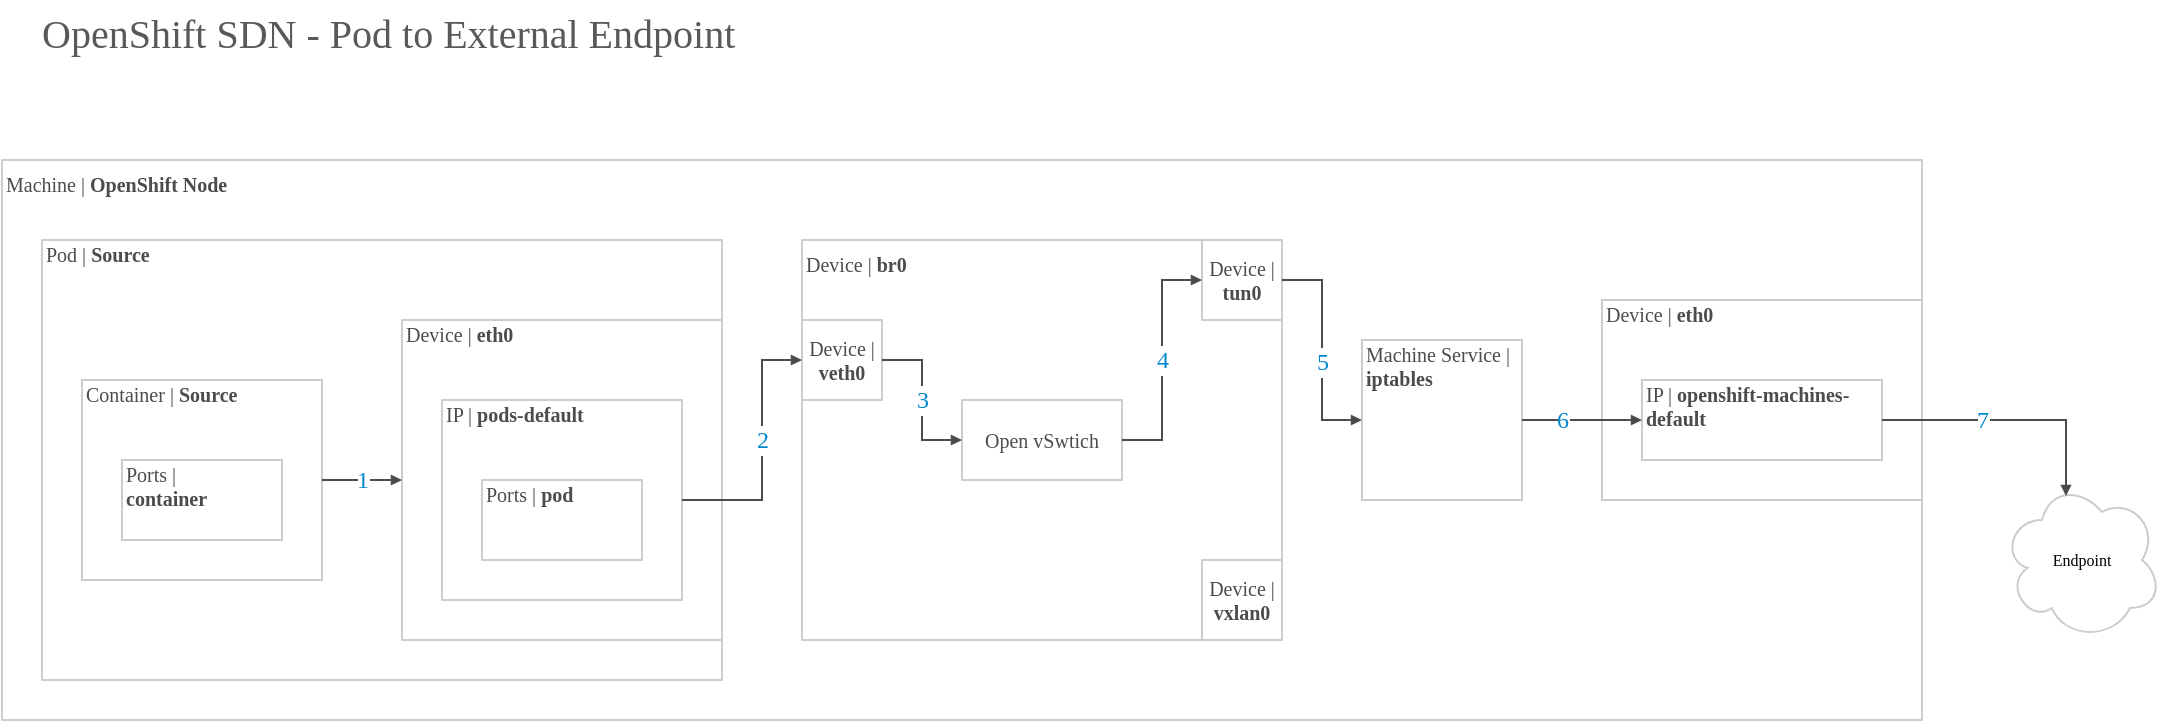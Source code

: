 <mxfile version="13.3.6" type="google" pages="19"><diagram id="fpiycnT5xWIJTobSbO7J" name="Pod to External Endpoint"><mxGraphModel dx="2065" dy="1163" grid="1" gridSize="10" guides="1" tooltips="1" connect="1" arrows="1" fold="1" page="1" pageScale="1" pageWidth="1100" pageHeight="850" math="0" shadow="0"><root><mxCell id="10Xc30LEX_PNZaoIbi0v-0"/><mxCell id="10Xc30LEX_PNZaoIbi0v-1" parent="10Xc30LEX_PNZaoIbi0v-0"/><mxCell id="kHL7HZSt08QBd_DiHqgh-10" value="Machine | &lt;b&gt;OpenShift Node&lt;br&gt;&lt;/b&gt;" style="rounded=0;whiteSpace=wrap;html=1;strokeColor=#CCCCCC;fillColor=#ffffff;fontFamily=Red Hat Text;fontSize=10;fontColor=#4C4C4C;align=left;verticalAlign=top;" parent="10Xc30LEX_PNZaoIbi0v-1" vertex="1"><mxGeometry x="20" y="80" width="960" height="280" as="geometry"/></mxCell><mxCell id="Mr5LI1fzqHvY1a-4DYPi-1" value="OpenShift SDN - Pod to External Endpoint" style="text;html=1;resizable=1;autosize=0;align=left;verticalAlign=top;points=[];fillColor=none;strokeColor=none;rounded=0;fontFamily=Red Hat Text;fontStyle=0;fontSize=20;fontColor=#595959;resizeWidth=0;connectable=0;recursiveResize=0;editable=1;rotatable=0;spacing=0;spacingBottom=-7;movable=1;cloneable=0;imageAspect=0;" parent="10Xc30LEX_PNZaoIbi0v-1" vertex="1"><mxGeometry x="40" width="600" height="60" as="geometry"/></mxCell><mxCell id="kHL7HZSt08QBd_DiHqgh-1" value="" style="group" parent="10Xc30LEX_PNZaoIbi0v-1" vertex="1" connectable="0"><mxGeometry x="40" y="120" width="340" height="220" as="geometry"/></mxCell><mxCell id="kHL7HZSt08QBd_DiHqgh-2" value="Pod | &lt;b&gt;Source&lt;/b&gt;" style="rounded=0;whiteSpace=wrap;html=1;strokeColor=#CCCCCC;fillColor=#ffffff;fontFamily=Red Hat Text;fontSize=10;fontColor=#4C4C4C;align=left;verticalAlign=top;container=1;collapsible=0;spacingTop=-5;" parent="kHL7HZSt08QBd_DiHqgh-1" vertex="1"><mxGeometry width="340" height="220" as="geometry"/></mxCell><mxCell id="kHL7HZSt08QBd_DiHqgh-7" value="&lt;font style=&quot;font-size: 10px&quot;&gt;Container&lt;/font&gt;&lt;font style=&quot;font-size: 10px&quot;&gt; | &lt;b&gt;Source&lt;/b&gt;&lt;/font&gt;" style="rounded=0;whiteSpace=wrap;html=1;strokeColor=#CCCCCC;fillColor=#ffffff;fontFamily=Red Hat Text;fontSize=8;fontColor=#4C4C4C;align=left;verticalAlign=top;container=1;collapsible=0;spacingTop=-5;" parent="kHL7HZSt08QBd_DiHqgh-2" vertex="1"><mxGeometry x="20" y="70" width="120" height="100" as="geometry"/></mxCell><mxCell id="kHL7HZSt08QBd_DiHqgh-8" value="" style="group;fontSize=10;verticalAlign=top;align=center;spacingTop=-5;" parent="kHL7HZSt08QBd_DiHqgh-7" vertex="1" connectable="0"><mxGeometry x="20" y="40" width="80" height="40" as="geometry"/></mxCell><mxCell id="kHL7HZSt08QBd_DiHqgh-9" value="Ports |&lt;br&gt;&lt;b&gt;container&lt;/b&gt;" style="rounded=0;whiteSpace=wrap;html=1;strokeColor=#CCCCCC;fillColor=#ffffff;fontFamily=Red Hat Text;fontSize=10;fontColor=#4C4C4C;align=left;verticalAlign=top;rotatable=0;resizable=0;spacingTop=-5;" parent="kHL7HZSt08QBd_DiHqgh-8" vertex="1"><mxGeometry width="80" height="40" as="geometry"/></mxCell><mxCell id="kHL7HZSt08QBd_DiHqgh-3" value="Device | &lt;b&gt;eth0&lt;/b&gt;" style="rounded=0;whiteSpace=wrap;html=1;strokeColor=#CCCCCC;fillColor=#ffffff;fontFamily=Red Hat Text;fontSize=10;fontColor=#4C4C4C;align=left;verticalAlign=top;container=1;collapsible=0;spacingTop=-5;" parent="kHL7HZSt08QBd_DiHqgh-1" vertex="1"><mxGeometry x="180" y="40" width="160" height="160" as="geometry"/></mxCell><mxCell id="kHL7HZSt08QBd_DiHqgh-4" value="&lt;font style=&quot;font-size: 10px&quot;&gt;IP | &lt;b&gt;pods-default&lt;/b&gt;&lt;/font&gt;" style="rounded=0;whiteSpace=wrap;html=1;strokeColor=#CCCCCC;fillColor=#ffffff;fontFamily=Red Hat Text;fontSize=8;fontColor=#4C4C4C;align=left;verticalAlign=top;container=1;collapsible=0;spacingTop=-5;" parent="kHL7HZSt08QBd_DiHqgh-3" vertex="1"><mxGeometry x="20" y="40" width="120" height="100" as="geometry"/></mxCell><mxCell id="kHL7HZSt08QBd_DiHqgh-5" value="" style="group;fontSize=10;verticalAlign=top;align=center;spacingTop=-5;" parent="kHL7HZSt08QBd_DiHqgh-4" vertex="1" connectable="0"><mxGeometry x="20" y="40" width="80" height="40" as="geometry"/></mxCell><mxCell id="kHL7HZSt08QBd_DiHqgh-6" value="Ports |&lt;b&gt; pod&lt;/b&gt;" style="rounded=0;whiteSpace=wrap;html=1;strokeColor=#CCCCCC;fillColor=#ffffff;fontFamily=Red Hat Text;fontSize=10;fontColor=#4C4C4C;align=left;verticalAlign=top;rotatable=0;resizable=0;spacingTop=-5;" parent="kHL7HZSt08QBd_DiHqgh-5" vertex="1"><mxGeometry width="80" height="40" as="geometry"/></mxCell><mxCell id="OKl80tbcUgKdZArs_k09-5" value="" style="edgeStyle=orthogonalEdgeStyle;shadow=0;startSize=1;endArrow=block;endFill=1;endSize=3;strokeColor=#4c4c4c;strokeWidth=1;fontFamily=Red Hat Text;fontSize=10;fontColor=#4c4c4c;rounded=0;jumpStyle=gap;snapToPoint=1;labelBackgroundColor=none;html=1;spacingTop=-18;labelBorderColor=none;exitX=1;exitY=0.5;exitDx=0;exitDy=0;entryX=0;entryY=0.5;entryDx=0;entryDy=0;" parent="kHL7HZSt08QBd_DiHqgh-1" source="kHL7HZSt08QBd_DiHqgh-7" target="kHL7HZSt08QBd_DiHqgh-3" edge="1"><mxGeometry relative="1" as="geometry"><mxPoint x="240" y="310" as="targetPoint"/><mxPoint x="100" y="310" as="sourcePoint"/></mxGeometry></mxCell><mxCell id="OKl80tbcUgKdZArs_k09-6" value="1" style="edgeLabel;html=1;align=center;verticalAlign=middle;resizable=0;points=[];fontSize=12;fontFamily=Red Hat Text;fontColor=#0088CE;fontStyle=0" parent="OKl80tbcUgKdZArs_k09-5" vertex="1" connectable="0"><mxGeometry x="0.007" y="-3" relative="1" as="geometry"><mxPoint y="-3" as="offset"/></mxGeometry></mxCell><mxCell id="K0HZ4jnueTz9UJoXyPPC-0" value="" style="group" parent="10Xc30LEX_PNZaoIbi0v-1" vertex="1" connectable="0"><mxGeometry x="420" y="120" width="240" height="200" as="geometry"/></mxCell><mxCell id="K0HZ4jnueTz9UJoXyPPC-1" value="" style="group" parent="K0HZ4jnueTz9UJoXyPPC-0" vertex="1" connectable="0"><mxGeometry width="240" height="200" as="geometry"/></mxCell><mxCell id="K0HZ4jnueTz9UJoXyPPC-2" value="Device | &lt;b&gt;br0&lt;/b&gt;" style="rounded=0;whiteSpace=wrap;html=1;strokeColor=#CCCCCC;fillColor=#ffffff;fontFamily=Red Hat Text;fontSize=10;fontColor=#4C4C4C;align=left;verticalAlign=top;" parent="K0HZ4jnueTz9UJoXyPPC-1" vertex="1"><mxGeometry width="240" height="200" as="geometry"/></mxCell><mxCell id="K0HZ4jnueTz9UJoXyPPC-3" value="Device | &lt;b&gt;veth0&lt;/b&gt;" style="rounded=0;whiteSpace=wrap;html=1;strokeColor=#CCCCCC;fillColor=#ffffff;fontFamily=Red Hat Text;fontSize=10;fontColor=#4C4C4C;align=center;" parent="K0HZ4jnueTz9UJoXyPPC-1" vertex="1"><mxGeometry y="40" width="40" height="40" as="geometry"/></mxCell><mxCell id="K0HZ4jnueTz9UJoXyPPC-4" value="Open vSwtich" style="rounded=0;whiteSpace=wrap;html=1;strokeColor=#CCCCCC;fillColor=#ffffff;fontFamily=Red Hat Text;fontSize=10;fontColor=#4C4C4C;align=center;" parent="K0HZ4jnueTz9UJoXyPPC-1" vertex="1"><mxGeometry x="80" y="80" width="80" height="40" as="geometry"/></mxCell><mxCell id="K0HZ4jnueTz9UJoXyPPC-5" value="Device | &lt;b&gt;tun0&lt;/b&gt;" style="rounded=0;whiteSpace=wrap;html=1;strokeColor=#CCCCCC;fillColor=#ffffff;fontFamily=Red Hat Text;fontSize=10;fontColor=#4C4C4C;align=center;" parent="K0HZ4jnueTz9UJoXyPPC-1" vertex="1"><mxGeometry x="200" width="40" height="40" as="geometry"/></mxCell><mxCell id="K0HZ4jnueTz9UJoXyPPC-6" value="Device | &lt;b&gt;vxlan0&lt;/b&gt;" style="rounded=0;whiteSpace=wrap;html=1;strokeColor=#CCCCCC;fillColor=#ffffff;fontFamily=Red Hat Text;fontSize=10;fontColor=#4C4C4C;align=center;" parent="K0HZ4jnueTz9UJoXyPPC-1" vertex="1"><mxGeometry x="200" y="160" width="40" height="40" as="geometry"/></mxCell><mxCell id="OKl80tbcUgKdZArs_k09-9" value="" style="edgeStyle=orthogonalEdgeStyle;shadow=0;startSize=1;endArrow=block;endFill=1;endSize=3;strokeColor=#4c4c4c;strokeWidth=1;fontFamily=Red Hat Text;fontSize=10;fontColor=#4c4c4c;rounded=0;jumpStyle=gap;snapToPoint=1;labelBackgroundColor=none;html=1;spacingTop=-18;labelBorderColor=none;exitX=1;exitY=0.5;exitDx=0;exitDy=0;entryX=0;entryY=0.5;entryDx=0;entryDy=0;" parent="K0HZ4jnueTz9UJoXyPPC-1" source="K0HZ4jnueTz9UJoXyPPC-3" target="K0HZ4jnueTz9UJoXyPPC-4" edge="1"><mxGeometry relative="1" as="geometry"><mxPoint x="250" y="320" as="targetPoint"/><mxPoint x="110" y="320" as="sourcePoint"/></mxGeometry></mxCell><mxCell id="OKl80tbcUgKdZArs_k09-10" value="3" style="edgeLabel;html=1;align=center;verticalAlign=middle;resizable=0;points=[];fontSize=12;fontFamily=Red Hat Text;fontColor=#0088CE;fontStyle=0" parent="OKl80tbcUgKdZArs_k09-9" vertex="1" connectable="0"><mxGeometry x="0.007" y="-3" relative="1" as="geometry"><mxPoint x="3" y="-0.48" as="offset"/></mxGeometry></mxCell><mxCell id="OKl80tbcUgKdZArs_k09-11" value="" style="edgeStyle=orthogonalEdgeStyle;shadow=0;startSize=1;endArrow=block;endFill=1;endSize=3;strokeColor=#4c4c4c;strokeWidth=1;fontFamily=Red Hat Text;fontSize=10;fontColor=#4c4c4c;rounded=0;jumpStyle=gap;snapToPoint=1;labelBackgroundColor=none;html=1;spacingTop=-18;labelBorderColor=none;exitX=1;exitY=0.5;exitDx=0;exitDy=0;entryX=0;entryY=0.5;entryDx=0;entryDy=0;" parent="K0HZ4jnueTz9UJoXyPPC-1" source="K0HZ4jnueTz9UJoXyPPC-4" target="K0HZ4jnueTz9UJoXyPPC-5" edge="1"><mxGeometry relative="1" as="geometry"><mxPoint x="260" y="310" as="targetPoint"/><mxPoint x="120" y="310" as="sourcePoint"/></mxGeometry></mxCell><mxCell id="OKl80tbcUgKdZArs_k09-12" value="4" style="edgeLabel;html=1;align=center;verticalAlign=middle;resizable=0;points=[];fontSize=12;fontFamily=Red Hat Text;fontColor=#0088CE;fontStyle=0" parent="OKl80tbcUgKdZArs_k09-11" vertex="1" connectable="0"><mxGeometry x="0.007" y="-3" relative="1" as="geometry"><mxPoint x="-3" y="0.48" as="offset"/></mxGeometry></mxCell><mxCell id="OKl80tbcUgKdZArs_k09-0" value="" style="group;spacingTop=-5;" parent="10Xc30LEX_PNZaoIbi0v-1" vertex="1" connectable="0"><mxGeometry x="820" y="150" width="160" height="100" as="geometry"/></mxCell><mxCell id="OKl80tbcUgKdZArs_k09-1" value="" style="group;fontSize=10;spacingTop=-5;" parent="OKl80tbcUgKdZArs_k09-0" vertex="1" connectable="0"><mxGeometry width="160" height="100" as="geometry"/></mxCell><mxCell id="OKl80tbcUgKdZArs_k09-2" value="Device | &lt;b&gt;eth0&lt;/b&gt;" style="rounded=0;whiteSpace=wrap;html=1;strokeColor=#CCCCCC;fillColor=#ffffff;fontFamily=Red Hat Text;fontSize=10;fontColor=#4C4C4C;align=left;verticalAlign=top;spacingTop=-5;" parent="OKl80tbcUgKdZArs_k09-1" vertex="1"><mxGeometry width="160" height="100" as="geometry"/></mxCell><mxCell id="OKl80tbcUgKdZArs_k09-3" value="&lt;font style=&quot;font-size: 10px&quot;&gt;IP | &lt;b&gt;openshift-machines-default&lt;/b&gt;&lt;/font&gt;" style="rounded=0;whiteSpace=wrap;html=1;strokeColor=#CCCCCC;fillColor=#ffffff;fontFamily=Red Hat Text;fontSize=8;fontColor=#4C4C4C;align=left;verticalAlign=top;spacingTop=-5;" parent="OKl80tbcUgKdZArs_k09-1" vertex="1"><mxGeometry x="20" y="40" width="120" height="40" as="geometry"/></mxCell><mxCell id="OKl80tbcUgKdZArs_k09-4" value="Endpoint" style="ellipse;shape=cloud;whiteSpace=wrap;html=1;strokeColor=#CCCCCC;fillColor=#ffffff;fontFamily=Red Hat Text;fontSize=8;fontColor=#000000;align=center;" parent="10Xc30LEX_PNZaoIbi0v-1" vertex="1"><mxGeometry x="1020" y="240" width="80" height="80" as="geometry"/></mxCell><mxCell id="OKl80tbcUgKdZArs_k09-7" value="" style="edgeStyle=orthogonalEdgeStyle;shadow=0;startSize=1;endArrow=block;endFill=1;endSize=3;strokeColor=#4c4c4c;strokeWidth=1;fontFamily=Red Hat Text;fontSize=10;fontColor=#4c4c4c;rounded=0;jumpStyle=gap;snapToPoint=1;labelBackgroundColor=none;html=1;spacingTop=-18;labelBorderColor=none;exitX=1;exitY=0.5;exitDx=0;exitDy=0;entryX=0;entryY=0.5;entryDx=0;entryDy=0;" parent="10Xc30LEX_PNZaoIbi0v-1" source="kHL7HZSt08QBd_DiHqgh-4" target="K0HZ4jnueTz9UJoXyPPC-3" edge="1"><mxGeometry relative="1" as="geometry"><mxPoint x="470" y="420" as="targetPoint"/><mxPoint x="330" y="420" as="sourcePoint"/><Array as="points"><mxPoint x="400" y="250"/><mxPoint x="400" y="180"/></Array></mxGeometry></mxCell><mxCell id="OKl80tbcUgKdZArs_k09-8" value="2" style="edgeLabel;html=1;align=center;verticalAlign=middle;resizable=0;points=[];fontSize=12;fontFamily=Red Hat Text;fontColor=#0088CE;fontStyle=0" parent="OKl80tbcUgKdZArs_k09-7" vertex="1" connectable="0"><mxGeometry x="0.007" y="-3" relative="1" as="geometry"><mxPoint x="-3" y="-4.76" as="offset"/></mxGeometry></mxCell><mxCell id="FbPiIGacYylh3YSgBgDv-1" value="Machine Service | &lt;b&gt;iptables&lt;/b&gt;" style="rounded=0;whiteSpace=wrap;html=1;strokeColor=#CCCCCC;fillColor=#ffffff;fontFamily=Red Hat Text;fontSize=10;fontColor=#4C4C4C;align=left;verticalAlign=top;container=1;collapsible=0;spacingTop=-5;" parent="10Xc30LEX_PNZaoIbi0v-1" vertex="1"><mxGeometry x="700" y="170" width="80" height="80" as="geometry"/></mxCell><mxCell id="FbPiIGacYylh3YSgBgDv-2" value="" style="edgeStyle=orthogonalEdgeStyle;shadow=0;startSize=1;endArrow=block;endFill=1;endSize=3;strokeColor=#4c4c4c;strokeWidth=1;fontFamily=Red Hat Text;fontSize=10;fontColor=#4c4c4c;rounded=0;jumpStyle=gap;snapToPoint=1;labelBackgroundColor=none;html=1;spacingTop=-18;labelBorderColor=none;exitX=1;exitY=0.5;exitDx=0;exitDy=0;entryX=0;entryY=0.5;entryDx=0;entryDy=0;" parent="10Xc30LEX_PNZaoIbi0v-1" source="K0HZ4jnueTz9UJoXyPPC-5" target="FbPiIGacYylh3YSgBgDv-1" edge="1"><mxGeometry relative="1" as="geometry"><mxPoint x="750" y="490" as="targetPoint"/><mxPoint x="610" y="490" as="sourcePoint"/></mxGeometry></mxCell><mxCell id="FbPiIGacYylh3YSgBgDv-3" value="5" style="edgeLabel;html=1;align=center;verticalAlign=middle;resizable=0;points=[];fontSize=12;fontFamily=Red Hat Text;fontColor=#0088CE;fontStyle=0" parent="FbPiIGacYylh3YSgBgDv-2" vertex="1" connectable="0"><mxGeometry x="0.007" y="-3" relative="1" as="geometry"><mxPoint x="2.97" y="4.86" as="offset"/></mxGeometry></mxCell><mxCell id="FbPiIGacYylh3YSgBgDv-4" value="" style="edgeStyle=orthogonalEdgeStyle;shadow=0;startSize=1;endArrow=block;endFill=1;endSize=3;strokeColor=#4c4c4c;strokeWidth=1;fontFamily=Red Hat Text;fontSize=10;fontColor=#4c4c4c;rounded=0;jumpStyle=gap;snapToPoint=1;labelBackgroundColor=none;html=1;spacingTop=-18;labelBorderColor=none;exitX=1;exitY=0.5;exitDx=0;exitDy=0;entryX=0;entryY=0.5;entryDx=0;entryDy=0;" parent="10Xc30LEX_PNZaoIbi0v-1" source="FbPiIGacYylh3YSgBgDv-1" target="OKl80tbcUgKdZArs_k09-3" edge="1"><mxGeometry relative="1" as="geometry"><mxPoint x="720" y="450" as="targetPoint"/><mxPoint x="580" y="450" as="sourcePoint"/></mxGeometry></mxCell><mxCell id="FbPiIGacYylh3YSgBgDv-5" value="6" style="edgeLabel;html=1;align=center;verticalAlign=middle;resizable=0;points=[];fontSize=12;fontFamily=Red Hat Text;fontColor=#0088CE;fontStyle=0" parent="FbPiIGacYylh3YSgBgDv-4" vertex="1" connectable="0"><mxGeometry x="0.007" y="-3" relative="1" as="geometry"><mxPoint x="-10.4" y="-3" as="offset"/></mxGeometry></mxCell><mxCell id="FbPiIGacYylh3YSgBgDv-6" value="" style="edgeStyle=orthogonalEdgeStyle;shadow=0;startSize=1;endArrow=block;endFill=1;endSize=3;strokeColor=#4c4c4c;strokeWidth=1;fontFamily=Red Hat Text;fontSize=10;fontColor=#4c4c4c;rounded=0;jumpStyle=gap;snapToPoint=1;labelBackgroundColor=none;html=1;spacingTop=-18;labelBorderColor=none;exitX=1;exitY=0.5;exitDx=0;exitDy=0;entryX=0.4;entryY=0.1;entryDx=0;entryDy=0;entryPerimeter=0;" parent="10Xc30LEX_PNZaoIbi0v-1" source="OKl80tbcUgKdZArs_k09-3" target="OKl80tbcUgKdZArs_k09-4" edge="1"><mxGeometry relative="1" as="geometry"><mxPoint x="830" y="430" as="targetPoint"/><mxPoint x="690" y="430" as="sourcePoint"/></mxGeometry></mxCell><mxCell id="FbPiIGacYylh3YSgBgDv-7" value="7" style="edgeLabel;html=1;align=center;verticalAlign=middle;resizable=0;points=[];fontSize=12;fontFamily=Red Hat Text;fontColor=#0088CE;fontStyle=0" parent="FbPiIGacYylh3YSgBgDv-6" vertex="1" connectable="0"><mxGeometry x="0.007" y="-3" relative="1" as="geometry"><mxPoint x="-15.6" y="-3" as="offset"/></mxGeometry></mxCell></root></mxGraphModel></diagram><diagram name="Pod to Pod Same Machine" id="7J1ABFwXypSbSIsc0syn"><mxGraphModel dx="1721" dy="969" grid="1" gridSize="10" guides="1" tooltips="1" connect="1" arrows="1" fold="1" page="1" pageScale="1" pageWidth="1100" pageHeight="850" math="0" shadow="0"><root><mxCell id="wTT6r_0Ehpd1vbslQXeT-0"/><mxCell id="wTT6r_0Ehpd1vbslQXeT-1" parent="wTT6r_0Ehpd1vbslQXeT-0"/><mxCell id="wTT6r_0Ehpd1vbslQXeT-5" value="OpenShift SDN - Pod to Pod Same Machine" style="text;html=1;resizable=1;autosize=0;align=left;verticalAlign=bottom;points=[];fillColor=none;strokeColor=none;rounded=0;fontFamily=Red Hat Text;fontStyle=0;fontSize=20;fontColor=#595959;resizeWidth=0;connectable=0;recursiveResize=0;editable=1;rotatable=0;spacing=0;spacingBottom=-7;movable=1;cloneable=0;imageAspect=0;" parent="wTT6r_0Ehpd1vbslQXeT-1" vertex="1"><mxGeometry x="40" width="600" height="30" as="geometry"/></mxCell><mxCell id="xTOnL6TDH79PkAqPVvTI-0" value="Machine | &lt;b&gt;OpenShift Node&lt;br&gt;&lt;/b&gt;" style="rounded=0;whiteSpace=wrap;html=1;strokeColor=#CCCCCC;fillColor=#ffffff;fontFamily=Red Hat Text;fontSize=10;fontColor=#4C4C4C;align=left;verticalAlign=top;" parent="wTT6r_0Ehpd1vbslQXeT-1" vertex="1"><mxGeometry x="20" y="80" width="960" height="540" as="geometry"/></mxCell><mxCell id="xTOnL6TDH79PkAqPVvTI-1" value="" style="group" parent="wTT6r_0Ehpd1vbslQXeT-1" vertex="1" connectable="0"><mxGeometry x="40" y="120" width="340" height="220" as="geometry"/></mxCell><mxCell id="xTOnL6TDH79PkAqPVvTI-2" value="Pod | &lt;b&gt;Source&lt;/b&gt;" style="rounded=0;whiteSpace=wrap;html=1;strokeColor=#CCCCCC;fillColor=#ffffff;fontFamily=Red Hat Text;fontSize=10;fontColor=#4C4C4C;align=left;verticalAlign=top;container=1;collapsible=0;spacingTop=-5;" parent="xTOnL6TDH79PkAqPVvTI-1" vertex="1"><mxGeometry width="340" height="220" as="geometry"/></mxCell><mxCell id="xTOnL6TDH79PkAqPVvTI-3" value="&lt;font style=&quot;font-size: 10px&quot;&gt;Container&lt;/font&gt;&lt;font style=&quot;font-size: 10px&quot;&gt; | &lt;b&gt;Source&lt;/b&gt;&lt;/font&gt;" style="rounded=0;whiteSpace=wrap;html=1;strokeColor=#CCCCCC;fillColor=#ffffff;fontFamily=Red Hat Text;fontSize=8;fontColor=#4C4C4C;align=left;verticalAlign=top;container=1;collapsible=0;spacingTop=-5;" parent="xTOnL6TDH79PkAqPVvTI-2" vertex="1"><mxGeometry x="20" y="70" width="120" height="100" as="geometry"/></mxCell><mxCell id="xTOnL6TDH79PkAqPVvTI-4" value="" style="group;fontSize=10;verticalAlign=top;align=center;spacingTop=-5;" parent="xTOnL6TDH79PkAqPVvTI-3" vertex="1" connectable="0"><mxGeometry x="20" y="40" width="80" height="40" as="geometry"/></mxCell><mxCell id="xTOnL6TDH79PkAqPVvTI-5" value="Ports |&lt;br&gt;&lt;b&gt;container&lt;/b&gt;" style="rounded=0;whiteSpace=wrap;html=1;strokeColor=#CCCCCC;fillColor=#ffffff;fontFamily=Red Hat Text;fontSize=10;fontColor=#4C4C4C;align=left;verticalAlign=top;rotatable=0;resizable=0;spacingTop=-5;" parent="xTOnL6TDH79PkAqPVvTI-4" vertex="1"><mxGeometry width="80" height="40" as="geometry"/></mxCell><mxCell id="xTOnL6TDH79PkAqPVvTI-6" value="Device | &lt;b&gt;eth0&lt;/b&gt;" style="rounded=0;whiteSpace=wrap;html=1;strokeColor=#CCCCCC;fillColor=#ffffff;fontFamily=Red Hat Text;fontSize=10;fontColor=#4C4C4C;align=left;verticalAlign=top;container=1;collapsible=0;spacingTop=-5;" parent="xTOnL6TDH79PkAqPVvTI-1" vertex="1"><mxGeometry x="180" y="40" width="160" height="160" as="geometry"/></mxCell><mxCell id="xTOnL6TDH79PkAqPVvTI-7" value="&lt;font style=&quot;font-size: 10px&quot;&gt;IP | &lt;b&gt;pods-default&lt;/b&gt;&lt;/font&gt;" style="rounded=0;whiteSpace=wrap;html=1;strokeColor=#CCCCCC;fillColor=#ffffff;fontFamily=Red Hat Text;fontSize=8;fontColor=#4C4C4C;align=left;verticalAlign=top;container=1;collapsible=0;spacingTop=-5;" parent="xTOnL6TDH79PkAqPVvTI-6" vertex="1"><mxGeometry x="20" y="40" width="120" height="100" as="geometry"/></mxCell><mxCell id="xTOnL6TDH79PkAqPVvTI-8" value="" style="group;fontSize=10;verticalAlign=top;align=center;spacingTop=-5;" parent="xTOnL6TDH79PkAqPVvTI-7" vertex="1" connectable="0"><mxGeometry x="20" y="40" width="80" height="40" as="geometry"/></mxCell><mxCell id="xTOnL6TDH79PkAqPVvTI-9" value="Ports |&lt;b&gt; pod&lt;/b&gt;" style="rounded=0;whiteSpace=wrap;html=1;strokeColor=#CCCCCC;fillColor=#ffffff;fontFamily=Red Hat Text;fontSize=10;fontColor=#4C4C4C;align=left;verticalAlign=top;rotatable=0;resizable=0;spacingTop=-5;" parent="xTOnL6TDH79PkAqPVvTI-8" vertex="1"><mxGeometry width="80" height="40" as="geometry"/></mxCell><mxCell id="xTOnL6TDH79PkAqPVvTI-10" value="" style="edgeStyle=orthogonalEdgeStyle;shadow=0;startSize=1;endArrow=block;endFill=1;endSize=3;strokeColor=#4c4c4c;strokeWidth=1;fontFamily=Red Hat Text;fontSize=10;fontColor=#4c4c4c;rounded=0;jumpStyle=gap;snapToPoint=1;labelBackgroundColor=none;html=1;spacingTop=-18;labelBorderColor=none;exitX=1;exitY=0.5;exitDx=0;exitDy=0;entryX=0;entryY=0.5;entryDx=0;entryDy=0;" parent="xTOnL6TDH79PkAqPVvTI-1" source="xTOnL6TDH79PkAqPVvTI-3" target="xTOnL6TDH79PkAqPVvTI-6" edge="1"><mxGeometry relative="1" as="geometry"><mxPoint x="240" y="310" as="targetPoint"/><mxPoint x="100" y="310" as="sourcePoint"/></mxGeometry></mxCell><mxCell id="xTOnL6TDH79PkAqPVvTI-11" value="1" style="edgeLabel;html=1;align=center;verticalAlign=middle;resizable=0;points=[];fontSize=12;fontFamily=Red Hat Text;fontColor=#0088CE;fontStyle=0" parent="xTOnL6TDH79PkAqPVvTI-10" vertex="1" connectable="0"><mxGeometry x="0.007" y="-3" relative="1" as="geometry"><mxPoint y="-3" as="offset"/></mxGeometry></mxCell><mxCell id="xTOnL6TDH79PkAqPVvTI-12" value="" style="group" parent="wTT6r_0Ehpd1vbslQXeT-1" vertex="1" connectable="0"><mxGeometry x="420" y="260" width="240" height="200" as="geometry"/></mxCell><mxCell id="xTOnL6TDH79PkAqPVvTI-13" value="" style="group" parent="xTOnL6TDH79PkAqPVvTI-12" vertex="1" connectable="0"><mxGeometry width="240" height="200" as="geometry"/></mxCell><mxCell id="xTOnL6TDH79PkAqPVvTI-14" value="Device | &lt;b&gt;br0&lt;/b&gt;" style="rounded=0;whiteSpace=wrap;html=1;strokeColor=#CCCCCC;fillColor=#ffffff;fontFamily=Red Hat Text;fontSize=10;fontColor=#4C4C4C;align=left;verticalAlign=top;" parent="xTOnL6TDH79PkAqPVvTI-13" vertex="1"><mxGeometry width="240" height="200" as="geometry"/></mxCell><mxCell id="xTOnL6TDH79PkAqPVvTI-15" value="Device | &lt;b&gt;veth0&lt;/b&gt;" style="rounded=0;whiteSpace=wrap;html=1;strokeColor=#CCCCCC;fillColor=#ffffff;fontFamily=Red Hat Text;fontSize=10;fontColor=#4C4C4C;align=center;" parent="xTOnL6TDH79PkAqPVvTI-13" vertex="1"><mxGeometry y="40" width="40" height="40" as="geometry"/></mxCell><mxCell id="xTOnL6TDH79PkAqPVvTI-16" value="Open vSwtich" style="rounded=0;whiteSpace=wrap;html=1;strokeColor=#CCCCCC;fillColor=#ffffff;fontFamily=Red Hat Text;fontSize=10;fontColor=#4C4C4C;align=center;" parent="xTOnL6TDH79PkAqPVvTI-13" vertex="1"><mxGeometry x="80" y="80" width="80" height="40" as="geometry"/></mxCell><mxCell id="xTOnL6TDH79PkAqPVvTI-17" value="Device | &lt;b&gt;tun0&lt;/b&gt;" style="rounded=0;whiteSpace=wrap;html=1;strokeColor=#CCCCCC;fillColor=#ffffff;fontFamily=Red Hat Text;fontSize=10;fontColor=#4C4C4C;align=center;" parent="xTOnL6TDH79PkAqPVvTI-13" vertex="1"><mxGeometry x="200" width="40" height="40" as="geometry"/></mxCell><mxCell id="xTOnL6TDH79PkAqPVvTI-18" value="Device | &lt;b&gt;vxlan0&lt;/b&gt;" style="rounded=0;whiteSpace=wrap;html=1;strokeColor=#CCCCCC;fillColor=#ffffff;fontFamily=Red Hat Text;fontSize=10;fontColor=#4C4C4C;align=center;" parent="xTOnL6TDH79PkAqPVvTI-13" vertex="1"><mxGeometry x="200" y="160" width="40" height="40" as="geometry"/></mxCell><mxCell id="xTOnL6TDH79PkAqPVvTI-19" value="" style="edgeStyle=orthogonalEdgeStyle;shadow=0;startSize=1;endArrow=block;endFill=1;endSize=3;strokeColor=#4c4c4c;strokeWidth=1;fontFamily=Red Hat Text;fontSize=10;fontColor=#4c4c4c;rounded=0;jumpStyle=gap;snapToPoint=1;labelBackgroundColor=none;html=1;spacingTop=-18;labelBorderColor=none;exitX=1;exitY=0.5;exitDx=0;exitDy=0;entryX=0.5;entryY=0;entryDx=0;entryDy=0;" parent="xTOnL6TDH79PkAqPVvTI-13" source="xTOnL6TDH79PkAqPVvTI-15" target="xTOnL6TDH79PkAqPVvTI-16" edge="1"><mxGeometry relative="1" as="geometry"><mxPoint x="250" y="320" as="targetPoint"/><mxPoint x="110" y="320" as="sourcePoint"/></mxGeometry></mxCell><mxCell id="xTOnL6TDH79PkAqPVvTI-20" value="3" style="edgeLabel;html=1;align=center;verticalAlign=middle;resizable=0;points=[];fontSize=12;fontFamily=Red Hat Text;fontColor=#0088CE;fontStyle=0" parent="xTOnL6TDH79PkAqPVvTI-19" vertex="1" connectable="0"><mxGeometry x="0.007" y="-3" relative="1" as="geometry"><mxPoint x="-10.34" y="-3" as="offset"/></mxGeometry></mxCell><mxCell id="j1cmdGJg3UOqpH8iXu7p-9" value="Device | &lt;b&gt;veth0&lt;/b&gt;" style="rounded=0;whiteSpace=wrap;html=1;strokeColor=#CCCCCC;fillColor=#ffffff;fontFamily=Red Hat Text;fontSize=10;fontColor=#4C4C4C;align=center;" parent="xTOnL6TDH79PkAqPVvTI-13" vertex="1"><mxGeometry y="120" width="40" height="40" as="geometry"/></mxCell><mxCell id="j1cmdGJg3UOqpH8iXu7p-10" value="" style="edgeStyle=orthogonalEdgeStyle;shadow=0;startSize=1;endArrow=block;endFill=1;endSize=3;strokeColor=#4c4c4c;strokeWidth=1;fontFamily=Red Hat Text;fontSize=10;fontColor=#4c4c4c;rounded=0;jumpStyle=gap;snapToPoint=1;labelBackgroundColor=none;html=1;spacingTop=-18;labelBorderColor=none;exitX=0.5;exitY=1;exitDx=0;exitDy=0;" parent="xTOnL6TDH79PkAqPVvTI-13" source="xTOnL6TDH79PkAqPVvTI-16" target="j1cmdGJg3UOqpH8iXu7p-9" edge="1"><mxGeometry relative="1" as="geometry"><mxPoint x="250" y="430" as="targetPoint"/><mxPoint x="110" y="430" as="sourcePoint"/></mxGeometry></mxCell><mxCell id="j1cmdGJg3UOqpH8iXu7p-11" value="4" style="edgeLabel;html=1;align=center;verticalAlign=middle;resizable=0;points=[];fontSize=12;fontFamily=Red Hat Text;fontColor=#0088CE;fontStyle=0" parent="j1cmdGJg3UOqpH8iXu7p-10" vertex="1" connectable="0"><mxGeometry x="0.007" y="-3" relative="1" as="geometry"><mxPoint x="-9.68" y="2.92" as="offset"/></mxGeometry></mxCell><mxCell id="xTOnL6TDH79PkAqPVvTI-23" value="" style="group;spacingTop=-5;" parent="wTT6r_0Ehpd1vbslQXeT-1" vertex="1" connectable="0"><mxGeometry x="820" y="310" width="160" height="100" as="geometry"/></mxCell><mxCell id="xTOnL6TDH79PkAqPVvTI-24" value="" style="group;fontSize=10;spacingTop=-5;" parent="xTOnL6TDH79PkAqPVvTI-23" vertex="1" connectable="0"><mxGeometry width="160" height="100" as="geometry"/></mxCell><mxCell id="xTOnL6TDH79PkAqPVvTI-25" value="Device | &lt;b&gt;eth0&lt;/b&gt;" style="rounded=0;whiteSpace=wrap;html=1;strokeColor=#CCCCCC;fillColor=#ffffff;fontFamily=Red Hat Text;fontSize=10;fontColor=#4C4C4C;align=left;verticalAlign=top;spacingTop=-5;" parent="xTOnL6TDH79PkAqPVvTI-24" vertex="1"><mxGeometry width="160" height="100" as="geometry"/></mxCell><mxCell id="xTOnL6TDH79PkAqPVvTI-26" value="&lt;font style=&quot;font-size: 10px&quot;&gt;IP | &lt;b&gt;openshift-machines-default&lt;/b&gt;&lt;/font&gt;" style="rounded=0;whiteSpace=wrap;html=1;strokeColor=#CCCCCC;fillColor=#ffffff;fontFamily=Red Hat Text;fontSize=8;fontColor=#4C4C4C;align=left;verticalAlign=top;spacingTop=-5;" parent="xTOnL6TDH79PkAqPVvTI-24" vertex="1"><mxGeometry x="20" y="40" width="120" height="40" as="geometry"/></mxCell><mxCell id="xTOnL6TDH79PkAqPVvTI-28" value="" style="edgeStyle=orthogonalEdgeStyle;shadow=0;startSize=1;endArrow=block;endFill=1;endSize=3;strokeColor=#4c4c4c;strokeWidth=1;fontFamily=Red Hat Text;fontSize=10;fontColor=#4c4c4c;rounded=0;jumpStyle=gap;snapToPoint=1;labelBackgroundColor=none;html=1;spacingTop=-18;labelBorderColor=none;exitX=1;exitY=0.5;exitDx=0;exitDy=0;entryX=0;entryY=0.5;entryDx=0;entryDy=0;" parent="wTT6r_0Ehpd1vbslQXeT-1" source="xTOnL6TDH79PkAqPVvTI-7" target="xTOnL6TDH79PkAqPVvTI-15" edge="1"><mxGeometry relative="1" as="geometry"><mxPoint x="470" y="420" as="targetPoint"/><mxPoint x="330" y="420" as="sourcePoint"/><Array as="points"><mxPoint x="400" y="250"/><mxPoint x="400" y="320"/></Array></mxGeometry></mxCell><mxCell id="xTOnL6TDH79PkAqPVvTI-29" value="2" style="edgeLabel;html=1;align=center;verticalAlign=middle;resizable=0;points=[];fontSize=12;fontFamily=Red Hat Text;fontColor=#0088CE;fontStyle=0" parent="xTOnL6TDH79PkAqPVvTI-28" vertex="1" connectable="0"><mxGeometry x="0.007" y="-3" relative="1" as="geometry"><mxPoint x="3" y="15.0" as="offset"/></mxGeometry></mxCell><mxCell id="xTOnL6TDH79PkAqPVvTI-30" value="Machine Service | &lt;b&gt;iptables&lt;/b&gt;" style="rounded=0;whiteSpace=wrap;html=1;strokeColor=#CCCCCC;fillColor=#ffffff;fontFamily=Red Hat Text;fontSize=10;fontColor=#4C4C4C;align=left;verticalAlign=top;container=1;collapsible=0;spacingTop=-5;" parent="wTT6r_0Ehpd1vbslQXeT-1" vertex="1"><mxGeometry x="700" y="320" width="80" height="80" as="geometry"/></mxCell><mxCell id="xTOnL6TDH79PkAqPVvTI-37" value="" style="group" parent="wTT6r_0Ehpd1vbslQXeT-1" vertex="1" connectable="0"><mxGeometry x="40" y="380" width="340" height="220" as="geometry"/></mxCell><mxCell id="xTOnL6TDH79PkAqPVvTI-38" value="Pod | &lt;b&gt;Destination&lt;/b&gt;" style="rounded=0;whiteSpace=wrap;html=1;strokeColor=#CCCCCC;fillColor=#ffffff;fontFamily=Red Hat Text;fontSize=10;fontColor=#4C4C4C;align=left;verticalAlign=top;container=1;collapsible=0;spacingTop=-5;" parent="xTOnL6TDH79PkAqPVvTI-37" vertex="1"><mxGeometry width="340" height="220" as="geometry"/></mxCell><mxCell id="xTOnL6TDH79PkAqPVvTI-39" value="&lt;font style=&quot;font-size: 10px&quot;&gt;Container&lt;/font&gt;&lt;font style=&quot;font-size: 10px&quot;&gt; | &lt;b&gt;Destination&lt;/b&gt;&lt;br&gt;&lt;/font&gt;" style="rounded=0;whiteSpace=wrap;html=1;strokeColor=#CCCCCC;fillColor=#ffffff;fontFamily=Red Hat Text;fontSize=8;fontColor=#4C4C4C;align=left;verticalAlign=top;container=1;collapsible=0;spacingTop=-5;" parent="xTOnL6TDH79PkAqPVvTI-38" vertex="1"><mxGeometry x="20" y="80" width="120" height="100" as="geometry"/></mxCell><mxCell id="xTOnL6TDH79PkAqPVvTI-40" value="" style="group;fontSize=10;verticalAlign=top;align=center;spacingTop=-5;" parent="xTOnL6TDH79PkAqPVvTI-39" vertex="1" connectable="0"><mxGeometry x="20" y="40" width="80" height="40" as="geometry"/></mxCell><mxCell id="xTOnL6TDH79PkAqPVvTI-41" value="Ports |&lt;br&gt;&lt;b&gt;container&lt;/b&gt;" style="rounded=0;whiteSpace=wrap;html=1;strokeColor=#CCCCCC;fillColor=#ffffff;fontFamily=Red Hat Text;fontSize=10;fontColor=#4C4C4C;align=left;verticalAlign=top;rotatable=0;resizable=0;spacingTop=-5;" parent="xTOnL6TDH79PkAqPVvTI-40" vertex="1"><mxGeometry width="80" height="40" as="geometry"/></mxCell><mxCell id="xTOnL6TDH79PkAqPVvTI-42" value="Device | &lt;b&gt;eth0&lt;/b&gt;" style="rounded=0;whiteSpace=wrap;html=1;strokeColor=#CCCCCC;fillColor=#ffffff;fontFamily=Red Hat Text;fontSize=10;fontColor=#4C4C4C;align=left;verticalAlign=top;container=1;collapsible=0;spacingTop=-5;" parent="xTOnL6TDH79PkAqPVvTI-37" vertex="1"><mxGeometry x="180" y="40" width="160" height="160" as="geometry"/></mxCell><mxCell id="xTOnL6TDH79PkAqPVvTI-43" value="&lt;font style=&quot;font-size: 10px&quot;&gt;IP | &lt;b&gt;pods-default&lt;/b&gt;&lt;/font&gt;" style="rounded=0;whiteSpace=wrap;html=1;strokeColor=#CCCCCC;fillColor=#ffffff;fontFamily=Red Hat Text;fontSize=8;fontColor=#4C4C4C;align=left;verticalAlign=top;container=1;collapsible=0;spacingTop=-5;" parent="xTOnL6TDH79PkAqPVvTI-42" vertex="1"><mxGeometry x="20" y="40" width="120" height="100" as="geometry"/></mxCell><mxCell id="xTOnL6TDH79PkAqPVvTI-44" value="" style="group;fontSize=10;verticalAlign=top;align=center;spacingTop=-5;" parent="xTOnL6TDH79PkAqPVvTI-43" vertex="1" connectable="0"><mxGeometry x="20" y="40" width="80" height="40" as="geometry"/></mxCell><mxCell id="xTOnL6TDH79PkAqPVvTI-45" value="Ports |&lt;b&gt; pod&lt;/b&gt;" style="rounded=0;whiteSpace=wrap;html=1;strokeColor=#CCCCCC;fillColor=#ffffff;fontFamily=Red Hat Text;fontSize=10;fontColor=#4C4C4C;align=left;verticalAlign=top;rotatable=0;resizable=0;spacingTop=-5;" parent="xTOnL6TDH79PkAqPVvTI-44" vertex="1"><mxGeometry width="80" height="40" as="geometry"/></mxCell><mxCell id="j1cmdGJg3UOqpH8iXu7p-14" value="" style="edgeStyle=orthogonalEdgeStyle;shadow=0;startSize=1;endArrow=block;endFill=1;endSize=3;strokeColor=#4c4c4c;strokeWidth=1;fontFamily=Red Hat Text;fontSize=10;fontColor=#4c4c4c;rounded=0;jumpStyle=gap;snapToPoint=1;labelBackgroundColor=none;html=1;spacingTop=-18;labelBorderColor=none;exitX=0;exitY=0.5;exitDx=0;exitDy=0;entryX=1;entryY=0.5;entryDx=0;entryDy=0;" parent="xTOnL6TDH79PkAqPVvTI-37" source="xTOnL6TDH79PkAqPVvTI-45" target="xTOnL6TDH79PkAqPVvTI-41" edge="1"><mxGeometry relative="1" as="geometry"><mxPoint x="360" y="300" as="targetPoint"/><mxPoint x="220" y="300" as="sourcePoint"/></mxGeometry></mxCell><mxCell id="RWg_9VfJz1NXohiOy_8b-0" value="6" style="edgeLabel;html=1;align=center;verticalAlign=middle;resizable=0;points=[];fontSize=10;fontFamily=Red Hat Text;fontColor=#0088CE;" parent="j1cmdGJg3UOqpH8iXu7p-14" vertex="1" connectable="0"><mxGeometry x="0.323" y="-1" relative="1" as="geometry"><mxPoint x="6.19" y="1" as="offset"/></mxGeometry></mxCell><mxCell id="j1cmdGJg3UOqpH8iXu7p-12" value="" style="edgeStyle=orthogonalEdgeStyle;shadow=0;startSize=1;endArrow=block;endFill=1;endSize=3;strokeColor=#4c4c4c;strokeWidth=1;fontFamily=Red Hat Text;fontSize=10;fontColor=#4c4c4c;rounded=0;jumpStyle=gap;snapToPoint=1;labelBackgroundColor=none;html=1;spacingTop=-18;labelBorderColor=none;exitX=0;exitY=0.5;exitDx=0;exitDy=0;entryX=1;entryY=0.5;entryDx=0;entryDy=0;" parent="wTT6r_0Ehpd1vbslQXeT-1" source="j1cmdGJg3UOqpH8iXu7p-9" target="xTOnL6TDH79PkAqPVvTI-45" edge="1"><mxGeometry relative="1" as="geometry"><mxPoint x="530" y="700" as="targetPoint"/><mxPoint x="390" y="700" as="sourcePoint"/><Array as="points"><mxPoint x="400" y="400"/><mxPoint x="400" y="520"/></Array></mxGeometry></mxCell><mxCell id="j1cmdGJg3UOqpH8iXu7p-13" value="5" style="edgeLabel;html=1;align=center;verticalAlign=middle;resizable=0;points=[];fontSize=12;fontFamily=Red Hat Text;fontColor=#0088CE;fontStyle=0" parent="j1cmdGJg3UOqpH8iXu7p-12" vertex="1" connectable="0"><mxGeometry x="0.007" y="-3" relative="1" as="geometry"><mxPoint x="2.97" y="-20.72" as="offset"/></mxGeometry></mxCell></root></mxGraphModel></diagram><diagram name="Pod to Pod Different Machine" id="P-x3oEY8YzN7hmTxZnoV"><mxGraphModel dx="2065" dy="1163" grid="1" gridSize="10" guides="1" tooltips="1" connect="1" arrows="1" fold="1" page="1" pageScale="1" pageWidth="1100" pageHeight="850" math="0" shadow="0"><root><mxCell id="jInhW3_QPy8PHtAv9GuI-0"/><mxCell id="jInhW3_QPy8PHtAv9GuI-1" parent="jInhW3_QPy8PHtAv9GuI-0"/><mxCell id="jInhW3_QPy8PHtAv9GuI-5" value="&lt;font style=&quot;font-size: 20px&quot;&gt;OpenShift SDN - Pod to Pod Different Machine&lt;/font&gt;" style="text;html=1;resizable=1;autosize=0;align=left;verticalAlign=bottom;points=[];fillColor=none;strokeColor=none;rounded=0;fontFamily=Red Hat Text;fontStyle=0;fontSize=20;fontColor=#595959;resizeWidth=0;connectable=0;recursiveResize=0;editable=1;rotatable=0;spacing=0;spacingBottom=-7;movable=1;cloneable=0;imageAspect=0;" parent="jInhW3_QPy8PHtAv9GuI-1" vertex="1"><mxGeometry x="40" width="600" height="30" as="geometry"/></mxCell><mxCell id="liDH3Q1M7kui0DuByuai-0" value="Machine | &lt;b&gt;OpenShift Node&lt;br&gt;&lt;/b&gt;" style="rounded=0;whiteSpace=wrap;html=1;strokeColor=#CCCCCC;fillColor=#ffffff;fontFamily=Red Hat Text;fontSize=10;fontColor=#4C4C4C;align=left;verticalAlign=top;" parent="jInhW3_QPy8PHtAv9GuI-1" vertex="1"><mxGeometry x="20" y="80" width="960" height="280" as="geometry"/></mxCell><mxCell id="liDH3Q1M7kui0DuByuai-1" value="" style="group" parent="jInhW3_QPy8PHtAv9GuI-1" vertex="1" connectable="0"><mxGeometry x="40" y="120" width="340" height="220" as="geometry"/></mxCell><mxCell id="liDH3Q1M7kui0DuByuai-2" value="Pod | &lt;font style=&quot;font-size: 10px&quot;&gt;&lt;b&gt;Source&lt;/b&gt;&lt;/font&gt;" style="rounded=0;whiteSpace=wrap;html=1;strokeColor=#CCCCCC;fillColor=#ffffff;fontFamily=Red Hat Text;fontSize=10;fontColor=#4C4C4C;align=left;verticalAlign=top;container=1;collapsible=0;spacingTop=-5;" parent="liDH3Q1M7kui0DuByuai-1" vertex="1"><mxGeometry width="340" height="220" as="geometry"/></mxCell><mxCell id="liDH3Q1M7kui0DuByuai-3" value="&lt;font style=&quot;font-size: 10px&quot;&gt;Container&lt;/font&gt;&lt;font style=&quot;font-size: 10px&quot;&gt; | &lt;b&gt;Source&lt;/b&gt;&lt;/font&gt;" style="rounded=0;whiteSpace=wrap;html=1;strokeColor=#CCCCCC;fillColor=#ffffff;fontFamily=Red Hat Text;fontSize=8;fontColor=#4C4C4C;align=left;verticalAlign=top;container=1;collapsible=0;spacingTop=-5;" parent="liDH3Q1M7kui0DuByuai-2" vertex="1"><mxGeometry x="20" y="70" width="120" height="100" as="geometry"/></mxCell><mxCell id="liDH3Q1M7kui0DuByuai-4" value="" style="group;fontSize=10;verticalAlign=top;align=center;spacingTop=-5;" parent="liDH3Q1M7kui0DuByuai-3" vertex="1" connectable="0"><mxGeometry x="20" y="40" width="80" height="40" as="geometry"/></mxCell><mxCell id="liDH3Q1M7kui0DuByuai-5" value="Ports |&lt;br&gt;&lt;b&gt;container&lt;/b&gt;" style="rounded=0;whiteSpace=wrap;html=1;strokeColor=#CCCCCC;fillColor=#ffffff;fontFamily=Red Hat Text;fontSize=10;fontColor=#4C4C4C;align=left;verticalAlign=top;rotatable=0;resizable=0;spacingTop=-5;" parent="liDH3Q1M7kui0DuByuai-4" vertex="1"><mxGeometry width="80" height="40" as="geometry"/></mxCell><mxCell id="liDH3Q1M7kui0DuByuai-6" value="Device | &lt;b&gt;eth0&lt;/b&gt;" style="rounded=0;whiteSpace=wrap;html=1;strokeColor=#CCCCCC;fillColor=#ffffff;fontFamily=Red Hat Text;fontSize=10;fontColor=#4C4C4C;align=left;verticalAlign=top;container=1;collapsible=0;spacingTop=-5;" parent="liDH3Q1M7kui0DuByuai-1" vertex="1"><mxGeometry x="180" y="40" width="160" height="160" as="geometry"/></mxCell><mxCell id="liDH3Q1M7kui0DuByuai-7" value="&lt;font style=&quot;font-size: 10px&quot;&gt;IP | &lt;b&gt;pods-default&lt;/b&gt;&lt;/font&gt;" style="rounded=0;whiteSpace=wrap;html=1;strokeColor=#CCCCCC;fillColor=#ffffff;fontFamily=Red Hat Text;fontSize=8;fontColor=#4C4C4C;align=left;verticalAlign=top;container=1;collapsible=0;spacingTop=-5;" parent="liDH3Q1M7kui0DuByuai-6" vertex="1"><mxGeometry x="20" y="40" width="120" height="100" as="geometry"/></mxCell><mxCell id="liDH3Q1M7kui0DuByuai-8" value="" style="group;fontSize=10;verticalAlign=top;align=center;spacingTop=-5;" parent="liDH3Q1M7kui0DuByuai-7" vertex="1" connectable="0"><mxGeometry x="20" y="40" width="80" height="40" as="geometry"/></mxCell><mxCell id="liDH3Q1M7kui0DuByuai-9" value="Ports |&lt;b&gt; pod&lt;/b&gt;" style="rounded=0;whiteSpace=wrap;html=1;strokeColor=#CCCCCC;fillColor=#ffffff;fontFamily=Red Hat Text;fontSize=10;fontColor=#4C4C4C;align=left;verticalAlign=top;rotatable=0;resizable=0;spacingTop=-5;" parent="liDH3Q1M7kui0DuByuai-8" vertex="1"><mxGeometry width="80" height="40" as="geometry"/></mxCell><mxCell id="liDH3Q1M7kui0DuByuai-10" value="" style="edgeStyle=orthogonalEdgeStyle;shadow=0;startSize=1;endArrow=block;endFill=1;endSize=3;strokeColor=#4c4c4c;strokeWidth=1;fontFamily=Red Hat Text;fontSize=10;fontColor=#4c4c4c;rounded=0;jumpStyle=gap;snapToPoint=1;labelBackgroundColor=none;html=1;spacingTop=-18;labelBorderColor=none;exitX=1;exitY=0.5;exitDx=0;exitDy=0;entryX=0;entryY=0.5;entryDx=0;entryDy=0;" parent="liDH3Q1M7kui0DuByuai-1" source="liDH3Q1M7kui0DuByuai-3" target="liDH3Q1M7kui0DuByuai-6" edge="1"><mxGeometry relative="1" as="geometry"><mxPoint x="240" y="310" as="targetPoint"/><mxPoint x="100" y="310" as="sourcePoint"/></mxGeometry></mxCell><mxCell id="liDH3Q1M7kui0DuByuai-11" value="1" style="edgeLabel;html=1;align=center;verticalAlign=middle;resizable=0;points=[];fontSize=12;fontFamily=Red Hat Text;fontColor=#0088CE;fontStyle=0" parent="liDH3Q1M7kui0DuByuai-10" vertex="1" connectable="0"><mxGeometry x="0.007" y="-3" relative="1" as="geometry"><mxPoint y="-3" as="offset"/></mxGeometry></mxCell><mxCell id="liDH3Q1M7kui0DuByuai-12" value="" style="group" parent="jInhW3_QPy8PHtAv9GuI-1" vertex="1" connectable="0"><mxGeometry x="420" y="120" width="240" height="200" as="geometry"/></mxCell><mxCell id="liDH3Q1M7kui0DuByuai-13" value="" style="group" parent="liDH3Q1M7kui0DuByuai-12" vertex="1" connectable="0"><mxGeometry width="240" height="200" as="geometry"/></mxCell><mxCell id="liDH3Q1M7kui0DuByuai-14" value="Device | &lt;b&gt;br0&lt;/b&gt;" style="rounded=0;whiteSpace=wrap;html=1;strokeColor=#CCCCCC;fillColor=#ffffff;fontFamily=Red Hat Text;fontSize=10;fontColor=#4C4C4C;align=left;verticalAlign=top;" parent="liDH3Q1M7kui0DuByuai-13" vertex="1"><mxGeometry width="240" height="200" as="geometry"/></mxCell><mxCell id="liDH3Q1M7kui0DuByuai-15" value="Device | &lt;b&gt;veth0&lt;/b&gt;" style="rounded=0;whiteSpace=wrap;html=1;strokeColor=#CCCCCC;fillColor=#ffffff;fontFamily=Red Hat Text;fontSize=10;fontColor=#4C4C4C;align=center;" parent="liDH3Q1M7kui0DuByuai-13" vertex="1"><mxGeometry y="40" width="40" height="40" as="geometry"/></mxCell><mxCell id="liDH3Q1M7kui0DuByuai-16" value="Open vSwtich" style="rounded=0;whiteSpace=wrap;html=1;strokeColor=#CCCCCC;fillColor=#ffffff;fontFamily=Red Hat Text;fontSize=10;fontColor=#4C4C4C;align=center;" parent="liDH3Q1M7kui0DuByuai-13" vertex="1"><mxGeometry x="80" y="80" width="80" height="40" as="geometry"/></mxCell><mxCell id="liDH3Q1M7kui0DuByuai-17" value="Device | &lt;b&gt;tun0&lt;/b&gt;" style="rounded=0;whiteSpace=wrap;html=1;strokeColor=#CCCCCC;fillColor=#ffffff;fontFamily=Red Hat Text;fontSize=10;fontColor=#4C4C4C;align=center;" parent="liDH3Q1M7kui0DuByuai-13" vertex="1"><mxGeometry x="200" width="40" height="40" as="geometry"/></mxCell><mxCell id="liDH3Q1M7kui0DuByuai-18" value="Device | &lt;b&gt;vxlan0&lt;/b&gt;" style="rounded=0;whiteSpace=wrap;html=1;strokeColor=#CCCCCC;fillColor=#ffffff;fontFamily=Red Hat Text;fontSize=10;fontColor=#4C4C4C;align=center;" parent="liDH3Q1M7kui0DuByuai-13" vertex="1"><mxGeometry x="200" y="160" width="40" height="40" as="geometry"/></mxCell><mxCell id="liDH3Q1M7kui0DuByuai-19" value="" style="edgeStyle=orthogonalEdgeStyle;shadow=0;startSize=1;endArrow=block;endFill=1;endSize=3;strokeColor=#4c4c4c;strokeWidth=1;fontFamily=Red Hat Text;fontSize=10;fontColor=#4c4c4c;rounded=0;jumpStyle=gap;snapToPoint=1;labelBackgroundColor=none;html=1;spacingTop=-18;labelBorderColor=none;exitX=1;exitY=0.5;exitDx=0;exitDy=0;entryX=0;entryY=0.5;entryDx=0;entryDy=0;" parent="liDH3Q1M7kui0DuByuai-13" source="liDH3Q1M7kui0DuByuai-15" target="liDH3Q1M7kui0DuByuai-16" edge="1"><mxGeometry relative="1" as="geometry"><mxPoint x="250" y="320" as="targetPoint"/><mxPoint x="110" y="320" as="sourcePoint"/></mxGeometry></mxCell><mxCell id="liDH3Q1M7kui0DuByuai-20" value="3" style="edgeLabel;html=1;align=center;verticalAlign=middle;resizable=0;points=[];fontSize=12;fontFamily=Red Hat Text;fontColor=#0088CE;fontStyle=0" parent="liDH3Q1M7kui0DuByuai-19" vertex="1" connectable="0"><mxGeometry x="0.007" y="-3" relative="1" as="geometry"><mxPoint x="3" y="-0.48" as="offset"/></mxGeometry></mxCell><mxCell id="liDH3Q1M7kui0DuByuai-21" value="" style="edgeStyle=orthogonalEdgeStyle;shadow=0;startSize=1;endArrow=block;endFill=1;endSize=3;strokeColor=#4c4c4c;strokeWidth=1;fontFamily=Red Hat Text;fontSize=10;fontColor=#4c4c4c;rounded=0;jumpStyle=gap;snapToPoint=1;labelBackgroundColor=none;html=1;spacingTop=-18;labelBorderColor=none;exitX=1;exitY=0.5;exitDx=0;exitDy=0;entryX=0;entryY=0.5;entryDx=0;entryDy=0;" parent="liDH3Q1M7kui0DuByuai-13" source="liDH3Q1M7kui0DuByuai-16" target="liDH3Q1M7kui0DuByuai-18" edge="1"><mxGeometry relative="1" as="geometry"><mxPoint x="260" y="310" as="targetPoint"/><mxPoint x="120" y="310" as="sourcePoint"/></mxGeometry></mxCell><mxCell id="liDH3Q1M7kui0DuByuai-22" value="4" style="edgeLabel;html=1;align=center;verticalAlign=middle;resizable=0;points=[];fontSize=12;fontFamily=Red Hat Text;fontColor=#0088CE;fontStyle=0" parent="liDH3Q1M7kui0DuByuai-21" vertex="1" connectable="0"><mxGeometry x="0.007" y="-3" relative="1" as="geometry"><mxPoint x="3" y="-0.83" as="offset"/></mxGeometry></mxCell><mxCell id="liDH3Q1M7kui0DuByuai-28" value="" style="edgeStyle=orthogonalEdgeStyle;shadow=0;startSize=1;endArrow=block;endFill=1;endSize=3;strokeColor=#4c4c4c;strokeWidth=1;fontFamily=Red Hat Text;fontSize=10;fontColor=#4c4c4c;rounded=0;jumpStyle=gap;snapToPoint=1;labelBackgroundColor=none;html=1;spacingTop=-18;labelBorderColor=none;exitX=1;exitY=0.5;exitDx=0;exitDy=0;entryX=0;entryY=0.5;entryDx=0;entryDy=0;" parent="jInhW3_QPy8PHtAv9GuI-1" source="liDH3Q1M7kui0DuByuai-7" target="liDH3Q1M7kui0DuByuai-15" edge="1"><mxGeometry relative="1" as="geometry"><mxPoint x="470" y="420" as="targetPoint"/><mxPoint x="330" y="420" as="sourcePoint"/><Array as="points"><mxPoint x="400" y="250"/><mxPoint x="400" y="180"/></Array></mxGeometry></mxCell><mxCell id="liDH3Q1M7kui0DuByuai-29" value="2" style="edgeLabel;html=1;align=center;verticalAlign=middle;resizable=0;points=[];fontSize=12;fontFamily=Red Hat Text;fontColor=#0088CE;fontStyle=0" parent="liDH3Q1M7kui0DuByuai-28" vertex="1" connectable="0"><mxGeometry x="0.007" y="-3" relative="1" as="geometry"><mxPoint x="-3" y="-4.76" as="offset"/></mxGeometry></mxCell><mxCell id="liDH3Q1M7kui0DuByuai-30" value="Machine Service | &lt;b&gt;iptables&lt;/b&gt;" style="rounded=0;whiteSpace=wrap;html=1;strokeColor=#CCCCCC;fillColor=#ffffff;fontFamily=Red Hat Text;fontSize=10;fontColor=#4C4C4C;align=left;verticalAlign=top;container=1;collapsible=0;spacingTop=-5;" parent="jInhW3_QPy8PHtAv9GuI-1" vertex="1"><mxGeometry x="700" y="170" width="80" height="80" as="geometry"/></mxCell><mxCell id="liDH3Q1M7kui0DuByuai-31" value="" style="edgeStyle=orthogonalEdgeStyle;shadow=0;startSize=1;endArrow=block;endFill=1;endSize=3;strokeColor=#4c4c4c;strokeWidth=1;fontFamily=Red Hat Text;fontSize=10;fontColor=#4c4c4c;rounded=0;jumpStyle=gap;snapToPoint=1;labelBackgroundColor=none;html=1;spacingTop=-18;labelBorderColor=none;exitX=1;exitY=0.5;exitDx=0;exitDy=0;entryX=0;entryY=0.5;entryDx=0;entryDy=0;" parent="jInhW3_QPy8PHtAv9GuI-1" source="liDH3Q1M7kui0DuByuai-18" target="liDH3Q1M7kui0DuByuai-30" edge="1"><mxGeometry relative="1" as="geometry"><mxPoint x="750" y="490" as="targetPoint"/><mxPoint x="610" y="490" as="sourcePoint"/></mxGeometry></mxCell><mxCell id="liDH3Q1M7kui0DuByuai-32" value="5" style="edgeLabel;html=1;align=center;verticalAlign=middle;resizable=0;points=[];fontSize=12;fontFamily=Red Hat Text;fontColor=#0088CE;fontStyle=0" parent="liDH3Q1M7kui0DuByuai-31" vertex="1" connectable="0"><mxGeometry x="0.007" y="-3" relative="1" as="geometry"><mxPoint x="-3.0" y="5.83" as="offset"/></mxGeometry></mxCell><mxCell id="iPfIECDhe-KP55G1pk_g-0" value="Device | &lt;b&gt;eth0&lt;/b&gt;" style="rounded=0;whiteSpace=wrap;html=1;strokeColor=#CCCCCC;fillColor=#ffffff;fontFamily=Red Hat Text;fontSize=10;fontColor=#4C4C4C;align=left;verticalAlign=top;container=1;collapsible=0;spacingTop=-5;" parent="jInhW3_QPy8PHtAv9GuI-1" vertex="1"><mxGeometry x="820" y="110" width="160" height="160" as="geometry"/></mxCell><mxCell id="iPfIECDhe-KP55G1pk_g-1" value="&lt;font style=&quot;font-size: 10px&quot;&gt;IP | &lt;b&gt;openshift-machines-default&lt;/b&gt;&lt;/font&gt;" style="rounded=0;whiteSpace=wrap;html=1;strokeColor=#CCCCCC;fillColor=#ffffff;fontFamily=Red Hat Text;fontSize=8;fontColor=#4C4C4C;align=left;verticalAlign=top;container=1;collapsible=0;spacingTop=-5;" parent="iPfIECDhe-KP55G1pk_g-0" vertex="1"><mxGeometry x="20" y="40" width="120" height="100" as="geometry"/></mxCell><mxCell id="iPfIECDhe-KP55G1pk_g-2" value="" style="group;fontSize=10;verticalAlign=top;align=center;spacingTop=-5;" parent="iPfIECDhe-KP55G1pk_g-1" vertex="1" connectable="0"><mxGeometry x="20" y="40" width="80" height="40" as="geometry"/></mxCell><mxCell id="iPfIECDhe-KP55G1pk_g-3" value="Ports | &lt;b&gt;openshift-sdn&lt;/b&gt;" style="rounded=0;whiteSpace=wrap;html=1;strokeColor=#CCCCCC;fillColor=#ffffff;fontFamily=Red Hat Text;fontSize=10;fontColor=#4C4C4C;align=left;verticalAlign=top;rotatable=0;resizable=0;spacingTop=-5;" parent="iPfIECDhe-KP55G1pk_g-2" vertex="1"><mxGeometry width="80" height="40" as="geometry"/></mxCell><mxCell id="iPfIECDhe-KP55G1pk_g-4" value="" style="edgeStyle=orthogonalEdgeStyle;shadow=0;startSize=1;endArrow=block;endFill=1;endSize=3;strokeColor=#4c4c4c;strokeWidth=1;fontFamily=Red Hat Text;fontSize=10;fontColor=#4c4c4c;rounded=0;jumpStyle=gap;snapToPoint=1;labelBackgroundColor=none;html=1;spacingTop=-18;labelBorderColor=none;exitX=1;exitY=0.5;exitDx=0;exitDy=0;entryX=0;entryY=0.5;entryDx=0;entryDy=0;" parent="jInhW3_QPy8PHtAv9GuI-1" source="liDH3Q1M7kui0DuByuai-30" target="iPfIECDhe-KP55G1pk_g-3" edge="1"><mxGeometry relative="1" as="geometry"><mxPoint x="850" y="470" as="targetPoint"/><mxPoint x="710" y="470" as="sourcePoint"/></mxGeometry></mxCell><mxCell id="iPfIECDhe-KP55G1pk_g-5" value="6" style="edgeLabel;html=1;align=center;verticalAlign=middle;resizable=0;points=[];fontSize=12;fontFamily=Red Hat Text;fontColor=#0088CE;fontStyle=0" parent="iPfIECDhe-KP55G1pk_g-4" vertex="1" connectable="0"><mxGeometry x="0.007" y="-3" relative="1" as="geometry"><mxPoint x="-20" y="-3" as="offset"/></mxGeometry></mxCell><mxCell id="ELxARHwPtCJBkvCyLNhd-0" value="Machine | &lt;b&gt;OpenShift Node&lt;br&gt;&lt;/b&gt;" style="rounded=0;whiteSpace=wrap;html=1;strokeColor=#CCCCCC;fillColor=#ffffff;fontFamily=Red Hat Text;fontSize=10;fontColor=#4C4C4C;align=left;verticalAlign=top;" parent="jInhW3_QPy8PHtAv9GuI-1" vertex="1"><mxGeometry x="20" y="400" width="960" height="280" as="geometry"/></mxCell><mxCell id="ELxARHwPtCJBkvCyLNhd-1" value="" style="group" parent="jInhW3_QPy8PHtAv9GuI-1" vertex="1" connectable="0"><mxGeometry x="40" y="440" width="340" height="220" as="geometry"/></mxCell><mxCell id="ELxARHwPtCJBkvCyLNhd-2" value="Pod | &lt;font style=&quot;font-size: 10px&quot;&gt;&lt;b&gt;Destination&lt;/b&gt;&lt;/font&gt;" style="rounded=0;whiteSpace=wrap;html=1;strokeColor=#CCCCCC;fillColor=#ffffff;fontFamily=Red Hat Text;fontSize=10;fontColor=#4C4C4C;align=left;verticalAlign=top;container=1;collapsible=0;spacingTop=-5;" parent="ELxARHwPtCJBkvCyLNhd-1" vertex="1"><mxGeometry width="340" height="220" as="geometry"/></mxCell><mxCell id="ELxARHwPtCJBkvCyLNhd-3" value="&lt;font style=&quot;font-size: 10px&quot;&gt;Container&lt;/font&gt;&lt;font style=&quot;font-size: 10px&quot;&gt; | &lt;font style=&quot;font-size: 10px&quot;&gt;&lt;b&gt;Destination&lt;/b&gt;&lt;/font&gt;&lt;/font&gt;" style="rounded=0;whiteSpace=wrap;html=1;strokeColor=#CCCCCC;fillColor=#ffffff;fontFamily=Red Hat Text;fontSize=8;fontColor=#4C4C4C;align=left;verticalAlign=top;container=1;collapsible=0;spacingTop=-5;" parent="ELxARHwPtCJBkvCyLNhd-2" vertex="1"><mxGeometry x="20" y="80" width="120" height="100" as="geometry"/></mxCell><mxCell id="ELxARHwPtCJBkvCyLNhd-4" value="" style="group;fontSize=10;verticalAlign=top;align=center;spacingTop=-5;" parent="ELxARHwPtCJBkvCyLNhd-3" vertex="1" connectable="0"><mxGeometry x="20" y="40" width="80" height="40" as="geometry"/></mxCell><mxCell id="ELxARHwPtCJBkvCyLNhd-5" value="Ports |&lt;br&gt;&lt;b&gt;container&lt;/b&gt;" style="rounded=0;whiteSpace=wrap;html=1;strokeColor=#CCCCCC;fillColor=#ffffff;fontFamily=Red Hat Text;fontSize=10;fontColor=#4C4C4C;align=left;verticalAlign=top;rotatable=0;resizable=0;spacingTop=-5;" parent="ELxARHwPtCJBkvCyLNhd-4" vertex="1"><mxGeometry width="80" height="40" as="geometry"/></mxCell><mxCell id="ELxARHwPtCJBkvCyLNhd-6" value="Device | &lt;b&gt;eth0&lt;/b&gt;" style="rounded=0;whiteSpace=wrap;html=1;strokeColor=#CCCCCC;fillColor=#ffffff;fontFamily=Red Hat Text;fontSize=10;fontColor=#4C4C4C;align=left;verticalAlign=top;container=1;collapsible=0;spacingTop=-5;" parent="ELxARHwPtCJBkvCyLNhd-1" vertex="1"><mxGeometry x="180" y="40" width="160" height="160" as="geometry"/></mxCell><mxCell id="ELxARHwPtCJBkvCyLNhd-7" value="&lt;font style=&quot;font-size: 10px&quot;&gt;IP | &lt;b&gt;pods-default&lt;/b&gt;&lt;/font&gt;" style="rounded=0;whiteSpace=wrap;html=1;strokeColor=#CCCCCC;fillColor=#ffffff;fontFamily=Red Hat Text;fontSize=8;fontColor=#4C4C4C;align=left;verticalAlign=top;container=1;collapsible=0;spacingTop=-5;" parent="ELxARHwPtCJBkvCyLNhd-6" vertex="1"><mxGeometry x="20" y="40" width="120" height="100" as="geometry"/></mxCell><mxCell id="ELxARHwPtCJBkvCyLNhd-8" value="" style="group;fontSize=10;verticalAlign=top;align=center;spacingTop=-5;" parent="ELxARHwPtCJBkvCyLNhd-7" vertex="1" connectable="0"><mxGeometry x="20" y="40" width="80" height="40" as="geometry"/></mxCell><mxCell id="ELxARHwPtCJBkvCyLNhd-9" value="Ports |&lt;b&gt; pod&lt;/b&gt;" style="rounded=0;whiteSpace=wrap;html=1;strokeColor=#CCCCCC;fillColor=#ffffff;fontFamily=Red Hat Text;fontSize=10;fontColor=#4C4C4C;align=left;verticalAlign=top;rotatable=0;resizable=0;spacingTop=-5;" parent="ELxARHwPtCJBkvCyLNhd-8" vertex="1"><mxGeometry width="80" height="40" as="geometry"/></mxCell><mxCell id="jGelACS3uDnwP-NfKm2P-12" value="" style="edgeStyle=orthogonalEdgeStyle;shadow=0;startSize=1;endArrow=block;endFill=1;endSize=3;strokeColor=#4c4c4c;strokeWidth=1;fontFamily=Red Hat Text;fontSize=10;fontColor=#4c4c4c;rounded=0;jumpStyle=gap;snapToPoint=1;labelBackgroundColor=none;html=1;spacingTop=-18;labelBorderColor=none;exitX=0;exitY=0.5;exitDx=0;exitDy=0;entryX=1;entryY=0.5;entryDx=0;entryDy=0;" parent="ELxARHwPtCJBkvCyLNhd-1" source="ELxARHwPtCJBkvCyLNhd-9" target="ELxARHwPtCJBkvCyLNhd-5" edge="1"><mxGeometry relative="1" as="geometry"><mxPoint x="390" y="320" as="targetPoint"/><mxPoint x="250" y="320" as="sourcePoint"/></mxGeometry></mxCell><mxCell id="jGelACS3uDnwP-NfKm2P-13" value="13" style="edgeLabel;html=1;align=center;verticalAlign=middle;resizable=0;points=[];fontSize=12;fontFamily=Red Hat Text;fontColor=#0088CE;fontStyle=0" parent="jGelACS3uDnwP-NfKm2P-12" vertex="1" connectable="0"><mxGeometry x="0.007" y="-3" relative="1" as="geometry"><mxPoint x="-9.66" y="3" as="offset"/></mxGeometry></mxCell><mxCell id="ELxARHwPtCJBkvCyLNhd-12" value="" style="group" parent="jInhW3_QPy8PHtAv9GuI-1" vertex="1" connectable="0"><mxGeometry x="420" y="440" width="240" height="200" as="geometry"/></mxCell><mxCell id="ELxARHwPtCJBkvCyLNhd-13" value="" style="group" parent="ELxARHwPtCJBkvCyLNhd-12" vertex="1" connectable="0"><mxGeometry width="240" height="200" as="geometry"/></mxCell><mxCell id="ELxARHwPtCJBkvCyLNhd-14" value="Device | &lt;b&gt;br0&lt;/b&gt;" style="rounded=0;whiteSpace=wrap;html=1;strokeColor=#CCCCCC;fillColor=#ffffff;fontFamily=Red Hat Text;fontSize=10;fontColor=#4C4C4C;align=left;verticalAlign=top;" parent="ELxARHwPtCJBkvCyLNhd-13" vertex="1"><mxGeometry width="240" height="200" as="geometry"/></mxCell><mxCell id="ELxARHwPtCJBkvCyLNhd-15" value="Device | &lt;b&gt;veth0&lt;/b&gt;" style="rounded=0;whiteSpace=wrap;html=1;strokeColor=#CCCCCC;fillColor=#ffffff;fontFamily=Red Hat Text;fontSize=10;fontColor=#4C4C4C;align=center;" parent="ELxARHwPtCJBkvCyLNhd-13" vertex="1"><mxGeometry y="40" width="40" height="40" as="geometry"/></mxCell><mxCell id="ELxARHwPtCJBkvCyLNhd-16" value="Open vSwtich" style="rounded=0;whiteSpace=wrap;html=1;strokeColor=#CCCCCC;fillColor=#ffffff;fontFamily=Red Hat Text;fontSize=10;fontColor=#4C4C4C;align=center;" parent="ELxARHwPtCJBkvCyLNhd-13" vertex="1"><mxGeometry x="80" y="80" width="80" height="40" as="geometry"/></mxCell><mxCell id="ELxARHwPtCJBkvCyLNhd-17" value="Device | &lt;b&gt;tun0&lt;/b&gt;" style="rounded=0;whiteSpace=wrap;html=1;strokeColor=#CCCCCC;fillColor=#ffffff;fontFamily=Red Hat Text;fontSize=10;fontColor=#4C4C4C;align=center;" parent="ELxARHwPtCJBkvCyLNhd-13" vertex="1"><mxGeometry x="200" width="40" height="40" as="geometry"/></mxCell><mxCell id="ELxARHwPtCJBkvCyLNhd-18" value="Device | &lt;b&gt;vxlan0&lt;/b&gt;" style="rounded=0;whiteSpace=wrap;html=1;strokeColor=#CCCCCC;fillColor=#ffffff;fontFamily=Red Hat Text;fontSize=10;fontColor=#4C4C4C;align=center;" parent="ELxARHwPtCJBkvCyLNhd-13" vertex="1"><mxGeometry x="200" y="160" width="40" height="40" as="geometry"/></mxCell><mxCell id="jGelACS3uDnwP-NfKm2P-6" value="" style="edgeStyle=orthogonalEdgeStyle;shadow=0;startSize=1;endArrow=block;endFill=1;endSize=3;strokeColor=#4c4c4c;strokeWidth=1;fontFamily=Red Hat Text;fontSize=10;fontColor=#4c4c4c;rounded=0;jumpStyle=gap;snapToPoint=1;labelBackgroundColor=none;html=1;spacingTop=-18;labelBorderColor=none;exitX=0;exitY=0.5;exitDx=0;exitDy=0;entryX=0.5;entryY=1;entryDx=0;entryDy=0;" parent="ELxARHwPtCJBkvCyLNhd-13" source="ELxARHwPtCJBkvCyLNhd-18" target="ELxARHwPtCJBkvCyLNhd-16" edge="1"><mxGeometry relative="1" as="geometry"><mxPoint x="370" y="300" as="targetPoint"/><mxPoint x="230" y="300" as="sourcePoint"/></mxGeometry></mxCell><mxCell id="jGelACS3uDnwP-NfKm2P-7" value="10" style="edgeLabel;html=1;align=center;verticalAlign=middle;resizable=0;points=[];fontSize=12;fontFamily=Red Hat Text;fontColor=#0088CE;fontStyle=0" parent="jGelACS3uDnwP-NfKm2P-6" vertex="1" connectable="0"><mxGeometry x="0.007" y="-3" relative="1" as="geometry"><mxPoint x="-9.66" y="-27" as="offset"/></mxGeometry></mxCell><mxCell id="jGelACS3uDnwP-NfKm2P-8" value="" style="edgeStyle=orthogonalEdgeStyle;shadow=0;startSize=1;endArrow=block;endFill=1;endSize=3;strokeColor=#4c4c4c;strokeWidth=1;fontFamily=Red Hat Text;fontSize=10;fontColor=#4c4c4c;rounded=0;jumpStyle=gap;snapToPoint=1;labelBackgroundColor=none;html=1;spacingTop=-18;labelBorderColor=none;exitX=0.5;exitY=0;exitDx=0;exitDy=0;entryX=1;entryY=0.5;entryDx=0;entryDy=0;" parent="ELxARHwPtCJBkvCyLNhd-13" source="ELxARHwPtCJBkvCyLNhd-16" target="ELxARHwPtCJBkvCyLNhd-15" edge="1"><mxGeometry relative="1" as="geometry"><mxPoint x="220" y="310" as="targetPoint"/><mxPoint x="80" y="310" as="sourcePoint"/></mxGeometry></mxCell><mxCell id="jGelACS3uDnwP-NfKm2P-9" value="11" style="edgeLabel;html=1;align=center;verticalAlign=middle;resizable=0;points=[];fontSize=12;fontFamily=Red Hat Text;fontColor=#0088CE;fontStyle=0" parent="jGelACS3uDnwP-NfKm2P-8" vertex="1" connectable="0"><mxGeometry x="0.007" y="-3" relative="1" as="geometry"><mxPoint x="-9.69" y="3" as="offset"/></mxGeometry></mxCell><mxCell id="ELxARHwPtCJBkvCyLNhd-25" value="Machine Service | &lt;b&gt;iptables&lt;/b&gt;" style="rounded=0;whiteSpace=wrap;html=1;strokeColor=#CCCCCC;fillColor=#ffffff;fontFamily=Red Hat Text;fontSize=10;fontColor=#4C4C4C;align=left;verticalAlign=top;container=1;collapsible=0;spacingTop=-5;" parent="jInhW3_QPy8PHtAv9GuI-1" vertex="1"><mxGeometry x="700" y="490" width="80" height="80" as="geometry"/></mxCell><mxCell id="ELxARHwPtCJBkvCyLNhd-28" value="Device | &lt;b&gt;eth0&lt;/b&gt;" style="rounded=0;whiteSpace=wrap;html=1;strokeColor=#CCCCCC;fillColor=#ffffff;fontFamily=Red Hat Text;fontSize=10;fontColor=#4C4C4C;align=left;verticalAlign=top;container=1;collapsible=0;spacingTop=-5;" parent="jInhW3_QPy8PHtAv9GuI-1" vertex="1"><mxGeometry x="820" y="430" width="160" height="160" as="geometry"/></mxCell><mxCell id="ELxARHwPtCJBkvCyLNhd-29" value="&lt;font style=&quot;font-size: 10px&quot;&gt;IP | &lt;b&gt;openshift-machines-default&lt;/b&gt;&lt;/font&gt;" style="rounded=0;whiteSpace=wrap;html=1;strokeColor=#CCCCCC;fillColor=#ffffff;fontFamily=Red Hat Text;fontSize=8;fontColor=#4C4C4C;align=left;verticalAlign=top;container=1;collapsible=0;spacingTop=-5;" parent="ELxARHwPtCJBkvCyLNhd-28" vertex="1"><mxGeometry x="20" y="40" width="120" height="100" as="geometry"/></mxCell><mxCell id="ELxARHwPtCJBkvCyLNhd-30" value="" style="group;fontSize=10;verticalAlign=top;align=center;spacingTop=-5;" parent="ELxARHwPtCJBkvCyLNhd-29" vertex="1" connectable="0"><mxGeometry x="20" y="40" width="80" height="40" as="geometry"/></mxCell><mxCell id="ELxARHwPtCJBkvCyLNhd-31" value="Ports | &lt;b&gt;openshift-sdn&lt;/b&gt;" style="rounded=0;whiteSpace=wrap;html=1;strokeColor=#CCCCCC;fillColor=#ffffff;fontFamily=Red Hat Text;fontSize=10;fontColor=#4C4C4C;align=left;verticalAlign=top;rotatable=0;resizable=0;spacingTop=-5;" parent="ELxARHwPtCJBkvCyLNhd-30" vertex="1"><mxGeometry width="80" height="40" as="geometry"/></mxCell><mxCell id="jGelACS3uDnwP-NfKm2P-0" value="" style="edgeStyle=orthogonalEdgeStyle;shadow=0;startSize=1;endArrow=block;endFill=1;endSize=3;strokeColor=#4c4c4c;strokeWidth=1;fontFamily=Red Hat Text;fontSize=10;fontColor=#4c4c4c;rounded=0;jumpStyle=gap;snapToPoint=1;labelBackgroundColor=none;html=1;spacingTop=-18;labelBorderColor=none;exitX=1;exitY=0.5;exitDx=0;exitDy=0;entryX=1;entryY=0.5;entryDx=0;entryDy=0;" parent="jInhW3_QPy8PHtAv9GuI-1" source="iPfIECDhe-KP55G1pk_g-3" target="ELxARHwPtCJBkvCyLNhd-31" edge="1"><mxGeometry relative="1" as="geometry"><mxPoint x="930" y="780" as="targetPoint"/><mxPoint x="790" y="780" as="sourcePoint"/><Array as="points"><mxPoint x="1000" y="210"/><mxPoint x="1000" y="530"/></Array></mxGeometry></mxCell><mxCell id="jGelACS3uDnwP-NfKm2P-1" value="7" style="edgeLabel;html=1;align=center;verticalAlign=middle;resizable=0;points=[];fontSize=12;fontFamily=Red Hat Text;fontColor=#0088CE;fontStyle=0" parent="jGelACS3uDnwP-NfKm2P-0" vertex="1" connectable="0"><mxGeometry x="0.007" y="-3" relative="1" as="geometry"><mxPoint x="3" y="8.33" as="offset"/></mxGeometry></mxCell><mxCell id="jGelACS3uDnwP-NfKm2P-2" value="" style="edgeStyle=orthogonalEdgeStyle;shadow=0;startSize=1;endArrow=block;endFill=1;endSize=3;strokeColor=#4c4c4c;strokeWidth=1;fontFamily=Red Hat Text;fontSize=10;fontColor=#4c4c4c;rounded=0;jumpStyle=gap;snapToPoint=1;labelBackgroundColor=none;html=1;spacingTop=-18;labelBorderColor=none;exitX=0;exitY=0.5;exitDx=0;exitDy=0;entryX=1;entryY=0.5;entryDx=0;entryDy=0;" parent="jInhW3_QPy8PHtAv9GuI-1" source="ELxARHwPtCJBkvCyLNhd-31" target="ELxARHwPtCJBkvCyLNhd-25" edge="1"><mxGeometry relative="1" as="geometry"><mxPoint x="750" y="770" as="targetPoint"/><mxPoint x="610" y="770" as="sourcePoint"/></mxGeometry></mxCell><mxCell id="jGelACS3uDnwP-NfKm2P-3" value="8" style="edgeLabel;html=1;align=center;verticalAlign=middle;resizable=0;points=[];fontSize=12;fontFamily=Red Hat Text;fontColor=#0088CE;fontStyle=0" parent="jGelACS3uDnwP-NfKm2P-2" vertex="1" connectable="0"><mxGeometry x="0.007" y="-3" relative="1" as="geometry"><mxPoint x="-20" y="3" as="offset"/></mxGeometry></mxCell><mxCell id="jGelACS3uDnwP-NfKm2P-4" value="" style="edgeStyle=orthogonalEdgeStyle;shadow=0;startSize=1;endArrow=block;endFill=1;endSize=3;strokeColor=#4c4c4c;strokeWidth=1;fontFamily=Red Hat Text;fontSize=10;fontColor=#4c4c4c;rounded=0;jumpStyle=gap;snapToPoint=1;labelBackgroundColor=none;html=1;spacingTop=-18;labelBorderColor=none;exitX=0;exitY=0.5;exitDx=0;exitDy=0;entryX=1;entryY=0.5;entryDx=0;entryDy=0;" parent="jInhW3_QPy8PHtAv9GuI-1" source="ELxARHwPtCJBkvCyLNhd-25" target="ELxARHwPtCJBkvCyLNhd-18" edge="1"><mxGeometry relative="1" as="geometry"><mxPoint x="800" y="780" as="targetPoint"/><mxPoint x="660" y="780" as="sourcePoint"/></mxGeometry></mxCell><mxCell id="jGelACS3uDnwP-NfKm2P-5" value="9" style="edgeLabel;html=1;align=center;verticalAlign=middle;resizable=0;points=[];fontSize=12;fontFamily=Red Hat Text;fontColor=#0088CE;fontStyle=0" parent="jGelACS3uDnwP-NfKm2P-4" vertex="1" connectable="0"><mxGeometry x="0.007" y="-3" relative="1" as="geometry"><mxPoint x="3" y="-15.55" as="offset"/></mxGeometry></mxCell><mxCell id="jGelACS3uDnwP-NfKm2P-10" value="" style="edgeStyle=orthogonalEdgeStyle;shadow=0;startSize=1;endArrow=block;endFill=1;endSize=3;strokeColor=#4c4c4c;strokeWidth=1;fontFamily=Red Hat Text;fontSize=10;fontColor=#4c4c4c;rounded=0;jumpStyle=gap;snapToPoint=1;labelBackgroundColor=none;html=1;spacingTop=-18;labelBorderColor=none;exitX=0;exitY=0.5;exitDx=0;exitDy=0;entryX=1;entryY=0.5;entryDx=0;entryDy=0;" parent="jInhW3_QPy8PHtAv9GuI-1" source="ELxARHwPtCJBkvCyLNhd-15" target="ELxARHwPtCJBkvCyLNhd-9" edge="1"><mxGeometry relative="1" as="geometry"><mxPoint x="610" y="740" as="targetPoint"/><mxPoint x="470" y="740" as="sourcePoint"/><Array as="points"><mxPoint x="400" y="500"/><mxPoint x="400" y="580"/></Array></mxGeometry></mxCell><mxCell id="jGelACS3uDnwP-NfKm2P-11" value="12" style="edgeLabel;html=1;align=center;verticalAlign=middle;resizable=0;points=[];fontSize=12;fontFamily=Red Hat Text;fontColor=#0088CE;fontStyle=0" parent="jGelACS3uDnwP-NfKm2P-10" vertex="1" connectable="0"><mxGeometry x="0.007" y="-3" relative="1" as="geometry"><mxPoint x="2.97" y="-20.72" as="offset"/></mxGeometry></mxCell></root></mxGraphModel></diagram><diagram name="Pod to Service Same Machine" id="VkC4Uo-UE0YlnMIumBvU"><mxGraphModel dx="2065" dy="1163" grid="1" gridSize="10" guides="1" tooltips="1" connect="1" arrows="1" fold="1" page="1" pageScale="1" pageWidth="1100" pageHeight="850" math="0" shadow="0"><root><mxCell id="fB5J6eBFE_TdZPg4FITr-0"/><mxCell id="fB5J6eBFE_TdZPg4FITr-1" parent="fB5J6eBFE_TdZPg4FITr-0"/><mxCell id="fB5J6eBFE_TdZPg4FITr-3" value="OpenShift SDN - Pod to Service Same Machine" style="text;html=1;resizable=1;autosize=0;align=left;verticalAlign=bottom;points=[];fillColor=none;strokeColor=none;rounded=0;fontFamily=Red Hat Text;fontStyle=0;fontSize=20;fontColor=#595959;resizeWidth=0;connectable=0;recursiveResize=0;editable=1;rotatable=0;spacing=0;spacingBottom=-7;movable=1;cloneable=0;imageAspect=0;" parent="fB5J6eBFE_TdZPg4FITr-1" vertex="1"><mxGeometry x="40" width="600" height="30" as="geometry"/></mxCell><mxCell id="JZnVtNVB2Qo8WkRT7N7L-1" value="Machine | &lt;b&gt;OpenShift Node&lt;br&gt;&lt;/b&gt;" style="rounded=0;whiteSpace=wrap;html=1;strokeColor=#CCCCCC;fillColor=#ffffff;fontFamily=Red Hat Text;fontSize=10;fontColor=#4C4C4C;align=left;verticalAlign=top;" parent="fB5J6eBFE_TdZPg4FITr-1" vertex="1"><mxGeometry x="20" y="80" width="960" height="540" as="geometry"/></mxCell><mxCell id="JZnVtNVB2Qo8WkRT7N7L-2" value="" style="group" parent="fB5J6eBFE_TdZPg4FITr-1" vertex="1" connectable="0"><mxGeometry x="40" y="120" width="340" height="220" as="geometry"/></mxCell><mxCell id="JZnVtNVB2Qo8WkRT7N7L-3" value="Pod | &lt;font style=&quot;font-size: 10px&quot;&gt;&lt;b&gt;Source&lt;/b&gt;&lt;/font&gt;" style="rounded=0;whiteSpace=wrap;html=1;strokeColor=#CCCCCC;fillColor=#ffffff;fontFamily=Red Hat Text;fontSize=10;fontColor=#4C4C4C;align=left;verticalAlign=top;container=1;collapsible=0;spacingTop=-5;" parent="JZnVtNVB2Qo8WkRT7N7L-2" vertex="1"><mxGeometry width="340" height="220" as="geometry"/></mxCell><mxCell id="JZnVtNVB2Qo8WkRT7N7L-4" value="&lt;font style=&quot;font-size: 10px&quot;&gt;Container&lt;/font&gt;&lt;font style=&quot;font-size: 10px&quot;&gt; | &lt;b&gt;Source&lt;/b&gt;&lt;/font&gt;" style="rounded=0;whiteSpace=wrap;html=1;strokeColor=#CCCCCC;fillColor=#ffffff;fontFamily=Red Hat Text;fontSize=8;fontColor=#4C4C4C;align=left;verticalAlign=top;container=1;collapsible=0;spacingTop=-5;" parent="JZnVtNVB2Qo8WkRT7N7L-3" vertex="1"><mxGeometry x="20" y="70" width="120" height="100" as="geometry"/></mxCell><mxCell id="JZnVtNVB2Qo8WkRT7N7L-5" value="" style="group;fontSize=10;verticalAlign=top;align=center;spacingTop=-5;" parent="JZnVtNVB2Qo8WkRT7N7L-4" vertex="1" connectable="0"><mxGeometry x="20" y="40" width="80" height="40" as="geometry"/></mxCell><mxCell id="JZnVtNVB2Qo8WkRT7N7L-6" value="Ports |&lt;b&gt; container&lt;/b&gt;" style="rounded=0;whiteSpace=wrap;html=1;strokeColor=#CCCCCC;fillColor=#ffffff;fontFamily=Red Hat Text;fontSize=10;fontColor=#4C4C4C;align=left;verticalAlign=top;rotatable=0;resizable=0;spacingTop=-5;" parent="JZnVtNVB2Qo8WkRT7N7L-5" vertex="1"><mxGeometry width="80" height="40" as="geometry"/></mxCell><mxCell id="JZnVtNVB2Qo8WkRT7N7L-7" value="Device | &lt;b&gt;eth0&lt;/b&gt;" style="rounded=0;whiteSpace=wrap;html=1;strokeColor=#CCCCCC;fillColor=#ffffff;fontFamily=Red Hat Text;fontSize=10;fontColor=#4C4C4C;align=left;verticalAlign=top;container=1;collapsible=0;spacingTop=-5;" parent="JZnVtNVB2Qo8WkRT7N7L-2" vertex="1"><mxGeometry x="180" y="40" width="160" height="160" as="geometry"/></mxCell><mxCell id="JZnVtNVB2Qo8WkRT7N7L-8" value="&lt;font style=&quot;font-size: 10px&quot;&gt;IP | &lt;b&gt;pods-default&lt;/b&gt;&lt;/font&gt;" style="rounded=0;whiteSpace=wrap;html=1;strokeColor=#CCCCCC;fillColor=#ffffff;fontFamily=Red Hat Text;fontSize=8;fontColor=#4C4C4C;align=left;verticalAlign=top;container=1;collapsible=0;spacingTop=-5;" parent="JZnVtNVB2Qo8WkRT7N7L-7" vertex="1"><mxGeometry x="20" y="40" width="120" height="100" as="geometry"/></mxCell><mxCell id="JZnVtNVB2Qo8WkRT7N7L-9" value="" style="group;fontSize=10;verticalAlign=top;align=center;spacingTop=-5;" parent="JZnVtNVB2Qo8WkRT7N7L-8" vertex="1" connectable="0"><mxGeometry x="20" y="40" width="80" height="40" as="geometry"/></mxCell><mxCell id="JZnVtNVB2Qo8WkRT7N7L-10" value="Ports |&lt;b&gt; pod&lt;/b&gt;" style="rounded=0;whiteSpace=wrap;html=1;strokeColor=#CCCCCC;fillColor=#ffffff;fontFamily=Red Hat Text;fontSize=10;fontColor=#4C4C4C;align=left;verticalAlign=top;rotatable=0;resizable=0;spacingTop=-5;" parent="JZnVtNVB2Qo8WkRT7N7L-9" vertex="1"><mxGeometry width="80" height="40" as="geometry"/></mxCell><mxCell id="JZnVtNVB2Qo8WkRT7N7L-11" value="" style="edgeStyle=orthogonalEdgeStyle;shadow=0;startSize=1;endArrow=block;endFill=1;endSize=3;strokeColor=#4c4c4c;strokeWidth=1;fontFamily=Red Hat Text;fontSize=10;fontColor=#4c4c4c;rounded=0;jumpStyle=gap;snapToPoint=1;labelBackgroundColor=none;html=1;spacingTop=-18;labelBorderColor=none;exitX=1;exitY=0.5;exitDx=0;exitDy=0;entryX=0;entryY=0.5;entryDx=0;entryDy=0;" parent="JZnVtNVB2Qo8WkRT7N7L-2" source="JZnVtNVB2Qo8WkRT7N7L-4" target="JZnVtNVB2Qo8WkRT7N7L-7" edge="1"><mxGeometry relative="1" as="geometry"><mxPoint x="240" y="310" as="targetPoint"/><mxPoint x="100" y="310" as="sourcePoint"/></mxGeometry></mxCell><mxCell id="JZnVtNVB2Qo8WkRT7N7L-12" value="1" style="edgeLabel;html=1;align=center;verticalAlign=middle;resizable=0;points=[];fontSize=12;fontFamily=Red Hat Text;fontColor=#0088CE;fontStyle=0" parent="JZnVtNVB2Qo8WkRT7N7L-11" vertex="1" connectable="0"><mxGeometry x="0.007" y="-3" relative="1" as="geometry"><mxPoint y="-3" as="offset"/></mxGeometry></mxCell><mxCell id="JZnVtNVB2Qo8WkRT7N7L-13" value="" style="group" parent="fB5J6eBFE_TdZPg4FITr-1" vertex="1" connectable="0"><mxGeometry x="420" y="260" width="240" height="200" as="geometry"/></mxCell><mxCell id="JZnVtNVB2Qo8WkRT7N7L-14" value="" style="group" parent="JZnVtNVB2Qo8WkRT7N7L-13" vertex="1" connectable="0"><mxGeometry width="240" height="200" as="geometry"/></mxCell><mxCell id="JZnVtNVB2Qo8WkRT7N7L-15" value="Device | &lt;b&gt;br0&lt;/b&gt;" style="rounded=0;whiteSpace=wrap;html=1;strokeColor=#CCCCCC;fillColor=#ffffff;fontFamily=Red Hat Text;fontSize=10;fontColor=#4C4C4C;align=left;verticalAlign=top;" parent="JZnVtNVB2Qo8WkRT7N7L-14" vertex="1"><mxGeometry width="240" height="200" as="geometry"/></mxCell><mxCell id="JZnVtNVB2Qo8WkRT7N7L-16" value="Device | &lt;b&gt;veth0&lt;/b&gt;" style="rounded=0;whiteSpace=wrap;html=1;strokeColor=#CCCCCC;fillColor=#ffffff;fontFamily=Red Hat Text;fontSize=10;fontColor=#4C4C4C;align=center;" parent="JZnVtNVB2Qo8WkRT7N7L-14" vertex="1"><mxGeometry y="40" width="40" height="40" as="geometry"/></mxCell><mxCell id="JZnVtNVB2Qo8WkRT7N7L-17" value="Open vSwtich" style="rounded=0;whiteSpace=wrap;html=1;strokeColor=#CCCCCC;fillColor=#ffffff;fontFamily=Red Hat Text;fontSize=10;fontColor=#4C4C4C;align=center;" parent="JZnVtNVB2Qo8WkRT7N7L-14" vertex="1"><mxGeometry x="80" y="80" width="80" height="40" as="geometry"/></mxCell><mxCell id="JZnVtNVB2Qo8WkRT7N7L-18" value="Device | &lt;b&gt;tun0&lt;/b&gt;" style="rounded=0;whiteSpace=wrap;html=1;strokeColor=#CCCCCC;fillColor=#ffffff;fontFamily=Red Hat Text;fontSize=10;fontColor=#4C4C4C;align=center;" parent="JZnVtNVB2Qo8WkRT7N7L-14" vertex="1"><mxGeometry x="200" width="40" height="40" as="geometry"/></mxCell><mxCell id="JZnVtNVB2Qo8WkRT7N7L-19" value="Device | &lt;b&gt;vxlan0&lt;/b&gt;" style="rounded=0;whiteSpace=wrap;html=1;strokeColor=#CCCCCC;fillColor=#ffffff;fontFamily=Red Hat Text;fontSize=10;fontColor=#4C4C4C;align=center;" parent="JZnVtNVB2Qo8WkRT7N7L-14" vertex="1"><mxGeometry x="200" y="160" width="40" height="40" as="geometry"/></mxCell><mxCell id="JZnVtNVB2Qo8WkRT7N7L-20" value="" style="edgeStyle=orthogonalEdgeStyle;shadow=0;startSize=1;endArrow=block;endFill=1;endSize=3;strokeColor=#4c4c4c;strokeWidth=1;fontFamily=Red Hat Text;fontSize=10;fontColor=#4c4c4c;rounded=0;jumpStyle=gap;snapToPoint=1;labelBackgroundColor=none;html=1;spacingTop=-18;labelBorderColor=none;exitX=1;exitY=0.5;exitDx=0;exitDy=0;entryX=0;entryY=0.25;entryDx=0;entryDy=0;" parent="JZnVtNVB2Qo8WkRT7N7L-14" source="JZnVtNVB2Qo8WkRT7N7L-16" target="JZnVtNVB2Qo8WkRT7N7L-17" edge="1"><mxGeometry relative="1" as="geometry"><mxPoint x="250" y="320" as="targetPoint"/><mxPoint x="110" y="320" as="sourcePoint"/></mxGeometry></mxCell><mxCell id="JZnVtNVB2Qo8WkRT7N7L-21" value="3" style="edgeLabel;html=1;align=center;verticalAlign=middle;resizable=0;points=[];fontSize=12;fontFamily=Red Hat Text;fontColor=#0088CE;fontStyle=0" parent="JZnVtNVB2Qo8WkRT7N7L-20" vertex="1" connectable="0"><mxGeometry x="0.007" y="-3" relative="1" as="geometry"><mxPoint x="3" y="4.6" as="offset"/></mxGeometry></mxCell><mxCell id="JZnVtNVB2Qo8WkRT7N7L-22" value="Device | &lt;b&gt;veth0&lt;/b&gt;" style="rounded=0;whiteSpace=wrap;html=1;strokeColor=#CCCCCC;fillColor=#ffffff;fontFamily=Red Hat Text;fontSize=10;fontColor=#4C4C4C;align=center;" parent="JZnVtNVB2Qo8WkRT7N7L-14" vertex="1"><mxGeometry y="120" width="40" height="40" as="geometry"/></mxCell><mxCell id="JZnVtNVB2Qo8WkRT7N7L-23" value="" style="edgeStyle=orthogonalEdgeStyle;shadow=0;startSize=1;endArrow=block;endFill=1;endSize=3;strokeColor=#4c4c4c;strokeWidth=1;fontFamily=Red Hat Text;fontSize=10;fontColor=#4c4c4c;rounded=0;jumpStyle=gap;snapToPoint=1;labelBackgroundColor=none;html=1;spacingTop=-18;labelBorderColor=none;exitX=0;exitY=0.75;exitDx=0;exitDy=0;" parent="JZnVtNVB2Qo8WkRT7N7L-14" source="JZnVtNVB2Qo8WkRT7N7L-17" target="JZnVtNVB2Qo8WkRT7N7L-22" edge="1"><mxGeometry relative="1" as="geometry"><mxPoint x="250" y="430" as="targetPoint"/><mxPoint x="110" y="430" as="sourcePoint"/></mxGeometry></mxCell><mxCell id="JZnVtNVB2Qo8WkRT7N7L-24" value="8" style="edgeLabel;html=1;align=center;verticalAlign=middle;resizable=0;points=[];fontSize=12;fontFamily=Red Hat Text;fontColor=#0088CE;fontStyle=0" parent="JZnVtNVB2Qo8WkRT7N7L-23" vertex="1" connectable="0"><mxGeometry x="0.007" y="-3" relative="1" as="geometry"><mxPoint x="2.97" y="-5.46" as="offset"/></mxGeometry></mxCell><mxCell id="JZnVtNVB2Qo8WkRT7N7L-44" value="" style="edgeStyle=orthogonalEdgeStyle;shadow=0;startSize=1;endArrow=block;endFill=1;endSize=3;strokeColor=#4c4c4c;strokeWidth=1;fontFamily=Red Hat Text;fontSize=10;fontColor=#4c4c4c;rounded=0;jumpStyle=gap;snapToPoint=1;labelBackgroundColor=none;html=1;spacingTop=-18;labelBorderColor=none;exitX=1;exitY=0.25;exitDx=0;exitDy=0;entryX=0;entryY=0.25;entryDx=0;entryDy=0;" parent="JZnVtNVB2Qo8WkRT7N7L-14" source="JZnVtNVB2Qo8WkRT7N7L-17" target="JZnVtNVB2Qo8WkRT7N7L-18" edge="1"><mxGeometry relative="1" as="geometry"><mxPoint x="230" y="420" as="targetPoint"/><mxPoint x="90" y="420" as="sourcePoint"/><Array as="points"><mxPoint x="170" y="90"/><mxPoint x="170" y="10"/></Array></mxGeometry></mxCell><mxCell id="JZnVtNVB2Qo8WkRT7N7L-45" value="4" style="edgeLabel;html=1;align=center;verticalAlign=middle;resizable=0;points=[];fontSize=12;fontFamily=Red Hat Text;fontColor=#0088CE;fontStyle=0" parent="JZnVtNVB2Qo8WkRT7N7L-44" vertex="1" connectable="0"><mxGeometry x="0.007" y="-3" relative="1" as="geometry"><mxPoint x="-3.03" y="0.54" as="offset"/></mxGeometry></mxCell><mxCell id="JZnVtNVB2Qo8WkRT7N7L-50" value="" style="edgeStyle=orthogonalEdgeStyle;shadow=0;startSize=1;endArrow=block;endFill=1;endSize=3;strokeColor=#4c4c4c;strokeWidth=1;fontFamily=Red Hat Text;fontSize=10;fontColor=#4c4c4c;rounded=0;jumpStyle=gap;snapToPoint=1;labelBackgroundColor=none;html=1;spacingTop=-18;labelBorderColor=none;exitX=0;exitY=0.75;exitDx=0;exitDy=0;entryX=1;entryY=0.75;entryDx=0;entryDy=0;" parent="JZnVtNVB2Qo8WkRT7N7L-14" source="JZnVtNVB2Qo8WkRT7N7L-18" target="JZnVtNVB2Qo8WkRT7N7L-17" edge="1"><mxGeometry relative="1" as="geometry"><mxPoint x="480" y="240" as="targetPoint"/><mxPoint x="340" y="240" as="sourcePoint"/><Array as="points"><mxPoint x="190" y="30"/><mxPoint x="190" y="110"/></Array></mxGeometry></mxCell><mxCell id="JZnVtNVB2Qo8WkRT7N7L-51" value="7" style="edgeLabel;html=1;align=center;verticalAlign=middle;resizable=0;points=[];fontSize=12;fontFamily=Red Hat Text;fontColor=#0088CE;fontStyle=0" parent="JZnVtNVB2Qo8WkRT7N7L-50" vertex="1" connectable="0"><mxGeometry x="0.007" y="-3" relative="1" as="geometry"><mxPoint x="2.97" y="-0.6" as="offset"/></mxGeometry></mxCell><mxCell id="JZnVtNVB2Qo8WkRT7N7L-25" value="" style="group;spacingTop=-5;" parent="fB5J6eBFE_TdZPg4FITr-1" vertex="1" connectable="0"><mxGeometry x="820" y="310" width="160" height="100" as="geometry"/></mxCell><mxCell id="JZnVtNVB2Qo8WkRT7N7L-26" value="" style="group;fontSize=10;spacingTop=-5;" parent="JZnVtNVB2Qo8WkRT7N7L-25" vertex="1" connectable="0"><mxGeometry width="160" height="100" as="geometry"/></mxCell><mxCell id="JZnVtNVB2Qo8WkRT7N7L-27" value="Device | &lt;b&gt;eth0&lt;/b&gt;" style="rounded=0;whiteSpace=wrap;html=1;strokeColor=#CCCCCC;fillColor=#ffffff;fontFamily=Red Hat Text;fontSize=10;fontColor=#4C4C4C;align=left;verticalAlign=top;spacingTop=-5;" parent="JZnVtNVB2Qo8WkRT7N7L-26" vertex="1"><mxGeometry width="160" height="100" as="geometry"/></mxCell><mxCell id="JZnVtNVB2Qo8WkRT7N7L-28" value="&lt;font style=&quot;font-size: 10px&quot;&gt;IP | &lt;b&gt;openshift-machines-default&lt;/b&gt;&lt;/font&gt;" style="rounded=0;whiteSpace=wrap;html=1;strokeColor=#CCCCCC;fillColor=#ffffff;fontFamily=Red Hat Text;fontSize=8;fontColor=#4C4C4C;align=left;verticalAlign=top;spacingTop=-5;" parent="JZnVtNVB2Qo8WkRT7N7L-26" vertex="1"><mxGeometry x="20" y="40" width="120" height="40" as="geometry"/></mxCell><mxCell id="JZnVtNVB2Qo8WkRT7N7L-29" value="" style="edgeStyle=orthogonalEdgeStyle;shadow=0;startSize=1;endArrow=block;endFill=1;endSize=3;strokeColor=#4c4c4c;strokeWidth=1;fontFamily=Red Hat Text;fontSize=10;fontColor=#4c4c4c;rounded=0;jumpStyle=gap;snapToPoint=1;labelBackgroundColor=none;html=1;spacingTop=-18;labelBorderColor=none;exitX=1;exitY=0.5;exitDx=0;exitDy=0;entryX=0;entryY=0.5;entryDx=0;entryDy=0;" parent="fB5J6eBFE_TdZPg4FITr-1" source="JZnVtNVB2Qo8WkRT7N7L-8" target="JZnVtNVB2Qo8WkRT7N7L-16" edge="1"><mxGeometry relative="1" as="geometry"><mxPoint x="470" y="420" as="targetPoint"/><mxPoint x="330" y="420" as="sourcePoint"/><Array as="points"><mxPoint x="400" y="250"/><mxPoint x="400" y="320"/></Array></mxGeometry></mxCell><mxCell id="JZnVtNVB2Qo8WkRT7N7L-30" value="2" style="edgeLabel;html=1;align=center;verticalAlign=middle;resizable=0;points=[];fontSize=12;fontFamily=Red Hat Text;fontColor=#0088CE;fontStyle=0" parent="JZnVtNVB2Qo8WkRT7N7L-29" vertex="1" connectable="0"><mxGeometry x="0.007" y="-3" relative="1" as="geometry"><mxPoint x="3" y="15.0" as="offset"/></mxGeometry></mxCell><mxCell id="JZnVtNVB2Qo8WkRT7N7L-31" value="Machine Service | &lt;b&gt;iptables&lt;/b&gt;" style="rounded=0;whiteSpace=wrap;html=1;strokeColor=#CCCCCC;fillColor=#ffffff;fontFamily=Red Hat Text;fontSize=10;fontColor=#4C4C4C;align=left;verticalAlign=top;container=1;collapsible=0;spacingTop=-5;" parent="fB5J6eBFE_TdZPg4FITr-1" vertex="1"><mxGeometry x="700" y="320" width="80" height="80" as="geometry"/></mxCell><mxCell id="JZnVtNVB2Qo8WkRT7N7L-32" value="" style="group" parent="fB5J6eBFE_TdZPg4FITr-1" vertex="1" connectable="0"><mxGeometry x="40" y="380" width="340" height="220" as="geometry"/></mxCell><mxCell id="JZnVtNVB2Qo8WkRT7N7L-33" value="Pod | &lt;font style=&quot;font-size: 10px&quot;&gt;&lt;b&gt;Destination&lt;/b&gt;&lt;/font&gt;" style="rounded=0;whiteSpace=wrap;html=1;strokeColor=#CCCCCC;fillColor=#ffffff;fontFamily=Red Hat Text;fontSize=10;fontColor=#4C4C4C;align=left;verticalAlign=top;container=1;collapsible=0;spacingTop=-5;" parent="JZnVtNVB2Qo8WkRT7N7L-32" vertex="1"><mxGeometry width="340" height="220" as="geometry"/></mxCell><mxCell id="JZnVtNVB2Qo8WkRT7N7L-34" value="&lt;font style=&quot;font-size: 10px&quot;&gt;Container&lt;/font&gt;&lt;font style=&quot;font-size: 10px&quot;&gt; | &lt;font style=&quot;font-size: 10px&quot;&gt;&lt;b&gt;Destination&lt;/b&gt;&lt;/font&gt;&lt;/font&gt;" style="rounded=0;whiteSpace=wrap;html=1;strokeColor=#CCCCCC;fillColor=#ffffff;fontFamily=Red Hat Text;fontSize=8;fontColor=#4C4C4C;align=left;verticalAlign=top;container=1;collapsible=0;spacingTop=-5;" parent="JZnVtNVB2Qo8WkRT7N7L-33" vertex="1"><mxGeometry x="20" y="80" width="120" height="100" as="geometry"/></mxCell><mxCell id="JZnVtNVB2Qo8WkRT7N7L-35" value="" style="group;fontSize=10;verticalAlign=top;align=center;spacingTop=-5;" parent="JZnVtNVB2Qo8WkRT7N7L-34" vertex="1" connectable="0"><mxGeometry x="20" y="40" width="80" height="40" as="geometry"/></mxCell><mxCell id="JZnVtNVB2Qo8WkRT7N7L-36" value="Ports |&lt;br&gt;&lt;b&gt;container&lt;/b&gt;" style="rounded=0;whiteSpace=wrap;html=1;strokeColor=#CCCCCC;fillColor=#ffffff;fontFamily=Red Hat Text;fontSize=10;fontColor=#4C4C4C;align=left;verticalAlign=top;rotatable=0;resizable=0;spacingTop=-5;" parent="JZnVtNVB2Qo8WkRT7N7L-35" vertex="1"><mxGeometry width="80" height="40" as="geometry"/></mxCell><mxCell id="JZnVtNVB2Qo8WkRT7N7L-37" value="Device | &lt;b&gt;eth0&lt;/b&gt;" style="rounded=0;whiteSpace=wrap;html=1;strokeColor=#CCCCCC;fillColor=#ffffff;fontFamily=Red Hat Text;fontSize=10;fontColor=#4C4C4C;align=left;verticalAlign=top;container=1;collapsible=0;spacingTop=-5;" parent="JZnVtNVB2Qo8WkRT7N7L-32" vertex="1"><mxGeometry x="180" y="40" width="160" height="160" as="geometry"/></mxCell><mxCell id="JZnVtNVB2Qo8WkRT7N7L-38" value="&lt;font style=&quot;font-size: 10px&quot;&gt;IP | &lt;b&gt;pods-default&lt;/b&gt;&lt;/font&gt;" style="rounded=0;whiteSpace=wrap;html=1;strokeColor=#CCCCCC;fillColor=#ffffff;fontFamily=Red Hat Text;fontSize=8;fontColor=#4C4C4C;align=left;verticalAlign=top;container=1;collapsible=0;spacingTop=-5;" parent="JZnVtNVB2Qo8WkRT7N7L-37" vertex="1"><mxGeometry x="20" y="40" width="120" height="100" as="geometry"/></mxCell><mxCell id="JZnVtNVB2Qo8WkRT7N7L-39" value="" style="group;fontSize=10;verticalAlign=top;align=center;spacingTop=-5;" parent="JZnVtNVB2Qo8WkRT7N7L-38" vertex="1" connectable="0"><mxGeometry x="20" y="40" width="80" height="40" as="geometry"/></mxCell><mxCell id="JZnVtNVB2Qo8WkRT7N7L-40" value="Ports |&lt;b&gt; pod&lt;/b&gt;" style="rounded=0;whiteSpace=wrap;html=1;strokeColor=#CCCCCC;fillColor=#ffffff;fontFamily=Red Hat Text;fontSize=10;fontColor=#4C4C4C;align=left;verticalAlign=top;rotatable=0;resizable=0;spacingTop=-5;" parent="JZnVtNVB2Qo8WkRT7N7L-39" vertex="1"><mxGeometry width="80" height="40" as="geometry"/></mxCell><mxCell id="JZnVtNVB2Qo8WkRT7N7L-41" value="" style="edgeStyle=orthogonalEdgeStyle;shadow=0;startSize=1;endArrow=block;endFill=1;endSize=3;strokeColor=#4c4c4c;strokeWidth=1;fontFamily=Red Hat Text;fontSize=10;fontColor=#4c4c4c;rounded=0;jumpStyle=gap;snapToPoint=1;labelBackgroundColor=none;html=1;spacingTop=-18;labelBorderColor=none;exitX=0;exitY=0.5;exitDx=0;exitDy=0;entryX=1;entryY=0.5;entryDx=0;entryDy=0;" parent="JZnVtNVB2Qo8WkRT7N7L-32" source="JZnVtNVB2Qo8WkRT7N7L-40" target="JZnVtNVB2Qo8WkRT7N7L-36" edge="1"><mxGeometry relative="1" as="geometry"><mxPoint x="360" y="300" as="targetPoint"/><mxPoint x="220" y="300" as="sourcePoint"/></mxGeometry></mxCell><mxCell id="JZnVtNVB2Qo8WkRT7N7L-52" value="10" style="edgeLabel;html=1;align=center;verticalAlign=middle;resizable=0;points=[];fontSize=10;fontFamily=Red Hat Text;fontColor=#0088CE;" parent="JZnVtNVB2Qo8WkRT7N7L-41" vertex="1" connectable="0"><mxGeometry x="0.129" y="2" relative="1" as="geometry"><mxPoint x="-3.43" y="-2" as="offset"/></mxGeometry></mxCell><mxCell id="JZnVtNVB2Qo8WkRT7N7L-42" value="" style="edgeStyle=orthogonalEdgeStyle;shadow=0;startSize=1;endArrow=block;endFill=1;endSize=3;strokeColor=#4c4c4c;strokeWidth=1;fontFamily=Red Hat Text;fontSize=10;fontColor=#4c4c4c;rounded=0;jumpStyle=gap;snapToPoint=1;labelBackgroundColor=none;html=1;spacingTop=-18;labelBorderColor=none;exitX=0;exitY=0.5;exitDx=0;exitDy=0;entryX=1;entryY=0.5;entryDx=0;entryDy=0;" parent="fB5J6eBFE_TdZPg4FITr-1" source="JZnVtNVB2Qo8WkRT7N7L-22" target="JZnVtNVB2Qo8WkRT7N7L-40" edge="1"><mxGeometry relative="1" as="geometry"><mxPoint x="530" y="700" as="targetPoint"/><mxPoint x="390" y="700" as="sourcePoint"/><Array as="points"><mxPoint x="400" y="400"/><mxPoint x="400" y="520"/></Array></mxGeometry></mxCell><mxCell id="JZnVtNVB2Qo8WkRT7N7L-43" value="9" style="edgeLabel;html=1;align=center;verticalAlign=middle;resizable=0;points=[];fontSize=12;fontFamily=Red Hat Text;fontColor=#0088CE;fontStyle=0" parent="JZnVtNVB2Qo8WkRT7N7L-42" vertex="1" connectable="0"><mxGeometry x="0.007" y="-3" relative="1" as="geometry"><mxPoint x="2.97" y="-20.72" as="offset"/></mxGeometry></mxCell><mxCell id="JZnVtNVB2Qo8WkRT7N7L-46" value="" style="edgeStyle=orthogonalEdgeStyle;shadow=0;startSize=1;endArrow=block;endFill=1;endSize=3;strokeColor=#4c4c4c;strokeWidth=1;fontFamily=Red Hat Text;fontSize=10;fontColor=#4c4c4c;rounded=0;jumpStyle=gap;snapToPoint=1;labelBackgroundColor=none;html=1;spacingTop=-18;labelBorderColor=none;exitX=1;exitY=0.25;exitDx=0;exitDy=0;entryX=0;entryY=0.25;entryDx=0;entryDy=0;" parent="fB5J6eBFE_TdZPg4FITr-1" source="JZnVtNVB2Qo8WkRT7N7L-18" target="JZnVtNVB2Qo8WkRT7N7L-31" edge="1"><mxGeometry relative="1" as="geometry"><mxPoint x="840" y="190" as="targetPoint"/><mxPoint x="700" y="190" as="sourcePoint"/><Array as="points"><mxPoint x="690" y="270"/><mxPoint x="690" y="340"/></Array></mxGeometry></mxCell><mxCell id="JZnVtNVB2Qo8WkRT7N7L-47" value="5" style="edgeLabel;html=1;align=center;verticalAlign=middle;resizable=0;points=[];fontSize=12;fontFamily=Red Hat Text;fontColor=#0088CE;fontStyle=0" parent="JZnVtNVB2Qo8WkRT7N7L-46" vertex="1" connectable="0"><mxGeometry x="0.007" y="-3" relative="1" as="geometry"><mxPoint x="2.97" y="4.6" as="offset"/></mxGeometry></mxCell><mxCell id="JZnVtNVB2Qo8WkRT7N7L-48" value="" style="edgeStyle=orthogonalEdgeStyle;shadow=0;startSize=1;endArrow=block;endFill=1;endSize=3;strokeColor=#4c4c4c;strokeWidth=1;fontFamily=Red Hat Text;fontSize=10;fontColor=#4c4c4c;rounded=0;jumpStyle=gap;snapToPoint=1;labelBackgroundColor=none;html=1;spacingTop=-18;labelBorderColor=none;exitX=0;exitY=0.75;exitDx=0;exitDy=0;entryX=1;entryY=0.75;entryDx=0;entryDy=0;" parent="fB5J6eBFE_TdZPg4FITr-1" source="JZnVtNVB2Qo8WkRT7N7L-31" target="JZnVtNVB2Qo8WkRT7N7L-18" edge="1"><mxGeometry relative="1" as="geometry"><mxPoint x="870" y="480" as="targetPoint"/><mxPoint x="730" y="480" as="sourcePoint"/><Array as="points"><mxPoint x="670" y="380"/><mxPoint x="670" y="290"/></Array></mxGeometry></mxCell><mxCell id="JZnVtNVB2Qo8WkRT7N7L-49" value="6" style="edgeLabel;html=1;align=center;verticalAlign=middle;resizable=0;points=[];fontSize=12;fontFamily=Red Hat Text;fontColor=#0088CE;fontStyle=0" parent="JZnVtNVB2Qo8WkRT7N7L-48" vertex="1" connectable="0"><mxGeometry x="0.007" y="-3" relative="1" as="geometry"><mxPoint x="-3.03" y="-4.26" as="offset"/></mxGeometry></mxCell></root></mxGraphModel></diagram><diagram name="Pod to Service Different Machine" id="1yNqGS4PYvMSI9np-wEH"><mxGraphModel dx="2065" dy="1163" grid="1" gridSize="10" guides="1" tooltips="1" connect="1" arrows="1" fold="1" page="1" pageScale="1" pageWidth="1100" pageHeight="850" math="0" shadow="0"><root><mxCell id="l0c0CH6SBMBWxGCz3Gco-0"/><mxCell id="l0c0CH6SBMBWxGCz3Gco-1" parent="l0c0CH6SBMBWxGCz3Gco-0"/><mxCell id="l0c0CH6SBMBWxGCz3Gco-2" value="&lt;font style=&quot;font-size: 20px&quot;&gt;OpenShift SDN - Pod to Service Different Machine&lt;/font&gt;" style="text;html=1;resizable=1;autosize=0;align=left;verticalAlign=bottom;points=[];fillColor=none;strokeColor=none;rounded=0;fontFamily=Red Hat Text;fontStyle=0;fontSize=20;fontColor=#595959;resizeWidth=0;connectable=0;recursiveResize=0;editable=1;rotatable=0;spacing=0;spacingBottom=-7;movable=1;cloneable=0;imageAspect=0;" parent="l0c0CH6SBMBWxGCz3Gco-1" vertex="1"><mxGeometry x="40" width="600" height="30" as="geometry"/></mxCell><mxCell id="l0c0CH6SBMBWxGCz3Gco-3" value="Machine | &lt;b&gt;OpenShift Node&lt;br&gt;&lt;/b&gt;" style="rounded=0;whiteSpace=wrap;html=1;strokeColor=#CCCCCC;fillColor=#ffffff;fontFamily=Red Hat Text;fontSize=10;fontColor=#4C4C4C;align=left;verticalAlign=top;" parent="l0c0CH6SBMBWxGCz3Gco-1" vertex="1"><mxGeometry x="20" y="80" width="960" height="280" as="geometry"/></mxCell><mxCell id="l0c0CH6SBMBWxGCz3Gco-4" value="" style="group" parent="l0c0CH6SBMBWxGCz3Gco-1" vertex="1" connectable="0"><mxGeometry x="40" y="120" width="340" height="220" as="geometry"/></mxCell><mxCell id="l0c0CH6SBMBWxGCz3Gco-5" value="Pod | &lt;b&gt;Source&lt;/b&gt;" style="rounded=0;whiteSpace=wrap;html=1;strokeColor=#CCCCCC;fillColor=#ffffff;fontFamily=Red Hat Text;fontSize=10;fontColor=#4C4C4C;align=left;verticalAlign=top;container=1;collapsible=0;spacingTop=-5;" parent="l0c0CH6SBMBWxGCz3Gco-4" vertex="1"><mxGeometry width="340" height="220" as="geometry"/></mxCell><mxCell id="l0c0CH6SBMBWxGCz3Gco-6" value="&lt;font style=&quot;font-size: 10px&quot;&gt;Container | &lt;b&gt;Source&lt;br&gt;&lt;/b&gt;&lt;/font&gt;" style="rounded=0;whiteSpace=wrap;html=1;strokeColor=#CCCCCC;fillColor=#ffffff;fontFamily=Red Hat Text;fontSize=8;fontColor=#4C4C4C;align=left;verticalAlign=top;container=1;collapsible=0;spacingTop=-5;" parent="l0c0CH6SBMBWxGCz3Gco-5" vertex="1"><mxGeometry x="20" y="70" width="120" height="100" as="geometry"/></mxCell><mxCell id="l0c0CH6SBMBWxGCz3Gco-7" value="" style="group;fontSize=10;verticalAlign=top;align=center;spacingTop=-5;" parent="l0c0CH6SBMBWxGCz3Gco-6" vertex="1" connectable="0"><mxGeometry x="20" y="40" width="80" height="40" as="geometry"/></mxCell><mxCell id="l0c0CH6SBMBWxGCz3Gco-8" value="Ports |&lt;br&gt;&lt;b&gt;container&lt;/b&gt;" style="rounded=0;whiteSpace=wrap;html=1;strokeColor=#CCCCCC;fillColor=#ffffff;fontFamily=Red Hat Text;fontSize=10;fontColor=#4C4C4C;align=left;verticalAlign=top;rotatable=0;resizable=0;spacingTop=-5;" parent="l0c0CH6SBMBWxGCz3Gco-7" vertex="1"><mxGeometry width="80" height="40" as="geometry"/></mxCell><mxCell id="l0c0CH6SBMBWxGCz3Gco-9" value="Device | &lt;b&gt;eth0&lt;/b&gt;" style="rounded=0;whiteSpace=wrap;html=1;strokeColor=#CCCCCC;fillColor=#ffffff;fontFamily=Red Hat Text;fontSize=10;fontColor=#4C4C4C;align=left;verticalAlign=top;container=1;collapsible=0;spacingTop=-5;" parent="l0c0CH6SBMBWxGCz3Gco-4" vertex="1"><mxGeometry x="180" y="40" width="160" height="160" as="geometry"/></mxCell><mxCell id="l0c0CH6SBMBWxGCz3Gco-10" value="&lt;font style=&quot;font-size: 10px&quot;&gt;IP | &lt;b&gt;pods-default&lt;/b&gt;&lt;/font&gt;" style="rounded=0;whiteSpace=wrap;html=1;strokeColor=#CCCCCC;fillColor=#ffffff;fontFamily=Red Hat Text;fontSize=8;fontColor=#4C4C4C;align=left;verticalAlign=top;container=1;collapsible=0;spacingTop=-5;" parent="l0c0CH6SBMBWxGCz3Gco-9" vertex="1"><mxGeometry x="20" y="40" width="120" height="100" as="geometry"/></mxCell><mxCell id="l0c0CH6SBMBWxGCz3Gco-11" value="" style="group;fontSize=10;verticalAlign=top;align=center;spacingTop=-5;" parent="l0c0CH6SBMBWxGCz3Gco-10" vertex="1" connectable="0"><mxGeometry x="20" y="40" width="80" height="40" as="geometry"/></mxCell><mxCell id="l0c0CH6SBMBWxGCz3Gco-12" value="Ports |&lt;b&gt; pod&lt;/b&gt;" style="rounded=0;whiteSpace=wrap;html=1;strokeColor=#CCCCCC;fillColor=#ffffff;fontFamily=Red Hat Text;fontSize=10;fontColor=#4C4C4C;align=left;verticalAlign=top;rotatable=0;resizable=0;spacingTop=-5;" parent="l0c0CH6SBMBWxGCz3Gco-11" vertex="1"><mxGeometry width="80" height="40" as="geometry"/></mxCell><mxCell id="l0c0CH6SBMBWxGCz3Gco-13" value="" style="edgeStyle=orthogonalEdgeStyle;shadow=0;startSize=1;endArrow=block;endFill=1;endSize=3;strokeColor=#4c4c4c;strokeWidth=1;fontFamily=Red Hat Text;fontSize=10;fontColor=#4c4c4c;rounded=0;jumpStyle=gap;snapToPoint=1;labelBackgroundColor=none;html=1;spacingTop=-18;labelBorderColor=none;exitX=1;exitY=0.5;exitDx=0;exitDy=0;entryX=0;entryY=0.5;entryDx=0;entryDy=0;" parent="l0c0CH6SBMBWxGCz3Gco-4" source="l0c0CH6SBMBWxGCz3Gco-6" target="l0c0CH6SBMBWxGCz3Gco-9" edge="1"><mxGeometry relative="1" as="geometry"><mxPoint x="240" y="310" as="targetPoint"/><mxPoint x="100" y="310" as="sourcePoint"/></mxGeometry></mxCell><mxCell id="l0c0CH6SBMBWxGCz3Gco-14" value="1" style="edgeLabel;html=1;align=center;verticalAlign=middle;resizable=0;points=[];fontSize=12;fontFamily=Red Hat Text;fontColor=#0088CE;fontStyle=0" parent="l0c0CH6SBMBWxGCz3Gco-13" vertex="1" connectable="0"><mxGeometry x="0.007" y="-3" relative="1" as="geometry"><mxPoint y="-3" as="offset"/></mxGeometry></mxCell><mxCell id="l0c0CH6SBMBWxGCz3Gco-15" value="" style="group" parent="l0c0CH6SBMBWxGCz3Gco-1" vertex="1" connectable="0"><mxGeometry x="420" y="120" width="240" height="200" as="geometry"/></mxCell><mxCell id="l0c0CH6SBMBWxGCz3Gco-16" value="" style="group" parent="l0c0CH6SBMBWxGCz3Gco-15" vertex="1" connectable="0"><mxGeometry width="240" height="200" as="geometry"/></mxCell><mxCell id="l0c0CH6SBMBWxGCz3Gco-17" value="Device | &lt;b&gt;br0&lt;/b&gt;" style="rounded=0;whiteSpace=wrap;html=1;strokeColor=#CCCCCC;fillColor=#ffffff;fontFamily=Red Hat Text;fontSize=10;fontColor=#4C4C4C;align=left;verticalAlign=top;" parent="l0c0CH6SBMBWxGCz3Gco-16" vertex="1"><mxGeometry width="240" height="200" as="geometry"/></mxCell><mxCell id="l0c0CH6SBMBWxGCz3Gco-18" value="Device | &lt;b&gt;veth0&lt;/b&gt;" style="rounded=0;whiteSpace=wrap;html=1;strokeColor=#CCCCCC;fillColor=#ffffff;fontFamily=Red Hat Text;fontSize=10;fontColor=#4C4C4C;align=center;" parent="l0c0CH6SBMBWxGCz3Gco-16" vertex="1"><mxGeometry y="40" width="40" height="40" as="geometry"/></mxCell><mxCell id="l0c0CH6SBMBWxGCz3Gco-19" value="Open vSwtich" style="rounded=0;whiteSpace=wrap;html=1;strokeColor=#CCCCCC;fillColor=#ffffff;fontFamily=Red Hat Text;fontSize=10;fontColor=#4C4C4C;align=center;" parent="l0c0CH6SBMBWxGCz3Gco-16" vertex="1"><mxGeometry x="80" y="80" width="80" height="40" as="geometry"/></mxCell><mxCell id="l0c0CH6SBMBWxGCz3Gco-20" value="Device | &lt;b&gt;tun0&lt;/b&gt;" style="rounded=0;whiteSpace=wrap;html=1;strokeColor=#CCCCCC;fillColor=#ffffff;fontFamily=Red Hat Text;fontSize=10;fontColor=#4C4C4C;align=center;" parent="l0c0CH6SBMBWxGCz3Gco-16" vertex="1"><mxGeometry x="200" width="40" height="40" as="geometry"/></mxCell><mxCell id="l0c0CH6SBMBWxGCz3Gco-21" value="Device | &lt;b&gt;vxlan0&lt;/b&gt;" style="rounded=0;whiteSpace=wrap;html=1;strokeColor=#CCCCCC;fillColor=#ffffff;fontFamily=Red Hat Text;fontSize=10;fontColor=#4C4C4C;align=center;" parent="l0c0CH6SBMBWxGCz3Gco-16" vertex="1"><mxGeometry x="200" y="160" width="40" height="40" as="geometry"/></mxCell><mxCell id="l0c0CH6SBMBWxGCz3Gco-22" value="" style="edgeStyle=orthogonalEdgeStyle;shadow=0;startSize=1;endArrow=block;endFill=1;endSize=3;strokeColor=#4c4c4c;strokeWidth=1;fontFamily=Red Hat Text;fontSize=10;fontColor=#4c4c4c;rounded=0;jumpStyle=gap;snapToPoint=1;labelBackgroundColor=none;html=1;spacingTop=-18;labelBorderColor=none;exitX=1;exitY=0.5;exitDx=0;exitDy=0;entryX=0;entryY=0.5;entryDx=0;entryDy=0;" parent="l0c0CH6SBMBWxGCz3Gco-16" source="l0c0CH6SBMBWxGCz3Gco-18" target="l0c0CH6SBMBWxGCz3Gco-19" edge="1"><mxGeometry relative="1" as="geometry"><mxPoint x="250" y="320" as="targetPoint"/><mxPoint x="110" y="320" as="sourcePoint"/></mxGeometry></mxCell><mxCell id="l0c0CH6SBMBWxGCz3Gco-23" value="3" style="edgeLabel;html=1;align=center;verticalAlign=middle;resizable=0;points=[];fontSize=12;fontFamily=Red Hat Text;fontColor=#0088CE;fontStyle=0" parent="l0c0CH6SBMBWxGCz3Gco-22" vertex="1" connectable="0"><mxGeometry x="0.007" y="-3" relative="1" as="geometry"><mxPoint x="3" y="-0.48" as="offset"/></mxGeometry></mxCell><mxCell id="l0c0CH6SBMBWxGCz3Gco-24" value="" style="edgeStyle=orthogonalEdgeStyle;shadow=0;startSize=1;endArrow=block;endFill=1;endSize=3;strokeColor=#4c4c4c;strokeWidth=1;fontFamily=Red Hat Text;fontSize=10;fontColor=#4c4c4c;rounded=0;jumpStyle=gap;snapToPoint=1;labelBackgroundColor=none;html=1;spacingTop=-18;labelBorderColor=none;exitX=1;exitY=0.5;exitDx=0;exitDy=0;entryX=0;entryY=0.5;entryDx=0;entryDy=0;" parent="l0c0CH6SBMBWxGCz3Gco-16" source="l0c0CH6SBMBWxGCz3Gco-19" target="l0c0CH6SBMBWxGCz3Gco-21" edge="1"><mxGeometry relative="1" as="geometry"><mxPoint x="260" y="310" as="targetPoint"/><mxPoint x="120" y="310" as="sourcePoint"/></mxGeometry></mxCell><mxCell id="l0c0CH6SBMBWxGCz3Gco-25" value="4" style="edgeLabel;html=1;align=center;verticalAlign=middle;resizable=0;points=[];fontSize=12;fontFamily=Red Hat Text;fontColor=#0088CE;fontStyle=0" parent="l0c0CH6SBMBWxGCz3Gco-24" vertex="1" connectable="0"><mxGeometry x="0.007" y="-3" relative="1" as="geometry"><mxPoint x="3" y="-0.83" as="offset"/></mxGeometry></mxCell><mxCell id="l0c0CH6SBMBWxGCz3Gco-26" value="" style="edgeStyle=orthogonalEdgeStyle;shadow=0;startSize=1;endArrow=block;endFill=1;endSize=3;strokeColor=#4c4c4c;strokeWidth=1;fontFamily=Red Hat Text;fontSize=10;fontColor=#4c4c4c;rounded=0;jumpStyle=gap;snapToPoint=1;labelBackgroundColor=none;html=1;spacingTop=-18;labelBorderColor=none;exitX=1;exitY=0.5;exitDx=0;exitDy=0;entryX=0;entryY=0.5;entryDx=0;entryDy=0;" parent="l0c0CH6SBMBWxGCz3Gco-1" source="l0c0CH6SBMBWxGCz3Gco-10" target="l0c0CH6SBMBWxGCz3Gco-18" edge="1"><mxGeometry relative="1" as="geometry"><mxPoint x="470" y="420" as="targetPoint"/><mxPoint x="330" y="420" as="sourcePoint"/><Array as="points"><mxPoint x="400" y="250"/><mxPoint x="400" y="180"/></Array></mxGeometry></mxCell><mxCell id="l0c0CH6SBMBWxGCz3Gco-27" value="2" style="edgeLabel;html=1;align=center;verticalAlign=middle;resizable=0;points=[];fontSize=12;fontFamily=Red Hat Text;fontColor=#0088CE;fontStyle=0" parent="l0c0CH6SBMBWxGCz3Gco-26" vertex="1" connectable="0"><mxGeometry x="0.007" y="-3" relative="1" as="geometry"><mxPoint x="-3" y="-4.76" as="offset"/></mxGeometry></mxCell><mxCell id="l0c0CH6SBMBWxGCz3Gco-28" value="Machine Service | &lt;b&gt;iptables&lt;/b&gt;" style="rounded=0;whiteSpace=wrap;html=1;strokeColor=#CCCCCC;fillColor=#ffffff;fontFamily=Red Hat Text;fontSize=10;fontColor=#4C4C4C;align=left;verticalAlign=top;container=1;collapsible=0;spacingTop=-5;" parent="l0c0CH6SBMBWxGCz3Gco-1" vertex="1"><mxGeometry x="700" y="170" width="80" height="80" as="geometry"/></mxCell><mxCell id="l0c0CH6SBMBWxGCz3Gco-29" value="" style="edgeStyle=orthogonalEdgeStyle;shadow=0;startSize=1;endArrow=block;endFill=1;endSize=3;strokeColor=#4c4c4c;strokeWidth=1;fontFamily=Red Hat Text;fontSize=10;fontColor=#4c4c4c;rounded=0;jumpStyle=gap;snapToPoint=1;labelBackgroundColor=none;html=1;spacingTop=-18;labelBorderColor=none;exitX=1;exitY=0.5;exitDx=0;exitDy=0;entryX=0;entryY=0.5;entryDx=0;entryDy=0;" parent="l0c0CH6SBMBWxGCz3Gco-1" source="l0c0CH6SBMBWxGCz3Gco-21" target="l0c0CH6SBMBWxGCz3Gco-28" edge="1"><mxGeometry relative="1" as="geometry"><mxPoint x="750" y="490" as="targetPoint"/><mxPoint x="610" y="490" as="sourcePoint"/></mxGeometry></mxCell><mxCell id="l0c0CH6SBMBWxGCz3Gco-30" value="5" style="edgeLabel;html=1;align=center;verticalAlign=middle;resizable=0;points=[];fontSize=12;fontFamily=Red Hat Text;fontColor=#0088CE;fontStyle=0" parent="l0c0CH6SBMBWxGCz3Gco-29" vertex="1" connectable="0"><mxGeometry x="0.007" y="-3" relative="1" as="geometry"><mxPoint x="-3.0" y="5.83" as="offset"/></mxGeometry></mxCell><mxCell id="l0c0CH6SBMBWxGCz3Gco-31" value="Device | &lt;b&gt;eth0&lt;/b&gt;" style="rounded=0;whiteSpace=wrap;html=1;strokeColor=#CCCCCC;fillColor=#ffffff;fontFamily=Red Hat Text;fontSize=10;fontColor=#4C4C4C;align=left;verticalAlign=top;container=1;collapsible=0;spacingTop=-5;" parent="l0c0CH6SBMBWxGCz3Gco-1" vertex="1"><mxGeometry x="820" y="110" width="160" height="160" as="geometry"/></mxCell><mxCell id="l0c0CH6SBMBWxGCz3Gco-32" value="&lt;font style=&quot;font-size: 10px&quot;&gt;IP | &lt;b&gt;openshift-machines-default&lt;/b&gt;&lt;/font&gt;" style="rounded=0;whiteSpace=wrap;html=1;strokeColor=#CCCCCC;fillColor=#ffffff;fontFamily=Red Hat Text;fontSize=8;fontColor=#4C4C4C;align=left;verticalAlign=top;container=1;collapsible=0;spacingTop=-5;" parent="l0c0CH6SBMBWxGCz3Gco-31" vertex="1"><mxGeometry x="20" y="40" width="120" height="100" as="geometry"/></mxCell><mxCell id="l0c0CH6SBMBWxGCz3Gco-33" value="" style="group;fontSize=10;verticalAlign=top;align=center;spacingTop=-5;" parent="l0c0CH6SBMBWxGCz3Gco-32" vertex="1" connectable="0"><mxGeometry x="20" y="40" width="80" height="40" as="geometry"/></mxCell><mxCell id="l0c0CH6SBMBWxGCz3Gco-34" value="Ports | &lt;b&gt;openshift-sdn&lt;/b&gt;" style="rounded=0;whiteSpace=wrap;html=1;strokeColor=#CCCCCC;fillColor=#ffffff;fontFamily=Red Hat Text;fontSize=10;fontColor=#4C4C4C;align=left;verticalAlign=top;rotatable=0;resizable=0;spacingTop=-5;" parent="l0c0CH6SBMBWxGCz3Gco-33" vertex="1"><mxGeometry width="80" height="40" as="geometry"/></mxCell><mxCell id="l0c0CH6SBMBWxGCz3Gco-35" value="" style="edgeStyle=orthogonalEdgeStyle;shadow=0;startSize=1;endArrow=block;endFill=1;endSize=3;strokeColor=#4c4c4c;strokeWidth=1;fontFamily=Red Hat Text;fontSize=10;fontColor=#4c4c4c;rounded=0;jumpStyle=gap;snapToPoint=1;labelBackgroundColor=none;html=1;spacingTop=-18;labelBorderColor=none;exitX=1;exitY=0.5;exitDx=0;exitDy=0;entryX=0;entryY=0.5;entryDx=0;entryDy=0;" parent="l0c0CH6SBMBWxGCz3Gco-1" source="l0c0CH6SBMBWxGCz3Gco-28" target="l0c0CH6SBMBWxGCz3Gco-34" edge="1"><mxGeometry relative="1" as="geometry"><mxPoint x="850" y="470" as="targetPoint"/><mxPoint x="710" y="470" as="sourcePoint"/></mxGeometry></mxCell><mxCell id="l0c0CH6SBMBWxGCz3Gco-36" value="6" style="edgeLabel;html=1;align=center;verticalAlign=middle;resizable=0;points=[];fontSize=12;fontFamily=Red Hat Text;fontColor=#0088CE;fontStyle=0" parent="l0c0CH6SBMBWxGCz3Gco-35" vertex="1" connectable="0"><mxGeometry x="0.007" y="-3" relative="1" as="geometry"><mxPoint x="-20" y="-3" as="offset"/></mxGeometry></mxCell><mxCell id="l0c0CH6SBMBWxGCz3Gco-37" value="Machine | &lt;b&gt;OpenShift Node&lt;br&gt;&lt;/b&gt;" style="rounded=0;whiteSpace=wrap;html=1;strokeColor=#CCCCCC;fillColor=#ffffff;fontFamily=Red Hat Text;fontSize=10;fontColor=#4C4C4C;align=left;verticalAlign=top;" parent="l0c0CH6SBMBWxGCz3Gco-1" vertex="1"><mxGeometry x="20" y="400" width="960" height="280" as="geometry"/></mxCell><mxCell id="l0c0CH6SBMBWxGCz3Gco-38" value="" style="group" parent="l0c0CH6SBMBWxGCz3Gco-1" vertex="1" connectable="0"><mxGeometry x="40" y="440" width="340" height="220" as="geometry"/></mxCell><mxCell id="l0c0CH6SBMBWxGCz3Gco-39" value="Pod | &lt;b&gt;Destination&lt;/b&gt;" style="rounded=0;whiteSpace=wrap;html=1;strokeColor=#CCCCCC;fillColor=#ffffff;fontFamily=Red Hat Text;fontSize=10;fontColor=#4C4C4C;align=left;verticalAlign=top;container=1;collapsible=0;spacingTop=-5;" parent="l0c0CH6SBMBWxGCz3Gco-38" vertex="1"><mxGeometry width="340" height="220" as="geometry"/></mxCell><mxCell id="l0c0CH6SBMBWxGCz3Gco-40" value="&lt;font style=&quot;font-size: 10px&quot;&gt;Container | &lt;b&gt;Destination&lt;br&gt;&lt;/b&gt;&lt;/font&gt;" style="rounded=0;whiteSpace=wrap;html=1;strokeColor=#CCCCCC;fillColor=#ffffff;fontFamily=Red Hat Text;fontSize=8;fontColor=#4C4C4C;align=left;verticalAlign=top;container=1;collapsible=0;spacingTop=-5;" parent="l0c0CH6SBMBWxGCz3Gco-39" vertex="1"><mxGeometry x="20" y="80" width="120" height="100" as="geometry"/></mxCell><mxCell id="l0c0CH6SBMBWxGCz3Gco-41" value="" style="group;fontSize=10;verticalAlign=top;align=center;spacingTop=-5;" parent="l0c0CH6SBMBWxGCz3Gco-40" vertex="1" connectable="0"><mxGeometry x="20" y="40" width="80" height="40" as="geometry"/></mxCell><mxCell id="l0c0CH6SBMBWxGCz3Gco-42" value="Ports |&lt;br&gt;&lt;b&gt;container&lt;/b&gt;" style="rounded=0;whiteSpace=wrap;html=1;strokeColor=#CCCCCC;fillColor=#ffffff;fontFamily=Red Hat Text;fontSize=10;fontColor=#4C4C4C;align=left;verticalAlign=top;rotatable=0;resizable=0;spacingTop=-5;" parent="l0c0CH6SBMBWxGCz3Gco-41" vertex="1"><mxGeometry width="80" height="40" as="geometry"/></mxCell><mxCell id="l0c0CH6SBMBWxGCz3Gco-43" value="Device | &lt;b&gt;eth0&lt;/b&gt;" style="rounded=0;whiteSpace=wrap;html=1;strokeColor=#CCCCCC;fillColor=#ffffff;fontFamily=Red Hat Text;fontSize=10;fontColor=#4C4C4C;align=left;verticalAlign=top;container=1;collapsible=0;spacingTop=-5;" parent="l0c0CH6SBMBWxGCz3Gco-38" vertex="1"><mxGeometry x="180" y="40" width="160" height="160" as="geometry"/></mxCell><mxCell id="l0c0CH6SBMBWxGCz3Gco-44" value="&lt;font style=&quot;font-size: 10px&quot;&gt;IP | &lt;b&gt;pods-default&lt;/b&gt;&lt;/font&gt;" style="rounded=0;whiteSpace=wrap;html=1;strokeColor=#CCCCCC;fillColor=#ffffff;fontFamily=Red Hat Text;fontSize=8;fontColor=#4C4C4C;align=left;verticalAlign=top;container=1;collapsible=0;spacingTop=-5;" parent="l0c0CH6SBMBWxGCz3Gco-43" vertex="1"><mxGeometry x="20" y="40" width="120" height="100" as="geometry"/></mxCell><mxCell id="l0c0CH6SBMBWxGCz3Gco-45" value="" style="group;fontSize=10;verticalAlign=top;align=center;spacingTop=-5;" parent="l0c0CH6SBMBWxGCz3Gco-44" vertex="1" connectable="0"><mxGeometry x="20" y="40" width="80" height="40" as="geometry"/></mxCell><mxCell id="l0c0CH6SBMBWxGCz3Gco-46" value="Ports |&lt;b&gt; pod&lt;/b&gt;" style="rounded=0;whiteSpace=wrap;html=1;strokeColor=#CCCCCC;fillColor=#ffffff;fontFamily=Red Hat Text;fontSize=10;fontColor=#4C4C4C;align=left;verticalAlign=top;rotatable=0;resizable=0;spacingTop=-5;" parent="l0c0CH6SBMBWxGCz3Gco-45" vertex="1"><mxGeometry width="80" height="40" as="geometry"/></mxCell><mxCell id="l0c0CH6SBMBWxGCz3Gco-47" value="" style="edgeStyle=orthogonalEdgeStyle;shadow=0;startSize=1;endArrow=block;endFill=1;endSize=3;strokeColor=#4c4c4c;strokeWidth=1;fontFamily=Red Hat Text;fontSize=10;fontColor=#4c4c4c;rounded=0;jumpStyle=gap;snapToPoint=1;labelBackgroundColor=none;html=1;spacingTop=-18;labelBorderColor=none;exitX=0;exitY=0.5;exitDx=0;exitDy=0;entryX=1;entryY=0.5;entryDx=0;entryDy=0;" parent="l0c0CH6SBMBWxGCz3Gco-38" source="l0c0CH6SBMBWxGCz3Gco-46" target="l0c0CH6SBMBWxGCz3Gco-42" edge="1"><mxGeometry relative="1" as="geometry"><mxPoint x="390" y="320" as="targetPoint"/><mxPoint x="250" y="320" as="sourcePoint"/></mxGeometry></mxCell><mxCell id="l0c0CH6SBMBWxGCz3Gco-48" value="13" style="edgeLabel;html=1;align=center;verticalAlign=middle;resizable=0;points=[];fontSize=12;fontFamily=Red Hat Text;fontColor=#0088CE;fontStyle=0" parent="l0c0CH6SBMBWxGCz3Gco-47" vertex="1" connectable="0"><mxGeometry x="0.007" y="-3" relative="1" as="geometry"><mxPoint x="-9.66" y="3" as="offset"/></mxGeometry></mxCell><mxCell id="l0c0CH6SBMBWxGCz3Gco-49" value="" style="group" parent="l0c0CH6SBMBWxGCz3Gco-1" vertex="1" connectable="0"><mxGeometry x="420" y="440" width="240" height="200" as="geometry"/></mxCell><mxCell id="l0c0CH6SBMBWxGCz3Gco-50" value="" style="group" parent="l0c0CH6SBMBWxGCz3Gco-49" vertex="1" connectable="0"><mxGeometry width="240" height="200" as="geometry"/></mxCell><mxCell id="l0c0CH6SBMBWxGCz3Gco-51" value="Device | &lt;b&gt;br0&lt;/b&gt;" style="rounded=0;whiteSpace=wrap;html=1;strokeColor=#CCCCCC;fillColor=#ffffff;fontFamily=Red Hat Text;fontSize=10;fontColor=#4C4C4C;align=left;verticalAlign=top;" parent="l0c0CH6SBMBWxGCz3Gco-50" vertex="1"><mxGeometry width="240" height="200" as="geometry"/></mxCell><mxCell id="l0c0CH6SBMBWxGCz3Gco-52" value="Device | &lt;b&gt;veth0&lt;/b&gt;" style="rounded=0;whiteSpace=wrap;html=1;strokeColor=#CCCCCC;fillColor=#ffffff;fontFamily=Red Hat Text;fontSize=10;fontColor=#4C4C4C;align=center;" parent="l0c0CH6SBMBWxGCz3Gco-50" vertex="1"><mxGeometry y="40" width="40" height="40" as="geometry"/></mxCell><mxCell id="l0c0CH6SBMBWxGCz3Gco-53" value="Open vSwtich" style="rounded=0;whiteSpace=wrap;html=1;strokeColor=#CCCCCC;fillColor=#ffffff;fontFamily=Red Hat Text;fontSize=10;fontColor=#4C4C4C;align=center;" parent="l0c0CH6SBMBWxGCz3Gco-50" vertex="1"><mxGeometry x="80" y="80" width="80" height="40" as="geometry"/></mxCell><mxCell id="l0c0CH6SBMBWxGCz3Gco-54" value="Device | &lt;b&gt;tun0&lt;/b&gt;" style="rounded=0;whiteSpace=wrap;html=1;strokeColor=#CCCCCC;fillColor=#ffffff;fontFamily=Red Hat Text;fontSize=10;fontColor=#4C4C4C;align=center;" parent="l0c0CH6SBMBWxGCz3Gco-50" vertex="1"><mxGeometry x="200" width="40" height="40" as="geometry"/></mxCell><mxCell id="l0c0CH6SBMBWxGCz3Gco-55" value="Device | &lt;b&gt;vxlan0&lt;/b&gt;" style="rounded=0;whiteSpace=wrap;html=1;strokeColor=#CCCCCC;fillColor=#ffffff;fontFamily=Red Hat Text;fontSize=10;fontColor=#4C4C4C;align=center;" parent="l0c0CH6SBMBWxGCz3Gco-50" vertex="1"><mxGeometry x="200" y="160" width="40" height="40" as="geometry"/></mxCell><mxCell id="l0c0CH6SBMBWxGCz3Gco-56" value="" style="edgeStyle=orthogonalEdgeStyle;shadow=0;startSize=1;endArrow=block;endFill=1;endSize=3;strokeColor=#4c4c4c;strokeWidth=1;fontFamily=Red Hat Text;fontSize=10;fontColor=#4c4c4c;rounded=0;jumpStyle=gap;snapToPoint=1;labelBackgroundColor=none;html=1;spacingTop=-18;labelBorderColor=none;exitX=0;exitY=0.5;exitDx=0;exitDy=0;entryX=0.5;entryY=1;entryDx=0;entryDy=0;" parent="l0c0CH6SBMBWxGCz3Gco-50" source="l0c0CH6SBMBWxGCz3Gco-55" target="l0c0CH6SBMBWxGCz3Gco-53" edge="1"><mxGeometry relative="1" as="geometry"><mxPoint x="370" y="300" as="targetPoint"/><mxPoint x="230" y="300" as="sourcePoint"/></mxGeometry></mxCell><mxCell id="l0c0CH6SBMBWxGCz3Gco-57" value="10" style="edgeLabel;html=1;align=center;verticalAlign=middle;resizable=0;points=[];fontSize=12;fontFamily=Red Hat Text;fontColor=#0088CE;fontStyle=0" parent="l0c0CH6SBMBWxGCz3Gco-56" vertex="1" connectable="0"><mxGeometry x="0.007" y="-3" relative="1" as="geometry"><mxPoint x="-9.66" y="-27" as="offset"/></mxGeometry></mxCell><mxCell id="l0c0CH6SBMBWxGCz3Gco-58" value="" style="edgeStyle=orthogonalEdgeStyle;shadow=0;startSize=1;endArrow=block;endFill=1;endSize=3;strokeColor=#4c4c4c;strokeWidth=1;fontFamily=Red Hat Text;fontSize=10;fontColor=#4c4c4c;rounded=0;jumpStyle=gap;snapToPoint=1;labelBackgroundColor=none;html=1;spacingTop=-18;labelBorderColor=none;exitX=0.5;exitY=0;exitDx=0;exitDy=0;entryX=1;entryY=0.5;entryDx=0;entryDy=0;" parent="l0c0CH6SBMBWxGCz3Gco-50" source="l0c0CH6SBMBWxGCz3Gco-53" target="l0c0CH6SBMBWxGCz3Gco-52" edge="1"><mxGeometry relative="1" as="geometry"><mxPoint x="220" y="310" as="targetPoint"/><mxPoint x="80" y="310" as="sourcePoint"/></mxGeometry></mxCell><mxCell id="l0c0CH6SBMBWxGCz3Gco-59" value="11" style="edgeLabel;html=1;align=center;verticalAlign=middle;resizable=0;points=[];fontSize=12;fontFamily=Red Hat Text;fontColor=#0088CE;fontStyle=0" parent="l0c0CH6SBMBWxGCz3Gco-58" vertex="1" connectable="0"><mxGeometry x="0.007" y="-3" relative="1" as="geometry"><mxPoint x="-9.69" y="3" as="offset"/></mxGeometry></mxCell><mxCell id="l0c0CH6SBMBWxGCz3Gco-60" value="Machine Service | &lt;b&gt;iptables&lt;/b&gt;" style="rounded=0;whiteSpace=wrap;html=1;strokeColor=#CCCCCC;fillColor=#ffffff;fontFamily=Red Hat Text;fontSize=10;fontColor=#4C4C4C;align=left;verticalAlign=top;container=1;collapsible=0;spacingTop=-5;" parent="l0c0CH6SBMBWxGCz3Gco-1" vertex="1"><mxGeometry x="700" y="490" width="80" height="80" as="geometry"/></mxCell><mxCell id="l0c0CH6SBMBWxGCz3Gco-61" value="Device | &lt;b&gt;eth0&lt;/b&gt;" style="rounded=0;whiteSpace=wrap;html=1;strokeColor=#CCCCCC;fillColor=#ffffff;fontFamily=Red Hat Text;fontSize=10;fontColor=#4C4C4C;align=left;verticalAlign=top;container=1;collapsible=0;spacingTop=-5;" parent="l0c0CH6SBMBWxGCz3Gco-1" vertex="1"><mxGeometry x="820" y="430" width="160" height="160" as="geometry"/></mxCell><mxCell id="l0c0CH6SBMBWxGCz3Gco-62" value="&lt;font style=&quot;font-size: 10px&quot;&gt;IP | &lt;b&gt;openshift-machines-default&lt;/b&gt;&lt;/font&gt;" style="rounded=0;whiteSpace=wrap;html=1;strokeColor=#CCCCCC;fillColor=#ffffff;fontFamily=Red Hat Text;fontSize=8;fontColor=#4C4C4C;align=left;verticalAlign=top;container=1;collapsible=0;spacingTop=-5;" parent="l0c0CH6SBMBWxGCz3Gco-61" vertex="1"><mxGeometry x="20" y="40" width="120" height="100" as="geometry"/></mxCell><mxCell id="l0c0CH6SBMBWxGCz3Gco-63" value="" style="group;fontSize=10;verticalAlign=top;align=center;spacingTop=-5;" parent="l0c0CH6SBMBWxGCz3Gco-62" vertex="1" connectable="0"><mxGeometry x="20" y="40" width="80" height="40" as="geometry"/></mxCell><mxCell id="l0c0CH6SBMBWxGCz3Gco-64" value="Ports | &lt;b&gt;openshift-sdn&lt;/b&gt;" style="rounded=0;whiteSpace=wrap;html=1;strokeColor=#CCCCCC;fillColor=#ffffff;fontFamily=Red Hat Text;fontSize=10;fontColor=#4C4C4C;align=left;verticalAlign=top;rotatable=0;resizable=0;spacingTop=-5;" parent="l0c0CH6SBMBWxGCz3Gco-63" vertex="1"><mxGeometry width="80" height="40" as="geometry"/></mxCell><mxCell id="l0c0CH6SBMBWxGCz3Gco-65" value="" style="edgeStyle=orthogonalEdgeStyle;shadow=0;startSize=1;endArrow=block;endFill=1;endSize=3;strokeColor=#4c4c4c;strokeWidth=1;fontFamily=Red Hat Text;fontSize=10;fontColor=#4c4c4c;rounded=0;jumpStyle=gap;snapToPoint=1;labelBackgroundColor=none;html=1;spacingTop=-18;labelBorderColor=none;exitX=1;exitY=0.5;exitDx=0;exitDy=0;entryX=1;entryY=0.5;entryDx=0;entryDy=0;" parent="l0c0CH6SBMBWxGCz3Gco-1" source="l0c0CH6SBMBWxGCz3Gco-34" target="l0c0CH6SBMBWxGCz3Gco-64" edge="1"><mxGeometry relative="1" as="geometry"><mxPoint x="930" y="780" as="targetPoint"/><mxPoint x="790" y="780" as="sourcePoint"/><Array as="points"><mxPoint x="1000" y="210"/><mxPoint x="1000" y="530"/></Array></mxGeometry></mxCell><mxCell id="l0c0CH6SBMBWxGCz3Gco-66" value="7" style="edgeLabel;html=1;align=center;verticalAlign=middle;resizable=0;points=[];fontSize=12;fontFamily=Red Hat Text;fontColor=#0088CE;fontStyle=0" parent="l0c0CH6SBMBWxGCz3Gco-65" vertex="1" connectable="0"><mxGeometry x="0.007" y="-3" relative="1" as="geometry"><mxPoint x="3" y="8.33" as="offset"/></mxGeometry></mxCell><mxCell id="l0c0CH6SBMBWxGCz3Gco-67" value="" style="edgeStyle=orthogonalEdgeStyle;shadow=0;startSize=1;endArrow=block;endFill=1;endSize=3;strokeColor=#4c4c4c;strokeWidth=1;fontFamily=Red Hat Text;fontSize=10;fontColor=#4c4c4c;rounded=0;jumpStyle=gap;snapToPoint=1;labelBackgroundColor=none;html=1;spacingTop=-18;labelBorderColor=none;exitX=0;exitY=0.5;exitDx=0;exitDy=0;entryX=1;entryY=0.5;entryDx=0;entryDy=0;" parent="l0c0CH6SBMBWxGCz3Gco-1" source="l0c0CH6SBMBWxGCz3Gco-64" target="l0c0CH6SBMBWxGCz3Gco-60" edge="1"><mxGeometry relative="1" as="geometry"><mxPoint x="750" y="770" as="targetPoint"/><mxPoint x="610" y="770" as="sourcePoint"/></mxGeometry></mxCell><mxCell id="l0c0CH6SBMBWxGCz3Gco-68" value="8" style="edgeLabel;html=1;align=center;verticalAlign=middle;resizable=0;points=[];fontSize=12;fontFamily=Red Hat Text;fontColor=#0088CE;fontStyle=0" parent="l0c0CH6SBMBWxGCz3Gco-67" vertex="1" connectable="0"><mxGeometry x="0.007" y="-3" relative="1" as="geometry"><mxPoint x="-20" y="3" as="offset"/></mxGeometry></mxCell><mxCell id="l0c0CH6SBMBWxGCz3Gco-69" value="" style="edgeStyle=orthogonalEdgeStyle;shadow=0;startSize=1;endArrow=block;endFill=1;endSize=3;strokeColor=#4c4c4c;strokeWidth=1;fontFamily=Red Hat Text;fontSize=10;fontColor=#4c4c4c;rounded=0;jumpStyle=gap;snapToPoint=1;labelBackgroundColor=none;html=1;spacingTop=-18;labelBorderColor=none;exitX=0;exitY=0.5;exitDx=0;exitDy=0;entryX=1;entryY=0.5;entryDx=0;entryDy=0;" parent="l0c0CH6SBMBWxGCz3Gco-1" source="l0c0CH6SBMBWxGCz3Gco-60" target="l0c0CH6SBMBWxGCz3Gco-55" edge="1"><mxGeometry relative="1" as="geometry"><mxPoint x="800" y="780" as="targetPoint"/><mxPoint x="660" y="780" as="sourcePoint"/></mxGeometry></mxCell><mxCell id="l0c0CH6SBMBWxGCz3Gco-70" value="9" style="edgeLabel;html=1;align=center;verticalAlign=middle;resizable=0;points=[];fontSize=12;fontFamily=Red Hat Text;fontColor=#0088CE;fontStyle=0" parent="l0c0CH6SBMBWxGCz3Gco-69" vertex="1" connectable="0"><mxGeometry x="0.007" y="-3" relative="1" as="geometry"><mxPoint x="3" y="-15.55" as="offset"/></mxGeometry></mxCell><mxCell id="l0c0CH6SBMBWxGCz3Gco-71" value="" style="edgeStyle=orthogonalEdgeStyle;shadow=0;startSize=1;endArrow=block;endFill=1;endSize=3;strokeColor=#4c4c4c;strokeWidth=1;fontFamily=Red Hat Text;fontSize=10;fontColor=#4c4c4c;rounded=0;jumpStyle=gap;snapToPoint=1;labelBackgroundColor=none;html=1;spacingTop=-18;labelBorderColor=none;exitX=0;exitY=0.5;exitDx=0;exitDy=0;entryX=1;entryY=0.5;entryDx=0;entryDy=0;" parent="l0c0CH6SBMBWxGCz3Gco-1" source="l0c0CH6SBMBWxGCz3Gco-52" target="l0c0CH6SBMBWxGCz3Gco-46" edge="1"><mxGeometry relative="1" as="geometry"><mxPoint x="610" y="740" as="targetPoint"/><mxPoint x="470" y="740" as="sourcePoint"/><Array as="points"><mxPoint x="400" y="500"/><mxPoint x="400" y="580"/></Array></mxGeometry></mxCell><mxCell id="l0c0CH6SBMBWxGCz3Gco-72" value="12" style="edgeLabel;html=1;align=center;verticalAlign=middle;resizable=0;points=[];fontSize=12;fontFamily=Red Hat Text;fontColor=#0088CE;fontStyle=0" parent="l0c0CH6SBMBWxGCz3Gco-71" vertex="1" connectable="0"><mxGeometry x="0.007" y="-3" relative="1" as="geometry"><mxPoint x="2.97" y="-20.72" as="offset"/></mxGeometry></mxCell></root></mxGraphModel></diagram><diagram name="External Consumer Initiated to Service via Route via Ingress Router using Pod hostPort - Router and Pod Same Machine" id="c6mW_hboXUNIHHk98wqy"><mxGraphModel dx="2429" dy="1368" grid="1" gridSize="10" guides="1" tooltips="1" connect="1" arrows="1" fold="1" page="1" pageScale="1" pageWidth="1100" pageHeight="850" math="0" shadow="0"><root><mxCell id="L4EkuQFpyjcMcZQRPNMG-0"/><mxCell id="L4EkuQFpyjcMcZQRPNMG-1" parent="L4EkuQFpyjcMcZQRPNMG-0"/><mxCell id="L4EkuQFpyjcMcZQRPNMG-2" value="&lt;div&gt;OpenShift SDN - External Consumer Initiated to Service via Route via Ingress Router using Pod hostPort -&lt;/div&gt;&lt;div&gt;Router and Pod Same Machine&lt;/div&gt;" style="text;html=1;resizable=1;autosize=0;align=left;verticalAlign=bottom;points=[];fillColor=none;strokeColor=none;rounded=0;fontFamily=Red Hat Text;fontStyle=0;fontSize=20;fontColor=#595959;resizeWidth=0;connectable=0;recursiveResize=0;editable=1;rotatable=0;spacing=0;spacingBottom=-7;movable=1;cloneable=0;imageAspect=0;" parent="L4EkuQFpyjcMcZQRPNMG-1" vertex="1"><mxGeometry x="40" y="10" width="930" height="40" as="geometry"/></mxCell><mxCell id="HZZrK_-XXvnwoHIUV08L-0" value="Machine | &lt;b&gt;OpenShift Node&lt;br&gt;&lt;/b&gt;" style="rounded=0;whiteSpace=wrap;html=1;strokeColor=#CCCCCC;fillColor=#ffffff;fontFamily=Red Hat Text;fontSize=10;fontColor=#4C4C4C;align=left;verticalAlign=top;" parent="L4EkuQFpyjcMcZQRPNMG-1" vertex="1"><mxGeometry x="20" y="300" width="960" height="540" as="geometry"/></mxCell><mxCell id="HZZrK_-XXvnwoHIUV08L-1" value="" style="group" parent="L4EkuQFpyjcMcZQRPNMG-1" vertex="1" connectable="0"><mxGeometry x="40" y="340" width="340" height="220" as="geometry"/></mxCell><mxCell id="HZZrK_-XXvnwoHIUV08L-2" value="Pod | &lt;b&gt;OpenShift Ingress Router&lt;/b&gt; (using hostPort)" style="rounded=0;whiteSpace=wrap;html=1;strokeColor=#CCCCCC;fillColor=#ffffff;fontFamily=Red Hat Text;fontSize=10;fontColor=#4C4C4C;align=left;verticalAlign=top;container=1;collapsible=0;spacingTop=-5;" parent="HZZrK_-XXvnwoHIUV08L-1" vertex="1"><mxGeometry width="340" height="220" as="geometry"/></mxCell><mxCell id="HZZrK_-XXvnwoHIUV08L-3" value="&lt;font style=&quot;font-size: 10px&quot;&gt;Container&lt;/font&gt; | &lt;b&gt;Router&lt;/b&gt; (haproxy)" style="rounded=0;whiteSpace=wrap;html=1;strokeColor=#CCCCCC;fillColor=#ffffff;fontFamily=Red Hat Text;fontSize=8;fontColor=#4C4C4C;align=left;verticalAlign=top;container=1;collapsible=0;spacingTop=-5;" parent="HZZrK_-XXvnwoHIUV08L-2" vertex="1"><mxGeometry x="20" y="80" width="120" height="100" as="geometry"/></mxCell><mxCell id="HZZrK_-XXvnwoHIUV08L-4" value="" style="group;fontSize=10;verticalAlign=top;align=center;spacingTop=-5;" parent="HZZrK_-XXvnwoHIUV08L-3" vertex="1" connectable="0"><mxGeometry x="20" y="40" width="80" height="40" as="geometry"/></mxCell><mxCell id="HZZrK_-XXvnwoHIUV08L-5" value="Ports |&lt;b&gt;&lt;br&gt;http, https&lt;/b&gt;&lt;br&gt;&lt;b&gt;&lt;/b&gt;" style="rounded=0;whiteSpace=wrap;html=1;strokeColor=#CCCCCC;fillColor=#ffffff;fontFamily=Red Hat Text;fontSize=10;fontColor=#4C4C4C;align=left;verticalAlign=top;rotatable=0;resizable=0;spacingTop=-5;" parent="HZZrK_-XXvnwoHIUV08L-4" vertex="1"><mxGeometry width="80" height="40" as="geometry"/></mxCell><mxCell id="HZZrK_-XXvnwoHIUV08L-6" value="Device | &lt;b&gt;eth0&lt;/b&gt;" style="rounded=0;whiteSpace=wrap;html=1;strokeColor=#CCCCCC;fillColor=#ffffff;fontFamily=Red Hat Text;fontSize=10;fontColor=#4C4C4C;align=left;verticalAlign=top;container=1;collapsible=0;spacingTop=-5;" parent="HZZrK_-XXvnwoHIUV08L-1" vertex="1"><mxGeometry x="180" y="40" width="160" height="160" as="geometry"/></mxCell><mxCell id="HZZrK_-XXvnwoHIUV08L-7" value="&lt;font style=&quot;font-size: 10px&quot;&gt;IP | &lt;/font&gt;&lt;font style=&quot;font-size: 10px&quot;&gt;&lt;b&gt;openshift-machines-default&lt;/b&gt;&lt;/font&gt;" style="rounded=0;whiteSpace=wrap;html=1;strokeColor=#CCCCCC;fillColor=#ffffff;fontFamily=Red Hat Text;fontSize=8;fontColor=#4C4C4C;align=left;verticalAlign=top;container=1;collapsible=0;spacingTop=-5;" parent="HZZrK_-XXvnwoHIUV08L-6" vertex="1"><mxGeometry x="20" y="40" width="120" height="100" as="geometry"/></mxCell><mxCell id="HZZrK_-XXvnwoHIUV08L-8" value="" style="group;fontSize=10;verticalAlign=top;align=center;spacingTop=-5;" parent="HZZrK_-XXvnwoHIUV08L-7" vertex="1" connectable="0"><mxGeometry x="20" y="40" width="80" height="40" as="geometry"/></mxCell><mxCell id="HZZrK_-XXvnwoHIUV08L-9" value="Ports |&lt;br&gt;&lt;b&gt;http, https&lt;br&gt;&lt;/b&gt;" style="rounded=0;whiteSpace=wrap;html=1;strokeColor=#CCCCCC;fillColor=#ffffff;fontFamily=Red Hat Text;fontSize=10;fontColor=#4C4C4C;align=left;verticalAlign=top;rotatable=0;resizable=0;spacingTop=-5;" parent="HZZrK_-XXvnwoHIUV08L-8" vertex="1"><mxGeometry width="80" height="40" as="geometry"/></mxCell><mxCell id="XXYMw5sR5_WeS_G5VsTo-6" value="" style="edgeStyle=orthogonalEdgeStyle;shadow=0;startSize=1;endArrow=block;endFill=1;endSize=3;strokeColor=#4c4c4c;strokeWidth=1;fontFamily=Red Hat Text;fontSize=10;fontColor=#4c4c4c;rounded=0;jumpStyle=gap;snapToPoint=1;labelBackgroundColor=none;html=1;spacingTop=-18;labelBorderColor=none;exitX=0;exitY=0.5;exitDx=0;exitDy=0;" parent="HZZrK_-XXvnwoHIUV08L-1" source="HZZrK_-XXvnwoHIUV08L-9" target="HZZrK_-XXvnwoHIUV08L-5" edge="1"><mxGeometry relative="1" as="geometry"><mxPoint x="580" y="650" as="targetPoint"/><mxPoint x="440" y="650" as="sourcePoint"/></mxGeometry></mxCell><mxCell id="XXYMw5sR5_WeS_G5VsTo-10" value="6" style="edgeLabel;html=1;align=center;verticalAlign=middle;resizable=0;points=[];fontSize=10;fontFamily=Red Hat Text;fontColor=#0088CE;" parent="XXYMw5sR5_WeS_G5VsTo-6" vertex="1" connectable="0"><mxGeometry x="0.12" relative="1" as="geometry"><mxPoint x="-4" y="-0.11" as="offset"/></mxGeometry></mxCell><mxCell id="XXYMw5sR5_WeS_G5VsTo-8" value="" style="edgeStyle=orthogonalEdgeStyle;shadow=0;startSize=1;endArrow=block;endFill=1;endSize=3;strokeColor=#4c4c4c;strokeWidth=1;fontFamily=Red Hat Text;fontSize=12;fontColor=#4c4c4c;rounded=0;jumpStyle=gap;snapToPoint=1;labelBackgroundColor=none;html=1;spacingTop=-18;labelBorderColor=none;exitX=1;exitY=0.75;exitDx=0;exitDy=0;" parent="HZZrK_-XXvnwoHIUV08L-1" source="HZZrK_-XXvnwoHIUV08L-3" edge="1"><mxGeometry relative="1" as="geometry"><mxPoint x="180" y="155" as="targetPoint"/><mxPoint x="250" y="630" as="sourcePoint"/></mxGeometry></mxCell><mxCell id="XXYMw5sR5_WeS_G5VsTo-9" value="7" style="edgeLabel;html=1;align=center;verticalAlign=middle;resizable=0;points=[];fontSize=12;fontFamily=Red Hat Text;fontColor=#0088CE;fontStyle=0" parent="XXYMw5sR5_WeS_G5VsTo-8" vertex="1" connectable="0"><mxGeometry x="0.007" y="-3" relative="1" as="geometry"><mxPoint y="-2" as="offset"/></mxGeometry></mxCell><mxCell id="HZZrK_-XXvnwoHIUV08L-12" value="" style="group" parent="L4EkuQFpyjcMcZQRPNMG-1" vertex="1" connectable="0"><mxGeometry x="420" y="480" width="240" height="200" as="geometry"/></mxCell><mxCell id="HZZrK_-XXvnwoHIUV08L-13" value="" style="group" parent="HZZrK_-XXvnwoHIUV08L-12" vertex="1" connectable="0"><mxGeometry width="240" height="200" as="geometry"/></mxCell><mxCell id="HZZrK_-XXvnwoHIUV08L-14" value="Device | &lt;b&gt;br0&lt;/b&gt;" style="rounded=0;whiteSpace=wrap;html=1;strokeColor=#CCCCCC;fillColor=#ffffff;fontFamily=Red Hat Text;fontSize=10;fontColor=#4C4C4C;align=left;verticalAlign=top;" parent="HZZrK_-XXvnwoHIUV08L-13" vertex="1"><mxGeometry width="240" height="200" as="geometry"/></mxCell><mxCell id="HZZrK_-XXvnwoHIUV08L-16" value="Open vSwtich" style="rounded=0;whiteSpace=wrap;html=1;strokeColor=#CCCCCC;fillColor=#ffffff;fontFamily=Red Hat Text;fontSize=10;fontColor=#4C4C4C;align=center;" parent="HZZrK_-XXvnwoHIUV08L-13" vertex="1"><mxGeometry x="80" y="80" width="80" height="40" as="geometry"/></mxCell><mxCell id="HZZrK_-XXvnwoHIUV08L-17" value="Device | &lt;b&gt;tun0&lt;/b&gt;" style="rounded=0;whiteSpace=wrap;html=1;strokeColor=#CCCCCC;fillColor=#ffffff;fontFamily=Red Hat Text;fontSize=10;fontColor=#4C4C4C;align=center;" parent="HZZrK_-XXvnwoHIUV08L-13" vertex="1"><mxGeometry x="200" width="40" height="40" as="geometry"/></mxCell><mxCell id="HZZrK_-XXvnwoHIUV08L-18" value="Device | &lt;b&gt;vxlan0&lt;/b&gt;" style="rounded=0;whiteSpace=wrap;html=1;strokeColor=#CCCCCC;fillColor=#ffffff;fontFamily=Red Hat Text;fontSize=10;fontColor=#4C4C4C;align=center;" parent="HZZrK_-XXvnwoHIUV08L-13" vertex="1"><mxGeometry x="200" y="160" width="40" height="40" as="geometry"/></mxCell><mxCell id="HZZrK_-XXvnwoHIUV08L-21" value="Device | &lt;b&gt;veth0&lt;/b&gt;" style="rounded=0;whiteSpace=wrap;html=1;strokeColor=#CCCCCC;fillColor=#ffffff;fontFamily=Red Hat Text;fontSize=10;fontColor=#4C4C4C;align=center;" parent="HZZrK_-XXvnwoHIUV08L-13" vertex="1"><mxGeometry y="120" width="40" height="40" as="geometry"/></mxCell><mxCell id="XXYMw5sR5_WeS_G5VsTo-17" value="" style="edgeStyle=orthogonalEdgeStyle;shadow=0;startSize=1;endArrow=block;endFill=1;endSize=3;strokeColor=#4c4c4c;strokeWidth=1;fontFamily=Red Hat Text;fontSize=10;fontColor=#4c4c4c;rounded=0;jumpStyle=gap;snapToPoint=1;labelBackgroundColor=none;html=1;spacingTop=-18;labelBorderColor=none;exitX=0;exitY=0.5;exitDx=0;exitDy=0;entryX=0.5;entryY=0;entryDx=0;entryDy=0;" parent="HZZrK_-XXvnwoHIUV08L-13" source="HZZrK_-XXvnwoHIUV08L-17" target="HZZrK_-XXvnwoHIUV08L-16" edge="1"><mxGeometry relative="1" as="geometry"><mxPoint x="280" y="440" as="targetPoint"/><mxPoint x="140" y="440" as="sourcePoint"/></mxGeometry></mxCell><mxCell id="XXYMw5sR5_WeS_G5VsTo-18" value="10" style="edgeLabel;html=1;align=center;verticalAlign=middle;resizable=0;points=[];fontSize=12;fontFamily=Red Hat Text;fontColor=#0088CE;fontStyle=0" parent="XXYMw5sR5_WeS_G5VsTo-17" vertex="1" connectable="0"><mxGeometry x="0.007" y="-3" relative="1" as="geometry"><mxPoint x="30.34" y="3" as="offset"/></mxGeometry></mxCell><mxCell id="XXYMw5sR5_WeS_G5VsTo-19" value="" style="edgeStyle=orthogonalEdgeStyle;shadow=0;startSize=1;endArrow=block;endFill=1;endSize=3;strokeColor=#4c4c4c;strokeWidth=1;fontFamily=Red Hat Text;fontSize=10;fontColor=#4c4c4c;rounded=0;jumpStyle=gap;snapToPoint=1;labelBackgroundColor=none;html=1;spacingTop=-18;labelBorderColor=none;exitX=0.5;exitY=1;exitDx=0;exitDy=0;entryX=1;entryY=0.5;entryDx=0;entryDy=0;" parent="HZZrK_-XXvnwoHIUV08L-13" source="HZZrK_-XXvnwoHIUV08L-16" target="HZZrK_-XXvnwoHIUV08L-21" edge="1"><mxGeometry relative="1" as="geometry"><mxPoint x="350" y="500" as="targetPoint"/><mxPoint x="210" y="500" as="sourcePoint"/></mxGeometry></mxCell><mxCell id="XXYMw5sR5_WeS_G5VsTo-20" value="11" style="edgeLabel;html=1;align=center;verticalAlign=middle;resizable=0;points=[];fontSize=12;fontFamily=Red Hat Text;fontColor=#0088CE;fontStyle=0" parent="XXYMw5sR5_WeS_G5VsTo-19" vertex="1" connectable="0"><mxGeometry x="0.007" y="-3" relative="1" as="geometry"><mxPoint x="-9.69" y="3" as="offset"/></mxGeometry></mxCell><mxCell id="HZZrK_-XXvnwoHIUV08L-30" value="Machine Service | &lt;b&gt;iptables&lt;/b&gt;" style="rounded=0;whiteSpace=wrap;html=1;strokeColor=#CCCCCC;fillColor=#ffffff;fontFamily=Red Hat Text;fontSize=10;fontColor=#4C4C4C;align=left;verticalAlign=top;container=1;collapsible=0;spacingTop=-5;" parent="L4EkuQFpyjcMcZQRPNMG-1" vertex="1"><mxGeometry x="700" y="540" width="80" height="80" as="geometry"/></mxCell><mxCell id="HZZrK_-XXvnwoHIUV08L-31" value="" style="group" parent="L4EkuQFpyjcMcZQRPNMG-1" vertex="1" connectable="0"><mxGeometry x="40" y="600" width="340" height="220" as="geometry"/></mxCell><mxCell id="HZZrK_-XXvnwoHIUV08L-32" value="Pod | &lt;b&gt;Destination&lt;/b&gt;" style="rounded=0;whiteSpace=wrap;html=1;strokeColor=#CCCCCC;fillColor=#ffffff;fontFamily=Red Hat Text;fontSize=10;fontColor=#4C4C4C;align=left;verticalAlign=top;container=1;collapsible=0;spacingTop=-5;" parent="HZZrK_-XXvnwoHIUV08L-31" vertex="1"><mxGeometry width="340" height="220" as="geometry"/></mxCell><mxCell id="HZZrK_-XXvnwoHIUV08L-33" value="&lt;font style=&quot;font-size: 10px&quot;&gt;Container&lt;/font&gt;&lt;font style=&quot;font-size: 10px&quot;&gt; | &lt;font style=&quot;font-size: 10px&quot;&gt;&lt;b&gt;Destination&lt;/b&gt;&lt;/font&gt;&lt;/font&gt;" style="rounded=0;whiteSpace=wrap;html=1;strokeColor=#CCCCCC;fillColor=#ffffff;fontFamily=Red Hat Text;fontSize=10;fontColor=#4C4C4C;align=left;verticalAlign=top;container=1;collapsible=0;spacingTop=-5;" parent="HZZrK_-XXvnwoHIUV08L-32" vertex="1"><mxGeometry x="20" y="80" width="120" height="100" as="geometry"/></mxCell><mxCell id="HZZrK_-XXvnwoHIUV08L-34" value="" style="group;fontSize=10;verticalAlign=top;align=center;spacingTop=-5;" parent="HZZrK_-XXvnwoHIUV08L-33" vertex="1" connectable="0"><mxGeometry x="20" y="40" width="80" height="40" as="geometry"/></mxCell><mxCell id="HZZrK_-XXvnwoHIUV08L-35" value="Ports |&lt;b&gt; container&lt;/b&gt;" style="rounded=0;whiteSpace=wrap;html=1;strokeColor=#CCCCCC;fillColor=#ffffff;fontFamily=Red Hat Text;fontSize=10;fontColor=#4C4C4C;align=left;verticalAlign=top;rotatable=0;resizable=0;spacingTop=-5;" parent="HZZrK_-XXvnwoHIUV08L-34" vertex="1"><mxGeometry width="80" height="40" as="geometry"/></mxCell><mxCell id="HZZrK_-XXvnwoHIUV08L-36" value="Device | &lt;b&gt;eth0&lt;/b&gt;" style="rounded=0;whiteSpace=wrap;html=1;strokeColor=#CCCCCC;fillColor=#ffffff;fontFamily=Red Hat Text;fontSize=10;fontColor=#4C4C4C;align=left;verticalAlign=top;container=1;collapsible=0;spacingTop=-5;" parent="HZZrK_-XXvnwoHIUV08L-31" vertex="1"><mxGeometry x="180" y="40" width="160" height="160" as="geometry"/></mxCell><mxCell id="HZZrK_-XXvnwoHIUV08L-37" value="&lt;font style=&quot;font-size: 10px&quot;&gt;IP | &lt;b&gt;pods-default&lt;/b&gt;&lt;/font&gt;" style="rounded=0;whiteSpace=wrap;html=1;strokeColor=#CCCCCC;fillColor=#ffffff;fontFamily=Red Hat Text;fontSize=8;fontColor=#4C4C4C;align=left;verticalAlign=top;container=1;collapsible=0;spacingTop=-5;" parent="HZZrK_-XXvnwoHIUV08L-36" vertex="1"><mxGeometry x="20" y="40" width="120" height="100" as="geometry"/></mxCell><mxCell id="HZZrK_-XXvnwoHIUV08L-38" value="" style="group;fontSize=10;verticalAlign=top;align=center;spacingTop=-5;" parent="HZZrK_-XXvnwoHIUV08L-37" vertex="1" connectable="0"><mxGeometry x="20" y="40" width="80" height="40" as="geometry"/></mxCell><mxCell id="HZZrK_-XXvnwoHIUV08L-39" value="Ports |&lt;b&gt; pod&lt;/b&gt;" style="rounded=0;whiteSpace=wrap;html=1;strokeColor=#CCCCCC;fillColor=#ffffff;fontFamily=Red Hat Text;fontSize=10;fontColor=#4C4C4C;align=left;verticalAlign=top;rotatable=0;resizable=0;spacingTop=-5;" parent="HZZrK_-XXvnwoHIUV08L-38" vertex="1"><mxGeometry width="80" height="40" as="geometry"/></mxCell><mxCell id="XXYMw5sR5_WeS_G5VsTo-23" value="" style="edgeStyle=orthogonalEdgeStyle;shadow=0;startSize=1;endArrow=block;endFill=1;endSize=3;strokeColor=#4c4c4c;strokeWidth=1;fontFamily=Red Hat Text;fontSize=10;fontColor=#4c4c4c;rounded=0;jumpStyle=gap;snapToPoint=1;labelBackgroundColor=none;html=1;spacingTop=-18;labelBorderColor=none;exitX=0;exitY=0.5;exitDx=0;exitDy=0;entryX=1;entryY=0.5;entryDx=0;entryDy=0;" parent="HZZrK_-XXvnwoHIUV08L-31" source="HZZrK_-XXvnwoHIUV08L-39" target="HZZrK_-XXvnwoHIUV08L-35" edge="1"><mxGeometry relative="1" as="geometry"><mxPoint x="420" y="360" as="targetPoint"/><mxPoint x="280" y="360" as="sourcePoint"/></mxGeometry></mxCell><mxCell id="XXYMw5sR5_WeS_G5VsTo-24" value="13" style="edgeLabel;html=1;align=center;verticalAlign=middle;resizable=0;points=[];fontSize=12;fontFamily=Red Hat Text;fontColor=#0088CE;fontStyle=0" parent="XXYMw5sR5_WeS_G5VsTo-23" vertex="1" connectable="0"><mxGeometry x="0.007" y="-3" relative="1" as="geometry"><mxPoint x="-10" y="3" as="offset"/></mxGeometry></mxCell><mxCell id="XXYMw5sR5_WeS_G5VsTo-0" value="Device | &lt;b&gt;eth0&lt;/b&gt;" style="rounded=0;whiteSpace=wrap;html=1;strokeColor=#CCCCCC;fillColor=#ffffff;fontFamily=Red Hat Text;fontSize=10;fontColor=#4C4C4C;align=left;verticalAlign=top;container=1;collapsible=0;spacingTop=-5;" parent="L4EkuQFpyjcMcZQRPNMG-1" vertex="1"><mxGeometry x="820" y="480" width="160" height="160" as="geometry"/></mxCell><mxCell id="XXYMw5sR5_WeS_G5VsTo-1" value="&lt;font style=&quot;font-size: 10px&quot;&gt;IP | &lt;b&gt;openshift-machines-default&lt;/b&gt;&lt;/font&gt;" style="rounded=0;whiteSpace=wrap;html=1;strokeColor=#CCCCCC;fillColor=#ffffff;fontFamily=Red Hat Text;fontSize=8;fontColor=#4C4C4C;align=left;verticalAlign=top;container=1;collapsible=0;spacingTop=-5;" parent="XXYMw5sR5_WeS_G5VsTo-0" vertex="1"><mxGeometry x="20" y="40" width="120" height="100" as="geometry"/></mxCell><mxCell id="XXYMw5sR5_WeS_G5VsTo-2" value="" style="group;fontSize=10;verticalAlign=top;align=center;spacingTop=-5;" parent="XXYMw5sR5_WeS_G5VsTo-1" vertex="1" connectable="0"><mxGeometry x="20" y="40" width="80" height="40" as="geometry"/></mxCell><mxCell id="XXYMw5sR5_WeS_G5VsTo-3" value="Ports | &lt;b&gt;http, https&lt;br&gt;&lt;/b&gt;" style="rounded=0;whiteSpace=wrap;html=1;strokeColor=#CCCCCC;fillColor=#ffffff;fontFamily=Red Hat Text;fontSize=10;fontColor=#4C4C4C;align=left;verticalAlign=top;rotatable=0;resizable=0;spacingTop=-5;" parent="XXYMw5sR5_WeS_G5VsTo-2" vertex="1"><mxGeometry width="80" height="40" as="geometry"/></mxCell><mxCell id="XXYMw5sR5_WeS_G5VsTo-4" value="" style="edgeStyle=orthogonalEdgeStyle;shadow=0;startSize=1;endArrow=block;endFill=1;endSize=3;strokeColor=#4c4c4c;strokeWidth=1;fontFamily=Red Hat Text;fontSize=12;fontColor=#4c4c4c;rounded=0;jumpStyle=gap;snapToPoint=1;labelBackgroundColor=none;html=1;spacingTop=-18;labelBorderColor=none;exitX=0;exitY=0.5;exitDx=0;exitDy=0;entryX=1;entryY=0.5;entryDx=0;entryDy=0;" parent="L4EkuQFpyjcMcZQRPNMG-1" source="XXYMw5sR5_WeS_G5VsTo-3" target="HZZrK_-XXvnwoHIUV08L-30" edge="1"><mxGeometry relative="1" as="geometry"><mxPoint x="860" y="950" as="targetPoint"/><mxPoint x="720" y="950" as="sourcePoint"/><Array as="points"><mxPoint x="830" y="580"/><mxPoint x="830" y="580"/></Array></mxGeometry></mxCell><mxCell id="XXYMw5sR5_WeS_G5VsTo-5" value="4" style="edgeLabel;html=1;align=center;verticalAlign=middle;resizable=0;points=[];fontSize=12;fontFamily=Red Hat Text;fontColor=#0088CE;fontStyle=0" parent="XXYMw5sR5_WeS_G5VsTo-4" vertex="1" connectable="0"><mxGeometry x="0.007" y="-3" relative="1" as="geometry"><mxPoint x="-20" y="3" as="offset"/></mxGeometry></mxCell><mxCell id="XXYMw5sR5_WeS_G5VsTo-11" value="" style="edgeStyle=orthogonalEdgeStyle;shadow=0;startSize=1;endArrow=block;endFill=1;endSize=3;strokeColor=#4c4c4c;strokeWidth=1;fontFamily=Red Hat Text;fontSize=10;fontColor=#4c4c4c;rounded=0;jumpStyle=gap;snapToPoint=1;labelBackgroundColor=none;html=1;spacingTop=-18;labelBorderColor=none;exitX=0.75;exitY=0;exitDx=0;exitDy=0;entryX=1;entryY=0.5;entryDx=0;entryDy=0;" parent="L4EkuQFpyjcMcZQRPNMG-1" source="HZZrK_-XXvnwoHIUV08L-30" target="HZZrK_-XXvnwoHIUV08L-9" edge="1"><mxGeometry relative="1" as="geometry"><mxPoint x="1100" y="990" as="targetPoint"/><mxPoint x="960" y="990" as="sourcePoint"/><Array as="points"><mxPoint x="760" y="440"/><mxPoint x="390" y="440"/><mxPoint x="390" y="480"/></Array></mxGeometry></mxCell><mxCell id="XXYMw5sR5_WeS_G5VsTo-12" value="5" style="edgeLabel;html=1;align=center;verticalAlign=middle;resizable=0;points=[];fontSize=12;fontFamily=Red Hat Text;fontColor=#0088CE;fontStyle=0" parent="XXYMw5sR5_WeS_G5VsTo-11" vertex="1" connectable="0"><mxGeometry x="0.007" y="-3" relative="1" as="geometry"><mxPoint x="-157.62" y="3" as="offset"/></mxGeometry></mxCell><mxCell id="XXYMw5sR5_WeS_G5VsTo-13" value="" style="edgeStyle=orthogonalEdgeStyle;shadow=0;startSize=1;endArrow=block;endFill=1;endSize=3;strokeColor=#4c4c4c;strokeWidth=1;fontFamily=Red Hat Text;fontSize=10;fontColor=#4c4c4c;rounded=0;jumpStyle=gap;snapToPoint=1;labelBackgroundColor=none;html=1;spacingTop=-18;labelBorderColor=none;exitX=1;exitY=0.75;exitDx=0;exitDy=0;entryX=0.5;entryY=0;entryDx=0;entryDy=0;" parent="L4EkuQFpyjcMcZQRPNMG-1" source="HZZrK_-XXvnwoHIUV08L-7" target="HZZrK_-XXvnwoHIUV08L-30" edge="1"><mxGeometry relative="1" as="geometry"><mxPoint x="770" y="960" as="targetPoint"/><mxPoint x="630" y="960" as="sourcePoint"/><Array as="points"><mxPoint x="410" y="495"/><mxPoint x="410" y="460"/><mxPoint x="740" y="460"/></Array></mxGeometry></mxCell><mxCell id="XXYMw5sR5_WeS_G5VsTo-14" value="8" style="edgeLabel;html=1;align=center;verticalAlign=middle;resizable=0;points=[];fontSize=12;fontFamily=Red Hat Text;fontColor=#0088CE;fontStyle=0" parent="XXYMw5sR5_WeS_G5VsTo-13" vertex="1" connectable="0"><mxGeometry x="0.007" y="-3" relative="1" as="geometry"><mxPoint x="166.07" y="37" as="offset"/></mxGeometry></mxCell><mxCell id="XXYMw5sR5_WeS_G5VsTo-15" value="" style="edgeStyle=orthogonalEdgeStyle;shadow=0;startSize=1;endArrow=block;endFill=1;endSize=3;strokeColor=#4c4c4c;strokeWidth=1;fontFamily=Red Hat Text;fontSize=10;fontColor=#4c4c4c;rounded=0;jumpStyle=gap;snapToPoint=1;labelBackgroundColor=none;html=1;spacingTop=-18;labelBorderColor=none;exitX=0.25;exitY=0;exitDx=0;exitDy=0;entryX=1;entryY=0.5;entryDx=0;entryDy=0;" parent="L4EkuQFpyjcMcZQRPNMG-1" source="HZZrK_-XXvnwoHIUV08L-30" target="HZZrK_-XXvnwoHIUV08L-17" edge="1"><mxGeometry relative="1" as="geometry"><mxPoint x="880" y="970" as="targetPoint"/><mxPoint x="740" y="970" as="sourcePoint"/></mxGeometry></mxCell><mxCell id="XXYMw5sR5_WeS_G5VsTo-16" value="9" style="edgeLabel;html=1;align=center;verticalAlign=middle;resizable=0;points=[];fontSize=12;fontFamily=Red Hat Text;fontColor=#0088CE;fontStyle=0" parent="XXYMw5sR5_WeS_G5VsTo-15" vertex="1" connectable="0"><mxGeometry x="0.007" y="-3" relative="1" as="geometry"><mxPoint x="-29.69" y="3" as="offset"/></mxGeometry></mxCell><mxCell id="XXYMw5sR5_WeS_G5VsTo-21" value="" style="edgeStyle=orthogonalEdgeStyle;shadow=0;startSize=1;endArrow=block;endFill=1;endSize=3;strokeColor=#4c4c4c;strokeWidth=1;fontFamily=Red Hat Text;fontSize=10;fontColor=#4c4c4c;rounded=0;jumpStyle=gap;snapToPoint=1;labelBackgroundColor=none;html=1;spacingTop=-18;labelBorderColor=none;exitX=0;exitY=0.5;exitDx=0;exitDy=0;entryX=1;entryY=0.5;entryDx=0;entryDy=0;" parent="L4EkuQFpyjcMcZQRPNMG-1" source="HZZrK_-XXvnwoHIUV08L-21" target="HZZrK_-XXvnwoHIUV08L-39" edge="1"><mxGeometry relative="1" as="geometry"><mxPoint x="660" y="960" as="targetPoint"/><mxPoint x="520" y="960" as="sourcePoint"/><Array as="points"><mxPoint x="400" y="620"/><mxPoint x="400" y="740"/></Array></mxGeometry></mxCell><mxCell id="XXYMw5sR5_WeS_G5VsTo-22" value="12" style="edgeLabel;html=1;align=center;verticalAlign=middle;resizable=0;points=[];fontSize=12;fontFamily=Red Hat Text;fontColor=#0088CE;fontStyle=0" parent="XXYMw5sR5_WeS_G5VsTo-21" vertex="1" connectable="0"><mxGeometry x="0.007" y="-3" relative="1" as="geometry"><mxPoint x="2.97" y="-20.72" as="offset"/></mxGeometry></mxCell><mxCell id="i9e9_7pP1f7MqcrzJ6qA-1" value="Consumer" style="ellipse;shape=cloud;whiteSpace=wrap;html=1;strokeColor=#CCCCCC;fillColor=#ffffff;fontFamily=Red Hat Text;fontSize=8;fontColor=#000000;align=center;" parent="L4EkuQFpyjcMcZQRPNMG-1" vertex="1"><mxGeometry x="500" y="160" width="80" height="80" as="geometry"/></mxCell><mxCell id="-VzkJ9PmvIeH47FDZvyq-0" value="&lt;font style=&quot;font-size: 10px&quot;&gt;Load Balancer&lt;/font&gt;" style="rounded=0;whiteSpace=wrap;html=1;strokeColor=#CCCCCC;fillColor=#ffffff;fontFamily=Red Hat Text;fontSize=8;fontColor=#4C4C4C;align=left;verticalAlign=top;container=1;collapsible=0;spacingTop=-5;" parent="L4EkuQFpyjcMcZQRPNMG-1" vertex="1"><mxGeometry x="620" y="60" width="360" height="220" as="geometry"/></mxCell><mxCell id="-VzkJ9PmvIeH47FDZvyq-1" value="Rule |&lt;b&gt; openshift-apps-wildcard&lt;/b&gt;" style="rounded=0;whiteSpace=wrap;html=1;strokeColor=#CCCCCC;fillColor=#ffffff;fontFamily=Red Hat Text;fontSize=10;fontColor=#4C4C4C;align=left;verticalAlign=top;container=1;collapsible=0;spacingTop=-5;" parent="-VzkJ9PmvIeH47FDZvyq-0" vertex="1"><mxGeometry x="20" y="40" width="320" height="160" as="geometry"/></mxCell><mxCell id="-VzkJ9PmvIeH47FDZvyq-2" value="&lt;font style=&quot;font-size: 10px&quot;&gt;Pool |&lt;b&gt; openshift-infra-nodes&lt;/b&gt;&lt;/font&gt;" style="rounded=0;whiteSpace=wrap;html=1;strokeColor=#CCCCCC;fillColor=#ffffff;fontFamily=Red Hat Text;fontSize=8;fontColor=#4C4C4C;align=left;verticalAlign=top;container=1;collapsible=0;spacingTop=-5;" parent="-VzkJ9PmvIeH47FDZvyq-1" vertex="1"><mxGeometry x="180" y="40" width="120" height="100" as="geometry"/></mxCell><mxCell id="-VzkJ9PmvIeH47FDZvyq-3" value="" style="group;fontSize=10;verticalAlign=top;align=center;spacingTop=-5;" parent="-VzkJ9PmvIeH47FDZvyq-2" vertex="1" connectable="0"><mxGeometry x="20" y="40" width="80" height="40" as="geometry"/></mxCell><mxCell id="-VzkJ9PmvIeH47FDZvyq-4" value="Ports | &lt;b&gt;https&lt;/b&gt;" style="rounded=0;whiteSpace=wrap;html=1;strokeColor=#CCCCCC;fillColor=#ffffff;fontFamily=Red Hat Text;fontSize=10;fontColor=#4C4C4C;align=left;verticalAlign=top;rotatable=0;resizable=0;spacingTop=-5;" parent="-VzkJ9PmvIeH47FDZvyq-3" vertex="1"><mxGeometry width="80" height="40" as="geometry"/></mxCell><mxCell id="-VzkJ9PmvIeH47FDZvyq-5" value="&lt;font style=&quot;font-size: 10px&quot;&gt;VIP |&lt;b&gt; openshift-apps-wildcard&lt;/b&gt;&lt;/font&gt;" style="rounded=0;whiteSpace=wrap;html=1;strokeColor=#CCCCCC;fillColor=#ffffff;fontFamily=Red Hat Text;fontSize=8;fontColor=#4C4C4C;align=left;verticalAlign=top;container=1;collapsible=0;spacingTop=-5;" parent="-VzkJ9PmvIeH47FDZvyq-1" vertex="1"><mxGeometry x="20" y="40" width="120" height="100" as="geometry"/></mxCell><mxCell id="-VzkJ9PmvIeH47FDZvyq-6" value="" style="group;fontSize=10;verticalAlign=top;align=center;spacingTop=-5;" parent="-VzkJ9PmvIeH47FDZvyq-5" vertex="1" connectable="0"><mxGeometry x="20" y="40" width="80" height="40" as="geometry"/></mxCell><mxCell id="-VzkJ9PmvIeH47FDZvyq-7" value="Ports | &lt;b&gt;https&lt;/b&gt;" style="rounded=0;whiteSpace=wrap;html=1;strokeColor=#CCCCCC;fillColor=#ffffff;fontFamily=Red Hat Text;fontSize=10;fontColor=#4C4C4C;align=left;verticalAlign=top;rotatable=0;resizable=0;spacingTop=-5;" parent="-VzkJ9PmvIeH47FDZvyq-6" vertex="1"><mxGeometry width="80" height="40" as="geometry"/></mxCell><mxCell id="-VzkJ9PmvIeH47FDZvyq-8" value="" style="edgeStyle=orthogonalEdgeStyle;shadow=0;startSize=1;endArrow=block;endFill=1;endSize=3;strokeColor=#4c4c4c;strokeWidth=1;fontFamily=Red Hat Text;fontSize=10;fontColor=#4c4c4c;rounded=0;jumpStyle=gap;snapToPoint=1;labelBackgroundColor=none;html=1;spacingTop=-18;labelBorderColor=none;exitX=1;exitY=0.5;exitDx=0;exitDy=0;entryX=0;entryY=0.5;entryDx=0;entryDy=0;" parent="-VzkJ9PmvIeH47FDZvyq-1" source="-VzkJ9PmvIeH47FDZvyq-7" target="-VzkJ9PmvIeH47FDZvyq-4" edge="1"><mxGeometry relative="1" as="geometry"><mxPoint x="260" y="260" as="targetPoint"/><mxPoint x="120" y="260" as="sourcePoint"/></mxGeometry></mxCell><mxCell id="-VzkJ9PmvIeH47FDZvyq-9" value="2" style="edgeLabel;html=1;align=center;verticalAlign=middle;resizable=0;points=[];fontSize=12;fontFamily=Red Hat Text;fontColor=#0088CE;fontStyle=0" parent="-VzkJ9PmvIeH47FDZvyq-8" vertex="1" connectable="0"><mxGeometry x="0.007" y="-3" relative="1" as="geometry"><mxPoint x="-0.48" y="-3" as="offset"/></mxGeometry></mxCell><mxCell id="fw5YG3vEIju-mg8wWQgP-11" value="" style="edgeStyle=orthogonalEdgeStyle;shadow=0;startSize=1;endArrow=block;endFill=1;endSize=3;strokeColor=#4c4c4c;strokeWidth=1;fontFamily=Red Hat Text;fontSize=10;fontColor=#4c4c4c;rounded=0;jumpStyle=gap;snapToPoint=1;labelBackgroundColor=none;html=1;spacingTop=-18;labelBorderColor=none;exitX=1;exitY=0.5;exitDx=0;exitDy=0;entryX=1;entryY=0.5;entryDx=0;entryDy=0;" parent="L4EkuQFpyjcMcZQRPNMG-1" source="-VzkJ9PmvIeH47FDZvyq-4" target="XXYMw5sR5_WeS_G5VsTo-3" edge="1"><mxGeometry relative="1" as="geometry"><mxPoint x="990" y="260" as="targetPoint"/><mxPoint x="939.5" y="180" as="sourcePoint"/><Array as="points"><mxPoint x="1000" y="200"/><mxPoint x="1000" y="580"/></Array></mxGeometry></mxCell><mxCell id="fw5YG3vEIju-mg8wWQgP-12" value="3" style="edgeLabel;html=1;align=center;verticalAlign=middle;resizable=0;points=[];fontSize=12;fontFamily=Red Hat Text;fontColor=#0088CE;fontStyle=0" parent="fw5YG3vEIju-mg8wWQgP-11" vertex="1" connectable="0"><mxGeometry x="0.007" y="-3" relative="1" as="geometry"><mxPoint x="2.97" y="-11.19" as="offset"/></mxGeometry></mxCell><mxCell id="-VzkJ9PmvIeH47FDZvyq-10" value="" style="edgeStyle=orthogonalEdgeStyle;shadow=0;startSize=1;endArrow=block;endFill=1;endSize=3;strokeColor=#4c4c4c;strokeWidth=1;fontFamily=Red Hat Text;fontSize=10;fontColor=#4c4c4c;rounded=0;jumpStyle=gap;snapToPoint=1;labelBackgroundColor=none;html=1;spacingTop=-18;labelBorderColor=none;exitX=0.875;exitY=0.5;exitDx=0;exitDy=0;exitPerimeter=0;entryX=0;entryY=0.5;entryDx=0;entryDy=0;" parent="L4EkuQFpyjcMcZQRPNMG-1" source="i9e9_7pP1f7MqcrzJ6qA-1" target="-VzkJ9PmvIeH47FDZvyq-7" edge="1"><mxGeometry relative="1" as="geometry"><mxPoint x="460" y="150" as="targetPoint"/><mxPoint x="320" y="150" as="sourcePoint"/></mxGeometry></mxCell><mxCell id="-VzkJ9PmvIeH47FDZvyq-11" value="1" style="edgeLabel;html=1;align=center;verticalAlign=middle;resizable=0;points=[];fontSize=12;fontFamily=Red Hat Text;fontColor=#0088CE;fontStyle=0" parent="-VzkJ9PmvIeH47FDZvyq-10" vertex="1" connectable="0"><mxGeometry x="0.007" y="-3" relative="1" as="geometry"><mxPoint x="-25.24" y="-3" as="offset"/></mxGeometry></mxCell></root></mxGraphModel></diagram><diagram name="External Consumer Initiated to Service via Route via Ingress Router using Pod hostPort - Router and Pod Different Machine" id="K8Gp817Dn6kfAA6iS_8U"><mxGraphModel dx="2429" dy="1368" grid="1" gridSize="10" guides="1" tooltips="1" connect="1" arrows="1" fold="1" page="1" pageScale="1" pageWidth="1100" pageHeight="850" math="0" shadow="0"><root><mxCell id="4UrSh6BwM6IMIK8c48O1-0"/><mxCell id="4UrSh6BwM6IMIK8c48O1-1" parent="4UrSh6BwM6IMIK8c48O1-0"/><mxCell id="6LsvNAMxPzoIAbXFXI90-0" value="Machine | &lt;b&gt;OpenShift Node&lt;br&gt;&lt;/b&gt;" style="rounded=0;whiteSpace=wrap;html=1;strokeColor=#CCCCCC;fillColor=#ffffff;fontFamily=Red Hat Text;fontSize=10;fontColor=#4C4C4C;align=left;verticalAlign=top;" parent="4UrSh6BwM6IMIK8c48O1-1" vertex="1"><mxGeometry x="20" y="320" width="960" height="420" as="geometry"/></mxCell><mxCell id="5egXxMaZI32otPRhnUp8-0" value="" style="group;fontSize=10;spacingTop=-5;" parent="4UrSh6BwM6IMIK8c48O1-1" vertex="1" connectable="0"><mxGeometry x="819.5" y="500" width="160" height="220.0" as="geometry"/></mxCell><mxCell id="5egXxMaZI32otPRhnUp8-1" value="Device | &lt;b&gt;eth0&lt;/b&gt;" style="rounded=0;whiteSpace=wrap;html=1;strokeColor=#CCCCCC;fillColor=#ffffff;fontFamily=Red Hat Text;fontSize=10;fontColor=#4C4C4C;align=left;verticalAlign=top;container=1;collapsible=0;spacingTop=-5;" parent="5egXxMaZI32otPRhnUp8-0" vertex="1"><mxGeometry width="160" height="220.0" as="geometry"/></mxCell><mxCell id="5egXxMaZI32otPRhnUp8-2" value="&lt;font style=&quot;font-size: 10px&quot;&gt;IP | &lt;b&gt;openshift-machines-default&lt;br&gt;&lt;/b&gt;&lt;/font&gt;" style="rounded=0;whiteSpace=wrap;html=1;strokeColor=#CCCCCC;fillColor=#ffffff;fontFamily=Red Hat Text;fontSize=8;fontColor=#4C4C4C;align=left;verticalAlign=top;container=1;collapsible=0;spacingTop=-5;" parent="5egXxMaZI32otPRhnUp8-1" vertex="1"><mxGeometry x="20" y="40" width="120" height="160" as="geometry"/></mxCell><mxCell id="5egXxMaZI32otPRhnUp8-3" value="" style="group;fontSize=10;verticalAlign=top;align=center;spacingTop=-5;" parent="5egXxMaZI32otPRhnUp8-2" vertex="1" connectable="0"><mxGeometry x="20" y="40" width="80" height="40" as="geometry"/></mxCell><mxCell id="5egXxMaZI32otPRhnUp8-4" value="Ports | &lt;b&gt;http, https&lt;/b&gt;" style="rounded=0;whiteSpace=wrap;html=1;strokeColor=#CCCCCC;fillColor=#ffffff;fontFamily=Red Hat Text;fontSize=10;fontColor=#4C4C4C;align=left;verticalAlign=top;spacingTop=-5;" parent="5egXxMaZI32otPRhnUp8-3" vertex="1"><mxGeometry width="80" height="40" as="geometry"/></mxCell><mxCell id="5egXxMaZI32otPRhnUp8-5" value="" style="group;fontSize=10;verticalAlign=top;align=center;spacingTop=-5;" parent="5egXxMaZI32otPRhnUp8-2" vertex="1" connectable="0"><mxGeometry x="20" y="100" width="80" height="40" as="geometry"/></mxCell><mxCell id="5egXxMaZI32otPRhnUp8-6" value="Ports | &lt;b&gt;openshift-sdn&lt;/b&gt;" style="rounded=0;whiteSpace=wrap;html=1;strokeColor=#CCCCCC;fillColor=#ffffff;fontFamily=Red Hat Text;fontSize=10;fontColor=#4C4C4C;align=left;verticalAlign=top;spacingTop=-5;" parent="5egXxMaZI32otPRhnUp8-5" vertex="1"><mxGeometry width="80" height="40" as="geometry"/></mxCell><mxCell id="4UrSh6BwM6IMIK8c48O1-19" value="&lt;div&gt;OpenShift SDN - External Consumer Initiated to Service via Route via Ingress Router using Pod hostPort -&lt;/div&gt;&lt;div&gt;Router and Pod Different Machine&lt;/div&gt;" style="text;html=1;resizable=1;autosize=0;align=left;verticalAlign=bottom;points=[];fillColor=none;strokeColor=none;rounded=0;fontFamily=Red Hat Text;fontStyle=0;fontSize=20;fontColor=#595959;resizeWidth=0;connectable=0;recursiveResize=0;editable=1;rotatable=0;spacing=0;spacingBottom=-7;movable=1;cloneable=0;imageAspect=0;" parent="4UrSh6BwM6IMIK8c48O1-1" vertex="1"><mxGeometry x="40" y="10" width="980" height="40" as="geometry"/></mxCell><mxCell id="6LsvNAMxPzoIAbXFXI90-1" value="" style="group" parent="4UrSh6BwM6IMIK8c48O1-1" vertex="1" connectable="0"><mxGeometry x="40" y="360" width="340" height="220" as="geometry"/></mxCell><mxCell id="6LsvNAMxPzoIAbXFXI90-2" value="Pod | &lt;b&gt;OpenShift Ingress Router&lt;/b&gt; (using hostPort)" style="rounded=0;whiteSpace=wrap;html=1;strokeColor=#CCCCCC;fillColor=#ffffff;fontFamily=Red Hat Text;fontSize=10;fontColor=#4C4C4C;align=left;verticalAlign=top;container=1;collapsible=0;spacingTop=-5;" parent="6LsvNAMxPzoIAbXFXI90-1" vertex="1"><mxGeometry width="340" height="220" as="geometry"/></mxCell><mxCell id="6LsvNAMxPzoIAbXFXI90-3" value="&lt;font style=&quot;font-size: 10px&quot;&gt;Container&lt;/font&gt; | &lt;b&gt;Router&lt;/b&gt; (haproxy)" style="rounded=0;whiteSpace=wrap;html=1;strokeColor=#CCCCCC;fillColor=#ffffff;fontFamily=Red Hat Text;fontSize=8;fontColor=#4C4C4C;align=left;verticalAlign=top;container=1;collapsible=0;spacingTop=-5;" parent="6LsvNAMxPzoIAbXFXI90-2" vertex="1"><mxGeometry x="20" y="80" width="120" height="100" as="geometry"/></mxCell><mxCell id="6LsvNAMxPzoIAbXFXI90-4" value="" style="group;fontSize=10;verticalAlign=top;align=center;spacingTop=-5;" parent="6LsvNAMxPzoIAbXFXI90-3" vertex="1" connectable="0"><mxGeometry x="20" y="40" width="80" height="40" as="geometry"/></mxCell><mxCell id="6LsvNAMxPzoIAbXFXI90-5" value="Ports |&lt;br&gt;&lt;b&gt;http, https&lt;/b&gt;" style="rounded=0;whiteSpace=wrap;html=1;strokeColor=#CCCCCC;fillColor=#ffffff;fontFamily=Red Hat Text;fontSize=10;fontColor=#4C4C4C;align=left;verticalAlign=top;rotatable=0;resizable=0;spacingTop=-5;" parent="6LsvNAMxPzoIAbXFXI90-4" vertex="1"><mxGeometry width="80" height="40" as="geometry"/></mxCell><mxCell id="6LsvNAMxPzoIAbXFXI90-6" value="Device | &lt;b&gt;eth0&lt;/b&gt;" style="rounded=0;whiteSpace=wrap;html=1;strokeColor=#CCCCCC;fillColor=#ffffff;fontFamily=Red Hat Text;fontSize=10;fontColor=#4C4C4C;align=left;verticalAlign=top;container=1;collapsible=0;spacingTop=-5;" parent="6LsvNAMxPzoIAbXFXI90-1" vertex="1"><mxGeometry x="180" y="40" width="160" height="160" as="geometry"/></mxCell><mxCell id="6LsvNAMxPzoIAbXFXI90-7" value="&lt;font style=&quot;font-size: 10px&quot;&gt;IP | &lt;/font&gt;&lt;font style=&quot;font-size: 10px&quot;&gt;&lt;b&gt;openshift-machines-default&lt;/b&gt;&lt;/font&gt;" style="rounded=0;whiteSpace=wrap;html=1;strokeColor=#CCCCCC;fillColor=#ffffff;fontFamily=Red Hat Text;fontSize=8;fontColor=#4C4C4C;align=left;verticalAlign=top;container=1;collapsible=0;spacingTop=-5;" parent="6LsvNAMxPzoIAbXFXI90-6" vertex="1"><mxGeometry x="20" y="40" width="120" height="100" as="geometry"/></mxCell><mxCell id="6LsvNAMxPzoIAbXFXI90-8" value="" style="group;fontSize=10;verticalAlign=top;align=center;spacingTop=-5;" parent="6LsvNAMxPzoIAbXFXI90-7" vertex="1" connectable="0"><mxGeometry x="20" y="40" width="80" height="40" as="geometry"/></mxCell><mxCell id="6LsvNAMxPzoIAbXFXI90-9" value="Ports |&lt;br&gt;&lt;b&gt;http, https&lt;br&gt;&lt;/b&gt;" style="rounded=0;whiteSpace=wrap;html=1;strokeColor=#CCCCCC;fillColor=#ffffff;fontFamily=Red Hat Text;fontSize=10;fontColor=#4C4C4C;align=left;verticalAlign=top;rotatable=0;resizable=0;spacingTop=-5;" parent="6LsvNAMxPzoIAbXFXI90-8" vertex="1"><mxGeometry width="80" height="40" as="geometry"/></mxCell><mxCell id="6LsvNAMxPzoIAbXFXI90-10" value="" style="edgeStyle=orthogonalEdgeStyle;shadow=0;startSize=1;endArrow=block;endFill=1;endSize=3;strokeColor=#4c4c4c;strokeWidth=1;fontFamily=Red Hat Text;fontSize=10;fontColor=#4c4c4c;rounded=0;jumpStyle=gap;snapToPoint=1;labelBackgroundColor=none;html=1;spacingTop=-18;labelBorderColor=none;exitX=0;exitY=0.5;exitDx=0;exitDy=0;" parent="6LsvNAMxPzoIAbXFXI90-1" source="6LsvNAMxPzoIAbXFXI90-9" target="6LsvNAMxPzoIAbXFXI90-5" edge="1"><mxGeometry relative="1" as="geometry"><mxPoint x="580" y="650" as="targetPoint"/><mxPoint x="440" y="650" as="sourcePoint"/></mxGeometry></mxCell><mxCell id="6LsvNAMxPzoIAbXFXI90-11" value="6" style="edgeLabel;html=1;align=center;verticalAlign=middle;resizable=0;points=[];fontSize=10;fontFamily=Red Hat Text;fontColor=#0088CE;" parent="6LsvNAMxPzoIAbXFXI90-10" vertex="1" connectable="0"><mxGeometry x="0.12" relative="1" as="geometry"><mxPoint x="-4" y="-0.11" as="offset"/></mxGeometry></mxCell><mxCell id="6LsvNAMxPzoIAbXFXI90-12" value="" style="edgeStyle=orthogonalEdgeStyle;shadow=0;startSize=1;endArrow=block;endFill=1;endSize=3;strokeColor=#4c4c4c;strokeWidth=1;fontFamily=Red Hat Text;fontSize=12;fontColor=#4c4c4c;rounded=0;jumpStyle=gap;snapToPoint=1;labelBackgroundColor=none;html=1;spacingTop=-18;labelBorderColor=none;exitX=1;exitY=0.75;exitDx=0;exitDy=0;" parent="6LsvNAMxPzoIAbXFXI90-1" source="6LsvNAMxPzoIAbXFXI90-3" edge="1"><mxGeometry relative="1" as="geometry"><mxPoint x="180" y="155" as="targetPoint"/><mxPoint x="250" y="630" as="sourcePoint"/></mxGeometry></mxCell><mxCell id="6LsvNAMxPzoIAbXFXI90-13" value="7" style="edgeLabel;html=1;align=center;verticalAlign=middle;resizable=0;points=[];fontSize=12;fontFamily=Red Hat Text;fontColor=#0088CE;fontStyle=0" parent="6LsvNAMxPzoIAbXFXI90-12" vertex="1" connectable="0"><mxGeometry x="0.007" y="-3" relative="1" as="geometry"><mxPoint y="-3" as="offset"/></mxGeometry></mxCell><mxCell id="6LsvNAMxPzoIAbXFXI90-14" value="" style="group" parent="4UrSh6BwM6IMIK8c48O1-1" vertex="1" connectable="0"><mxGeometry x="420" y="500" width="240" height="200" as="geometry"/></mxCell><mxCell id="6LsvNAMxPzoIAbXFXI90-15" value="" style="group" parent="6LsvNAMxPzoIAbXFXI90-14" vertex="1" connectable="0"><mxGeometry width="240" height="200" as="geometry"/></mxCell><mxCell id="6LsvNAMxPzoIAbXFXI90-16" value="Device | &lt;b&gt;br0&lt;/b&gt;" style="rounded=0;whiteSpace=wrap;html=1;strokeColor=#CCCCCC;fillColor=#ffffff;fontFamily=Red Hat Text;fontSize=10;fontColor=#4C4C4C;align=left;verticalAlign=top;" parent="6LsvNAMxPzoIAbXFXI90-15" vertex="1"><mxGeometry width="240" height="200" as="geometry"/></mxCell><mxCell id="6LsvNAMxPzoIAbXFXI90-17" value="Open vSwtich" style="rounded=0;whiteSpace=wrap;html=1;strokeColor=#CCCCCC;fillColor=#ffffff;fontFamily=Red Hat Text;fontSize=10;fontColor=#4C4C4C;align=center;" parent="6LsvNAMxPzoIAbXFXI90-15" vertex="1"><mxGeometry x="80" y="80" width="80" height="40" as="geometry"/></mxCell><mxCell id="6LsvNAMxPzoIAbXFXI90-18" value="Device | &lt;b&gt;tun0&lt;/b&gt;" style="rounded=0;whiteSpace=wrap;html=1;strokeColor=#CCCCCC;fillColor=#ffffff;fontFamily=Red Hat Text;fontSize=10;fontColor=#4C4C4C;align=center;" parent="6LsvNAMxPzoIAbXFXI90-15" vertex="1"><mxGeometry x="200" width="40" height="40" as="geometry"/></mxCell><mxCell id="6LsvNAMxPzoIAbXFXI90-19" value="Device | &lt;b&gt;vxlan0&lt;/b&gt;" style="rounded=0;whiteSpace=wrap;html=1;strokeColor=#CCCCCC;fillColor=#ffffff;fontFamily=Red Hat Text;fontSize=10;fontColor=#4C4C4C;align=center;" parent="6LsvNAMxPzoIAbXFXI90-15" vertex="1"><mxGeometry x="200" y="160" width="40" height="40" as="geometry"/></mxCell><mxCell id="6LsvNAMxPzoIAbXFXI90-21" value="" style="edgeStyle=orthogonalEdgeStyle;shadow=0;startSize=1;endArrow=block;endFill=1;endSize=3;strokeColor=#4c4c4c;strokeWidth=1;fontFamily=Red Hat Text;fontSize=10;fontColor=#4c4c4c;rounded=0;jumpStyle=gap;snapToPoint=1;labelBackgroundColor=none;html=1;spacingTop=-18;labelBorderColor=none;exitX=0;exitY=0.5;exitDx=0;exitDy=0;entryX=0.5;entryY=0;entryDx=0;entryDy=0;" parent="6LsvNAMxPzoIAbXFXI90-15" source="6LsvNAMxPzoIAbXFXI90-18" target="6LsvNAMxPzoIAbXFXI90-17" edge="1"><mxGeometry relative="1" as="geometry"><mxPoint x="280" y="440" as="targetPoint"/><mxPoint x="140" y="440" as="sourcePoint"/></mxGeometry></mxCell><mxCell id="6LsvNAMxPzoIAbXFXI90-22" value="10" style="edgeLabel;html=1;align=center;verticalAlign=middle;resizable=0;points=[];fontSize=12;fontFamily=Red Hat Text;fontColor=#0088CE;fontStyle=0" parent="6LsvNAMxPzoIAbXFXI90-21" vertex="1" connectable="0"><mxGeometry x="0.007" y="-3" relative="1" as="geometry"><mxPoint x="30.34" y="3" as="offset"/></mxGeometry></mxCell><mxCell id="6LsvNAMxPzoIAbXFXI90-23" value="" style="edgeStyle=orthogonalEdgeStyle;shadow=0;startSize=1;endArrow=block;endFill=1;endSize=3;strokeColor=#4c4c4c;strokeWidth=1;fontFamily=Red Hat Text;fontSize=10;fontColor=#4c4c4c;rounded=0;jumpStyle=gap;snapToPoint=1;labelBackgroundColor=none;html=1;spacingTop=-18;labelBorderColor=none;exitX=0.5;exitY=1;exitDx=0;exitDy=0;entryX=0;entryY=0.5;entryDx=0;entryDy=0;" parent="6LsvNAMxPzoIAbXFXI90-15" source="6LsvNAMxPzoIAbXFXI90-17" target="6LsvNAMxPzoIAbXFXI90-19" edge="1"><mxGeometry relative="1" as="geometry"><mxPoint x="350" y="500" as="targetPoint"/><mxPoint x="210" y="500" as="sourcePoint"/></mxGeometry></mxCell><mxCell id="6LsvNAMxPzoIAbXFXI90-24" value="11" style="edgeLabel;html=1;align=center;verticalAlign=middle;resizable=0;points=[];fontSize=12;fontFamily=Red Hat Text;fontColor=#0088CE;fontStyle=0" parent="6LsvNAMxPzoIAbXFXI90-23" vertex="1" connectable="0"><mxGeometry x="0.007" y="-3" relative="1" as="geometry"><mxPoint x="29.62" y="-3" as="offset"/></mxGeometry></mxCell><mxCell id="6LsvNAMxPzoIAbXFXI90-25" value="Machine Service | &lt;b&gt;iptables&lt;/b&gt;" style="rounded=0;whiteSpace=wrap;html=1;strokeColor=#CCCCCC;fillColor=#ffffff;fontFamily=Red Hat Text;fontSize=10;fontColor=#4C4C4C;align=left;verticalAlign=top;container=1;collapsible=0;spacingTop=-5;" parent="4UrSh6BwM6IMIK8c48O1-1" vertex="1"><mxGeometry x="700" y="560" width="80" height="80" as="geometry"/></mxCell><mxCell id="6LsvNAMxPzoIAbXFXI90-41" value="" style="edgeStyle=orthogonalEdgeStyle;shadow=0;startSize=1;endArrow=block;endFill=1;endSize=3;strokeColor=#4c4c4c;strokeWidth=1;fontFamily=Red Hat Text;fontSize=12;fontColor=#4c4c4c;rounded=0;jumpStyle=gap;snapToPoint=1;labelBackgroundColor=none;html=1;spacingTop=-18;labelBorderColor=none;exitX=0;exitY=0.5;exitDx=0;exitDy=0;entryX=1;entryY=0.5;entryDx=0;entryDy=0;" parent="4UrSh6BwM6IMIK8c48O1-1" target="6LsvNAMxPzoIAbXFXI90-25" edge="1"><mxGeometry relative="1" as="geometry"><mxPoint x="860" y="970" as="targetPoint"/><mxPoint x="860" y="600" as="sourcePoint"/><Array as="points"><mxPoint x="830" y="600"/><mxPoint x="830" y="600"/></Array></mxGeometry></mxCell><mxCell id="6LsvNAMxPzoIAbXFXI90-42" value="4" style="edgeLabel;html=1;align=center;verticalAlign=middle;resizable=0;points=[];fontSize=12;fontFamily=Red Hat Text;fontColor=#0088CE;fontStyle=0" parent="6LsvNAMxPzoIAbXFXI90-41" vertex="1" connectable="0"><mxGeometry x="0.007" y="-3" relative="1" as="geometry"><mxPoint x="-20" y="3" as="offset"/></mxGeometry></mxCell><mxCell id="6LsvNAMxPzoIAbXFXI90-43" value="" style="edgeStyle=orthogonalEdgeStyle;shadow=0;startSize=1;endArrow=block;endFill=1;endSize=3;strokeColor=#4c4c4c;strokeWidth=1;fontFamily=Red Hat Text;fontSize=10;fontColor=#4c4c4c;rounded=0;jumpStyle=gap;snapToPoint=1;labelBackgroundColor=none;html=1;spacingTop=-18;labelBorderColor=none;exitX=0.75;exitY=0;exitDx=0;exitDy=0;entryX=1;entryY=0.5;entryDx=0;entryDy=0;" parent="4UrSh6BwM6IMIK8c48O1-1" source="6LsvNAMxPzoIAbXFXI90-25" target="6LsvNAMxPzoIAbXFXI90-9" edge="1"><mxGeometry relative="1" as="geometry"><mxPoint x="1100" y="1010" as="targetPoint"/><mxPoint x="960" y="1010" as="sourcePoint"/><Array as="points"><mxPoint x="760" y="460"/><mxPoint x="390" y="460"/><mxPoint x="390" y="500"/></Array></mxGeometry></mxCell><mxCell id="6LsvNAMxPzoIAbXFXI90-44" value="5" style="edgeLabel;html=1;align=center;verticalAlign=middle;resizable=0;points=[];fontSize=12;fontFamily=Red Hat Text;fontColor=#0088CE;fontStyle=0" parent="6LsvNAMxPzoIAbXFXI90-43" vertex="1" connectable="0"><mxGeometry x="0.007" y="-3" relative="1" as="geometry"><mxPoint x="-157.62" y="3" as="offset"/></mxGeometry></mxCell><mxCell id="6LsvNAMxPzoIAbXFXI90-45" value="" style="edgeStyle=orthogonalEdgeStyle;shadow=0;startSize=1;endArrow=block;endFill=1;endSize=3;strokeColor=#4c4c4c;strokeWidth=1;fontFamily=Red Hat Text;fontSize=10;fontColor=#4c4c4c;rounded=0;jumpStyle=gap;snapToPoint=1;labelBackgroundColor=none;html=1;spacingTop=-18;labelBorderColor=none;exitX=1;exitY=0.75;exitDx=0;exitDy=0;entryX=0.5;entryY=0;entryDx=0;entryDy=0;" parent="4UrSh6BwM6IMIK8c48O1-1" source="6LsvNAMxPzoIAbXFXI90-7" target="6LsvNAMxPzoIAbXFXI90-25" edge="1"><mxGeometry relative="1" as="geometry"><mxPoint x="770" y="980" as="targetPoint"/><mxPoint x="630" y="980" as="sourcePoint"/><Array as="points"><mxPoint x="410" y="515"/><mxPoint x="410" y="480"/><mxPoint x="740" y="480"/></Array></mxGeometry></mxCell><mxCell id="6LsvNAMxPzoIAbXFXI90-46" value="8" style="edgeLabel;html=1;align=center;verticalAlign=middle;resizable=0;points=[];fontSize=12;fontFamily=Red Hat Text;fontColor=#0088CE;fontStyle=0" parent="6LsvNAMxPzoIAbXFXI90-45" vertex="1" connectable="0"><mxGeometry x="0.007" y="-3" relative="1" as="geometry"><mxPoint x="166.07" y="37" as="offset"/></mxGeometry></mxCell><mxCell id="6LsvNAMxPzoIAbXFXI90-47" value="" style="edgeStyle=orthogonalEdgeStyle;shadow=0;startSize=1;endArrow=block;endFill=1;endSize=3;strokeColor=#4c4c4c;strokeWidth=1;fontFamily=Red Hat Text;fontSize=10;fontColor=#4c4c4c;rounded=0;jumpStyle=gap;snapToPoint=1;labelBackgroundColor=none;html=1;spacingTop=-18;labelBorderColor=none;exitX=0.25;exitY=0;exitDx=0;exitDy=0;entryX=1;entryY=0.5;entryDx=0;entryDy=0;" parent="4UrSh6BwM6IMIK8c48O1-1" source="6LsvNAMxPzoIAbXFXI90-25" target="6LsvNAMxPzoIAbXFXI90-18" edge="1"><mxGeometry relative="1" as="geometry"><mxPoint x="880" y="990" as="targetPoint"/><mxPoint x="740" y="990" as="sourcePoint"/></mxGeometry></mxCell><mxCell id="6LsvNAMxPzoIAbXFXI90-48" value="9" style="edgeLabel;html=1;align=center;verticalAlign=middle;resizable=0;points=[];fontSize=12;fontFamily=Red Hat Text;fontColor=#0088CE;fontStyle=0" parent="6LsvNAMxPzoIAbXFXI90-47" vertex="1" connectable="0"><mxGeometry x="0.007" y="-3" relative="1" as="geometry"><mxPoint x="-29.69" y="3" as="offset"/></mxGeometry></mxCell><mxCell id="6LsvNAMxPzoIAbXFXI90-51" value="Consumer" style="ellipse;shape=cloud;whiteSpace=wrap;html=1;strokeColor=#CCCCCC;fillColor=#ffffff;fontFamily=Red Hat Text;fontSize=8;fontColor=#000000;align=center;" parent="4UrSh6BwM6IMIK8c48O1-1" vertex="1"><mxGeometry x="490" y="160" width="80" height="80" as="geometry"/></mxCell><mxCell id="fyfIuaWgJ-0NAlgHxG1b-0" value="" style="edgeStyle=orthogonalEdgeStyle;shadow=0;startSize=1;endArrow=block;endFill=1;endSize=3;strokeColor=#4c4c4c;strokeWidth=1;fontFamily=Red Hat Text;fontSize=10;fontColor=#4c4c4c;rounded=0;jumpStyle=gap;snapToPoint=1;labelBackgroundColor=none;html=1;spacingTop=-18;labelBorderColor=none;exitX=1;exitY=0.5;exitDx=0;exitDy=0;entryX=0.254;entryY=1.029;entryDx=0;entryDy=0;entryPerimeter=0;" parent="4UrSh6BwM6IMIK8c48O1-1" source="6LsvNAMxPzoIAbXFXI90-19" target="6LsvNAMxPzoIAbXFXI90-25" edge="1"><mxGeometry relative="1" as="geometry"><mxPoint x="740" y="800" as="targetPoint"/><mxPoint x="600" y="800" as="sourcePoint"/></mxGeometry></mxCell><mxCell id="fyfIuaWgJ-0NAlgHxG1b-1" value="12" style="edgeLabel;html=1;align=center;verticalAlign=middle;resizable=0;points=[];fontSize=12;fontFamily=Red Hat Text;fontColor=#0088CE;fontStyle=0" parent="fyfIuaWgJ-0NAlgHxG1b-0" vertex="1" connectable="0"><mxGeometry x="0.007" y="-3" relative="1" as="geometry"><mxPoint x="-30" y="-3" as="offset"/></mxGeometry></mxCell><mxCell id="fyfIuaWgJ-0NAlgHxG1b-2" value="" style="edgeStyle=orthogonalEdgeStyle;shadow=0;startSize=1;endArrow=block;endFill=1;endSize=3;strokeColor=#4c4c4c;strokeWidth=1;fontFamily=Red Hat Text;fontSize=10;fontColor=#4c4c4c;rounded=0;jumpStyle=gap;snapToPoint=1;labelBackgroundColor=none;html=1;spacingTop=-18;labelBorderColor=none;exitX=0.75;exitY=1;exitDx=0;exitDy=0;entryX=0;entryY=0.5;entryDx=0;entryDy=0;" parent="4UrSh6BwM6IMIK8c48O1-1" source="6LsvNAMxPzoIAbXFXI90-25" target="5egXxMaZI32otPRhnUp8-6" edge="1"><mxGeometry relative="1" as="geometry"><mxPoint x="830" y="800" as="targetPoint"/><mxPoint x="690" y="800" as="sourcePoint"/></mxGeometry></mxCell><mxCell id="fyfIuaWgJ-0NAlgHxG1b-3" value="13" style="edgeLabel;html=1;align=center;verticalAlign=middle;resizable=0;points=[];fontSize=12;fontFamily=Red Hat Text;fontColor=#0088CE;fontStyle=0" parent="fyfIuaWgJ-0NAlgHxG1b-2" vertex="1" connectable="0"><mxGeometry x="0.007" y="-3" relative="1" as="geometry"><mxPoint x="-0.48" y="-3" as="offset"/></mxGeometry></mxCell><mxCell id="GpXFI05wgwatkuJdMjv--0" value="Machine | &lt;b&gt;OpenShift Node&lt;br&gt;&lt;/b&gt;" style="rounded=0;whiteSpace=wrap;html=1;strokeColor=#CCCCCC;fillColor=#ffffff;fontFamily=Red Hat Text;fontSize=10;fontColor=#4C4C4C;align=left;verticalAlign=top;" parent="4UrSh6BwM6IMIK8c48O1-1" vertex="1"><mxGeometry x="19.5" y="780" width="960" height="280" as="geometry"/></mxCell><mxCell id="GpXFI05wgwatkuJdMjv--1" value="" style="group" parent="4UrSh6BwM6IMIK8c48O1-1" vertex="1" connectable="0"><mxGeometry x="39.5" y="820" width="340" height="220" as="geometry"/></mxCell><mxCell id="GpXFI05wgwatkuJdMjv--2" value="Pod | &lt;b&gt;Destination&lt;/b&gt;" style="rounded=0;whiteSpace=wrap;html=1;strokeColor=#CCCCCC;fillColor=#ffffff;fontFamily=Red Hat Text;fontSize=10;fontColor=#4C4C4C;align=left;verticalAlign=top;container=1;collapsible=0;spacingTop=-5;" parent="GpXFI05wgwatkuJdMjv--1" vertex="1"><mxGeometry width="340" height="220" as="geometry"/></mxCell><mxCell id="GpXFI05wgwatkuJdMjv--3" value="&lt;font style=&quot;font-size: 10px&quot;&gt;Container&lt;/font&gt;&lt;font style=&quot;font-size: 10px&quot;&gt; | &lt;font style=&quot;font-size: 10px&quot;&gt;&lt;b&gt;Destination&lt;/b&gt;&lt;/font&gt;&lt;/font&gt;" style="rounded=0;whiteSpace=wrap;html=1;strokeColor=#CCCCCC;fillColor=#ffffff;fontFamily=Red Hat Text;fontSize=8;fontColor=#4C4C4C;align=left;verticalAlign=top;container=1;collapsible=0;spacingTop=-5;" parent="GpXFI05wgwatkuJdMjv--2" vertex="1"><mxGeometry x="20" y="80" width="120" height="100" as="geometry"/></mxCell><mxCell id="GpXFI05wgwatkuJdMjv--4" value="" style="group;fontSize=10;verticalAlign=top;align=center;spacingTop=-5;" parent="GpXFI05wgwatkuJdMjv--3" vertex="1" connectable="0"><mxGeometry x="20" y="40" width="80" height="40" as="geometry"/></mxCell><mxCell id="GpXFI05wgwatkuJdMjv--5" value="Ports |&lt;br&gt;&lt;b&gt;containers&lt;/b&gt;" style="rounded=0;whiteSpace=wrap;html=1;strokeColor=#CCCCCC;fillColor=#ffffff;fontFamily=Red Hat Text;fontSize=10;fontColor=#4C4C4C;align=left;verticalAlign=top;rotatable=0;resizable=0;spacingTop=-5;" parent="GpXFI05wgwatkuJdMjv--4" vertex="1"><mxGeometry width="80" height="40" as="geometry"/></mxCell><mxCell id="GpXFI05wgwatkuJdMjv--6" value="Device | &lt;b&gt;eth0&lt;/b&gt;" style="rounded=0;whiteSpace=wrap;html=1;strokeColor=#CCCCCC;fillColor=#ffffff;fontFamily=Red Hat Text;fontSize=10;fontColor=#4C4C4C;align=left;verticalAlign=top;container=1;collapsible=0;spacingTop=-5;" parent="GpXFI05wgwatkuJdMjv--1" vertex="1"><mxGeometry x="180" y="40" width="160" height="160" as="geometry"/></mxCell><mxCell id="GpXFI05wgwatkuJdMjv--7" value="&lt;font style=&quot;font-size: 10px&quot;&gt;IP | &lt;b&gt;pods-default&lt;/b&gt;&lt;/font&gt;" style="rounded=0;whiteSpace=wrap;html=1;strokeColor=#CCCCCC;fillColor=#ffffff;fontFamily=Red Hat Text;fontSize=8;fontColor=#4C4C4C;align=left;verticalAlign=top;container=1;collapsible=0;spacingTop=-5;" parent="GpXFI05wgwatkuJdMjv--6" vertex="1"><mxGeometry x="20" y="40" width="120" height="100" as="geometry"/></mxCell><mxCell id="GpXFI05wgwatkuJdMjv--8" value="" style="group;fontSize=10;verticalAlign=top;align=center;spacingTop=-5;" parent="GpXFI05wgwatkuJdMjv--7" vertex="1" connectable="0"><mxGeometry x="20" y="40" width="80" height="40" as="geometry"/></mxCell><mxCell id="GpXFI05wgwatkuJdMjv--9" value="Ports |&lt;br&gt;&lt;b&gt;pods&lt;/b&gt;" style="rounded=0;whiteSpace=wrap;html=1;strokeColor=#CCCCCC;fillColor=#ffffff;fontFamily=Red Hat Text;fontSize=10;fontColor=#4C4C4C;align=left;verticalAlign=top;rotatable=0;resizable=0;spacingTop=-5;" parent="GpXFI05wgwatkuJdMjv--8" vertex="1"><mxGeometry width="80" height="40" as="geometry"/></mxCell><mxCell id="GpXFI05wgwatkuJdMjv--10" value="" style="edgeStyle=orthogonalEdgeStyle;shadow=0;startSize=1;endArrow=block;endFill=1;endSize=3;strokeColor=#4c4c4c;strokeWidth=1;fontFamily=Red Hat Text;fontSize=10;fontColor=#4c4c4c;rounded=0;jumpStyle=gap;snapToPoint=1;labelBackgroundColor=none;html=1;spacingTop=-18;labelBorderColor=none;exitX=0;exitY=0.5;exitDx=0;exitDy=0;entryX=1;entryY=0.5;entryDx=0;entryDy=0;" parent="GpXFI05wgwatkuJdMjv--1" source="GpXFI05wgwatkuJdMjv--9" target="GpXFI05wgwatkuJdMjv--5" edge="1"><mxGeometry relative="1" as="geometry"><mxPoint x="390" y="320" as="targetPoint"/><mxPoint x="250" y="320" as="sourcePoint"/></mxGeometry></mxCell><mxCell id="GpXFI05wgwatkuJdMjv--11" value="20" style="edgeLabel;html=1;align=center;verticalAlign=middle;resizable=0;points=[];fontSize=12;fontFamily=Red Hat Text;fontColor=#0088CE;fontStyle=0" parent="GpXFI05wgwatkuJdMjv--10" vertex="1" connectable="0"><mxGeometry x="0.007" y="-3" relative="1" as="geometry"><mxPoint x="-9.66" y="3" as="offset"/></mxGeometry></mxCell><mxCell id="GpXFI05wgwatkuJdMjv--12" value="" style="group" parent="4UrSh6BwM6IMIK8c48O1-1" vertex="1" connectable="0"><mxGeometry x="419.5" y="820" width="240" height="200" as="geometry"/></mxCell><mxCell id="GpXFI05wgwatkuJdMjv--13" value="" style="group" parent="GpXFI05wgwatkuJdMjv--12" vertex="1" connectable="0"><mxGeometry width="240" height="200" as="geometry"/></mxCell><mxCell id="GpXFI05wgwatkuJdMjv--14" value="Device | &lt;b&gt;br0&lt;/b&gt;" style="rounded=0;whiteSpace=wrap;html=1;strokeColor=#CCCCCC;fillColor=#ffffff;fontFamily=Red Hat Text;fontSize=10;fontColor=#4C4C4C;align=left;verticalAlign=top;" parent="GpXFI05wgwatkuJdMjv--13" vertex="1"><mxGeometry width="240" height="200" as="geometry"/></mxCell><mxCell id="GpXFI05wgwatkuJdMjv--15" value="Device | &lt;b&gt;veth0&lt;/b&gt;" style="rounded=0;whiteSpace=wrap;html=1;strokeColor=#CCCCCC;fillColor=#ffffff;fontFamily=Red Hat Text;fontSize=10;fontColor=#4C4C4C;align=center;" parent="GpXFI05wgwatkuJdMjv--13" vertex="1"><mxGeometry y="40" width="40" height="40" as="geometry"/></mxCell><mxCell id="GpXFI05wgwatkuJdMjv--16" value="Open vSwtich" style="rounded=0;whiteSpace=wrap;html=1;strokeColor=#CCCCCC;fillColor=#ffffff;fontFamily=Red Hat Text;fontSize=10;fontColor=#4C4C4C;align=center;" parent="GpXFI05wgwatkuJdMjv--13" vertex="1"><mxGeometry x="80" y="80" width="80" height="40" as="geometry"/></mxCell><mxCell id="GpXFI05wgwatkuJdMjv--17" value="Device | &lt;b&gt;tun0&lt;/b&gt;" style="rounded=0;whiteSpace=wrap;html=1;strokeColor=#CCCCCC;fillColor=#ffffff;fontFamily=Red Hat Text;fontSize=10;fontColor=#4C4C4C;align=center;" parent="GpXFI05wgwatkuJdMjv--13" vertex="1"><mxGeometry x="200" width="40" height="40" as="geometry"/></mxCell><mxCell id="GpXFI05wgwatkuJdMjv--18" value="Device | &lt;b&gt;vxlan0&lt;/b&gt;" style="rounded=0;whiteSpace=wrap;html=1;strokeColor=#CCCCCC;fillColor=#ffffff;fontFamily=Red Hat Text;fontSize=10;fontColor=#4C4C4C;align=center;" parent="GpXFI05wgwatkuJdMjv--13" vertex="1"><mxGeometry x="200" y="160" width="40" height="40" as="geometry"/></mxCell><mxCell id="GpXFI05wgwatkuJdMjv--19" value="" style="edgeStyle=orthogonalEdgeStyle;shadow=0;startSize=1;endArrow=block;endFill=1;endSize=3;strokeColor=#4c4c4c;strokeWidth=1;fontFamily=Red Hat Text;fontSize=10;fontColor=#4c4c4c;rounded=0;jumpStyle=gap;snapToPoint=1;labelBackgroundColor=none;html=1;spacingTop=-18;labelBorderColor=none;exitX=0;exitY=0.5;exitDx=0;exitDy=0;entryX=0.5;entryY=1;entryDx=0;entryDy=0;" parent="GpXFI05wgwatkuJdMjv--13" source="GpXFI05wgwatkuJdMjv--18" target="GpXFI05wgwatkuJdMjv--16" edge="1"><mxGeometry relative="1" as="geometry"><mxPoint x="370" y="300" as="targetPoint"/><mxPoint x="230" y="300" as="sourcePoint"/></mxGeometry></mxCell><mxCell id="GpXFI05wgwatkuJdMjv--20" value="17" style="edgeLabel;html=1;align=center;verticalAlign=middle;resizable=0;points=[];fontSize=12;fontFamily=Red Hat Text;fontColor=#0088CE;fontStyle=0" parent="GpXFI05wgwatkuJdMjv--19" vertex="1" connectable="0"><mxGeometry x="0.007" y="-3" relative="1" as="geometry"><mxPoint x="-9.66" y="-27" as="offset"/></mxGeometry></mxCell><mxCell id="GpXFI05wgwatkuJdMjv--21" value="" style="edgeStyle=orthogonalEdgeStyle;shadow=0;startSize=1;endArrow=block;endFill=1;endSize=3;strokeColor=#4c4c4c;strokeWidth=1;fontFamily=Red Hat Text;fontSize=10;fontColor=#4c4c4c;rounded=0;jumpStyle=gap;snapToPoint=1;labelBackgroundColor=none;html=1;spacingTop=-18;labelBorderColor=none;exitX=0.5;exitY=0;exitDx=0;exitDy=0;entryX=1;entryY=0.5;entryDx=0;entryDy=0;" parent="GpXFI05wgwatkuJdMjv--13" source="GpXFI05wgwatkuJdMjv--16" target="GpXFI05wgwatkuJdMjv--15" edge="1"><mxGeometry relative="1" as="geometry"><mxPoint x="220" y="310" as="targetPoint"/><mxPoint x="80" y="310" as="sourcePoint"/></mxGeometry></mxCell><mxCell id="GpXFI05wgwatkuJdMjv--22" value="18" style="edgeLabel;html=1;align=center;verticalAlign=middle;resizable=0;points=[];fontSize=12;fontFamily=Red Hat Text;fontColor=#0088CE;fontStyle=0" parent="GpXFI05wgwatkuJdMjv--21" vertex="1" connectable="0"><mxGeometry x="0.007" y="-3" relative="1" as="geometry"><mxPoint x="-9.69" y="3" as="offset"/></mxGeometry></mxCell><mxCell id="GpXFI05wgwatkuJdMjv--23" value="Machine Service | &lt;b&gt;iptables&lt;/b&gt;" style="rounded=0;whiteSpace=wrap;html=1;strokeColor=#CCCCCC;fillColor=#ffffff;fontFamily=Red Hat Text;fontSize=10;fontColor=#4C4C4C;align=left;verticalAlign=top;container=1;collapsible=0;spacingTop=-5;" parent="4UrSh6BwM6IMIK8c48O1-1" vertex="1"><mxGeometry x="699.5" y="870" width="80" height="80" as="geometry"/></mxCell><mxCell id="GpXFI05wgwatkuJdMjv--24" value="Device | &lt;b&gt;eth0&lt;/b&gt;" style="rounded=0;whiteSpace=wrap;html=1;strokeColor=#CCCCCC;fillColor=#ffffff;fontFamily=Red Hat Text;fontSize=10;fontColor=#4C4C4C;align=left;verticalAlign=top;container=1;collapsible=0;spacingTop=-5;" parent="4UrSh6BwM6IMIK8c48O1-1" vertex="1"><mxGeometry x="819.5" y="810" width="160" height="160" as="geometry"/></mxCell><mxCell id="GpXFI05wgwatkuJdMjv--25" value="&lt;font style=&quot;font-size: 10px&quot;&gt;IP | &lt;b&gt;openshift-machines-default&lt;/b&gt;&lt;/font&gt;" style="rounded=0;whiteSpace=wrap;html=1;strokeColor=#CCCCCC;fillColor=#ffffff;fontFamily=Red Hat Text;fontSize=8;fontColor=#4C4C4C;align=left;verticalAlign=top;container=1;collapsible=0;spacingTop=-5;" parent="GpXFI05wgwatkuJdMjv--24" vertex="1"><mxGeometry x="20" y="40" width="120" height="100" as="geometry"/></mxCell><mxCell id="GpXFI05wgwatkuJdMjv--26" value="" style="group;fontSize=10;verticalAlign=top;align=center;spacingTop=-5;" parent="GpXFI05wgwatkuJdMjv--25" vertex="1" connectable="0"><mxGeometry x="20" y="40" width="80" height="40" as="geometry"/></mxCell><mxCell id="GpXFI05wgwatkuJdMjv--27" value="Ports | &lt;b&gt;openshift-sdn&lt;/b&gt;" style="rounded=0;whiteSpace=wrap;html=1;strokeColor=#CCCCCC;fillColor=#ffffff;fontFamily=Red Hat Text;fontSize=10;fontColor=#4C4C4C;align=left;verticalAlign=top;rotatable=0;resizable=0;spacingTop=-5;" parent="GpXFI05wgwatkuJdMjv--26" vertex="1"><mxGeometry width="80" height="40" as="geometry"/></mxCell><mxCell id="GpXFI05wgwatkuJdMjv--28" value="" style="edgeStyle=orthogonalEdgeStyle;shadow=0;startSize=1;endArrow=block;endFill=1;endSize=3;strokeColor=#4c4c4c;strokeWidth=1;fontFamily=Red Hat Text;fontSize=10;fontColor=#4c4c4c;rounded=0;jumpStyle=gap;snapToPoint=1;labelBackgroundColor=none;html=1;spacingTop=-18;labelBorderColor=none;exitX=0;exitY=0.5;exitDx=0;exitDy=0;entryX=1;entryY=0.5;entryDx=0;entryDy=0;" parent="4UrSh6BwM6IMIK8c48O1-1" source="GpXFI05wgwatkuJdMjv--27" target="GpXFI05wgwatkuJdMjv--23" edge="1"><mxGeometry relative="1" as="geometry"><mxPoint x="749.5" y="1150" as="targetPoint"/><mxPoint x="609.5" y="1150" as="sourcePoint"/></mxGeometry></mxCell><mxCell id="GpXFI05wgwatkuJdMjv--29" value="15" style="edgeLabel;html=1;align=center;verticalAlign=middle;resizable=0;points=[];fontSize=12;fontFamily=Red Hat Text;fontColor=#0088CE;fontStyle=0" parent="GpXFI05wgwatkuJdMjv--28" vertex="1" connectable="0"><mxGeometry x="0.007" y="-3" relative="1" as="geometry"><mxPoint x="-20" y="3" as="offset"/></mxGeometry></mxCell><mxCell id="GpXFI05wgwatkuJdMjv--30" value="" style="edgeStyle=orthogonalEdgeStyle;shadow=0;startSize=1;endArrow=block;endFill=1;endSize=3;strokeColor=#4c4c4c;strokeWidth=1;fontFamily=Red Hat Text;fontSize=10;fontColor=#4c4c4c;rounded=0;jumpStyle=gap;snapToPoint=1;labelBackgroundColor=none;html=1;spacingTop=-18;labelBorderColor=none;exitX=0;exitY=0.5;exitDx=0;exitDy=0;entryX=1;entryY=0.5;entryDx=0;entryDy=0;" parent="4UrSh6BwM6IMIK8c48O1-1" source="GpXFI05wgwatkuJdMjv--23" target="GpXFI05wgwatkuJdMjv--18" edge="1"><mxGeometry relative="1" as="geometry"><mxPoint x="799.5" y="1160" as="targetPoint"/><mxPoint x="659.5" y="1160" as="sourcePoint"/></mxGeometry></mxCell><mxCell id="GpXFI05wgwatkuJdMjv--31" value="16" style="edgeLabel;html=1;align=center;verticalAlign=middle;resizable=0;points=[];fontSize=12;fontFamily=Red Hat Text;fontColor=#0088CE;fontStyle=0" parent="GpXFI05wgwatkuJdMjv--30" vertex="1" connectable="0"><mxGeometry x="0.007" y="-3" relative="1" as="geometry"><mxPoint x="3" y="-15.55" as="offset"/></mxGeometry></mxCell><mxCell id="GpXFI05wgwatkuJdMjv--32" value="" style="edgeStyle=orthogonalEdgeStyle;shadow=0;startSize=1;endArrow=block;endFill=1;endSize=3;strokeColor=#4c4c4c;strokeWidth=1;fontFamily=Red Hat Text;fontSize=10;fontColor=#4c4c4c;rounded=0;jumpStyle=gap;snapToPoint=1;labelBackgroundColor=none;html=1;spacingTop=-18;labelBorderColor=none;exitX=0;exitY=0.5;exitDx=0;exitDy=0;entryX=1;entryY=0.5;entryDx=0;entryDy=0;" parent="4UrSh6BwM6IMIK8c48O1-1" source="GpXFI05wgwatkuJdMjv--15" target="GpXFI05wgwatkuJdMjv--9" edge="1"><mxGeometry relative="1" as="geometry"><mxPoint x="609.5" y="1120" as="targetPoint"/><mxPoint x="469.5" y="1120" as="sourcePoint"/><Array as="points"><mxPoint x="399.5" y="880"/><mxPoint x="399.5" y="960"/></Array></mxGeometry></mxCell><mxCell id="GpXFI05wgwatkuJdMjv--33" value="19" style="edgeLabel;html=1;align=center;verticalAlign=middle;resizable=0;points=[];fontSize=12;fontFamily=Red Hat Text;fontColor=#0088CE;fontStyle=0" parent="GpXFI05wgwatkuJdMjv--32" vertex="1" connectable="0"><mxGeometry x="0.007" y="-3" relative="1" as="geometry"><mxPoint x="2.97" y="-20.72" as="offset"/></mxGeometry></mxCell><mxCell id="GpXFI05wgwatkuJdMjv--34" value="" style="edgeStyle=orthogonalEdgeStyle;shadow=0;startSize=1;endArrow=block;endFill=1;endSize=3;strokeColor=#4c4c4c;strokeWidth=1;fontFamily=Red Hat Text;fontSize=10;fontColor=#4c4c4c;rounded=0;jumpStyle=gap;snapToPoint=1;labelBackgroundColor=none;html=1;spacingTop=-18;labelBorderColor=none;exitX=1;exitY=0.5;exitDx=0;exitDy=0;entryX=1;entryY=0.5;entryDx=0;entryDy=0;" parent="4UrSh6BwM6IMIK8c48O1-1" source="5egXxMaZI32otPRhnUp8-6" target="GpXFI05wgwatkuJdMjv--27" edge="1"><mxGeometry relative="1" as="geometry"><mxPoint x="1270" y="750" as="targetPoint"/><mxPoint x="1130" y="750" as="sourcePoint"/><Array as="points"><mxPoint x="1000" y="660"/><mxPoint x="1000" y="910"/></Array></mxGeometry></mxCell><mxCell id="GpXFI05wgwatkuJdMjv--35" value="14" style="edgeLabel;html=1;align=center;verticalAlign=middle;resizable=0;points=[];fontSize=12;fontFamily=Red Hat Text;fontColor=#0088CE;fontStyle=0" parent="GpXFI05wgwatkuJdMjv--34" vertex="1" connectable="0"><mxGeometry x="0.007" y="-3" relative="1" as="geometry"><mxPoint x="2.97" y="-26.36" as="offset"/></mxGeometry></mxCell><mxCell id="Q1TbqNQVhRnN-Fm4IdjV-0" value="&lt;font style=&quot;font-size: 10px&quot;&gt;Load Balancer&lt;/font&gt;" style="rounded=0;whiteSpace=wrap;html=1;strokeColor=#CCCCCC;fillColor=#ffffff;fontFamily=Red Hat Text;fontSize=8;fontColor=#4C4C4C;align=left;verticalAlign=top;container=1;collapsible=0;spacingTop=-5;" parent="4UrSh6BwM6IMIK8c48O1-1" vertex="1"><mxGeometry x="620" y="60" width="360" height="220" as="geometry"/></mxCell><mxCell id="Q1TbqNQVhRnN-Fm4IdjV-1" value="Rule |&lt;b&gt; openshift-apps-wildcard&lt;/b&gt;" style="rounded=0;whiteSpace=wrap;html=1;strokeColor=#CCCCCC;fillColor=#ffffff;fontFamily=Red Hat Text;fontSize=10;fontColor=#4C4C4C;align=left;verticalAlign=top;container=1;collapsible=0;spacingTop=-5;" parent="Q1TbqNQVhRnN-Fm4IdjV-0" vertex="1"><mxGeometry x="20" y="40" width="320" height="160" as="geometry"/></mxCell><mxCell id="Q1TbqNQVhRnN-Fm4IdjV-2" value="&lt;font style=&quot;font-size: 10px&quot;&gt;Pool |&lt;b&gt; openshift-infra-nodes&lt;/b&gt;&lt;/font&gt;" style="rounded=0;whiteSpace=wrap;html=1;strokeColor=#CCCCCC;fillColor=#ffffff;fontFamily=Red Hat Text;fontSize=8;fontColor=#4C4C4C;align=left;verticalAlign=top;container=1;collapsible=0;spacingTop=-5;" parent="Q1TbqNQVhRnN-Fm4IdjV-1" vertex="1"><mxGeometry x="180" y="40" width="120" height="100" as="geometry"/></mxCell><mxCell id="Q1TbqNQVhRnN-Fm4IdjV-3" value="" style="group;fontSize=10;verticalAlign=top;align=center;spacingTop=-5;" parent="Q1TbqNQVhRnN-Fm4IdjV-2" vertex="1" connectable="0"><mxGeometry x="20" y="40" width="80" height="40" as="geometry"/></mxCell><mxCell id="Q1TbqNQVhRnN-Fm4IdjV-4" value="Ports | &lt;b&gt;https&lt;/b&gt;" style="rounded=0;whiteSpace=wrap;html=1;strokeColor=#CCCCCC;fillColor=#ffffff;fontFamily=Red Hat Text;fontSize=10;fontColor=#4C4C4C;align=left;verticalAlign=top;rotatable=0;resizable=0;spacingTop=-5;" parent="Q1TbqNQVhRnN-Fm4IdjV-3" vertex="1"><mxGeometry width="80" height="40" as="geometry"/></mxCell><mxCell id="Q1TbqNQVhRnN-Fm4IdjV-5" value="&lt;font style=&quot;font-size: 10px&quot;&gt;VIP |&lt;b&gt; openshift-apps-wildcard&lt;/b&gt;&lt;/font&gt;" style="rounded=0;whiteSpace=wrap;html=1;strokeColor=#CCCCCC;fillColor=#ffffff;fontFamily=Red Hat Text;fontSize=8;fontColor=#4C4C4C;align=left;verticalAlign=top;container=1;collapsible=0;spacingTop=-5;" parent="Q1TbqNQVhRnN-Fm4IdjV-1" vertex="1"><mxGeometry x="20" y="40" width="120" height="100" as="geometry"/></mxCell><mxCell id="Q1TbqNQVhRnN-Fm4IdjV-6" value="" style="group;fontSize=10;verticalAlign=top;align=center;spacingTop=-5;" parent="Q1TbqNQVhRnN-Fm4IdjV-5" vertex="1" connectable="0"><mxGeometry x="20" y="40" width="80" height="40" as="geometry"/></mxCell><mxCell id="Q1TbqNQVhRnN-Fm4IdjV-7" value="Ports | &lt;b&gt;https&lt;/b&gt;" style="rounded=0;whiteSpace=wrap;html=1;strokeColor=#CCCCCC;fillColor=#ffffff;fontFamily=Red Hat Text;fontSize=10;fontColor=#4C4C4C;align=left;verticalAlign=top;rotatable=0;resizable=0;spacingTop=-5;" parent="Q1TbqNQVhRnN-Fm4IdjV-6" vertex="1"><mxGeometry width="80" height="40" as="geometry"/></mxCell><mxCell id="Q1TbqNQVhRnN-Fm4IdjV-8" value="" style="edgeStyle=orthogonalEdgeStyle;shadow=0;startSize=1;endArrow=block;endFill=1;endSize=3;strokeColor=#4c4c4c;strokeWidth=1;fontFamily=Red Hat Text;fontSize=10;fontColor=#4c4c4c;rounded=0;jumpStyle=gap;snapToPoint=1;labelBackgroundColor=none;html=1;spacingTop=-18;labelBorderColor=none;exitX=1;exitY=0.5;exitDx=0;exitDy=0;entryX=0;entryY=0.5;entryDx=0;entryDy=0;" parent="Q1TbqNQVhRnN-Fm4IdjV-1" source="Q1TbqNQVhRnN-Fm4IdjV-7" target="Q1TbqNQVhRnN-Fm4IdjV-4" edge="1"><mxGeometry relative="1" as="geometry"><mxPoint x="260" y="260" as="targetPoint"/><mxPoint x="120" y="260" as="sourcePoint"/></mxGeometry></mxCell><mxCell id="Q1TbqNQVhRnN-Fm4IdjV-9" value="2" style="edgeLabel;html=1;align=center;verticalAlign=middle;resizable=0;points=[];fontSize=12;fontFamily=Red Hat Text;fontColor=#0088CE;fontStyle=0" parent="Q1TbqNQVhRnN-Fm4IdjV-8" vertex="1" connectable="0"><mxGeometry x="0.007" y="-3" relative="1" as="geometry"><mxPoint x="-0.48" y="-3" as="offset"/></mxGeometry></mxCell><mxCell id="6LsvNAMxPzoIAbXFXI90-62" value="" style="edgeStyle=orthogonalEdgeStyle;shadow=0;startSize=1;endArrow=block;endFill=1;endSize=3;strokeColor=#4c4c4c;strokeWidth=1;fontFamily=Red Hat Text;fontSize=10;fontColor=#4c4c4c;rounded=0;jumpStyle=gap;snapToPoint=1;labelBackgroundColor=none;html=1;spacingTop=-18;labelBorderColor=none;exitX=1;exitY=0.5;exitDx=0;exitDy=0;entryX=1;entryY=0.5;entryDx=0;entryDy=0;" parent="4UrSh6BwM6IMIK8c48O1-1" source="Q1TbqNQVhRnN-Fm4IdjV-4" target="5egXxMaZI32otPRhnUp8-4" edge="1"><mxGeometry relative="1" as="geometry"><mxPoint x="940" y="560" as="targetPoint"/><mxPoint x="939.5" y="180" as="sourcePoint"/><Array as="points"><mxPoint x="1000" y="200"/><mxPoint x="1000" y="600"/></Array></mxGeometry></mxCell><mxCell id="6LsvNAMxPzoIAbXFXI90-63" value="3" style="edgeLabel;html=1;align=center;verticalAlign=middle;resizable=0;points=[];fontSize=12;fontFamily=Red Hat Text;fontColor=#0088CE;fontStyle=0" parent="6LsvNAMxPzoIAbXFXI90-62" vertex="1" connectable="0"><mxGeometry x="0.007" y="-3" relative="1" as="geometry"><mxPoint x="2.97" y="68" as="offset"/></mxGeometry></mxCell><mxCell id="6LsvNAMxPzoIAbXFXI90-60" value="" style="edgeStyle=orthogonalEdgeStyle;shadow=0;startSize=1;endArrow=block;endFill=1;endSize=3;strokeColor=#4c4c4c;strokeWidth=1;fontFamily=Red Hat Text;fontSize=10;fontColor=#4c4c4c;rounded=0;jumpStyle=gap;snapToPoint=1;labelBackgroundColor=none;html=1;spacingTop=-18;labelBorderColor=none;exitX=0.875;exitY=0.5;exitDx=0;exitDy=0;exitPerimeter=0;entryX=0;entryY=0.5;entryDx=0;entryDy=0;" parent="4UrSh6BwM6IMIK8c48O1-1" source="6LsvNAMxPzoIAbXFXI90-51" target="Q1TbqNQVhRnN-Fm4IdjV-7" edge="1"><mxGeometry relative="1" as="geometry"><mxPoint x="580" y="110" as="targetPoint"/><mxPoint x="390" y="150" as="sourcePoint"/></mxGeometry></mxCell><mxCell id="6LsvNAMxPzoIAbXFXI90-61" value="1" style="edgeLabel;html=1;align=center;verticalAlign=middle;resizable=0;points=[];fontSize=12;fontFamily=Red Hat Text;fontColor=#0088CE;fontStyle=0" parent="6LsvNAMxPzoIAbXFXI90-60" vertex="1" connectable="0"><mxGeometry x="0.007" y="-3" relative="1" as="geometry"><mxPoint x="-30.57" y="-3" as="offset"/></mxGeometry></mxCell></root></mxGraphModel></diagram><diagram name="External Consumer Initiated to Service via Route via Ingress Router using Service nodePort - Router and Pod Same Machine" id="fqQgV5SPGC4heqdT-FDk"><mxGraphModel dx="2950" dy="1661" grid="1" gridSize="10" guides="1" tooltips="1" connect="1" arrows="1" fold="1" page="1" pageScale="1" pageWidth="1100" pageHeight="850" math="0" shadow="0"><root><mxCell id="rJL_wEATDm2icdX9-qTg-0"/><mxCell id="rJL_wEATDm2icdX9-qTg-1" parent="rJL_wEATDm2icdX9-qTg-0"/><mxCell id="rJL_wEATDm2icdX9-qTg-2" value="&lt;div&gt;OpenShift SDN - External Consumer Initiated to Service via Route via Ingress Router using Service nodePort -&lt;/div&gt;&lt;div&gt;Router and Pod Same Machine&lt;/div&gt;" style="text;html=1;resizable=1;autosize=0;align=left;verticalAlign=top;points=[];fillColor=none;strokeColor=none;rounded=0;fontFamily=Red Hat Text;fontStyle=0;fontSize=20;fontColor=#595959;resizeWidth=0;connectable=0;recursiveResize=0;editable=1;rotatable=0;spacing=0;spacingBottom=-7;movable=1;cloneable=0;imageAspect=0;" parent="rJL_wEATDm2icdX9-qTg-1" vertex="1"><mxGeometry x="40" y="10" width="990" height="50" as="geometry"/></mxCell><mxCell id="2bJqT5f4FoFnDAgSbgoA-0" value="Machine | &lt;b&gt;OpenShift Node&lt;br&gt;&lt;/b&gt;" style="rounded=0;whiteSpace=wrap;html=1;strokeColor=#CCCCCC;fillColor=#ffffff;fontFamily=Red Hat Text;fontSize=10;fontColor=#4C4C4C;align=left;verticalAlign=top;" parent="rJL_wEATDm2icdX9-qTg-1" vertex="1"><mxGeometry x="20" y="300" width="960" height="540" as="geometry"/></mxCell><mxCell id="2bJqT5f4FoFnDAgSbgoA-1" value="" style="group" parent="rJL_wEATDm2icdX9-qTg-1" vertex="1" connectable="0"><mxGeometry x="40" y="340" width="340" height="220" as="geometry"/></mxCell><mxCell id="2bJqT5f4FoFnDAgSbgoA-2" value="Pod | &lt;b&gt;OpenShift Ingress Router&lt;/b&gt;" style="rounded=0;whiteSpace=wrap;html=1;strokeColor=#CCCCCC;fillColor=#ffffff;fontFamily=Red Hat Text;fontSize=10;fontColor=#4C4C4C;align=left;verticalAlign=top;container=1;collapsible=0;spacingTop=-5;" parent="2bJqT5f4FoFnDAgSbgoA-1" vertex="1"><mxGeometry width="340" height="220" as="geometry"/></mxCell><mxCell id="2bJqT5f4FoFnDAgSbgoA-3" value="&lt;font style=&quot;font-size: 10px&quot;&gt;Container&lt;/font&gt; | &lt;b&gt;Router&lt;/b&gt; (haproxy)" style="rounded=0;whiteSpace=wrap;html=1;strokeColor=#CCCCCC;fillColor=#ffffff;fontFamily=Red Hat Text;fontSize=8;fontColor=#4C4C4C;align=left;verticalAlign=top;container=1;collapsible=0;spacingTop=-5;" parent="2bJqT5f4FoFnDAgSbgoA-2" vertex="1"><mxGeometry x="20" y="80" width="120" height="100" as="geometry"/></mxCell><mxCell id="2bJqT5f4FoFnDAgSbgoA-4" value="" style="group;fontSize=10;verticalAlign=top;align=center;spacingTop=-5;" parent="2bJqT5f4FoFnDAgSbgoA-3" vertex="1" connectable="0"><mxGeometry x="20" y="40" width="80" height="40" as="geometry"/></mxCell><mxCell id="2bJqT5f4FoFnDAgSbgoA-5" value="Ports |&lt;b&gt;&lt;br&gt;http, https&lt;/b&gt;&lt;br&gt;&lt;b&gt;&lt;/b&gt;" style="rounded=0;whiteSpace=wrap;html=1;strokeColor=#CCCCCC;fillColor=#ffffff;fontFamily=Red Hat Text;fontSize=10;fontColor=#4C4C4C;align=left;verticalAlign=top;rotatable=0;resizable=0;spacingTop=-5;" parent="2bJqT5f4FoFnDAgSbgoA-4" vertex="1"><mxGeometry width="80" height="40" as="geometry"/></mxCell><mxCell id="2bJqT5f4FoFnDAgSbgoA-6" value="Device | &lt;b&gt;eth0&lt;/b&gt;" style="rounded=0;whiteSpace=wrap;html=1;strokeColor=#CCCCCC;fillColor=#ffffff;fontFamily=Red Hat Text;fontSize=10;fontColor=#4C4C4C;align=left;verticalAlign=top;container=1;collapsible=0;spacingTop=-5;" parent="2bJqT5f4FoFnDAgSbgoA-1" vertex="1"><mxGeometry x="180" y="40" width="160" height="160" as="geometry"/></mxCell><mxCell id="2bJqT5f4FoFnDAgSbgoA-7" value="&lt;font style=&quot;font-size: 10px&quot;&gt;IP | &lt;/font&gt;&lt;font style=&quot;font-size: 10px&quot;&gt;&lt;b&gt;openshift-machines-default&lt;/b&gt;&lt;/font&gt;" style="rounded=0;whiteSpace=wrap;html=1;strokeColor=#CCCCCC;fillColor=#ffffff;fontFamily=Red Hat Text;fontSize=8;fontColor=#4C4C4C;align=left;verticalAlign=top;container=1;collapsible=0;spacingTop=-5;" parent="2bJqT5f4FoFnDAgSbgoA-6" vertex="1"><mxGeometry x="20" y="40" width="120" height="100" as="geometry"/></mxCell><mxCell id="2bJqT5f4FoFnDAgSbgoA-8" value="" style="group;fontSize=10;verticalAlign=top;align=center;spacingTop=-5;" parent="2bJqT5f4FoFnDAgSbgoA-7" vertex="1" connectable="0"><mxGeometry x="20" y="40" width="80" height="40" as="geometry"/></mxCell><mxCell id="2bJqT5f4FoFnDAgSbgoA-9" value="Ports |&lt;br&gt;&lt;b&gt;http, https&lt;br&gt;&lt;/b&gt;" style="rounded=0;whiteSpace=wrap;html=1;strokeColor=#CCCCCC;fillColor=#ffffff;fontFamily=Red Hat Text;fontSize=10;fontColor=#4C4C4C;align=left;verticalAlign=top;rotatable=0;resizable=0;spacingTop=-5;" parent="2bJqT5f4FoFnDAgSbgoA-8" vertex="1"><mxGeometry width="80" height="40" as="geometry"/></mxCell><mxCell id="2bJqT5f4FoFnDAgSbgoA-10" value="" style="edgeStyle=orthogonalEdgeStyle;shadow=0;startSize=1;endArrow=block;endFill=1;endSize=3;strokeColor=#4c4c4c;strokeWidth=1;fontFamily=Red Hat Text;fontSize=10;fontColor=#4c4c4c;rounded=0;jumpStyle=gap;snapToPoint=1;labelBackgroundColor=none;html=1;spacingTop=-18;labelBorderColor=none;exitX=0;exitY=0.5;exitDx=0;exitDy=0;" parent="2bJqT5f4FoFnDAgSbgoA-1" source="2bJqT5f4FoFnDAgSbgoA-9" target="2bJqT5f4FoFnDAgSbgoA-5" edge="1"><mxGeometry relative="1" as="geometry"><mxPoint x="580" y="650" as="targetPoint"/><mxPoint x="440" y="650" as="sourcePoint"/></mxGeometry></mxCell><mxCell id="2bJqT5f4FoFnDAgSbgoA-11" value="9" style="edgeLabel;html=1;align=center;verticalAlign=middle;resizable=0;points=[];fontSize=10;fontFamily=Red Hat Text;fontColor=#0088CE;" parent="2bJqT5f4FoFnDAgSbgoA-10" vertex="1" connectable="0"><mxGeometry x="0.12" relative="1" as="geometry"><mxPoint x="-4" y="-0.11" as="offset"/></mxGeometry></mxCell><mxCell id="2bJqT5f4FoFnDAgSbgoA-12" value="" style="edgeStyle=orthogonalEdgeStyle;shadow=0;startSize=1;endArrow=block;endFill=1;endSize=3;strokeColor=#4c4c4c;strokeWidth=1;fontFamily=Red Hat Text;fontSize=12;fontColor=#4c4c4c;rounded=0;jumpStyle=gap;snapToPoint=1;labelBackgroundColor=none;html=1;spacingTop=-18;labelBorderColor=none;exitX=1;exitY=0.75;exitDx=0;exitDy=0;" parent="2bJqT5f4FoFnDAgSbgoA-1" source="2bJqT5f4FoFnDAgSbgoA-3" edge="1"><mxGeometry relative="1" as="geometry"><mxPoint x="180" y="155" as="targetPoint"/><mxPoint x="250" y="630" as="sourcePoint"/></mxGeometry></mxCell><mxCell id="2bJqT5f4FoFnDAgSbgoA-13" value="10" style="edgeLabel;html=1;align=center;verticalAlign=middle;resizable=0;points=[];fontSize=12;fontFamily=Red Hat Text;fontColor=#0088CE;fontStyle=0" parent="2bJqT5f4FoFnDAgSbgoA-12" vertex="1" connectable="0"><mxGeometry x="0.007" y="-3" relative="1" as="geometry"><mxPoint y="-3" as="offset"/></mxGeometry></mxCell><mxCell id="2bJqT5f4FoFnDAgSbgoA-14" value="" style="group" parent="rJL_wEATDm2icdX9-qTg-1" vertex="1" connectable="0"><mxGeometry x="420" y="480" width="240" height="200" as="geometry"/></mxCell><mxCell id="2bJqT5f4FoFnDAgSbgoA-15" value="" style="group" parent="2bJqT5f4FoFnDAgSbgoA-14" vertex="1" connectable="0"><mxGeometry width="240" height="200" as="geometry"/></mxCell><mxCell id="2bJqT5f4FoFnDAgSbgoA-16" value="Device | &lt;b&gt;br0&lt;/b&gt;" style="rounded=0;whiteSpace=wrap;html=1;strokeColor=#CCCCCC;fillColor=#ffffff;fontFamily=Red Hat Text;fontSize=10;fontColor=#4C4C4C;align=left;verticalAlign=top;" parent="2bJqT5f4FoFnDAgSbgoA-15" vertex="1"><mxGeometry width="240" height="200" as="geometry"/></mxCell><mxCell id="2bJqT5f4FoFnDAgSbgoA-17" value="Open vSwtich" style="rounded=0;whiteSpace=wrap;html=1;strokeColor=#CCCCCC;fillColor=#ffffff;fontFamily=Red Hat Text;fontSize=10;fontColor=#4C4C4C;align=center;" parent="2bJqT5f4FoFnDAgSbgoA-15" vertex="1"><mxGeometry x="80" y="80" width="80" height="40" as="geometry"/></mxCell><mxCell id="2bJqT5f4FoFnDAgSbgoA-18" value="Device | &lt;b&gt;tun0&lt;/b&gt;" style="rounded=0;whiteSpace=wrap;html=1;strokeColor=#CCCCCC;fillColor=#ffffff;fontFamily=Red Hat Text;fontSize=10;fontColor=#4C4C4C;align=center;" parent="2bJqT5f4FoFnDAgSbgoA-15" vertex="1"><mxGeometry x="200" width="40" height="40" as="geometry"/></mxCell><mxCell id="2bJqT5f4FoFnDAgSbgoA-19" value="Device | &lt;b&gt;vxlan0&lt;/b&gt;" style="rounded=0;whiteSpace=wrap;html=1;strokeColor=#CCCCCC;fillColor=#ffffff;fontFamily=Red Hat Text;fontSize=10;fontColor=#4C4C4C;align=center;" parent="2bJqT5f4FoFnDAgSbgoA-15" vertex="1"><mxGeometry x="200" y="160" width="40" height="40" as="geometry"/></mxCell><mxCell id="2bJqT5f4FoFnDAgSbgoA-20" value="Device | &lt;b&gt;veth1&lt;/b&gt;" style="rounded=0;whiteSpace=wrap;html=1;strokeColor=#CCCCCC;fillColor=#ffffff;fontFamily=Red Hat Text;fontSize=10;fontColor=#4C4C4C;align=center;" parent="2bJqT5f4FoFnDAgSbgoA-15" vertex="1"><mxGeometry y="120" width="40" height="40" as="geometry"/></mxCell><mxCell id="2bJqT5f4FoFnDAgSbgoA-21" value="" style="edgeStyle=orthogonalEdgeStyle;shadow=0;startSize=1;endArrow=block;endFill=1;endSize=3;strokeColor=#4c4c4c;strokeWidth=1;fontFamily=Red Hat Text;fontSize=10;fontColor=#4c4c4c;rounded=0;jumpStyle=gap;snapToPoint=1;labelBackgroundColor=none;html=1;spacingTop=-18;labelBorderColor=none;exitX=0;exitY=0.25;exitDx=0;exitDy=0;entryX=0.75;entryY=0;entryDx=0;entryDy=0;" parent="2bJqT5f4FoFnDAgSbgoA-15" source="2bJqT5f4FoFnDAgSbgoA-18" target="2bJqT5f4FoFnDAgSbgoA-17" edge="1"><mxGeometry relative="1" as="geometry"><mxPoint x="280" y="440" as="targetPoint"/><mxPoint x="140" y="440" as="sourcePoint"/></mxGeometry></mxCell><mxCell id="2bJqT5f4FoFnDAgSbgoA-22" value="6" style="edgeLabel;html=1;align=center;verticalAlign=middle;resizable=0;points=[];fontSize=12;fontFamily=Red Hat Text;fontColor=#0088CE;fontStyle=0" parent="2bJqT5f4FoFnDAgSbgoA-21" vertex="1" connectable="0"><mxGeometry x="0.007" y="-3" relative="1" as="geometry"><mxPoint x="2.97" y="3" as="offset"/></mxGeometry></mxCell><mxCell id="2bJqT5f4FoFnDAgSbgoA-23" value="" style="edgeStyle=orthogonalEdgeStyle;shadow=0;startSize=1;endArrow=block;endFill=1;endSize=3;strokeColor=#4c4c4c;strokeWidth=1;fontFamily=Red Hat Text;fontSize=10;fontColor=#4c4c4c;rounded=0;jumpStyle=gap;snapToPoint=1;labelBackgroundColor=none;html=1;spacingTop=-18;labelBorderColor=none;exitX=0;exitY=0.75;exitDx=0;exitDy=0;entryX=1;entryY=0.5;entryDx=0;entryDy=0;" parent="2bJqT5f4FoFnDAgSbgoA-15" source="2bJqT5f4FoFnDAgSbgoA-17" target="2bJqT5f4FoFnDAgSbgoA-20" edge="1"><mxGeometry relative="1" as="geometry"><mxPoint x="350" y="500" as="targetPoint"/><mxPoint x="210" y="500" as="sourcePoint"/><Array as="points"><mxPoint x="60" y="110"/><mxPoint x="60" y="140"/></Array></mxGeometry></mxCell><mxCell id="2bJqT5f4FoFnDAgSbgoA-24" value="17" style="edgeLabel;html=1;align=center;verticalAlign=middle;resizable=0;points=[];fontSize=12;fontFamily=Red Hat Text;fontColor=#0088CE;fontStyle=0" parent="2bJqT5f4FoFnDAgSbgoA-23" vertex="1" connectable="0"><mxGeometry x="0.007" y="-3" relative="1" as="geometry"><mxPoint x="3" y="-5.17" as="offset"/></mxGeometry></mxCell><mxCell id="GhlqzLv9EKySOJx0U9_P-0" value="Device | &lt;b&gt;veth0&lt;/b&gt;" style="rounded=0;whiteSpace=wrap;html=1;strokeColor=#CCCCCC;fillColor=#ffffff;fontFamily=Red Hat Text;fontSize=10;fontColor=#4C4C4C;align=center;" parent="2bJqT5f4FoFnDAgSbgoA-15" vertex="1"><mxGeometry y="40" width="40" height="40" as="geometry"/></mxCell><mxCell id="GhlqzLv9EKySOJx0U9_P-1" value="" style="edgeStyle=orthogonalEdgeStyle;shadow=0;startSize=1;endArrow=block;endFill=1;endSize=3;strokeColor=#4c4c4c;strokeWidth=1;fontFamily=Red Hat Text;fontSize=10;fontColor=#4c4c4c;rounded=0;jumpStyle=gap;snapToPoint=1;labelBackgroundColor=none;html=1;spacingTop=-18;labelBorderColor=none;exitX=0.25;exitY=0;exitDx=0;exitDy=0;entryX=1;entryY=0.25;entryDx=0;entryDy=0;" parent="2bJqT5f4FoFnDAgSbgoA-15" source="2bJqT5f4FoFnDAgSbgoA-17" target="GhlqzLv9EKySOJx0U9_P-0" edge="1"><mxGeometry relative="1" as="geometry"><mxPoint x="330" y="-90" as="targetPoint"/><mxPoint x="190" y="-90" as="sourcePoint"/></mxGeometry></mxCell><mxCell id="GhlqzLv9EKySOJx0U9_P-2" value="7" style="edgeLabel;html=1;align=center;verticalAlign=middle;resizable=0;points=[];fontSize=12;fontFamily=Red Hat Text;fontColor=#0088CE;fontStyle=0" parent="GhlqzLv9EKySOJx0U9_P-1" vertex="1" connectable="0"><mxGeometry x="0.007" y="-3" relative="1" as="geometry"><mxPoint x="-14.52" y="3" as="offset"/></mxGeometry></mxCell><mxCell id="GhlqzLv9EKySOJx0U9_P-7" value="" style="edgeStyle=orthogonalEdgeStyle;shadow=0;startSize=1;endArrow=block;endFill=1;endSize=3;strokeColor=#4c4c4c;strokeWidth=1;fontFamily=Red Hat Text;fontSize=10;fontColor=#4c4c4c;rounded=0;jumpStyle=gap;snapToPoint=1;labelBackgroundColor=none;html=1;spacingTop=-18;labelBorderColor=none;exitX=0.5;exitY=1;exitDx=0;exitDy=0;entryX=0;entryY=0.25;entryDx=0;entryDy=0;" parent="2bJqT5f4FoFnDAgSbgoA-15" source="GhlqzLv9EKySOJx0U9_P-0" target="2bJqT5f4FoFnDAgSbgoA-17" edge="1"><mxGeometry relative="1" as="geometry"><mxPoint x="320" y="-90" as="targetPoint"/><mxPoint x="180" y="-90" as="sourcePoint"/></mxGeometry></mxCell><mxCell id="GhlqzLv9EKySOJx0U9_P-8" value="12" style="edgeLabel;html=1;align=center;verticalAlign=middle;resizable=0;points=[];fontSize=12;fontFamily=Red Hat Text;fontColor=#0088CE;fontStyle=0" parent="GhlqzLv9EKySOJx0U9_P-7" vertex="1" connectable="0"><mxGeometry x="0.007" y="-3" relative="1" as="geometry"><mxPoint x="14.79" y="-3" as="offset"/></mxGeometry></mxCell><mxCell id="UdhtnRv3XAhnHYVWh12z-0" value="" style="edgeStyle=orthogonalEdgeStyle;shadow=0;startSize=1;endArrow=block;endFill=1;endSize=3;strokeColor=#4c4c4c;strokeWidth=1;fontFamily=Red Hat Text;fontSize=10;fontColor=#4c4c4c;rounded=0;jumpStyle=gap;snapToPoint=1;labelBackgroundColor=none;html=1;spacingTop=-18;labelBorderColor=none;exitX=1;exitY=0.25;exitDx=0;exitDy=0;entryX=0;entryY=0.5;entryDx=0;entryDy=0;" edge="1" parent="2bJqT5f4FoFnDAgSbgoA-15" source="2bJqT5f4FoFnDAgSbgoA-17" target="2bJqT5f4FoFnDAgSbgoA-18"><mxGeometry relative="1" as="geometry"><mxPoint x="340" y="280" as="targetPoint"/><mxPoint x="200" y="280" as="sourcePoint"/><Array as="points"><mxPoint x="170" y="90"/><mxPoint x="170" y="20"/></Array></mxGeometry></mxCell><mxCell id="UdhtnRv3XAhnHYVWh12z-1" value="13" style="edgeLabel;html=1;align=center;verticalAlign=middle;resizable=0;points=[];fontSize=12;fontFamily=Red Hat Text;fontColor=#0088CE;fontStyle=0" vertex="1" connectable="0" parent="UdhtnRv3XAhnHYVWh12z-0"><mxGeometry x="0.007" y="-3" relative="1" as="geometry"><mxPoint x="-3" y="-4.83" as="offset"/></mxGeometry></mxCell><mxCell id="UdhtnRv3XAhnHYVWh12z-6" value="" style="edgeStyle=orthogonalEdgeStyle;shadow=0;startSize=1;endArrow=block;endFill=1;endSize=3;strokeColor=#4c4c4c;strokeWidth=1;fontFamily=Red Hat Text;fontSize=10;fontColor=#4c4c4c;rounded=0;jumpStyle=gap;snapToPoint=1;labelBackgroundColor=none;html=1;spacingTop=-18;labelBorderColor=none;exitX=0;exitY=0.75;exitDx=0;exitDy=0;entryX=1;entryY=0.75;entryDx=0;entryDy=0;" edge="1" parent="2bJqT5f4FoFnDAgSbgoA-15" source="2bJqT5f4FoFnDAgSbgoA-18" target="2bJqT5f4FoFnDAgSbgoA-17"><mxGeometry relative="1" as="geometry"><mxPoint x="460" y="240" as="targetPoint"/><mxPoint x="320" y="240" as="sourcePoint"/></mxGeometry></mxCell><mxCell id="UdhtnRv3XAhnHYVWh12z-7" value="16" style="edgeLabel;html=1;align=center;verticalAlign=middle;resizable=0;points=[];fontSize=12;fontFamily=Red Hat Text;fontColor=#0088CE;fontStyle=0" vertex="1" connectable="0" parent="UdhtnRv3XAhnHYVWh12z-6"><mxGeometry x="0.007" y="-3" relative="1" as="geometry"><mxPoint x="3" y="19.31" as="offset"/></mxGeometry></mxCell><mxCell id="2bJqT5f4FoFnDAgSbgoA-25" value="Machine Service | &lt;b&gt;iptables&lt;/b&gt;" style="rounded=0;whiteSpace=wrap;html=1;strokeColor=#CCCCCC;fillColor=#ffffff;fontFamily=Red Hat Text;fontSize=10;fontColor=#4C4C4C;align=left;verticalAlign=top;container=1;collapsible=0;spacingTop=-5;" parent="rJL_wEATDm2icdX9-qTg-1" vertex="1"><mxGeometry x="700" y="540" width="80" height="80" as="geometry"/></mxCell><mxCell id="2bJqT5f4FoFnDAgSbgoA-26" value="" style="group" parent="rJL_wEATDm2icdX9-qTg-1" vertex="1" connectable="0"><mxGeometry x="40" y="600" width="340" height="220" as="geometry"/></mxCell><mxCell id="2bJqT5f4FoFnDAgSbgoA-27" value="Pod | &lt;b&gt;Destination&lt;/b&gt;" style="rounded=0;whiteSpace=wrap;html=1;strokeColor=#CCCCCC;fillColor=#ffffff;fontFamily=Red Hat Text;fontSize=10;fontColor=#4C4C4C;align=left;verticalAlign=top;container=1;collapsible=0;spacingTop=-5;" parent="2bJqT5f4FoFnDAgSbgoA-26" vertex="1"><mxGeometry width="340" height="220" as="geometry"/></mxCell><mxCell id="2bJqT5f4FoFnDAgSbgoA-28" value="&lt;font style=&quot;font-size: 10px&quot;&gt;Container&lt;/font&gt;&lt;font style=&quot;font-size: 10px&quot;&gt; | &lt;font style=&quot;font-size: 10px&quot;&gt;&lt;b&gt;Destination&lt;/b&gt;&lt;/font&gt;&lt;/font&gt;" style="rounded=0;whiteSpace=wrap;html=1;strokeColor=#CCCCCC;fillColor=#ffffff;fontFamily=Red Hat Text;fontSize=10;fontColor=#4C4C4C;align=left;verticalAlign=top;container=1;collapsible=0;spacingTop=-5;" parent="2bJqT5f4FoFnDAgSbgoA-27" vertex="1"><mxGeometry x="20" y="80" width="120" height="100" as="geometry"/></mxCell><mxCell id="2bJqT5f4FoFnDAgSbgoA-29" value="" style="group;fontSize=10;verticalAlign=top;align=center;spacingTop=-5;" parent="2bJqT5f4FoFnDAgSbgoA-28" vertex="1" connectable="0"><mxGeometry x="20" y="40" width="80" height="40" as="geometry"/></mxCell><mxCell id="2bJqT5f4FoFnDAgSbgoA-30" value="Ports |&lt;br&gt;&lt;b&gt;container&lt;/b&gt;" style="rounded=0;whiteSpace=wrap;html=1;strokeColor=#CCCCCC;fillColor=#ffffff;fontFamily=Red Hat Text;fontSize=10;fontColor=#4C4C4C;align=left;verticalAlign=top;rotatable=0;resizable=0;spacingTop=-5;" parent="2bJqT5f4FoFnDAgSbgoA-29" vertex="1"><mxGeometry width="80" height="40" as="geometry"/></mxCell><mxCell id="2bJqT5f4FoFnDAgSbgoA-31" value="Device | &lt;b&gt;eth0&lt;/b&gt;" style="rounded=0;whiteSpace=wrap;html=1;strokeColor=#CCCCCC;fillColor=#ffffff;fontFamily=Red Hat Text;fontSize=10;fontColor=#4C4C4C;align=left;verticalAlign=top;container=1;collapsible=0;spacingTop=-5;" parent="2bJqT5f4FoFnDAgSbgoA-26" vertex="1"><mxGeometry x="180" y="40" width="160" height="160" as="geometry"/></mxCell><mxCell id="2bJqT5f4FoFnDAgSbgoA-32" value="&lt;font style=&quot;font-size: 10px&quot;&gt;IP | &lt;b&gt;pods-default&lt;/b&gt;&lt;/font&gt;" style="rounded=0;whiteSpace=wrap;html=1;strokeColor=#CCCCCC;fillColor=#ffffff;fontFamily=Red Hat Text;fontSize=8;fontColor=#4C4C4C;align=left;verticalAlign=top;container=1;collapsible=0;spacingTop=-5;" parent="2bJqT5f4FoFnDAgSbgoA-31" vertex="1"><mxGeometry x="20" y="40" width="120" height="100" as="geometry"/></mxCell><mxCell id="2bJqT5f4FoFnDAgSbgoA-33" value="" style="group;fontSize=10;verticalAlign=top;align=center;spacingTop=-5;" parent="2bJqT5f4FoFnDAgSbgoA-32" vertex="1" connectable="0"><mxGeometry x="20" y="40" width="80" height="40" as="geometry"/></mxCell><mxCell id="2bJqT5f4FoFnDAgSbgoA-34" value="Ports |&lt;b&gt; pod&lt;/b&gt;" style="rounded=0;whiteSpace=wrap;html=1;strokeColor=#CCCCCC;fillColor=#ffffff;fontFamily=Red Hat Text;fontSize=10;fontColor=#4C4C4C;align=left;verticalAlign=top;rotatable=0;resizable=0;spacingTop=-5;" parent="2bJqT5f4FoFnDAgSbgoA-33" vertex="1"><mxGeometry width="80" height="40" as="geometry"/></mxCell><mxCell id="2bJqT5f4FoFnDAgSbgoA-35" value="" style="edgeStyle=orthogonalEdgeStyle;shadow=0;startSize=1;endArrow=block;endFill=1;endSize=3;strokeColor=#4c4c4c;strokeWidth=1;fontFamily=Red Hat Text;fontSize=10;fontColor=#4c4c4c;rounded=0;jumpStyle=gap;snapToPoint=1;labelBackgroundColor=none;html=1;spacingTop=-18;labelBorderColor=none;exitX=0;exitY=0.5;exitDx=0;exitDy=0;entryX=1;entryY=0.5;entryDx=0;entryDy=0;" parent="2bJqT5f4FoFnDAgSbgoA-26" source="2bJqT5f4FoFnDAgSbgoA-34" target="2bJqT5f4FoFnDAgSbgoA-30" edge="1"><mxGeometry relative="1" as="geometry"><mxPoint x="420" y="360" as="targetPoint"/><mxPoint x="280" y="360" as="sourcePoint"/></mxGeometry></mxCell><mxCell id="2bJqT5f4FoFnDAgSbgoA-36" value="19" style="edgeLabel;html=1;align=center;verticalAlign=middle;resizable=0;points=[];fontSize=12;fontFamily=Red Hat Text;fontColor=#0088CE;fontStyle=0" parent="2bJqT5f4FoFnDAgSbgoA-35" vertex="1" connectable="0"><mxGeometry x="0.007" y="-3" relative="1" as="geometry"><mxPoint x="-10" y="3" as="offset"/></mxGeometry></mxCell><mxCell id="2bJqT5f4FoFnDAgSbgoA-37" value="Device | &lt;b&gt;eth0&lt;/b&gt;" style="rounded=0;whiteSpace=wrap;html=1;strokeColor=#CCCCCC;fillColor=#ffffff;fontFamily=Red Hat Text;fontSize=10;fontColor=#4C4C4C;align=left;verticalAlign=top;container=1;collapsible=0;spacingTop=-5;" parent="rJL_wEATDm2icdX9-qTg-1" vertex="1"><mxGeometry x="820" y="480" width="160" height="160" as="geometry"/></mxCell><mxCell id="2bJqT5f4FoFnDAgSbgoA-38" value="&lt;font style=&quot;font-size: 10px&quot;&gt;IP | &lt;b&gt;openshift-machines-default&lt;/b&gt;&lt;/font&gt;" style="rounded=0;whiteSpace=wrap;html=1;strokeColor=#CCCCCC;fillColor=#ffffff;fontFamily=Red Hat Text;fontSize=8;fontColor=#4C4C4C;align=left;verticalAlign=top;container=1;collapsible=0;spacingTop=-5;" parent="2bJqT5f4FoFnDAgSbgoA-37" vertex="1"><mxGeometry x="20" y="40" width="120" height="100" as="geometry"/></mxCell><mxCell id="2bJqT5f4FoFnDAgSbgoA-39" value="" style="group;fontSize=10;verticalAlign=top;align=center;spacingTop=-5;" parent="2bJqT5f4FoFnDAgSbgoA-38" vertex="1" connectable="0"><mxGeometry x="20" y="40" width="80" height="40" as="geometry"/></mxCell><mxCell id="2bJqT5f4FoFnDAgSbgoA-40" value="Ports | &lt;b&gt;nodePort&lt;br&gt;&lt;/b&gt;" style="rounded=0;whiteSpace=wrap;html=1;strokeColor=#CCCCCC;fillColor=#ffffff;fontFamily=Red Hat Text;fontSize=10;fontColor=#4C4C4C;align=left;verticalAlign=top;rotatable=0;resizable=0;spacingTop=-5;" parent="2bJqT5f4FoFnDAgSbgoA-39" vertex="1"><mxGeometry width="80" height="40" as="geometry"/></mxCell><mxCell id="2bJqT5f4FoFnDAgSbgoA-41" value="" style="edgeStyle=orthogonalEdgeStyle;shadow=0;startSize=1;endArrow=block;endFill=1;endSize=3;strokeColor=#4c4c4c;strokeWidth=1;fontFamily=Red Hat Text;fontSize=12;fontColor=#4c4c4c;rounded=0;jumpStyle=gap;snapToPoint=1;labelBackgroundColor=none;html=1;spacingTop=-18;labelBorderColor=none;exitX=0;exitY=0.5;exitDx=0;exitDy=0;entryX=1;entryY=0.5;entryDx=0;entryDy=0;" parent="rJL_wEATDm2icdX9-qTg-1" source="2bJqT5f4FoFnDAgSbgoA-40" target="2bJqT5f4FoFnDAgSbgoA-25" edge="1"><mxGeometry relative="1" as="geometry"><mxPoint x="860" y="950" as="targetPoint"/><mxPoint x="720" y="950" as="sourcePoint"/><Array as="points"><mxPoint x="830" y="580"/><mxPoint x="830" y="580"/></Array></mxGeometry></mxCell><mxCell id="2bJqT5f4FoFnDAgSbgoA-42" value="4" style="edgeLabel;html=1;align=center;verticalAlign=middle;resizable=0;points=[];fontSize=12;fontFamily=Red Hat Text;fontColor=#0088CE;fontStyle=0" parent="2bJqT5f4FoFnDAgSbgoA-41" vertex="1" connectable="0"><mxGeometry x="0.007" y="-3" relative="1" as="geometry"><mxPoint x="-20" y="3" as="offset"/></mxGeometry></mxCell><mxCell id="2bJqT5f4FoFnDAgSbgoA-47" value="" style="edgeStyle=orthogonalEdgeStyle;shadow=0;startSize=1;endArrow=block;endFill=1;endSize=3;strokeColor=#4c4c4c;strokeWidth=1;fontFamily=Red Hat Text;fontSize=10;fontColor=#4c4c4c;rounded=0;jumpStyle=gap;snapToPoint=1;labelBackgroundColor=none;html=1;spacingTop=-18;labelBorderColor=none;exitX=0.75;exitY=0;exitDx=0;exitDy=0;entryX=1;entryY=0.25;entryDx=0;entryDy=0;" parent="rJL_wEATDm2icdX9-qTg-1" source="2bJqT5f4FoFnDAgSbgoA-25" target="2bJqT5f4FoFnDAgSbgoA-18" edge="1"><mxGeometry relative="1" as="geometry"><mxPoint x="880" y="970" as="targetPoint"/><mxPoint x="740" y="970" as="sourcePoint"/></mxGeometry></mxCell><mxCell id="2bJqT5f4FoFnDAgSbgoA-48" value="5" style="edgeLabel;html=1;align=center;verticalAlign=middle;resizable=0;points=[];fontSize=12;fontFamily=Red Hat Text;fontColor=#0088CE;fontStyle=0" parent="2bJqT5f4FoFnDAgSbgoA-47" vertex="1" connectable="0"><mxGeometry x="0.007" y="-3" relative="1" as="geometry"><mxPoint x="-54.14" y="3" as="offset"/></mxGeometry></mxCell><mxCell id="2bJqT5f4FoFnDAgSbgoA-49" value="" style="edgeStyle=orthogonalEdgeStyle;shadow=0;startSize=1;endArrow=block;endFill=1;endSize=3;strokeColor=#4c4c4c;strokeWidth=1;fontFamily=Red Hat Text;fontSize=10;fontColor=#4c4c4c;rounded=0;jumpStyle=gap;snapToPoint=1;labelBackgroundColor=none;html=1;spacingTop=-18;labelBorderColor=none;exitX=0;exitY=0.5;exitDx=0;exitDy=0;entryX=1;entryY=0.5;entryDx=0;entryDy=0;" parent="rJL_wEATDm2icdX9-qTg-1" source="2bJqT5f4FoFnDAgSbgoA-20" target="2bJqT5f4FoFnDAgSbgoA-34" edge="1"><mxGeometry relative="1" as="geometry"><mxPoint x="660" y="960" as="targetPoint"/><mxPoint x="520" y="960" as="sourcePoint"/><Array as="points"><mxPoint x="400" y="620"/><mxPoint x="400" y="740"/></Array></mxGeometry></mxCell><mxCell id="2bJqT5f4FoFnDAgSbgoA-50" value="18" style="edgeLabel;html=1;align=center;verticalAlign=middle;resizable=0;points=[];fontSize=12;fontFamily=Red Hat Text;fontColor=#0088CE;fontStyle=0" parent="2bJqT5f4FoFnDAgSbgoA-49" vertex="1" connectable="0"><mxGeometry x="0.007" y="-3" relative="1" as="geometry"><mxPoint x="2.97" y="-20.72" as="offset"/></mxGeometry></mxCell><mxCell id="2bJqT5f4FoFnDAgSbgoA-51" value="Consumer" style="ellipse;shape=cloud;whiteSpace=wrap;html=1;strokeColor=#CCCCCC;fillColor=#ffffff;fontFamily=Red Hat Text;fontSize=8;fontColor=#000000;align=center;" parent="rJL_wEATDm2icdX9-qTg-1" vertex="1"><mxGeometry x="500" y="160" width="80" height="80" as="geometry"/></mxCell><mxCell id="GhlqzLv9EKySOJx0U9_P-3" value="" style="edgeStyle=orthogonalEdgeStyle;shadow=0;startSize=1;endArrow=block;endFill=1;endSize=3;strokeColor=#4c4c4c;strokeWidth=1;fontFamily=Red Hat Text;fontSize=10;fontColor=#4c4c4c;rounded=0;jumpStyle=gap;snapToPoint=1;labelBackgroundColor=none;html=1;spacingTop=-18;labelBorderColor=none;exitX=0;exitY=0.25;exitDx=0;exitDy=0;entryX=1;entryY=0.25;entryDx=0;entryDy=0;" parent="rJL_wEATDm2icdX9-qTg-1" source="GhlqzLv9EKySOJx0U9_P-0" target="2bJqT5f4FoFnDAgSbgoA-9" edge="1"><mxGeometry relative="1" as="geometry"><mxPoint x="670" y="380" as="targetPoint"/><mxPoint x="530" y="380" as="sourcePoint"/><Array as="points"><mxPoint x="410" y="530"/><mxPoint x="410" y="470"/></Array></mxGeometry></mxCell><mxCell id="GhlqzLv9EKySOJx0U9_P-4" value="8" style="edgeLabel;html=1;align=center;verticalAlign=middle;resizable=0;points=[];fontSize=12;fontFamily=Red Hat Text;fontColor=#0088CE;fontStyle=0" parent="GhlqzLv9EKySOJx0U9_P-3" vertex="1" connectable="0"><mxGeometry x="0.007" y="-3" relative="1" as="geometry"><mxPoint x="0.34" y="33" as="offset"/></mxGeometry></mxCell><mxCell id="GhlqzLv9EKySOJx0U9_P-5" value="" style="edgeStyle=orthogonalEdgeStyle;shadow=0;startSize=1;endArrow=block;endFill=1;endSize=3;strokeColor=#4c4c4c;strokeWidth=1;fontFamily=Red Hat Text;fontSize=10;fontColor=#4c4c4c;rounded=0;jumpStyle=gap;snapToPoint=1;labelBackgroundColor=none;html=1;spacingTop=-18;labelBorderColor=none;exitX=1;exitY=0.75;exitDx=0;exitDy=0;entryX=0;entryY=0.75;entryDx=0;entryDy=0;" parent="rJL_wEATDm2icdX9-qTg-1" source="2bJqT5f4FoFnDAgSbgoA-7" target="GhlqzLv9EKySOJx0U9_P-0" edge="1"><mxGeometry relative="1" as="geometry"><mxPoint x="700" y="400" as="targetPoint"/><mxPoint x="560" y="400" as="sourcePoint"/></mxGeometry></mxCell><mxCell id="GhlqzLv9EKySOJx0U9_P-6" value="11" style="edgeLabel;html=1;align=center;verticalAlign=middle;resizable=0;points=[];fontSize=12;fontFamily=Red Hat Text;fontColor=#0088CE;fontStyle=0" parent="GhlqzLv9EKySOJx0U9_P-5" vertex="1" connectable="0"><mxGeometry x="0.007" y="-3" relative="1" as="geometry"><mxPoint x="2.97" y="7.07" as="offset"/></mxGeometry></mxCell><mxCell id="Kioc-e-sjNNB1QhtwR4b-0" value="&lt;font style=&quot;font-size: 10px&quot;&gt;Load Balancer&lt;/font&gt;" style="rounded=0;whiteSpace=wrap;html=1;strokeColor=#CCCCCC;fillColor=#ffffff;fontFamily=Red Hat Text;fontSize=8;fontColor=#4C4C4C;align=left;verticalAlign=top;container=1;collapsible=0;spacingTop=-5;" parent="rJL_wEATDm2icdX9-qTg-1" vertex="1"><mxGeometry x="620" y="60" width="360" height="220" as="geometry"/></mxCell><mxCell id="Kioc-e-sjNNB1QhtwR4b-1" value="Rule |&lt;b&gt; openshift-apps-wildcard&lt;/b&gt;" style="rounded=0;whiteSpace=wrap;html=1;strokeColor=#CCCCCC;fillColor=#ffffff;fontFamily=Red Hat Text;fontSize=10;fontColor=#4C4C4C;align=left;verticalAlign=top;container=1;collapsible=0;spacingTop=-5;" parent="Kioc-e-sjNNB1QhtwR4b-0" vertex="1"><mxGeometry x="20" y="40" width="320" height="160" as="geometry"/></mxCell><mxCell id="Kioc-e-sjNNB1QhtwR4b-2" value="&lt;font style=&quot;font-size: 10px&quot;&gt;Pool |&lt;b&gt; openshift-infra-nodes&lt;/b&gt;&lt;/font&gt;" style="rounded=0;whiteSpace=wrap;html=1;strokeColor=#CCCCCC;fillColor=#ffffff;fontFamily=Red Hat Text;fontSize=8;fontColor=#4C4C4C;align=left;verticalAlign=top;container=1;collapsible=0;spacingTop=-5;" parent="Kioc-e-sjNNB1QhtwR4b-1" vertex="1"><mxGeometry x="180" y="40" width="120" height="100" as="geometry"/></mxCell><mxCell id="Kioc-e-sjNNB1QhtwR4b-3" value="" style="group;fontSize=10;verticalAlign=top;align=center;spacingTop=-5;" parent="Kioc-e-sjNNB1QhtwR4b-2" vertex="1" connectable="0"><mxGeometry x="20" y="40" width="80" height="40" as="geometry"/></mxCell><mxCell id="Kioc-e-sjNNB1QhtwR4b-4" value="Ports |&lt;b&gt; nodePort&lt;/b&gt;" style="rounded=0;whiteSpace=wrap;html=1;strokeColor=#CCCCCC;fillColor=#ffffff;fontFamily=Red Hat Text;fontSize=10;fontColor=#4C4C4C;align=left;verticalAlign=top;rotatable=0;resizable=0;spacingTop=-5;" parent="Kioc-e-sjNNB1QhtwR4b-3" vertex="1"><mxGeometry width="80" height="40" as="geometry"/></mxCell><mxCell id="Kioc-e-sjNNB1QhtwR4b-5" value="&lt;font style=&quot;font-size: 10px&quot;&gt;VIP |&lt;b&gt; openshift-apps-wildcard&lt;/b&gt;&lt;/font&gt;" style="rounded=0;whiteSpace=wrap;html=1;strokeColor=#CCCCCC;fillColor=#ffffff;fontFamily=Red Hat Text;fontSize=8;fontColor=#4C4C4C;align=left;verticalAlign=top;container=1;collapsible=0;spacingTop=-5;" parent="Kioc-e-sjNNB1QhtwR4b-1" vertex="1"><mxGeometry x="20" y="40" width="120" height="100" as="geometry"/></mxCell><mxCell id="Kioc-e-sjNNB1QhtwR4b-6" value="" style="group;fontSize=10;verticalAlign=top;align=center;spacingTop=-5;" parent="Kioc-e-sjNNB1QhtwR4b-5" vertex="1" connectable="0"><mxGeometry x="20" y="40" width="80" height="40" as="geometry"/></mxCell><mxCell id="Kioc-e-sjNNB1QhtwR4b-7" value="Ports | &lt;b&gt;https&lt;/b&gt;" style="rounded=0;whiteSpace=wrap;html=1;strokeColor=#CCCCCC;fillColor=#ffffff;fontFamily=Red Hat Text;fontSize=10;fontColor=#4C4C4C;align=left;verticalAlign=top;rotatable=0;resizable=0;spacingTop=-5;" parent="Kioc-e-sjNNB1QhtwR4b-6" vertex="1"><mxGeometry width="80" height="40" as="geometry"/></mxCell><mxCell id="Kioc-e-sjNNB1QhtwR4b-8" value="" style="edgeStyle=orthogonalEdgeStyle;shadow=0;startSize=1;endArrow=block;endFill=1;endSize=3;strokeColor=#4c4c4c;strokeWidth=1;fontFamily=Red Hat Text;fontSize=10;fontColor=#4c4c4c;rounded=0;jumpStyle=gap;snapToPoint=1;labelBackgroundColor=none;html=1;spacingTop=-18;labelBorderColor=none;exitX=1;exitY=0.5;exitDx=0;exitDy=0;entryX=0;entryY=0.5;entryDx=0;entryDy=0;" parent="Kioc-e-sjNNB1QhtwR4b-1" source="Kioc-e-sjNNB1QhtwR4b-7" target="Kioc-e-sjNNB1QhtwR4b-4" edge="1"><mxGeometry relative="1" as="geometry"><mxPoint x="260" y="260" as="targetPoint"/><mxPoint x="120" y="260" as="sourcePoint"/></mxGeometry></mxCell><mxCell id="Kioc-e-sjNNB1QhtwR4b-9" value="2" style="edgeLabel;html=1;align=center;verticalAlign=middle;resizable=0;points=[];fontSize=12;fontFamily=Red Hat Text;fontColor=#0088CE;fontStyle=0" parent="Kioc-e-sjNNB1QhtwR4b-8" vertex="1" connectable="0"><mxGeometry x="0.007" y="-3" relative="1" as="geometry"><mxPoint x="-0.48" y="-3" as="offset"/></mxGeometry></mxCell><mxCell id="2bJqT5f4FoFnDAgSbgoA-60" value="" style="edgeStyle=orthogonalEdgeStyle;shadow=0;startSize=1;endArrow=block;endFill=1;endSize=3;strokeColor=#4c4c4c;strokeWidth=1;fontFamily=Red Hat Text;fontSize=10;fontColor=#4c4c4c;rounded=0;jumpStyle=gap;snapToPoint=1;labelBackgroundColor=none;html=1;spacingTop=-18;labelBorderColor=none;exitX=0.875;exitY=0.5;exitDx=0;exitDy=0;exitPerimeter=0;entryX=0;entryY=0.5;entryDx=0;entryDy=0;" parent="rJL_wEATDm2icdX9-qTg-1" source="2bJqT5f4FoFnDAgSbgoA-51" target="Kioc-e-sjNNB1QhtwR4b-7" edge="1"><mxGeometry relative="1" as="geometry"><mxPoint x="525" y="110" as="targetPoint"/><mxPoint x="245" y="150" as="sourcePoint"/></mxGeometry></mxCell><mxCell id="2bJqT5f4FoFnDAgSbgoA-61" value="1" style="edgeLabel;html=1;align=center;verticalAlign=middle;resizable=0;points=[];fontSize=12;fontFamily=Red Hat Text;fontColor=#0088CE;fontStyle=0" parent="2bJqT5f4FoFnDAgSbgoA-60" vertex="1" connectable="0"><mxGeometry x="0.007" y="-3" relative="1" as="geometry"><mxPoint x="-25.43" y="-3" as="offset"/></mxGeometry></mxCell><mxCell id="2bJqT5f4FoFnDAgSbgoA-62" value="" style="edgeStyle=orthogonalEdgeStyle;shadow=0;startSize=1;endArrow=block;endFill=1;endSize=3;strokeColor=#4c4c4c;strokeWidth=1;fontFamily=Red Hat Text;fontSize=10;fontColor=#4c4c4c;rounded=0;jumpStyle=gap;snapToPoint=1;labelBackgroundColor=none;html=1;spacingTop=-18;labelBorderColor=none;exitX=1;exitY=0.5;exitDx=0;exitDy=0;entryX=1;entryY=0.5;entryDx=0;entryDy=0;" parent="rJL_wEATDm2icdX9-qTg-1" source="Kioc-e-sjNNB1QhtwR4b-4" target="2bJqT5f4FoFnDAgSbgoA-40" edge="1"><mxGeometry relative="1" as="geometry"><mxPoint x="990" y="260" as="targetPoint"/><mxPoint x="939.5" y="180" as="sourcePoint"/><Array as="points"><mxPoint x="1000" y="200"/><mxPoint x="1000" y="580"/></Array></mxGeometry></mxCell><mxCell id="2bJqT5f4FoFnDAgSbgoA-63" value="3" style="edgeLabel;html=1;align=center;verticalAlign=middle;resizable=0;points=[];fontSize=12;fontFamily=Red Hat Text;fontColor=#0088CE;fontStyle=0" parent="2bJqT5f4FoFnDAgSbgoA-62" vertex="1" connectable="0"><mxGeometry x="0.007" y="-3" relative="1" as="geometry"><mxPoint x="2.97" y="58.31" as="offset"/></mxGeometry></mxCell><mxCell id="UdhtnRv3XAhnHYVWh12z-2" value="" style="edgeStyle=orthogonalEdgeStyle;shadow=0;startSize=1;endArrow=block;endFill=1;endSize=3;strokeColor=#4c4c4c;strokeWidth=1;fontFamily=Red Hat Text;fontSize=10;fontColor=#4c4c4c;rounded=0;jumpStyle=gap;snapToPoint=1;labelBackgroundColor=none;html=1;spacingTop=-18;labelBorderColor=none;exitX=1;exitY=0.5;exitDx=0;exitDy=0;entryX=0.5;entryY=0;entryDx=0;entryDy=0;" edge="1" parent="rJL_wEATDm2icdX9-qTg-1" source="2bJqT5f4FoFnDAgSbgoA-18" target="2bJqT5f4FoFnDAgSbgoA-25"><mxGeometry relative="1" as="geometry"><mxPoint x="790" y="760" as="targetPoint"/><mxPoint x="650" y="760" as="sourcePoint"/></mxGeometry></mxCell><mxCell id="UdhtnRv3XAhnHYVWh12z-3" value="14" style="edgeLabel;html=1;align=center;verticalAlign=middle;resizable=0;points=[];fontSize=12;fontFamily=Red Hat Text;fontColor=#0088CE;fontStyle=0" vertex="1" connectable="0" parent="UdhtnRv3XAhnHYVWh12z-2"><mxGeometry x="0.007" y="-3" relative="1" as="geometry"><mxPoint x="-0.48" y="-3" as="offset"/></mxGeometry></mxCell><mxCell id="UdhtnRv3XAhnHYVWh12z-4" value="" style="edgeStyle=orthogonalEdgeStyle;shadow=0;startSize=1;endArrow=block;endFill=1;endSize=3;strokeColor=#4c4c4c;strokeWidth=1;fontFamily=Red Hat Text;fontSize=10;fontColor=#4c4c4c;rounded=0;jumpStyle=gap;snapToPoint=1;labelBackgroundColor=none;html=1;spacingTop=-18;labelBorderColor=none;exitX=0.25;exitY=0;exitDx=0;exitDy=0;entryX=1;entryY=0.75;entryDx=0;entryDy=0;" edge="1" parent="rJL_wEATDm2icdX9-qTg-1" source="2bJqT5f4FoFnDAgSbgoA-25" target="2bJqT5f4FoFnDAgSbgoA-18"><mxGeometry relative="1" as="geometry"><mxPoint x="910" y="710" as="targetPoint"/><mxPoint x="770" y="710" as="sourcePoint"/></mxGeometry></mxCell><mxCell id="UdhtnRv3XAhnHYVWh12z-5" value="15" style="edgeLabel;html=1;align=center;verticalAlign=middle;resizable=0;points=[];fontSize=12;fontFamily=Red Hat Text;fontColor=#0088CE;fontStyle=0" vertex="1" connectable="0" parent="UdhtnRv3XAhnHYVWh12z-4"><mxGeometry x="0.007" y="-3" relative="1" as="geometry"><mxPoint x="15.52" y="13" as="offset"/></mxGeometry></mxCell></root></mxGraphModel></diagram><diagram name="External Consumer Initiated to Service via Route via Ingress Router using Service nodePort - Router and Pod Different Machine" id="XO0eYS-iWaGePSHTySTb"><mxGraphModel dx="2429" dy="1368" grid="1" gridSize="10" guides="1" tooltips="1" connect="1" arrows="1" fold="1" page="1" pageScale="1" pageWidth="1100" pageHeight="850" math="0" shadow="0"><root><mxCell id="NJKYr9_-fvEBhwuDNFo5-0"/><mxCell id="NJKYr9_-fvEBhwuDNFo5-1" parent="NJKYr9_-fvEBhwuDNFo5-0"/><mxCell id="NJKYr9_-fvEBhwuDNFo5-4" value="&lt;div&gt;OpenShift SDN - External Consumer Initiated to Service via Route via Ingress Router using Service nodePort -&lt;/div&gt;&lt;div&gt;Router and Pod Different Machine&lt;/div&gt;" style="text;html=1;resizable=1;autosize=0;align=left;verticalAlign=top;points=[];fillColor=none;strokeColor=none;rounded=0;fontFamily=Red Hat Text;fontStyle=0;fontSize=20;fontColor=#595959;resizeWidth=0;connectable=0;recursiveResize=0;editable=1;rotatable=0;spacing=0;spacingBottom=-7;movable=1;cloneable=0;imageAspect=0;" parent="NJKYr9_-fvEBhwuDNFo5-1" vertex="1"><mxGeometry x="40" y="10" width="1000" height="50" as="geometry"/></mxCell><mxCell id="bEeIyVlLZgQ4mmdKzYct-40" value="Consumer" style="ellipse;shape=cloud;whiteSpace=wrap;html=1;strokeColor=#CCCCCC;fillColor=#ffffff;fontFamily=Red Hat Text;fontSize=8;fontColor=#000000;align=center;" parent="NJKYr9_-fvEBhwuDNFo5-1" vertex="1"><mxGeometry x="490.5" y="180" width="80" height="80" as="geometry"/></mxCell><mxCell id="bEeIyVlLZgQ4mmdKzYct-45" value="Machine | &lt;b&gt;OpenShift Node&lt;br&gt;&lt;/b&gt;" style="rounded=0;whiteSpace=wrap;html=1;strokeColor=#CCCCCC;fillColor=#ffffff;fontFamily=Red Hat Text;fontSize=10;fontColor=#4C4C4C;align=left;verticalAlign=top;" parent="NJKYr9_-fvEBhwuDNFo5-1" vertex="1"><mxGeometry x="20" y="800" width="960" height="280" as="geometry"/></mxCell><mxCell id="bEeIyVlLZgQ4mmdKzYct-46" value="" style="group" parent="NJKYr9_-fvEBhwuDNFo5-1" vertex="1" connectable="0"><mxGeometry x="40" y="840" width="340" height="220" as="geometry"/></mxCell><mxCell id="bEeIyVlLZgQ4mmdKzYct-47" value="Pod | &lt;b&gt;Destination&lt;/b&gt;" style="rounded=0;whiteSpace=wrap;html=1;strokeColor=#CCCCCC;fillColor=#ffffff;fontFamily=Red Hat Text;fontSize=10;fontColor=#4C4C4C;align=left;verticalAlign=top;container=1;collapsible=0;spacingTop=-5;" parent="bEeIyVlLZgQ4mmdKzYct-46" vertex="1"><mxGeometry width="340" height="220" as="geometry"/></mxCell><mxCell id="bEeIyVlLZgQ4mmdKzYct-48" value="&lt;font style=&quot;font-size: 10px&quot;&gt;Container&lt;/font&gt;&lt;font style=&quot;font-size: 10px&quot;&gt; | &lt;font style=&quot;font-size: 10px&quot;&gt;&lt;b&gt;Destination&lt;/b&gt;&lt;/font&gt;&lt;/font&gt;" style="rounded=0;whiteSpace=wrap;html=1;strokeColor=#CCCCCC;fillColor=#ffffff;fontFamily=Red Hat Text;fontSize=8;fontColor=#4C4C4C;align=left;verticalAlign=top;container=1;collapsible=0;spacingTop=-5;" parent="bEeIyVlLZgQ4mmdKzYct-47" vertex="1"><mxGeometry x="20" y="80" width="120" height="100" as="geometry"/></mxCell><mxCell id="bEeIyVlLZgQ4mmdKzYct-49" value="" style="group;fontSize=10;verticalAlign=top;align=center;spacingTop=-5;" parent="bEeIyVlLZgQ4mmdKzYct-48" vertex="1" connectable="0"><mxGeometry x="20" y="40" width="80" height="40" as="geometry"/></mxCell><mxCell id="bEeIyVlLZgQ4mmdKzYct-50" value="Ports |&lt;br&gt;&lt;b&gt;containers&lt;/b&gt;" style="rounded=0;whiteSpace=wrap;html=1;strokeColor=#CCCCCC;fillColor=#ffffff;fontFamily=Red Hat Text;fontSize=10;fontColor=#4C4C4C;align=left;verticalAlign=top;rotatable=0;resizable=0;spacingTop=-5;" parent="bEeIyVlLZgQ4mmdKzYct-49" vertex="1"><mxGeometry width="80" height="40" as="geometry"/></mxCell><mxCell id="bEeIyVlLZgQ4mmdKzYct-51" value="Device | &lt;b&gt;eth0&lt;/b&gt;" style="rounded=0;whiteSpace=wrap;html=1;strokeColor=#CCCCCC;fillColor=#ffffff;fontFamily=Red Hat Text;fontSize=10;fontColor=#4C4C4C;align=left;verticalAlign=top;container=1;collapsible=0;spacingTop=-5;" parent="bEeIyVlLZgQ4mmdKzYct-46" vertex="1"><mxGeometry x="180" y="40" width="160" height="160" as="geometry"/></mxCell><mxCell id="bEeIyVlLZgQ4mmdKzYct-52" value="&lt;font style=&quot;font-size: 10px&quot;&gt;IP | &lt;b&gt;pods-default&lt;/b&gt;&lt;/font&gt;" style="rounded=0;whiteSpace=wrap;html=1;strokeColor=#CCCCCC;fillColor=#ffffff;fontFamily=Red Hat Text;fontSize=8;fontColor=#4C4C4C;align=left;verticalAlign=top;container=1;collapsible=0;spacingTop=-5;" parent="bEeIyVlLZgQ4mmdKzYct-51" vertex="1"><mxGeometry x="20" y="40" width="120" height="100" as="geometry"/></mxCell><mxCell id="bEeIyVlLZgQ4mmdKzYct-53" value="" style="group;fontSize=10;verticalAlign=top;align=center;spacingTop=-5;" parent="bEeIyVlLZgQ4mmdKzYct-52" vertex="1" connectable="0"><mxGeometry x="20" y="40" width="80" height="40" as="geometry"/></mxCell><mxCell id="bEeIyVlLZgQ4mmdKzYct-54" value="Ports |&lt;br&gt;&lt;b&gt;pods&lt;/b&gt;" style="rounded=0;whiteSpace=wrap;html=1;strokeColor=#CCCCCC;fillColor=#ffffff;fontFamily=Red Hat Text;fontSize=10;fontColor=#4C4C4C;align=left;verticalAlign=top;rotatable=0;resizable=0;spacingTop=-5;" parent="bEeIyVlLZgQ4mmdKzYct-53" vertex="1"><mxGeometry width="80" height="40" as="geometry"/></mxCell><mxCell id="bEeIyVlLZgQ4mmdKzYct-55" value="" style="edgeStyle=orthogonalEdgeStyle;shadow=0;startSize=1;endArrow=block;endFill=1;endSize=3;strokeColor=#4c4c4c;strokeWidth=1;fontFamily=Red Hat Text;fontSize=10;fontColor=#4c4c4c;rounded=0;jumpStyle=gap;snapToPoint=1;labelBackgroundColor=none;html=1;spacingTop=-18;labelBorderColor=none;exitX=0;exitY=0.5;exitDx=0;exitDy=0;entryX=1;entryY=0.5;entryDx=0;entryDy=0;" parent="bEeIyVlLZgQ4mmdKzYct-46" source="bEeIyVlLZgQ4mmdKzYct-54" target="bEeIyVlLZgQ4mmdKzYct-50" edge="1"><mxGeometry relative="1" as="geometry"><mxPoint x="390" y="320" as="targetPoint"/><mxPoint x="250" y="320" as="sourcePoint"/></mxGeometry></mxCell><mxCell id="bEeIyVlLZgQ4mmdKzYct-56" value="22" style="edgeLabel;html=1;align=center;verticalAlign=middle;resizable=0;points=[];fontSize=12;fontFamily=Red Hat Text;fontColor=#0088CE;fontStyle=0" parent="bEeIyVlLZgQ4mmdKzYct-55" vertex="1" connectable="0"><mxGeometry x="0.007" y="-3" relative="1" as="geometry"><mxPoint x="-9.66" y="3" as="offset"/></mxGeometry></mxCell><mxCell id="bEeIyVlLZgQ4mmdKzYct-57" value="" style="group" parent="NJKYr9_-fvEBhwuDNFo5-1" vertex="1" connectable="0"><mxGeometry x="420" y="840" width="240" height="200" as="geometry"/></mxCell><mxCell id="bEeIyVlLZgQ4mmdKzYct-58" value="" style="group" parent="bEeIyVlLZgQ4mmdKzYct-57" vertex="1" connectable="0"><mxGeometry width="240" height="200" as="geometry"/></mxCell><mxCell id="bEeIyVlLZgQ4mmdKzYct-59" value="Device | &lt;b&gt;br0&lt;/b&gt;" style="rounded=0;whiteSpace=wrap;html=1;strokeColor=#CCCCCC;fillColor=#ffffff;fontFamily=Red Hat Text;fontSize=10;fontColor=#4C4C4C;align=left;verticalAlign=top;" parent="bEeIyVlLZgQ4mmdKzYct-58" vertex="1"><mxGeometry width="240" height="200" as="geometry"/></mxCell><mxCell id="bEeIyVlLZgQ4mmdKzYct-60" value="Device | &lt;b&gt;veth0&lt;/b&gt;" style="rounded=0;whiteSpace=wrap;html=1;strokeColor=#CCCCCC;fillColor=#ffffff;fontFamily=Red Hat Text;fontSize=10;fontColor=#4C4C4C;align=center;" parent="bEeIyVlLZgQ4mmdKzYct-58" vertex="1"><mxGeometry y="40" width="40" height="40" as="geometry"/></mxCell><mxCell id="bEeIyVlLZgQ4mmdKzYct-61" value="Open vSwtich" style="rounded=0;whiteSpace=wrap;html=1;strokeColor=#CCCCCC;fillColor=#ffffff;fontFamily=Red Hat Text;fontSize=10;fontColor=#4C4C4C;align=center;" parent="bEeIyVlLZgQ4mmdKzYct-58" vertex="1"><mxGeometry x="80" y="80" width="80" height="40" as="geometry"/></mxCell><mxCell id="bEeIyVlLZgQ4mmdKzYct-62" value="Device | &lt;b&gt;tun0&lt;/b&gt;" style="rounded=0;whiteSpace=wrap;html=1;strokeColor=#CCCCCC;fillColor=#ffffff;fontFamily=Red Hat Text;fontSize=10;fontColor=#4C4C4C;align=center;" parent="bEeIyVlLZgQ4mmdKzYct-58" vertex="1"><mxGeometry x="200" width="40" height="40" as="geometry"/></mxCell><mxCell id="bEeIyVlLZgQ4mmdKzYct-63" value="Device | &lt;b&gt;vxlan0&lt;/b&gt;" style="rounded=0;whiteSpace=wrap;html=1;strokeColor=#CCCCCC;fillColor=#ffffff;fontFamily=Red Hat Text;fontSize=10;fontColor=#4C4C4C;align=center;" parent="bEeIyVlLZgQ4mmdKzYct-58" vertex="1"><mxGeometry x="200" y="160" width="40" height="40" as="geometry"/></mxCell><mxCell id="bEeIyVlLZgQ4mmdKzYct-64" value="" style="edgeStyle=orthogonalEdgeStyle;shadow=0;startSize=1;endArrow=block;endFill=1;endSize=3;strokeColor=#4c4c4c;strokeWidth=1;fontFamily=Red Hat Text;fontSize=10;fontColor=#4c4c4c;rounded=0;jumpStyle=gap;snapToPoint=1;labelBackgroundColor=none;html=1;spacingTop=-18;labelBorderColor=none;exitX=0;exitY=0.5;exitDx=0;exitDy=0;entryX=0.5;entryY=1;entryDx=0;entryDy=0;" parent="bEeIyVlLZgQ4mmdKzYct-58" source="bEeIyVlLZgQ4mmdKzYct-63" target="bEeIyVlLZgQ4mmdKzYct-61" edge="1"><mxGeometry relative="1" as="geometry"><mxPoint x="370" y="300" as="targetPoint"/><mxPoint x="230" y="300" as="sourcePoint"/></mxGeometry></mxCell><mxCell id="bEeIyVlLZgQ4mmdKzYct-65" value="19" style="edgeLabel;html=1;align=center;verticalAlign=middle;resizable=0;points=[];fontSize=12;fontFamily=Red Hat Text;fontColor=#0088CE;fontStyle=0" parent="bEeIyVlLZgQ4mmdKzYct-64" vertex="1" connectable="0"><mxGeometry x="0.007" y="-3" relative="1" as="geometry"><mxPoint x="-9.66" y="-27" as="offset"/></mxGeometry></mxCell><mxCell id="bEeIyVlLZgQ4mmdKzYct-66" value="" style="edgeStyle=orthogonalEdgeStyle;shadow=0;startSize=1;endArrow=block;endFill=1;endSize=3;strokeColor=#4c4c4c;strokeWidth=1;fontFamily=Red Hat Text;fontSize=10;fontColor=#4c4c4c;rounded=0;jumpStyle=gap;snapToPoint=1;labelBackgroundColor=none;html=1;spacingTop=-18;labelBorderColor=none;exitX=0.5;exitY=0;exitDx=0;exitDy=0;entryX=1;entryY=0.5;entryDx=0;entryDy=0;" parent="bEeIyVlLZgQ4mmdKzYct-58" source="bEeIyVlLZgQ4mmdKzYct-61" target="bEeIyVlLZgQ4mmdKzYct-60" edge="1"><mxGeometry relative="1" as="geometry"><mxPoint x="220" y="310" as="targetPoint"/><mxPoint x="80" y="310" as="sourcePoint"/></mxGeometry></mxCell><mxCell id="bEeIyVlLZgQ4mmdKzYct-67" value="20" style="edgeLabel;html=1;align=center;verticalAlign=middle;resizable=0;points=[];fontSize=12;fontFamily=Red Hat Text;fontColor=#0088CE;fontStyle=0" parent="bEeIyVlLZgQ4mmdKzYct-66" vertex="1" connectable="0"><mxGeometry x="0.007" y="-3" relative="1" as="geometry"><mxPoint x="-9.69" y="3" as="offset"/></mxGeometry></mxCell><mxCell id="bEeIyVlLZgQ4mmdKzYct-68" value="Machine Service | &lt;b&gt;iptables&lt;/b&gt;" style="rounded=0;whiteSpace=wrap;html=1;strokeColor=#CCCCCC;fillColor=#ffffff;fontFamily=Red Hat Text;fontSize=10;fontColor=#4C4C4C;align=left;verticalAlign=top;container=1;collapsible=0;spacingTop=-5;" parent="NJKYr9_-fvEBhwuDNFo5-1" vertex="1"><mxGeometry x="700" y="890" width="80" height="80" as="geometry"/></mxCell><mxCell id="bEeIyVlLZgQ4mmdKzYct-69" value="Device | &lt;b&gt;eth0&lt;/b&gt;" style="rounded=0;whiteSpace=wrap;html=1;strokeColor=#CCCCCC;fillColor=#ffffff;fontFamily=Red Hat Text;fontSize=10;fontColor=#4C4C4C;align=left;verticalAlign=top;container=1;collapsible=0;spacingTop=-5;" parent="NJKYr9_-fvEBhwuDNFo5-1" vertex="1"><mxGeometry x="820" y="830" width="160" height="160" as="geometry"/></mxCell><mxCell id="bEeIyVlLZgQ4mmdKzYct-70" value="&lt;font style=&quot;font-size: 10px&quot;&gt;IP | &lt;b&gt;openshift-machines-default&lt;/b&gt;&lt;/font&gt;" style="rounded=0;whiteSpace=wrap;html=1;strokeColor=#CCCCCC;fillColor=#ffffff;fontFamily=Red Hat Text;fontSize=8;fontColor=#4C4C4C;align=left;verticalAlign=top;container=1;collapsible=0;spacingTop=-5;" parent="bEeIyVlLZgQ4mmdKzYct-69" vertex="1"><mxGeometry x="20" y="40" width="120" height="100" as="geometry"/></mxCell><mxCell id="bEeIyVlLZgQ4mmdKzYct-71" value="" style="group;fontSize=10;verticalAlign=top;align=center;spacingTop=-5;" parent="bEeIyVlLZgQ4mmdKzYct-70" vertex="1" connectable="0"><mxGeometry x="20" y="40" width="80" height="40" as="geometry"/></mxCell><mxCell id="bEeIyVlLZgQ4mmdKzYct-72" value="Ports | &lt;b&gt;openshift-sdn&lt;/b&gt;" style="rounded=0;whiteSpace=wrap;html=1;strokeColor=#CCCCCC;fillColor=#ffffff;fontFamily=Red Hat Text;fontSize=10;fontColor=#4C4C4C;align=left;verticalAlign=top;rotatable=0;resizable=0;spacingTop=-5;" parent="bEeIyVlLZgQ4mmdKzYct-71" vertex="1"><mxGeometry width="80" height="40" as="geometry"/></mxCell><mxCell id="bEeIyVlLZgQ4mmdKzYct-73" value="" style="edgeStyle=orthogonalEdgeStyle;shadow=0;startSize=1;endArrow=block;endFill=1;endSize=3;strokeColor=#4c4c4c;strokeWidth=1;fontFamily=Red Hat Text;fontSize=10;fontColor=#4c4c4c;rounded=0;jumpStyle=gap;snapToPoint=1;labelBackgroundColor=none;html=1;spacingTop=-18;labelBorderColor=none;exitX=0;exitY=0.5;exitDx=0;exitDy=0;entryX=1;entryY=0.5;entryDx=0;entryDy=0;" parent="NJKYr9_-fvEBhwuDNFo5-1" source="bEeIyVlLZgQ4mmdKzYct-72" target="bEeIyVlLZgQ4mmdKzYct-68" edge="1"><mxGeometry relative="1" as="geometry"><mxPoint x="750" y="1170" as="targetPoint"/><mxPoint x="610" y="1170" as="sourcePoint"/></mxGeometry></mxCell><mxCell id="bEeIyVlLZgQ4mmdKzYct-74" value="17" style="edgeLabel;html=1;align=center;verticalAlign=middle;resizable=0;points=[];fontSize=12;fontFamily=Red Hat Text;fontColor=#0088CE;fontStyle=0" parent="bEeIyVlLZgQ4mmdKzYct-73" vertex="1" connectable="0"><mxGeometry x="0.007" y="-3" relative="1" as="geometry"><mxPoint x="-20" y="3" as="offset"/></mxGeometry></mxCell><mxCell id="bEeIyVlLZgQ4mmdKzYct-75" value="" style="edgeStyle=orthogonalEdgeStyle;shadow=0;startSize=1;endArrow=block;endFill=1;endSize=3;strokeColor=#4c4c4c;strokeWidth=1;fontFamily=Red Hat Text;fontSize=10;fontColor=#4c4c4c;rounded=0;jumpStyle=gap;snapToPoint=1;labelBackgroundColor=none;html=1;spacingTop=-18;labelBorderColor=none;exitX=0;exitY=0.5;exitDx=0;exitDy=0;entryX=1;entryY=0.5;entryDx=0;entryDy=0;" parent="NJKYr9_-fvEBhwuDNFo5-1" source="bEeIyVlLZgQ4mmdKzYct-68" target="bEeIyVlLZgQ4mmdKzYct-63" edge="1"><mxGeometry relative="1" as="geometry"><mxPoint x="800" y="1180" as="targetPoint"/><mxPoint x="660" y="1180" as="sourcePoint"/></mxGeometry></mxCell><mxCell id="bEeIyVlLZgQ4mmdKzYct-76" value="18" style="edgeLabel;html=1;align=center;verticalAlign=middle;resizable=0;points=[];fontSize=12;fontFamily=Red Hat Text;fontColor=#0088CE;fontStyle=0" parent="bEeIyVlLZgQ4mmdKzYct-75" vertex="1" connectable="0"><mxGeometry x="0.007" y="-3" relative="1" as="geometry"><mxPoint x="3" y="-15.55" as="offset"/></mxGeometry></mxCell><mxCell id="bEeIyVlLZgQ4mmdKzYct-77" value="" style="edgeStyle=orthogonalEdgeStyle;shadow=0;startSize=1;endArrow=block;endFill=1;endSize=3;strokeColor=#4c4c4c;strokeWidth=1;fontFamily=Red Hat Text;fontSize=10;fontColor=#4c4c4c;rounded=0;jumpStyle=gap;snapToPoint=1;labelBackgroundColor=none;html=1;spacingTop=-18;labelBorderColor=none;exitX=0;exitY=0.5;exitDx=0;exitDy=0;entryX=1;entryY=0.5;entryDx=0;entryDy=0;" parent="NJKYr9_-fvEBhwuDNFo5-1" source="bEeIyVlLZgQ4mmdKzYct-60" target="bEeIyVlLZgQ4mmdKzYct-54" edge="1"><mxGeometry relative="1" as="geometry"><mxPoint x="610" y="1140" as="targetPoint"/><mxPoint x="470" y="1140" as="sourcePoint"/><Array as="points"><mxPoint x="400" y="900"/><mxPoint x="400" y="980"/></Array></mxGeometry></mxCell><mxCell id="bEeIyVlLZgQ4mmdKzYct-78" value="21" style="edgeLabel;html=1;align=center;verticalAlign=middle;resizable=0;points=[];fontSize=12;fontFamily=Red Hat Text;fontColor=#0088CE;fontStyle=0" parent="bEeIyVlLZgQ4mmdKzYct-77" vertex="1" connectable="0"><mxGeometry x="0.007" y="-3" relative="1" as="geometry"><mxPoint x="2.97" y="-20.72" as="offset"/></mxGeometry></mxCell><mxCell id="bEeIyVlLZgQ4mmdKzYct-79" value="" style="edgeStyle=orthogonalEdgeStyle;shadow=0;startSize=1;endArrow=block;endFill=1;endSize=3;strokeColor=#4c4c4c;strokeWidth=1;fontFamily=Red Hat Text;fontSize=10;fontColor=#4c4c4c;rounded=0;jumpStyle=gap;snapToPoint=1;labelBackgroundColor=none;html=1;spacingTop=-18;labelBorderColor=none;exitX=1;exitY=0.5;exitDx=0;exitDy=0;entryX=1;entryY=0.5;entryDx=0;entryDy=0;" parent="NJKYr9_-fvEBhwuDNFo5-1" target="bEeIyVlLZgQ4mmdKzYct-72" edge="1"><mxGeometry relative="1" as="geometry"><mxPoint x="1270.5" y="770" as="targetPoint"/><mxPoint x="940" y="680" as="sourcePoint"/><Array as="points"><mxPoint x="1000.5" y="680"/><mxPoint x="1000.5" y="930"/></Array></mxGeometry></mxCell><mxCell id="bEeIyVlLZgQ4mmdKzYct-80" value="16" style="edgeLabel;html=1;align=center;verticalAlign=middle;resizable=0;points=[];fontSize=12;fontFamily=Red Hat Text;fontColor=#0088CE;fontStyle=0" parent="bEeIyVlLZgQ4mmdKzYct-79" vertex="1" connectable="0"><mxGeometry x="0.007" y="-3" relative="1" as="geometry"><mxPoint x="2.97" y="-26.36" as="offset"/></mxGeometry></mxCell><mxCell id="BvfTTudvqaaCn3z2ngEC-0" value="&lt;font style=&quot;font-size: 10px&quot;&gt;Load Balancer&lt;/font&gt;" style="rounded=0;whiteSpace=wrap;html=1;strokeColor=#CCCCCC;fillColor=#ffffff;fontFamily=Red Hat Text;fontSize=8;fontColor=#4C4C4C;align=left;verticalAlign=top;container=1;collapsible=0;spacingTop=-5;" parent="NJKYr9_-fvEBhwuDNFo5-1" vertex="1"><mxGeometry x="620" y="80" width="360" height="220" as="geometry"/></mxCell><mxCell id="BvfTTudvqaaCn3z2ngEC-1" value="Rule |&lt;b&gt; openshift-apps-wildcard&lt;/b&gt;" style="rounded=0;whiteSpace=wrap;html=1;strokeColor=#CCCCCC;fillColor=#ffffff;fontFamily=Red Hat Text;fontSize=10;fontColor=#4C4C4C;align=left;verticalAlign=top;container=1;collapsible=0;spacingTop=-5;" parent="BvfTTudvqaaCn3z2ngEC-0" vertex="1"><mxGeometry x="20" y="40" width="320" height="160" as="geometry"/></mxCell><mxCell id="BvfTTudvqaaCn3z2ngEC-2" value="&lt;font style=&quot;font-size: 10px&quot;&gt;Pool |&lt;b&gt; openshift-infra-nodes&lt;/b&gt;&lt;/font&gt;" style="rounded=0;whiteSpace=wrap;html=1;strokeColor=#CCCCCC;fillColor=#ffffff;fontFamily=Red Hat Text;fontSize=8;fontColor=#4C4C4C;align=left;verticalAlign=top;container=1;collapsible=0;spacingTop=-5;" parent="BvfTTudvqaaCn3z2ngEC-1" vertex="1"><mxGeometry x="180" y="40" width="120" height="100" as="geometry"/></mxCell><mxCell id="BvfTTudvqaaCn3z2ngEC-3" value="" style="group;fontSize=10;verticalAlign=top;align=center;spacingTop=-5;" parent="BvfTTudvqaaCn3z2ngEC-2" vertex="1" connectable="0"><mxGeometry x="20" y="40" width="80" height="40" as="geometry"/></mxCell><mxCell id="BvfTTudvqaaCn3z2ngEC-4" value="Ports |&lt;b&gt; nodePort&lt;/b&gt;" style="rounded=0;whiteSpace=wrap;html=1;strokeColor=#CCCCCC;fillColor=#ffffff;fontFamily=Red Hat Text;fontSize=10;fontColor=#4C4C4C;align=left;verticalAlign=top;rotatable=0;resizable=0;spacingTop=-5;" parent="BvfTTudvqaaCn3z2ngEC-3" vertex="1"><mxGeometry width="80" height="40" as="geometry"/></mxCell><mxCell id="BvfTTudvqaaCn3z2ngEC-5" value="&lt;font style=&quot;font-size: 10px&quot;&gt;VIP |&lt;b&gt; openshift-apps-wildcard&lt;/b&gt;&lt;/font&gt;" style="rounded=0;whiteSpace=wrap;html=1;strokeColor=#CCCCCC;fillColor=#ffffff;fontFamily=Red Hat Text;fontSize=8;fontColor=#4C4C4C;align=left;verticalAlign=top;container=1;collapsible=0;spacingTop=-5;" parent="BvfTTudvqaaCn3z2ngEC-1" vertex="1"><mxGeometry x="20" y="40" width="120" height="100" as="geometry"/></mxCell><mxCell id="BvfTTudvqaaCn3z2ngEC-6" value="" style="group;fontSize=10;verticalAlign=top;align=center;spacingTop=-5;" parent="BvfTTudvqaaCn3z2ngEC-5" vertex="1" connectable="0"><mxGeometry x="20" y="40" width="80" height="40" as="geometry"/></mxCell><mxCell id="BvfTTudvqaaCn3z2ngEC-7" value="Ports | &lt;b&gt;https&lt;/b&gt;" style="rounded=0;whiteSpace=wrap;html=1;strokeColor=#CCCCCC;fillColor=#ffffff;fontFamily=Red Hat Text;fontSize=10;fontColor=#4C4C4C;align=left;verticalAlign=top;rotatable=0;resizable=0;spacingTop=-5;" parent="BvfTTudvqaaCn3z2ngEC-6" vertex="1"><mxGeometry width="80" height="40" as="geometry"/></mxCell><mxCell id="BvfTTudvqaaCn3z2ngEC-8" value="" style="edgeStyle=orthogonalEdgeStyle;shadow=0;startSize=1;endArrow=block;endFill=1;endSize=3;strokeColor=#4c4c4c;strokeWidth=1;fontFamily=Red Hat Text;fontSize=10;fontColor=#4c4c4c;rounded=0;jumpStyle=gap;snapToPoint=1;labelBackgroundColor=none;html=1;spacingTop=-18;labelBorderColor=none;exitX=1;exitY=0.5;exitDx=0;exitDy=0;entryX=0;entryY=0.5;entryDx=0;entryDy=0;" parent="BvfTTudvqaaCn3z2ngEC-1" source="BvfTTudvqaaCn3z2ngEC-7" target="BvfTTudvqaaCn3z2ngEC-4" edge="1"><mxGeometry relative="1" as="geometry"><mxPoint x="260" y="260" as="targetPoint"/><mxPoint x="120" y="260" as="sourcePoint"/></mxGeometry></mxCell><mxCell id="BvfTTudvqaaCn3z2ngEC-9" value="2" style="edgeLabel;html=1;align=center;verticalAlign=middle;resizable=0;points=[];fontSize=12;fontFamily=Red Hat Text;fontColor=#0088CE;fontStyle=0" parent="BvfTTudvqaaCn3z2ngEC-8" vertex="1" connectable="0"><mxGeometry x="0.007" y="-3" relative="1" as="geometry"><mxPoint x="-0.48" y="-3" as="offset"/></mxGeometry></mxCell><mxCell id="bEeIyVlLZgQ4mmdKzYct-93" value="" style="edgeStyle=orthogonalEdgeStyle;shadow=0;startSize=1;endArrow=block;endFill=1;endSize=3;strokeColor=#4c4c4c;strokeWidth=1;fontFamily=Red Hat Text;fontSize=10;fontColor=#4c4c4c;rounded=0;jumpStyle=gap;snapToPoint=1;labelBackgroundColor=none;html=1;spacingTop=-18;labelBorderColor=none;exitX=0.875;exitY=0.5;exitDx=0;exitDy=0;exitPerimeter=0;entryX=0;entryY=0.5;entryDx=0;entryDy=0;" parent="NJKYr9_-fvEBhwuDNFo5-1" source="bEeIyVlLZgQ4mmdKzYct-40" target="BvfTTudvqaaCn3z2ngEC-7" edge="1"><mxGeometry relative="1" as="geometry"><mxPoint x="590" y="200" as="targetPoint"/><mxPoint x="390.5" y="170" as="sourcePoint"/></mxGeometry></mxCell><mxCell id="bEeIyVlLZgQ4mmdKzYct-94" value="1" style="edgeLabel;html=1;align=center;verticalAlign=middle;resizable=0;points=[];fontSize=12;fontFamily=Red Hat Text;fontColor=#0088CE;fontStyle=0" parent="bEeIyVlLZgQ4mmdKzYct-93" vertex="1" connectable="0"><mxGeometry x="0.007" y="-3" relative="1" as="geometry"><mxPoint x="-30.57" y="-3" as="offset"/></mxGeometry></mxCell><mxCell id="omvhwMkO823MU9yozUmp-0" value="Machine | &lt;b&gt;OpenShift Node&lt;br&gt;&lt;/b&gt;" style="rounded=0;whiteSpace=wrap;html=1;strokeColor=#CCCCCC;fillColor=#ffffff;fontFamily=Red Hat Text;fontSize=10;fontColor=#4C4C4C;align=left;verticalAlign=top;" parent="NJKYr9_-fvEBhwuDNFo5-1" vertex="1"><mxGeometry x="20" y="340" width="960" height="410" as="geometry"/></mxCell><mxCell id="omvhwMkO823MU9yozUmp-1" value="" style="group" parent="NJKYr9_-fvEBhwuDNFo5-1" vertex="1" connectable="0"><mxGeometry x="40" y="380" width="340" height="220" as="geometry"/></mxCell><mxCell id="omvhwMkO823MU9yozUmp-2" value="Pod | &lt;b&gt;OpenShift Ingress Router&lt;/b&gt;" style="rounded=0;whiteSpace=wrap;html=1;strokeColor=#CCCCCC;fillColor=#ffffff;fontFamily=Red Hat Text;fontSize=10;fontColor=#4C4C4C;align=left;verticalAlign=top;container=1;collapsible=0;spacingTop=-5;" parent="omvhwMkO823MU9yozUmp-1" vertex="1"><mxGeometry width="340" height="220" as="geometry"/></mxCell><mxCell id="omvhwMkO823MU9yozUmp-3" value="&lt;font style=&quot;font-size: 10px&quot;&gt;Container&lt;/font&gt; | &lt;b&gt;Router&lt;/b&gt; (haproxy)" style="rounded=0;whiteSpace=wrap;html=1;strokeColor=#CCCCCC;fillColor=#ffffff;fontFamily=Red Hat Text;fontSize=8;fontColor=#4C4C4C;align=left;verticalAlign=top;container=1;collapsible=0;spacingTop=-5;" parent="omvhwMkO823MU9yozUmp-2" vertex="1"><mxGeometry x="20" y="80" width="120" height="100" as="geometry"/></mxCell><mxCell id="omvhwMkO823MU9yozUmp-4" value="" style="group;fontSize=10;verticalAlign=top;align=center;spacingTop=-5;" parent="omvhwMkO823MU9yozUmp-3" vertex="1" connectable="0"><mxGeometry x="20" y="40" width="80" height="40" as="geometry"/></mxCell><mxCell id="omvhwMkO823MU9yozUmp-5" value="Ports |&lt;b&gt;&lt;br&gt;http, https&lt;/b&gt;&lt;br&gt;&lt;b&gt;&lt;/b&gt;" style="rounded=0;whiteSpace=wrap;html=1;strokeColor=#CCCCCC;fillColor=#ffffff;fontFamily=Red Hat Text;fontSize=10;fontColor=#4C4C4C;align=left;verticalAlign=top;rotatable=0;resizable=0;spacingTop=-5;" parent="omvhwMkO823MU9yozUmp-4" vertex="1"><mxGeometry width="80" height="40" as="geometry"/></mxCell><mxCell id="omvhwMkO823MU9yozUmp-6" value="Device | &lt;b&gt;eth0&lt;/b&gt;" style="rounded=0;whiteSpace=wrap;html=1;strokeColor=#CCCCCC;fillColor=#ffffff;fontFamily=Red Hat Text;fontSize=10;fontColor=#4C4C4C;align=left;verticalAlign=top;container=1;collapsible=0;spacingTop=-5;" parent="omvhwMkO823MU9yozUmp-1" vertex="1"><mxGeometry x="180" y="40" width="160" height="160" as="geometry"/></mxCell><mxCell id="omvhwMkO823MU9yozUmp-7" value="&lt;font style=&quot;font-size: 10px&quot;&gt;IP | &lt;/font&gt;&lt;font style=&quot;font-size: 10px&quot;&gt;&lt;b&gt;openshift-machines-default&lt;/b&gt;&lt;/font&gt;" style="rounded=0;whiteSpace=wrap;html=1;strokeColor=#CCCCCC;fillColor=#ffffff;fontFamily=Red Hat Text;fontSize=8;fontColor=#4C4C4C;align=left;verticalAlign=top;container=1;collapsible=0;spacingTop=-5;" parent="omvhwMkO823MU9yozUmp-6" vertex="1"><mxGeometry x="20" y="40" width="120" height="100" as="geometry"/></mxCell><mxCell id="omvhwMkO823MU9yozUmp-8" value="" style="group;fontSize=10;verticalAlign=top;align=center;spacingTop=-5;" parent="omvhwMkO823MU9yozUmp-7" vertex="1" connectable="0"><mxGeometry x="20" y="40" width="80" height="40" as="geometry"/></mxCell><mxCell id="omvhwMkO823MU9yozUmp-9" value="Ports |&lt;br&gt;&lt;b&gt;http, https&lt;br&gt;&lt;/b&gt;" style="rounded=0;whiteSpace=wrap;html=1;strokeColor=#CCCCCC;fillColor=#ffffff;fontFamily=Red Hat Text;fontSize=10;fontColor=#4C4C4C;align=left;verticalAlign=top;rotatable=0;resizable=0;spacingTop=-5;" parent="omvhwMkO823MU9yozUmp-8" vertex="1"><mxGeometry width="80" height="40" as="geometry"/></mxCell><mxCell id="omvhwMkO823MU9yozUmp-10" value="" style="edgeStyle=orthogonalEdgeStyle;shadow=0;startSize=1;endArrow=block;endFill=1;endSize=3;strokeColor=#4c4c4c;strokeWidth=1;fontFamily=Red Hat Text;fontSize=10;fontColor=#4c4c4c;rounded=0;jumpStyle=gap;snapToPoint=1;labelBackgroundColor=none;html=1;spacingTop=-18;labelBorderColor=none;exitX=0;exitY=0.5;exitDx=0;exitDy=0;" parent="omvhwMkO823MU9yozUmp-1" source="omvhwMkO823MU9yozUmp-9" target="omvhwMkO823MU9yozUmp-5" edge="1"><mxGeometry relative="1" as="geometry"><mxPoint x="580" y="650" as="targetPoint"/><mxPoint x="440" y="650" as="sourcePoint"/></mxGeometry></mxCell><mxCell id="omvhwMkO823MU9yozUmp-11" value="9" style="edgeLabel;html=1;align=center;verticalAlign=middle;resizable=0;points=[];fontSize=10;fontFamily=Red Hat Text;fontColor=#0088CE;" parent="omvhwMkO823MU9yozUmp-10" vertex="1" connectable="0"><mxGeometry x="0.12" relative="1" as="geometry"><mxPoint x="-4" y="-0.11" as="offset"/></mxGeometry></mxCell><mxCell id="omvhwMkO823MU9yozUmp-12" value="" style="edgeStyle=orthogonalEdgeStyle;shadow=0;startSize=1;endArrow=block;endFill=1;endSize=3;strokeColor=#4c4c4c;strokeWidth=1;fontFamily=Red Hat Text;fontSize=12;fontColor=#4c4c4c;rounded=0;jumpStyle=gap;snapToPoint=1;labelBackgroundColor=none;html=1;spacingTop=-18;labelBorderColor=none;exitX=1;exitY=0.75;exitDx=0;exitDy=0;" parent="omvhwMkO823MU9yozUmp-1" source="omvhwMkO823MU9yozUmp-3" edge="1"><mxGeometry relative="1" as="geometry"><mxPoint x="180" y="155" as="targetPoint"/><mxPoint x="250" y="630" as="sourcePoint"/></mxGeometry></mxCell><mxCell id="omvhwMkO823MU9yozUmp-13" value="10" style="edgeLabel;html=1;align=center;verticalAlign=middle;resizable=0;points=[];fontSize=12;fontFamily=Red Hat Text;fontColor=#0088CE;fontStyle=0" parent="omvhwMkO823MU9yozUmp-12" vertex="1" connectable="0"><mxGeometry x="0.007" y="-3" relative="1" as="geometry"><mxPoint y="-3" as="offset"/></mxGeometry></mxCell><mxCell id="omvhwMkO823MU9yozUmp-14" value="" style="group" parent="NJKYr9_-fvEBhwuDNFo5-1" vertex="1" connectable="0"><mxGeometry x="420" y="520" width="240" height="200" as="geometry"/></mxCell><mxCell id="omvhwMkO823MU9yozUmp-15" value="" style="group" parent="omvhwMkO823MU9yozUmp-14" vertex="1" connectable="0"><mxGeometry width="240" height="200" as="geometry"/></mxCell><mxCell id="omvhwMkO823MU9yozUmp-16" value="Device | &lt;b&gt;br0&lt;/b&gt;" style="rounded=0;whiteSpace=wrap;html=1;strokeColor=#CCCCCC;fillColor=#ffffff;fontFamily=Red Hat Text;fontSize=10;fontColor=#4C4C4C;align=left;verticalAlign=top;" parent="omvhwMkO823MU9yozUmp-15" vertex="1"><mxGeometry width="240" height="200" as="geometry"/></mxCell><mxCell id="omvhwMkO823MU9yozUmp-17" value="Open vSwtich" style="rounded=0;whiteSpace=wrap;html=1;strokeColor=#CCCCCC;fillColor=#ffffff;fontFamily=Red Hat Text;fontSize=10;fontColor=#4C4C4C;align=center;" parent="omvhwMkO823MU9yozUmp-15" vertex="1"><mxGeometry x="80" y="80" width="80" height="40" as="geometry"/></mxCell><mxCell id="omvhwMkO823MU9yozUmp-18" value="Device | &lt;b&gt;tun0&lt;/b&gt;" style="rounded=0;whiteSpace=wrap;html=1;strokeColor=#CCCCCC;fillColor=#ffffff;fontFamily=Red Hat Text;fontSize=10;fontColor=#4C4C4C;align=center;" parent="omvhwMkO823MU9yozUmp-15" vertex="1"><mxGeometry x="200" width="40" height="40" as="geometry"/></mxCell><mxCell id="omvhwMkO823MU9yozUmp-19" value="Device | &lt;b&gt;vxlan0&lt;/b&gt;" style="rounded=0;whiteSpace=wrap;html=1;strokeColor=#CCCCCC;fillColor=#ffffff;fontFamily=Red Hat Text;fontSize=10;fontColor=#4C4C4C;align=center;" parent="omvhwMkO823MU9yozUmp-15" vertex="1"><mxGeometry x="200" y="160" width="40" height="40" as="geometry"/></mxCell><mxCell id="omvhwMkO823MU9yozUmp-21" value="" style="edgeStyle=orthogonalEdgeStyle;shadow=0;startSize=1;endArrow=block;endFill=1;endSize=3;strokeColor=#4c4c4c;strokeWidth=1;fontFamily=Red Hat Text;fontSize=10;fontColor=#4c4c4c;rounded=0;jumpStyle=gap;snapToPoint=1;labelBackgroundColor=none;html=1;spacingTop=-18;labelBorderColor=none;exitX=0;exitY=0.5;exitDx=0;exitDy=0;entryX=0.75;entryY=0;entryDx=0;entryDy=0;" parent="omvhwMkO823MU9yozUmp-15" source="omvhwMkO823MU9yozUmp-18" target="omvhwMkO823MU9yozUmp-17" edge="1"><mxGeometry relative="1" as="geometry"><mxPoint x="280" y="440" as="targetPoint"/><mxPoint x="140" y="440" as="sourcePoint"/></mxGeometry></mxCell><mxCell id="omvhwMkO823MU9yozUmp-22" value="6" style="edgeLabel;html=1;align=center;verticalAlign=middle;resizable=0;points=[];fontSize=12;fontFamily=Red Hat Text;fontColor=#0088CE;fontStyle=0" parent="omvhwMkO823MU9yozUmp-21" vertex="1" connectable="0"><mxGeometry x="0.007" y="-3" relative="1" as="geometry"><mxPoint x="2.97" y="3" as="offset"/></mxGeometry></mxCell><mxCell id="omvhwMkO823MU9yozUmp-23" value="" style="edgeStyle=orthogonalEdgeStyle;shadow=0;startSize=1;endArrow=block;endFill=1;endSize=3;strokeColor=#4c4c4c;strokeWidth=1;fontFamily=Red Hat Text;fontSize=10;fontColor=#4c4c4c;rounded=0;jumpStyle=gap;snapToPoint=1;labelBackgroundColor=none;html=1;spacingTop=-18;labelBorderColor=none;exitX=0.5;exitY=1;exitDx=0;exitDy=0;entryX=0;entryY=0.5;entryDx=0;entryDy=0;" parent="omvhwMkO823MU9yozUmp-15" source="omvhwMkO823MU9yozUmp-17" target="omvhwMkO823MU9yozUmp-19" edge="1"><mxGeometry relative="1" as="geometry"><mxPoint x="350" y="500" as="targetPoint"/><mxPoint x="210" y="500" as="sourcePoint"/><Array as="points"><mxPoint x="120" y="180"/></Array></mxGeometry></mxCell><mxCell id="omvhwMkO823MU9yozUmp-24" value="13" style="edgeLabel;html=1;align=center;verticalAlign=middle;resizable=0;points=[];fontSize=12;fontFamily=Red Hat Text;fontColor=#0088CE;fontStyle=0" parent="omvhwMkO823MU9yozUmp-23" vertex="1" connectable="0"><mxGeometry x="0.007" y="-3" relative="1" as="geometry"><mxPoint x="-10.0" y="-33" as="offset"/></mxGeometry></mxCell><mxCell id="omvhwMkO823MU9yozUmp-25" value="Device | &lt;b&gt;veth0&lt;/b&gt;" style="rounded=0;whiteSpace=wrap;html=1;strokeColor=#CCCCCC;fillColor=#ffffff;fontFamily=Red Hat Text;fontSize=10;fontColor=#4C4C4C;align=center;" parent="omvhwMkO823MU9yozUmp-15" vertex="1"><mxGeometry y="40" width="40" height="40" as="geometry"/></mxCell><mxCell id="omvhwMkO823MU9yozUmp-26" value="" style="edgeStyle=orthogonalEdgeStyle;shadow=0;startSize=1;endArrow=block;endFill=1;endSize=3;strokeColor=#4c4c4c;strokeWidth=1;fontFamily=Red Hat Text;fontSize=10;fontColor=#4c4c4c;rounded=0;jumpStyle=gap;snapToPoint=1;labelBackgroundColor=none;html=1;spacingTop=-18;labelBorderColor=none;exitX=0.25;exitY=0;exitDx=0;exitDy=0;entryX=1;entryY=0.25;entryDx=0;entryDy=0;" parent="omvhwMkO823MU9yozUmp-15" source="omvhwMkO823MU9yozUmp-17" target="omvhwMkO823MU9yozUmp-25" edge="1"><mxGeometry relative="1" as="geometry"><mxPoint x="330" y="-90" as="targetPoint"/><mxPoint x="190" y="-90" as="sourcePoint"/></mxGeometry></mxCell><mxCell id="omvhwMkO823MU9yozUmp-27" value="7" style="edgeLabel;html=1;align=center;verticalAlign=middle;resizable=0;points=[];fontSize=12;fontFamily=Red Hat Text;fontColor=#0088CE;fontStyle=0" parent="omvhwMkO823MU9yozUmp-26" vertex="1" connectable="0"><mxGeometry x="0.007" y="-3" relative="1" as="geometry"><mxPoint x="-14.52" y="3" as="offset"/></mxGeometry></mxCell><mxCell id="omvhwMkO823MU9yozUmp-28" value="" style="edgeStyle=orthogonalEdgeStyle;shadow=0;startSize=1;endArrow=block;endFill=1;endSize=3;strokeColor=#4c4c4c;strokeWidth=1;fontFamily=Red Hat Text;fontSize=10;fontColor=#4c4c4c;rounded=0;jumpStyle=gap;snapToPoint=1;labelBackgroundColor=none;html=1;spacingTop=-18;labelBorderColor=none;exitX=0.5;exitY=1;exitDx=0;exitDy=0;entryX=0;entryY=0.5;entryDx=0;entryDy=0;" parent="omvhwMkO823MU9yozUmp-15" source="omvhwMkO823MU9yozUmp-25" target="omvhwMkO823MU9yozUmp-17" edge="1"><mxGeometry relative="1" as="geometry"><mxPoint x="320" y="-90" as="targetPoint"/><mxPoint x="180" y="-90" as="sourcePoint"/></mxGeometry></mxCell><mxCell id="omvhwMkO823MU9yozUmp-29" value="12" style="edgeLabel;html=1;align=center;verticalAlign=middle;resizable=0;points=[];fontSize=12;fontFamily=Red Hat Text;fontColor=#0088CE;fontStyle=0" parent="omvhwMkO823MU9yozUmp-28" vertex="1" connectable="0"><mxGeometry x="0.007" y="-3" relative="1" as="geometry"><mxPoint x="14.79" y="-3" as="offset"/></mxGeometry></mxCell><mxCell id="omvhwMkO823MU9yozUmp-30" value="Machine Service | &lt;b&gt;iptables&lt;/b&gt;" style="rounded=0;whiteSpace=wrap;html=1;strokeColor=#CCCCCC;fillColor=#ffffff;fontFamily=Red Hat Text;fontSize=10;fontColor=#4C4C4C;align=left;verticalAlign=top;container=1;collapsible=0;spacingTop=-5;" parent="NJKYr9_-fvEBhwuDNFo5-1" vertex="1"><mxGeometry x="700" y="580" width="80" height="80" as="geometry"/></mxCell><mxCell id="omvhwMkO823MU9yozUmp-48" value="" style="edgeStyle=orthogonalEdgeStyle;shadow=0;startSize=1;endArrow=block;endFill=1;endSize=3;strokeColor=#4c4c4c;strokeWidth=1;fontFamily=Red Hat Text;fontSize=10;fontColor=#4c4c4c;rounded=0;jumpStyle=gap;snapToPoint=1;labelBackgroundColor=none;html=1;spacingTop=-18;labelBorderColor=none;exitX=0.5;exitY=0;exitDx=0;exitDy=0;entryX=1;entryY=0.5;entryDx=0;entryDy=0;" parent="NJKYr9_-fvEBhwuDNFo5-1" source="omvhwMkO823MU9yozUmp-30" target="omvhwMkO823MU9yozUmp-18" edge="1"><mxGeometry relative="1" as="geometry"><mxPoint x="880" y="1010" as="targetPoint"/><mxPoint x="740" y="1010" as="sourcePoint"/></mxGeometry></mxCell><mxCell id="omvhwMkO823MU9yozUmp-49" value="5" style="edgeLabel;html=1;align=center;verticalAlign=middle;resizable=0;points=[];fontSize=12;fontFamily=Red Hat Text;fontColor=#0088CE;fontStyle=0" parent="omvhwMkO823MU9yozUmp-48" vertex="1" connectable="0"><mxGeometry x="0.007" y="-3" relative="1" as="geometry"><mxPoint x="-29.69" y="3" as="offset"/></mxGeometry></mxCell><mxCell id="omvhwMkO823MU9yozUmp-52" value="" style="edgeStyle=orthogonalEdgeStyle;shadow=0;startSize=1;endArrow=block;endFill=1;endSize=3;strokeColor=#4c4c4c;strokeWidth=1;fontFamily=Red Hat Text;fontSize=10;fontColor=#4c4c4c;rounded=0;jumpStyle=gap;snapToPoint=1;labelBackgroundColor=none;html=1;spacingTop=-18;labelBorderColor=none;exitX=0;exitY=0.25;exitDx=0;exitDy=0;entryX=1;entryY=0.25;entryDx=0;entryDy=0;" parent="NJKYr9_-fvEBhwuDNFo5-1" source="omvhwMkO823MU9yozUmp-25" target="omvhwMkO823MU9yozUmp-9" edge="1"><mxGeometry relative="1" as="geometry"><mxPoint x="670" y="420" as="targetPoint"/><mxPoint x="530" y="420" as="sourcePoint"/><Array as="points"><mxPoint x="410" y="570"/><mxPoint x="410" y="510"/></Array></mxGeometry></mxCell><mxCell id="omvhwMkO823MU9yozUmp-53" value="8" style="edgeLabel;html=1;align=center;verticalAlign=middle;resizable=0;points=[];fontSize=12;fontFamily=Red Hat Text;fontColor=#0088CE;fontStyle=0" parent="omvhwMkO823MU9yozUmp-52" vertex="1" connectable="0"><mxGeometry x="0.007" y="-3" relative="1" as="geometry"><mxPoint x="0.34" y="33" as="offset"/></mxGeometry></mxCell><mxCell id="omvhwMkO823MU9yozUmp-54" value="" style="edgeStyle=orthogonalEdgeStyle;shadow=0;startSize=1;endArrow=block;endFill=1;endSize=3;strokeColor=#4c4c4c;strokeWidth=1;fontFamily=Red Hat Text;fontSize=10;fontColor=#4c4c4c;rounded=0;jumpStyle=gap;snapToPoint=1;labelBackgroundColor=none;html=1;spacingTop=-18;labelBorderColor=none;exitX=1;exitY=0.75;exitDx=0;exitDy=0;entryX=0;entryY=0.75;entryDx=0;entryDy=0;" parent="NJKYr9_-fvEBhwuDNFo5-1" source="omvhwMkO823MU9yozUmp-7" target="omvhwMkO823MU9yozUmp-25" edge="1"><mxGeometry relative="1" as="geometry"><mxPoint x="700" y="440" as="targetPoint"/><mxPoint x="560" y="440" as="sourcePoint"/></mxGeometry></mxCell><mxCell id="omvhwMkO823MU9yozUmp-55" value="11" style="edgeLabel;html=1;align=center;verticalAlign=middle;resizable=0;points=[];fontSize=12;fontFamily=Red Hat Text;fontColor=#0088CE;fontStyle=0" parent="omvhwMkO823MU9yozUmp-54" vertex="1" connectable="0"><mxGeometry x="0.007" y="-3" relative="1" as="geometry"><mxPoint x="2.97" y="7.07" as="offset"/></mxGeometry></mxCell><mxCell id="iboF00kG7qgKf2ObZ4wo-0" value="" style="group;fontSize=10;spacingTop=-5;" parent="NJKYr9_-fvEBhwuDNFo5-1" vertex="1" connectable="0"><mxGeometry x="820" y="510" width="160" height="220.0" as="geometry"/></mxCell><mxCell id="iboF00kG7qgKf2ObZ4wo-1" value="Device | &lt;b&gt;eth0&lt;/b&gt;" style="rounded=0;whiteSpace=wrap;html=1;strokeColor=#CCCCCC;fillColor=#ffffff;fontFamily=Red Hat Text;fontSize=10;fontColor=#4C4C4C;align=left;verticalAlign=top;container=1;collapsible=0;spacingTop=-5;" parent="iboF00kG7qgKf2ObZ4wo-0" vertex="1"><mxGeometry width="160" height="220.0" as="geometry"/></mxCell><mxCell id="iboF00kG7qgKf2ObZ4wo-2" value="&lt;font style=&quot;font-size: 10px&quot;&gt;IP | &lt;b&gt;openshift-machines-default&lt;br&gt;&lt;/b&gt;&lt;/font&gt;" style="rounded=0;whiteSpace=wrap;html=1;strokeColor=#CCCCCC;fillColor=#ffffff;fontFamily=Red Hat Text;fontSize=8;fontColor=#4C4C4C;align=left;verticalAlign=top;container=1;collapsible=0;spacingTop=-5;" parent="iboF00kG7qgKf2ObZ4wo-1" vertex="1"><mxGeometry x="20" y="40" width="120" height="160" as="geometry"/></mxCell><mxCell id="iboF00kG7qgKf2ObZ4wo-3" value="" style="group;fontSize=10;verticalAlign=top;align=center;spacingTop=-5;" parent="iboF00kG7qgKf2ObZ4wo-2" vertex="1" connectable="0"><mxGeometry x="20" y="40" width="80" height="40" as="geometry"/></mxCell><mxCell id="iboF00kG7qgKf2ObZ4wo-4" value="Ports | &lt;b&gt;nodePort&lt;/b&gt;" style="rounded=0;whiteSpace=wrap;html=1;strokeColor=#CCCCCC;fillColor=#ffffff;fontFamily=Red Hat Text;fontSize=10;fontColor=#4C4C4C;align=left;verticalAlign=top;spacingTop=-5;" parent="iboF00kG7qgKf2ObZ4wo-3" vertex="1"><mxGeometry width="80" height="40" as="geometry"/></mxCell><mxCell id="iboF00kG7qgKf2ObZ4wo-5" value="" style="group;fontSize=10;verticalAlign=top;align=center;spacingTop=-5;" parent="iboF00kG7qgKf2ObZ4wo-2" vertex="1" connectable="0"><mxGeometry x="20" y="100" width="80" height="40" as="geometry"/></mxCell><mxCell id="iboF00kG7qgKf2ObZ4wo-6" value="Ports | &lt;b&gt;openshift-sdn&lt;/b&gt;" style="rounded=0;whiteSpace=wrap;html=1;strokeColor=#CCCCCC;fillColor=#ffffff;fontFamily=Red Hat Text;fontSize=10;fontColor=#4C4C4C;align=left;verticalAlign=top;spacingTop=-5;" parent="iboF00kG7qgKf2ObZ4wo-5" vertex="1"><mxGeometry width="80" height="40" as="geometry"/></mxCell><mxCell id="omvhwMkO823MU9yozUmp-46" value="" style="edgeStyle=orthogonalEdgeStyle;shadow=0;startSize=1;endArrow=block;endFill=1;endSize=3;strokeColor=#4c4c4c;strokeWidth=1;fontFamily=Red Hat Text;fontSize=12;fontColor=#4c4c4c;rounded=0;jumpStyle=gap;snapToPoint=1;labelBackgroundColor=none;html=1;spacingTop=-18;labelBorderColor=none;exitX=0;exitY=0.25;exitDx=0;exitDy=0;entryX=1;entryY=0.25;entryDx=0;entryDy=0;" parent="NJKYr9_-fvEBhwuDNFo5-1" source="iboF00kG7qgKf2ObZ4wo-4" target="omvhwMkO823MU9yozUmp-30" edge="1"><mxGeometry relative="1" as="geometry"><mxPoint x="860" y="990" as="targetPoint"/><mxPoint x="860" y="620" as="sourcePoint"/><Array as="points"><mxPoint x="800" y="600"/><mxPoint x="800" y="600"/></Array></mxGeometry></mxCell><mxCell id="omvhwMkO823MU9yozUmp-47" value="4" style="edgeLabel;html=1;align=center;verticalAlign=middle;resizable=0;points=[];fontSize=12;fontFamily=Red Hat Text;fontColor=#0088CE;fontStyle=0" parent="omvhwMkO823MU9yozUmp-46" vertex="1" connectable="0"><mxGeometry x="0.007" y="-3" relative="1" as="geometry"><mxPoint x="-20" y="3" as="offset"/></mxGeometry></mxCell><mxCell id="iboF00kG7qgKf2ObZ4wo-7" value="" style="edgeStyle=orthogonalEdgeStyle;shadow=0;startSize=1;endArrow=block;endFill=1;endSize=3;strokeColor=#4c4c4c;strokeWidth=1;fontFamily=Red Hat Text;fontSize=10;fontColor=#4c4c4c;rounded=0;jumpStyle=gap;snapToPoint=1;labelBackgroundColor=none;html=1;spacingTop=-18;labelBorderColor=none;exitX=1;exitY=0.5;exitDx=0;exitDy=0;entryX=0.25;entryY=1;entryDx=0;entryDy=0;" parent="NJKYr9_-fvEBhwuDNFo5-1" source="omvhwMkO823MU9yozUmp-19" target="omvhwMkO823MU9yozUmp-30" edge="1"><mxGeometry relative="1" as="geometry"><mxPoint x="690" y="790" as="targetPoint"/><mxPoint x="550" y="790" as="sourcePoint"/></mxGeometry></mxCell><mxCell id="iboF00kG7qgKf2ObZ4wo-8" value="14" style="edgeLabel;html=1;align=center;verticalAlign=middle;resizable=0;points=[];fontSize=12;fontFamily=Red Hat Text;fontColor=#0088CE;fontStyle=0" parent="iboF00kG7qgKf2ObZ4wo-7" vertex="1" connectable="0"><mxGeometry x="0.007" y="-3" relative="1" as="geometry"><mxPoint x="-20.48" y="-3" as="offset"/></mxGeometry></mxCell><mxCell id="iboF00kG7qgKf2ObZ4wo-9" value="" style="edgeStyle=orthogonalEdgeStyle;shadow=0;startSize=1;endArrow=block;endFill=1;endSize=3;strokeColor=#4c4c4c;strokeWidth=1;fontFamily=Red Hat Text;fontSize=10;fontColor=#4c4c4c;rounded=0;jumpStyle=gap;snapToPoint=1;labelBackgroundColor=none;html=1;spacingTop=-18;labelBorderColor=none;exitX=0.75;exitY=1;exitDx=0;exitDy=0;" parent="NJKYr9_-fvEBhwuDNFo5-1" source="omvhwMkO823MU9yozUmp-30" target="iboF00kG7qgKf2ObZ4wo-6" edge="1"><mxGeometry relative="1" as="geometry"><mxPoint x="790" y="780" as="targetPoint"/><mxPoint x="650" y="780" as="sourcePoint"/></mxGeometry></mxCell><mxCell id="iboF00kG7qgKf2ObZ4wo-10" value="15" style="edgeLabel;html=1;align=center;verticalAlign=middle;resizable=0;points=[];fontSize=12;fontFamily=Red Hat Text;fontColor=#0088CE;fontStyle=0" parent="iboF00kG7qgKf2ObZ4wo-9" vertex="1" connectable="0"><mxGeometry x="0.007" y="-3" relative="1" as="geometry"><mxPoint x="-5.24" y="-3" as="offset"/></mxGeometry></mxCell><mxCell id="bEeIyVlLZgQ4mmdKzYct-91" value="" style="edgeStyle=orthogonalEdgeStyle;shadow=0;startSize=1;endArrow=block;endFill=1;endSize=3;strokeColor=#4c4c4c;strokeWidth=1;fontFamily=Red Hat Text;fontSize=10;fontColor=#4c4c4c;rounded=0;jumpStyle=gap;snapToPoint=1;labelBackgroundColor=none;html=1;spacingTop=-18;labelBorderColor=none;entryX=1;entryY=0.5;entryDx=0;entryDy=0;exitX=1;exitY=0.5;exitDx=0;exitDy=0;" parent="NJKYr9_-fvEBhwuDNFo5-1" source="BvfTTudvqaaCn3z2ngEC-4" target="iboF00kG7qgKf2ObZ4wo-4" edge="1"><mxGeometry relative="1" as="geometry"><mxPoint x="940" y="620" as="targetPoint"/><mxPoint x="1001" y="200" as="sourcePoint"/><Array as="points"><mxPoint x="1001" y="220"/><mxPoint x="1001" y="610"/></Array></mxGeometry></mxCell><mxCell id="bEeIyVlLZgQ4mmdKzYct-92" value="3" style="edgeLabel;html=1;align=center;verticalAlign=middle;resizable=0;points=[];fontSize=12;fontFamily=Red Hat Text;fontColor=#0088CE;fontStyle=0" parent="bEeIyVlLZgQ4mmdKzYct-91" vertex="1" connectable="0"><mxGeometry x="0.007" y="-3" relative="1" as="geometry"><mxPoint x="2.97" y="68" as="offset"/></mxGeometry></mxCell></root></mxGraphModel></diagram><diagram name="Pod to Service via Route via Ingress Router using Pod hostPort - Router, Source Pod, and Destination Pod Different Machine" id="ABOV5VdLT8IEDhp-K-Vr"><mxGraphModel dx="4130" dy="2326" grid="1" gridSize="10" guides="1" tooltips="1" connect="1" arrows="1" fold="1" page="1" pageScale="1" pageWidth="1100" pageHeight="850" math="0" shadow="0"><root><mxCell id="j13o1pwkq33YWaafMacU-0"/><mxCell id="j13o1pwkq33YWaafMacU-1" parent="j13o1pwkq33YWaafMacU-0"/><mxCell id="j13o1pwkq33YWaafMacU-2" value="&lt;div&gt;OpenShift SDN - Pod to Service via Route via Ingress Router using Pod hostPort -&lt;/div&gt;&lt;div&gt;Router, Source Pod, and Destination Pod Different Machine&lt;/div&gt;" style="text;html=1;resizable=1;autosize=0;align=left;verticalAlign=bottom;points=[];fillColor=none;strokeColor=none;rounded=0;fontFamily=Red Hat Text;fontStyle=0;fontSize=20;fontColor=#595959;resizeWidth=0;connectable=0;recursiveResize=0;editable=1;rotatable=0;spacing=0;spacingBottom=-7;movable=1;cloneable=0;imageAspect=0;" vertex="1" parent="j13o1pwkq33YWaafMacU-1"><mxGeometry x="40" y="10" width="930" height="40" as="geometry"/></mxCell><mxCell id="j13o1pwkq33YWaafMacU-3" value="Machine | &lt;b&gt;OpenShift Node&lt;br&gt;&lt;/b&gt;" style="rounded=0;whiteSpace=wrap;html=1;strokeColor=#CCCCCC;fillColor=#ffffff;fontFamily=Red Hat Text;fontSize=10;fontColor=#4C4C4C;align=left;verticalAlign=top;movable=1;" vertex="1" parent="j13o1pwkq33YWaafMacU-1"><mxGeometry x="20" y="640" width="960" height="390" as="geometry"/></mxCell><mxCell id="j13o1pwkq33YWaafMacU-4" value="" style="group" vertex="1" connectable="0" parent="j13o1pwkq33YWaafMacU-1"><mxGeometry x="40" y="680" width="340" height="220" as="geometry"/></mxCell><mxCell id="j13o1pwkq33YWaafMacU-5" value="Pod | &lt;b&gt;OpenShift Ingress Router&lt;/b&gt; (using hostPort)" style="rounded=0;whiteSpace=wrap;html=1;strokeColor=#CCCCCC;fillColor=#ffffff;fontFamily=Red Hat Text;fontSize=10;fontColor=#4C4C4C;align=left;verticalAlign=top;container=1;collapsible=0;spacingTop=-5;" vertex="1" parent="j13o1pwkq33YWaafMacU-4"><mxGeometry width="340" height="220" as="geometry"/></mxCell><mxCell id="j13o1pwkq33YWaafMacU-6" value="&lt;font style=&quot;font-size: 10px&quot;&gt;Container&lt;/font&gt; | &lt;b&gt;Router&lt;/b&gt; (haproxy)" style="rounded=0;whiteSpace=wrap;html=1;strokeColor=#CCCCCC;fillColor=#ffffff;fontFamily=Red Hat Text;fontSize=8;fontColor=#4C4C4C;align=left;verticalAlign=top;container=1;collapsible=0;spacingTop=-5;" vertex="1" parent="j13o1pwkq33YWaafMacU-5"><mxGeometry x="20" y="80" width="120" height="100" as="geometry"/></mxCell><mxCell id="j13o1pwkq33YWaafMacU-7" value="" style="group;fontSize=10;verticalAlign=top;align=center;spacingTop=-5;" vertex="1" connectable="0" parent="j13o1pwkq33YWaafMacU-6"><mxGeometry x="20" y="40" width="80" height="40" as="geometry"/></mxCell><mxCell id="j13o1pwkq33YWaafMacU-8" value="Ports |&lt;b&gt;&lt;br&gt;http, https&lt;/b&gt;&lt;br&gt;&lt;b&gt;&lt;/b&gt;" style="rounded=0;whiteSpace=wrap;html=1;strokeColor=#CCCCCC;fillColor=#ffffff;fontFamily=Red Hat Text;fontSize=10;fontColor=#4C4C4C;align=left;verticalAlign=top;rotatable=0;resizable=0;spacingTop=-5;" vertex="1" parent="j13o1pwkq33YWaafMacU-7"><mxGeometry width="80" height="40" as="geometry"/></mxCell><mxCell id="j13o1pwkq33YWaafMacU-9" value="Device | &lt;b&gt;eth0&lt;/b&gt;" style="rounded=0;whiteSpace=wrap;html=1;strokeColor=#CCCCCC;fillColor=#ffffff;fontFamily=Red Hat Text;fontSize=10;fontColor=#4C4C4C;align=left;verticalAlign=top;container=1;collapsible=0;spacingTop=-5;" vertex="1" parent="j13o1pwkq33YWaafMacU-4"><mxGeometry x="180" y="40" width="160" height="160" as="geometry"/></mxCell><mxCell id="j13o1pwkq33YWaafMacU-10" value="&lt;font style=&quot;font-size: 10px&quot;&gt;IP | &lt;/font&gt;&lt;font style=&quot;font-size: 10px&quot;&gt;&lt;b&gt;openshift-machines-default&lt;/b&gt;&lt;/font&gt;" style="rounded=0;whiteSpace=wrap;html=1;strokeColor=#CCCCCC;fillColor=#ffffff;fontFamily=Red Hat Text;fontSize=8;fontColor=#4C4C4C;align=left;verticalAlign=top;container=1;collapsible=0;spacingTop=-5;" vertex="1" parent="j13o1pwkq33YWaafMacU-9"><mxGeometry x="20" y="40" width="120" height="100" as="geometry"/></mxCell><mxCell id="j13o1pwkq33YWaafMacU-11" value="" style="group;fontSize=10;verticalAlign=top;align=center;spacingTop=-5;" vertex="1" connectable="0" parent="j13o1pwkq33YWaafMacU-10"><mxGeometry x="20" y="40" width="80" height="40" as="geometry"/></mxCell><mxCell id="j13o1pwkq33YWaafMacU-12" value="Ports |&lt;br&gt;&lt;b&gt;http, https&lt;br&gt;&lt;/b&gt;" style="rounded=0;whiteSpace=wrap;html=1;strokeColor=#CCCCCC;fillColor=#ffffff;fontFamily=Red Hat Text;fontSize=10;fontColor=#4C4C4C;align=left;verticalAlign=top;rotatable=0;resizable=0;spacingTop=-5;" vertex="1" parent="j13o1pwkq33YWaafMacU-11"><mxGeometry width="80" height="40" as="geometry"/></mxCell><mxCell id="j13o1pwkq33YWaafMacU-13" value="" style="edgeStyle=orthogonalEdgeStyle;shadow=0;startSize=1;endArrow=block;endFill=1;endSize=3;strokeColor=#4c4c4c;strokeWidth=1;fontFamily=Red Hat Text;fontSize=10;fontColor=#4c4c4c;rounded=0;jumpStyle=gap;snapToPoint=1;labelBackgroundColor=none;html=1;spacingTop=-18;labelBorderColor=none;exitX=0;exitY=0.5;exitDx=0;exitDy=0;" edge="1" parent="j13o1pwkq33YWaafMacU-4" source="j13o1pwkq33YWaafMacU-12" target="j13o1pwkq33YWaafMacU-8"><mxGeometry relative="1" as="geometry"><mxPoint x="580" y="650" as="targetPoint"/><mxPoint x="440" y="650" as="sourcePoint"/></mxGeometry></mxCell><mxCell id="j13o1pwkq33YWaafMacU-14" value="&lt;font style=&quot;font-size: 12px;&quot;&gt;12&lt;/font&gt;" style="edgeLabel;html=1;align=center;verticalAlign=middle;resizable=0;points=[];fontSize=12;fontFamily=Red Hat Text;fontColor=#0088CE;" vertex="1" connectable="0" parent="j13o1pwkq33YWaafMacU-13"><mxGeometry x="0.12" relative="1" as="geometry"><mxPoint x="-4" y="-0.11" as="offset"/></mxGeometry></mxCell><mxCell id="j13o1pwkq33YWaafMacU-15" value="" style="edgeStyle=orthogonalEdgeStyle;shadow=0;startSize=1;endArrow=block;endFill=1;endSize=3;strokeColor=#4c4c4c;strokeWidth=1;fontFamily=Red Hat Text;fontSize=12;fontColor=#4c4c4c;rounded=0;jumpStyle=gap;snapToPoint=1;labelBackgroundColor=none;html=1;spacingTop=-18;labelBorderColor=none;exitX=1;exitY=0.75;exitDx=0;exitDy=0;" edge="1" parent="j13o1pwkq33YWaafMacU-4" source="j13o1pwkq33YWaafMacU-6"><mxGeometry relative="1" as="geometry"><mxPoint x="180" y="155" as="targetPoint"/><mxPoint x="250" y="630" as="sourcePoint"/></mxGeometry></mxCell><mxCell id="j13o1pwkq33YWaafMacU-16" value="13" style="edgeLabel;html=1;align=center;verticalAlign=middle;resizable=0;points=[];fontSize=12;fontFamily=Red Hat Text;fontColor=#0088CE;fontStyle=0" vertex="1" connectable="0" parent="j13o1pwkq33YWaafMacU-15"><mxGeometry x="0.007" y="-3" relative="1" as="geometry"><mxPoint y="-3" as="offset"/></mxGeometry></mxCell><mxCell id="j13o1pwkq33YWaafMacU-17" value="Machine Service | &lt;b&gt;iptables&lt;/b&gt;" style="rounded=0;whiteSpace=wrap;html=1;strokeColor=#CCCCCC;fillColor=#ffffff;fontFamily=Red Hat Text;fontSize=10;fontColor=#4C4C4C;align=left;verticalAlign=top;container=1;collapsible=0;spacingTop=-5;" vertex="1" parent="j13o1pwkq33YWaafMacU-1"><mxGeometry x="700" y="740" width="80" height="120" as="geometry"/></mxCell><mxCell id="j13o1pwkq33YWaafMacU-29" value="" style="edgeStyle=orthogonalEdgeStyle;shadow=0;startSize=1;endArrow=block;endFill=1;endSize=3;strokeColor=#4c4c4c;strokeWidth=1;fontFamily=Red Hat Text;fontSize=10;fontColor=#4c4c4c;rounded=0;jumpStyle=gap;snapToPoint=1;labelBackgroundColor=none;html=1;spacingTop=-18;labelBorderColor=none;exitX=0.75;exitY=0;exitDx=0;exitDy=0;entryX=1;entryY=0.5;entryDx=0;entryDy=0;" edge="1" parent="j13o1pwkq33YWaafMacU-1" source="j13o1pwkq33YWaafMacU-17" target="j13o1pwkq33YWaafMacU-12"><mxGeometry relative="1" as="geometry"><mxPoint x="1100" y="1220" as="targetPoint"/><mxPoint x="960" y="1220" as="sourcePoint"/><Array as="points"><mxPoint x="760" y="710"/><mxPoint x="390" y="710"/><mxPoint x="390" y="820"/></Array></mxGeometry></mxCell><mxCell id="j13o1pwkq33YWaafMacU-30" value="11" style="edgeLabel;html=1;align=center;verticalAlign=middle;resizable=0;points=[];fontSize=12;fontFamily=Red Hat Text;fontColor=#0088CE;fontStyle=0" vertex="1" connectable="0" parent="j13o1pwkq33YWaafMacU-29"><mxGeometry x="0.007" y="-3" relative="1" as="geometry"><mxPoint x="191.74" y="2.97" as="offset"/></mxGeometry></mxCell><mxCell id="j13o1pwkq33YWaafMacU-31" value="11" style="edgeLabel;html=1;align=center;verticalAlign=middle;resizable=0;points=[];fontSize=12;fontColor=#0088CE;fontFamily=Red Hat Text;" vertex="1" connectable="0" parent="j13o1pwkq33YWaafMacU-29"><mxGeometry x="0.734" relative="1" as="geometry"><mxPoint as="offset"/></mxGeometry></mxCell><mxCell id="j13o1pwkq33YWaafMacU-32" value="" style="edgeStyle=orthogonalEdgeStyle;shadow=0;startSize=1;endArrow=block;endFill=1;endSize=3;strokeColor=#4c4c4c;strokeWidth=1;fontFamily=Red Hat Text;fontSize=10;fontColor=#4c4c4c;rounded=0;jumpStyle=gap;snapToPoint=1;labelBackgroundColor=none;html=1;spacingTop=-18;labelBorderColor=none;exitX=1;exitY=0.75;exitDx=0;exitDy=0;entryX=0.5;entryY=0;entryDx=0;entryDy=0;" edge="1" parent="j13o1pwkq33YWaafMacU-1" source="j13o1pwkq33YWaafMacU-10" target="j13o1pwkq33YWaafMacU-17"><mxGeometry relative="1" as="geometry"><mxPoint x="770" y="1190" as="targetPoint"/><mxPoint x="630" y="1190" as="sourcePoint"/><Array as="points"><mxPoint x="410" y="835"/><mxPoint x="410" y="725"/><mxPoint x="740" y="725"/></Array></mxGeometry></mxCell><mxCell id="j13o1pwkq33YWaafMacU-33" value="&lt;font&gt;14&lt;/font&gt;" style="edgeLabel;html=1;align=center;verticalAlign=middle;resizable=0;points=[];fontSize=12;fontColor=#0088CE;fontFamily=Red Hat Text;" vertex="1" connectable="0" parent="j13o1pwkq33YWaafMacU-32"><mxGeometry x="-0.808" y="-1" relative="1" as="geometry"><mxPoint x="-18.57" y="-1" as="offset"/></mxGeometry></mxCell><mxCell id="j13o1pwkq33YWaafMacU-34" value="14" style="edgeLabel;html=1;align=center;verticalAlign=middle;resizable=0;points=[];fontSize=12;fontColor=#0088CE;fontFamily=Red Hat Text;" vertex="1" connectable="0" parent="j13o1pwkq33YWaafMacU-32"><mxGeometry x="0.798" y="1" relative="1" as="geometry"><mxPoint x="-4.29" as="offset"/></mxGeometry></mxCell><mxCell id="j13o1pwkq33YWaafMacU-35" value="&lt;font style=&quot;font-size: 10px&quot;&gt;Load Balancer&lt;/font&gt;" style="rounded=0;whiteSpace=wrap;html=1;strokeColor=#CCCCCC;fillColor=#ffffff;fontFamily=Red Hat Text;fontSize=8;fontColor=#4C4C4C;align=left;verticalAlign=top;container=1;collapsible=0;spacingTop=-5;" vertex="1" parent="j13o1pwkq33YWaafMacU-1"><mxGeometry x="620" y="60" width="360" height="220" as="geometry"/></mxCell><mxCell id="j13o1pwkq33YWaafMacU-36" value="Rule |&lt;b&gt; openshift-apps-wildcard&lt;/b&gt;" style="rounded=0;whiteSpace=wrap;html=1;strokeColor=#CCCCCC;fillColor=#ffffff;fontFamily=Red Hat Text;fontSize=10;fontColor=#4C4C4C;align=left;verticalAlign=top;container=1;collapsible=0;spacingTop=-5;" vertex="1" parent="j13o1pwkq33YWaafMacU-35"><mxGeometry x="20" y="40" width="320" height="160" as="geometry"/></mxCell><mxCell id="j13o1pwkq33YWaafMacU-37" value="&lt;font style=&quot;font-size: 10px&quot;&gt;Pool |&lt;b&gt; openshift-infra-nodes&lt;/b&gt;&lt;/font&gt;" style="rounded=0;whiteSpace=wrap;html=1;strokeColor=#CCCCCC;fillColor=#ffffff;fontFamily=Red Hat Text;fontSize=8;fontColor=#4C4C4C;align=left;verticalAlign=top;container=1;collapsible=0;spacingTop=-5;" vertex="1" parent="j13o1pwkq33YWaafMacU-36"><mxGeometry x="180" y="40" width="120" height="100" as="geometry"/></mxCell><mxCell id="j13o1pwkq33YWaafMacU-38" value="" style="group;fontSize=10;verticalAlign=top;align=center;spacingTop=-5;" vertex="1" connectable="0" parent="j13o1pwkq33YWaafMacU-37"><mxGeometry x="20" y="40" width="80" height="40" as="geometry"/></mxCell><mxCell id="j13o1pwkq33YWaafMacU-39" value="Ports | &lt;b&gt;https&lt;/b&gt;" style="rounded=0;whiteSpace=wrap;html=1;strokeColor=#CCCCCC;fillColor=#ffffff;fontFamily=Red Hat Text;fontSize=10;fontColor=#4C4C4C;align=left;verticalAlign=top;rotatable=0;resizable=0;spacingTop=-5;" vertex="1" parent="j13o1pwkq33YWaafMacU-38"><mxGeometry width="80" height="40" as="geometry"/></mxCell><mxCell id="j13o1pwkq33YWaafMacU-40" value="&lt;font style=&quot;font-size: 10px&quot;&gt;VIP |&lt;b&gt; openshift-apps-wildcard&lt;/b&gt;&lt;/font&gt;" style="rounded=0;whiteSpace=wrap;html=1;strokeColor=#CCCCCC;fillColor=#ffffff;fontFamily=Red Hat Text;fontSize=8;fontColor=#4C4C4C;align=left;verticalAlign=top;container=1;collapsible=0;spacingTop=-5;" vertex="1" parent="j13o1pwkq33YWaafMacU-36"><mxGeometry x="20" y="40" width="120" height="100" as="geometry"/></mxCell><mxCell id="j13o1pwkq33YWaafMacU-41" value="" style="group;fontSize=10;verticalAlign=top;align=center;spacingTop=-5;" vertex="1" connectable="0" parent="j13o1pwkq33YWaafMacU-40"><mxGeometry x="20" y="40" width="80" height="40" as="geometry"/></mxCell><mxCell id="j13o1pwkq33YWaafMacU-42" value="Ports | &lt;b&gt;https&lt;/b&gt;" style="rounded=0;whiteSpace=wrap;html=1;strokeColor=#CCCCCC;fillColor=#ffffff;fontFamily=Red Hat Text;fontSize=10;fontColor=#4C4C4C;align=left;verticalAlign=top;rotatable=0;resizable=0;spacingTop=-5;" vertex="1" parent="j13o1pwkq33YWaafMacU-41"><mxGeometry width="80" height="40" as="geometry"/></mxCell><mxCell id="j13o1pwkq33YWaafMacU-43" value="" style="edgeStyle=orthogonalEdgeStyle;shadow=0;startSize=1;endArrow=block;endFill=1;endSize=3;strokeColor=#4c4c4c;strokeWidth=1;fontFamily=Red Hat Text;fontSize=10;fontColor=#4c4c4c;rounded=0;jumpStyle=gap;snapToPoint=1;labelBackgroundColor=none;html=1;spacingTop=-18;labelBorderColor=none;exitX=1;exitY=0.5;exitDx=0;exitDy=0;entryX=0;entryY=0.5;entryDx=0;entryDy=0;" edge="1" parent="j13o1pwkq33YWaafMacU-36" source="j13o1pwkq33YWaafMacU-42" target="j13o1pwkq33YWaafMacU-39"><mxGeometry relative="1" as="geometry"><mxPoint x="260" y="260" as="targetPoint"/><mxPoint x="120" y="260" as="sourcePoint"/></mxGeometry></mxCell><mxCell id="j13o1pwkq33YWaafMacU-44" value="8" style="edgeLabel;html=1;align=center;verticalAlign=middle;resizable=0;points=[];fontSize=12;fontFamily=Red Hat Text;fontColor=#0088CE;fontStyle=0" vertex="1" connectable="0" parent="j13o1pwkq33YWaafMacU-43"><mxGeometry x="0.007" y="-3" relative="1" as="geometry"><mxPoint x="-0.48" y="-3" as="offset"/></mxGeometry></mxCell><mxCell id="j13o1pwkq33YWaafMacU-47" value="" style="edgeStyle=orthogonalEdgeStyle;shadow=0;startSize=1;endArrow=block;endFill=1;endSize=3;strokeColor=#4c4c4c;strokeWidth=1;fontFamily=Red Hat Text;fontSize=10;fontColor=#4c4c4c;rounded=0;jumpStyle=gap;snapToPoint=1;labelBackgroundColor=none;html=1;spacingTop=-18;labelBorderColor=none;entryX=1;entryY=0.5;entryDx=0;entryDy=0;exitX=-0.003;exitY=0.333;exitDx=0;exitDy=0;exitPerimeter=0;" edge="1" parent="j13o1pwkq33YWaafMacU-1" target="j13o1pwkq33YWaafMacU-53" source="j13o1pwkq33YWaafMacU-17"><mxGeometry relative="1" as="geometry"><mxPoint x="1260" y="990" as="targetPoint"/><mxPoint x="700" y="790" as="sourcePoint"/><Array as="points"><mxPoint x="690" y="780"/><mxPoint x="690" y="780"/></Array></mxGeometry></mxCell><mxCell id="j13o1pwkq33YWaafMacU-48" value="15" style="edgeLabel;html=1;align=center;verticalAlign=middle;resizable=0;points=[];fontSize=12;fontFamily=Red Hat Text;fontColor=#0088CE;fontStyle=0" vertex="1" connectable="0" parent="j13o1pwkq33YWaafMacU-47"><mxGeometry x="0.007" y="-3" relative="1" as="geometry"><mxPoint x="0.24" y="3.0" as="offset"/></mxGeometry></mxCell><mxCell id="j13o1pwkq33YWaafMacU-51" value="Device | &lt;b&gt;br0&lt;/b&gt;" style="rounded=0;whiteSpace=wrap;html=1;strokeColor=#CCCCCC;fillColor=#ffffff;fontFamily=Red Hat Text;fontSize=10;fontColor=#4C4C4C;align=left;verticalAlign=top;" vertex="1" parent="j13o1pwkq33YWaafMacU-1"><mxGeometry x="420" y="760" width="240" height="250" as="geometry"/></mxCell><mxCell id="j13o1pwkq33YWaafMacU-52" value="Open vSwtich" style="rounded=0;whiteSpace=wrap;html=1;strokeColor=#CCCCCC;fillColor=#ffffff;fontFamily=Red Hat Text;fontSize=10;fontColor=#4C4C4C;align=center;" vertex="1" parent="j13o1pwkq33YWaafMacU-1"><mxGeometry x="500" y="824.667" width="80" height="37.333" as="geometry"/></mxCell><mxCell id="j13o1pwkq33YWaafMacU-53" value="Device | &lt;b&gt;tun0&lt;/b&gt;" style="rounded=0;whiteSpace=wrap;html=1;strokeColor=#CCCCCC;fillColor=#ffffff;fontFamily=Red Hat Text;fontSize=10;fontColor=#4C4C4C;align=center;" vertex="1" parent="j13o1pwkq33YWaafMacU-1"><mxGeometry x="620" y="760" width="40" height="40" as="geometry"/></mxCell><mxCell id="j13o1pwkq33YWaafMacU-54" value="Device | &lt;b&gt;vxlan0&lt;/b&gt;" style="rounded=0;whiteSpace=wrap;html=1;strokeColor=#CCCCCC;fillColor=#ffffff;fontFamily=Red Hat Text;fontSize=10;fontColor=#4C4C4C;align=center;" vertex="1" parent="j13o1pwkq33YWaafMacU-1"><mxGeometry x="620" y="970" width="40" height="40" as="geometry"/></mxCell><mxCell id="j13o1pwkq33YWaafMacU-60" value="" style="edgeStyle=orthogonalEdgeStyle;shadow=0;startSize=1;endArrow=block;endFill=1;endSize=3;strokeColor=#4c4c4c;strokeWidth=1;fontFamily=Red Hat Text;fontSize=10;fontColor=#4c4c4c;rounded=0;jumpStyle=gap;snapToPoint=1;labelBackgroundColor=none;html=1;spacingTop=-18;labelBorderColor=none;exitX=0;exitY=0.5;exitDx=0;exitDy=0;entryX=0.75;entryY=0;entryDx=0;entryDy=0;" edge="1" parent="j13o1pwkq33YWaafMacU-1" source="j13o1pwkq33YWaafMacU-53" target="j13o1pwkq33YWaafMacU-52"><mxGeometry relative="1" as="geometry"><mxPoint x="880" y="1000" as="targetPoint"/><mxPoint x="740" y="1000" as="sourcePoint"/></mxGeometry></mxCell><mxCell id="j13o1pwkq33YWaafMacU-61" value="16" style="edgeLabel;html=1;align=center;verticalAlign=middle;resizable=0;points=[];fontSize=12;fontFamily=Red Hat Text;fontColor=#0088CE;fontStyle=0" vertex="1" connectable="0" parent="j13o1pwkq33YWaafMacU-60"><mxGeometry x="0.007" y="-3" relative="1" as="geometry"><mxPoint x="23.79" y="5" as="offset"/></mxGeometry></mxCell><mxCell id="j13o1pwkq33YWaafMacU-62" value="Machine | &lt;b&gt;OpenShift Node&lt;br&gt;&lt;/b&gt;" style="rounded=0;whiteSpace=wrap;html=1;strokeColor=#CCCCCC;fillColor=#ffffff;fontFamily=Red Hat Text;fontSize=10;fontColor=#4C4C4C;align=left;verticalAlign=top;" vertex="1" parent="j13o1pwkq33YWaafMacU-1"><mxGeometry x="20" y="1080" width="960" height="280" as="geometry"/></mxCell><mxCell id="j13o1pwkq33YWaafMacU-63" value="" style="group" vertex="1" connectable="0" parent="j13o1pwkq33YWaafMacU-1"><mxGeometry x="40" y="1120" width="340" height="220" as="geometry"/></mxCell><mxCell id="j13o1pwkq33YWaafMacU-64" value="Pod | &lt;b&gt;Destination&lt;/b&gt;" style="rounded=0;whiteSpace=wrap;html=1;strokeColor=#CCCCCC;fillColor=#ffffff;fontFamily=Red Hat Text;fontSize=10;fontColor=#4C4C4C;align=left;verticalAlign=top;container=1;collapsible=0;spacingTop=-5;" vertex="1" parent="j13o1pwkq33YWaafMacU-63"><mxGeometry width="340" height="220" as="geometry"/></mxCell><mxCell id="j13o1pwkq33YWaafMacU-65" value="&lt;font style=&quot;font-size: 10px&quot;&gt;Container | &lt;b&gt;Destination&lt;br&gt;&lt;/b&gt;&lt;/font&gt;" style="rounded=0;whiteSpace=wrap;html=1;strokeColor=#CCCCCC;fillColor=#ffffff;fontFamily=Red Hat Text;fontSize=8;fontColor=#4C4C4C;align=left;verticalAlign=top;container=1;collapsible=0;spacingTop=-5;" vertex="1" parent="j13o1pwkq33YWaafMacU-64"><mxGeometry x="20" y="80" width="120" height="100" as="geometry"/></mxCell><mxCell id="j13o1pwkq33YWaafMacU-66" value="" style="group;fontSize=10;verticalAlign=top;align=center;spacingTop=-5;" vertex="1" connectable="0" parent="j13o1pwkq33YWaafMacU-65"><mxGeometry x="20" y="40" width="80" height="40" as="geometry"/></mxCell><mxCell id="j13o1pwkq33YWaafMacU-67" value="Ports |&lt;br&gt;&lt;b&gt;container&lt;/b&gt;" style="rounded=0;whiteSpace=wrap;html=1;strokeColor=#CCCCCC;fillColor=#ffffff;fontFamily=Red Hat Text;fontSize=10;fontColor=#4C4C4C;align=left;verticalAlign=top;rotatable=0;resizable=0;spacingTop=-5;" vertex="1" parent="j13o1pwkq33YWaafMacU-66"><mxGeometry width="80" height="40" as="geometry"/></mxCell><mxCell id="j13o1pwkq33YWaafMacU-68" value="Device | &lt;b&gt;eth0&lt;/b&gt;" style="rounded=0;whiteSpace=wrap;html=1;strokeColor=#CCCCCC;fillColor=#ffffff;fontFamily=Red Hat Text;fontSize=10;fontColor=#4C4C4C;align=left;verticalAlign=top;container=1;collapsible=0;spacingTop=-5;" vertex="1" parent="j13o1pwkq33YWaafMacU-63"><mxGeometry x="180" y="40" width="160" height="160" as="geometry"/></mxCell><mxCell id="j13o1pwkq33YWaafMacU-69" value="&lt;font style=&quot;font-size: 10px&quot;&gt;IP | &lt;b&gt;pods-default&lt;/b&gt;&lt;/font&gt;" style="rounded=0;whiteSpace=wrap;html=1;strokeColor=#CCCCCC;fillColor=#ffffff;fontFamily=Red Hat Text;fontSize=8;fontColor=#4C4C4C;align=left;verticalAlign=top;container=1;collapsible=0;spacingTop=-5;" vertex="1" parent="j13o1pwkq33YWaafMacU-68"><mxGeometry x="20" y="40" width="120" height="100" as="geometry"/></mxCell><mxCell id="j13o1pwkq33YWaafMacU-70" value="" style="group;fontSize=10;verticalAlign=top;align=center;spacingTop=-5;" vertex="1" connectable="0" parent="j13o1pwkq33YWaafMacU-69"><mxGeometry x="20" y="40" width="80" height="40" as="geometry"/></mxCell><mxCell id="j13o1pwkq33YWaafMacU-71" value="Ports |&lt;b&gt; pod&lt;/b&gt;" style="rounded=0;whiteSpace=wrap;html=1;strokeColor=#CCCCCC;fillColor=#ffffff;fontFamily=Red Hat Text;fontSize=10;fontColor=#4C4C4C;align=left;verticalAlign=top;rotatable=0;resizable=0;spacingTop=-5;" vertex="1" parent="j13o1pwkq33YWaafMacU-70"><mxGeometry width="80" height="40" as="geometry"/></mxCell><mxCell id="j13o1pwkq33YWaafMacU-72" value="" style="edgeStyle=orthogonalEdgeStyle;shadow=0;startSize=1;endArrow=block;endFill=1;endSize=3;strokeColor=#4c4c4c;strokeWidth=1;fontFamily=Red Hat Text;fontSize=10;fontColor=#4c4c4c;rounded=0;jumpStyle=gap;snapToPoint=1;labelBackgroundColor=none;html=1;spacingTop=-18;labelBorderColor=none;exitX=0;exitY=0.5;exitDx=0;exitDy=0;entryX=1;entryY=0.5;entryDx=0;entryDy=0;" edge="1" parent="j13o1pwkq33YWaafMacU-63" source="j13o1pwkq33YWaafMacU-71" target="j13o1pwkq33YWaafMacU-67"><mxGeometry relative="1" as="geometry"><mxPoint x="390" y="320" as="targetPoint"/><mxPoint x="250" y="320" as="sourcePoint"/></mxGeometry></mxCell><mxCell id="j13o1pwkq33YWaafMacU-73" value="26" style="edgeLabel;html=1;align=center;verticalAlign=middle;resizable=0;points=[];fontSize=12;fontFamily=Red Hat Text;fontColor=#0088CE;fontStyle=0" vertex="1" connectable="0" parent="j13o1pwkq33YWaafMacU-72"><mxGeometry x="0.007" y="-3" relative="1" as="geometry"><mxPoint x="-9.66" y="3" as="offset"/></mxGeometry></mxCell><mxCell id="j13o1pwkq33YWaafMacU-74" value="" style="group" vertex="1" connectable="0" parent="j13o1pwkq33YWaafMacU-1"><mxGeometry x="420" y="1120" width="240" height="200" as="geometry"/></mxCell><mxCell id="j13o1pwkq33YWaafMacU-75" value="" style="group" vertex="1" connectable="0" parent="j13o1pwkq33YWaafMacU-74"><mxGeometry width="240" height="200" as="geometry"/></mxCell><mxCell id="j13o1pwkq33YWaafMacU-76" value="Device | &lt;b&gt;br0&lt;/b&gt;" style="rounded=0;whiteSpace=wrap;html=1;strokeColor=#CCCCCC;fillColor=#ffffff;fontFamily=Red Hat Text;fontSize=10;fontColor=#4C4C4C;align=left;verticalAlign=top;" vertex="1" parent="j13o1pwkq33YWaafMacU-75"><mxGeometry width="240" height="200" as="geometry"/></mxCell><mxCell id="j13o1pwkq33YWaafMacU-77" value="Device | &lt;b&gt;veth0&lt;/b&gt;" style="rounded=0;whiteSpace=wrap;html=1;strokeColor=#CCCCCC;fillColor=#ffffff;fontFamily=Red Hat Text;fontSize=10;fontColor=#4C4C4C;align=center;" vertex="1" parent="j13o1pwkq33YWaafMacU-75"><mxGeometry y="40" width="40" height="40" as="geometry"/></mxCell><mxCell id="j13o1pwkq33YWaafMacU-78" value="Open vSwtich" style="rounded=0;whiteSpace=wrap;html=1;strokeColor=#CCCCCC;fillColor=#ffffff;fontFamily=Red Hat Text;fontSize=10;fontColor=#4C4C4C;align=center;" vertex="1" parent="j13o1pwkq33YWaafMacU-75"><mxGeometry x="80" y="80" width="80" height="40" as="geometry"/></mxCell><mxCell id="j13o1pwkq33YWaafMacU-79" value="Device | &lt;b&gt;tun0&lt;/b&gt;" style="rounded=0;whiteSpace=wrap;html=1;strokeColor=#CCCCCC;fillColor=#ffffff;fontFamily=Red Hat Text;fontSize=10;fontColor=#4C4C4C;align=center;" vertex="1" parent="j13o1pwkq33YWaafMacU-75"><mxGeometry x="200" width="40" height="40" as="geometry"/></mxCell><mxCell id="j13o1pwkq33YWaafMacU-80" value="Device | &lt;b&gt;vxlan0&lt;/b&gt;" style="rounded=0;whiteSpace=wrap;html=1;strokeColor=#CCCCCC;fillColor=#ffffff;fontFamily=Red Hat Text;fontSize=10;fontColor=#4C4C4C;align=center;" vertex="1" parent="j13o1pwkq33YWaafMacU-75"><mxGeometry x="200" y="160" width="40" height="40" as="geometry"/></mxCell><mxCell id="j13o1pwkq33YWaafMacU-81" value="" style="edgeStyle=orthogonalEdgeStyle;shadow=0;startSize=1;endArrow=block;endFill=1;endSize=3;strokeColor=#4c4c4c;strokeWidth=1;fontFamily=Red Hat Text;fontSize=10;fontColor=#4c4c4c;rounded=0;jumpStyle=gap;snapToPoint=1;labelBackgroundColor=none;html=1;spacingTop=-18;labelBorderColor=none;exitX=0;exitY=0.5;exitDx=0;exitDy=0;entryX=0.5;entryY=1;entryDx=0;entryDy=0;" edge="1" parent="j13o1pwkq33YWaafMacU-75" source="j13o1pwkq33YWaafMacU-80" target="j13o1pwkq33YWaafMacU-78"><mxGeometry relative="1" as="geometry"><mxPoint x="370" y="300" as="targetPoint"/><mxPoint x="230" y="300" as="sourcePoint"/></mxGeometry></mxCell><mxCell id="j13o1pwkq33YWaafMacU-82" value="23" style="edgeLabel;html=1;align=center;verticalAlign=middle;resizable=0;points=[];fontSize=12;fontFamily=Red Hat Text;fontColor=#0088CE;fontStyle=0" vertex="1" connectable="0" parent="j13o1pwkq33YWaafMacU-81"><mxGeometry x="0.007" y="-3" relative="1" as="geometry"><mxPoint x="-9.66" y="-27" as="offset"/></mxGeometry></mxCell><mxCell id="j13o1pwkq33YWaafMacU-83" value="" style="edgeStyle=orthogonalEdgeStyle;shadow=0;startSize=1;endArrow=block;endFill=1;endSize=3;strokeColor=#4c4c4c;strokeWidth=1;fontFamily=Red Hat Text;fontSize=10;fontColor=#4c4c4c;rounded=0;jumpStyle=gap;snapToPoint=1;labelBackgroundColor=none;html=1;spacingTop=-18;labelBorderColor=none;exitX=0.5;exitY=0;exitDx=0;exitDy=0;entryX=1;entryY=0.5;entryDx=0;entryDy=0;" edge="1" parent="j13o1pwkq33YWaafMacU-75" source="j13o1pwkq33YWaafMacU-78" target="j13o1pwkq33YWaafMacU-77"><mxGeometry relative="1" as="geometry"><mxPoint x="220" y="310" as="targetPoint"/><mxPoint x="80" y="310" as="sourcePoint"/></mxGeometry></mxCell><mxCell id="j13o1pwkq33YWaafMacU-84" value="24" style="edgeLabel;html=1;align=center;verticalAlign=middle;resizable=0;points=[];fontSize=12;fontFamily=Red Hat Text;fontColor=#0088CE;fontStyle=0" vertex="1" connectable="0" parent="j13o1pwkq33YWaafMacU-83"><mxGeometry x="0.007" y="-3" relative="1" as="geometry"><mxPoint x="-9.69" y="3" as="offset"/></mxGeometry></mxCell><mxCell id="j13o1pwkq33YWaafMacU-85" value="Machine Service | &lt;b&gt;iptables&lt;/b&gt;" style="rounded=0;whiteSpace=wrap;html=1;strokeColor=#CCCCCC;fillColor=#ffffff;fontFamily=Red Hat Text;fontSize=10;fontColor=#4C4C4C;align=left;verticalAlign=top;container=1;collapsible=0;spacingTop=-5;" vertex="1" parent="j13o1pwkq33YWaafMacU-1"><mxGeometry x="700" y="1170" width="80" height="80" as="geometry"/></mxCell><mxCell id="j13o1pwkq33YWaafMacU-86" value="Device | &lt;b&gt;eth0&lt;/b&gt;" style="rounded=0;whiteSpace=wrap;html=1;strokeColor=#CCCCCC;fillColor=#ffffff;fontFamily=Red Hat Text;fontSize=10;fontColor=#4C4C4C;align=left;verticalAlign=top;container=1;collapsible=0;spacingTop=-5;" vertex="1" parent="j13o1pwkq33YWaafMacU-1"><mxGeometry x="820" y="1110" width="160" height="160" as="geometry"/></mxCell><mxCell id="j13o1pwkq33YWaafMacU-87" value="&lt;font style=&quot;font-size: 10px&quot;&gt;IP | &lt;b&gt;openshift-machines-default&lt;/b&gt;&lt;/font&gt;" style="rounded=0;whiteSpace=wrap;html=1;strokeColor=#CCCCCC;fillColor=#ffffff;fontFamily=Red Hat Text;fontSize=8;fontColor=#4C4C4C;align=left;verticalAlign=top;container=1;collapsible=0;spacingTop=-5;" vertex="1" parent="j13o1pwkq33YWaafMacU-86"><mxGeometry x="20" y="40" width="120" height="100" as="geometry"/></mxCell><mxCell id="j13o1pwkq33YWaafMacU-88" value="" style="group;fontSize=10;verticalAlign=top;align=center;spacingTop=-5;" vertex="1" connectable="0" parent="j13o1pwkq33YWaafMacU-87"><mxGeometry x="20" y="40" width="80" height="40" as="geometry"/></mxCell><mxCell id="j13o1pwkq33YWaafMacU-89" value="Ports | &lt;b&gt;openshift-sdn&lt;/b&gt;" style="rounded=0;whiteSpace=wrap;html=1;strokeColor=#CCCCCC;fillColor=#ffffff;fontFamily=Red Hat Text;fontSize=10;fontColor=#4C4C4C;align=left;verticalAlign=top;rotatable=0;resizable=0;spacingTop=-5;" vertex="1" parent="j13o1pwkq33YWaafMacU-88"><mxGeometry width="80" height="40" as="geometry"/></mxCell><mxCell id="j13o1pwkq33YWaafMacU-90" value="" style="edgeStyle=orthogonalEdgeStyle;shadow=0;startSize=1;endArrow=block;endFill=1;endSize=3;strokeColor=#4c4c4c;strokeWidth=1;fontFamily=Red Hat Text;fontSize=10;fontColor=#4c4c4c;rounded=0;jumpStyle=gap;snapToPoint=1;labelBackgroundColor=none;html=1;spacingTop=-18;labelBorderColor=none;exitX=0;exitY=0.5;exitDx=0;exitDy=0;entryX=1;entryY=0.5;entryDx=0;entryDy=0;" edge="1" parent="j13o1pwkq33YWaafMacU-1" source="j13o1pwkq33YWaafMacU-89" target="j13o1pwkq33YWaafMacU-85"><mxGeometry relative="1" as="geometry"><mxPoint x="750" y="1450" as="targetPoint"/><mxPoint x="610" y="1450" as="sourcePoint"/></mxGeometry></mxCell><mxCell id="j13o1pwkq33YWaafMacU-91" value="21" style="edgeLabel;html=1;align=center;verticalAlign=middle;resizable=0;points=[];fontSize=12;fontFamily=Red Hat Text;fontColor=#0088CE;fontStyle=0" vertex="1" connectable="0" parent="j13o1pwkq33YWaafMacU-90"><mxGeometry x="0.007" y="-3" relative="1" as="geometry"><mxPoint x="-20" y="3" as="offset"/></mxGeometry></mxCell><mxCell id="j13o1pwkq33YWaafMacU-92" value="" style="edgeStyle=orthogonalEdgeStyle;shadow=0;startSize=1;endArrow=block;endFill=1;endSize=3;strokeColor=#4c4c4c;strokeWidth=1;fontFamily=Red Hat Text;fontSize=10;fontColor=#4c4c4c;rounded=0;jumpStyle=gap;snapToPoint=1;labelBackgroundColor=none;html=1;spacingTop=-18;labelBorderColor=none;exitX=0;exitY=0.5;exitDx=0;exitDy=0;entryX=1;entryY=0.5;entryDx=0;entryDy=0;" edge="1" parent="j13o1pwkq33YWaafMacU-1" source="j13o1pwkq33YWaafMacU-85" target="j13o1pwkq33YWaafMacU-80"><mxGeometry relative="1" as="geometry"><mxPoint x="800" y="1460" as="targetPoint"/><mxPoint x="660" y="1460" as="sourcePoint"/></mxGeometry></mxCell><mxCell id="j13o1pwkq33YWaafMacU-93" value="22" style="edgeLabel;html=1;align=center;verticalAlign=middle;resizable=0;points=[];fontSize=12;fontFamily=Red Hat Text;fontColor=#0088CE;fontStyle=0" vertex="1" connectable="0" parent="j13o1pwkq33YWaafMacU-92"><mxGeometry x="0.007" y="-3" relative="1" as="geometry"><mxPoint x="3" y="-15.55" as="offset"/></mxGeometry></mxCell><mxCell id="j13o1pwkq33YWaafMacU-94" value="" style="edgeStyle=orthogonalEdgeStyle;shadow=0;startSize=1;endArrow=block;endFill=1;endSize=3;strokeColor=#4c4c4c;strokeWidth=1;fontFamily=Red Hat Text;fontSize=10;fontColor=#4c4c4c;rounded=0;jumpStyle=gap;snapToPoint=1;labelBackgroundColor=none;html=1;spacingTop=-18;labelBorderColor=none;exitX=0;exitY=0.5;exitDx=0;exitDy=0;entryX=1;entryY=0.5;entryDx=0;entryDy=0;" edge="1" parent="j13o1pwkq33YWaafMacU-1" source="j13o1pwkq33YWaafMacU-77" target="j13o1pwkq33YWaafMacU-71"><mxGeometry relative="1" as="geometry"><mxPoint x="610" y="1420" as="targetPoint"/><mxPoint x="470" y="1420" as="sourcePoint"/><Array as="points"><mxPoint x="400" y="1180"/><mxPoint x="400" y="1260"/></Array></mxGeometry></mxCell><mxCell id="j13o1pwkq33YWaafMacU-95" value="25" style="edgeLabel;html=1;align=center;verticalAlign=middle;resizable=0;points=[];fontSize=12;fontFamily=Red Hat Text;fontColor=#0088CE;fontStyle=0" vertex="1" connectable="0" parent="j13o1pwkq33YWaafMacU-94"><mxGeometry x="0.007" y="-3" relative="1" as="geometry"><mxPoint x="2.97" y="-20.72" as="offset"/></mxGeometry></mxCell><mxCell id="j13o1pwkq33YWaafMacU-96" value="" style="edgeStyle=orthogonalEdgeStyle;shadow=0;startSize=1;endArrow=block;endFill=1;endSize=3;strokeColor=#4c4c4c;strokeWidth=1;fontFamily=Red Hat Text;fontSize=10;fontColor=#4c4c4c;rounded=0;jumpStyle=gap;snapToPoint=1;labelBackgroundColor=none;html=1;spacingTop=-18;labelBorderColor=none;exitX=0.75;exitY=1;exitDx=0;exitDy=0;entryX=0;entryY=0.5;entryDx=0;entryDy=0;" edge="1" parent="j13o1pwkq33YWaafMacU-1" source="j13o1pwkq33YWaafMacU-52" target="j13o1pwkq33YWaafMacU-54"><mxGeometry relative="1" as="geometry"><mxPoint x="1330" y="1030" as="targetPoint"/><mxPoint x="1190" y="1030" as="sourcePoint"/></mxGeometry></mxCell><mxCell id="j13o1pwkq33YWaafMacU-97" value="17" style="edgeLabel;html=1;align=center;verticalAlign=middle;resizable=0;points=[];fontSize=12;fontFamily=Red Hat Text;fontColor=#0088CE;fontStyle=0" vertex="1" connectable="0" parent="j13o1pwkq33YWaafMacU-96"><mxGeometry x="0.007" y="-3" relative="1" as="geometry"><mxPoint x="3" y="-56.8" as="offset"/></mxGeometry></mxCell><mxCell id="j13o1pwkq33YWaafMacU-98" value="" style="group;fontSize=10;spacingTop=-5;" vertex="1" connectable="0" parent="j13o1pwkq33YWaafMacU-1"><mxGeometry x="820" y="680" width="160" height="220.0" as="geometry"/></mxCell><mxCell id="j13o1pwkq33YWaafMacU-99" value="Device | &lt;b&gt;eth0&lt;/b&gt;" style="rounded=0;whiteSpace=wrap;html=1;strokeColor=#CCCCCC;fillColor=#ffffff;fontFamily=Red Hat Text;fontSize=10;fontColor=#4C4C4C;align=left;verticalAlign=top;container=1;collapsible=0;spacingTop=-5;" vertex="1" parent="j13o1pwkq33YWaafMacU-98"><mxGeometry width="160" height="220.0" as="geometry"/></mxCell><mxCell id="j13o1pwkq33YWaafMacU-100" value="&lt;font style=&quot;font-size: 10px&quot;&gt;IP | &lt;b&gt;openshift-machines-default&lt;br&gt;&lt;/b&gt;&lt;/font&gt;" style="rounded=0;whiteSpace=wrap;html=1;strokeColor=#CCCCCC;fillColor=#ffffff;fontFamily=Red Hat Text;fontSize=8;fontColor=#4C4C4C;align=left;verticalAlign=top;container=1;collapsible=0;spacingTop=-5;" vertex="1" parent="j13o1pwkq33YWaafMacU-99"><mxGeometry x="20" y="40" width="120" height="160" as="geometry"/></mxCell><mxCell id="j13o1pwkq33YWaafMacU-101" value="" style="group;fontSize=10;verticalAlign=top;align=center;spacingTop=-5;" vertex="1" connectable="0" parent="j13o1pwkq33YWaafMacU-100"><mxGeometry x="20" y="40" width="80" height="40" as="geometry"/></mxCell><mxCell id="j13o1pwkq33YWaafMacU-102" value="Ports |&lt;br&gt;&lt;b&gt;http, https&lt;br&gt;&lt;/b&gt;" style="rounded=0;whiteSpace=wrap;html=1;strokeColor=#CCCCCC;fillColor=#ffffff;fontFamily=Red Hat Text;fontSize=10;fontColor=#4C4C4C;align=left;verticalAlign=top;spacingTop=-5;" vertex="1" parent="j13o1pwkq33YWaafMacU-101"><mxGeometry width="80" height="40" as="geometry"/></mxCell><mxCell id="j13o1pwkq33YWaafMacU-103" value="" style="group;fontSize=10;verticalAlign=top;align=center;spacingTop=-5;" vertex="1" connectable="0" parent="j13o1pwkq33YWaafMacU-100"><mxGeometry x="20" y="100" width="80" height="40" as="geometry"/></mxCell><mxCell id="j13o1pwkq33YWaafMacU-104" value="Ports | &lt;b&gt;openshift-sdn&lt;/b&gt;" style="rounded=0;whiteSpace=wrap;html=1;strokeColor=#CCCCCC;fillColor=#ffffff;fontFamily=Red Hat Text;fontSize=10;fontColor=#4C4C4C;align=left;verticalAlign=top;spacingTop=-5;" vertex="1" parent="j13o1pwkq33YWaafMacU-103"><mxGeometry width="80" height="40" as="geometry"/></mxCell><mxCell id="j13o1pwkq33YWaafMacU-111" value="" style="edgeStyle=orthogonalEdgeStyle;shadow=0;startSize=1;endArrow=block;endFill=1;endSize=3;strokeColor=#4c4c4c;strokeWidth=1;fontFamily=Red Hat Text;fontSize=10;fontColor=#4c4c4c;rounded=0;jumpStyle=gap;snapToPoint=1;labelBackgroundColor=none;html=1;spacingTop=-18;labelBorderColor=none;entryX=0.994;entryY=0.333;entryDx=0;entryDy=0;entryPerimeter=0;exitX=0;exitY=0.5;exitDx=0;exitDy=0;" edge="1" parent="j13o1pwkq33YWaafMacU-1" target="j13o1pwkq33YWaafMacU-17" source="j13o1pwkq33YWaafMacU-102"><mxGeometry relative="1" as="geometry"><mxPoint x="1270" y="890" as="targetPoint"/><mxPoint x="860" y="790" as="sourcePoint"/></mxGeometry></mxCell><mxCell id="j13o1pwkq33YWaafMacU-112" value="10" style="edgeLabel;html=1;align=center;verticalAlign=middle;resizable=0;points=[];fontSize=12;fontFamily=Red Hat Text;fontColor=#0088CE;fontStyle=0" vertex="1" connectable="0" parent="j13o1pwkq33YWaafMacU-111"><mxGeometry x="0.007" y="-3" relative="1" as="geometry"><mxPoint x="-19.54" y="3.02" as="offset"/></mxGeometry></mxCell><mxCell id="j13o1pwkq33YWaafMacU-115" value="" style="edgeStyle=orthogonalEdgeStyle;shadow=0;startSize=1;endArrow=block;endFill=1;endSize=3;strokeColor=#4c4c4c;strokeWidth=1;fontFamily=Red Hat Text;fontSize=10;fontColor=#4c4c4c;rounded=0;jumpStyle=gap;snapToPoint=1;labelBackgroundColor=none;html=1;spacingTop=-18;labelBorderColor=none;exitX=1;exitY=0.5;exitDx=0;exitDy=0;entryX=-0.005;entryY=0.832;entryDx=0;entryDy=0;entryPerimeter=0;" edge="1" parent="j13o1pwkq33YWaafMacU-1" source="j13o1pwkq33YWaafMacU-54" target="j13o1pwkq33YWaafMacU-17"><mxGeometry relative="1" as="geometry"><mxPoint x="1310" y="960" as="targetPoint"/><mxPoint x="1170" y="960" as="sourcePoint"/><Array as="points"><mxPoint x="680" y="990"/><mxPoint x="680" y="840"/></Array></mxGeometry></mxCell><mxCell id="j13o1pwkq33YWaafMacU-116" value="18" style="edgeLabel;html=1;align=center;verticalAlign=middle;resizable=0;points=[];fontSize=12;fontFamily=Red Hat Text;fontColor=#0088CE;fontStyle=0" vertex="1" connectable="0" parent="j13o1pwkq33YWaafMacU-115"><mxGeometry x="0.007" y="-3" relative="1" as="geometry"><mxPoint x="-3" y="-14.4" as="offset"/></mxGeometry></mxCell><mxCell id="j13o1pwkq33YWaafMacU-117" value="" style="edgeStyle=orthogonalEdgeStyle;shadow=0;startSize=1;endArrow=block;endFill=1;endSize=3;strokeColor=#4c4c4c;strokeWidth=1;fontFamily=Red Hat Text;fontSize=10;fontColor=#4c4c4c;rounded=0;jumpStyle=gap;snapToPoint=1;labelBackgroundColor=none;html=1;spacingTop=-18;labelBorderColor=none;entryX=0;entryY=0.5;entryDx=0;entryDy=0;exitX=0.99;exitY=0.835;exitDx=0;exitDy=0;exitPerimeter=0;" edge="1" parent="j13o1pwkq33YWaafMacU-1" source="j13o1pwkq33YWaafMacU-17" target="j13o1pwkq33YWaafMacU-104"><mxGeometry relative="1" as="geometry"><mxPoint x="930" y="940" as="targetPoint"/><mxPoint x="790" y="940" as="sourcePoint"/></mxGeometry></mxCell><mxCell id="j13o1pwkq33YWaafMacU-118" value="19" style="edgeLabel;html=1;align=center;verticalAlign=middle;resizable=0;points=[];fontSize=12;fontFamily=Red Hat Text;fontColor=#0088CE;fontStyle=0" vertex="1" connectable="0" parent="j13o1pwkq33YWaafMacU-117"><mxGeometry x="0.007" y="-3" relative="1" as="geometry"><mxPoint x="-23" y="-0.31" as="offset"/></mxGeometry></mxCell><mxCell id="j13o1pwkq33YWaafMacU-119" value="" style="edgeStyle=orthogonalEdgeStyle;shadow=0;startSize=1;endArrow=block;endFill=1;endSize=3;strokeColor=#4c4c4c;strokeWidth=1;fontFamily=Red Hat Text;fontSize=10;fontColor=#4c4c4c;rounded=0;jumpStyle=gap;snapToPoint=1;labelBackgroundColor=none;html=1;spacingTop=-18;labelBorderColor=none;exitX=1;exitY=0.5;exitDx=0;exitDy=0;entryX=1;entryY=0.5;entryDx=0;entryDy=0;" edge="1" parent="j13o1pwkq33YWaafMacU-1" source="j13o1pwkq33YWaafMacU-104" target="j13o1pwkq33YWaafMacU-89"><mxGeometry relative="1" as="geometry"><mxPoint x="1320" y="1280" as="targetPoint"/><mxPoint x="1180" y="1280" as="sourcePoint"/><Array as="points"><mxPoint x="1000" y="840"/><mxPoint x="1000" y="1210"/></Array></mxGeometry></mxCell><mxCell id="j13o1pwkq33YWaafMacU-120" value="20" style="edgeLabel;html=1;align=center;verticalAlign=middle;resizable=0;points=[];fontSize=12;fontFamily=Red Hat Text;fontColor=#0088CE;fontStyle=0" vertex="1" connectable="0" parent="j13o1pwkq33YWaafMacU-119"><mxGeometry x="0.007" y="-3" relative="1" as="geometry"><mxPoint x="3" y="33.11" as="offset"/></mxGeometry></mxCell><mxCell id="kOORsJJA-KSqr263f8KG-0" value="Machine | &lt;b&gt;OpenShift Node&lt;br&gt;&lt;/b&gt;" style="rounded=0;whiteSpace=wrap;html=1;strokeColor=#CCCCCC;fillColor=#ffffff;fontFamily=Red Hat Text;fontSize=10;fontColor=#4C4C4C;align=left;verticalAlign=top;" vertex="1" parent="j13o1pwkq33YWaafMacU-1"><mxGeometry x="20" y="320" width="960" height="280" as="geometry"/></mxCell><mxCell id="kOORsJJA-KSqr263f8KG-1" value="" style="group" vertex="1" connectable="0" parent="j13o1pwkq33YWaafMacU-1"><mxGeometry x="40" y="360" width="340" height="220" as="geometry"/></mxCell><mxCell id="kOORsJJA-KSqr263f8KG-2" value="Pod | &lt;b&gt;Source&lt;/b&gt;" style="rounded=0;whiteSpace=wrap;html=1;strokeColor=#CCCCCC;fillColor=#ffffff;fontFamily=Red Hat Text;fontSize=10;fontColor=#4C4C4C;align=left;verticalAlign=top;container=1;collapsible=0;spacingTop=-5;" vertex="1" parent="kOORsJJA-KSqr263f8KG-1"><mxGeometry width="340" height="220" as="geometry"/></mxCell><mxCell id="kOORsJJA-KSqr263f8KG-3" value="&lt;font style=&quot;font-size: 10px&quot;&gt;Container&lt;/font&gt;&lt;font style=&quot;font-size: 10px&quot;&gt; | &lt;b&gt;Source&lt;/b&gt;&lt;/font&gt;" style="rounded=0;whiteSpace=wrap;html=1;strokeColor=#CCCCCC;fillColor=#ffffff;fontFamily=Red Hat Text;fontSize=8;fontColor=#4C4C4C;align=left;verticalAlign=top;container=1;collapsible=0;spacingTop=-5;" vertex="1" parent="kOORsJJA-KSqr263f8KG-2"><mxGeometry x="20" y="70" width="120" height="100" as="geometry"/></mxCell><mxCell id="kOORsJJA-KSqr263f8KG-4" value="" style="group;fontSize=10;verticalAlign=top;align=center;spacingTop=-5;" vertex="1" connectable="0" parent="kOORsJJA-KSqr263f8KG-3"><mxGeometry x="20" y="40" width="80" height="40" as="geometry"/></mxCell><mxCell id="kOORsJJA-KSqr263f8KG-5" value="Ports |&lt;br&gt;&lt;b&gt;container&lt;/b&gt;" style="rounded=0;whiteSpace=wrap;html=1;strokeColor=#CCCCCC;fillColor=#ffffff;fontFamily=Red Hat Text;fontSize=10;fontColor=#4C4C4C;align=left;verticalAlign=top;rotatable=0;resizable=0;spacingTop=-5;" vertex="1" parent="kOORsJJA-KSqr263f8KG-4"><mxGeometry width="80" height="40" as="geometry"/></mxCell><mxCell id="kOORsJJA-KSqr263f8KG-6" value="Device | &lt;b&gt;eth0&lt;/b&gt;" style="rounded=0;whiteSpace=wrap;html=1;strokeColor=#CCCCCC;fillColor=#ffffff;fontFamily=Red Hat Text;fontSize=10;fontColor=#4C4C4C;align=left;verticalAlign=top;container=1;collapsible=0;spacingTop=-5;" vertex="1" parent="kOORsJJA-KSqr263f8KG-1"><mxGeometry x="180" y="40" width="160" height="160" as="geometry"/></mxCell><mxCell id="kOORsJJA-KSqr263f8KG-7" value="&lt;font style=&quot;font-size: 10px&quot;&gt;IP | &lt;b&gt;pods-default&lt;/b&gt;&lt;/font&gt;" style="rounded=0;whiteSpace=wrap;html=1;strokeColor=#CCCCCC;fillColor=#ffffff;fontFamily=Red Hat Text;fontSize=8;fontColor=#4C4C4C;align=left;verticalAlign=top;container=1;collapsible=0;spacingTop=-5;" vertex="1" parent="kOORsJJA-KSqr263f8KG-6"><mxGeometry x="20" y="40" width="120" height="100" as="geometry"/></mxCell><mxCell id="kOORsJJA-KSqr263f8KG-8" value="" style="group;fontSize=10;verticalAlign=top;align=center;spacingTop=-5;" vertex="1" connectable="0" parent="kOORsJJA-KSqr263f8KG-7"><mxGeometry x="20" y="40" width="80" height="40" as="geometry"/></mxCell><mxCell id="kOORsJJA-KSqr263f8KG-9" value="Ports |&lt;b&gt; pod&lt;/b&gt;" style="rounded=0;whiteSpace=wrap;html=1;strokeColor=#CCCCCC;fillColor=#ffffff;fontFamily=Red Hat Text;fontSize=10;fontColor=#4C4C4C;align=left;verticalAlign=top;rotatable=0;resizable=0;spacingTop=-5;" vertex="1" parent="kOORsJJA-KSqr263f8KG-8"><mxGeometry width="80" height="40" as="geometry"/></mxCell><mxCell id="kOORsJJA-KSqr263f8KG-10" value="" style="edgeStyle=orthogonalEdgeStyle;shadow=0;startSize=1;endArrow=block;endFill=1;endSize=3;strokeColor=#4c4c4c;strokeWidth=1;fontFamily=Red Hat Text;fontSize=10;fontColor=#4c4c4c;rounded=0;jumpStyle=gap;snapToPoint=1;labelBackgroundColor=none;html=1;spacingTop=-18;labelBorderColor=none;exitX=1;exitY=0.5;exitDx=0;exitDy=0;entryX=0;entryY=0.5;entryDx=0;entryDy=0;" edge="1" parent="kOORsJJA-KSqr263f8KG-1" source="kOORsJJA-KSqr263f8KG-3" target="kOORsJJA-KSqr263f8KG-6"><mxGeometry relative="1" as="geometry"><mxPoint x="240" y="310" as="targetPoint"/><mxPoint x="100" y="310" as="sourcePoint"/></mxGeometry></mxCell><mxCell id="kOORsJJA-KSqr263f8KG-11" value="1" style="edgeLabel;html=1;align=center;verticalAlign=middle;resizable=0;points=[];fontSize=12;fontFamily=Red Hat Text;fontColor=#0088CE;fontStyle=0" vertex="1" connectable="0" parent="kOORsJJA-KSqr263f8KG-10"><mxGeometry x="0.007" y="-3" relative="1" as="geometry"><mxPoint y="-3" as="offset"/></mxGeometry></mxCell><mxCell id="kOORsJJA-KSqr263f8KG-12" value="" style="group" vertex="1" connectable="0" parent="j13o1pwkq33YWaafMacU-1"><mxGeometry x="420" y="360" width="240" height="200" as="geometry"/></mxCell><mxCell id="kOORsJJA-KSqr263f8KG-13" value="" style="group" vertex="1" connectable="0" parent="kOORsJJA-KSqr263f8KG-12"><mxGeometry width="240" height="200" as="geometry"/></mxCell><mxCell id="kOORsJJA-KSqr263f8KG-14" value="Device | &lt;b&gt;br0&lt;/b&gt;" style="rounded=0;whiteSpace=wrap;html=1;strokeColor=#CCCCCC;fillColor=#ffffff;fontFamily=Red Hat Text;fontSize=10;fontColor=#4C4C4C;align=left;verticalAlign=top;" vertex="1" parent="kOORsJJA-KSqr263f8KG-13"><mxGeometry width="240" height="200" as="geometry"/></mxCell><mxCell id="kOORsJJA-KSqr263f8KG-15" value="Device | &lt;b&gt;veth0&lt;/b&gt;" style="rounded=0;whiteSpace=wrap;html=1;strokeColor=#CCCCCC;fillColor=#ffffff;fontFamily=Red Hat Text;fontSize=10;fontColor=#4C4C4C;align=center;" vertex="1" parent="kOORsJJA-KSqr263f8KG-13"><mxGeometry y="40" width="40" height="40" as="geometry"/></mxCell><mxCell id="kOORsJJA-KSqr263f8KG-16" value="Open vSwtich" style="rounded=0;whiteSpace=wrap;html=1;strokeColor=#CCCCCC;fillColor=#ffffff;fontFamily=Red Hat Text;fontSize=10;fontColor=#4C4C4C;align=center;" vertex="1" parent="kOORsJJA-KSqr263f8KG-13"><mxGeometry x="80" y="80" width="80" height="40" as="geometry"/></mxCell><mxCell id="kOORsJJA-KSqr263f8KG-17" value="Device | &lt;b&gt;tun0&lt;/b&gt;" style="rounded=0;whiteSpace=wrap;html=1;strokeColor=#CCCCCC;fillColor=#ffffff;fontFamily=Red Hat Text;fontSize=10;fontColor=#4C4C4C;align=center;" vertex="1" parent="kOORsJJA-KSqr263f8KG-13"><mxGeometry x="200" width="40" height="40" as="geometry"/></mxCell><mxCell id="kOORsJJA-KSqr263f8KG-18" value="Device | &lt;b&gt;vxlan0&lt;/b&gt;" style="rounded=0;whiteSpace=wrap;html=1;strokeColor=#CCCCCC;fillColor=#ffffff;fontFamily=Red Hat Text;fontSize=10;fontColor=#4C4C4C;align=center;" vertex="1" parent="kOORsJJA-KSqr263f8KG-13"><mxGeometry x="200" y="160" width="40" height="40" as="geometry"/></mxCell><mxCell id="kOORsJJA-KSqr263f8KG-19" value="" style="edgeStyle=orthogonalEdgeStyle;shadow=0;startSize=1;endArrow=block;endFill=1;endSize=3;strokeColor=#4c4c4c;strokeWidth=1;fontFamily=Red Hat Text;fontSize=10;fontColor=#4c4c4c;rounded=0;jumpStyle=gap;snapToPoint=1;labelBackgroundColor=none;html=1;spacingTop=-18;labelBorderColor=none;exitX=1;exitY=0.5;exitDx=0;exitDy=0;entryX=0;entryY=0.5;entryDx=0;entryDy=0;" edge="1" parent="kOORsJJA-KSqr263f8KG-13" source="kOORsJJA-KSqr263f8KG-15" target="kOORsJJA-KSqr263f8KG-16"><mxGeometry relative="1" as="geometry"><mxPoint x="250" y="320" as="targetPoint"/><mxPoint x="110" y="320" as="sourcePoint"/></mxGeometry></mxCell><mxCell id="kOORsJJA-KSqr263f8KG-20" value="3" style="edgeLabel;html=1;align=center;verticalAlign=middle;resizable=0;points=[];fontSize=12;fontFamily=Red Hat Text;fontColor=#0088CE;fontStyle=0" vertex="1" connectable="0" parent="kOORsJJA-KSqr263f8KG-19"><mxGeometry x="0.007" y="-3" relative="1" as="geometry"><mxPoint x="3" y="-0.48" as="offset"/></mxGeometry></mxCell><mxCell id="kOORsJJA-KSqr263f8KG-21" value="" style="edgeStyle=orthogonalEdgeStyle;shadow=0;startSize=1;endArrow=block;endFill=1;endSize=3;strokeColor=#4c4c4c;strokeWidth=1;fontFamily=Red Hat Text;fontSize=10;fontColor=#4c4c4c;rounded=0;jumpStyle=gap;snapToPoint=1;labelBackgroundColor=none;html=1;spacingTop=-18;labelBorderColor=none;exitX=1;exitY=0.5;exitDx=0;exitDy=0;entryX=0;entryY=0.5;entryDx=0;entryDy=0;" edge="1" parent="kOORsJJA-KSqr263f8KG-13" source="kOORsJJA-KSqr263f8KG-16" target="kOORsJJA-KSqr263f8KG-17"><mxGeometry relative="1" as="geometry"><mxPoint x="260" y="310" as="targetPoint"/><mxPoint x="120" y="310" as="sourcePoint"/></mxGeometry></mxCell><mxCell id="kOORsJJA-KSqr263f8KG-22" value="4" style="edgeLabel;html=1;align=center;verticalAlign=middle;resizable=0;points=[];fontSize=12;fontFamily=Red Hat Text;fontColor=#0088CE;fontStyle=0" vertex="1" connectable="0" parent="kOORsJJA-KSqr263f8KG-21"><mxGeometry x="0.007" y="-3" relative="1" as="geometry"><mxPoint x="-3" y="0.48" as="offset"/></mxGeometry></mxCell><mxCell id="kOORsJJA-KSqr263f8KG-23" value="" style="group;spacingTop=-5;" vertex="1" connectable="0" parent="j13o1pwkq33YWaafMacU-1"><mxGeometry x="820" y="390" width="160" height="100" as="geometry"/></mxCell><mxCell id="kOORsJJA-KSqr263f8KG-24" value="" style="group;fontSize=10;spacingTop=-5;" vertex="1" connectable="0" parent="kOORsJJA-KSqr263f8KG-23"><mxGeometry width="160" height="100" as="geometry"/></mxCell><mxCell id="kOORsJJA-KSqr263f8KG-25" value="Device | &lt;b&gt;eth0&lt;/b&gt;" style="rounded=0;whiteSpace=wrap;html=1;strokeColor=#CCCCCC;fillColor=#ffffff;fontFamily=Red Hat Text;fontSize=10;fontColor=#4C4C4C;align=left;verticalAlign=top;spacingTop=-5;" vertex="1" parent="kOORsJJA-KSqr263f8KG-24"><mxGeometry width="160" height="100" as="geometry"/></mxCell><mxCell id="kOORsJJA-KSqr263f8KG-26" value="&lt;font style=&quot;font-size: 10px&quot;&gt;IP | &lt;b&gt;openshift-machines-default&lt;/b&gt;&lt;/font&gt;" style="rounded=0;whiteSpace=wrap;html=1;strokeColor=#CCCCCC;fillColor=#ffffff;fontFamily=Red Hat Text;fontSize=8;fontColor=#4C4C4C;align=left;verticalAlign=top;spacingTop=-5;" vertex="1" parent="kOORsJJA-KSqr263f8KG-24"><mxGeometry x="20" y="40" width="120" height="40" as="geometry"/></mxCell><mxCell id="kOORsJJA-KSqr263f8KG-27" value="" style="edgeStyle=orthogonalEdgeStyle;shadow=0;startSize=1;endArrow=block;endFill=1;endSize=3;strokeColor=#4c4c4c;strokeWidth=1;fontFamily=Red Hat Text;fontSize=10;fontColor=#4c4c4c;rounded=0;jumpStyle=gap;snapToPoint=1;labelBackgroundColor=none;html=1;spacingTop=-18;labelBorderColor=none;exitX=1;exitY=0.5;exitDx=0;exitDy=0;entryX=0;entryY=0.5;entryDx=0;entryDy=0;" edge="1" source="kOORsJJA-KSqr263f8KG-7" target="kOORsJJA-KSqr263f8KG-15" parent="j13o1pwkq33YWaafMacU-1"><mxGeometry relative="1" as="geometry"><mxPoint x="470" y="660" as="targetPoint"/><mxPoint x="330" y="660" as="sourcePoint"/><Array as="points"><mxPoint x="400" y="490"/><mxPoint x="400" y="420"/></Array></mxGeometry></mxCell><mxCell id="kOORsJJA-KSqr263f8KG-28" value="2" style="edgeLabel;html=1;align=center;verticalAlign=middle;resizable=0;points=[];fontSize=12;fontFamily=Red Hat Text;fontColor=#0088CE;fontStyle=0" vertex="1" connectable="0" parent="kOORsJJA-KSqr263f8KG-27"><mxGeometry x="0.007" y="-3" relative="1" as="geometry"><mxPoint x="-3" y="-4.76" as="offset"/></mxGeometry></mxCell><mxCell id="kOORsJJA-KSqr263f8KG-29" value="Machine Service | &lt;b&gt;iptables&lt;/b&gt;" style="rounded=0;whiteSpace=wrap;html=1;strokeColor=#CCCCCC;fillColor=#ffffff;fontFamily=Red Hat Text;fontSize=10;fontColor=#4C4C4C;align=left;verticalAlign=top;container=1;collapsible=0;spacingTop=-5;" vertex="1" parent="j13o1pwkq33YWaafMacU-1"><mxGeometry x="700" y="410" width="80" height="80" as="geometry"/></mxCell><mxCell id="kOORsJJA-KSqr263f8KG-30" value="" style="edgeStyle=orthogonalEdgeStyle;shadow=0;startSize=1;endArrow=block;endFill=1;endSize=3;strokeColor=#4c4c4c;strokeWidth=1;fontFamily=Red Hat Text;fontSize=10;fontColor=#4c4c4c;rounded=0;jumpStyle=gap;snapToPoint=1;labelBackgroundColor=none;html=1;spacingTop=-18;labelBorderColor=none;exitX=1;exitY=0.5;exitDx=0;exitDy=0;entryX=0;entryY=0.5;entryDx=0;entryDy=0;" edge="1" source="kOORsJJA-KSqr263f8KG-17" target="kOORsJJA-KSqr263f8KG-29" parent="j13o1pwkq33YWaafMacU-1"><mxGeometry relative="1" as="geometry"><mxPoint x="750" y="730" as="targetPoint"/><mxPoint x="610" y="730" as="sourcePoint"/></mxGeometry></mxCell><mxCell id="kOORsJJA-KSqr263f8KG-31" value="5" style="edgeLabel;html=1;align=center;verticalAlign=middle;resizable=0;points=[];fontSize=12;fontFamily=Red Hat Text;fontColor=#0088CE;fontStyle=0" vertex="1" connectable="0" parent="kOORsJJA-KSqr263f8KG-30"><mxGeometry x="0.007" y="-3" relative="1" as="geometry"><mxPoint x="2.97" y="4.86" as="offset"/></mxGeometry></mxCell><mxCell id="kOORsJJA-KSqr263f8KG-32" value="" style="edgeStyle=orthogonalEdgeStyle;shadow=0;startSize=1;endArrow=block;endFill=1;endSize=3;strokeColor=#4c4c4c;strokeWidth=1;fontFamily=Red Hat Text;fontSize=10;fontColor=#4c4c4c;rounded=0;jumpStyle=gap;snapToPoint=1;labelBackgroundColor=none;html=1;spacingTop=-18;labelBorderColor=none;exitX=1;exitY=0.5;exitDx=0;exitDy=0;entryX=0;entryY=0.5;entryDx=0;entryDy=0;" edge="1" source="kOORsJJA-KSqr263f8KG-29" target="kOORsJJA-KSqr263f8KG-26" parent="j13o1pwkq33YWaafMacU-1"><mxGeometry relative="1" as="geometry"><mxPoint x="720" y="690" as="targetPoint"/><mxPoint x="580" y="690" as="sourcePoint"/></mxGeometry></mxCell><mxCell id="kOORsJJA-KSqr263f8KG-33" value="6" style="edgeLabel;html=1;align=center;verticalAlign=middle;resizable=0;points=[];fontSize=12;fontFamily=Red Hat Text;fontColor=#0088CE;fontStyle=0" vertex="1" connectable="0" parent="kOORsJJA-KSqr263f8KG-32"><mxGeometry x="0.007" y="-3" relative="1" as="geometry"><mxPoint x="-10.4" y="-3" as="offset"/></mxGeometry></mxCell><mxCell id="j13o1pwkq33YWaafMacU-108" value="" style="edgeStyle=orthogonalEdgeStyle;shadow=0;startSize=1;endArrow=block;endFill=1;endSize=3;strokeColor=#4c4c4c;strokeWidth=1;fontFamily=Red Hat Text;fontSize=10;fontColor=#4c4c4c;rounded=0;jumpStyle=gap;snapToPoint=1;labelBackgroundColor=none;html=1;spacingTop=-18;labelBorderColor=none;exitX=1;exitY=0.5;exitDx=0;exitDy=0;entryX=1;entryY=0.5;entryDx=0;entryDy=0;" edge="1" parent="j13o1pwkq33YWaafMacU-1" source="j13o1pwkq33YWaafMacU-39" target="j13o1pwkq33YWaafMacU-102"><mxGeometry relative="1" as="geometry"><mxPoint x="1140" y="650" as="targetPoint"/><mxPoint x="1110" y="240" as="sourcePoint"/><Array as="points"><mxPoint x="1020" y="200"/><mxPoint x="1020" y="780"/></Array></mxGeometry></mxCell><mxCell id="j13o1pwkq33YWaafMacU-109" value="9" style="edgeLabel;html=1;align=center;verticalAlign=middle;resizable=0;points=[];fontSize=12;fontFamily=Red Hat Text;fontColor=#0088CE;fontStyle=0" vertex="1" connectable="0" parent="j13o1pwkq33YWaafMacU-108"><mxGeometry x="0.007" y="-3" relative="1" as="geometry"><mxPoint x="-17" y="-283" as="offset"/></mxGeometry></mxCell><mxCell id="kOORsJJA-KSqr263f8KG-34" value="9" style="edgeLabel;html=1;align=center;verticalAlign=middle;resizable=0;points=[];fontSize=12;fontFamily=Red Hat Text;fontColor=#0088CE;" vertex="1" connectable="0" parent="j13o1pwkq33YWaafMacU-108"><mxGeometry x="0.894" relative="1" as="geometry"><mxPoint as="offset"/></mxGeometry></mxCell><mxCell id="j13o1pwkq33YWaafMacU-105" value="" style="edgeStyle=orthogonalEdgeStyle;shadow=0;startSize=1;endArrow=block;endFill=1;endSize=3;strokeColor=#4c4c4c;strokeWidth=1;fontFamily=Red Hat Text;fontSize=10;fontColor=#4c4c4c;rounded=0;jumpStyle=gap;snapToPoint=1;labelBackgroundColor=none;html=1;spacingTop=-18;labelBorderColor=none;exitX=1;exitY=0.5;exitDx=0;exitDy=0;entryX=0;entryY=0.5;entryDx=0;entryDy=0;" edge="1" parent="j13o1pwkq33YWaafMacU-1" source="kOORsJJA-KSqr263f8KG-26" target="j13o1pwkq33YWaafMacU-42"><mxGeometry relative="1" as="geometry"><mxPoint x="1270" y="560" as="targetPoint"/><mxPoint x="940" y="560" as="sourcePoint"/><Array as="points"><mxPoint x="1000" y="450"/><mxPoint x="1000" y="300"/><mxPoint x="600" y="300"/><mxPoint x="600" y="200"/></Array></mxGeometry></mxCell><mxCell id="j13o1pwkq33YWaafMacU-106" value="7" style="edgeLabel;html=1;align=center;verticalAlign=middle;resizable=0;points=[];fontSize=12;fontFamily=Red Hat Text;fontColor=#0088CE;fontStyle=0" vertex="1" connectable="0" parent="j13o1pwkq33YWaafMacU-105"><mxGeometry x="0.007" y="-3" relative="1" as="geometry"><mxPoint x="198" y="132.97" as="offset"/></mxGeometry></mxCell><mxCell id="j13o1pwkq33YWaafMacU-107" value="7" style="edgeLabel;html=1;align=center;verticalAlign=middle;resizable=0;points=[];fontSize=12;fontColor=#0088CE;" vertex="1" connectable="0" parent="j13o1pwkq33YWaafMacU-105"><mxGeometry x="0.846" y="-1" relative="1" as="geometry"><mxPoint x="-10.29" as="offset"/></mxGeometry></mxCell></root></mxGraphModel></diagram><diagram name="Pod to Service via Route via Ingress Router using Pod hostPort - Router Different Machine, Source Pod and Destination Pod Same Machine" id="C4T-Jkyua5zA4LPpXf_5"><mxGraphModel dx="5163" dy="2908" grid="1" gridSize="10" guides="1" tooltips="1" connect="1" arrows="1" fold="1" page="1" pageScale="1" pageWidth="1100" pageHeight="850" math="0" shadow="0"><root><mxCell id="TV-13aFf9h1WPeIRn6nW-0"/><mxCell id="TV-13aFf9h1WPeIRn6nW-1" parent="TV-13aFf9h1WPeIRn6nW-0"/><mxCell id="TV-13aFf9h1WPeIRn6nW-93" value="Machine | &lt;b&gt;OpenShift Node&lt;br&gt;&lt;/b&gt;" style="rounded=0;whiteSpace=wrap;html=1;strokeColor=#CCCCCC;fillColor=#ffffff;fontFamily=Red Hat Text;fontSize=10;fontColor=#4C4C4C;align=left;verticalAlign=top;" vertex="1" parent="TV-13aFf9h1WPeIRn6nW-1"><mxGeometry x="20" y="320" width="960" height="540" as="geometry"/></mxCell><mxCell id="TV-13aFf9h1WPeIRn6nW-2" value="&lt;div&gt;OpenShift SDN - Pod to Service via Route via Ingress Router using Pod hostPort -&lt;/div&gt;&lt;div&gt;Router Different Machine, Source Pod and Destination Pod Same Machine&lt;/div&gt;" style="text;html=1;resizable=1;autosize=0;align=left;verticalAlign=bottom;points=[];fillColor=none;strokeColor=none;rounded=0;fontFamily=Red Hat Text;fontStyle=0;fontSize=20;fontColor=#595959;resizeWidth=0;connectable=0;recursiveResize=0;editable=1;rotatable=0;spacing=0;spacingBottom=-7;movable=1;cloneable=0;imageAspect=0;" vertex="1" parent="TV-13aFf9h1WPeIRn6nW-1"><mxGeometry x="40" y="10" width="930" height="40" as="geometry"/></mxCell><mxCell id="TV-13aFf9h1WPeIRn6nW-3" value="Machine | &lt;b&gt;OpenShift Node&lt;br&gt;&lt;/b&gt;" style="rounded=0;whiteSpace=wrap;html=1;strokeColor=#CCCCCC;fillColor=#ffffff;fontFamily=Red Hat Text;fontSize=10;fontColor=#4C4C4C;align=left;verticalAlign=top;movable=1;" vertex="1" parent="TV-13aFf9h1WPeIRn6nW-1"><mxGeometry x="20" y="920" width="960" height="390" as="geometry"/></mxCell><mxCell id="TV-13aFf9h1WPeIRn6nW-4" value="" style="group" vertex="1" connectable="0" parent="TV-13aFf9h1WPeIRn6nW-1"><mxGeometry x="40" y="960" width="340" height="220" as="geometry"/></mxCell><mxCell id="TV-13aFf9h1WPeIRn6nW-5" value="Pod | &lt;b&gt;OpenShift Ingress Router&lt;/b&gt; (using hostPort)" style="rounded=0;whiteSpace=wrap;html=1;strokeColor=#CCCCCC;fillColor=#ffffff;fontFamily=Red Hat Text;fontSize=10;fontColor=#4C4C4C;align=left;verticalAlign=top;container=1;collapsible=0;spacingTop=-5;" vertex="1" parent="TV-13aFf9h1WPeIRn6nW-4"><mxGeometry width="340" height="220" as="geometry"/></mxCell><mxCell id="TV-13aFf9h1WPeIRn6nW-6" value="&lt;font style=&quot;font-size: 10px&quot;&gt;Container&lt;/font&gt; | &lt;b&gt;Router&lt;/b&gt; (haproxy)" style="rounded=0;whiteSpace=wrap;html=1;strokeColor=#CCCCCC;fillColor=#ffffff;fontFamily=Red Hat Text;fontSize=8;fontColor=#4C4C4C;align=left;verticalAlign=top;container=1;collapsible=0;spacingTop=-5;" vertex="1" parent="TV-13aFf9h1WPeIRn6nW-5"><mxGeometry x="20" y="80" width="120" height="100" as="geometry"/></mxCell><mxCell id="TV-13aFf9h1WPeIRn6nW-7" value="" style="group;fontSize=10;verticalAlign=top;align=center;spacingTop=-5;" vertex="1" connectable="0" parent="TV-13aFf9h1WPeIRn6nW-6"><mxGeometry x="20" y="40" width="80" height="40" as="geometry"/></mxCell><mxCell id="TV-13aFf9h1WPeIRn6nW-8" value="Ports |&lt;b&gt;&lt;br&gt;http, https&lt;/b&gt;&lt;br&gt;&lt;b&gt;&lt;/b&gt;" style="rounded=0;whiteSpace=wrap;html=1;strokeColor=#CCCCCC;fillColor=#ffffff;fontFamily=Red Hat Text;fontSize=10;fontColor=#4C4C4C;align=left;verticalAlign=top;rotatable=0;resizable=0;spacingTop=-5;" vertex="1" parent="TV-13aFf9h1WPeIRn6nW-7"><mxGeometry width="80" height="40" as="geometry"/></mxCell><mxCell id="TV-13aFf9h1WPeIRn6nW-9" value="Device | &lt;b&gt;eth0&lt;/b&gt;" style="rounded=0;whiteSpace=wrap;html=1;strokeColor=#CCCCCC;fillColor=#ffffff;fontFamily=Red Hat Text;fontSize=10;fontColor=#4C4C4C;align=left;verticalAlign=top;container=1;collapsible=0;spacingTop=-5;" vertex="1" parent="TV-13aFf9h1WPeIRn6nW-4"><mxGeometry x="180" y="40" width="160" height="160" as="geometry"/></mxCell><mxCell id="TV-13aFf9h1WPeIRn6nW-10" value="&lt;font style=&quot;font-size: 10px&quot;&gt;IP | &lt;/font&gt;&lt;font style=&quot;font-size: 10px&quot;&gt;&lt;b&gt;openshift-machines-default&lt;/b&gt;&lt;/font&gt;" style="rounded=0;whiteSpace=wrap;html=1;strokeColor=#CCCCCC;fillColor=#ffffff;fontFamily=Red Hat Text;fontSize=8;fontColor=#4C4C4C;align=left;verticalAlign=top;container=1;collapsible=0;spacingTop=-5;" vertex="1" parent="TV-13aFf9h1WPeIRn6nW-9"><mxGeometry x="20" y="40" width="120" height="100" as="geometry"/></mxCell><mxCell id="TV-13aFf9h1WPeIRn6nW-11" value="" style="group;fontSize=10;verticalAlign=top;align=center;spacingTop=-5;" vertex="1" connectable="0" parent="TV-13aFf9h1WPeIRn6nW-10"><mxGeometry x="20" y="40" width="80" height="40" as="geometry"/></mxCell><mxCell id="TV-13aFf9h1WPeIRn6nW-12" value="Ports |&lt;br&gt;&lt;b&gt;http, https&lt;br&gt;&lt;/b&gt;" style="rounded=0;whiteSpace=wrap;html=1;strokeColor=#CCCCCC;fillColor=#ffffff;fontFamily=Red Hat Text;fontSize=10;fontColor=#4C4C4C;align=left;verticalAlign=top;rotatable=0;resizable=0;spacingTop=-5;" vertex="1" parent="TV-13aFf9h1WPeIRn6nW-11"><mxGeometry width="80" height="40" as="geometry"/></mxCell><mxCell id="TV-13aFf9h1WPeIRn6nW-13" value="" style="edgeStyle=orthogonalEdgeStyle;shadow=0;startSize=1;endArrow=block;endFill=1;endSize=3;strokeColor=#4c4c4c;strokeWidth=1;fontFamily=Red Hat Text;fontSize=10;fontColor=#4c4c4c;rounded=0;jumpStyle=gap;snapToPoint=1;labelBackgroundColor=none;html=1;spacingTop=-18;labelBorderColor=none;exitX=0;exitY=0.5;exitDx=0;exitDy=0;" edge="1" parent="TV-13aFf9h1WPeIRn6nW-4" source="TV-13aFf9h1WPeIRn6nW-12" target="TV-13aFf9h1WPeIRn6nW-8"><mxGeometry relative="1" as="geometry"><mxPoint x="580" y="650" as="targetPoint"/><mxPoint x="440" y="650" as="sourcePoint"/></mxGeometry></mxCell><mxCell id="TV-13aFf9h1WPeIRn6nW-14" value="&lt;font style=&quot;font-size: 12px;&quot;&gt;12&lt;/font&gt;" style="edgeLabel;html=1;align=center;verticalAlign=middle;resizable=0;points=[];fontSize=12;fontFamily=Red Hat Text;fontColor=#0088CE;" vertex="1" connectable="0" parent="TV-13aFf9h1WPeIRn6nW-13"><mxGeometry x="0.12" relative="1" as="geometry"><mxPoint x="-4" y="-0.11" as="offset"/></mxGeometry></mxCell><mxCell id="TV-13aFf9h1WPeIRn6nW-15" value="" style="edgeStyle=orthogonalEdgeStyle;shadow=0;startSize=1;endArrow=block;endFill=1;endSize=3;strokeColor=#4c4c4c;strokeWidth=1;fontFamily=Red Hat Text;fontSize=12;fontColor=#4c4c4c;rounded=0;jumpStyle=gap;snapToPoint=1;labelBackgroundColor=none;html=1;spacingTop=-18;labelBorderColor=none;exitX=1;exitY=0.75;exitDx=0;exitDy=0;" edge="1" parent="TV-13aFf9h1WPeIRn6nW-4" source="TV-13aFf9h1WPeIRn6nW-6"><mxGeometry relative="1" as="geometry"><mxPoint x="180" y="155" as="targetPoint"/><mxPoint x="250" y="630" as="sourcePoint"/></mxGeometry></mxCell><mxCell id="TV-13aFf9h1WPeIRn6nW-16" value="13" style="edgeLabel;html=1;align=center;verticalAlign=middle;resizable=0;points=[];fontSize=12;fontFamily=Red Hat Text;fontColor=#0088CE;fontStyle=0" vertex="1" connectable="0" parent="TV-13aFf9h1WPeIRn6nW-15"><mxGeometry x="0.007" y="-3" relative="1" as="geometry"><mxPoint y="-3" as="offset"/></mxGeometry></mxCell><mxCell id="TV-13aFf9h1WPeIRn6nW-17" value="Machine Service | &lt;b&gt;iptables&lt;/b&gt;" style="rounded=0;whiteSpace=wrap;html=1;strokeColor=#CCCCCC;fillColor=#ffffff;fontFamily=Red Hat Text;fontSize=10;fontColor=#4C4C4C;align=left;verticalAlign=top;container=1;collapsible=0;spacingTop=-5;" vertex="1" parent="TV-13aFf9h1WPeIRn6nW-1"><mxGeometry x="700" y="1020" width="80" height="120" as="geometry"/></mxCell><mxCell id="TV-13aFf9h1WPeIRn6nW-18" value="" style="edgeStyle=orthogonalEdgeStyle;shadow=0;startSize=1;endArrow=block;endFill=1;endSize=3;strokeColor=#4c4c4c;strokeWidth=1;fontFamily=Red Hat Text;fontSize=10;fontColor=#4c4c4c;rounded=0;jumpStyle=gap;snapToPoint=1;labelBackgroundColor=none;html=1;spacingTop=-18;labelBorderColor=none;exitX=0.75;exitY=0;exitDx=0;exitDy=0;entryX=1;entryY=0.5;entryDx=0;entryDy=0;" edge="1" parent="TV-13aFf9h1WPeIRn6nW-1" source="TV-13aFf9h1WPeIRn6nW-17" target="TV-13aFf9h1WPeIRn6nW-12"><mxGeometry relative="1" as="geometry"><mxPoint x="1100" y="1500" as="targetPoint"/><mxPoint x="960" y="1500" as="sourcePoint"/><Array as="points"><mxPoint x="760" y="990"/><mxPoint x="390" y="990"/><mxPoint x="390" y="1100"/></Array></mxGeometry></mxCell><mxCell id="TV-13aFf9h1WPeIRn6nW-19" value="11" style="edgeLabel;html=1;align=center;verticalAlign=middle;resizable=0;points=[];fontSize=12;fontFamily=Red Hat Text;fontColor=#0088CE;fontStyle=0" vertex="1" connectable="0" parent="TV-13aFf9h1WPeIRn6nW-18"><mxGeometry x="0.007" y="-3" relative="1" as="geometry"><mxPoint x="191.74" y="2.97" as="offset"/></mxGeometry></mxCell><mxCell id="TV-13aFf9h1WPeIRn6nW-20" value="11" style="edgeLabel;html=1;align=center;verticalAlign=middle;resizable=0;points=[];fontSize=12;fontColor=#0088CE;fontFamily=Red Hat Text;" vertex="1" connectable="0" parent="TV-13aFf9h1WPeIRn6nW-18"><mxGeometry x="0.734" relative="1" as="geometry"><mxPoint as="offset"/></mxGeometry></mxCell><mxCell id="TV-13aFf9h1WPeIRn6nW-21" value="" style="edgeStyle=orthogonalEdgeStyle;shadow=0;startSize=1;endArrow=block;endFill=1;endSize=3;strokeColor=#4c4c4c;strokeWidth=1;fontFamily=Red Hat Text;fontSize=10;fontColor=#4c4c4c;rounded=0;jumpStyle=gap;snapToPoint=1;labelBackgroundColor=none;html=1;spacingTop=-18;labelBorderColor=none;exitX=1;exitY=0.75;exitDx=0;exitDy=0;entryX=0.5;entryY=0;entryDx=0;entryDy=0;" edge="1" parent="TV-13aFf9h1WPeIRn6nW-1" source="TV-13aFf9h1WPeIRn6nW-10" target="TV-13aFf9h1WPeIRn6nW-17"><mxGeometry relative="1" as="geometry"><mxPoint x="770" y="1470" as="targetPoint"/><mxPoint x="630" y="1470" as="sourcePoint"/><Array as="points"><mxPoint x="410" y="1115"/><mxPoint x="410" y="1005"/><mxPoint x="740" y="1005"/></Array></mxGeometry></mxCell><mxCell id="TV-13aFf9h1WPeIRn6nW-22" value="&lt;font&gt;14&lt;/font&gt;" style="edgeLabel;html=1;align=center;verticalAlign=middle;resizable=0;points=[];fontSize=12;fontColor=#0088CE;fontFamily=Red Hat Text;" vertex="1" connectable="0" parent="TV-13aFf9h1WPeIRn6nW-21"><mxGeometry x="-0.808" y="-1" relative="1" as="geometry"><mxPoint x="-18.57" y="-1" as="offset"/></mxGeometry></mxCell><mxCell id="TV-13aFf9h1WPeIRn6nW-23" value="14" style="edgeLabel;html=1;align=center;verticalAlign=middle;resizable=0;points=[];fontSize=12;fontColor=#0088CE;fontFamily=Red Hat Text;" vertex="1" connectable="0" parent="TV-13aFf9h1WPeIRn6nW-21"><mxGeometry x="0.798" y="1" relative="1" as="geometry"><mxPoint x="-4.29" as="offset"/></mxGeometry></mxCell><mxCell id="TV-13aFf9h1WPeIRn6nW-24" value="&lt;font style=&quot;font-size: 10px&quot;&gt;Load Balancer&lt;/font&gt;" style="rounded=0;whiteSpace=wrap;html=1;strokeColor=#CCCCCC;fillColor=#ffffff;fontFamily=Red Hat Text;fontSize=8;fontColor=#4C4C4C;align=left;verticalAlign=top;container=1;collapsible=0;spacingTop=-5;" vertex="1" parent="TV-13aFf9h1WPeIRn6nW-1"><mxGeometry x="620" y="60" width="360" height="220" as="geometry"/></mxCell><mxCell id="TV-13aFf9h1WPeIRn6nW-25" value="Rule |&lt;b&gt; openshift-apps-wildcard&lt;/b&gt;" style="rounded=0;whiteSpace=wrap;html=1;strokeColor=#CCCCCC;fillColor=#ffffff;fontFamily=Red Hat Text;fontSize=10;fontColor=#4C4C4C;align=left;verticalAlign=top;container=1;collapsible=0;spacingTop=-5;" vertex="1" parent="TV-13aFf9h1WPeIRn6nW-24"><mxGeometry x="20" y="40" width="320" height="160" as="geometry"/></mxCell><mxCell id="TV-13aFf9h1WPeIRn6nW-26" value="&lt;font style=&quot;font-size: 10px&quot;&gt;Pool |&lt;b&gt; openshift-infra-nodes&lt;/b&gt;&lt;/font&gt;" style="rounded=0;whiteSpace=wrap;html=1;strokeColor=#CCCCCC;fillColor=#ffffff;fontFamily=Red Hat Text;fontSize=8;fontColor=#4C4C4C;align=left;verticalAlign=top;container=1;collapsible=0;spacingTop=-5;" vertex="1" parent="TV-13aFf9h1WPeIRn6nW-25"><mxGeometry x="180" y="40" width="120" height="100" as="geometry"/></mxCell><mxCell id="TV-13aFf9h1WPeIRn6nW-27" value="" style="group;fontSize=10;verticalAlign=top;align=center;spacingTop=-5;" vertex="1" connectable="0" parent="TV-13aFf9h1WPeIRn6nW-26"><mxGeometry x="20" y="40" width="80" height="40" as="geometry"/></mxCell><mxCell id="TV-13aFf9h1WPeIRn6nW-28" value="Ports | &lt;b&gt;https&lt;/b&gt;" style="rounded=0;whiteSpace=wrap;html=1;strokeColor=#CCCCCC;fillColor=#ffffff;fontFamily=Red Hat Text;fontSize=10;fontColor=#4C4C4C;align=left;verticalAlign=top;rotatable=0;resizable=0;spacingTop=-5;" vertex="1" parent="TV-13aFf9h1WPeIRn6nW-27"><mxGeometry width="80" height="40" as="geometry"/></mxCell><mxCell id="TV-13aFf9h1WPeIRn6nW-29" value="&lt;font style=&quot;font-size: 10px&quot;&gt;VIP |&lt;b&gt; openshift-apps-wildcard&lt;/b&gt;&lt;/font&gt;" style="rounded=0;whiteSpace=wrap;html=1;strokeColor=#CCCCCC;fillColor=#ffffff;fontFamily=Red Hat Text;fontSize=8;fontColor=#4C4C4C;align=left;verticalAlign=top;container=1;collapsible=0;spacingTop=-5;" vertex="1" parent="TV-13aFf9h1WPeIRn6nW-25"><mxGeometry x="20" y="40" width="120" height="100" as="geometry"/></mxCell><mxCell id="TV-13aFf9h1WPeIRn6nW-30" value="" style="group;fontSize=10;verticalAlign=top;align=center;spacingTop=-5;" vertex="1" connectable="0" parent="TV-13aFf9h1WPeIRn6nW-29"><mxGeometry x="20" y="40" width="80" height="40" as="geometry"/></mxCell><mxCell id="TV-13aFf9h1WPeIRn6nW-31" value="Ports | &lt;b&gt;https&lt;/b&gt;" style="rounded=0;whiteSpace=wrap;html=1;strokeColor=#CCCCCC;fillColor=#ffffff;fontFamily=Red Hat Text;fontSize=10;fontColor=#4C4C4C;align=left;verticalAlign=top;rotatable=0;resizable=0;spacingTop=-5;" vertex="1" parent="TV-13aFf9h1WPeIRn6nW-30"><mxGeometry width="80" height="40" as="geometry"/></mxCell><mxCell id="TV-13aFf9h1WPeIRn6nW-32" value="" style="edgeStyle=orthogonalEdgeStyle;shadow=0;startSize=1;endArrow=block;endFill=1;endSize=3;strokeColor=#4c4c4c;strokeWidth=1;fontFamily=Red Hat Text;fontSize=10;fontColor=#4c4c4c;rounded=0;jumpStyle=gap;snapToPoint=1;labelBackgroundColor=none;html=1;spacingTop=-18;labelBorderColor=none;exitX=1;exitY=0.5;exitDx=0;exitDy=0;entryX=0;entryY=0.5;entryDx=0;entryDy=0;" edge="1" parent="TV-13aFf9h1WPeIRn6nW-25" source="TV-13aFf9h1WPeIRn6nW-31" target="TV-13aFf9h1WPeIRn6nW-28"><mxGeometry relative="1" as="geometry"><mxPoint x="260" y="260" as="targetPoint"/><mxPoint x="120" y="260" as="sourcePoint"/></mxGeometry></mxCell><mxCell id="TV-13aFf9h1WPeIRn6nW-33" value="8" style="edgeLabel;html=1;align=center;verticalAlign=middle;resizable=0;points=[];fontSize=12;fontFamily=Red Hat Text;fontColor=#0088CE;fontStyle=0" vertex="1" connectable="0" parent="TV-13aFf9h1WPeIRn6nW-32"><mxGeometry x="0.007" y="-3" relative="1" as="geometry"><mxPoint x="-0.48" y="-3" as="offset"/></mxGeometry></mxCell><mxCell id="TV-13aFf9h1WPeIRn6nW-34" value="" style="edgeStyle=orthogonalEdgeStyle;shadow=0;startSize=1;endArrow=block;endFill=1;endSize=3;strokeColor=#4c4c4c;strokeWidth=1;fontFamily=Red Hat Text;fontSize=10;fontColor=#4c4c4c;rounded=0;jumpStyle=gap;snapToPoint=1;labelBackgroundColor=none;html=1;spacingTop=-18;labelBorderColor=none;entryX=1;entryY=0.5;entryDx=0;entryDy=0;exitX=-0.003;exitY=0.333;exitDx=0;exitDy=0;exitPerimeter=0;" edge="1" parent="TV-13aFf9h1WPeIRn6nW-1" source="TV-13aFf9h1WPeIRn6nW-17" target="TV-13aFf9h1WPeIRn6nW-38"><mxGeometry relative="1" as="geometry"><mxPoint x="1260" y="1270" as="targetPoint"/><mxPoint x="700" y="1070" as="sourcePoint"/><Array as="points"><mxPoint x="690" y="1060"/><mxPoint x="690" y="1060"/></Array></mxGeometry></mxCell><mxCell id="TV-13aFf9h1WPeIRn6nW-35" value="15" style="edgeLabel;html=1;align=center;verticalAlign=middle;resizable=0;points=[];fontSize=12;fontFamily=Red Hat Text;fontColor=#0088CE;fontStyle=0" vertex="1" connectable="0" parent="TV-13aFf9h1WPeIRn6nW-34"><mxGeometry x="0.007" y="-3" relative="1" as="geometry"><mxPoint x="0.24" y="3.0" as="offset"/></mxGeometry></mxCell><mxCell id="TV-13aFf9h1WPeIRn6nW-36" value="Device | &lt;b&gt;br0&lt;/b&gt;" style="rounded=0;whiteSpace=wrap;html=1;strokeColor=#CCCCCC;fillColor=#ffffff;fontFamily=Red Hat Text;fontSize=10;fontColor=#4C4C4C;align=left;verticalAlign=top;" vertex="1" parent="TV-13aFf9h1WPeIRn6nW-1"><mxGeometry x="420" y="1040" width="240" height="250" as="geometry"/></mxCell><mxCell id="TV-13aFf9h1WPeIRn6nW-37" value="Open vSwtich" style="rounded=0;whiteSpace=wrap;html=1;strokeColor=#CCCCCC;fillColor=#ffffff;fontFamily=Red Hat Text;fontSize=10;fontColor=#4C4C4C;align=center;" vertex="1" parent="TV-13aFf9h1WPeIRn6nW-1"><mxGeometry x="500" y="1104.667" width="80" height="37.333" as="geometry"/></mxCell><mxCell id="TV-13aFf9h1WPeIRn6nW-38" value="Device | &lt;b&gt;tun0&lt;/b&gt;" style="rounded=0;whiteSpace=wrap;html=1;strokeColor=#CCCCCC;fillColor=#ffffff;fontFamily=Red Hat Text;fontSize=10;fontColor=#4C4C4C;align=center;" vertex="1" parent="TV-13aFf9h1WPeIRn6nW-1"><mxGeometry x="620" y="1040" width="40" height="40" as="geometry"/></mxCell><mxCell id="TV-13aFf9h1WPeIRn6nW-39" value="Device | &lt;b&gt;vxlan0&lt;/b&gt;" style="rounded=0;whiteSpace=wrap;html=1;strokeColor=#CCCCCC;fillColor=#ffffff;fontFamily=Red Hat Text;fontSize=10;fontColor=#4C4C4C;align=center;" vertex="1" parent="TV-13aFf9h1WPeIRn6nW-1"><mxGeometry x="620" y="1250" width="40" height="40" as="geometry"/></mxCell><mxCell id="TV-13aFf9h1WPeIRn6nW-40" value="" style="edgeStyle=orthogonalEdgeStyle;shadow=0;startSize=1;endArrow=block;endFill=1;endSize=3;strokeColor=#4c4c4c;strokeWidth=1;fontFamily=Red Hat Text;fontSize=10;fontColor=#4c4c4c;rounded=0;jumpStyle=gap;snapToPoint=1;labelBackgroundColor=none;html=1;spacingTop=-18;labelBorderColor=none;exitX=0;exitY=0.5;exitDx=0;exitDy=0;entryX=0.75;entryY=0;entryDx=0;entryDy=0;" edge="1" parent="TV-13aFf9h1WPeIRn6nW-1" source="TV-13aFf9h1WPeIRn6nW-38" target="TV-13aFf9h1WPeIRn6nW-37"><mxGeometry relative="1" as="geometry"><mxPoint x="880" y="1280" as="targetPoint"/><mxPoint x="740" y="1280" as="sourcePoint"/></mxGeometry></mxCell><mxCell id="TV-13aFf9h1WPeIRn6nW-41" value="16" style="edgeLabel;html=1;align=center;verticalAlign=middle;resizable=0;points=[];fontSize=12;fontFamily=Red Hat Text;fontColor=#0088CE;fontStyle=0" vertex="1" connectable="0" parent="TV-13aFf9h1WPeIRn6nW-40"><mxGeometry x="0.007" y="-3" relative="1" as="geometry"><mxPoint x="23.79" y="5" as="offset"/></mxGeometry></mxCell><mxCell id="TV-13aFf9h1WPeIRn6nW-43" value="" style="group" vertex="1" connectable="0" parent="TV-13aFf9h1WPeIRn6nW-1"><mxGeometry x="40" y="620" width="340" height="220" as="geometry"/></mxCell><mxCell id="TV-13aFf9h1WPeIRn6nW-44" value="Pod | &lt;b&gt;Destination&lt;/b&gt;" style="rounded=0;whiteSpace=wrap;html=1;strokeColor=#CCCCCC;fillColor=#ffffff;fontFamily=Red Hat Text;fontSize=10;fontColor=#4C4C4C;align=left;verticalAlign=top;container=1;collapsible=0;spacingTop=-5;" vertex="1" parent="TV-13aFf9h1WPeIRn6nW-43"><mxGeometry width="340" height="220" as="geometry"/></mxCell><mxCell id="TV-13aFf9h1WPeIRn6nW-45" value="&lt;font style=&quot;font-size: 10px&quot;&gt;Container | &lt;b&gt;Destination&lt;br&gt;&lt;/b&gt;&lt;/font&gt;" style="rounded=0;whiteSpace=wrap;html=1;strokeColor=#CCCCCC;fillColor=#ffffff;fontFamily=Red Hat Text;fontSize=8;fontColor=#4C4C4C;align=left;verticalAlign=top;container=1;collapsible=0;spacingTop=-5;" vertex="1" parent="TV-13aFf9h1WPeIRn6nW-44"><mxGeometry x="20" y="80" width="120" height="100" as="geometry"/></mxCell><mxCell id="TV-13aFf9h1WPeIRn6nW-46" value="" style="group;fontSize=10;verticalAlign=top;align=center;spacingTop=-5;" vertex="1" connectable="0" parent="TV-13aFf9h1WPeIRn6nW-45"><mxGeometry x="20" y="40" width="80" height="40" as="geometry"/></mxCell><mxCell id="TV-13aFf9h1WPeIRn6nW-47" value="Ports |&lt;br&gt;&lt;b&gt;container&lt;/b&gt;" style="rounded=0;whiteSpace=wrap;html=1;strokeColor=#CCCCCC;fillColor=#ffffff;fontFamily=Red Hat Text;fontSize=10;fontColor=#4C4C4C;align=left;verticalAlign=top;rotatable=0;resizable=0;spacingTop=-5;" vertex="1" parent="TV-13aFf9h1WPeIRn6nW-46"><mxGeometry width="80" height="40" as="geometry"/></mxCell><mxCell id="TV-13aFf9h1WPeIRn6nW-48" value="Device | &lt;b&gt;eth0&lt;/b&gt;" style="rounded=0;whiteSpace=wrap;html=1;strokeColor=#CCCCCC;fillColor=#ffffff;fontFamily=Red Hat Text;fontSize=10;fontColor=#4C4C4C;align=left;verticalAlign=top;container=1;collapsible=0;spacingTop=-5;" vertex="1" parent="TV-13aFf9h1WPeIRn6nW-43"><mxGeometry x="180" y="40" width="160" height="160" as="geometry"/></mxCell><mxCell id="TV-13aFf9h1WPeIRn6nW-49" value="&lt;font style=&quot;font-size: 10px&quot;&gt;IP | &lt;b&gt;pods-default&lt;/b&gt;&lt;/font&gt;" style="rounded=0;whiteSpace=wrap;html=1;strokeColor=#CCCCCC;fillColor=#ffffff;fontFamily=Red Hat Text;fontSize=8;fontColor=#4C4C4C;align=left;verticalAlign=top;container=1;collapsible=0;spacingTop=-5;" vertex="1" parent="TV-13aFf9h1WPeIRn6nW-48"><mxGeometry x="20" y="40" width="120" height="100" as="geometry"/></mxCell><mxCell id="TV-13aFf9h1WPeIRn6nW-50" value="" style="group;fontSize=10;verticalAlign=top;align=center;spacingTop=-5;" vertex="1" connectable="0" parent="TV-13aFf9h1WPeIRn6nW-49"><mxGeometry x="20" y="40" width="80" height="40" as="geometry"/></mxCell><mxCell id="TV-13aFf9h1WPeIRn6nW-51" value="Ports |&lt;b&gt; pod&lt;/b&gt;" style="rounded=0;whiteSpace=wrap;html=1;strokeColor=#CCCCCC;fillColor=#ffffff;fontFamily=Red Hat Text;fontSize=10;fontColor=#4C4C4C;align=left;verticalAlign=top;rotatable=0;resizable=0;spacingTop=-5;" vertex="1" parent="TV-13aFf9h1WPeIRn6nW-50"><mxGeometry width="80" height="40" as="geometry"/></mxCell><mxCell id="TV-13aFf9h1WPeIRn6nW-52" value="" style="edgeStyle=orthogonalEdgeStyle;shadow=0;startSize=1;endArrow=block;endFill=1;endSize=3;strokeColor=#4c4c4c;strokeWidth=1;fontFamily=Red Hat Text;fontSize=10;fontColor=#4c4c4c;rounded=0;jumpStyle=gap;snapToPoint=1;labelBackgroundColor=none;html=1;spacingTop=-18;labelBorderColor=none;exitX=0;exitY=0.5;exitDx=0;exitDy=0;entryX=1;entryY=0.5;entryDx=0;entryDy=0;" edge="1" parent="TV-13aFf9h1WPeIRn6nW-43" source="TV-13aFf9h1WPeIRn6nW-51" target="TV-13aFf9h1WPeIRn6nW-47"><mxGeometry relative="1" as="geometry"><mxPoint x="390" y="320" as="targetPoint"/><mxPoint x="250" y="320" as="sourcePoint"/></mxGeometry></mxCell><mxCell id="TV-13aFf9h1WPeIRn6nW-53" value="26" style="edgeLabel;html=1;align=center;verticalAlign=middle;resizable=0;points=[];fontSize=12;fontFamily=Red Hat Text;fontColor=#0088CE;fontStyle=0" vertex="1" connectable="0" parent="TV-13aFf9h1WPeIRn6nW-52"><mxGeometry x="0.007" y="-3" relative="1" as="geometry"><mxPoint x="-9.66" y="3" as="offset"/></mxGeometry></mxCell><mxCell id="TV-13aFf9h1WPeIRn6nW-66" value="Device | &lt;b&gt;eth0&lt;/b&gt;" style="rounded=0;whiteSpace=wrap;html=1;strokeColor=#CCCCCC;fillColor=#ffffff;fontFamily=Red Hat Text;fontSize=10;fontColor=#4C4C4C;align=left;verticalAlign=top;container=1;collapsible=0;spacingTop=-5;" vertex="1" parent="TV-13aFf9h1WPeIRn6nW-1"><mxGeometry x="820" y="360" width="160" height="160" as="geometry"/></mxCell><mxCell id="TV-13aFf9h1WPeIRn6nW-67" value="&lt;font style=&quot;font-size: 10px&quot;&gt;IP | &lt;b&gt;openshift-machines-default&lt;/b&gt;&lt;/font&gt;" style="rounded=0;whiteSpace=wrap;html=1;strokeColor=#CCCCCC;fillColor=#ffffff;fontFamily=Red Hat Text;fontSize=8;fontColor=#4C4C4C;align=left;verticalAlign=top;container=1;collapsible=0;spacingTop=-5;" vertex="1" parent="TV-13aFf9h1WPeIRn6nW-66"><mxGeometry x="20" y="40" width="120" height="100" as="geometry"/></mxCell><mxCell id="TV-13aFf9h1WPeIRn6nW-68" value="" style="group;fontSize=10;verticalAlign=top;align=center;spacingTop=-5;" vertex="1" connectable="0" parent="TV-13aFf9h1WPeIRn6nW-67"><mxGeometry x="20" y="40" width="80" height="40" as="geometry"/></mxCell><mxCell id="TV-13aFf9h1WPeIRn6nW-69" value="Ports | &lt;b&gt;openshift-sdn&lt;/b&gt;" style="rounded=0;whiteSpace=wrap;html=1;strokeColor=#CCCCCC;fillColor=#ffffff;fontFamily=Red Hat Text;fontSize=10;fontColor=#4C4C4C;align=left;verticalAlign=top;rotatable=0;resizable=0;spacingTop=-5;" vertex="1" parent="TV-13aFf9h1WPeIRn6nW-68"><mxGeometry width="80" height="40" as="geometry"/></mxCell><mxCell id="TV-13aFf9h1WPeIRn6nW-76" value="" style="edgeStyle=orthogonalEdgeStyle;shadow=0;startSize=1;endArrow=block;endFill=1;endSize=3;strokeColor=#4c4c4c;strokeWidth=1;fontFamily=Red Hat Text;fontSize=10;fontColor=#4c4c4c;rounded=0;jumpStyle=gap;snapToPoint=1;labelBackgroundColor=none;html=1;spacingTop=-18;labelBorderColor=none;exitX=0.75;exitY=1;exitDx=0;exitDy=0;entryX=0;entryY=0.5;entryDx=0;entryDy=0;" edge="1" parent="TV-13aFf9h1WPeIRn6nW-1" source="TV-13aFf9h1WPeIRn6nW-37" target="TV-13aFf9h1WPeIRn6nW-39"><mxGeometry relative="1" as="geometry"><mxPoint x="1330" y="1310" as="targetPoint"/><mxPoint x="1190" y="1310" as="sourcePoint"/></mxGeometry></mxCell><mxCell id="TV-13aFf9h1WPeIRn6nW-77" value="17" style="edgeLabel;html=1;align=center;verticalAlign=middle;resizable=0;points=[];fontSize=12;fontFamily=Red Hat Text;fontColor=#0088CE;fontStyle=0" vertex="1" connectable="0" parent="TV-13aFf9h1WPeIRn6nW-76"><mxGeometry x="0.007" y="-3" relative="1" as="geometry"><mxPoint x="3" y="-56.8" as="offset"/></mxGeometry></mxCell><mxCell id="TV-13aFf9h1WPeIRn6nW-78" value="" style="group;fontSize=10;spacingTop=-5;" vertex="1" connectable="0" parent="TV-13aFf9h1WPeIRn6nW-1"><mxGeometry x="820" y="960" width="160" height="220.0" as="geometry"/></mxCell><mxCell id="TV-13aFf9h1WPeIRn6nW-79" value="Device | &lt;b&gt;eth0&lt;/b&gt;" style="rounded=0;whiteSpace=wrap;html=1;strokeColor=#CCCCCC;fillColor=#ffffff;fontFamily=Red Hat Text;fontSize=10;fontColor=#4C4C4C;align=left;verticalAlign=top;container=1;collapsible=0;spacingTop=-5;" vertex="1" parent="TV-13aFf9h1WPeIRn6nW-78"><mxGeometry width="160" height="220.0" as="geometry"/></mxCell><mxCell id="TV-13aFf9h1WPeIRn6nW-80" value="&lt;font style=&quot;font-size: 10px&quot;&gt;IP | &lt;b&gt;openshift-machines-default&lt;br&gt;&lt;/b&gt;&lt;/font&gt;" style="rounded=0;whiteSpace=wrap;html=1;strokeColor=#CCCCCC;fillColor=#ffffff;fontFamily=Red Hat Text;fontSize=8;fontColor=#4C4C4C;align=left;verticalAlign=top;container=1;collapsible=0;spacingTop=-5;" vertex="1" parent="TV-13aFf9h1WPeIRn6nW-79"><mxGeometry x="20" y="40" width="120" height="160" as="geometry"/></mxCell><mxCell id="TV-13aFf9h1WPeIRn6nW-81" value="" style="group;fontSize=10;verticalAlign=top;align=center;spacingTop=-5;" vertex="1" connectable="0" parent="TV-13aFf9h1WPeIRn6nW-80"><mxGeometry x="20" y="40" width="80" height="40" as="geometry"/></mxCell><mxCell id="TV-13aFf9h1WPeIRn6nW-82" value="Ports |&lt;br&gt;&lt;b&gt;http, https&lt;br&gt;&lt;/b&gt;" style="rounded=0;whiteSpace=wrap;html=1;strokeColor=#CCCCCC;fillColor=#ffffff;fontFamily=Red Hat Text;fontSize=10;fontColor=#4C4C4C;align=left;verticalAlign=top;spacingTop=-5;" vertex="1" parent="TV-13aFf9h1WPeIRn6nW-81"><mxGeometry width="80" height="40" as="geometry"/></mxCell><mxCell id="TV-13aFf9h1WPeIRn6nW-83" value="" style="group;fontSize=10;verticalAlign=top;align=center;spacingTop=-5;" vertex="1" connectable="0" parent="TV-13aFf9h1WPeIRn6nW-80"><mxGeometry x="20" y="100" width="80" height="40" as="geometry"/></mxCell><mxCell id="TV-13aFf9h1WPeIRn6nW-84" value="Ports | &lt;b&gt;openshift-sdn&lt;/b&gt;" style="rounded=0;whiteSpace=wrap;html=1;strokeColor=#CCCCCC;fillColor=#ffffff;fontFamily=Red Hat Text;fontSize=10;fontColor=#4C4C4C;align=left;verticalAlign=top;spacingTop=-5;" vertex="1" parent="TV-13aFf9h1WPeIRn6nW-83"><mxGeometry width="80" height="40" as="geometry"/></mxCell><mxCell id="TV-13aFf9h1WPeIRn6nW-85" value="" style="edgeStyle=orthogonalEdgeStyle;shadow=0;startSize=1;endArrow=block;endFill=1;endSize=3;strokeColor=#4c4c4c;strokeWidth=1;fontFamily=Red Hat Text;fontSize=10;fontColor=#4c4c4c;rounded=0;jumpStyle=gap;snapToPoint=1;labelBackgroundColor=none;html=1;spacingTop=-18;labelBorderColor=none;entryX=0.994;entryY=0.333;entryDx=0;entryDy=0;entryPerimeter=0;exitX=0;exitY=0.5;exitDx=0;exitDy=0;" edge="1" parent="TV-13aFf9h1WPeIRn6nW-1" source="TV-13aFf9h1WPeIRn6nW-82" target="TV-13aFf9h1WPeIRn6nW-17"><mxGeometry relative="1" as="geometry"><mxPoint x="1270" y="1170" as="targetPoint"/><mxPoint x="860" y="1070" as="sourcePoint"/></mxGeometry></mxCell><mxCell id="TV-13aFf9h1WPeIRn6nW-86" value="10" style="edgeLabel;html=1;align=center;verticalAlign=middle;resizable=0;points=[];fontSize=12;fontFamily=Red Hat Text;fontColor=#0088CE;fontStyle=0" vertex="1" connectable="0" parent="TV-13aFf9h1WPeIRn6nW-85"><mxGeometry x="0.007" y="-3" relative="1" as="geometry"><mxPoint x="-19.54" y="3.02" as="offset"/></mxGeometry></mxCell><mxCell id="TV-13aFf9h1WPeIRn6nW-87" value="" style="edgeStyle=orthogonalEdgeStyle;shadow=0;startSize=1;endArrow=block;endFill=1;endSize=3;strokeColor=#4c4c4c;strokeWidth=1;fontFamily=Red Hat Text;fontSize=10;fontColor=#4c4c4c;rounded=0;jumpStyle=gap;snapToPoint=1;labelBackgroundColor=none;html=1;spacingTop=-18;labelBorderColor=none;exitX=1;exitY=0.5;exitDx=0;exitDy=0;entryX=-0.005;entryY=0.832;entryDx=0;entryDy=0;entryPerimeter=0;" edge="1" parent="TV-13aFf9h1WPeIRn6nW-1" source="TV-13aFf9h1WPeIRn6nW-39" target="TV-13aFf9h1WPeIRn6nW-17"><mxGeometry relative="1" as="geometry"><mxPoint x="1310" y="1240" as="targetPoint"/><mxPoint x="1170" y="1240" as="sourcePoint"/><Array as="points"><mxPoint x="680" y="1270"/><mxPoint x="680" y="1120"/></Array></mxGeometry></mxCell><mxCell id="TV-13aFf9h1WPeIRn6nW-88" value="18" style="edgeLabel;html=1;align=center;verticalAlign=middle;resizable=0;points=[];fontSize=12;fontFamily=Red Hat Text;fontColor=#0088CE;fontStyle=0" vertex="1" connectable="0" parent="TV-13aFf9h1WPeIRn6nW-87"><mxGeometry x="0.007" y="-3" relative="1" as="geometry"><mxPoint x="-3" y="-14.4" as="offset"/></mxGeometry></mxCell><mxCell id="TV-13aFf9h1WPeIRn6nW-89" value="" style="edgeStyle=orthogonalEdgeStyle;shadow=0;startSize=1;endArrow=block;endFill=1;endSize=3;strokeColor=#4c4c4c;strokeWidth=1;fontFamily=Red Hat Text;fontSize=10;fontColor=#4c4c4c;rounded=0;jumpStyle=gap;snapToPoint=1;labelBackgroundColor=none;html=1;spacingTop=-18;labelBorderColor=none;entryX=0;entryY=0.5;entryDx=0;entryDy=0;exitX=0.99;exitY=0.835;exitDx=0;exitDy=0;exitPerimeter=0;" edge="1" parent="TV-13aFf9h1WPeIRn6nW-1" source="TV-13aFf9h1WPeIRn6nW-17" target="TV-13aFf9h1WPeIRn6nW-84"><mxGeometry relative="1" as="geometry"><mxPoint x="930" y="1220" as="targetPoint"/><mxPoint x="790" y="1220" as="sourcePoint"/></mxGeometry></mxCell><mxCell id="TV-13aFf9h1WPeIRn6nW-90" value="19" style="edgeLabel;html=1;align=center;verticalAlign=middle;resizable=0;points=[];fontSize=12;fontFamily=Red Hat Text;fontColor=#0088CE;fontStyle=0" vertex="1" connectable="0" parent="TV-13aFf9h1WPeIRn6nW-89"><mxGeometry x="0.007" y="-3" relative="1" as="geometry"><mxPoint x="-23" y="-0.31" as="offset"/></mxGeometry></mxCell><mxCell id="TV-13aFf9h1WPeIRn6nW-91" value="" style="edgeStyle=orthogonalEdgeStyle;shadow=0;startSize=1;endArrow=block;endFill=1;endSize=3;strokeColor=#4c4c4c;strokeWidth=1;fontFamily=Red Hat Text;fontSize=10;fontColor=#4c4c4c;rounded=0;jumpStyle=gap;snapToPoint=1;labelBackgroundColor=none;html=1;spacingTop=-18;labelBorderColor=none;exitX=1;exitY=0.5;exitDx=0;exitDy=0;entryX=1;entryY=0.5;entryDx=0;entryDy=0;" edge="1" parent="TV-13aFf9h1WPeIRn6nW-1" source="TV-13aFf9h1WPeIRn6nW-84" target="TV-13aFf9h1WPeIRn6nW-69"><mxGeometry relative="1" as="geometry"><mxPoint x="1320" y="1280" as="targetPoint"/><mxPoint x="1180" y="1280" as="sourcePoint"/><Array as="points"><mxPoint x="1040" y="1120"/><mxPoint x="1040" y="460"/></Array></mxGeometry></mxCell><mxCell id="TV-13aFf9h1WPeIRn6nW-92" value="20" style="edgeLabel;html=1;align=center;verticalAlign=middle;resizable=0;points=[];fontSize=12;fontFamily=Red Hat Text;fontColor=#0088CE;fontStyle=0" vertex="1" connectable="0" parent="TV-13aFf9h1WPeIRn6nW-91"><mxGeometry x="0.007" y="-3" relative="1" as="geometry"><mxPoint x="-43" y="333.0" as="offset"/></mxGeometry></mxCell><mxCell id="VSennEFJxr_WrFMXkvmF-7" value="20" style="edgeLabel;html=1;align=center;verticalAlign=middle;resizable=0;points=[];fontSize=12;fontFamily=Red Hat Text;fontColor=#0088CE;" vertex="1" connectable="0" parent="TV-13aFf9h1WPeIRn6nW-91"><mxGeometry x="0.871" y="-1" relative="1" as="geometry"><mxPoint as="offset"/></mxGeometry></mxCell><mxCell id="TV-13aFf9h1WPeIRn6nW-94" value="" style="group" vertex="1" connectable="0" parent="TV-13aFf9h1WPeIRn6nW-1"><mxGeometry x="40" y="360" width="340" height="220" as="geometry"/></mxCell><mxCell id="TV-13aFf9h1WPeIRn6nW-95" value="Pod | &lt;b&gt;Source&lt;/b&gt;" style="rounded=0;whiteSpace=wrap;html=1;strokeColor=#CCCCCC;fillColor=#ffffff;fontFamily=Red Hat Text;fontSize=10;fontColor=#4C4C4C;align=left;verticalAlign=top;container=1;collapsible=0;spacingTop=-5;" vertex="1" parent="TV-13aFf9h1WPeIRn6nW-94"><mxGeometry width="340" height="220" as="geometry"/></mxCell><mxCell id="TV-13aFf9h1WPeIRn6nW-96" value="&lt;font style=&quot;font-size: 10px&quot;&gt;Container&lt;/font&gt;&lt;font style=&quot;font-size: 10px&quot;&gt; | &lt;b&gt;Source&lt;/b&gt;&lt;/font&gt;" style="rounded=0;whiteSpace=wrap;html=1;strokeColor=#CCCCCC;fillColor=#ffffff;fontFamily=Red Hat Text;fontSize=8;fontColor=#4C4C4C;align=left;verticalAlign=top;container=1;collapsible=0;spacingTop=-5;" vertex="1" parent="TV-13aFf9h1WPeIRn6nW-95"><mxGeometry x="20" y="70" width="120" height="100" as="geometry"/></mxCell><mxCell id="TV-13aFf9h1WPeIRn6nW-97" value="" style="group;fontSize=10;verticalAlign=top;align=center;spacingTop=-5;" vertex="1" connectable="0" parent="TV-13aFf9h1WPeIRn6nW-96"><mxGeometry x="20" y="40" width="80" height="40" as="geometry"/></mxCell><mxCell id="TV-13aFf9h1WPeIRn6nW-98" value="Ports |&lt;br&gt;&lt;b&gt;container&lt;/b&gt;" style="rounded=0;whiteSpace=wrap;html=1;strokeColor=#CCCCCC;fillColor=#ffffff;fontFamily=Red Hat Text;fontSize=10;fontColor=#4C4C4C;align=left;verticalAlign=top;rotatable=0;resizable=0;spacingTop=-5;" vertex="1" parent="TV-13aFf9h1WPeIRn6nW-97"><mxGeometry width="80" height="40" as="geometry"/></mxCell><mxCell id="TV-13aFf9h1WPeIRn6nW-99" value="Device | &lt;b&gt;eth0&lt;/b&gt;" style="rounded=0;whiteSpace=wrap;html=1;strokeColor=#CCCCCC;fillColor=#ffffff;fontFamily=Red Hat Text;fontSize=10;fontColor=#4C4C4C;align=left;verticalAlign=top;container=1;collapsible=0;spacingTop=-5;" vertex="1" parent="TV-13aFf9h1WPeIRn6nW-94"><mxGeometry x="180" y="40" width="160" height="160" as="geometry"/></mxCell><mxCell id="TV-13aFf9h1WPeIRn6nW-100" value="&lt;font style=&quot;font-size: 10px&quot;&gt;IP | &lt;b&gt;pods-default&lt;/b&gt;&lt;/font&gt;" style="rounded=0;whiteSpace=wrap;html=1;strokeColor=#CCCCCC;fillColor=#ffffff;fontFamily=Red Hat Text;fontSize=8;fontColor=#4C4C4C;align=left;verticalAlign=top;container=1;collapsible=0;spacingTop=-5;" vertex="1" parent="TV-13aFf9h1WPeIRn6nW-99"><mxGeometry x="20" y="40" width="120" height="100" as="geometry"/></mxCell><mxCell id="TV-13aFf9h1WPeIRn6nW-101" value="" style="group;fontSize=10;verticalAlign=top;align=center;spacingTop=-5;" vertex="1" connectable="0" parent="TV-13aFf9h1WPeIRn6nW-100"><mxGeometry x="20" y="40" width="80" height="40" as="geometry"/></mxCell><mxCell id="TV-13aFf9h1WPeIRn6nW-102" value="Ports |&lt;b&gt; pod&lt;/b&gt;" style="rounded=0;whiteSpace=wrap;html=1;strokeColor=#CCCCCC;fillColor=#ffffff;fontFamily=Red Hat Text;fontSize=10;fontColor=#4C4C4C;align=left;verticalAlign=top;rotatable=0;resizable=0;spacingTop=-5;" vertex="1" parent="TV-13aFf9h1WPeIRn6nW-101"><mxGeometry width="80" height="40" as="geometry"/></mxCell><mxCell id="TV-13aFf9h1WPeIRn6nW-103" value="" style="edgeStyle=orthogonalEdgeStyle;shadow=0;startSize=1;endArrow=block;endFill=1;endSize=3;strokeColor=#4c4c4c;strokeWidth=1;fontFamily=Red Hat Text;fontSize=10;fontColor=#4c4c4c;rounded=0;jumpStyle=gap;snapToPoint=1;labelBackgroundColor=none;html=1;spacingTop=-18;labelBorderColor=none;exitX=1;exitY=0.5;exitDx=0;exitDy=0;entryX=0;entryY=0.5;entryDx=0;entryDy=0;" edge="1" parent="TV-13aFf9h1WPeIRn6nW-94" source="TV-13aFf9h1WPeIRn6nW-96" target="TV-13aFf9h1WPeIRn6nW-99"><mxGeometry relative="1" as="geometry"><mxPoint x="240" y="310" as="targetPoint"/><mxPoint x="100" y="310" as="sourcePoint"/></mxGeometry></mxCell><mxCell id="TV-13aFf9h1WPeIRn6nW-104" value="1" style="edgeLabel;html=1;align=center;verticalAlign=middle;resizable=0;points=[];fontSize=12;fontFamily=Red Hat Text;fontColor=#0088CE;fontStyle=0" vertex="1" connectable="0" parent="TV-13aFf9h1WPeIRn6nW-103"><mxGeometry x="0.007" y="-3" relative="1" as="geometry"><mxPoint y="-3" as="offset"/></mxGeometry></mxCell><mxCell id="TV-13aFf9h1WPeIRn6nW-120" value="" style="edgeStyle=orthogonalEdgeStyle;shadow=0;startSize=1;endArrow=block;endFill=1;endSize=3;strokeColor=#4c4c4c;strokeWidth=1;fontFamily=Red Hat Text;fontSize=10;fontColor=#4c4c4c;rounded=0;jumpStyle=gap;snapToPoint=1;labelBackgroundColor=none;html=1;spacingTop=-18;labelBorderColor=none;exitX=1;exitY=0.5;exitDx=0;exitDy=0;entryX=0;entryY=0.5;entryDx=0;entryDy=0;" edge="1" parent="TV-13aFf9h1WPeIRn6nW-1" source="TV-13aFf9h1WPeIRn6nW-100" target="TV-13aFf9h1WPeIRn6nW-108"><mxGeometry relative="1" as="geometry"><mxPoint x="470" y="660" as="targetPoint"/><mxPoint x="330" y="660" as="sourcePoint"/><Array as="points"><mxPoint x="400" y="490"/><mxPoint x="400" y="420"/></Array></mxGeometry></mxCell><mxCell id="TV-13aFf9h1WPeIRn6nW-121" value="2" style="edgeLabel;html=1;align=center;verticalAlign=middle;resizable=0;points=[];fontSize=12;fontFamily=Red Hat Text;fontColor=#0088CE;fontStyle=0" vertex="1" connectable="0" parent="TV-13aFf9h1WPeIRn6nW-120"><mxGeometry x="0.007" y="-3" relative="1" as="geometry"><mxPoint x="-3" y="-4.76" as="offset"/></mxGeometry></mxCell><mxCell id="TV-13aFf9h1WPeIRn6nW-122" value="Machine Service | &lt;b&gt;iptables&lt;/b&gt;" style="rounded=0;whiteSpace=wrap;html=1;strokeColor=#CCCCCC;fillColor=#ffffff;fontFamily=Red Hat Text;fontSize=10;fontColor=#4C4C4C;align=left;verticalAlign=top;container=1;collapsible=0;spacingTop=-5;" vertex="1" parent="TV-13aFf9h1WPeIRn6nW-1"><mxGeometry x="710" y="400" width="80" height="100" as="geometry"/></mxCell><mxCell id="TV-13aFf9h1WPeIRn6nW-123" value="" style="edgeStyle=orthogonalEdgeStyle;shadow=0;startSize=1;endArrow=block;endFill=1;endSize=3;strokeColor=#4c4c4c;strokeWidth=1;fontFamily=Red Hat Text;fontSize=10;fontColor=#4c4c4c;rounded=0;jumpStyle=gap;snapToPoint=1;labelBackgroundColor=none;html=1;spacingTop=-18;labelBorderColor=none;exitX=1;exitY=0.5;exitDx=0;exitDy=0;entryX=0;entryY=0.25;entryDx=0;entryDy=0;" edge="1" parent="TV-13aFf9h1WPeIRn6nW-1" source="TV-13aFf9h1WPeIRn6nW-110" target="TV-13aFf9h1WPeIRn6nW-122"><mxGeometry relative="1" as="geometry"><mxPoint x="750" y="730" as="targetPoint"/><mxPoint x="610" y="730" as="sourcePoint"/></mxGeometry></mxCell><mxCell id="TV-13aFf9h1WPeIRn6nW-124" value="5" style="edgeLabel;html=1;align=center;verticalAlign=middle;resizable=0;points=[];fontSize=12;fontFamily=Red Hat Text;fontColor=#0088CE;fontStyle=0" vertex="1" connectable="0" parent="TV-13aFf9h1WPeIRn6nW-123"><mxGeometry x="0.007" y="-3" relative="1" as="geometry"><mxPoint x="3" y="-5.52" as="offset"/></mxGeometry></mxCell><mxCell id="TV-13aFf9h1WPeIRn6nW-125" value="" style="edgeStyle=orthogonalEdgeStyle;shadow=0;startSize=1;endArrow=block;endFill=1;endSize=3;strokeColor=#4c4c4c;strokeWidth=1;fontFamily=Red Hat Text;fontSize=10;fontColor=#4c4c4c;rounded=0;jumpStyle=gap;snapToPoint=1;labelBackgroundColor=none;html=1;spacingTop=-18;labelBorderColor=none;exitX=1;exitY=0.25;exitDx=0;exitDy=0;entryX=0;entryY=0.25;entryDx=0;entryDy=0;" edge="1" parent="TV-13aFf9h1WPeIRn6nW-1" source="TV-13aFf9h1WPeIRn6nW-122" target="TV-13aFf9h1WPeIRn6nW-67"><mxGeometry relative="1" as="geometry"><mxPoint x="840" y="450" as="targetPoint"/><mxPoint x="580" y="690" as="sourcePoint"/></mxGeometry></mxCell><mxCell id="TV-13aFf9h1WPeIRn6nW-126" value="6" style="edgeLabel;html=1;align=center;verticalAlign=middle;resizable=0;points=[];fontSize=12;fontFamily=Red Hat Text;fontColor=#0088CE;fontStyle=0" vertex="1" connectable="0" parent="TV-13aFf9h1WPeIRn6nW-125"><mxGeometry x="0.007" y="-3" relative="1" as="geometry"><mxPoint x="-10.4" y="-3" as="offset"/></mxGeometry></mxCell><mxCell id="TV-13aFf9h1WPeIRn6nW-127" value="" style="edgeStyle=orthogonalEdgeStyle;shadow=0;startSize=1;endArrow=block;endFill=1;endSize=3;strokeColor=#4c4c4c;strokeWidth=1;fontFamily=Red Hat Text;fontSize=10;fontColor=#4c4c4c;rounded=0;jumpStyle=gap;snapToPoint=1;labelBackgroundColor=none;html=1;spacingTop=-18;labelBorderColor=none;exitX=1;exitY=0.5;exitDx=0;exitDy=0;entryX=1;entryY=0.5;entryDx=0;entryDy=0;" edge="1" parent="TV-13aFf9h1WPeIRn6nW-1" source="TV-13aFf9h1WPeIRn6nW-28" target="TV-13aFf9h1WPeIRn6nW-82"><mxGeometry relative="1" as="geometry"><mxPoint x="1140" y="650" as="targetPoint"/><mxPoint x="1110" y="240" as="sourcePoint"/><Array as="points"><mxPoint x="1020" y="200"/><mxPoint x="1020" y="1060"/></Array></mxGeometry></mxCell><mxCell id="TV-13aFf9h1WPeIRn6nW-128" value="9" style="edgeLabel;html=1;align=center;verticalAlign=middle;resizable=0;points=[];fontSize=12;fontFamily=Red Hat Text;fontColor=#0088CE;fontStyle=0" vertex="1" connectable="0" parent="TV-13aFf9h1WPeIRn6nW-127"><mxGeometry x="0.007" y="-3" relative="1" as="geometry"><mxPoint x="-17" y="-424" as="offset"/></mxGeometry></mxCell><mxCell id="TV-13aFf9h1WPeIRn6nW-129" value="9" style="edgeLabel;html=1;align=center;verticalAlign=middle;resizable=0;points=[];fontSize=12;fontFamily=Red Hat Text;fontColor=#0088CE;" vertex="1" connectable="0" parent="TV-13aFf9h1WPeIRn6nW-127"><mxGeometry x="0.894" relative="1" as="geometry"><mxPoint x="3" as="offset"/></mxGeometry></mxCell><mxCell id="TV-13aFf9h1WPeIRn6nW-130" value="" style="edgeStyle=orthogonalEdgeStyle;shadow=0;startSize=1;endArrow=block;endFill=1;endSize=3;strokeColor=#4c4c4c;strokeWidth=1;fontFamily=Red Hat Text;fontSize=10;fontColor=#4c4c4c;rounded=0;jumpStyle=gap;snapToPoint=1;labelBackgroundColor=none;html=1;spacingTop=-18;labelBorderColor=none;exitX=1;exitY=0.25;exitDx=0;exitDy=0;entryX=0;entryY=0.5;entryDx=0;entryDy=0;" edge="1" parent="TV-13aFf9h1WPeIRn6nW-1" source="TV-13aFf9h1WPeIRn6nW-67" target="TV-13aFf9h1WPeIRn6nW-31"><mxGeometry relative="1" as="geometry"><mxPoint x="1270" y="560" as="targetPoint"/><mxPoint x="960" y="450" as="sourcePoint"/><Array as="points"><mxPoint x="1000" y="425"/><mxPoint x="1000" y="300"/><mxPoint x="600" y="300"/><mxPoint x="600" y="200"/></Array></mxGeometry></mxCell><mxCell id="TV-13aFf9h1WPeIRn6nW-131" value="7" style="edgeLabel;html=1;align=center;verticalAlign=middle;resizable=0;points=[];fontSize=12;fontFamily=Red Hat Text;fontColor=#0088CE;fontStyle=0" vertex="1" connectable="0" parent="TV-13aFf9h1WPeIRn6nW-130"><mxGeometry x="0.007" y="-3" relative="1" as="geometry"><mxPoint x="210.14" y="103" as="offset"/></mxGeometry></mxCell><mxCell id="TV-13aFf9h1WPeIRn6nW-132" value="7" style="edgeLabel;html=1;align=center;verticalAlign=middle;resizable=0;points=[];fontSize=12;fontColor=#0088CE;" vertex="1" connectable="0" parent="TV-13aFf9h1WPeIRn6nW-130"><mxGeometry x="0.846" y="-1" relative="1" as="geometry"><mxPoint x="-10.29" as="offset"/></mxGeometry></mxCell><mxCell id="VSennEFJxr_WrFMXkvmF-8" value="" style="edgeStyle=orthogonalEdgeStyle;shadow=0;startSize=1;endArrow=block;endFill=1;endSize=3;strokeColor=#4c4c4c;strokeWidth=1;fontFamily=Red Hat Text;fontSize=10;fontColor=#4c4c4c;rounded=0;jumpStyle=gap;snapToPoint=1;labelBackgroundColor=none;html=1;spacingTop=-18;labelBorderColor=none;exitX=0;exitY=0.5;exitDx=0;exitDy=0;entryX=0.985;entryY=0.598;entryDx=0;entryDy=0;entryPerimeter=0;" edge="1" parent="TV-13aFf9h1WPeIRn6nW-1" source="TV-13aFf9h1WPeIRn6nW-69" target="TV-13aFf9h1WPeIRn6nW-122"><mxGeometry relative="1" as="geometry"><mxPoint x="1400" y="420" as="targetPoint"/><mxPoint x="1260" y="420" as="sourcePoint"/></mxGeometry></mxCell><mxCell id="VSennEFJxr_WrFMXkvmF-9" value="21" style="edgeLabel;html=1;align=center;verticalAlign=middle;resizable=0;points=[];fontSize=12;fontFamily=Red Hat Text;fontColor=#0088CE;fontStyle=0" vertex="1" connectable="0" parent="VSennEFJxr_WrFMXkvmF-8"><mxGeometry x="0.007" y="-3" relative="1" as="geometry"><mxPoint x="-14.2" y="3.2" as="offset"/></mxGeometry></mxCell><mxCell id="VSennEFJxr_WrFMXkvmF-10" value="" style="edgeStyle=orthogonalEdgeStyle;shadow=0;startSize=1;endArrow=block;endFill=1;endSize=3;strokeColor=#4c4c4c;strokeWidth=1;fontFamily=Red Hat Text;fontSize=10;fontColor=#4c4c4c;rounded=0;jumpStyle=gap;snapToPoint=1;labelBackgroundColor=none;html=1;spacingTop=-18;labelBorderColor=none;exitX=0.008;exitY=0.635;exitDx=0;exitDy=0;exitPerimeter=0;entryX=1;entryY=0.5;entryDx=0;entryDy=0;" edge="1" parent="TV-13aFf9h1WPeIRn6nW-1" source="TV-13aFf9h1WPeIRn6nW-122" target="TV-13aFf9h1WPeIRn6nW-111"><mxGeometry relative="1" as="geometry"><mxPoint x="1290" y="380" as="targetPoint"/><mxPoint x="1150" y="380" as="sourcePoint"/></mxGeometry></mxCell><mxCell id="VSennEFJxr_WrFMXkvmF-11" value="22" style="edgeLabel;html=1;align=center;verticalAlign=middle;resizable=0;points=[];fontSize=12;fontFamily=Red Hat Text;fontColor=#0088CE;fontStyle=0" vertex="1" connectable="0" parent="VSennEFJxr_WrFMXkvmF-10"><mxGeometry x="0.007" y="-3" relative="1" as="geometry"><mxPoint x="-0.48" y="-2.03" as="offset"/></mxGeometry></mxCell><mxCell id="TV-13aFf9h1WPeIRn6nW-106" value="" style="group" vertex="1" connectable="0" parent="TV-13aFf9h1WPeIRn6nW-1"><mxGeometry x="420" y="360" width="240" height="440" as="geometry"/></mxCell><mxCell id="TV-13aFf9h1WPeIRn6nW-107" value="Device | &lt;b&gt;br0&lt;/b&gt;" style="rounded=0;whiteSpace=wrap;html=1;strokeColor=#CCCCCC;fillColor=#ffffff;fontFamily=Red Hat Text;fontSize=10;fontColor=#4C4C4C;align=left;verticalAlign=top;" vertex="1" parent="TV-13aFf9h1WPeIRn6nW-106"><mxGeometry width="240" height="440" as="geometry"/></mxCell><mxCell id="TV-13aFf9h1WPeIRn6nW-108" value="Device | &lt;b&gt;veth0&lt;/b&gt;" style="rounded=0;whiteSpace=wrap;html=1;strokeColor=#CCCCCC;fillColor=#ffffff;fontFamily=Red Hat Text;fontSize=10;fontColor=#4C4C4C;align=center;" vertex="1" parent="TV-13aFf9h1WPeIRn6nW-106"><mxGeometry y="40" width="40" height="40" as="geometry"/></mxCell><mxCell id="TV-13aFf9h1WPeIRn6nW-109" value="Open vSwtich" style="rounded=0;whiteSpace=wrap;html=1;strokeColor=#CCCCCC;fillColor=#ffffff;fontFamily=Red Hat Text;fontSize=10;fontColor=#4C4C4C;align=center;" vertex="1" parent="TV-13aFf9h1WPeIRn6nW-106"><mxGeometry x="80" y="80" width="80" height="40" as="geometry"/></mxCell><mxCell id="TV-13aFf9h1WPeIRn6nW-110" value="Device | &lt;b&gt;tun0&lt;/b&gt;" style="rounded=0;whiteSpace=wrap;html=1;strokeColor=#CCCCCC;fillColor=#ffffff;fontFamily=Red Hat Text;fontSize=10;fontColor=#4C4C4C;align=center;" vertex="1" parent="TV-13aFf9h1WPeIRn6nW-106"><mxGeometry x="200" width="40" height="40" as="geometry"/></mxCell><mxCell id="TV-13aFf9h1WPeIRn6nW-111" value="Device | &lt;b&gt;vxlan0&lt;/b&gt;" style="rounded=0;whiteSpace=wrap;html=1;strokeColor=#CCCCCC;fillColor=#ffffff;fontFamily=Red Hat Text;fontSize=10;fontColor=#4C4C4C;align=center;" vertex="1" parent="TV-13aFf9h1WPeIRn6nW-106"><mxGeometry x="200" y="160" width="40" height="40" as="geometry"/></mxCell><mxCell id="TV-13aFf9h1WPeIRn6nW-112" value="" style="edgeStyle=orthogonalEdgeStyle;shadow=0;startSize=1;endArrow=block;endFill=1;endSize=3;strokeColor=#4c4c4c;strokeWidth=1;fontFamily=Red Hat Text;fontSize=10;fontColor=#4c4c4c;rounded=0;jumpStyle=gap;snapToPoint=1;labelBackgroundColor=none;html=1;spacingTop=-18;labelBorderColor=none;exitX=1;exitY=0.5;exitDx=0;exitDy=0;entryX=0;entryY=0.25;entryDx=0;entryDy=0;" edge="1" parent="TV-13aFf9h1WPeIRn6nW-106" source="TV-13aFf9h1WPeIRn6nW-108" target="TV-13aFf9h1WPeIRn6nW-109"><mxGeometry relative="1" as="geometry"><mxPoint x="250" y="320" as="targetPoint"/><mxPoint x="110" y="320" as="sourcePoint"/></mxGeometry></mxCell><mxCell id="TV-13aFf9h1WPeIRn6nW-113" value="3" style="edgeLabel;html=1;align=center;verticalAlign=middle;resizable=0;points=[];fontSize=12;fontFamily=Red Hat Text;fontColor=#0088CE;fontStyle=0" vertex="1" connectable="0" parent="TV-13aFf9h1WPeIRn6nW-112"><mxGeometry x="0.007" y="-3" relative="1" as="geometry"><mxPoint x="3" y="-0.48" as="offset"/></mxGeometry></mxCell><mxCell id="TV-13aFf9h1WPeIRn6nW-114" value="" style="edgeStyle=orthogonalEdgeStyle;shadow=0;startSize=1;endArrow=block;endFill=1;endSize=3;strokeColor=#4c4c4c;strokeWidth=1;fontFamily=Red Hat Text;fontSize=10;fontColor=#4c4c4c;rounded=0;jumpStyle=gap;snapToPoint=1;labelBackgroundColor=none;html=1;spacingTop=-18;labelBorderColor=none;exitX=1;exitY=0.25;exitDx=0;exitDy=0;entryX=0;entryY=0.5;entryDx=0;entryDy=0;" edge="1" parent="TV-13aFf9h1WPeIRn6nW-106" source="TV-13aFf9h1WPeIRn6nW-109" target="TV-13aFf9h1WPeIRn6nW-110"><mxGeometry relative="1" as="geometry"><mxPoint x="260" y="310" as="targetPoint"/><mxPoint x="120" y="310" as="sourcePoint"/></mxGeometry></mxCell><mxCell id="TV-13aFf9h1WPeIRn6nW-115" value="4" style="edgeLabel;html=1;align=center;verticalAlign=middle;resizable=0;points=[];fontSize=12;fontFamily=Red Hat Text;fontColor=#0088CE;fontStyle=0" vertex="1" connectable="0" parent="TV-13aFf9h1WPeIRn6nW-114"><mxGeometry x="0.007" y="-3" relative="1" as="geometry"><mxPoint x="-3" y="0.48" as="offset"/></mxGeometry></mxCell><mxCell id="VSennEFJxr_WrFMXkvmF-12" value="" style="edgeStyle=orthogonalEdgeStyle;shadow=0;startSize=1;endArrow=block;endFill=1;endSize=3;strokeColor=#4c4c4c;strokeWidth=1;fontFamily=Red Hat Text;fontSize=10;fontColor=#4c4c4c;rounded=0;jumpStyle=gap;snapToPoint=1;labelBackgroundColor=none;html=1;spacingTop=-18;labelBorderColor=none;exitX=0;exitY=0.5;exitDx=0;exitDy=0;entryX=1;entryY=0.75;entryDx=0;entryDy=0;" edge="1" parent="TV-13aFf9h1WPeIRn6nW-106" source="TV-13aFf9h1WPeIRn6nW-111" target="TV-13aFf9h1WPeIRn6nW-109"><mxGeometry relative="1" as="geometry"><mxPoint x="960" y="10" as="targetPoint"/><mxPoint x="820" y="10" as="sourcePoint"/></mxGeometry></mxCell><mxCell id="VSennEFJxr_WrFMXkvmF-13" value="23" style="edgeLabel;html=1;align=center;verticalAlign=middle;resizable=0;points=[];fontSize=12;fontFamily=Red Hat Text;fontColor=#0088CE;fontStyle=0" vertex="1" connectable="0" parent="VSennEFJxr_WrFMXkvmF-12"><mxGeometry x="0.007" y="-3" relative="1" as="geometry"><mxPoint x="-3" y="-5" as="offset"/></mxGeometry></mxCell><mxCell id="VSennEFJxr_WrFMXkvmF-16" value="Device | &lt;b&gt;veth1&lt;/b&gt;" style="rounded=0;whiteSpace=wrap;html=1;strokeColor=#CCCCCC;fillColor=#ffffff;fontFamily=Red Hat Text;fontSize=10;fontColor=#4C4C4C;align=center;" vertex="1" parent="TV-13aFf9h1WPeIRn6nW-106"><mxGeometry y="380" width="40" height="40" as="geometry"/></mxCell><mxCell id="VSennEFJxr_WrFMXkvmF-14" value="" style="edgeStyle=orthogonalEdgeStyle;shadow=0;startSize=1;endArrow=block;endFill=1;endSize=3;strokeColor=#4c4c4c;strokeWidth=1;fontFamily=Red Hat Text;fontSize=10;fontColor=#4c4c4c;rounded=0;jumpStyle=gap;snapToPoint=1;labelBackgroundColor=none;html=1;spacingTop=-18;labelBorderColor=none;entryX=1;entryY=0.5;entryDx=0;entryDy=0;exitX=0;exitY=0.75;exitDx=0;exitDy=0;" edge="1" parent="TV-13aFf9h1WPeIRn6nW-106" source="TV-13aFf9h1WPeIRn6nW-109" target="VSennEFJxr_WrFMXkvmF-16"><mxGeometry relative="1" as="geometry"><mxPoint x="810" y="30" as="targetPoint"/><mxPoint x="700" y="40" as="sourcePoint"/></mxGeometry></mxCell><mxCell id="VSennEFJxr_WrFMXkvmF-15" value="24" style="edgeLabel;html=1;align=center;verticalAlign=middle;resizable=0;points=[];fontSize=12;fontFamily=Red Hat Text;fontColor=#0088CE;fontStyle=0" vertex="1" connectable="0" parent="VSennEFJxr_WrFMXkvmF-14"><mxGeometry x="0.007" y="-3" relative="1" as="geometry"><mxPoint x="3" y="-15.83" as="offset"/></mxGeometry></mxCell><mxCell id="VSennEFJxr_WrFMXkvmF-17" value="" style="edgeStyle=orthogonalEdgeStyle;shadow=0;startSize=1;endArrow=block;endFill=1;endSize=3;strokeColor=#4c4c4c;strokeWidth=1;fontFamily=Red Hat Text;fontSize=10;fontColor=#4c4c4c;rounded=0;jumpStyle=gap;snapToPoint=1;labelBackgroundColor=none;html=1;spacingTop=-18;labelBorderColor=none;entryX=1;entryY=0.5;entryDx=0;entryDy=0;exitX=0;exitY=0.5;exitDx=0;exitDy=0;" edge="1" parent="TV-13aFf9h1WPeIRn6nW-1" source="VSennEFJxr_WrFMXkvmF-16" target="TV-13aFf9h1WPeIRn6nW-51"><mxGeometry relative="1" as="geometry"><mxPoint x="1310" y="500" as="targetPoint"/><mxPoint x="1170" y="500" as="sourcePoint"/></mxGeometry></mxCell><mxCell id="VSennEFJxr_WrFMXkvmF-18" value="25" style="edgeLabel;html=1;align=center;verticalAlign=middle;resizable=0;points=[];fontSize=12;fontFamily=Red Hat Text;fontColor=#0088CE;fontStyle=0" vertex="1" connectable="0" parent="VSennEFJxr_WrFMXkvmF-17"><mxGeometry x="0.007" y="-3" relative="1" as="geometry"><mxPoint x="20" y="3" as="offset"/></mxGeometry></mxCell></root></mxGraphModel></diagram><diagram name="Pod to Service via Route via Ingress Router using Pod hostPort - Router, Source Pod, and Destination Pod Same Machine" id="Ie1tp5WNNUwigtW52uvI"><mxGraphModel dx="2950" dy="1661" grid="1" gridSize="10" guides="1" tooltips="1" connect="1" arrows="1" fold="1" page="1" pageScale="1" pageWidth="1100" pageHeight="850" math="0" shadow="0"><root><mxCell id="hzrqnCWbTYdQIqT1sQ0E-0"/><mxCell id="hzrqnCWbTYdQIqT1sQ0E-1" parent="hzrqnCWbTYdQIqT1sQ0E-0"/><mxCell id="hzrqnCWbTYdQIqT1sQ0E-2" value="&lt;div&gt;OpenShift SDN - Pod to Service via Route via Ingress Router using Pod hostPort -&lt;/div&gt;&lt;div&gt;Router, Source Pod, and Destination Pod Same Machine&lt;/div&gt;" style="text;html=1;resizable=1;autosize=0;align=left;verticalAlign=bottom;points=[];fillColor=none;strokeColor=none;rounded=0;fontFamily=Red Hat Text;fontStyle=0;fontSize=20;fontColor=#595959;resizeWidth=0;connectable=0;recursiveResize=0;editable=1;rotatable=0;spacing=0;spacingBottom=-7;movable=1;cloneable=0;imageAspect=0;" vertex="1" parent="hzrqnCWbTYdQIqT1sQ0E-1"><mxGeometry x="40" y="10" width="930" height="40" as="geometry"/></mxCell><mxCell id="hzrqnCWbTYdQIqT1sQ0E-3" value="Machine | &lt;b&gt;OpenShift Node&lt;br&gt;&lt;/b&gt;" style="rounded=0;whiteSpace=wrap;html=1;strokeColor=#CCCCCC;fillColor=#ffffff;fontFamily=Red Hat Text;fontSize=10;fontColor=#4C4C4C;align=left;verticalAlign=top;movable=0;" vertex="1" parent="hzrqnCWbTYdQIqT1sQ0E-1"><mxGeometry x="20" y="320" width="960" height="800" as="geometry"/></mxCell><mxCell id="hzrqnCWbTYdQIqT1sQ0E-4" value="" style="group" vertex="1" connectable="0" parent="hzrqnCWbTYdQIqT1sQ0E-1"><mxGeometry x="40" y="360" width="340" height="220" as="geometry"/></mxCell><mxCell id="hzrqnCWbTYdQIqT1sQ0E-5" value="Pod | &lt;b&gt;OpenShift Ingress Router&lt;/b&gt; (using hostPort)" style="rounded=0;whiteSpace=wrap;html=1;strokeColor=#CCCCCC;fillColor=#ffffff;fontFamily=Red Hat Text;fontSize=10;fontColor=#4C4C4C;align=left;verticalAlign=top;container=1;collapsible=0;spacingTop=-5;" vertex="1" parent="hzrqnCWbTYdQIqT1sQ0E-4"><mxGeometry width="340" height="220" as="geometry"/></mxCell><mxCell id="hzrqnCWbTYdQIqT1sQ0E-6" value="&lt;font style=&quot;font-size: 10px&quot;&gt;Container&lt;/font&gt; | &lt;b&gt;Router&lt;/b&gt; (haproxy)" style="rounded=0;whiteSpace=wrap;html=1;strokeColor=#CCCCCC;fillColor=#ffffff;fontFamily=Red Hat Text;fontSize=8;fontColor=#4C4C4C;align=left;verticalAlign=top;container=1;collapsible=0;spacingTop=-5;" vertex="1" parent="hzrqnCWbTYdQIqT1sQ0E-5"><mxGeometry x="20" y="80" width="120" height="100" as="geometry"/></mxCell><mxCell id="hzrqnCWbTYdQIqT1sQ0E-7" value="" style="group;fontSize=10;verticalAlign=top;align=center;spacingTop=-5;" vertex="1" connectable="0" parent="hzrqnCWbTYdQIqT1sQ0E-6"><mxGeometry x="20" y="40" width="80" height="40" as="geometry"/></mxCell><mxCell id="hzrqnCWbTYdQIqT1sQ0E-8" value="Ports |&lt;b&gt;&lt;br&gt;http, https&lt;/b&gt;&lt;br&gt;&lt;b&gt;&lt;/b&gt;" style="rounded=0;whiteSpace=wrap;html=1;strokeColor=#CCCCCC;fillColor=#ffffff;fontFamily=Red Hat Text;fontSize=10;fontColor=#4C4C4C;align=left;verticalAlign=top;rotatable=0;resizable=0;spacingTop=-5;" vertex="1" parent="hzrqnCWbTYdQIqT1sQ0E-7"><mxGeometry width="80" height="40" as="geometry"/></mxCell><mxCell id="hzrqnCWbTYdQIqT1sQ0E-9" value="Device | &lt;b&gt;eth0&lt;/b&gt;" style="rounded=0;whiteSpace=wrap;html=1;strokeColor=#CCCCCC;fillColor=#ffffff;fontFamily=Red Hat Text;fontSize=10;fontColor=#4C4C4C;align=left;verticalAlign=top;container=1;collapsible=0;spacingTop=-5;" vertex="1" parent="hzrqnCWbTYdQIqT1sQ0E-4"><mxGeometry x="180" y="40" width="160" height="160" as="geometry"/></mxCell><mxCell id="hzrqnCWbTYdQIqT1sQ0E-10" value="&lt;font style=&quot;font-size: 10px&quot;&gt;IP | &lt;/font&gt;&lt;font style=&quot;font-size: 10px&quot;&gt;&lt;b&gt;openshift-machines-default&lt;/b&gt;&lt;/font&gt;" style="rounded=0;whiteSpace=wrap;html=1;strokeColor=#CCCCCC;fillColor=#ffffff;fontFamily=Red Hat Text;fontSize=8;fontColor=#4C4C4C;align=left;verticalAlign=top;container=1;collapsible=0;spacingTop=-5;" vertex="1" parent="hzrqnCWbTYdQIqT1sQ0E-9"><mxGeometry x="20" y="40" width="120" height="100" as="geometry"/></mxCell><mxCell id="hzrqnCWbTYdQIqT1sQ0E-11" value="" style="group;fontSize=10;verticalAlign=top;align=center;spacingTop=-5;" vertex="1" connectable="0" parent="hzrqnCWbTYdQIqT1sQ0E-10"><mxGeometry x="20" y="40" width="80" height="40" as="geometry"/></mxCell><mxCell id="hzrqnCWbTYdQIqT1sQ0E-12" value="Ports |&lt;br&gt;&lt;b&gt;http, https&lt;br&gt;&lt;/b&gt;" style="rounded=0;whiteSpace=wrap;html=1;strokeColor=#CCCCCC;fillColor=#ffffff;fontFamily=Red Hat Text;fontSize=10;fontColor=#4C4C4C;align=left;verticalAlign=top;rotatable=0;resizable=0;spacingTop=-5;" vertex="1" parent="hzrqnCWbTYdQIqT1sQ0E-11"><mxGeometry width="80" height="40" as="geometry"/></mxCell><mxCell id="hzrqnCWbTYdQIqT1sQ0E-13" value="" style="edgeStyle=orthogonalEdgeStyle;shadow=0;startSize=1;endArrow=block;endFill=1;endSize=3;strokeColor=#4c4c4c;strokeWidth=1;fontFamily=Red Hat Text;fontSize=10;fontColor=#4c4c4c;rounded=0;jumpStyle=gap;snapToPoint=1;labelBackgroundColor=none;html=1;spacingTop=-18;labelBorderColor=none;exitX=0;exitY=0.5;exitDx=0;exitDy=0;" edge="1" parent="hzrqnCWbTYdQIqT1sQ0E-4" source="hzrqnCWbTYdQIqT1sQ0E-12" target="hzrqnCWbTYdQIqT1sQ0E-8"><mxGeometry relative="1" as="geometry"><mxPoint x="580" y="650" as="targetPoint"/><mxPoint x="440" y="650" as="sourcePoint"/></mxGeometry></mxCell><mxCell id="hzrqnCWbTYdQIqT1sQ0E-14" value="12" style="edgeLabel;html=1;align=center;verticalAlign=middle;resizable=0;points=[];fontSize=12;fontFamily=Red Hat Text;fontColor=#0088CE;" vertex="1" connectable="0" parent="hzrqnCWbTYdQIqT1sQ0E-13"><mxGeometry x="0.12" relative="1" as="geometry"><mxPoint x="-4" y="-0.11" as="offset"/></mxGeometry></mxCell><mxCell id="hzrqnCWbTYdQIqT1sQ0E-15" value="" style="edgeStyle=orthogonalEdgeStyle;shadow=0;startSize=1;endArrow=block;endFill=1;endSize=3;strokeColor=#4c4c4c;strokeWidth=1;fontFamily=Red Hat Text;fontSize=12;fontColor=#4c4c4c;rounded=0;jumpStyle=gap;snapToPoint=1;labelBackgroundColor=none;html=1;spacingTop=-18;labelBorderColor=none;exitX=1;exitY=0.75;exitDx=0;exitDy=0;" edge="1" parent="hzrqnCWbTYdQIqT1sQ0E-4" source="hzrqnCWbTYdQIqT1sQ0E-6"><mxGeometry relative="1" as="geometry"><mxPoint x="180" y="155" as="targetPoint"/><mxPoint x="250" y="630" as="sourcePoint"/></mxGeometry></mxCell><mxCell id="hzrqnCWbTYdQIqT1sQ0E-16" value="13" style="edgeLabel;html=1;align=center;verticalAlign=middle;resizable=0;points=[];fontSize=12;fontFamily=Red Hat Text;fontColor=#0088CE;fontStyle=0" vertex="1" connectable="0" parent="hzrqnCWbTYdQIqT1sQ0E-15"><mxGeometry x="0.007" y="-3" relative="1" as="geometry"><mxPoint y="-2" as="offset"/></mxGeometry></mxCell><mxCell id="hzrqnCWbTYdQIqT1sQ0E-28" value="Machine Service | &lt;b&gt;iptables&lt;/b&gt;" style="rounded=0;whiteSpace=wrap;html=1;strokeColor=#CCCCCC;fillColor=#ffffff;fontFamily=Red Hat Text;fontSize=10;fontColor=#4C4C4C;align=left;verticalAlign=top;container=1;collapsible=0;spacingTop=-5;" vertex="1" parent="hzrqnCWbTYdQIqT1sQ0E-1"><mxGeometry x="700" y="530" width="80" height="90" as="geometry"/></mxCell><mxCell id="hzrqnCWbTYdQIqT1sQ0E-29" value="" style="group" vertex="1" connectable="0" parent="hzrqnCWbTYdQIqT1sQ0E-1"><mxGeometry x="40" y="620" width="340" height="220" as="geometry"/></mxCell><mxCell id="hzrqnCWbTYdQIqT1sQ0E-30" value="Pod | &lt;b&gt;Source&lt;/b&gt;" style="rounded=0;whiteSpace=wrap;html=1;strokeColor=#CCCCCC;fillColor=#ffffff;fontFamily=Red Hat Text;fontSize=10;fontColor=#4C4C4C;align=left;verticalAlign=top;container=1;collapsible=0;spacingTop=-5;" vertex="1" parent="hzrqnCWbTYdQIqT1sQ0E-29"><mxGeometry width="340" height="220" as="geometry"/></mxCell><mxCell id="hzrqnCWbTYdQIqT1sQ0E-31" value="&lt;font style=&quot;font-size: 10px&quot;&gt;Container&lt;/font&gt;&lt;font style=&quot;font-size: 10px&quot;&gt; | &lt;b&gt;Source&lt;/b&gt;&lt;/font&gt;" style="rounded=0;whiteSpace=wrap;html=1;strokeColor=#CCCCCC;fillColor=#ffffff;fontFamily=Red Hat Text;fontSize=10;fontColor=#4C4C4C;align=left;verticalAlign=top;container=1;collapsible=0;spacingTop=-5;" vertex="1" parent="hzrqnCWbTYdQIqT1sQ0E-30"><mxGeometry x="20" y="60" width="120" height="100" as="geometry"/></mxCell><mxCell id="hzrqnCWbTYdQIqT1sQ0E-32" value="" style="group;fontSize=10;verticalAlign=top;align=center;spacingTop=-5;" vertex="1" connectable="0" parent="hzrqnCWbTYdQIqT1sQ0E-31"><mxGeometry x="20" y="40" width="80" height="40" as="geometry"/></mxCell><mxCell id="hzrqnCWbTYdQIqT1sQ0E-33" value="Ports |&lt;b&gt; container&lt;/b&gt;" style="rounded=0;whiteSpace=wrap;html=1;strokeColor=#CCCCCC;fillColor=#ffffff;fontFamily=Red Hat Text;fontSize=10;fontColor=#4C4C4C;align=left;verticalAlign=top;rotatable=0;resizable=0;spacingTop=-5;" vertex="1" parent="hzrqnCWbTYdQIqT1sQ0E-32"><mxGeometry width="80" height="40" as="geometry"/></mxCell><mxCell id="hzrqnCWbTYdQIqT1sQ0E-34" value="Device | &lt;b&gt;eth0&lt;/b&gt;" style="rounded=0;whiteSpace=wrap;html=1;strokeColor=#CCCCCC;fillColor=#ffffff;fontFamily=Red Hat Text;fontSize=10;fontColor=#4C4C4C;align=left;verticalAlign=top;container=1;collapsible=0;spacingTop=-5;" vertex="1" parent="hzrqnCWbTYdQIqT1sQ0E-29"><mxGeometry x="180" y="40" width="160" height="160" as="geometry"/></mxCell><mxCell id="hzrqnCWbTYdQIqT1sQ0E-35" value="&lt;font style=&quot;font-size: 10px&quot;&gt;IP | &lt;b&gt;pods-default&lt;/b&gt;&lt;/font&gt;" style="rounded=0;whiteSpace=wrap;html=1;strokeColor=#CCCCCC;fillColor=#ffffff;fontFamily=Red Hat Text;fontSize=8;fontColor=#4C4C4C;align=left;verticalAlign=top;container=1;collapsible=0;spacingTop=-5;" vertex="1" parent="hzrqnCWbTYdQIqT1sQ0E-34"><mxGeometry x="20" y="40" width="120" height="100" as="geometry"/></mxCell><mxCell id="hzrqnCWbTYdQIqT1sQ0E-36" value="" style="group;fontSize=10;verticalAlign=top;align=center;spacingTop=-5;" vertex="1" connectable="0" parent="hzrqnCWbTYdQIqT1sQ0E-35"><mxGeometry x="20" y="40" width="80" height="40" as="geometry"/></mxCell><mxCell id="hzrqnCWbTYdQIqT1sQ0E-37" value="Ports |&lt;b&gt; pod&lt;/b&gt;" style="rounded=0;whiteSpace=wrap;html=1;strokeColor=#CCCCCC;fillColor=#ffffff;fontFamily=Red Hat Text;fontSize=10;fontColor=#4C4C4C;align=left;verticalAlign=top;rotatable=0;resizable=0;spacingTop=-5;" vertex="1" parent="hzrqnCWbTYdQIqT1sQ0E-36"><mxGeometry width="80" height="40" as="geometry"/></mxCell><mxCell id="JLcSauWhrUCjFXw3Dyap-43" value="" style="edgeStyle=orthogonalEdgeStyle;shadow=0;startSize=1;endArrow=block;endFill=1;endSize=3;strokeColor=#4c4c4c;strokeWidth=1;fontFamily=Red Hat Text;fontSize=10;fontColor=#4c4c4c;rounded=0;jumpStyle=gap;snapToPoint=1;labelBackgroundColor=none;html=1;spacingTop=-18;labelBorderColor=none;exitX=1;exitY=0.5;exitDx=0;exitDy=0;entryX=0;entryY=0.5;entryDx=0;entryDy=0;" edge="1" parent="hzrqnCWbTYdQIqT1sQ0E-29" source="hzrqnCWbTYdQIqT1sQ0E-33" target="hzrqnCWbTYdQIqT1sQ0E-34"><mxGeometry relative="1" as="geometry"><mxPoint x="-110" y="70" as="targetPoint"/><mxPoint x="-250" y="70" as="sourcePoint"/></mxGeometry></mxCell><mxCell id="JLcSauWhrUCjFXw3Dyap-44" value="1" style="edgeLabel;html=1;align=center;verticalAlign=middle;resizable=0;points=[];fontSize=12;fontFamily=Red Hat Text;fontColor=#0088CE;fontStyle=0" vertex="1" connectable="0" parent="JLcSauWhrUCjFXw3Dyap-43"><mxGeometry x="0.007" y="-3" relative="1" as="geometry"><mxPoint x="9.66" y="-3" as="offset"/></mxGeometry></mxCell><mxCell id="hzrqnCWbTYdQIqT1sQ0E-40" value="Device | &lt;b&gt;eth0&lt;/b&gt;" style="rounded=0;whiteSpace=wrap;html=1;strokeColor=#CCCCCC;fillColor=#ffffff;fontFamily=Red Hat Text;fontSize=10;fontColor=#4C4C4C;align=left;verticalAlign=top;container=1;collapsible=0;spacingTop=-5;" vertex="1" parent="hzrqnCWbTYdQIqT1sQ0E-1"><mxGeometry x="820" y="470" width="160" height="160" as="geometry"/></mxCell><mxCell id="hzrqnCWbTYdQIqT1sQ0E-41" value="&lt;font style=&quot;font-size: 10px&quot;&gt;IP | &lt;b&gt;openshift-machines-default&lt;/b&gt;&lt;/font&gt;" style="rounded=0;whiteSpace=wrap;html=1;strokeColor=#CCCCCC;fillColor=#ffffff;fontFamily=Red Hat Text;fontSize=8;fontColor=#4C4C4C;align=left;verticalAlign=top;container=1;collapsible=0;spacingTop=-5;" vertex="1" parent="hzrqnCWbTYdQIqT1sQ0E-40"><mxGeometry x="20" y="40" width="120" height="100" as="geometry"/></mxCell><mxCell id="hzrqnCWbTYdQIqT1sQ0E-42" value="" style="group;fontSize=10;verticalAlign=top;align=center;spacingTop=-5;" vertex="1" connectable="0" parent="hzrqnCWbTYdQIqT1sQ0E-41"><mxGeometry x="20" y="40" width="80" height="40" as="geometry"/></mxCell><mxCell id="hzrqnCWbTYdQIqT1sQ0E-43" value="Ports | &lt;b&gt;http, https&lt;br&gt;&lt;/b&gt;" style="rounded=0;whiteSpace=wrap;html=1;strokeColor=#CCCCCC;fillColor=#ffffff;fontFamily=Red Hat Text;fontSize=10;fontColor=#4C4C4C;align=left;verticalAlign=top;rotatable=0;resizable=0;spacingTop=-5;" vertex="1" parent="hzrqnCWbTYdQIqT1sQ0E-42"><mxGeometry width="80" height="40" as="geometry"/></mxCell><mxCell id="hzrqnCWbTYdQIqT1sQ0E-46" value="" style="edgeStyle=orthogonalEdgeStyle;shadow=0;startSize=1;endArrow=block;endFill=1;endSize=3;strokeColor=#4c4c4c;strokeWidth=1;fontFamily=Red Hat Text;fontSize=10;fontColor=#4c4c4c;rounded=0;jumpStyle=gap;snapToPoint=1;labelBackgroundColor=none;html=1;spacingTop=-18;labelBorderColor=none;exitX=0.75;exitY=0;exitDx=0;exitDy=0;entryX=1;entryY=0.5;entryDx=0;entryDy=0;" edge="1" parent="hzrqnCWbTYdQIqT1sQ0E-1" source="hzrqnCWbTYdQIqT1sQ0E-28" target="hzrqnCWbTYdQIqT1sQ0E-12"><mxGeometry relative="1" as="geometry"><mxPoint x="1100" y="1010" as="targetPoint"/><mxPoint x="960" y="1010" as="sourcePoint"/><Array as="points"><mxPoint x="760" y="500"/></Array></mxGeometry></mxCell><mxCell id="hzrqnCWbTYdQIqT1sQ0E-47" value="11" style="edgeLabel;html=1;align=center;verticalAlign=middle;resizable=0;points=[];fontSize=12;fontFamily=Red Hat Text;fontColor=#0088CE;fontStyle=0" vertex="1" connectable="0" parent="hzrqnCWbTYdQIqT1sQ0E-46"><mxGeometry x="0.007" y="-3" relative="1" as="geometry"><mxPoint x="196.67" y="13" as="offset"/></mxGeometry></mxCell><mxCell id="JLcSauWhrUCjFXw3Dyap-36" value="11" style="edgeLabel;html=1;align=center;verticalAlign=middle;resizable=0;points=[];fontSize=12;fontColor=#0088CE;fontFamily=Red Hat Text;" vertex="1" connectable="0" parent="hzrqnCWbTYdQIqT1sQ0E-46"><mxGeometry x="0.734" relative="1" as="geometry"><mxPoint as="offset"/></mxGeometry></mxCell><mxCell id="hzrqnCWbTYdQIqT1sQ0E-48" value="" style="edgeStyle=orthogonalEdgeStyle;shadow=0;startSize=1;endArrow=block;endFill=1;endSize=3;strokeColor=#4c4c4c;strokeWidth=1;fontFamily=Red Hat Text;fontSize=10;fontColor=#4c4c4c;rounded=0;jumpStyle=gap;snapToPoint=1;labelBackgroundColor=none;html=1;spacingTop=-18;labelBorderColor=none;exitX=1;exitY=0.75;exitDx=0;exitDy=0;entryX=0.5;entryY=0;entryDx=0;entryDy=0;" edge="1" parent="hzrqnCWbTYdQIqT1sQ0E-1" source="hzrqnCWbTYdQIqT1sQ0E-10" target="hzrqnCWbTYdQIqT1sQ0E-28"><mxGeometry relative="1" as="geometry"><mxPoint x="770" y="980" as="targetPoint"/><mxPoint x="630" y="980" as="sourcePoint"/><Array as="points"><mxPoint x="740" y="515"/></Array></mxGeometry></mxCell><mxCell id="JLcSauWhrUCjFXw3Dyap-37" value="14" style="edgeLabel;html=1;align=center;verticalAlign=middle;resizable=0;points=[];fontSize=12;fontColor=#0088CE;fontFamily=Red Hat Text;" vertex="1" connectable="0" parent="hzrqnCWbTYdQIqT1sQ0E-48"><mxGeometry x="-0.808" y="-1" relative="1" as="geometry"><mxPoint x="2.11" y="-1" as="offset"/></mxGeometry></mxCell><mxCell id="JLcSauWhrUCjFXw3Dyap-38" value="14" style="edgeLabel;html=1;align=center;verticalAlign=middle;resizable=0;points=[];fontSize=12;fontColor=#0088CE;fontFamily=Red Hat Text;" vertex="1" connectable="0" parent="hzrqnCWbTYdQIqT1sQ0E-48"><mxGeometry x="0.798" y="1" relative="1" as="geometry"><mxPoint as="offset"/></mxGeometry></mxCell><mxCell id="hzrqnCWbTYdQIqT1sQ0E-55" value="&lt;font style=&quot;font-size: 10px&quot;&gt;Load Balancer&lt;/font&gt;" style="rounded=0;whiteSpace=wrap;html=1;strokeColor=#CCCCCC;fillColor=#ffffff;fontFamily=Red Hat Text;fontSize=8;fontColor=#4C4C4C;align=left;verticalAlign=top;container=1;collapsible=0;spacingTop=-5;" vertex="1" parent="hzrqnCWbTYdQIqT1sQ0E-1"><mxGeometry x="620" y="60" width="360" height="220" as="geometry"/></mxCell><mxCell id="hzrqnCWbTYdQIqT1sQ0E-56" value="Rule |&lt;b&gt; openshift-apps-wildcard&lt;/b&gt;" style="rounded=0;whiteSpace=wrap;html=1;strokeColor=#CCCCCC;fillColor=#ffffff;fontFamily=Red Hat Text;fontSize=10;fontColor=#4C4C4C;align=left;verticalAlign=top;container=1;collapsible=0;spacingTop=-5;" vertex="1" parent="hzrqnCWbTYdQIqT1sQ0E-55"><mxGeometry x="20" y="40" width="320" height="160" as="geometry"/></mxCell><mxCell id="hzrqnCWbTYdQIqT1sQ0E-57" value="&lt;font style=&quot;font-size: 10px&quot;&gt;Pool |&lt;b&gt; openshift-infra-nodes&lt;/b&gt;&lt;/font&gt;" style="rounded=0;whiteSpace=wrap;html=1;strokeColor=#CCCCCC;fillColor=#ffffff;fontFamily=Red Hat Text;fontSize=8;fontColor=#4C4C4C;align=left;verticalAlign=top;container=1;collapsible=0;spacingTop=-5;" vertex="1" parent="hzrqnCWbTYdQIqT1sQ0E-56"><mxGeometry x="180" y="40" width="120" height="100" as="geometry"/></mxCell><mxCell id="hzrqnCWbTYdQIqT1sQ0E-58" value="" style="group;fontSize=10;verticalAlign=top;align=center;spacingTop=-5;" vertex="1" connectable="0" parent="hzrqnCWbTYdQIqT1sQ0E-57"><mxGeometry x="20" y="40" width="80" height="40" as="geometry"/></mxCell><mxCell id="hzrqnCWbTYdQIqT1sQ0E-59" value="Ports | &lt;b&gt;https&lt;/b&gt;" style="rounded=0;whiteSpace=wrap;html=1;strokeColor=#CCCCCC;fillColor=#ffffff;fontFamily=Red Hat Text;fontSize=10;fontColor=#4C4C4C;align=left;verticalAlign=top;rotatable=0;resizable=0;spacingTop=-5;" vertex="1" parent="hzrqnCWbTYdQIqT1sQ0E-58"><mxGeometry width="80" height="40" as="geometry"/></mxCell><mxCell id="hzrqnCWbTYdQIqT1sQ0E-60" value="&lt;font style=&quot;font-size: 10px&quot;&gt;VIP |&lt;b&gt; openshift-apps-wildcard&lt;/b&gt;&lt;/font&gt;" style="rounded=0;whiteSpace=wrap;html=1;strokeColor=#CCCCCC;fillColor=#ffffff;fontFamily=Red Hat Text;fontSize=8;fontColor=#4C4C4C;align=left;verticalAlign=top;container=1;collapsible=0;spacingTop=-5;" vertex="1" parent="hzrqnCWbTYdQIqT1sQ0E-56"><mxGeometry x="20" y="40" width="120" height="100" as="geometry"/></mxCell><mxCell id="hzrqnCWbTYdQIqT1sQ0E-61" value="" style="group;fontSize=10;verticalAlign=top;align=center;spacingTop=-5;" vertex="1" connectable="0" parent="hzrqnCWbTYdQIqT1sQ0E-60"><mxGeometry x="20" y="40" width="80" height="40" as="geometry"/></mxCell><mxCell id="hzrqnCWbTYdQIqT1sQ0E-62" value="Ports | &lt;b&gt;https&lt;/b&gt;" style="rounded=0;whiteSpace=wrap;html=1;strokeColor=#CCCCCC;fillColor=#ffffff;fontFamily=Red Hat Text;fontSize=10;fontColor=#4C4C4C;align=left;verticalAlign=top;rotatable=0;resizable=0;spacingTop=-5;" vertex="1" parent="hzrqnCWbTYdQIqT1sQ0E-61"><mxGeometry width="80" height="40" as="geometry"/></mxCell><mxCell id="hzrqnCWbTYdQIqT1sQ0E-63" value="" style="edgeStyle=orthogonalEdgeStyle;shadow=0;startSize=1;endArrow=block;endFill=1;endSize=3;strokeColor=#4c4c4c;strokeWidth=1;fontFamily=Red Hat Text;fontSize=10;fontColor=#4c4c4c;rounded=0;jumpStyle=gap;snapToPoint=1;labelBackgroundColor=none;html=1;spacingTop=-18;labelBorderColor=none;exitX=1;exitY=0.5;exitDx=0;exitDy=0;entryX=0;entryY=0.5;entryDx=0;entryDy=0;" edge="1" parent="hzrqnCWbTYdQIqT1sQ0E-56" source="hzrqnCWbTYdQIqT1sQ0E-62" target="hzrqnCWbTYdQIqT1sQ0E-59"><mxGeometry relative="1" as="geometry"><mxPoint x="260" y="260" as="targetPoint"/><mxPoint x="120" y="260" as="sourcePoint"/></mxGeometry></mxCell><mxCell id="hzrqnCWbTYdQIqT1sQ0E-64" value="8" style="edgeLabel;html=1;align=center;verticalAlign=middle;resizable=0;points=[];fontSize=12;fontFamily=Red Hat Text;fontColor=#0088CE;fontStyle=0" vertex="1" connectable="0" parent="hzrqnCWbTYdQIqT1sQ0E-63"><mxGeometry x="0.007" y="-3" relative="1" as="geometry"><mxPoint x="-0.48" y="-3" as="offset"/></mxGeometry></mxCell><mxCell id="JLcSauWhrUCjFXw3Dyap-0" value="" style="group" vertex="1" connectable="0" parent="hzrqnCWbTYdQIqT1sQ0E-1"><mxGeometry x="40" y="880" width="340" height="220" as="geometry"/></mxCell><mxCell id="JLcSauWhrUCjFXw3Dyap-1" value="Pod | &lt;b&gt;Destination&lt;/b&gt;" style="rounded=0;whiteSpace=wrap;html=1;strokeColor=#CCCCCC;fillColor=#ffffff;fontFamily=Red Hat Text;fontSize=10;fontColor=#4C4C4C;align=left;verticalAlign=top;container=1;collapsible=0;spacingTop=-5;" vertex="1" parent="JLcSauWhrUCjFXw3Dyap-0"><mxGeometry width="340" height="220" as="geometry"/></mxCell><mxCell id="JLcSauWhrUCjFXw3Dyap-2" value="&lt;font style=&quot;font-size: 10px&quot;&gt;Container&lt;/font&gt;&lt;font style=&quot;font-size: 10px&quot;&gt; | &lt;b&gt;Destination&lt;/b&gt;&lt;/font&gt;" style="rounded=0;whiteSpace=wrap;html=1;strokeColor=#CCCCCC;fillColor=#ffffff;fontFamily=Red Hat Text;fontSize=10;fontColor=#4C4C4C;align=left;verticalAlign=top;container=1;collapsible=0;spacingTop=-5;" vertex="1" parent="JLcSauWhrUCjFXw3Dyap-1"><mxGeometry x="20" y="80" width="120" height="100" as="geometry"/></mxCell><mxCell id="JLcSauWhrUCjFXw3Dyap-3" value="" style="group;fontSize=10;verticalAlign=top;align=center;spacingTop=-5;" vertex="1" connectable="0" parent="JLcSauWhrUCjFXw3Dyap-2"><mxGeometry x="20" y="40" width="80" height="40" as="geometry"/></mxCell><mxCell id="JLcSauWhrUCjFXw3Dyap-4" value="Ports |&lt;b&gt; container&lt;/b&gt;" style="rounded=0;whiteSpace=wrap;html=1;strokeColor=#CCCCCC;fillColor=#ffffff;fontFamily=Red Hat Text;fontSize=10;fontColor=#4C4C4C;align=left;verticalAlign=top;rotatable=0;resizable=0;spacingTop=-5;" vertex="1" parent="JLcSauWhrUCjFXw3Dyap-3"><mxGeometry width="80" height="40" as="geometry"/></mxCell><mxCell id="JLcSauWhrUCjFXw3Dyap-5" value="Device | &lt;b&gt;eth0&lt;/b&gt;" style="rounded=0;whiteSpace=wrap;html=1;strokeColor=#CCCCCC;fillColor=#ffffff;fontFamily=Red Hat Text;fontSize=10;fontColor=#4C4C4C;align=left;verticalAlign=top;container=1;collapsible=0;spacingTop=-5;" vertex="1" parent="JLcSauWhrUCjFXw3Dyap-0"><mxGeometry x="180" y="40" width="160" height="160" as="geometry"/></mxCell><mxCell id="JLcSauWhrUCjFXw3Dyap-6" value="&lt;font style=&quot;font-size: 10px&quot;&gt;IP | &lt;b&gt;pods-default&lt;/b&gt;&lt;/font&gt;" style="rounded=0;whiteSpace=wrap;html=1;strokeColor=#CCCCCC;fillColor=#ffffff;fontFamily=Red Hat Text;fontSize=8;fontColor=#4C4C4C;align=left;verticalAlign=top;container=1;collapsible=0;spacingTop=-5;" vertex="1" parent="JLcSauWhrUCjFXw3Dyap-5"><mxGeometry x="20" y="40" width="120" height="100" as="geometry"/></mxCell><mxCell id="JLcSauWhrUCjFXw3Dyap-7" value="" style="group;fontSize=10;verticalAlign=top;align=center;spacingTop=-5;" vertex="1" connectable="0" parent="JLcSauWhrUCjFXw3Dyap-6"><mxGeometry x="20" y="40" width="80" height="40" as="geometry"/></mxCell><mxCell id="JLcSauWhrUCjFXw3Dyap-8" value="Ports |&lt;b&gt; pod&lt;/b&gt;" style="rounded=0;whiteSpace=wrap;html=1;strokeColor=#CCCCCC;fillColor=#ffffff;fontFamily=Red Hat Text;fontSize=10;fontColor=#4C4C4C;align=left;verticalAlign=top;rotatable=0;resizable=0;spacingTop=-5;" vertex="1" parent="JLcSauWhrUCjFXw3Dyap-7"><mxGeometry width="80" height="40" as="geometry"/></mxCell><mxCell id="JLcSauWhrUCjFXw3Dyap-52" value="" style="edgeStyle=orthogonalEdgeStyle;shadow=0;startSize=1;endArrow=block;endFill=1;endSize=3;strokeColor=#4c4c4c;strokeWidth=1;fontFamily=Red Hat Text;fontSize=10;fontColor=#4c4c4c;rounded=0;jumpStyle=gap;snapToPoint=1;labelBackgroundColor=none;html=1;spacingTop=-18;labelBorderColor=none;exitX=0;exitY=0.5;exitDx=0;exitDy=0;entryX=1;entryY=0.5;entryDx=0;entryDy=0;" edge="1" parent="JLcSauWhrUCjFXw3Dyap-0" source="JLcSauWhrUCjFXw3Dyap-8" target="JLcSauWhrUCjFXw3Dyap-4"><mxGeometry relative="1" as="geometry"><mxPoint x="10" y="100" as="targetPoint"/><mxPoint x="-130" y="100" as="sourcePoint"/></mxGeometry></mxCell><mxCell id="JLcSauWhrUCjFXw3Dyap-53" value="19" style="edgeLabel;html=1;align=center;verticalAlign=middle;resizable=0;points=[];fontSize=12;fontFamily=Red Hat Text;fontColor=#0088CE;fontStyle=0" vertex="1" connectable="0" parent="JLcSauWhrUCjFXw3Dyap-52"><mxGeometry x="0.007" y="-3" relative="1" as="geometry"><mxPoint x="-9.71" y="3" as="offset"/></mxGeometry></mxCell><mxCell id="JLcSauWhrUCjFXw3Dyap-24" value="" style="edgeStyle=orthogonalEdgeStyle;shadow=0;startSize=1;endArrow=block;endFill=1;endSize=3;strokeColor=#4c4c4c;strokeWidth=1;fontFamily=Red Hat Text;fontSize=10;fontColor=#4c4c4c;rounded=0;jumpStyle=gap;snapToPoint=1;labelBackgroundColor=none;html=1;spacingTop=-18;labelBorderColor=none;exitX=1;exitY=0.25;exitDx=0;exitDy=0;" edge="1" parent="hzrqnCWbTYdQIqT1sQ0E-1" source="hzrqnCWbTYdQIqT1sQ0E-21"><mxGeometry relative="1" as="geometry"><mxPoint x="700" y="560" as="targetPoint"/><mxPoint x="1230" y="670" as="sourcePoint"/><Array as="points"><mxPoint x="680" y="560"/><mxPoint x="680" y="560"/></Array></mxGeometry></mxCell><mxCell id="JLcSauWhrUCjFXw3Dyap-25" value="5" style="edgeLabel;html=1;align=center;verticalAlign=middle;resizable=0;points=[];fontSize=12;fontFamily=Red Hat Text;fontColor=#0088CE;fontStyle=0" vertex="1" connectable="0" parent="JLcSauWhrUCjFXw3Dyap-24"><mxGeometry x="0.007" y="-3" relative="1" as="geometry"><mxPoint y="-3" as="offset"/></mxGeometry></mxCell><mxCell id="JLcSauWhrUCjFXw3Dyap-26" value="" style="edgeStyle=orthogonalEdgeStyle;shadow=0;startSize=1;endArrow=block;endFill=1;endSize=3;strokeColor=#4c4c4c;strokeWidth=1;fontFamily=Red Hat Text;fontSize=10;fontColor=#4c4c4c;rounded=0;jumpStyle=gap;snapToPoint=1;labelBackgroundColor=none;html=1;spacingTop=-18;labelBorderColor=none;entryX=0;entryY=0.25;entryDx=0;entryDy=0;exitX=1;exitY=0.333;exitDx=0;exitDy=0;exitPerimeter=0;" edge="1" parent="hzrqnCWbTYdQIqT1sQ0E-1" source="hzrqnCWbTYdQIqT1sQ0E-28" target="hzrqnCWbTYdQIqT1sQ0E-43"><mxGeometry relative="1" as="geometry"><mxPoint x="1370" y="700" as="targetPoint"/><mxPoint x="1230" y="700" as="sourcePoint"/></mxGeometry></mxCell><mxCell id="JLcSauWhrUCjFXw3Dyap-27" value="6" style="edgeLabel;html=1;align=center;verticalAlign=middle;resizable=0;points=[];fontSize=12;fontFamily=Red Hat Text;fontColor=#0088CE;fontStyle=0" vertex="1" connectable="0" parent="JLcSauWhrUCjFXw3Dyap-26"><mxGeometry x="0.007" y="-3" relative="1" as="geometry"><mxPoint x="-20" y="-5.67" as="offset"/></mxGeometry></mxCell><mxCell id="JLcSauWhrUCjFXw3Dyap-28" value="" style="edgeStyle=orthogonalEdgeStyle;shadow=0;startSize=1;endArrow=block;endFill=1;endSize=3;strokeColor=#4c4c4c;strokeWidth=1;fontFamily=Red Hat Text;fontSize=10;fontColor=#4c4c4c;rounded=0;jumpStyle=gap;snapToPoint=1;labelBackgroundColor=none;html=1;spacingTop=-18;labelBorderColor=none;exitX=1;exitY=0.25;exitDx=0;exitDy=0;entryX=0;entryY=0.5;entryDx=0;entryDy=0;" edge="1" parent="hzrqnCWbTYdQIqT1sQ0E-1" source="hzrqnCWbTYdQIqT1sQ0E-43" target="hzrqnCWbTYdQIqT1sQ0E-62"><mxGeometry relative="1" as="geometry"><mxPoint x="1270" y="560" as="targetPoint"/><mxPoint x="1130" y="560" as="sourcePoint"/><Array as="points"><mxPoint x="1000" y="560"/><mxPoint x="1000" y="300"/><mxPoint x="600" y="300"/><mxPoint x="600" y="200"/></Array></mxGeometry></mxCell><mxCell id="JLcSauWhrUCjFXw3Dyap-29" value="7" style="edgeLabel;html=1;align=center;verticalAlign=middle;resizable=0;points=[];fontSize=12;fontFamily=Red Hat Text;fontColor=#0088CE;fontStyle=0" vertex="1" connectable="0" parent="JLcSauWhrUCjFXw3Dyap-28"><mxGeometry x="0.007" y="-3" relative="1" as="geometry"><mxPoint x="133.1" y="243" as="offset"/></mxGeometry></mxCell><mxCell id="JLcSauWhrUCjFXw3Dyap-30" value="7" style="edgeLabel;html=1;align=center;verticalAlign=middle;resizable=0;points=[];fontSize=12;fontColor=#0088CE;" vertex="1" connectable="0" parent="JLcSauWhrUCjFXw3Dyap-28"><mxGeometry x="0.846" y="-1" relative="1" as="geometry"><mxPoint as="offset"/></mxGeometry></mxCell><mxCell id="JLcSauWhrUCjFXw3Dyap-31" value="" style="edgeStyle=orthogonalEdgeStyle;shadow=0;startSize=1;endArrow=block;endFill=1;endSize=3;strokeColor=#4c4c4c;strokeWidth=1;fontFamily=Red Hat Text;fontSize=10;fontColor=#4c4c4c;rounded=0;jumpStyle=gap;snapToPoint=1;labelBackgroundColor=none;html=1;spacingTop=-18;labelBorderColor=none;exitX=1;exitY=0.5;exitDx=0;exitDy=0;entryX=1;entryY=0.75;entryDx=0;entryDy=0;" edge="1" parent="hzrqnCWbTYdQIqT1sQ0E-1" source="hzrqnCWbTYdQIqT1sQ0E-59" target="hzrqnCWbTYdQIqT1sQ0E-43"><mxGeometry relative="1" as="geometry"><mxPoint x="1250" y="240" as="targetPoint"/><mxPoint x="1110" y="240" as="sourcePoint"/><Array as="points"><mxPoint x="1020" y="200"/><mxPoint x="1020" y="580"/></Array></mxGeometry></mxCell><mxCell id="JLcSauWhrUCjFXw3Dyap-32" value="9" style="edgeLabel;html=1;align=center;verticalAlign=middle;resizable=0;points=[];fontSize=12;fontFamily=Red Hat Text;fontColor=#0088CE;fontStyle=0" vertex="1" connectable="0" parent="JLcSauWhrUCjFXw3Dyap-31"><mxGeometry x="0.007" y="-3" relative="1" as="geometry"><mxPoint x="-17" y="-182.07" as="offset"/></mxGeometry></mxCell><mxCell id="JLcSauWhrUCjFXw3Dyap-33" value="9" style="edgeLabel;html=1;align=center;verticalAlign=middle;resizable=0;points=[];fontSize=12;fontColor=#0088CE;" vertex="1" connectable="0" parent="JLcSauWhrUCjFXw3Dyap-31"><mxGeometry x="0.795" y="1" relative="1" as="geometry"><mxPoint as="offset"/></mxGeometry></mxCell><mxCell id="JLcSauWhrUCjFXw3Dyap-34" value="" style="edgeStyle=orthogonalEdgeStyle;shadow=0;startSize=1;endArrow=block;endFill=1;endSize=3;strokeColor=#4c4c4c;strokeWidth=1;fontFamily=Red Hat Text;fontSize=10;fontColor=#4c4c4c;rounded=0;jumpStyle=gap;snapToPoint=1;labelBackgroundColor=none;html=1;spacingTop=-18;labelBorderColor=none;exitX=0;exitY=0.75;exitDx=0;exitDy=0;entryX=1.008;entryY=0.559;entryDx=0;entryDy=0;entryPerimeter=0;" edge="1" parent="hzrqnCWbTYdQIqT1sQ0E-1" source="hzrqnCWbTYdQIqT1sQ0E-43" target="hzrqnCWbTYdQIqT1sQ0E-28"><mxGeometry relative="1" as="geometry"><mxPoint x="1270" y="680" as="targetPoint"/><mxPoint x="1130" y="680" as="sourcePoint"/></mxGeometry></mxCell><mxCell id="JLcSauWhrUCjFXw3Dyap-35" value="10" style="edgeLabel;html=1;align=center;verticalAlign=middle;resizable=0;points=[];fontSize=12;fontFamily=Red Hat Text;fontColor=#0088CE;fontStyle=0" vertex="1" connectable="0" parent="JLcSauWhrUCjFXw3Dyap-34"><mxGeometry x="0.007" y="-3" relative="1" as="geometry"><mxPoint x="-17" y="5.551e-17" as="offset"/></mxGeometry></mxCell><mxCell id="JLcSauWhrUCjFXw3Dyap-39" value="" style="edgeStyle=orthogonalEdgeStyle;shadow=0;startSize=1;endArrow=block;endFill=1;endSize=3;strokeColor=#4c4c4c;strokeWidth=1;fontFamily=Red Hat Text;fontSize=10;fontColor=#4c4c4c;rounded=0;jumpStyle=gap;snapToPoint=1;labelBackgroundColor=none;html=1;spacingTop=-18;labelBorderColor=none;entryX=1;entryY=0.75;entryDx=0;entryDy=0;" edge="1" parent="hzrqnCWbTYdQIqT1sQ0E-1" target="hzrqnCWbTYdQIqT1sQ0E-21"><mxGeometry relative="1" as="geometry"><mxPoint x="1260" y="780" as="targetPoint"/><mxPoint x="700" y="580" as="sourcePoint"/><Array as="points"><mxPoint x="700" y="580"/></Array></mxGeometry></mxCell><mxCell id="JLcSauWhrUCjFXw3Dyap-40" value="15" style="edgeLabel;html=1;align=center;verticalAlign=middle;resizable=0;points=[];fontSize=12;fontFamily=Red Hat Text;fontColor=#0088CE;fontStyle=0" vertex="1" connectable="0" parent="JLcSauWhrUCjFXw3Dyap-39"><mxGeometry x="0.007" y="-3" relative="1" as="geometry"><mxPoint y="3.0" as="offset"/></mxGeometry></mxCell><mxCell id="JLcSauWhrUCjFXw3Dyap-45" value="" style="edgeStyle=orthogonalEdgeStyle;shadow=0;startSize=1;endArrow=block;endFill=1;endSize=3;strokeColor=#4c4c4c;strokeWidth=1;fontFamily=Red Hat Text;fontSize=10;fontColor=#4c4c4c;rounded=0;jumpStyle=gap;snapToPoint=1;labelBackgroundColor=none;html=1;spacingTop=-18;labelBorderColor=none;exitX=1;exitY=0.5;exitDx=0;exitDy=0;entryX=0;entryY=0.5;entryDx=0;entryDy=0;" edge="1" parent="hzrqnCWbTYdQIqT1sQ0E-1" source="hzrqnCWbTYdQIqT1sQ0E-35" target="hzrqnCWbTYdQIqT1sQ0E-23"><mxGeometry relative="1" as="geometry"><mxPoint x="-100" y="690" as="targetPoint"/><mxPoint x="-240" y="690" as="sourcePoint"/></mxGeometry></mxCell><mxCell id="JLcSauWhrUCjFXw3Dyap-46" value="2" style="edgeLabel;html=1;align=center;verticalAlign=middle;resizable=0;points=[];fontSize=12;fontFamily=Red Hat Text;fontColor=#0088CE;fontStyle=0" vertex="1" connectable="0" parent="JLcSauWhrUCjFXw3Dyap-45"><mxGeometry x="0.007" y="-3" relative="1" as="geometry"><mxPoint x="9.66" y="-3" as="offset"/></mxGeometry></mxCell><mxCell id="JLcSauWhrUCjFXw3Dyap-50" value="" style="edgeStyle=orthogonalEdgeStyle;shadow=0;startSize=1;endArrow=block;endFill=1;endSize=3;strokeColor=#4c4c4c;strokeWidth=1;fontFamily=Red Hat Text;fontSize=10;fontColor=#4c4c4c;rounded=0;jumpStyle=gap;snapToPoint=1;labelBackgroundColor=none;html=1;spacingTop=-18;labelBorderColor=none;exitX=0;exitY=0.5;exitDx=0;exitDy=0;entryX=1;entryY=0.5;entryDx=0;entryDy=0;" edge="1" parent="hzrqnCWbTYdQIqT1sQ0E-1" source="JLcSauWhrUCjFXw3Dyap-17" target="JLcSauWhrUCjFXw3Dyap-8"><mxGeometry relative="1" as="geometry"><mxPoint x="-50" y="990" as="targetPoint"/><mxPoint x="-190" y="990" as="sourcePoint"/></mxGeometry></mxCell><mxCell id="JLcSauWhrUCjFXw3Dyap-51" value="18" style="edgeLabel;html=1;align=center;verticalAlign=middle;resizable=0;points=[];fontSize=12;fontFamily=Red Hat Text;fontColor=#0088CE;fontStyle=0" vertex="1" connectable="0" parent="JLcSauWhrUCjFXw3Dyap-50"><mxGeometry x="0.007" y="-3" relative="1" as="geometry"><mxPoint x="20.28" y="3" as="offset"/></mxGeometry></mxCell><mxCell id="hzrqnCWbTYdQIqT1sQ0E-19" value="Device | &lt;b&gt;br0&lt;/b&gt;" style="rounded=0;whiteSpace=wrap;html=1;strokeColor=#CCCCCC;fillColor=#ffffff;fontFamily=Red Hat Text;fontSize=10;fontColor=#4C4C4C;align=left;verticalAlign=top;" vertex="1" parent="hzrqnCWbTYdQIqT1sQ0E-1"><mxGeometry x="420" y="550" width="240" height="510" as="geometry"/></mxCell><mxCell id="hzrqnCWbTYdQIqT1sQ0E-20" value="Open vSwtich" style="rounded=0;whiteSpace=wrap;html=1;strokeColor=#CCCCCC;fillColor=#ffffff;fontFamily=Red Hat Text;fontSize=10;fontColor=#4C4C4C;align=center;" vertex="1" parent="hzrqnCWbTYdQIqT1sQ0E-1"><mxGeometry x="500" y="624.667" width="80" height="37.333" as="geometry"/></mxCell><mxCell id="hzrqnCWbTYdQIqT1sQ0E-22" value="Device | &lt;b&gt;vxlan0&lt;/b&gt;" style="rounded=0;whiteSpace=wrap;html=1;strokeColor=#CCCCCC;fillColor=#ffffff;fontFamily=Red Hat Text;fontSize=10;fontColor=#4C4C4C;align=center;" vertex="1" parent="hzrqnCWbTYdQIqT1sQ0E-1"><mxGeometry x="620" y="699.333" width="40" height="37.333" as="geometry"/></mxCell><mxCell id="hzrqnCWbTYdQIqT1sQ0E-23" value="Device | &lt;b&gt;veth0&lt;/b&gt;" style="rounded=0;whiteSpace=wrap;html=1;strokeColor=#CCCCCC;fillColor=#ffffff;fontFamily=Red Hat Text;fontSize=10;fontColor=#4C4C4C;align=center;" vertex="1" parent="hzrqnCWbTYdQIqT1sQ0E-1"><mxGeometry x="420" y="731.33" width="40" height="37.333" as="geometry"/></mxCell><mxCell id="JLcSauWhrUCjFXw3Dyap-18" value="" style="edgeStyle=orthogonalEdgeStyle;shadow=0;startSize=1;endArrow=block;endFill=1;endSize=3;strokeColor=#4c4c4c;strokeWidth=1;fontFamily=Red Hat Text;fontSize=12;rounded=0;jumpStyle=gap;snapToPoint=1;labelBackgroundColor=none;html=1;spacingTop=-18;labelBorderColor=none;exitX=1;exitY=0.5;exitDx=0;exitDy=0;entryX=0.25;entryY=1;entryDx=0;entryDy=0;fontColor=#0088CE;" edge="1" parent="hzrqnCWbTYdQIqT1sQ0E-1" source="hzrqnCWbTYdQIqT1sQ0E-23" target="hzrqnCWbTYdQIqT1sQ0E-20"><mxGeometry relative="1" as="geometry"><mxPoint x="900" y="1000" as="targetPoint"/><mxPoint x="760" y="1000" as="sourcePoint"/></mxGeometry></mxCell><mxCell id="JLcSauWhrUCjFXw3Dyap-21" value="&lt;font style=&quot;font-size: 12px&quot; color=&quot;#0088CE&quot;&gt;3&lt;/font&gt;" style="edgeLabel;html=1;align=center;verticalAlign=middle;resizable=0;points=[];" vertex="1" connectable="0" parent="JLcSauWhrUCjFXw3Dyap-18"><mxGeometry x="0.837" y="-2" relative="1" as="geometry"><mxPoint x="-2" y="34.41" as="offset"/></mxGeometry></mxCell><mxCell id="JLcSauWhrUCjFXw3Dyap-17" value="Device | &lt;b&gt;veth1&lt;/b&gt;" style="rounded=0;whiteSpace=wrap;html=1;strokeColor=#CCCCCC;fillColor=#ffffff;fontFamily=Red Hat Text;fontSize=10;fontColor=#4C4C4C;align=center;" vertex="1" parent="hzrqnCWbTYdQIqT1sQ0E-1"><mxGeometry x="420" y="1000" width="40" height="40" as="geometry"/></mxCell><mxCell id="JLcSauWhrUCjFXw3Dyap-47" value="" style="edgeStyle=orthogonalEdgeStyle;shadow=0;startSize=1;endArrow=block;endFill=1;endSize=3;strokeColor=#4c4c4c;strokeWidth=1;fontFamily=Red Hat Text;fontSize=10;fontColor=#4c4c4c;rounded=0;jumpStyle=gap;snapToPoint=1;labelBackgroundColor=none;html=1;spacingTop=-18;labelBorderColor=none;exitX=0.75;exitY=1;exitDx=0;exitDy=0;entryX=1;entryY=0.5;entryDx=0;entryDy=0;" edge="1" parent="hzrqnCWbTYdQIqT1sQ0E-1" source="hzrqnCWbTYdQIqT1sQ0E-20" target="JLcSauWhrUCjFXw3Dyap-17"><mxGeometry relative="1" as="geometry"><mxPoint x="870" y="940" as="targetPoint"/><mxPoint x="730" y="940" as="sourcePoint"/></mxGeometry></mxCell><mxCell id="JLcSauWhrUCjFXw3Dyap-48" value="17" style="edgeLabel;html=1;align=center;verticalAlign=middle;resizable=0;points=[];fontSize=12;fontFamily=Red Hat Text;fontColor=#0088CE;fontStyle=0" vertex="1" connectable="0" parent="JLcSauWhrUCjFXw3Dyap-47"><mxGeometry x="0.007" y="-3" relative="1" as="geometry"><mxPoint x="3" y="-187.17" as="offset"/></mxGeometry></mxCell><mxCell id="JLcSauWhrUCjFXw3Dyap-49" value="17" style="edgeLabel;html=1;align=center;verticalAlign=middle;resizable=0;points=[];fontSize=12;fontColor=#0088CE;" vertex="1" connectable="0" parent="JLcSauWhrUCjFXw3Dyap-47"><mxGeometry x="0.881" y="1" relative="1" as="geometry"><mxPoint as="offset"/></mxGeometry></mxCell><mxCell id="hzrqnCWbTYdQIqT1sQ0E-21" value="Device | &lt;b&gt;tun0&lt;/b&gt;" style="rounded=0;whiteSpace=wrap;html=1;strokeColor=#CCCCCC;fillColor=#ffffff;fontFamily=Red Hat Text;fontSize=10;fontColor=#4C4C4C;align=center;" vertex="1" parent="hzrqnCWbTYdQIqT1sQ0E-1"><mxGeometry x="620" y="550" width="40" height="40" as="geometry"/></mxCell><mxCell id="JLcSauWhrUCjFXw3Dyap-22" value="" style="edgeStyle=orthogonalEdgeStyle;shadow=0;startSize=1;endArrow=block;endFill=1;endSize=3;strokeColor=#4c4c4c;strokeWidth=1;fontFamily=Red Hat Text;fontSize=10;fontColor=#4c4c4c;rounded=0;jumpStyle=gap;snapToPoint=1;labelBackgroundColor=none;html=1;spacingTop=-18;labelBorderColor=none;exitX=0.25;exitY=0;exitDx=0;exitDy=0;entryX=0;entryY=0.25;entryDx=0;entryDy=0;" edge="1" parent="hzrqnCWbTYdQIqT1sQ0E-1" source="hzrqnCWbTYdQIqT1sQ0E-20" target="hzrqnCWbTYdQIqT1sQ0E-21"><mxGeometry relative="1" as="geometry"><mxPoint x="1320" y="790" as="targetPoint"/><mxPoint x="1180" y="790" as="sourcePoint"/><Array as="points"><mxPoint x="520" y="560"/></Array></mxGeometry></mxCell><mxCell id="JLcSauWhrUCjFXw3Dyap-23" value="4" style="edgeLabel;html=1;align=center;verticalAlign=middle;resizable=0;points=[];fontSize=12;fontFamily=Red Hat Text;fontColor=#0088CE;fontStyle=0" vertex="1" connectable="0" parent="JLcSauWhrUCjFXw3Dyap-22"><mxGeometry x="0.007" y="-3" relative="1" as="geometry"><mxPoint x="1.67" y="-3" as="offset"/></mxGeometry></mxCell><mxCell id="JLcSauWhrUCjFXw3Dyap-41" value="" style="edgeStyle=orthogonalEdgeStyle;shadow=0;startSize=1;endArrow=block;endFill=1;endSize=3;strokeColor=#4c4c4c;strokeWidth=1;fontFamily=Red Hat Text;fontSize=10;fontColor=#4c4c4c;rounded=0;jumpStyle=gap;snapToPoint=1;labelBackgroundColor=none;html=1;spacingTop=-18;labelBorderColor=none;exitX=0;exitY=0.75;exitDx=0;exitDy=0;entryX=0.75;entryY=0;entryDx=0;entryDy=0;" edge="1" parent="hzrqnCWbTYdQIqT1sQ0E-1" source="hzrqnCWbTYdQIqT1sQ0E-21" target="hzrqnCWbTYdQIqT1sQ0E-20"><mxGeometry relative="1" as="geometry"><mxPoint x="880" y="800" as="targetPoint"/><mxPoint x="740" y="800" as="sourcePoint"/></mxGeometry></mxCell><mxCell id="JLcSauWhrUCjFXw3Dyap-42" value="16" style="edgeLabel;html=1;align=center;verticalAlign=middle;resizable=0;points=[];fontSize=12;fontFamily=Red Hat Text;fontColor=#0088CE;fontStyle=0" vertex="1" connectable="0" parent="JLcSauWhrUCjFXw3Dyap-41"><mxGeometry x="0.007" y="-3" relative="1" as="geometry"><mxPoint x="23.79" y="5" as="offset"/></mxGeometry></mxCell></root></mxGraphModel></diagram><diagram name="Pod to Service via Route via Ingress Router using Pod hostPort - Router and Source Pod Same Machine, Destination Pod Different Machine" id="r_gBaaN6w0Ec4mQC_3J5"><mxGraphModel dx="5163" dy="2908" grid="1" gridSize="10" guides="1" tooltips="1" connect="1" arrows="1" fold="1" page="1" pageScale="1" pageWidth="1100" pageHeight="850" math="0" shadow="0"><root><mxCell id="TENLcciOwq5FCD5VPx7j-0"/><mxCell id="TENLcciOwq5FCD5VPx7j-1" parent="TENLcciOwq5FCD5VPx7j-0"/><mxCell id="TENLcciOwq5FCD5VPx7j-2" value="&lt;div&gt;OpenShift SDN - Pod to Service via Route via Ingress Router using Pod hostPort -&lt;/div&gt;&lt;div&gt;Router and Source Pod Same Machine, Destination Pod Different Machine&lt;/div&gt;" style="text;html=1;resizable=1;autosize=0;align=left;verticalAlign=bottom;points=[];fillColor=none;strokeColor=none;rounded=0;fontFamily=Red Hat Text;fontStyle=0;fontSize=20;fontColor=#595959;resizeWidth=0;connectable=0;recursiveResize=0;editable=1;rotatable=0;spacing=0;spacingBottom=-7;movable=1;cloneable=0;imageAspect=0;" vertex="1" parent="TENLcciOwq5FCD5VPx7j-1"><mxGeometry x="40" y="10" width="930" height="40" as="geometry"/></mxCell><mxCell id="TENLcciOwq5FCD5VPx7j-3" value="Machine | &lt;b&gt;OpenShift Node&lt;br&gt;&lt;/b&gt;" style="rounded=0;whiteSpace=wrap;html=1;strokeColor=#CCCCCC;fillColor=#ffffff;fontFamily=Red Hat Text;fontSize=10;fontColor=#4C4C4C;align=left;verticalAlign=top;movable=1;" vertex="1" parent="TENLcciOwq5FCD5VPx7j-1"><mxGeometry x="20" y="300" width="960" height="540" as="geometry"/></mxCell><mxCell id="TENLcciOwq5FCD5VPx7j-4" value="" style="group" vertex="1" connectable="0" parent="TENLcciOwq5FCD5VPx7j-1"><mxGeometry x="40" y="340" width="340" height="220" as="geometry"/></mxCell><mxCell id="TENLcciOwq5FCD5VPx7j-5" value="Pod | &lt;b&gt;OpenShift Ingress Router&lt;/b&gt; (using hostPort)" style="rounded=0;whiteSpace=wrap;html=1;strokeColor=#CCCCCC;fillColor=#ffffff;fontFamily=Red Hat Text;fontSize=10;fontColor=#4C4C4C;align=left;verticalAlign=top;container=1;collapsible=0;spacingTop=-5;" vertex="1" parent="TENLcciOwq5FCD5VPx7j-4"><mxGeometry width="340" height="220" as="geometry"/></mxCell><mxCell id="TENLcciOwq5FCD5VPx7j-6" value="&lt;font style=&quot;font-size: 10px&quot;&gt;Container&lt;/font&gt; | &lt;b&gt;Router&lt;/b&gt; (haproxy)" style="rounded=0;whiteSpace=wrap;html=1;strokeColor=#CCCCCC;fillColor=#ffffff;fontFamily=Red Hat Text;fontSize=8;fontColor=#4C4C4C;align=left;verticalAlign=top;container=1;collapsible=0;spacingTop=-5;" vertex="1" parent="TENLcciOwq5FCD5VPx7j-5"><mxGeometry x="20" y="80" width="120" height="100" as="geometry"/></mxCell><mxCell id="TENLcciOwq5FCD5VPx7j-7" value="" style="group;fontSize=10;verticalAlign=top;align=center;spacingTop=-5;" vertex="1" connectable="0" parent="TENLcciOwq5FCD5VPx7j-6"><mxGeometry x="20" y="40" width="80" height="40" as="geometry"/></mxCell><mxCell id="TENLcciOwq5FCD5VPx7j-8" value="Ports |&lt;b&gt;&lt;br&gt;http, https&lt;/b&gt;&lt;br&gt;&lt;b&gt;&lt;/b&gt;" style="rounded=0;whiteSpace=wrap;html=1;strokeColor=#CCCCCC;fillColor=#ffffff;fontFamily=Red Hat Text;fontSize=10;fontColor=#4C4C4C;align=left;verticalAlign=top;rotatable=0;resizable=0;spacingTop=-5;" vertex="1" parent="TENLcciOwq5FCD5VPx7j-7"><mxGeometry width="80" height="40" as="geometry"/></mxCell><mxCell id="TENLcciOwq5FCD5VPx7j-9" value="Device | &lt;b&gt;eth0&lt;/b&gt;" style="rounded=0;whiteSpace=wrap;html=1;strokeColor=#CCCCCC;fillColor=#ffffff;fontFamily=Red Hat Text;fontSize=10;fontColor=#4C4C4C;align=left;verticalAlign=top;container=1;collapsible=0;spacingTop=-5;" vertex="1" parent="TENLcciOwq5FCD5VPx7j-4"><mxGeometry x="180" y="40" width="160" height="160" as="geometry"/></mxCell><mxCell id="TENLcciOwq5FCD5VPx7j-10" value="&lt;font style=&quot;font-size: 10px&quot;&gt;IP | &lt;/font&gt;&lt;font style=&quot;font-size: 10px&quot;&gt;&lt;b&gt;openshift-machines-default&lt;/b&gt;&lt;/font&gt;" style="rounded=0;whiteSpace=wrap;html=1;strokeColor=#CCCCCC;fillColor=#ffffff;fontFamily=Red Hat Text;fontSize=8;fontColor=#4C4C4C;align=left;verticalAlign=top;container=1;collapsible=0;spacingTop=-5;" vertex="1" parent="TENLcciOwq5FCD5VPx7j-9"><mxGeometry x="20" y="40" width="120" height="100" as="geometry"/></mxCell><mxCell id="TENLcciOwq5FCD5VPx7j-11" value="" style="group;fontSize=10;verticalAlign=top;align=center;spacingTop=-5;" vertex="1" connectable="0" parent="TENLcciOwq5FCD5VPx7j-10"><mxGeometry x="20" y="40" width="80" height="40" as="geometry"/></mxCell><mxCell id="TENLcciOwq5FCD5VPx7j-12" value="Ports |&lt;br&gt;&lt;b&gt;http, https&lt;br&gt;&lt;/b&gt;" style="rounded=0;whiteSpace=wrap;html=1;strokeColor=#CCCCCC;fillColor=#ffffff;fontFamily=Red Hat Text;fontSize=10;fontColor=#4C4C4C;align=left;verticalAlign=top;rotatable=0;resizable=0;spacingTop=-5;" vertex="1" parent="TENLcciOwq5FCD5VPx7j-11"><mxGeometry width="80" height="40" as="geometry"/></mxCell><mxCell id="TENLcciOwq5FCD5VPx7j-13" value="" style="edgeStyle=orthogonalEdgeStyle;shadow=0;startSize=1;endArrow=block;endFill=1;endSize=3;strokeColor=#4c4c4c;strokeWidth=1;fontFamily=Red Hat Text;fontSize=10;fontColor=#4c4c4c;rounded=0;jumpStyle=gap;snapToPoint=1;labelBackgroundColor=none;html=1;spacingTop=-18;labelBorderColor=none;exitX=0;exitY=0.5;exitDx=0;exitDy=0;" edge="1" parent="TENLcciOwq5FCD5VPx7j-4" source="TENLcciOwq5FCD5VPx7j-12" target="TENLcciOwq5FCD5VPx7j-8"><mxGeometry relative="1" as="geometry"><mxPoint x="580" y="650" as="targetPoint"/><mxPoint x="440" y="650" as="sourcePoint"/></mxGeometry></mxCell><mxCell id="TENLcciOwq5FCD5VPx7j-14" value="&lt;font style=&quot;font-size: 12px;&quot;&gt;12&lt;/font&gt;" style="edgeLabel;html=1;align=center;verticalAlign=middle;resizable=0;points=[];fontSize=12;fontFamily=Red Hat Text;fontColor=#0088CE;" vertex="1" connectable="0" parent="TENLcciOwq5FCD5VPx7j-13"><mxGeometry x="0.12" relative="1" as="geometry"><mxPoint x="-4" y="-0.11" as="offset"/></mxGeometry></mxCell><mxCell id="TENLcciOwq5FCD5VPx7j-15" value="" style="edgeStyle=orthogonalEdgeStyle;shadow=0;startSize=1;endArrow=block;endFill=1;endSize=3;strokeColor=#4c4c4c;strokeWidth=1;fontFamily=Red Hat Text;fontSize=12;fontColor=#4c4c4c;rounded=0;jumpStyle=gap;snapToPoint=1;labelBackgroundColor=none;html=1;spacingTop=-18;labelBorderColor=none;exitX=1;exitY=0.75;exitDx=0;exitDy=0;" edge="1" parent="TENLcciOwq5FCD5VPx7j-4" source="TENLcciOwq5FCD5VPx7j-6"><mxGeometry relative="1" as="geometry"><mxPoint x="180" y="155" as="targetPoint"/><mxPoint x="250" y="630" as="sourcePoint"/></mxGeometry></mxCell><mxCell id="TENLcciOwq5FCD5VPx7j-16" value="13" style="edgeLabel;html=1;align=center;verticalAlign=middle;resizable=0;points=[];fontSize=12;fontFamily=Red Hat Text;fontColor=#0088CE;fontStyle=0" vertex="1" connectable="0" parent="TENLcciOwq5FCD5VPx7j-15"><mxGeometry x="0.007" y="-3" relative="1" as="geometry"><mxPoint y="-1" as="offset"/></mxGeometry></mxCell><mxCell id="TENLcciOwq5FCD5VPx7j-17" value="Machine Service | &lt;b&gt;iptables&lt;/b&gt;" style="rounded=0;whiteSpace=wrap;html=1;strokeColor=#CCCCCC;fillColor=#ffffff;fontFamily=Red Hat Text;fontSize=10;fontColor=#4C4C4C;align=left;verticalAlign=top;container=1;collapsible=0;spacingTop=-5;" vertex="1" parent="TENLcciOwq5FCD5VPx7j-1"><mxGeometry x="700" y="510" width="80" height="120" as="geometry"/></mxCell><mxCell id="TENLcciOwq5FCD5VPx7j-18" value="" style="group" vertex="1" connectable="0" parent="TENLcciOwq5FCD5VPx7j-1"><mxGeometry x="40" y="600" width="340" height="220" as="geometry"/></mxCell><mxCell id="TENLcciOwq5FCD5VPx7j-19" value="Pod | &lt;b&gt;Source&lt;/b&gt;" style="rounded=0;whiteSpace=wrap;html=1;strokeColor=#CCCCCC;fillColor=#ffffff;fontFamily=Red Hat Text;fontSize=10;fontColor=#4C4C4C;align=left;verticalAlign=top;container=1;collapsible=0;spacingTop=-5;" vertex="1" parent="TENLcciOwq5FCD5VPx7j-18"><mxGeometry width="340" height="220" as="geometry"/></mxCell><mxCell id="TENLcciOwq5FCD5VPx7j-20" value="&lt;font style=&quot;font-size: 10px&quot;&gt;Container&lt;/font&gt;&lt;font style=&quot;font-size: 10px&quot;&gt; | &lt;b&gt;Source&lt;/b&gt;&lt;/font&gt;" style="rounded=0;whiteSpace=wrap;html=1;strokeColor=#CCCCCC;fillColor=#ffffff;fontFamily=Red Hat Text;fontSize=10;fontColor=#4C4C4C;align=left;verticalAlign=top;container=1;collapsible=0;spacingTop=-5;" vertex="1" parent="TENLcciOwq5FCD5VPx7j-19"><mxGeometry x="20" y="60" width="120" height="100" as="geometry"/></mxCell><mxCell id="TENLcciOwq5FCD5VPx7j-21" value="" style="group;fontSize=10;verticalAlign=top;align=center;spacingTop=-5;" vertex="1" connectable="0" parent="TENLcciOwq5FCD5VPx7j-20"><mxGeometry x="20" y="40" width="80" height="40" as="geometry"/></mxCell><mxCell id="TENLcciOwq5FCD5VPx7j-22" value="Ports |&lt;b&gt; container&lt;/b&gt;" style="rounded=0;whiteSpace=wrap;html=1;strokeColor=#CCCCCC;fillColor=#ffffff;fontFamily=Red Hat Text;fontSize=10;fontColor=#4C4C4C;align=left;verticalAlign=top;rotatable=0;resizable=0;spacingTop=-5;" vertex="1" parent="TENLcciOwq5FCD5VPx7j-21"><mxGeometry width="80" height="40" as="geometry"/></mxCell><mxCell id="TENLcciOwq5FCD5VPx7j-23" value="Device | &lt;b&gt;eth0&lt;/b&gt;" style="rounded=0;whiteSpace=wrap;html=1;strokeColor=#CCCCCC;fillColor=#ffffff;fontFamily=Red Hat Text;fontSize=10;fontColor=#4C4C4C;align=left;verticalAlign=top;container=1;collapsible=0;spacingTop=-5;" vertex="1" parent="TENLcciOwq5FCD5VPx7j-18"><mxGeometry x="180" y="40" width="160" height="160" as="geometry"/></mxCell><mxCell id="TENLcciOwq5FCD5VPx7j-24" value="&lt;font style=&quot;font-size: 10px&quot;&gt;IP | &lt;b&gt;pods-default&lt;/b&gt;&lt;/font&gt;" style="rounded=0;whiteSpace=wrap;html=1;strokeColor=#CCCCCC;fillColor=#ffffff;fontFamily=Red Hat Text;fontSize=8;fontColor=#4C4C4C;align=left;verticalAlign=top;container=1;collapsible=0;spacingTop=-5;" vertex="1" parent="TENLcciOwq5FCD5VPx7j-23"><mxGeometry x="20" y="40" width="120" height="100" as="geometry"/></mxCell><mxCell id="TENLcciOwq5FCD5VPx7j-25" value="" style="group;fontSize=10;verticalAlign=top;align=center;spacingTop=-5;" vertex="1" connectable="0" parent="TENLcciOwq5FCD5VPx7j-24"><mxGeometry x="20" y="40" width="80" height="40" as="geometry"/></mxCell><mxCell id="TENLcciOwq5FCD5VPx7j-26" value="Ports |&lt;b&gt; pod&lt;/b&gt;" style="rounded=0;whiteSpace=wrap;html=1;strokeColor=#CCCCCC;fillColor=#ffffff;fontFamily=Red Hat Text;fontSize=10;fontColor=#4C4C4C;align=left;verticalAlign=top;rotatable=0;resizable=0;spacingTop=-5;" vertex="1" parent="TENLcciOwq5FCD5VPx7j-25"><mxGeometry width="80" height="40" as="geometry"/></mxCell><mxCell id="TENLcciOwq5FCD5VPx7j-27" value="" style="edgeStyle=orthogonalEdgeStyle;shadow=0;startSize=1;endArrow=block;endFill=1;endSize=3;strokeColor=#4c4c4c;strokeWidth=1;fontFamily=Red Hat Text;fontSize=10;fontColor=#4c4c4c;rounded=0;jumpStyle=gap;snapToPoint=1;labelBackgroundColor=none;html=1;spacingTop=-18;labelBorderColor=none;exitX=1;exitY=0.5;exitDx=0;exitDy=0;entryX=0;entryY=0.5;entryDx=0;entryDy=0;" edge="1" parent="TENLcciOwq5FCD5VPx7j-18" source="TENLcciOwq5FCD5VPx7j-22" target="TENLcciOwq5FCD5VPx7j-23"><mxGeometry relative="1" as="geometry"><mxPoint x="-110" y="70" as="targetPoint"/><mxPoint x="-250" y="70" as="sourcePoint"/></mxGeometry></mxCell><mxCell id="TENLcciOwq5FCD5VPx7j-28" value="1" style="edgeLabel;html=1;align=center;verticalAlign=middle;resizable=0;points=[];fontSize=12;fontFamily=Red Hat Text;fontColor=#0088CE;fontStyle=0" vertex="1" connectable="0" parent="TENLcciOwq5FCD5VPx7j-27"><mxGeometry x="0.007" y="-3" relative="1" as="geometry"><mxPoint x="9.66" y="-3" as="offset"/></mxGeometry></mxCell><mxCell id="TENLcciOwq5FCD5VPx7j-33" value="" style="edgeStyle=orthogonalEdgeStyle;shadow=0;startSize=1;endArrow=block;endFill=1;endSize=3;strokeColor=#4c4c4c;strokeWidth=1;fontFamily=Red Hat Text;fontSize=10;fontColor=#4c4c4c;rounded=0;jumpStyle=gap;snapToPoint=1;labelBackgroundColor=none;html=1;spacingTop=-18;labelBorderColor=none;exitX=0.75;exitY=0;exitDx=0;exitDy=0;entryX=1;entryY=0.5;entryDx=0;entryDy=0;" edge="1" parent="TENLcciOwq5FCD5VPx7j-1" source="TENLcciOwq5FCD5VPx7j-17" target="TENLcciOwq5FCD5VPx7j-12"><mxGeometry relative="1" as="geometry"><mxPoint x="1100" y="990" as="targetPoint"/><mxPoint x="960" y="990" as="sourcePoint"/><Array as="points"><mxPoint x="760" y="480"/></Array></mxGeometry></mxCell><mxCell id="TENLcciOwq5FCD5VPx7j-34" value="11" style="edgeLabel;html=1;align=center;verticalAlign=middle;resizable=0;points=[];fontSize=12;fontFamily=Red Hat Text;fontColor=#0088CE;fontStyle=0" vertex="1" connectable="0" parent="TENLcciOwq5FCD5VPx7j-33"><mxGeometry x="0.007" y="-3" relative="1" as="geometry"><mxPoint x="196.89" y="12.98" as="offset"/></mxGeometry></mxCell><mxCell id="TENLcciOwq5FCD5VPx7j-35" value="11" style="edgeLabel;html=1;align=center;verticalAlign=middle;resizable=0;points=[];fontSize=12;fontColor=#0088CE;fontFamily=Red Hat Text;" vertex="1" connectable="0" parent="TENLcciOwq5FCD5VPx7j-33"><mxGeometry x="0.734" relative="1" as="geometry"><mxPoint as="offset"/></mxGeometry></mxCell><mxCell id="TENLcciOwq5FCD5VPx7j-36" value="" style="edgeStyle=orthogonalEdgeStyle;shadow=0;startSize=1;endArrow=block;endFill=1;endSize=3;strokeColor=#4c4c4c;strokeWidth=1;fontFamily=Red Hat Text;fontSize=10;fontColor=#4c4c4c;rounded=0;jumpStyle=gap;snapToPoint=1;labelBackgroundColor=none;html=1;spacingTop=-18;labelBorderColor=none;exitX=1;exitY=0.75;exitDx=0;exitDy=0;entryX=0.5;entryY=0;entryDx=0;entryDy=0;" edge="1" parent="TENLcciOwq5FCD5VPx7j-1" source="TENLcciOwq5FCD5VPx7j-10" target="TENLcciOwq5FCD5VPx7j-17"><mxGeometry relative="1" as="geometry"><mxPoint x="770" y="960" as="targetPoint"/><mxPoint x="630" y="960" as="sourcePoint"/><Array as="points"><mxPoint x="740" y="495"/></Array></mxGeometry></mxCell><mxCell id="TENLcciOwq5FCD5VPx7j-37" value="&lt;font&gt;14&lt;/font&gt;" style="edgeLabel;html=1;align=center;verticalAlign=middle;resizable=0;points=[];fontSize=12;fontColor=#0088CE;fontFamily=Red Hat Text;" vertex="1" connectable="0" parent="TENLcciOwq5FCD5VPx7j-36"><mxGeometry x="-0.808" y="-1" relative="1" as="geometry"><mxPoint x="2.11" y="-1" as="offset"/></mxGeometry></mxCell><mxCell id="TENLcciOwq5FCD5VPx7j-38" value="14" style="edgeLabel;html=1;align=center;verticalAlign=middle;resizable=0;points=[];fontSize=12;fontColor=#0088CE;fontFamily=Red Hat Text;" vertex="1" connectable="0" parent="TENLcciOwq5FCD5VPx7j-36"><mxGeometry x="0.798" y="1" relative="1" as="geometry"><mxPoint as="offset"/></mxGeometry></mxCell><mxCell id="TENLcciOwq5FCD5VPx7j-39" value="&lt;font style=&quot;font-size: 10px&quot;&gt;Load Balancer&lt;/font&gt;" style="rounded=0;whiteSpace=wrap;html=1;strokeColor=#CCCCCC;fillColor=#ffffff;fontFamily=Red Hat Text;fontSize=8;fontColor=#4C4C4C;align=left;verticalAlign=top;container=1;collapsible=0;spacingTop=-5;" vertex="1" parent="TENLcciOwq5FCD5VPx7j-1"><mxGeometry x="620" y="60" width="360" height="220" as="geometry"/></mxCell><mxCell id="TENLcciOwq5FCD5VPx7j-40" value="Rule |&lt;b&gt; openshift-apps-wildcard&lt;/b&gt;" style="rounded=0;whiteSpace=wrap;html=1;strokeColor=#CCCCCC;fillColor=#ffffff;fontFamily=Red Hat Text;fontSize=10;fontColor=#4C4C4C;align=left;verticalAlign=top;container=1;collapsible=0;spacingTop=-5;" vertex="1" parent="TENLcciOwq5FCD5VPx7j-39"><mxGeometry x="20" y="40" width="320" height="160" as="geometry"/></mxCell><mxCell id="TENLcciOwq5FCD5VPx7j-41" value="&lt;font style=&quot;font-size: 10px&quot;&gt;Pool |&lt;b&gt; openshift-infra-nodes&lt;/b&gt;&lt;/font&gt;" style="rounded=0;whiteSpace=wrap;html=1;strokeColor=#CCCCCC;fillColor=#ffffff;fontFamily=Red Hat Text;fontSize=8;fontColor=#4C4C4C;align=left;verticalAlign=top;container=1;collapsible=0;spacingTop=-5;" vertex="1" parent="TENLcciOwq5FCD5VPx7j-40"><mxGeometry x="180" y="40" width="120" height="100" as="geometry"/></mxCell><mxCell id="TENLcciOwq5FCD5VPx7j-42" value="" style="group;fontSize=10;verticalAlign=top;align=center;spacingTop=-5;" vertex="1" connectable="0" parent="TENLcciOwq5FCD5VPx7j-41"><mxGeometry x="20" y="40" width="80" height="40" as="geometry"/></mxCell><mxCell id="TENLcciOwq5FCD5VPx7j-43" value="Ports | &lt;b&gt;https&lt;/b&gt;" style="rounded=0;whiteSpace=wrap;html=1;strokeColor=#CCCCCC;fillColor=#ffffff;fontFamily=Red Hat Text;fontSize=10;fontColor=#4C4C4C;align=left;verticalAlign=top;rotatable=0;resizable=0;spacingTop=-5;" vertex="1" parent="TENLcciOwq5FCD5VPx7j-42"><mxGeometry width="80" height="40" as="geometry"/></mxCell><mxCell id="TENLcciOwq5FCD5VPx7j-44" value="&lt;font style=&quot;font-size: 10px&quot;&gt;VIP |&lt;b&gt; openshift-apps-wildcard&lt;/b&gt;&lt;/font&gt;" style="rounded=0;whiteSpace=wrap;html=1;strokeColor=#CCCCCC;fillColor=#ffffff;fontFamily=Red Hat Text;fontSize=8;fontColor=#4C4C4C;align=left;verticalAlign=top;container=1;collapsible=0;spacingTop=-5;" vertex="1" parent="TENLcciOwq5FCD5VPx7j-40"><mxGeometry x="20" y="40" width="120" height="100" as="geometry"/></mxCell><mxCell id="TENLcciOwq5FCD5VPx7j-45" value="" style="group;fontSize=10;verticalAlign=top;align=center;spacingTop=-5;" vertex="1" connectable="0" parent="TENLcciOwq5FCD5VPx7j-44"><mxGeometry x="20" y="40" width="80" height="40" as="geometry"/></mxCell><mxCell id="TENLcciOwq5FCD5VPx7j-46" value="Ports | &lt;b&gt;https&lt;/b&gt;" style="rounded=0;whiteSpace=wrap;html=1;strokeColor=#CCCCCC;fillColor=#ffffff;fontFamily=Red Hat Text;fontSize=10;fontColor=#4C4C4C;align=left;verticalAlign=top;rotatable=0;resizable=0;spacingTop=-5;" vertex="1" parent="TENLcciOwq5FCD5VPx7j-45"><mxGeometry width="80" height="40" as="geometry"/></mxCell><mxCell id="TENLcciOwq5FCD5VPx7j-47" value="" style="edgeStyle=orthogonalEdgeStyle;shadow=0;startSize=1;endArrow=block;endFill=1;endSize=3;strokeColor=#4c4c4c;strokeWidth=1;fontFamily=Red Hat Text;fontSize=10;fontColor=#4c4c4c;rounded=0;jumpStyle=gap;snapToPoint=1;labelBackgroundColor=none;html=1;spacingTop=-18;labelBorderColor=none;exitX=1;exitY=0.5;exitDx=0;exitDy=0;entryX=0;entryY=0.5;entryDx=0;entryDy=0;" edge="1" parent="TENLcciOwq5FCD5VPx7j-40" source="TENLcciOwq5FCD5VPx7j-46" target="TENLcciOwq5FCD5VPx7j-43"><mxGeometry relative="1" as="geometry"><mxPoint x="260" y="260" as="targetPoint"/><mxPoint x="120" y="260" as="sourcePoint"/></mxGeometry></mxCell><mxCell id="TENLcciOwq5FCD5VPx7j-48" value="8" style="edgeLabel;html=1;align=center;verticalAlign=middle;resizable=0;points=[];fontSize=12;fontFamily=Red Hat Text;fontColor=#0088CE;fontStyle=0" vertex="1" connectable="0" parent="TENLcciOwq5FCD5VPx7j-47"><mxGeometry x="0.007" y="-3" relative="1" as="geometry"><mxPoint x="-0.48" y="-3" as="offset"/></mxGeometry></mxCell><mxCell id="TENLcciOwq5FCD5VPx7j-76" value="" style="edgeStyle=orthogonalEdgeStyle;shadow=0;startSize=1;endArrow=block;endFill=1;endSize=3;strokeColor=#4c4c4c;strokeWidth=1;fontFamily=Red Hat Text;fontSize=10;fontColor=#4c4c4c;rounded=0;jumpStyle=gap;snapToPoint=1;labelBackgroundColor=none;html=1;spacingTop=-18;labelBorderColor=none;exitX=1;exitY=0.25;exitDx=0;exitDy=0;entryX=0;entryY=0.25;entryDx=0;entryDy=0;" edge="1" parent="TENLcciOwq5FCD5VPx7j-1" source="TENLcciOwq5FCD5VPx7j-63" target="TENLcciOwq5FCD5VPx7j-17"><mxGeometry relative="1" as="geometry"><mxPoint x="1370" y="650" as="targetPoint"/><mxPoint x="1230" y="650" as="sourcePoint"/><Array as="points"/></mxGeometry></mxCell><mxCell id="TENLcciOwq5FCD5VPx7j-77" value="5" style="edgeLabel;html=1;align=center;verticalAlign=middle;resizable=0;points=[];fontSize=12;fontFamily=Red Hat Text;fontColor=#0088CE;fontStyle=0" vertex="1" connectable="0" parent="TENLcciOwq5FCD5VPx7j-76"><mxGeometry x="0.007" y="-3" relative="1" as="geometry"><mxPoint x="-0.23" y="-3" as="offset"/></mxGeometry></mxCell><mxCell id="TENLcciOwq5FCD5VPx7j-88" value="" style="edgeStyle=orthogonalEdgeStyle;shadow=0;startSize=1;endArrow=block;endFill=1;endSize=3;strokeColor=#4c4c4c;strokeWidth=1;fontFamily=Red Hat Text;fontSize=10;fontColor=#4c4c4c;rounded=0;jumpStyle=gap;snapToPoint=1;labelBackgroundColor=none;html=1;spacingTop=-18;labelBorderColor=none;entryX=1;entryY=0.75;entryDx=0;entryDy=0;" edge="1" parent="TENLcciOwq5FCD5VPx7j-1" target="TENLcciOwq5FCD5VPx7j-63"><mxGeometry relative="1" as="geometry"><mxPoint x="1260" y="760" as="targetPoint"/><mxPoint x="700" y="560" as="sourcePoint"/><Array as="points"><mxPoint x="700" y="560"/></Array></mxGeometry></mxCell><mxCell id="TENLcciOwq5FCD5VPx7j-89" value="15" style="edgeLabel;html=1;align=center;verticalAlign=middle;resizable=0;points=[];fontSize=12;fontFamily=Red Hat Text;fontColor=#0088CE;fontStyle=0" vertex="1" connectable="0" parent="TENLcciOwq5FCD5VPx7j-88"><mxGeometry x="0.007" y="-3" relative="1" as="geometry"><mxPoint x="-2.31" y="3.0" as="offset"/></mxGeometry></mxCell><mxCell id="TENLcciOwq5FCD5VPx7j-90" value="" style="edgeStyle=orthogonalEdgeStyle;shadow=0;startSize=1;endArrow=block;endFill=1;endSize=3;strokeColor=#4c4c4c;strokeWidth=1;fontFamily=Red Hat Text;fontSize=10;fontColor=#4c4c4c;rounded=0;jumpStyle=gap;snapToPoint=1;labelBackgroundColor=none;html=1;spacingTop=-18;labelBorderColor=none;exitX=1;exitY=0.5;exitDx=0;exitDy=0;entryX=0;entryY=0.5;entryDx=0;entryDy=0;" edge="1" parent="TENLcciOwq5FCD5VPx7j-1" source="TENLcciOwq5FCD5VPx7j-24" target="TENLcciOwq5FCD5VPx7j-65"><mxGeometry relative="1" as="geometry"><mxPoint x="-100" y="670" as="targetPoint"/><mxPoint x="-240" y="670" as="sourcePoint"/></mxGeometry></mxCell><mxCell id="TENLcciOwq5FCD5VPx7j-91" value="2" style="edgeLabel;html=1;align=center;verticalAlign=middle;resizable=0;points=[];fontSize=12;fontFamily=Red Hat Text;fontColor=#0088CE;fontStyle=0" vertex="1" connectable="0" parent="TENLcciOwq5FCD5VPx7j-90"><mxGeometry x="0.007" y="-3" relative="1" as="geometry"><mxPoint x="9.66" y="-3" as="offset"/></mxGeometry></mxCell><mxCell id="TENLcciOwq5FCD5VPx7j-61" value="Device | &lt;b&gt;br0&lt;/b&gt;" style="rounded=0;whiteSpace=wrap;html=1;strokeColor=#CCCCCC;fillColor=#ffffff;fontFamily=Red Hat Text;fontSize=10;fontColor=#4C4C4C;align=left;verticalAlign=top;" vertex="1" parent="TENLcciOwq5FCD5VPx7j-1"><mxGeometry x="420" y="530" width="240" height="250" as="geometry"/></mxCell><mxCell id="TENLcciOwq5FCD5VPx7j-62" value="Open vSwtich" style="rounded=0;whiteSpace=wrap;html=1;strokeColor=#CCCCCC;fillColor=#ffffff;fontFamily=Red Hat Text;fontSize=10;fontColor=#4C4C4C;align=center;" vertex="1" parent="TENLcciOwq5FCD5VPx7j-1"><mxGeometry x="500" y="594.667" width="80" height="37.333" as="geometry"/></mxCell><mxCell id="TENLcciOwq5FCD5VPx7j-63" value="Device | &lt;b&gt;tun0&lt;/b&gt;" style="rounded=0;whiteSpace=wrap;html=1;strokeColor=#CCCCCC;fillColor=#ffffff;fontFamily=Red Hat Text;fontSize=10;fontColor=#4C4C4C;align=center;" vertex="1" parent="TENLcciOwq5FCD5VPx7j-1"><mxGeometry x="620" y="530" width="40" height="40" as="geometry"/></mxCell><mxCell id="TENLcciOwq5FCD5VPx7j-64" value="Device | &lt;b&gt;vxlan0&lt;/b&gt;" style="rounded=0;whiteSpace=wrap;html=1;strokeColor=#CCCCCC;fillColor=#ffffff;fontFamily=Red Hat Text;fontSize=10;fontColor=#4C4C4C;align=center;" vertex="1" parent="TENLcciOwq5FCD5VPx7j-1"><mxGeometry x="620" y="740" width="40" height="40" as="geometry"/></mxCell><mxCell id="TENLcciOwq5FCD5VPx7j-65" value="Device | &lt;b&gt;veth0&lt;/b&gt;" style="rounded=0;whiteSpace=wrap;html=1;strokeColor=#CCCCCC;fillColor=#ffffff;fontFamily=Red Hat Text;fontSize=10;fontColor=#4C4C4C;align=center;" vertex="1" parent="TENLcciOwq5FCD5VPx7j-1"><mxGeometry x="420" y="711.33" width="40" height="37.333" as="geometry"/></mxCell><mxCell id="TENLcciOwq5FCD5VPx7j-66" value="" style="edgeStyle=orthogonalEdgeStyle;shadow=0;startSize=1;endArrow=block;endFill=1;endSize=3;strokeColor=#4c4c4c;strokeWidth=1;fontFamily=Red Hat Text;fontSize=12;rounded=0;jumpStyle=gap;snapToPoint=1;labelBackgroundColor=none;html=1;spacingTop=-18;labelBorderColor=none;exitX=1;exitY=0.5;exitDx=0;exitDy=0;entryX=0.25;entryY=1;entryDx=0;entryDy=0;fontColor=#0088CE;" edge="1" parent="TENLcciOwq5FCD5VPx7j-1" source="TENLcciOwq5FCD5VPx7j-65" target="TENLcciOwq5FCD5VPx7j-62"><mxGeometry relative="1" as="geometry"><mxPoint x="900" y="970" as="targetPoint"/><mxPoint x="760" y="970" as="sourcePoint"/></mxGeometry></mxCell><mxCell id="TENLcciOwq5FCD5VPx7j-67" value="&lt;font style=&quot;font-size: 12px&quot; color=&quot;#0088CE&quot;&gt;3&lt;/font&gt;" style="edgeLabel;html=1;align=center;verticalAlign=middle;resizable=0;points=[];" vertex="1" connectable="0" parent="TENLcciOwq5FCD5VPx7j-66"><mxGeometry x="0.837" y="-2" relative="1" as="geometry"><mxPoint x="-2" y="34.41" as="offset"/></mxGeometry></mxCell><mxCell id="TENLcciOwq5FCD5VPx7j-68" value="" style="edgeStyle=orthogonalEdgeStyle;shadow=0;startSize=1;endArrow=block;endFill=1;endSize=3;strokeColor=#4c4c4c;strokeWidth=1;fontFamily=Red Hat Text;fontSize=10;fontColor=#4c4c4c;rounded=0;jumpStyle=gap;snapToPoint=1;labelBackgroundColor=none;html=1;spacingTop=-18;labelBorderColor=none;exitX=0.25;exitY=0;exitDx=0;exitDy=0;entryX=0;entryY=0.25;entryDx=0;entryDy=0;" edge="1" parent="TENLcciOwq5FCD5VPx7j-1" source="TENLcciOwq5FCD5VPx7j-62" target="TENLcciOwq5FCD5VPx7j-63"><mxGeometry relative="1" as="geometry"><mxPoint x="1320" y="760" as="targetPoint"/><mxPoint x="1180" y="760" as="sourcePoint"/><Array as="points"><mxPoint x="520" y="540"/></Array></mxGeometry></mxCell><mxCell id="TENLcciOwq5FCD5VPx7j-69" value="4" style="edgeLabel;html=1;align=center;verticalAlign=middle;resizable=0;points=[];fontSize=12;fontFamily=Red Hat Text;fontColor=#0088CE;fontStyle=0" vertex="1" connectable="0" parent="TENLcciOwq5FCD5VPx7j-68"><mxGeometry x="0.007" y="-3" relative="1" as="geometry"><mxPoint x="23.33" y="-1" as="offset"/></mxGeometry></mxCell><mxCell id="TENLcciOwq5FCD5VPx7j-70" value="" style="edgeStyle=orthogonalEdgeStyle;shadow=0;startSize=1;endArrow=block;endFill=1;endSize=3;strokeColor=#4c4c4c;strokeWidth=1;fontFamily=Red Hat Text;fontSize=10;fontColor=#4c4c4c;rounded=0;jumpStyle=gap;snapToPoint=1;labelBackgroundColor=none;html=1;spacingTop=-18;labelBorderColor=none;exitX=0;exitY=0.75;exitDx=0;exitDy=0;entryX=0.75;entryY=0;entryDx=0;entryDy=0;" edge="1" parent="TENLcciOwq5FCD5VPx7j-1" source="TENLcciOwq5FCD5VPx7j-63" target="TENLcciOwq5FCD5VPx7j-62"><mxGeometry relative="1" as="geometry"><mxPoint x="880" y="770" as="targetPoint"/><mxPoint x="740" y="770" as="sourcePoint"/></mxGeometry></mxCell><mxCell id="TENLcciOwq5FCD5VPx7j-71" value="16" style="edgeLabel;html=1;align=center;verticalAlign=middle;resizable=0;points=[];fontSize=12;fontFamily=Red Hat Text;fontColor=#0088CE;fontStyle=0" vertex="1" connectable="0" parent="TENLcciOwq5FCD5VPx7j-70"><mxGeometry x="0.007" y="-3" relative="1" as="geometry"><mxPoint x="23.79" y="5" as="offset"/></mxGeometry></mxCell><mxCell id="u1uNdHGIQGM0uCpO-fRB-0" value="Machine | &lt;b&gt;OpenShift Node&lt;br&gt;&lt;/b&gt;" style="rounded=0;whiteSpace=wrap;html=1;strokeColor=#CCCCCC;fillColor=#ffffff;fontFamily=Red Hat Text;fontSize=10;fontColor=#4C4C4C;align=left;verticalAlign=top;" vertex="1" parent="TENLcciOwq5FCD5VPx7j-1"><mxGeometry x="20" y="880" width="960" height="280" as="geometry"/></mxCell><mxCell id="u1uNdHGIQGM0uCpO-fRB-1" value="" style="group" vertex="1" connectable="0" parent="TENLcciOwq5FCD5VPx7j-1"><mxGeometry x="40" y="920" width="340" height="220" as="geometry"/></mxCell><mxCell id="u1uNdHGIQGM0uCpO-fRB-2" value="Pod | &lt;b&gt;Destination&lt;/b&gt;" style="rounded=0;whiteSpace=wrap;html=1;strokeColor=#CCCCCC;fillColor=#ffffff;fontFamily=Red Hat Text;fontSize=10;fontColor=#4C4C4C;align=left;verticalAlign=top;container=1;collapsible=0;spacingTop=-5;" vertex="1" parent="u1uNdHGIQGM0uCpO-fRB-1"><mxGeometry width="340" height="220" as="geometry"/></mxCell><mxCell id="u1uNdHGIQGM0uCpO-fRB-3" value="&lt;font style=&quot;font-size: 10px&quot;&gt;Container | &lt;b&gt;Destination&lt;br&gt;&lt;/b&gt;&lt;/font&gt;" style="rounded=0;whiteSpace=wrap;html=1;strokeColor=#CCCCCC;fillColor=#ffffff;fontFamily=Red Hat Text;fontSize=8;fontColor=#4C4C4C;align=left;verticalAlign=top;container=1;collapsible=0;spacingTop=-5;" vertex="1" parent="u1uNdHGIQGM0uCpO-fRB-2"><mxGeometry x="20" y="80" width="120" height="100" as="geometry"/></mxCell><mxCell id="u1uNdHGIQGM0uCpO-fRB-4" value="" style="group;fontSize=10;verticalAlign=top;align=center;spacingTop=-5;" vertex="1" connectable="0" parent="u1uNdHGIQGM0uCpO-fRB-3"><mxGeometry x="20" y="40" width="80" height="40" as="geometry"/></mxCell><mxCell id="u1uNdHGIQGM0uCpO-fRB-5" value="Ports |&lt;br&gt;&lt;b&gt;container&lt;/b&gt;" style="rounded=0;whiteSpace=wrap;html=1;strokeColor=#CCCCCC;fillColor=#ffffff;fontFamily=Red Hat Text;fontSize=10;fontColor=#4C4C4C;align=left;verticalAlign=top;rotatable=0;resizable=0;spacingTop=-5;" vertex="1" parent="u1uNdHGIQGM0uCpO-fRB-4"><mxGeometry width="80" height="40" as="geometry"/></mxCell><mxCell id="u1uNdHGIQGM0uCpO-fRB-6" value="Device | &lt;b&gt;eth0&lt;/b&gt;" style="rounded=0;whiteSpace=wrap;html=1;strokeColor=#CCCCCC;fillColor=#ffffff;fontFamily=Red Hat Text;fontSize=10;fontColor=#4C4C4C;align=left;verticalAlign=top;container=1;collapsible=0;spacingTop=-5;" vertex="1" parent="u1uNdHGIQGM0uCpO-fRB-1"><mxGeometry x="180" y="40" width="160" height="160" as="geometry"/></mxCell><mxCell id="u1uNdHGIQGM0uCpO-fRB-7" value="&lt;font style=&quot;font-size: 10px&quot;&gt;IP | &lt;b&gt;pods-default&lt;/b&gt;&lt;/font&gt;" style="rounded=0;whiteSpace=wrap;html=1;strokeColor=#CCCCCC;fillColor=#ffffff;fontFamily=Red Hat Text;fontSize=8;fontColor=#4C4C4C;align=left;verticalAlign=top;container=1;collapsible=0;spacingTop=-5;" vertex="1" parent="u1uNdHGIQGM0uCpO-fRB-6"><mxGeometry x="20" y="40" width="120" height="100" as="geometry"/></mxCell><mxCell id="u1uNdHGIQGM0uCpO-fRB-8" value="" style="group;fontSize=10;verticalAlign=top;align=center;spacingTop=-5;" vertex="1" connectable="0" parent="u1uNdHGIQGM0uCpO-fRB-7"><mxGeometry x="20" y="40" width="80" height="40" as="geometry"/></mxCell><mxCell id="u1uNdHGIQGM0uCpO-fRB-9" value="Ports |&lt;b&gt; pod&lt;/b&gt;" style="rounded=0;whiteSpace=wrap;html=1;strokeColor=#CCCCCC;fillColor=#ffffff;fontFamily=Red Hat Text;fontSize=10;fontColor=#4C4C4C;align=left;verticalAlign=top;rotatable=0;resizable=0;spacingTop=-5;" vertex="1" parent="u1uNdHGIQGM0uCpO-fRB-8"><mxGeometry width="80" height="40" as="geometry"/></mxCell><mxCell id="u1uNdHGIQGM0uCpO-fRB-10" value="" style="edgeStyle=orthogonalEdgeStyle;shadow=0;startSize=1;endArrow=block;endFill=1;endSize=3;strokeColor=#4c4c4c;strokeWidth=1;fontFamily=Red Hat Text;fontSize=10;fontColor=#4c4c4c;rounded=0;jumpStyle=gap;snapToPoint=1;labelBackgroundColor=none;html=1;spacingTop=-18;labelBorderColor=none;exitX=0;exitY=0.5;exitDx=0;exitDy=0;entryX=1;entryY=0.5;entryDx=0;entryDy=0;" edge="1" parent="u1uNdHGIQGM0uCpO-fRB-1" source="u1uNdHGIQGM0uCpO-fRB-9" target="u1uNdHGIQGM0uCpO-fRB-5"><mxGeometry relative="1" as="geometry"><mxPoint x="390" y="320" as="targetPoint"/><mxPoint x="250" y="320" as="sourcePoint"/></mxGeometry></mxCell><mxCell id="u1uNdHGIQGM0uCpO-fRB-11" value="26" style="edgeLabel;html=1;align=center;verticalAlign=middle;resizable=0;points=[];fontSize=12;fontFamily=Red Hat Text;fontColor=#0088CE;fontStyle=0" vertex="1" connectable="0" parent="u1uNdHGIQGM0uCpO-fRB-10"><mxGeometry x="0.007" y="-3" relative="1" as="geometry"><mxPoint x="-9.66" y="3" as="offset"/></mxGeometry></mxCell><mxCell id="u1uNdHGIQGM0uCpO-fRB-12" value="" style="group" vertex="1" connectable="0" parent="TENLcciOwq5FCD5VPx7j-1"><mxGeometry x="420" y="920" width="240" height="200" as="geometry"/></mxCell><mxCell id="u1uNdHGIQGM0uCpO-fRB-13" value="" style="group" vertex="1" connectable="0" parent="u1uNdHGIQGM0uCpO-fRB-12"><mxGeometry width="240" height="200" as="geometry"/></mxCell><mxCell id="u1uNdHGIQGM0uCpO-fRB-14" value="Device | &lt;b&gt;br0&lt;/b&gt;" style="rounded=0;whiteSpace=wrap;html=1;strokeColor=#CCCCCC;fillColor=#ffffff;fontFamily=Red Hat Text;fontSize=10;fontColor=#4C4C4C;align=left;verticalAlign=top;" vertex="1" parent="u1uNdHGIQGM0uCpO-fRB-13"><mxGeometry width="240" height="200" as="geometry"/></mxCell><mxCell id="u1uNdHGIQGM0uCpO-fRB-15" value="Device | &lt;b&gt;veth0&lt;/b&gt;" style="rounded=0;whiteSpace=wrap;html=1;strokeColor=#CCCCCC;fillColor=#ffffff;fontFamily=Red Hat Text;fontSize=10;fontColor=#4C4C4C;align=center;" vertex="1" parent="u1uNdHGIQGM0uCpO-fRB-13"><mxGeometry y="40" width="40" height="40" as="geometry"/></mxCell><mxCell id="u1uNdHGIQGM0uCpO-fRB-16" value="Open vSwtich" style="rounded=0;whiteSpace=wrap;html=1;strokeColor=#CCCCCC;fillColor=#ffffff;fontFamily=Red Hat Text;fontSize=10;fontColor=#4C4C4C;align=center;" vertex="1" parent="u1uNdHGIQGM0uCpO-fRB-13"><mxGeometry x="80" y="80" width="80" height="40" as="geometry"/></mxCell><mxCell id="u1uNdHGIQGM0uCpO-fRB-17" value="Device | &lt;b&gt;tun0&lt;/b&gt;" style="rounded=0;whiteSpace=wrap;html=1;strokeColor=#CCCCCC;fillColor=#ffffff;fontFamily=Red Hat Text;fontSize=10;fontColor=#4C4C4C;align=center;" vertex="1" parent="u1uNdHGIQGM0uCpO-fRB-13"><mxGeometry x="200" width="40" height="40" as="geometry"/></mxCell><mxCell id="u1uNdHGIQGM0uCpO-fRB-18" value="Device | &lt;b&gt;vxlan0&lt;/b&gt;" style="rounded=0;whiteSpace=wrap;html=1;strokeColor=#CCCCCC;fillColor=#ffffff;fontFamily=Red Hat Text;fontSize=10;fontColor=#4C4C4C;align=center;" vertex="1" parent="u1uNdHGIQGM0uCpO-fRB-13"><mxGeometry x="200" y="160" width="40" height="40" as="geometry"/></mxCell><mxCell id="u1uNdHGIQGM0uCpO-fRB-19" value="" style="edgeStyle=orthogonalEdgeStyle;shadow=0;startSize=1;endArrow=block;endFill=1;endSize=3;strokeColor=#4c4c4c;strokeWidth=1;fontFamily=Red Hat Text;fontSize=10;fontColor=#4c4c4c;rounded=0;jumpStyle=gap;snapToPoint=1;labelBackgroundColor=none;html=1;spacingTop=-18;labelBorderColor=none;exitX=0;exitY=0.5;exitDx=0;exitDy=0;entryX=0.5;entryY=1;entryDx=0;entryDy=0;" edge="1" parent="u1uNdHGIQGM0uCpO-fRB-13" source="u1uNdHGIQGM0uCpO-fRB-18" target="u1uNdHGIQGM0uCpO-fRB-16"><mxGeometry relative="1" as="geometry"><mxPoint x="370" y="300" as="targetPoint"/><mxPoint x="230" y="300" as="sourcePoint"/></mxGeometry></mxCell><mxCell id="u1uNdHGIQGM0uCpO-fRB-20" value="23" style="edgeLabel;html=1;align=center;verticalAlign=middle;resizable=0;points=[];fontSize=12;fontFamily=Red Hat Text;fontColor=#0088CE;fontStyle=0" vertex="1" connectable="0" parent="u1uNdHGIQGM0uCpO-fRB-19"><mxGeometry x="0.007" y="-3" relative="1" as="geometry"><mxPoint x="-9.66" y="-27" as="offset"/></mxGeometry></mxCell><mxCell id="u1uNdHGIQGM0uCpO-fRB-21" value="" style="edgeStyle=orthogonalEdgeStyle;shadow=0;startSize=1;endArrow=block;endFill=1;endSize=3;strokeColor=#4c4c4c;strokeWidth=1;fontFamily=Red Hat Text;fontSize=10;fontColor=#4c4c4c;rounded=0;jumpStyle=gap;snapToPoint=1;labelBackgroundColor=none;html=1;spacingTop=-18;labelBorderColor=none;exitX=0.5;exitY=0;exitDx=0;exitDy=0;entryX=1;entryY=0.5;entryDx=0;entryDy=0;" edge="1" parent="u1uNdHGIQGM0uCpO-fRB-13" source="u1uNdHGIQGM0uCpO-fRB-16" target="u1uNdHGIQGM0uCpO-fRB-15"><mxGeometry relative="1" as="geometry"><mxPoint x="220" y="310" as="targetPoint"/><mxPoint x="80" y="310" as="sourcePoint"/></mxGeometry></mxCell><mxCell id="u1uNdHGIQGM0uCpO-fRB-22" value="24" style="edgeLabel;html=1;align=center;verticalAlign=middle;resizable=0;points=[];fontSize=12;fontFamily=Red Hat Text;fontColor=#0088CE;fontStyle=0" vertex="1" connectable="0" parent="u1uNdHGIQGM0uCpO-fRB-21"><mxGeometry x="0.007" y="-3" relative="1" as="geometry"><mxPoint x="-9.69" y="3" as="offset"/></mxGeometry></mxCell><mxCell id="u1uNdHGIQGM0uCpO-fRB-23" value="Machine Service | &lt;b&gt;iptables&lt;/b&gt;" style="rounded=0;whiteSpace=wrap;html=1;strokeColor=#CCCCCC;fillColor=#ffffff;fontFamily=Red Hat Text;fontSize=10;fontColor=#4C4C4C;align=left;verticalAlign=top;container=1;collapsible=0;spacingTop=-5;" vertex="1" parent="TENLcciOwq5FCD5VPx7j-1"><mxGeometry x="700" y="970" width="80" height="80" as="geometry"/></mxCell><mxCell id="u1uNdHGIQGM0uCpO-fRB-24" value="Device | &lt;b&gt;eth0&lt;/b&gt;" style="rounded=0;whiteSpace=wrap;html=1;strokeColor=#CCCCCC;fillColor=#ffffff;fontFamily=Red Hat Text;fontSize=10;fontColor=#4C4C4C;align=left;verticalAlign=top;container=1;collapsible=0;spacingTop=-5;" vertex="1" parent="TENLcciOwq5FCD5VPx7j-1"><mxGeometry x="820" y="910" width="160" height="160" as="geometry"/></mxCell><mxCell id="u1uNdHGIQGM0uCpO-fRB-25" value="&lt;font style=&quot;font-size: 10px&quot;&gt;IP | &lt;b&gt;openshift-machines-default&lt;/b&gt;&lt;/font&gt;" style="rounded=0;whiteSpace=wrap;html=1;strokeColor=#CCCCCC;fillColor=#ffffff;fontFamily=Red Hat Text;fontSize=8;fontColor=#4C4C4C;align=left;verticalAlign=top;container=1;collapsible=0;spacingTop=-5;" vertex="1" parent="u1uNdHGIQGM0uCpO-fRB-24"><mxGeometry x="20" y="40" width="120" height="100" as="geometry"/></mxCell><mxCell id="u1uNdHGIQGM0uCpO-fRB-26" value="" style="group;fontSize=10;verticalAlign=top;align=center;spacingTop=-5;" vertex="1" connectable="0" parent="u1uNdHGIQGM0uCpO-fRB-25"><mxGeometry x="20" y="40" width="80" height="40" as="geometry"/></mxCell><mxCell id="u1uNdHGIQGM0uCpO-fRB-27" value="Ports | &lt;b&gt;openshift-sdn&lt;/b&gt;" style="rounded=0;whiteSpace=wrap;html=1;strokeColor=#CCCCCC;fillColor=#ffffff;fontFamily=Red Hat Text;fontSize=10;fontColor=#4C4C4C;align=left;verticalAlign=top;rotatable=0;resizable=0;spacingTop=-5;" vertex="1" parent="u1uNdHGIQGM0uCpO-fRB-26"><mxGeometry width="80" height="40" as="geometry"/></mxCell><mxCell id="u1uNdHGIQGM0uCpO-fRB-28" value="" style="edgeStyle=orthogonalEdgeStyle;shadow=0;startSize=1;endArrow=block;endFill=1;endSize=3;strokeColor=#4c4c4c;strokeWidth=1;fontFamily=Red Hat Text;fontSize=10;fontColor=#4c4c4c;rounded=0;jumpStyle=gap;snapToPoint=1;labelBackgroundColor=none;html=1;spacingTop=-18;labelBorderColor=none;exitX=0;exitY=0.5;exitDx=0;exitDy=0;entryX=1;entryY=0.5;entryDx=0;entryDy=0;" edge="1" source="u1uNdHGIQGM0uCpO-fRB-27" target="u1uNdHGIQGM0uCpO-fRB-23" parent="TENLcciOwq5FCD5VPx7j-1"><mxGeometry relative="1" as="geometry"><mxPoint x="750" y="1250" as="targetPoint"/><mxPoint x="610" y="1250" as="sourcePoint"/></mxGeometry></mxCell><mxCell id="u1uNdHGIQGM0uCpO-fRB-29" value="21" style="edgeLabel;html=1;align=center;verticalAlign=middle;resizable=0;points=[];fontSize=12;fontFamily=Red Hat Text;fontColor=#0088CE;fontStyle=0" vertex="1" connectable="0" parent="u1uNdHGIQGM0uCpO-fRB-28"><mxGeometry x="0.007" y="-3" relative="1" as="geometry"><mxPoint x="-20" y="3" as="offset"/></mxGeometry></mxCell><mxCell id="u1uNdHGIQGM0uCpO-fRB-30" value="" style="edgeStyle=orthogonalEdgeStyle;shadow=0;startSize=1;endArrow=block;endFill=1;endSize=3;strokeColor=#4c4c4c;strokeWidth=1;fontFamily=Red Hat Text;fontSize=10;fontColor=#4c4c4c;rounded=0;jumpStyle=gap;snapToPoint=1;labelBackgroundColor=none;html=1;spacingTop=-18;labelBorderColor=none;exitX=0;exitY=0.5;exitDx=0;exitDy=0;entryX=1;entryY=0.5;entryDx=0;entryDy=0;" edge="1" source="u1uNdHGIQGM0uCpO-fRB-23" target="u1uNdHGIQGM0uCpO-fRB-18" parent="TENLcciOwq5FCD5VPx7j-1"><mxGeometry relative="1" as="geometry"><mxPoint x="800" y="1260" as="targetPoint"/><mxPoint x="660" y="1260" as="sourcePoint"/></mxGeometry></mxCell><mxCell id="u1uNdHGIQGM0uCpO-fRB-31" value="22" style="edgeLabel;html=1;align=center;verticalAlign=middle;resizable=0;points=[];fontSize=12;fontFamily=Red Hat Text;fontColor=#0088CE;fontStyle=0" vertex="1" connectable="0" parent="u1uNdHGIQGM0uCpO-fRB-30"><mxGeometry x="0.007" y="-3" relative="1" as="geometry"><mxPoint x="3" y="-15.55" as="offset"/></mxGeometry></mxCell><mxCell id="u1uNdHGIQGM0uCpO-fRB-32" value="" style="edgeStyle=orthogonalEdgeStyle;shadow=0;startSize=1;endArrow=block;endFill=1;endSize=3;strokeColor=#4c4c4c;strokeWidth=1;fontFamily=Red Hat Text;fontSize=10;fontColor=#4c4c4c;rounded=0;jumpStyle=gap;snapToPoint=1;labelBackgroundColor=none;html=1;spacingTop=-18;labelBorderColor=none;exitX=0;exitY=0.5;exitDx=0;exitDy=0;entryX=1;entryY=0.5;entryDx=0;entryDy=0;" edge="1" source="u1uNdHGIQGM0uCpO-fRB-15" target="u1uNdHGIQGM0uCpO-fRB-9" parent="TENLcciOwq5FCD5VPx7j-1"><mxGeometry relative="1" as="geometry"><mxPoint x="610" y="1220" as="targetPoint"/><mxPoint x="470" y="1220" as="sourcePoint"/><Array as="points"><mxPoint x="400" y="980"/><mxPoint x="400" y="1060"/></Array></mxGeometry></mxCell><mxCell id="u1uNdHGIQGM0uCpO-fRB-33" value="25" style="edgeLabel;html=1;align=center;verticalAlign=middle;resizable=0;points=[];fontSize=12;fontFamily=Red Hat Text;fontColor=#0088CE;fontStyle=0" vertex="1" connectable="0" parent="u1uNdHGIQGM0uCpO-fRB-32"><mxGeometry x="0.007" y="-3" relative="1" as="geometry"><mxPoint x="2.97" y="-20.72" as="offset"/></mxGeometry></mxCell><mxCell id="u1uNdHGIQGM0uCpO-fRB-34" value="" style="edgeStyle=orthogonalEdgeStyle;shadow=0;startSize=1;endArrow=block;endFill=1;endSize=3;strokeColor=#4c4c4c;strokeWidth=1;fontFamily=Red Hat Text;fontSize=10;fontColor=#4c4c4c;rounded=0;jumpStyle=gap;snapToPoint=1;labelBackgroundColor=none;html=1;spacingTop=-18;labelBorderColor=none;exitX=0.75;exitY=1;exitDx=0;exitDy=0;entryX=0;entryY=0.5;entryDx=0;entryDy=0;" edge="1" parent="TENLcciOwq5FCD5VPx7j-1" source="TENLcciOwq5FCD5VPx7j-62" target="TENLcciOwq5FCD5VPx7j-64"><mxGeometry relative="1" as="geometry"><mxPoint x="1330" y="800" as="targetPoint"/><mxPoint x="1190" y="800" as="sourcePoint"/></mxGeometry></mxCell><mxCell id="u1uNdHGIQGM0uCpO-fRB-35" value="17" style="edgeLabel;html=1;align=center;verticalAlign=middle;resizable=0;points=[];fontSize=12;fontFamily=Red Hat Text;fontColor=#0088CE;fontStyle=0" vertex="1" connectable="0" parent="u1uNdHGIQGM0uCpO-fRB-34"><mxGeometry x="0.007" y="-3" relative="1" as="geometry"><mxPoint x="3" y="-47" as="offset"/></mxGeometry></mxCell><mxCell id="nRm2wzYSXDNVweGGipGr-0" value="" style="group;fontSize=10;spacingTop=-5;" vertex="1" connectable="0" parent="TENLcciOwq5FCD5VPx7j-1"><mxGeometry x="820" y="450" width="160" height="220.0" as="geometry"/></mxCell><mxCell id="nRm2wzYSXDNVweGGipGr-1" value="Device | &lt;b&gt;eth0&lt;/b&gt;" style="rounded=0;whiteSpace=wrap;html=1;strokeColor=#CCCCCC;fillColor=#ffffff;fontFamily=Red Hat Text;fontSize=10;fontColor=#4C4C4C;align=left;verticalAlign=top;container=1;collapsible=0;spacingTop=-5;" vertex="1" parent="nRm2wzYSXDNVweGGipGr-0"><mxGeometry width="160" height="220.0" as="geometry"/></mxCell><mxCell id="nRm2wzYSXDNVweGGipGr-2" value="&lt;font style=&quot;font-size: 10px&quot;&gt;IP | &lt;b&gt;openshift-machines-default&lt;br&gt;&lt;/b&gt;&lt;/font&gt;" style="rounded=0;whiteSpace=wrap;html=1;strokeColor=#CCCCCC;fillColor=#ffffff;fontFamily=Red Hat Text;fontSize=8;fontColor=#4C4C4C;align=left;verticalAlign=top;container=1;collapsible=0;spacingTop=-5;" vertex="1" parent="nRm2wzYSXDNVweGGipGr-1"><mxGeometry x="20" y="40" width="120" height="160" as="geometry"/></mxCell><mxCell id="nRm2wzYSXDNVweGGipGr-3" value="" style="group;fontSize=10;verticalAlign=top;align=center;spacingTop=-5;" vertex="1" connectable="0" parent="nRm2wzYSXDNVweGGipGr-2"><mxGeometry x="20" y="40" width="80" height="40" as="geometry"/></mxCell><mxCell id="nRm2wzYSXDNVweGGipGr-4" value="Ports |&lt;br&gt;&lt;b&gt;http, https&lt;br&gt;&lt;/b&gt;" style="rounded=0;whiteSpace=wrap;html=1;strokeColor=#CCCCCC;fillColor=#ffffff;fontFamily=Red Hat Text;fontSize=10;fontColor=#4C4C4C;align=left;verticalAlign=top;spacingTop=-5;" vertex="1" parent="nRm2wzYSXDNVweGGipGr-3"><mxGeometry width="80" height="40" as="geometry"/></mxCell><mxCell id="nRm2wzYSXDNVweGGipGr-5" value="" style="group;fontSize=10;verticalAlign=top;align=center;spacingTop=-5;" vertex="1" connectable="0" parent="nRm2wzYSXDNVweGGipGr-2"><mxGeometry x="20" y="100" width="80" height="40" as="geometry"/></mxCell><mxCell id="nRm2wzYSXDNVweGGipGr-6" value="Ports | &lt;b&gt;openshift-sdn&lt;/b&gt;" style="rounded=0;whiteSpace=wrap;html=1;strokeColor=#CCCCCC;fillColor=#ffffff;fontFamily=Red Hat Text;fontSize=10;fontColor=#4C4C4C;align=left;verticalAlign=top;spacingTop=-5;" vertex="1" parent="nRm2wzYSXDNVweGGipGr-5"><mxGeometry width="80" height="40" as="geometry"/></mxCell><mxCell id="TENLcciOwq5FCD5VPx7j-80" value="" style="edgeStyle=orthogonalEdgeStyle;shadow=0;startSize=1;endArrow=block;endFill=1;endSize=3;strokeColor=#4c4c4c;strokeWidth=1;fontFamily=Red Hat Text;fontSize=10;fontColor=#4c4c4c;rounded=0;jumpStyle=gap;snapToPoint=1;labelBackgroundColor=none;html=1;spacingTop=-18;labelBorderColor=none;exitX=1;exitY=0.25;exitDx=0;exitDy=0;entryX=0;entryY=0.5;entryDx=0;entryDy=0;" edge="1" parent="TENLcciOwq5FCD5VPx7j-1" source="nRm2wzYSXDNVweGGipGr-4" target="TENLcciOwq5FCD5VPx7j-46"><mxGeometry relative="1" as="geometry"><mxPoint x="1270" y="560" as="targetPoint"/><mxPoint x="940" y="560" as="sourcePoint"/><Array as="points"><mxPoint x="1000" y="540"/><mxPoint x="1000" y="290"/><mxPoint x="600" y="290"/><mxPoint x="600" y="200"/></Array></mxGeometry></mxCell><mxCell id="TENLcciOwq5FCD5VPx7j-81" value="7" style="edgeLabel;html=1;align=center;verticalAlign=middle;resizable=0;points=[];fontSize=12;fontFamily=Red Hat Text;fontColor=#0088CE;fontStyle=0" vertex="1" connectable="0" parent="TENLcciOwq5FCD5VPx7j-80"><mxGeometry x="0.007" y="-3" relative="1" as="geometry"><mxPoint x="133.1" y="233" as="offset"/></mxGeometry></mxCell><mxCell id="TENLcciOwq5FCD5VPx7j-82" value="7" style="edgeLabel;html=1;align=center;verticalAlign=middle;resizable=0;points=[];fontSize=12;fontColor=#0088CE;" vertex="1" connectable="0" parent="TENLcciOwq5FCD5VPx7j-80"><mxGeometry x="0.846" y="-1" relative="1" as="geometry"><mxPoint as="offset"/></mxGeometry></mxCell><mxCell id="TENLcciOwq5FCD5VPx7j-83" value="" style="edgeStyle=orthogonalEdgeStyle;shadow=0;startSize=1;endArrow=block;endFill=1;endSize=3;strokeColor=#4c4c4c;strokeWidth=1;fontFamily=Red Hat Text;fontSize=10;fontColor=#4c4c4c;rounded=0;jumpStyle=gap;snapToPoint=1;labelBackgroundColor=none;html=1;spacingTop=-18;labelBorderColor=none;exitX=1;exitY=0.5;exitDx=0;exitDy=0;entryX=1;entryY=0.75;entryDx=0;entryDy=0;" edge="1" parent="TENLcciOwq5FCD5VPx7j-1" source="TENLcciOwq5FCD5VPx7j-43" target="nRm2wzYSXDNVweGGipGr-4"><mxGeometry relative="1" as="geometry"><mxPoint x="940" y="580" as="targetPoint"/><mxPoint x="1110" y="240" as="sourcePoint"/><Array as="points"><mxPoint x="1020" y="200"/><mxPoint x="1020" y="560"/></Array></mxGeometry></mxCell><mxCell id="TENLcciOwq5FCD5VPx7j-84" value="9" style="edgeLabel;html=1;align=center;verticalAlign=middle;resizable=0;points=[];fontSize=12;fontFamily=Red Hat Text;fontColor=#0088CE;fontStyle=0" vertex="1" connectable="0" parent="TENLcciOwq5FCD5VPx7j-83"><mxGeometry x="0.007" y="-3" relative="1" as="geometry"><mxPoint x="-17" y="-171.67" as="offset"/></mxGeometry></mxCell><mxCell id="TENLcciOwq5FCD5VPx7j-85" value="9" style="edgeLabel;html=1;align=center;verticalAlign=middle;resizable=0;points=[];fontSize=12;fontColor=#0088CE;" vertex="1" connectable="0" parent="TENLcciOwq5FCD5VPx7j-83"><mxGeometry x="0.795" y="1" relative="1" as="geometry"><mxPoint x="2.86" y="-1" as="offset"/></mxGeometry></mxCell><mxCell id="TENLcciOwq5FCD5VPx7j-86" value="" style="edgeStyle=orthogonalEdgeStyle;shadow=0;startSize=1;endArrow=block;endFill=1;endSize=3;strokeColor=#4c4c4c;strokeWidth=1;fontFamily=Red Hat Text;fontSize=10;fontColor=#4c4c4c;rounded=0;jumpStyle=gap;snapToPoint=1;labelBackgroundColor=none;html=1;spacingTop=-18;labelBorderColor=none;entryX=1.006;entryY=0.417;entryDx=0;entryDy=0;entryPerimeter=0;" edge="1" parent="TENLcciOwq5FCD5VPx7j-1" target="TENLcciOwq5FCD5VPx7j-17"><mxGeometry relative="1" as="geometry"><mxPoint x="1270" y="660" as="targetPoint"/><mxPoint x="860" y="560" as="sourcePoint"/></mxGeometry></mxCell><mxCell id="TENLcciOwq5FCD5VPx7j-87" value="10" style="edgeLabel;html=1;align=center;verticalAlign=middle;resizable=0;points=[];fontSize=12;fontFamily=Red Hat Text;fontColor=#0088CE;fontStyle=0" vertex="1" connectable="0" parent="TENLcciOwq5FCD5VPx7j-86"><mxGeometry x="0.007" y="-3" relative="1" as="geometry"><mxPoint x="-20" y="0.33" as="offset"/></mxGeometry></mxCell><mxCell id="TENLcciOwq5FCD5VPx7j-78" value="" style="edgeStyle=orthogonalEdgeStyle;shadow=0;startSize=1;endArrow=block;endFill=1;endSize=3;strokeColor=#4c4c4c;strokeWidth=1;fontFamily=Red Hat Text;fontSize=10;fontColor=#4c4c4c;rounded=0;jumpStyle=gap;snapToPoint=1;labelBackgroundColor=none;html=1;spacingTop=-18;labelBorderColor=none;entryX=0;entryY=0.25;entryDx=0;entryDy=0;exitX=1;exitY=0.25;exitDx=0;exitDy=0;" edge="1" parent="TENLcciOwq5FCD5VPx7j-1" source="TENLcciOwq5FCD5VPx7j-17" target="nRm2wzYSXDNVweGGipGr-4"><mxGeometry relative="1" as="geometry"><mxPoint x="860" y="540" as="targetPoint"/><mxPoint x="1230" y="680" as="sourcePoint"/></mxGeometry></mxCell><mxCell id="TENLcciOwq5FCD5VPx7j-79" value="6" style="edgeLabel;html=1;align=center;verticalAlign=middle;resizable=0;points=[];fontSize=12;fontFamily=Red Hat Text;fontColor=#0088CE;fontStyle=0" vertex="1" connectable="0" parent="TENLcciOwq5FCD5VPx7j-78"><mxGeometry x="0.007" y="-3" relative="1" as="geometry"><mxPoint x="-20" y="-5.67" as="offset"/></mxGeometry></mxCell><mxCell id="nRm2wzYSXDNVweGGipGr-7" value="" style="edgeStyle=orthogonalEdgeStyle;shadow=0;startSize=1;endArrow=block;endFill=1;endSize=3;strokeColor=#4c4c4c;strokeWidth=1;fontFamily=Red Hat Text;fontSize=10;fontColor=#4c4c4c;rounded=0;jumpStyle=gap;snapToPoint=1;labelBackgroundColor=none;html=1;spacingTop=-18;labelBorderColor=none;exitX=1;exitY=0.5;exitDx=0;exitDy=0;entryX=-0.005;entryY=0.832;entryDx=0;entryDy=0;entryPerimeter=0;" edge="1" parent="TENLcciOwq5FCD5VPx7j-1" source="TENLcciOwq5FCD5VPx7j-64" target="TENLcciOwq5FCD5VPx7j-17"><mxGeometry relative="1" as="geometry"><mxPoint x="1310" y="730" as="targetPoint"/><mxPoint x="1170" y="730" as="sourcePoint"/><Array as="points"><mxPoint x="680" y="760"/><mxPoint x="680" y="610"/></Array></mxGeometry></mxCell><mxCell id="nRm2wzYSXDNVweGGipGr-8" value="18" style="edgeLabel;html=1;align=center;verticalAlign=middle;resizable=0;points=[];fontSize=12;fontFamily=Red Hat Text;fontColor=#0088CE;fontStyle=0" vertex="1" connectable="0" parent="nRm2wzYSXDNVweGGipGr-7"><mxGeometry x="0.007" y="-3" relative="1" as="geometry"><mxPoint x="-3" y="-25.1" as="offset"/></mxGeometry></mxCell><mxCell id="nRm2wzYSXDNVweGGipGr-11" value="" style="edgeStyle=orthogonalEdgeStyle;shadow=0;startSize=1;endArrow=block;endFill=1;endSize=3;strokeColor=#4c4c4c;strokeWidth=1;fontFamily=Red Hat Text;fontSize=10;fontColor=#4c4c4c;rounded=0;jumpStyle=gap;snapToPoint=1;labelBackgroundColor=none;html=1;spacingTop=-18;labelBorderColor=none;entryX=0;entryY=0.5;entryDx=0;entryDy=0;exitX=0.99;exitY=0.835;exitDx=0;exitDy=0;exitPerimeter=0;" edge="1" parent="TENLcciOwq5FCD5VPx7j-1" source="TENLcciOwq5FCD5VPx7j-17" target="nRm2wzYSXDNVweGGipGr-6"><mxGeometry relative="1" as="geometry"><mxPoint x="930" y="710" as="targetPoint"/><mxPoint x="790" y="710" as="sourcePoint"/></mxGeometry></mxCell><mxCell id="nRm2wzYSXDNVweGGipGr-12" value="19" style="edgeLabel;html=1;align=center;verticalAlign=middle;resizable=0;points=[];fontSize=12;fontFamily=Red Hat Text;fontColor=#0088CE;fontStyle=0" vertex="1" connectable="0" parent="nRm2wzYSXDNVweGGipGr-11"><mxGeometry x="0.007" y="-3" relative="1" as="geometry"><mxPoint x="-19.87" y="-3" as="offset"/></mxGeometry></mxCell><mxCell id="4NogH5c8Fow6D_putt97-0" value="" style="edgeStyle=orthogonalEdgeStyle;shadow=0;startSize=1;endArrow=block;endFill=1;endSize=3;strokeColor=#4c4c4c;strokeWidth=1;fontFamily=Red Hat Text;fontSize=10;fontColor=#4c4c4c;rounded=0;jumpStyle=gap;snapToPoint=1;labelBackgroundColor=none;html=1;spacingTop=-18;labelBorderColor=none;exitX=1;exitY=0.5;exitDx=0;exitDy=0;entryX=1;entryY=0.5;entryDx=0;entryDy=0;" edge="1" parent="TENLcciOwq5FCD5VPx7j-1" source="nRm2wzYSXDNVweGGipGr-6" target="u1uNdHGIQGM0uCpO-fRB-27"><mxGeometry relative="1" as="geometry"><mxPoint x="1320" y="720" as="targetPoint"/><mxPoint x="1180" y="720" as="sourcePoint"/><Array as="points"><mxPoint x="1000" y="610"/><mxPoint x="1000" y="1010"/></Array></mxGeometry></mxCell><mxCell id="4NogH5c8Fow6D_putt97-1" value="20" style="edgeLabel;html=1;align=center;verticalAlign=middle;resizable=0;points=[];fontSize=12;fontFamily=Red Hat Text;fontColor=#0088CE;fontStyle=0" vertex="1" connectable="0" parent="4NogH5c8Fow6D_putt97-0"><mxGeometry x="0.007" y="-3" relative="1" as="geometry"><mxPoint x="3" y="48.33" as="offset"/></mxGeometry></mxCell></root></mxGraphModel></diagram><diagram name="External Consumer Initiated to Service via Route via Ingress Router using Pod hostPort via Non-Default Subnet Interface - Router and Pod Same Machine" id="smLk4CTRd80_IVMjs2SX"><mxGraphModel dx="4130" dy="2326" grid="1" gridSize="10" guides="1" tooltips="1" connect="1" arrows="1" fold="1" page="1" pageScale="1" pageWidth="1100" pageHeight="850" math="0" shadow="0"><root><mxCell id="iXqVNW9LN5oKtivCdtTB-0"/><mxCell id="iXqVNW9LN5oKtivCdtTB-1" parent="iXqVNW9LN5oKtivCdtTB-0"/><mxCell id="iXqVNW9LN5oKtivCdtTB-2" value="&lt;div&gt;OpenShift SDN - External Consumer Initiated to Service via Route via Ingress Router using Pod hostPort via&lt;/div&gt;&lt;div&gt;Non-Default Subnet Interface - Router and Pod Same Machine&lt;/div&gt;" style="text;html=1;resizable=1;autosize=0;align=left;verticalAlign=top;points=[];fillColor=none;strokeColor=none;rounded=0;fontFamily=Red Hat Text;fontStyle=0;fontSize=20;fontColor=#595959;resizeWidth=0;connectable=0;recursiveResize=0;editable=1;rotatable=0;spacing=0;spacingBottom=-7;movable=1;cloneable=0;imageAspect=0;" parent="iXqVNW9LN5oKtivCdtTB-1" vertex="1"><mxGeometry x="40" y="10" width="940" height="70" as="geometry"/></mxCell><mxCell id="VH77Ew3eNcaOx0rgrnE0-0" value="Machine | &lt;b&gt;OpenShift Node&lt;br&gt;&lt;/b&gt;" style="rounded=0;whiteSpace=wrap;html=1;strokeColor=#CCCCCC;fillColor=#ffffff;fontFamily=Red Hat Text;fontSize=10;fontColor=#4C4C4C;align=left;verticalAlign=top;" parent="iXqVNW9LN5oKtivCdtTB-1" vertex="1"><mxGeometry x="40" y="300" width="960" height="540" as="geometry"/></mxCell><mxCell id="VH77Ew3eNcaOx0rgrnE0-1" value="" style="group" parent="iXqVNW9LN5oKtivCdtTB-1" vertex="1" connectable="0"><mxGeometry x="60" y="340" width="340" height="220" as="geometry"/></mxCell><mxCell id="VH77Ew3eNcaOx0rgrnE0-2" value="Pod | &lt;b&gt;OpenShift Ingress Router&lt;/b&gt; (using hostPort)" style="rounded=0;whiteSpace=wrap;html=1;strokeColor=#CCCCCC;fillColor=#ffffff;fontFamily=Red Hat Text;fontSize=10;fontColor=#4C4C4C;align=left;verticalAlign=top;container=1;collapsible=0;spacingTop=-5;" parent="VH77Ew3eNcaOx0rgrnE0-1" vertex="1"><mxGeometry width="340" height="220" as="geometry"/></mxCell><mxCell id="VH77Ew3eNcaOx0rgrnE0-3" value="&lt;font style=&quot;font-size: 10px&quot;&gt;Container&lt;/font&gt; | &lt;b&gt;Router&lt;/b&gt; (haproxy)" style="rounded=0;whiteSpace=wrap;html=1;strokeColor=#CCCCCC;fillColor=#ffffff;fontFamily=Red Hat Text;fontSize=8;fontColor=#4C4C4C;align=left;verticalAlign=top;container=1;collapsible=0;spacingTop=-5;" parent="VH77Ew3eNcaOx0rgrnE0-2" vertex="1"><mxGeometry x="20" y="80" width="120" height="100" as="geometry"/></mxCell><mxCell id="VH77Ew3eNcaOx0rgrnE0-4" value="" style="group;fontSize=10;verticalAlign=top;align=center;spacingTop=-5;" parent="VH77Ew3eNcaOx0rgrnE0-3" vertex="1" connectable="0"><mxGeometry x="20" y="40" width="80" height="40" as="geometry"/></mxCell><mxCell id="VH77Ew3eNcaOx0rgrnE0-5" value="Ports |&lt;b&gt;&lt;br&gt;http, https&lt;/b&gt;&lt;br&gt;&lt;b&gt;&lt;/b&gt;" style="rounded=0;whiteSpace=wrap;html=1;strokeColor=#CCCCCC;fillColor=#ffffff;fontFamily=Red Hat Text;fontSize=10;fontColor=#4C4C4C;align=left;verticalAlign=top;rotatable=0;resizable=0;spacingTop=-5;" parent="VH77Ew3eNcaOx0rgrnE0-4" vertex="1"><mxGeometry width="80" height="40" as="geometry"/></mxCell><mxCell id="VH77Ew3eNcaOx0rgrnE0-6" value="Device | &lt;b&gt;eth0&lt;/b&gt;" style="rounded=0;whiteSpace=wrap;html=1;strokeColor=#CCCCCC;fillColor=#ffffff;fontFamily=Red Hat Text;fontSize=10;fontColor=#4C4C4C;align=left;verticalAlign=top;container=1;collapsible=0;spacingTop=-5;" parent="VH77Ew3eNcaOx0rgrnE0-1" vertex="1"><mxGeometry x="180" y="40" width="160" height="160" as="geometry"/></mxCell><mxCell id="VH77Ew3eNcaOx0rgrnE0-7" value="&lt;font style=&quot;font-size: 10px&quot;&gt;IP | &lt;/font&gt;&lt;font style=&quot;font-size: 10px&quot;&gt;&lt;b&gt;openshift-machines-default&lt;/b&gt;&lt;/font&gt;" style="rounded=0;whiteSpace=wrap;html=1;strokeColor=#CCCCCC;fillColor=#ffffff;fontFamily=Red Hat Text;fontSize=8;fontColor=#4C4C4C;align=left;verticalAlign=top;container=1;collapsible=0;spacingTop=-5;" parent="VH77Ew3eNcaOx0rgrnE0-6" vertex="1"><mxGeometry x="20" y="40" width="120" height="100" as="geometry"/></mxCell><mxCell id="VH77Ew3eNcaOx0rgrnE0-8" value="" style="group;fontSize=10;verticalAlign=top;align=center;spacingTop=-5;" parent="VH77Ew3eNcaOx0rgrnE0-7" vertex="1" connectable="0"><mxGeometry x="20" y="40" width="80" height="40" as="geometry"/></mxCell><mxCell id="VH77Ew3eNcaOx0rgrnE0-9" value="Ports |&lt;br&gt;&lt;b&gt;http, https&lt;br&gt;&lt;/b&gt;" style="rounded=0;whiteSpace=wrap;html=1;strokeColor=#CCCCCC;fillColor=#ffffff;fontFamily=Red Hat Text;fontSize=10;fontColor=#4C4C4C;align=left;verticalAlign=top;rotatable=0;resizable=0;spacingTop=-5;" parent="VH77Ew3eNcaOx0rgrnE0-8" vertex="1"><mxGeometry width="80" height="40" as="geometry"/></mxCell><mxCell id="VH77Ew3eNcaOx0rgrnE0-10" value="" style="edgeStyle=orthogonalEdgeStyle;shadow=0;startSize=1;endArrow=block;endFill=1;endSize=3;strokeColor=#4c4c4c;strokeWidth=1;fontFamily=Red Hat Text;fontSize=10;fontColor=#4c4c4c;rounded=0;jumpStyle=gap;snapToPoint=1;labelBackgroundColor=none;html=1;spacingTop=-18;labelBorderColor=none;exitX=0;exitY=0.5;exitDx=0;exitDy=0;" parent="VH77Ew3eNcaOx0rgrnE0-1" source="VH77Ew3eNcaOx0rgrnE0-9" target="VH77Ew3eNcaOx0rgrnE0-5" edge="1"><mxGeometry relative="1" as="geometry"><mxPoint x="580" y="650" as="targetPoint"/><mxPoint x="440" y="650" as="sourcePoint"/></mxGeometry></mxCell><mxCell id="VH77Ew3eNcaOx0rgrnE0-11" value="6" style="edgeLabel;html=1;align=center;verticalAlign=middle;resizable=0;points=[];fontSize=10;fontFamily=Red Hat Text;fontColor=#0088CE;" parent="VH77Ew3eNcaOx0rgrnE0-10" vertex="1" connectable="0"><mxGeometry x="0.12" relative="1" as="geometry"><mxPoint x="-4" y="-0.11" as="offset"/></mxGeometry></mxCell><mxCell id="VH77Ew3eNcaOx0rgrnE0-12" value="" style="edgeStyle=orthogonalEdgeStyle;shadow=0;startSize=1;endArrow=block;endFill=1;endSize=3;strokeColor=#4c4c4c;strokeWidth=1;fontFamily=Red Hat Text;fontSize=12;fontColor=#4c4c4c;rounded=0;jumpStyle=gap;snapToPoint=1;labelBackgroundColor=none;html=1;spacingTop=-18;labelBorderColor=none;exitX=1;exitY=0.75;exitDx=0;exitDy=0;" parent="VH77Ew3eNcaOx0rgrnE0-1" source="VH77Ew3eNcaOx0rgrnE0-3" edge="1"><mxGeometry relative="1" as="geometry"><mxPoint x="180" y="155" as="targetPoint"/><mxPoint x="250" y="630" as="sourcePoint"/></mxGeometry></mxCell><mxCell id="VH77Ew3eNcaOx0rgrnE0-13" value="7" style="edgeLabel;html=1;align=center;verticalAlign=middle;resizable=0;points=[];fontSize=12;fontFamily=Red Hat Text;fontColor=#0088CE;fontStyle=0" parent="VH77Ew3eNcaOx0rgrnE0-12" vertex="1" connectable="0"><mxGeometry x="0.007" y="-3" relative="1" as="geometry"><mxPoint y="-3" as="offset"/></mxGeometry></mxCell><mxCell id="VH77Ew3eNcaOx0rgrnE0-14" value="" style="group" parent="iXqVNW9LN5oKtivCdtTB-1" vertex="1" connectable="0"><mxGeometry x="440" y="480" width="240" height="200" as="geometry"/></mxCell><mxCell id="VH77Ew3eNcaOx0rgrnE0-15" value="" style="group" parent="VH77Ew3eNcaOx0rgrnE0-14" vertex="1" connectable="0"><mxGeometry width="240" height="200" as="geometry"/></mxCell><mxCell id="VH77Ew3eNcaOx0rgrnE0-16" value="Device | &lt;b&gt;br0&lt;/b&gt;" style="rounded=0;whiteSpace=wrap;html=1;strokeColor=#CCCCCC;fillColor=#ffffff;fontFamily=Red Hat Text;fontSize=10;fontColor=#4C4C4C;align=left;verticalAlign=top;" parent="VH77Ew3eNcaOx0rgrnE0-15" vertex="1"><mxGeometry width="240" height="200" as="geometry"/></mxCell><mxCell id="VH77Ew3eNcaOx0rgrnE0-17" value="Open vSwtich" style="rounded=0;whiteSpace=wrap;html=1;strokeColor=#CCCCCC;fillColor=#ffffff;fontFamily=Red Hat Text;fontSize=10;fontColor=#4C4C4C;align=center;" parent="VH77Ew3eNcaOx0rgrnE0-15" vertex="1"><mxGeometry x="80" y="80" width="80" height="40" as="geometry"/></mxCell><mxCell id="VH77Ew3eNcaOx0rgrnE0-18" value="Device | &lt;b&gt;tun0&lt;/b&gt;" style="rounded=0;whiteSpace=wrap;html=1;strokeColor=#CCCCCC;fillColor=#ffffff;fontFamily=Red Hat Text;fontSize=10;fontColor=#4C4C4C;align=center;" parent="VH77Ew3eNcaOx0rgrnE0-15" vertex="1"><mxGeometry x="200" width="40" height="40" as="geometry"/></mxCell><mxCell id="VH77Ew3eNcaOx0rgrnE0-19" value="Device | &lt;b&gt;vxlan0&lt;/b&gt;" style="rounded=0;whiteSpace=wrap;html=1;strokeColor=#CCCCCC;fillColor=#ffffff;fontFamily=Red Hat Text;fontSize=10;fontColor=#4C4C4C;align=center;" parent="VH77Ew3eNcaOx0rgrnE0-15" vertex="1"><mxGeometry x="200" y="160" width="40" height="40" as="geometry"/></mxCell><mxCell id="VH77Ew3eNcaOx0rgrnE0-20" value="Device | &lt;b&gt;veth0&lt;/b&gt;" style="rounded=0;whiteSpace=wrap;html=1;strokeColor=#CCCCCC;fillColor=#ffffff;fontFamily=Red Hat Text;fontSize=10;fontColor=#4C4C4C;align=center;" parent="VH77Ew3eNcaOx0rgrnE0-15" vertex="1"><mxGeometry y="120" width="40" height="40" as="geometry"/></mxCell><mxCell id="VH77Ew3eNcaOx0rgrnE0-21" value="" style="edgeStyle=orthogonalEdgeStyle;shadow=0;startSize=1;endArrow=block;endFill=1;endSize=3;strokeColor=#4c4c4c;strokeWidth=1;fontFamily=Red Hat Text;fontSize=10;fontColor=#4c4c4c;rounded=0;jumpStyle=gap;snapToPoint=1;labelBackgroundColor=none;html=1;spacingTop=-18;labelBorderColor=none;exitX=0;exitY=0.5;exitDx=0;exitDy=0;entryX=0.5;entryY=0;entryDx=0;entryDy=0;" parent="VH77Ew3eNcaOx0rgrnE0-15" source="VH77Ew3eNcaOx0rgrnE0-18" target="VH77Ew3eNcaOx0rgrnE0-17" edge="1"><mxGeometry relative="1" as="geometry"><mxPoint x="280" y="440" as="targetPoint"/><mxPoint x="140" y="440" as="sourcePoint"/></mxGeometry></mxCell><mxCell id="VH77Ew3eNcaOx0rgrnE0-22" value="10" style="edgeLabel;html=1;align=center;verticalAlign=middle;resizable=0;points=[];fontSize=12;fontFamily=Red Hat Text;fontColor=#0088CE;fontStyle=0" parent="VH77Ew3eNcaOx0rgrnE0-21" vertex="1" connectable="0"><mxGeometry x="0.007" y="-3" relative="1" as="geometry"><mxPoint x="30.34" y="3" as="offset"/></mxGeometry></mxCell><mxCell id="VH77Ew3eNcaOx0rgrnE0-23" value="" style="edgeStyle=orthogonalEdgeStyle;shadow=0;startSize=1;endArrow=block;endFill=1;endSize=3;strokeColor=#4c4c4c;strokeWidth=1;fontFamily=Red Hat Text;fontSize=10;fontColor=#4c4c4c;rounded=0;jumpStyle=gap;snapToPoint=1;labelBackgroundColor=none;html=1;spacingTop=-18;labelBorderColor=none;exitX=0.5;exitY=1;exitDx=0;exitDy=0;entryX=1;entryY=0.5;entryDx=0;entryDy=0;" parent="VH77Ew3eNcaOx0rgrnE0-15" source="VH77Ew3eNcaOx0rgrnE0-17" target="VH77Ew3eNcaOx0rgrnE0-20" edge="1"><mxGeometry relative="1" as="geometry"><mxPoint x="350" y="500" as="targetPoint"/><mxPoint x="210" y="500" as="sourcePoint"/></mxGeometry></mxCell><mxCell id="VH77Ew3eNcaOx0rgrnE0-24" value="11" style="edgeLabel;html=1;align=center;verticalAlign=middle;resizable=0;points=[];fontSize=12;fontFamily=Red Hat Text;fontColor=#0088CE;fontStyle=0" parent="VH77Ew3eNcaOx0rgrnE0-23" vertex="1" connectable="0"><mxGeometry x="0.007" y="-3" relative="1" as="geometry"><mxPoint x="-9.69" y="3" as="offset"/></mxGeometry></mxCell><mxCell id="VH77Ew3eNcaOx0rgrnE0-25" value="Machine Service | &lt;b&gt;iptables&lt;/b&gt;" style="rounded=0;whiteSpace=wrap;html=1;strokeColor=#CCCCCC;fillColor=#ffffff;fontFamily=Red Hat Text;fontSize=10;fontColor=#4C4C4C;align=left;verticalAlign=top;container=1;collapsible=0;spacingTop=-5;" parent="iXqVNW9LN5oKtivCdtTB-1" vertex="1"><mxGeometry x="720" y="540" width="80" height="80" as="geometry"/></mxCell><mxCell id="VH77Ew3eNcaOx0rgrnE0-26" value="" style="group" parent="iXqVNW9LN5oKtivCdtTB-1" vertex="1" connectable="0"><mxGeometry x="60" y="600" width="340" height="220" as="geometry"/></mxCell><mxCell id="VH77Ew3eNcaOx0rgrnE0-27" value="Pod | &lt;b&gt;Destination&lt;/b&gt;" style="rounded=0;whiteSpace=wrap;html=1;strokeColor=#CCCCCC;fillColor=#ffffff;fontFamily=Red Hat Text;fontSize=10;fontColor=#4C4C4C;align=left;verticalAlign=top;container=1;collapsible=0;spacingTop=-5;" parent="VH77Ew3eNcaOx0rgrnE0-26" vertex="1"><mxGeometry width="340" height="220" as="geometry"/></mxCell><mxCell id="VH77Ew3eNcaOx0rgrnE0-28" value="&lt;font style=&quot;font-size: 10px&quot;&gt;Container&lt;/font&gt;&lt;font style=&quot;font-size: 10px&quot;&gt; | &lt;font style=&quot;font-size: 10px&quot;&gt;&lt;b&gt;Destination&lt;/b&gt;&lt;/font&gt;&lt;/font&gt;" style="rounded=0;whiteSpace=wrap;html=1;strokeColor=#CCCCCC;fillColor=#ffffff;fontFamily=Red Hat Text;fontSize=10;fontColor=#4C4C4C;align=left;verticalAlign=top;container=1;collapsible=0;spacingTop=-5;" parent="VH77Ew3eNcaOx0rgrnE0-27" vertex="1"><mxGeometry x="20" y="80" width="120" height="100" as="geometry"/></mxCell><mxCell id="VH77Ew3eNcaOx0rgrnE0-29" value="" style="group;fontSize=10;verticalAlign=top;align=center;spacingTop=-5;" parent="VH77Ew3eNcaOx0rgrnE0-28" vertex="1" connectable="0"><mxGeometry x="20" y="40" width="80" height="40" as="geometry"/></mxCell><mxCell id="VH77Ew3eNcaOx0rgrnE0-30" value="Ports |&lt;b&gt; container&lt;/b&gt;" style="rounded=0;whiteSpace=wrap;html=1;strokeColor=#CCCCCC;fillColor=#ffffff;fontFamily=Red Hat Text;fontSize=10;fontColor=#4C4C4C;align=left;verticalAlign=top;rotatable=0;resizable=0;spacingTop=-5;" parent="VH77Ew3eNcaOx0rgrnE0-29" vertex="1"><mxGeometry width="80" height="40" as="geometry"/></mxCell><mxCell id="VH77Ew3eNcaOx0rgrnE0-31" value="Device | &lt;b&gt;eth0&lt;/b&gt;" style="rounded=0;whiteSpace=wrap;html=1;strokeColor=#CCCCCC;fillColor=#ffffff;fontFamily=Red Hat Text;fontSize=10;fontColor=#4C4C4C;align=left;verticalAlign=top;container=1;collapsible=0;spacingTop=-5;" parent="VH77Ew3eNcaOx0rgrnE0-26" vertex="1"><mxGeometry x="180" y="40" width="160" height="160" as="geometry"/></mxCell><mxCell id="VH77Ew3eNcaOx0rgrnE0-32" value="&lt;font style=&quot;font-size: 10px&quot;&gt;IP | &lt;b&gt;pods-default&lt;/b&gt;&lt;/font&gt;" style="rounded=0;whiteSpace=wrap;html=1;strokeColor=#CCCCCC;fillColor=#ffffff;fontFamily=Red Hat Text;fontSize=8;fontColor=#4C4C4C;align=left;verticalAlign=top;container=1;collapsible=0;spacingTop=-5;" parent="VH77Ew3eNcaOx0rgrnE0-31" vertex="1"><mxGeometry x="20" y="40" width="120" height="100" as="geometry"/></mxCell><mxCell id="VH77Ew3eNcaOx0rgrnE0-33" value="" style="group;fontSize=10;verticalAlign=top;align=center;spacingTop=-5;" parent="VH77Ew3eNcaOx0rgrnE0-32" vertex="1" connectable="0"><mxGeometry x="20" y="40" width="80" height="40" as="geometry"/></mxCell><mxCell id="VH77Ew3eNcaOx0rgrnE0-34" value="Ports |&lt;b&gt; pod&lt;/b&gt;" style="rounded=0;whiteSpace=wrap;html=1;strokeColor=#CCCCCC;fillColor=#ffffff;fontFamily=Red Hat Text;fontSize=10;fontColor=#4C4C4C;align=left;verticalAlign=top;rotatable=0;resizable=0;spacingTop=-5;" parent="VH77Ew3eNcaOx0rgrnE0-33" vertex="1"><mxGeometry width="80" height="40" as="geometry"/></mxCell><mxCell id="VH77Ew3eNcaOx0rgrnE0-35" value="" style="edgeStyle=orthogonalEdgeStyle;shadow=0;startSize=1;endArrow=block;endFill=1;endSize=3;strokeColor=#4c4c4c;strokeWidth=1;fontFamily=Red Hat Text;fontSize=10;fontColor=#4c4c4c;rounded=0;jumpStyle=gap;snapToPoint=1;labelBackgroundColor=none;html=1;spacingTop=-18;labelBorderColor=none;exitX=0;exitY=0.5;exitDx=0;exitDy=0;entryX=1;entryY=0.5;entryDx=0;entryDy=0;" parent="VH77Ew3eNcaOx0rgrnE0-26" source="VH77Ew3eNcaOx0rgrnE0-34" target="VH77Ew3eNcaOx0rgrnE0-30" edge="1"><mxGeometry relative="1" as="geometry"><mxPoint x="420" y="360" as="targetPoint"/><mxPoint x="280" y="360" as="sourcePoint"/></mxGeometry></mxCell><mxCell id="VH77Ew3eNcaOx0rgrnE0-36" value="13" style="edgeLabel;html=1;align=center;verticalAlign=middle;resizable=0;points=[];fontSize=12;fontFamily=Red Hat Text;fontColor=#0088CE;fontStyle=0" parent="VH77Ew3eNcaOx0rgrnE0-35" vertex="1" connectable="0"><mxGeometry x="0.007" y="-3" relative="1" as="geometry"><mxPoint x="-10" y="3" as="offset"/></mxGeometry></mxCell><mxCell id="VH77Ew3eNcaOx0rgrnE0-37" value="Device | &lt;b&gt;eth0&lt;/b&gt;" style="rounded=0;whiteSpace=wrap;html=1;strokeColor=#CCCCCC;fillColor=#ffffff;fontFamily=Red Hat Text;fontSize=10;fontColor=#4C4C4C;align=left;verticalAlign=top;container=1;collapsible=0;spacingTop=-5;" parent="iXqVNW9LN5oKtivCdtTB-1" vertex="1"><mxGeometry x="840" y="640" width="160" height="160" as="geometry"/></mxCell><mxCell id="VH77Ew3eNcaOx0rgrnE0-38" value="&lt;font style=&quot;font-size: 10px&quot;&gt;IP | &lt;b&gt;openshift-machines-default&lt;/b&gt;&lt;/font&gt;" style="rounded=0;whiteSpace=wrap;html=1;strokeColor=#CCCCCC;fillColor=#ffffff;fontFamily=Red Hat Text;fontSize=8;fontColor=#4C4C4C;align=left;verticalAlign=top;container=1;collapsible=0;spacingTop=-5;" parent="VH77Ew3eNcaOx0rgrnE0-37" vertex="1"><mxGeometry x="20" y="40" width="120" height="100" as="geometry"/></mxCell><mxCell id="VH77Ew3eNcaOx0rgrnE0-39" value="" style="group;fontSize=10;verticalAlign=top;align=center;spacingTop=-5;" parent="VH77Ew3eNcaOx0rgrnE0-38" vertex="1" connectable="0"><mxGeometry x="20" y="40" width="80" height="40" as="geometry"/></mxCell><mxCell id="VH77Ew3eNcaOx0rgrnE0-40" value="Ports | &lt;b&gt;openshift-sdn&lt;br&gt;&lt;/b&gt;" style="rounded=0;whiteSpace=wrap;html=1;strokeColor=#CCCCCC;fillColor=#ffffff;fontFamily=Red Hat Text;fontSize=10;fontColor=#4C4C4C;align=left;verticalAlign=top;rotatable=0;resizable=0;spacingTop=-5;" parent="VH77Ew3eNcaOx0rgrnE0-39" vertex="1"><mxGeometry width="80" height="40" as="geometry"/></mxCell><mxCell id="VH77Ew3eNcaOx0rgrnE0-43" value="" style="edgeStyle=orthogonalEdgeStyle;shadow=0;startSize=1;endArrow=block;endFill=1;endSize=3;strokeColor=#4c4c4c;strokeWidth=1;fontFamily=Red Hat Text;fontSize=10;fontColor=#4c4c4c;rounded=0;jumpStyle=gap;snapToPoint=1;labelBackgroundColor=none;html=1;spacingTop=-18;labelBorderColor=none;exitX=0.75;exitY=0;exitDx=0;exitDy=0;entryX=1;entryY=0.5;entryDx=0;entryDy=0;" parent="iXqVNW9LN5oKtivCdtTB-1" source="VH77Ew3eNcaOx0rgrnE0-25" target="VH77Ew3eNcaOx0rgrnE0-9" edge="1"><mxGeometry relative="1" as="geometry"><mxPoint x="1120" y="990" as="targetPoint"/><mxPoint x="980" y="990" as="sourcePoint"/><Array as="points"><mxPoint x="780" y="440"/><mxPoint x="410" y="440"/><mxPoint x="410" y="480"/></Array></mxGeometry></mxCell><mxCell id="VH77Ew3eNcaOx0rgrnE0-44" value="5" style="edgeLabel;html=1;align=center;verticalAlign=middle;resizable=0;points=[];fontSize=12;fontFamily=Red Hat Text;fontColor=#0088CE;fontStyle=0" parent="VH77Ew3eNcaOx0rgrnE0-43" vertex="1" connectable="0"><mxGeometry x="0.007" y="-3" relative="1" as="geometry"><mxPoint x="-157.62" y="3" as="offset"/></mxGeometry></mxCell><mxCell id="VH77Ew3eNcaOx0rgrnE0-45" value="" style="edgeStyle=orthogonalEdgeStyle;shadow=0;startSize=1;endArrow=block;endFill=1;endSize=3;strokeColor=#4c4c4c;strokeWidth=1;fontFamily=Red Hat Text;fontSize=10;fontColor=#4c4c4c;rounded=0;jumpStyle=gap;snapToPoint=1;labelBackgroundColor=none;html=1;spacingTop=-18;labelBorderColor=none;exitX=1;exitY=0.75;exitDx=0;exitDy=0;entryX=0.5;entryY=0;entryDx=0;entryDy=0;" parent="iXqVNW9LN5oKtivCdtTB-1" source="VH77Ew3eNcaOx0rgrnE0-7" target="VH77Ew3eNcaOx0rgrnE0-25" edge="1"><mxGeometry relative="1" as="geometry"><mxPoint x="790" y="960" as="targetPoint"/><mxPoint x="650" y="960" as="sourcePoint"/><Array as="points"><mxPoint x="430" y="495"/><mxPoint x="430" y="460"/><mxPoint x="760" y="460"/></Array></mxGeometry></mxCell><mxCell id="VH77Ew3eNcaOx0rgrnE0-46" value="8" style="edgeLabel;html=1;align=center;verticalAlign=middle;resizable=0;points=[];fontSize=12;fontFamily=Red Hat Text;fontColor=#0088CE;fontStyle=0" parent="VH77Ew3eNcaOx0rgrnE0-45" vertex="1" connectable="0"><mxGeometry x="0.007" y="-3" relative="1" as="geometry"><mxPoint x="166.07" y="37" as="offset"/></mxGeometry></mxCell><mxCell id="VH77Ew3eNcaOx0rgrnE0-47" value="" style="edgeStyle=orthogonalEdgeStyle;shadow=0;startSize=1;endArrow=block;endFill=1;endSize=3;strokeColor=#4c4c4c;strokeWidth=1;fontFamily=Red Hat Text;fontSize=10;fontColor=#4c4c4c;rounded=0;jumpStyle=gap;snapToPoint=1;labelBackgroundColor=none;html=1;spacingTop=-18;labelBorderColor=none;exitX=0.25;exitY=0;exitDx=0;exitDy=0;entryX=1;entryY=0.5;entryDx=0;entryDy=0;" parent="iXqVNW9LN5oKtivCdtTB-1" source="VH77Ew3eNcaOx0rgrnE0-25" target="VH77Ew3eNcaOx0rgrnE0-18" edge="1"><mxGeometry relative="1" as="geometry"><mxPoint x="900" y="970" as="targetPoint"/><mxPoint x="760" y="970" as="sourcePoint"/></mxGeometry></mxCell><mxCell id="VH77Ew3eNcaOx0rgrnE0-48" value="9" style="edgeLabel;html=1;align=center;verticalAlign=middle;resizable=0;points=[];fontSize=12;fontFamily=Red Hat Text;fontColor=#0088CE;fontStyle=0" parent="VH77Ew3eNcaOx0rgrnE0-47" vertex="1" connectable="0"><mxGeometry x="0.007" y="-3" relative="1" as="geometry"><mxPoint x="-29.69" y="3" as="offset"/></mxGeometry></mxCell><mxCell id="VH77Ew3eNcaOx0rgrnE0-49" value="" style="edgeStyle=orthogonalEdgeStyle;shadow=0;startSize=1;endArrow=block;endFill=1;endSize=3;strokeColor=#4c4c4c;strokeWidth=1;fontFamily=Red Hat Text;fontSize=10;fontColor=#4c4c4c;rounded=0;jumpStyle=gap;snapToPoint=1;labelBackgroundColor=none;html=1;spacingTop=-18;labelBorderColor=none;exitX=0;exitY=0.5;exitDx=0;exitDy=0;entryX=1;entryY=0.5;entryDx=0;entryDy=0;" parent="iXqVNW9LN5oKtivCdtTB-1" source="VH77Ew3eNcaOx0rgrnE0-20" target="VH77Ew3eNcaOx0rgrnE0-34" edge="1"><mxGeometry relative="1" as="geometry"><mxPoint x="680" y="960" as="targetPoint"/><mxPoint x="540" y="960" as="sourcePoint"/><Array as="points"><mxPoint x="420" y="620"/><mxPoint x="420" y="740"/></Array></mxGeometry></mxCell><mxCell id="VH77Ew3eNcaOx0rgrnE0-50" value="12" style="edgeLabel;html=1;align=center;verticalAlign=middle;resizable=0;points=[];fontSize=12;fontFamily=Red Hat Text;fontColor=#0088CE;fontStyle=0" parent="VH77Ew3eNcaOx0rgrnE0-49" vertex="1" connectable="0"><mxGeometry x="0.007" y="-3" relative="1" as="geometry"><mxPoint x="2.97" y="-20.72" as="offset"/></mxGeometry></mxCell><mxCell id="VH77Ew3eNcaOx0rgrnE0-51" value="Consumer" style="ellipse;shape=cloud;whiteSpace=wrap;html=1;strokeColor=#CCCCCC;fillColor=#ffffff;fontFamily=Red Hat Text;fontSize=8;fontColor=#000000;align=center;" parent="iXqVNW9LN5oKtivCdtTB-1" vertex="1"><mxGeometry x="520" y="160" width="80" height="80" as="geometry"/></mxCell><mxCell id="VH77Ew3eNcaOx0rgrnE0-52" value="&lt;font style=&quot;font-size: 10px&quot;&gt;Load Balancer&lt;/font&gt;" style="rounded=0;whiteSpace=wrap;html=1;strokeColor=#CCCCCC;fillColor=#ffffff;fontFamily=Red Hat Text;fontSize=8;fontColor=#4C4C4C;align=left;verticalAlign=top;container=1;collapsible=0;spacingTop=-5;" parent="iXqVNW9LN5oKtivCdtTB-1" vertex="1"><mxGeometry x="640" y="60" width="360" height="220" as="geometry"/></mxCell><mxCell id="VH77Ew3eNcaOx0rgrnE0-53" value="Rule |&lt;b&gt; openshift-apps-wildcard&lt;/b&gt;" style="rounded=0;whiteSpace=wrap;html=1;strokeColor=#CCCCCC;fillColor=#ffffff;fontFamily=Red Hat Text;fontSize=10;fontColor=#4C4C4C;align=left;verticalAlign=top;container=1;collapsible=0;spacingTop=-5;" parent="VH77Ew3eNcaOx0rgrnE0-52" vertex="1"><mxGeometry x="20" y="40" width="320" height="160" as="geometry"/></mxCell><mxCell id="VH77Ew3eNcaOx0rgrnE0-54" value="&lt;font style=&quot;font-size: 10px&quot;&gt;Pool |&lt;b&gt; openshift-infra-nodes&lt;/b&gt;&lt;/font&gt;" style="rounded=0;whiteSpace=wrap;html=1;strokeColor=#CCCCCC;fillColor=#ffffff;fontFamily=Red Hat Text;fontSize=8;fontColor=#4C4C4C;align=left;verticalAlign=top;container=1;collapsible=0;spacingTop=-5;" parent="VH77Ew3eNcaOx0rgrnE0-53" vertex="1"><mxGeometry x="180" y="40" width="120" height="100" as="geometry"/></mxCell><mxCell id="VH77Ew3eNcaOx0rgrnE0-55" value="" style="group;fontSize=10;verticalAlign=top;align=center;spacingTop=-5;" parent="VH77Ew3eNcaOx0rgrnE0-54" vertex="1" connectable="0"><mxGeometry x="20" y="40" width="80" height="40" as="geometry"/></mxCell><mxCell id="VH77Ew3eNcaOx0rgrnE0-56" value="Ports | &lt;b&gt;https&lt;/b&gt;" style="rounded=0;whiteSpace=wrap;html=1;strokeColor=#CCCCCC;fillColor=#ffffff;fontFamily=Red Hat Text;fontSize=10;fontColor=#4C4C4C;align=left;verticalAlign=top;rotatable=0;resizable=0;spacingTop=-5;" parent="VH77Ew3eNcaOx0rgrnE0-55" vertex="1"><mxGeometry width="80" height="40" as="geometry"/></mxCell><mxCell id="VH77Ew3eNcaOx0rgrnE0-57" value="&lt;font style=&quot;font-size: 10px&quot;&gt;VIP |&lt;b&gt; openshift-apps-wildcard&lt;/b&gt;&lt;/font&gt;" style="rounded=0;whiteSpace=wrap;html=1;strokeColor=#CCCCCC;fillColor=#ffffff;fontFamily=Red Hat Text;fontSize=8;fontColor=#4C4C4C;align=left;verticalAlign=top;container=1;collapsible=0;spacingTop=-5;" parent="VH77Ew3eNcaOx0rgrnE0-53" vertex="1"><mxGeometry x="20" y="40" width="120" height="100" as="geometry"/></mxCell><mxCell id="VH77Ew3eNcaOx0rgrnE0-58" value="" style="group;fontSize=10;verticalAlign=top;align=center;spacingTop=-5;" parent="VH77Ew3eNcaOx0rgrnE0-57" vertex="1" connectable="0"><mxGeometry x="20" y="40" width="80" height="40" as="geometry"/></mxCell><mxCell id="VH77Ew3eNcaOx0rgrnE0-59" value="Ports | &lt;b&gt;https&lt;/b&gt;" style="rounded=0;whiteSpace=wrap;html=1;strokeColor=#CCCCCC;fillColor=#ffffff;fontFamily=Red Hat Text;fontSize=10;fontColor=#4C4C4C;align=left;verticalAlign=top;rotatable=0;resizable=0;spacingTop=-5;" parent="VH77Ew3eNcaOx0rgrnE0-58" vertex="1"><mxGeometry width="80" height="40" as="geometry"/></mxCell><mxCell id="VH77Ew3eNcaOx0rgrnE0-60" value="" style="edgeStyle=orthogonalEdgeStyle;shadow=0;startSize=1;endArrow=block;endFill=1;endSize=3;strokeColor=#4c4c4c;strokeWidth=1;fontFamily=Red Hat Text;fontSize=10;fontColor=#4c4c4c;rounded=0;jumpStyle=gap;snapToPoint=1;labelBackgroundColor=none;html=1;spacingTop=-18;labelBorderColor=none;exitX=1;exitY=0.5;exitDx=0;exitDy=0;entryX=0;entryY=0.5;entryDx=0;entryDy=0;" parent="VH77Ew3eNcaOx0rgrnE0-53" source="VH77Ew3eNcaOx0rgrnE0-59" target="VH77Ew3eNcaOx0rgrnE0-56" edge="1"><mxGeometry relative="1" as="geometry"><mxPoint x="260" y="260" as="targetPoint"/><mxPoint x="120" y="260" as="sourcePoint"/></mxGeometry></mxCell><mxCell id="VH77Ew3eNcaOx0rgrnE0-61" value="2" style="edgeLabel;html=1;align=center;verticalAlign=middle;resizable=0;points=[];fontSize=12;fontFamily=Red Hat Text;fontColor=#0088CE;fontStyle=0" parent="VH77Ew3eNcaOx0rgrnE0-60" vertex="1" connectable="0"><mxGeometry x="0.007" y="-3" relative="1" as="geometry"><mxPoint x="-0.48" y="-3" as="offset"/></mxGeometry></mxCell><mxCell id="VH77Ew3eNcaOx0rgrnE0-64" value="" style="edgeStyle=orthogonalEdgeStyle;shadow=0;startSize=1;endArrow=block;endFill=1;endSize=3;strokeColor=#4c4c4c;strokeWidth=1;fontFamily=Red Hat Text;fontSize=10;fontColor=#4c4c4c;rounded=0;jumpStyle=gap;snapToPoint=1;labelBackgroundColor=none;html=1;spacingTop=-18;labelBorderColor=none;exitX=0.875;exitY=0.5;exitDx=0;exitDy=0;exitPerimeter=0;entryX=0;entryY=0.5;entryDx=0;entryDy=0;" parent="iXqVNW9LN5oKtivCdtTB-1" source="VH77Ew3eNcaOx0rgrnE0-51" target="VH77Ew3eNcaOx0rgrnE0-59" edge="1"><mxGeometry relative="1" as="geometry"><mxPoint x="480" y="150" as="targetPoint"/><mxPoint x="340" y="150" as="sourcePoint"/></mxGeometry></mxCell><mxCell id="VH77Ew3eNcaOx0rgrnE0-65" value="1" style="edgeLabel;html=1;align=center;verticalAlign=middle;resizable=0;points=[];fontSize=12;fontFamily=Red Hat Text;fontColor=#0088CE;fontStyle=0" parent="VH77Ew3eNcaOx0rgrnE0-64" vertex="1" connectable="0"><mxGeometry x="0.007" y="-3" relative="1" as="geometry"><mxPoint x="-25.24" y="-3" as="offset"/></mxGeometry></mxCell><mxCell id="mvRPHXk9BcHgS0oTVTAd-0" value="Device | &lt;b&gt;eth1&lt;/b&gt;" style="rounded=0;whiteSpace=wrap;html=1;strokeColor=#CCCCCC;fillColor=#ffffff;fontFamily=Red Hat Text;fontSize=10;fontColor=#4C4C4C;align=left;verticalAlign=top;container=1;collapsible=0;spacingTop=-5;" parent="iXqVNW9LN5oKtivCdtTB-1" vertex="1"><mxGeometry x="840" y="440" width="160" height="160" as="geometry"/></mxCell><mxCell id="mvRPHXk9BcHgS0oTVTAd-1" value="&lt;font style=&quot;font-size: 10px&quot;&gt;IP | &lt;b&gt;openshift-machines-additional-1&lt;/b&gt;&lt;/font&gt;" style="rounded=0;whiteSpace=wrap;html=1;strokeColor=#CCCCCC;fillColor=#ffffff;fontFamily=Red Hat Text;fontSize=8;fontColor=#4C4C4C;align=left;verticalAlign=top;container=1;collapsible=0;spacingTop=-5;" parent="mvRPHXk9BcHgS0oTVTAd-0" vertex="1"><mxGeometry x="20" y="40" width="120" height="100" as="geometry"/></mxCell><mxCell id="mvRPHXk9BcHgS0oTVTAd-2" value="" style="group;fontSize=10;verticalAlign=top;align=center;spacingTop=-5;" parent="mvRPHXk9BcHgS0oTVTAd-1" vertex="1" connectable="0"><mxGeometry x="20" y="40" width="80" height="40" as="geometry"/></mxCell><mxCell id="mvRPHXk9BcHgS0oTVTAd-3" value="Ports | &lt;b&gt;http, https&lt;br&gt;&lt;/b&gt;" style="rounded=0;whiteSpace=wrap;html=1;strokeColor=#CCCCCC;fillColor=#ffffff;fontFamily=Red Hat Text;fontSize=10;fontColor=#4C4C4C;align=left;verticalAlign=top;rotatable=0;resizable=0;spacingTop=-5;" parent="mvRPHXk9BcHgS0oTVTAd-2" vertex="1"><mxGeometry width="80" height="40" as="geometry"/></mxCell><mxCell id="VH77Ew3eNcaOx0rgrnE0-62" value="" style="edgeStyle=orthogonalEdgeStyle;shadow=0;startSize=1;endArrow=block;endFill=1;endSize=3;strokeColor=#4c4c4c;strokeWidth=1;fontFamily=Red Hat Text;fontSize=10;fontColor=#4c4c4c;rounded=0;jumpStyle=gap;snapToPoint=1;labelBackgroundColor=none;html=1;spacingTop=-18;labelBorderColor=none;exitX=1;exitY=0.5;exitDx=0;exitDy=0;entryX=1;entryY=0.5;entryDx=0;entryDy=0;" parent="iXqVNW9LN5oKtivCdtTB-1" source="VH77Ew3eNcaOx0rgrnE0-56" target="mvRPHXk9BcHgS0oTVTAd-3" edge="1"><mxGeometry relative="1" as="geometry"><mxPoint x="1060" y="590" as="targetPoint"/><mxPoint x="959.5" y="180" as="sourcePoint"/><Array as="points"><mxPoint x="1020" y="200"/><mxPoint x="1020" y="540"/></Array></mxGeometry></mxCell><mxCell id="VH77Ew3eNcaOx0rgrnE0-63" value="3" style="edgeLabel;html=1;align=center;verticalAlign=middle;resizable=0;points=[];fontSize=12;fontFamily=Red Hat Text;fontColor=#0088CE;fontStyle=0" parent="VH77Ew3eNcaOx0rgrnE0-62" vertex="1" connectable="0"><mxGeometry x="0.007" y="-3" relative="1" as="geometry"><mxPoint x="2.97" y="78.33" as="offset"/></mxGeometry></mxCell><mxCell id="VH77Ew3eNcaOx0rgrnE0-41" value="" style="edgeStyle=orthogonalEdgeStyle;shadow=0;startSize=1;endArrow=block;endFill=1;endSize=3;strokeColor=#4c4c4c;strokeWidth=1;fontFamily=Red Hat Text;fontSize=12;fontColor=#4c4c4c;rounded=0;jumpStyle=gap;snapToPoint=1;labelBackgroundColor=none;html=1;spacingTop=-18;labelBorderColor=none;entryX=1;entryY=0.5;entryDx=0;entryDy=0;exitX=0;exitY=0.5;exitDx=0;exitDy=0;" parent="iXqVNW9LN5oKtivCdtTB-1" source="mvRPHXk9BcHgS0oTVTAd-3" target="VH77Ew3eNcaOx0rgrnE0-25" edge="1"><mxGeometry relative="1" as="geometry"><mxPoint x="880" y="950" as="targetPoint"/><mxPoint x="810" y="890" as="sourcePoint"/><Array as="points"><mxPoint x="820" y="540"/><mxPoint x="820" y="580"/></Array></mxGeometry></mxCell><mxCell id="VH77Ew3eNcaOx0rgrnE0-42" value="4" style="edgeLabel;html=1;align=center;verticalAlign=middle;resizable=0;points=[];fontSize=12;fontFamily=Red Hat Text;fontColor=#0088CE;fontStyle=0" parent="VH77Ew3eNcaOx0rgrnE0-41" vertex="1" connectable="0"><mxGeometry x="0.007" y="-3" relative="1" as="geometry"><mxPoint x="3" y="19.17" as="offset"/></mxGeometry></mxCell></root></mxGraphModel></diagram><diagram name="External Consumer Initiated to Service via Route via Ingress Router using Pod hostPort via Non-Default Subnet Interface - Router and Pod Different Machine" id="oczfn6PIuNMzWDGkNSLg"><mxGraphModel dx="4130" dy="2326" grid="1" gridSize="10" guides="1" tooltips="1" connect="1" arrows="1" fold="1" page="1" pageScale="1" pageWidth="1100" pageHeight="850" math="0" shadow="0"><root><mxCell id="GMx212Vs9nODvpvyuumO-0"/><mxCell id="GMx212Vs9nODvpvyuumO-1" parent="GMx212Vs9nODvpvyuumO-0"/><mxCell id="GMx212Vs9nODvpvyuumO-4" value="&lt;div&gt;OpenShift SDN - External Consumer Initiated to Service via Route via Ingress Router using Pod hostPort via&lt;/div&gt;&lt;div&gt;Non-Default Subnet Interface - Router and Pod Different Machine&lt;/div&gt;" style="text;html=1;resizable=1;autosize=0;align=left;verticalAlign=top;points=[];fillColor=none;strokeColor=none;rounded=0;fontFamily=Red Hat Text;fontStyle=0;fontSize=20;fontColor=#595959;resizeWidth=0;connectable=0;recursiveResize=0;editable=1;rotatable=0;spacing=0;spacingBottom=-7;movable=1;cloneable=0;imageAspect=0;" parent="GMx212Vs9nODvpvyuumO-1" vertex="1"><mxGeometry x="40" y="10" width="940" height="70" as="geometry"/></mxCell><mxCell id="mxgcUfIpuPvUgIR6su98-0" value="Machine | &lt;b&gt;OpenShift Node&lt;br&gt;&lt;/b&gt;" style="rounded=0;whiteSpace=wrap;html=1;strokeColor=#CCCCCC;fillColor=#ffffff;fontFamily=Red Hat Text;fontSize=10;fontColor=#4C4C4C;align=left;verticalAlign=top;" parent="GMx212Vs9nODvpvyuumO-1" vertex="1"><mxGeometry x="20.24" y="340" width="960" height="420" as="geometry"/></mxCell><mxCell id="mxgcUfIpuPvUgIR6su98-8" value="" style="group" parent="GMx212Vs9nODvpvyuumO-1" vertex="1" connectable="0"><mxGeometry x="40.24" y="380" width="340" height="220" as="geometry"/></mxCell><mxCell id="mxgcUfIpuPvUgIR6su98-9" value="Pod | &lt;b&gt;OpenShift Ingress Router&lt;/b&gt; (using hostPort)" style="rounded=0;whiteSpace=wrap;html=1;strokeColor=#CCCCCC;fillColor=#ffffff;fontFamily=Red Hat Text;fontSize=10;fontColor=#4C4C4C;align=left;verticalAlign=top;container=1;collapsible=0;spacingTop=-5;" parent="mxgcUfIpuPvUgIR6su98-8" vertex="1"><mxGeometry width="340" height="220" as="geometry"/></mxCell><mxCell id="mxgcUfIpuPvUgIR6su98-10" value="&lt;font style=&quot;font-size: 10px&quot;&gt;Container&lt;/font&gt; | &lt;b&gt;Router&lt;/b&gt; (haproxy)" style="rounded=0;whiteSpace=wrap;html=1;strokeColor=#CCCCCC;fillColor=#ffffff;fontFamily=Red Hat Text;fontSize=8;fontColor=#4C4C4C;align=left;verticalAlign=top;container=1;collapsible=0;spacingTop=-5;" parent="mxgcUfIpuPvUgIR6su98-9" vertex="1"><mxGeometry x="20" y="80" width="120" height="100" as="geometry"/></mxCell><mxCell id="mxgcUfIpuPvUgIR6su98-11" value="" style="group;fontSize=10;verticalAlign=top;align=center;spacingTop=-5;" parent="mxgcUfIpuPvUgIR6su98-10" vertex="1" connectable="0"><mxGeometry x="20" y="40" width="80" height="40" as="geometry"/></mxCell><mxCell id="mxgcUfIpuPvUgIR6su98-12" value="Ports |&lt;br&gt;&lt;b&gt;http, https&lt;/b&gt;" style="rounded=0;whiteSpace=wrap;html=1;strokeColor=#CCCCCC;fillColor=#ffffff;fontFamily=Red Hat Text;fontSize=10;fontColor=#4C4C4C;align=left;verticalAlign=top;rotatable=0;resizable=0;spacingTop=-5;" parent="mxgcUfIpuPvUgIR6su98-11" vertex="1"><mxGeometry width="80" height="40" as="geometry"/></mxCell><mxCell id="mxgcUfIpuPvUgIR6su98-13" value="Device | &lt;b&gt;eth0&lt;/b&gt;" style="rounded=0;whiteSpace=wrap;html=1;strokeColor=#CCCCCC;fillColor=#ffffff;fontFamily=Red Hat Text;fontSize=10;fontColor=#4C4C4C;align=left;verticalAlign=top;container=1;collapsible=0;spacingTop=-5;" parent="mxgcUfIpuPvUgIR6su98-8" vertex="1"><mxGeometry x="180" y="40" width="160" height="160" as="geometry"/></mxCell><mxCell id="mxgcUfIpuPvUgIR6su98-14" value="&lt;font style=&quot;font-size: 10px&quot;&gt;IP | &lt;/font&gt;&lt;font style=&quot;font-size: 10px&quot;&gt;&lt;b&gt;openshift-machines-default&lt;/b&gt;&lt;/font&gt;" style="rounded=0;whiteSpace=wrap;html=1;strokeColor=#CCCCCC;fillColor=#ffffff;fontFamily=Red Hat Text;fontSize=8;fontColor=#4C4C4C;align=left;verticalAlign=top;container=1;collapsible=0;spacingTop=-5;" parent="mxgcUfIpuPvUgIR6su98-13" vertex="1"><mxGeometry x="20" y="40" width="120" height="100" as="geometry"/></mxCell><mxCell id="mxgcUfIpuPvUgIR6su98-15" value="" style="group;fontSize=10;verticalAlign=top;align=center;spacingTop=-5;" parent="mxgcUfIpuPvUgIR6su98-14" vertex="1" connectable="0"><mxGeometry x="20" y="40" width="80" height="40" as="geometry"/></mxCell><mxCell id="mxgcUfIpuPvUgIR6su98-16" value="Ports |&lt;br&gt;&lt;b&gt;http, https&lt;br&gt;&lt;/b&gt;" style="rounded=0;whiteSpace=wrap;html=1;strokeColor=#CCCCCC;fillColor=#ffffff;fontFamily=Red Hat Text;fontSize=10;fontColor=#4C4C4C;align=left;verticalAlign=top;rotatable=0;resizable=0;spacingTop=-5;" parent="mxgcUfIpuPvUgIR6su98-15" vertex="1"><mxGeometry width="80" height="40" as="geometry"/></mxCell><mxCell id="mxgcUfIpuPvUgIR6su98-17" value="" style="edgeStyle=orthogonalEdgeStyle;shadow=0;startSize=1;endArrow=block;endFill=1;endSize=3;strokeColor=#4c4c4c;strokeWidth=1;fontFamily=Red Hat Text;fontSize=10;fontColor=#4c4c4c;rounded=0;jumpStyle=gap;snapToPoint=1;labelBackgroundColor=none;html=1;spacingTop=-18;labelBorderColor=none;exitX=0;exitY=0.5;exitDx=0;exitDy=0;" parent="mxgcUfIpuPvUgIR6su98-8" source="mxgcUfIpuPvUgIR6su98-16" target="mxgcUfIpuPvUgIR6su98-12" edge="1"><mxGeometry relative="1" as="geometry"><mxPoint x="580" y="650" as="targetPoint"/><mxPoint x="440" y="650" as="sourcePoint"/></mxGeometry></mxCell><mxCell id="mxgcUfIpuPvUgIR6su98-18" value="6" style="edgeLabel;html=1;align=center;verticalAlign=middle;resizable=0;points=[];fontSize=10;fontFamily=Red Hat Text;fontColor=#0088CE;" parent="mxgcUfIpuPvUgIR6su98-17" vertex="1" connectable="0"><mxGeometry x="0.12" relative="1" as="geometry"><mxPoint x="-4" y="-0.11" as="offset"/></mxGeometry></mxCell><mxCell id="mxgcUfIpuPvUgIR6su98-19" value="" style="edgeStyle=orthogonalEdgeStyle;shadow=0;startSize=1;endArrow=block;endFill=1;endSize=3;strokeColor=#4c4c4c;strokeWidth=1;fontFamily=Red Hat Text;fontSize=12;fontColor=#4c4c4c;rounded=0;jumpStyle=gap;snapToPoint=1;labelBackgroundColor=none;html=1;spacingTop=-18;labelBorderColor=none;exitX=1;exitY=0.75;exitDx=0;exitDy=0;" parent="mxgcUfIpuPvUgIR6su98-8" source="mxgcUfIpuPvUgIR6su98-10" edge="1"><mxGeometry relative="1" as="geometry"><mxPoint x="179.76" y="155" as="targetPoint"/><mxPoint x="250" y="630" as="sourcePoint"/></mxGeometry></mxCell><mxCell id="mxgcUfIpuPvUgIR6su98-20" value="7" style="edgeLabel;html=1;align=center;verticalAlign=middle;resizable=0;points=[];fontSize=12;fontFamily=Red Hat Text;fontColor=#0088CE;fontStyle=0" parent="mxgcUfIpuPvUgIR6su98-19" vertex="1" connectable="0"><mxGeometry x="0.007" y="-3" relative="1" as="geometry"><mxPoint x="-0.24" y="-3" as="offset"/></mxGeometry></mxCell><mxCell id="mxgcUfIpuPvUgIR6su98-31" value="Machine Service | &lt;b&gt;iptables&lt;/b&gt;" style="rounded=0;whiteSpace=wrap;html=1;strokeColor=#CCCCCC;fillColor=#ffffff;fontFamily=Red Hat Text;fontSize=10;fontColor=#4C4C4C;align=left;verticalAlign=top;container=1;collapsible=0;spacingTop=-5;" parent="GMx212Vs9nODvpvyuumO-1" vertex="1"><mxGeometry x="700.24" y="620" width="80" height="80" as="geometry"/></mxCell><mxCell id="mxgcUfIpuPvUgIR6su98-34" value="" style="edgeStyle=orthogonalEdgeStyle;shadow=0;startSize=1;endArrow=block;endFill=1;endSize=3;strokeColor=#4c4c4c;strokeWidth=1;fontFamily=Red Hat Text;fontSize=10;fontColor=#4c4c4c;rounded=0;jumpStyle=gap;snapToPoint=1;labelBackgroundColor=none;html=1;spacingTop=-18;labelBorderColor=none;exitX=0.75;exitY=0;exitDx=0;exitDy=0;entryX=1;entryY=0.5;entryDx=0;entryDy=0;" parent="GMx212Vs9nODvpvyuumO-1" source="mxgcUfIpuPvUgIR6su98-31" target="mxgcUfIpuPvUgIR6su98-16" edge="1"><mxGeometry relative="1" as="geometry"><mxPoint x="1100.24" y="1030" as="targetPoint"/><mxPoint x="960.24" y="1030" as="sourcePoint"/><Array as="points"><mxPoint x="760" y="520"/></Array></mxGeometry></mxCell><mxCell id="mxgcUfIpuPvUgIR6su98-35" value="5" style="edgeLabel;html=1;align=center;verticalAlign=middle;resizable=0;points=[];fontSize=12;fontFamily=Red Hat Text;fontColor=#0088CE;fontStyle=0" parent="mxgcUfIpuPvUgIR6su98-34" vertex="1" connectable="0"><mxGeometry x="0.007" y="-3" relative="1" as="geometry"><mxPoint x="-198.29" y="3" as="offset"/></mxGeometry></mxCell><mxCell id="4ABa27LboK0yhWVijePC-1" value="5" style="edgeLabel;html=1;align=center;verticalAlign=middle;resizable=0;points=[];fontSize=12;fontFamily=Red Hat Text;fontColor=#0088CE;" vertex="1" connectable="0" parent="mxgcUfIpuPvUgIR6su98-34"><mxGeometry x="-0.902" relative="1" as="geometry"><mxPoint as="offset"/></mxGeometry></mxCell><mxCell id="mxgcUfIpuPvUgIR6su98-36" value="" style="edgeStyle=orthogonalEdgeStyle;shadow=0;startSize=1;endArrow=block;endFill=1;endSize=3;strokeColor=#4c4c4c;strokeWidth=1;fontFamily=Red Hat Text;fontSize=10;fontColor=#4c4c4c;rounded=0;jumpStyle=gap;snapToPoint=1;labelBackgroundColor=none;html=1;spacingTop=-18;labelBorderColor=none;exitX=1;exitY=0.75;exitDx=0;exitDy=0;entryX=0.5;entryY=0;entryDx=0;entryDy=0;" parent="GMx212Vs9nODvpvyuumO-1" source="mxgcUfIpuPvUgIR6su98-14" target="mxgcUfIpuPvUgIR6su98-31" edge="1"><mxGeometry relative="1" as="geometry"><mxPoint x="770.24" y="1000" as="targetPoint"/><mxPoint x="630.24" y="1000" as="sourcePoint"/><Array as="points"><mxPoint x="740" y="535"/></Array></mxGeometry></mxCell><mxCell id="mxgcUfIpuPvUgIR6su98-37" value="8" style="edgeLabel;html=1;align=center;verticalAlign=middle;resizable=0;points=[];fontSize=12;fontFamily=Red Hat Text;fontColor=#0088CE;fontStyle=0" parent="mxgcUfIpuPvUgIR6su98-36" vertex="1" connectable="0"><mxGeometry x="0.007" y="-3" relative="1" as="geometry"><mxPoint x="-194.53" y="-1" as="offset"/></mxGeometry></mxCell><mxCell id="mxgcUfIpuPvUgIR6su98-38" value="" style="edgeStyle=orthogonalEdgeStyle;shadow=0;startSize=1;endArrow=block;endFill=1;endSize=3;strokeColor=#4c4c4c;strokeWidth=1;fontFamily=Red Hat Text;fontSize=10;fontColor=#4c4c4c;rounded=0;jumpStyle=gap;snapToPoint=1;labelBackgroundColor=none;html=1;spacingTop=-18;labelBorderColor=none;exitX=0.25;exitY=0;exitDx=0;exitDy=0;entryX=1;entryY=0.5;entryDx=0;entryDy=0;" parent="GMx212Vs9nODvpvyuumO-1" source="mxgcUfIpuPvUgIR6su98-31" target="mxgcUfIpuPvUgIR6su98-25" edge="1"><mxGeometry relative="1" as="geometry"><mxPoint x="880.24" y="1050" as="targetPoint"/><mxPoint x="740.24" y="1050" as="sourcePoint"/></mxGeometry></mxCell><mxCell id="mxgcUfIpuPvUgIR6su98-39" value="9" style="edgeLabel;html=1;align=center;verticalAlign=middle;resizable=0;points=[];fontSize=12;fontFamily=Red Hat Text;fontColor=#0088CE;fontStyle=0" parent="mxgcUfIpuPvUgIR6su98-38" vertex="1" connectable="0"><mxGeometry x="0.007" y="-3" relative="1" as="geometry"><mxPoint x="-29.69" y="3" as="offset"/></mxGeometry></mxCell><mxCell id="4ABa27LboK0yhWVijePC-2" value="8" style="edgeLabel;html=1;align=center;verticalAlign=middle;resizable=0;points=[];fontSize=12;fontFamily=Red Hat Text;fontColor=#0088CE;" vertex="1" connectable="0" parent="mxgcUfIpuPvUgIR6su98-38"><mxGeometry x="-0.577" relative="1" as="geometry"><mxPoint as="offset"/></mxGeometry></mxCell><mxCell id="mxgcUfIpuPvUgIR6su98-40" value="Consumer" style="ellipse;shape=cloud;whiteSpace=wrap;html=1;strokeColor=#CCCCCC;fillColor=#ffffff;fontFamily=Red Hat Text;fontSize=8;fontColor=#000000;align=center;" parent="GMx212Vs9nODvpvyuumO-1" vertex="1"><mxGeometry x="490.24" y="180" width="80" height="80" as="geometry"/></mxCell><mxCell id="mxgcUfIpuPvUgIR6su98-41" value="" style="edgeStyle=orthogonalEdgeStyle;shadow=0;startSize=1;endArrow=block;endFill=1;endSize=3;strokeColor=#4c4c4c;strokeWidth=1;fontFamily=Red Hat Text;fontSize=10;fontColor=#4c4c4c;rounded=0;jumpStyle=gap;snapToPoint=1;labelBackgroundColor=none;html=1;spacingTop=-18;labelBorderColor=none;exitX=1;exitY=0.5;exitDx=0;exitDy=0;entryX=0;entryY=0.75;entryDx=0;entryDy=0;" parent="GMx212Vs9nODvpvyuumO-1" source="mxgcUfIpuPvUgIR6su98-26" target="mxgcUfIpuPvUgIR6su98-31" edge="1"><mxGeometry relative="1" as="geometry"><mxPoint x="740.24" y="860" as="targetPoint"/><mxPoint x="600.24" y="860" as="sourcePoint"/></mxGeometry></mxCell><mxCell id="mxgcUfIpuPvUgIR6su98-42" value="12" style="edgeLabel;html=1;align=center;verticalAlign=middle;resizable=0;points=[];fontSize=12;fontFamily=Red Hat Text;fontColor=#0088CE;fontStyle=0" parent="mxgcUfIpuPvUgIR6su98-41" vertex="1" connectable="0"><mxGeometry x="0.007" y="-3" relative="1" as="geometry"><mxPoint x="-30" y="-3" as="offset"/></mxGeometry></mxCell><mxCell id="4ABa27LboK0yhWVijePC-3" value="12" style="edgeLabel;html=1;align=center;verticalAlign=middle;resizable=0;points=[];fontSize=12;fontFamily=Red Hat Text;fontColor=#0088CE;" vertex="1" connectable="0" parent="mxgcUfIpuPvUgIR6su98-41"><mxGeometry x="-0.143" y="1" relative="1" as="geometry"><mxPoint as="offset"/></mxGeometry></mxCell><mxCell id="mxgcUfIpuPvUgIR6su98-45" value="Machine | &lt;b&gt;OpenShift Node&lt;br&gt;&lt;/b&gt;" style="rounded=0;whiteSpace=wrap;html=1;strokeColor=#CCCCCC;fillColor=#ffffff;fontFamily=Red Hat Text;fontSize=10;fontColor=#4C4C4C;align=left;verticalAlign=top;" parent="GMx212Vs9nODvpvyuumO-1" vertex="1"><mxGeometry x="19.74" y="800" width="960" height="280" as="geometry"/></mxCell><mxCell id="mxgcUfIpuPvUgIR6su98-46" value="" style="group" parent="GMx212Vs9nODvpvyuumO-1" vertex="1" connectable="0"><mxGeometry x="39.74" y="840" width="340" height="220" as="geometry"/></mxCell><mxCell id="mxgcUfIpuPvUgIR6su98-47" value="Pod | &lt;b&gt;Destination&lt;/b&gt;" style="rounded=0;whiteSpace=wrap;html=1;strokeColor=#CCCCCC;fillColor=#ffffff;fontFamily=Red Hat Text;fontSize=10;fontColor=#4C4C4C;align=left;verticalAlign=top;container=1;collapsible=0;spacingTop=-5;" parent="mxgcUfIpuPvUgIR6su98-46" vertex="1"><mxGeometry width="340" height="220" as="geometry"/></mxCell><mxCell id="mxgcUfIpuPvUgIR6su98-48" value="&lt;font style=&quot;font-size: 10px&quot;&gt;Container&lt;/font&gt;&lt;font style=&quot;font-size: 10px&quot;&gt; | &lt;font style=&quot;font-size: 10px&quot;&gt;&lt;b&gt;Destination&lt;/b&gt;&lt;/font&gt;&lt;/font&gt;" style="rounded=0;whiteSpace=wrap;html=1;strokeColor=#CCCCCC;fillColor=#ffffff;fontFamily=Red Hat Text;fontSize=8;fontColor=#4C4C4C;align=left;verticalAlign=top;container=1;collapsible=0;spacingTop=-5;" parent="mxgcUfIpuPvUgIR6su98-47" vertex="1"><mxGeometry x="20" y="80" width="120" height="100" as="geometry"/></mxCell><mxCell id="mxgcUfIpuPvUgIR6su98-49" value="" style="group;fontSize=10;verticalAlign=top;align=center;spacingTop=-5;" parent="mxgcUfIpuPvUgIR6su98-48" vertex="1" connectable="0"><mxGeometry x="20" y="40" width="80" height="40" as="geometry"/></mxCell><mxCell id="mxgcUfIpuPvUgIR6su98-50" value="Ports |&lt;br&gt;&lt;b&gt;containers&lt;/b&gt;" style="rounded=0;whiteSpace=wrap;html=1;strokeColor=#CCCCCC;fillColor=#ffffff;fontFamily=Red Hat Text;fontSize=10;fontColor=#4C4C4C;align=left;verticalAlign=top;rotatable=0;resizable=0;spacingTop=-5;" parent="mxgcUfIpuPvUgIR6su98-49" vertex="1"><mxGeometry width="80" height="40" as="geometry"/></mxCell><mxCell id="mxgcUfIpuPvUgIR6su98-51" value="Device | &lt;b&gt;eth0&lt;/b&gt;" style="rounded=0;whiteSpace=wrap;html=1;strokeColor=#CCCCCC;fillColor=#ffffff;fontFamily=Red Hat Text;fontSize=10;fontColor=#4C4C4C;align=left;verticalAlign=top;container=1;collapsible=0;spacingTop=-5;" parent="mxgcUfIpuPvUgIR6su98-46" vertex="1"><mxGeometry x="180" y="40" width="160" height="160" as="geometry"/></mxCell><mxCell id="mxgcUfIpuPvUgIR6su98-52" value="&lt;font style=&quot;font-size: 10px&quot;&gt;IP | &lt;b&gt;pods-default&lt;/b&gt;&lt;/font&gt;" style="rounded=0;whiteSpace=wrap;html=1;strokeColor=#CCCCCC;fillColor=#ffffff;fontFamily=Red Hat Text;fontSize=8;fontColor=#4C4C4C;align=left;verticalAlign=top;container=1;collapsible=0;spacingTop=-5;" parent="mxgcUfIpuPvUgIR6su98-51" vertex="1"><mxGeometry x="20" y="40" width="120" height="100" as="geometry"/></mxCell><mxCell id="mxgcUfIpuPvUgIR6su98-53" value="" style="group;fontSize=10;verticalAlign=top;align=center;spacingTop=-5;" parent="mxgcUfIpuPvUgIR6su98-52" vertex="1" connectable="0"><mxGeometry x="20" y="40" width="80" height="40" as="geometry"/></mxCell><mxCell id="mxgcUfIpuPvUgIR6su98-54" value="Ports |&lt;br&gt;&lt;b&gt;pods&lt;/b&gt;" style="rounded=0;whiteSpace=wrap;html=1;strokeColor=#CCCCCC;fillColor=#ffffff;fontFamily=Red Hat Text;fontSize=10;fontColor=#4C4C4C;align=left;verticalAlign=top;rotatable=0;resizable=0;spacingTop=-5;" parent="mxgcUfIpuPvUgIR6su98-53" vertex="1"><mxGeometry width="80" height="40" as="geometry"/></mxCell><mxCell id="mxgcUfIpuPvUgIR6su98-55" value="" style="edgeStyle=orthogonalEdgeStyle;shadow=0;startSize=1;endArrow=block;endFill=1;endSize=3;strokeColor=#4c4c4c;strokeWidth=1;fontFamily=Red Hat Text;fontSize=10;fontColor=#4c4c4c;rounded=0;jumpStyle=gap;snapToPoint=1;labelBackgroundColor=none;html=1;spacingTop=-18;labelBorderColor=none;exitX=0;exitY=0.5;exitDx=0;exitDy=0;entryX=1;entryY=0.5;entryDx=0;entryDy=0;" parent="mxgcUfIpuPvUgIR6su98-46" source="mxgcUfIpuPvUgIR6su98-54" target="mxgcUfIpuPvUgIR6su98-50" edge="1"><mxGeometry relative="1" as="geometry"><mxPoint x="390" y="320" as="targetPoint"/><mxPoint x="250" y="320" as="sourcePoint"/></mxGeometry></mxCell><mxCell id="mxgcUfIpuPvUgIR6su98-56" value="20" style="edgeLabel;html=1;align=center;verticalAlign=middle;resizable=0;points=[];fontSize=12;fontFamily=Red Hat Text;fontColor=#0088CE;fontStyle=0" parent="mxgcUfIpuPvUgIR6su98-55" vertex="1" connectable="0"><mxGeometry x="0.007" y="-3" relative="1" as="geometry"><mxPoint x="-9.66" y="3" as="offset"/></mxGeometry></mxCell><mxCell id="mxgcUfIpuPvUgIR6su98-57" value="" style="group" parent="GMx212Vs9nODvpvyuumO-1" vertex="1" connectable="0"><mxGeometry x="419.74" y="840" width="240" height="200" as="geometry"/></mxCell><mxCell id="mxgcUfIpuPvUgIR6su98-58" value="" style="group" parent="mxgcUfIpuPvUgIR6su98-57" vertex="1" connectable="0"><mxGeometry width="240" height="200" as="geometry"/></mxCell><mxCell id="mxgcUfIpuPvUgIR6su98-59" value="Device | &lt;b&gt;br0&lt;/b&gt;" style="rounded=0;whiteSpace=wrap;html=1;strokeColor=#CCCCCC;fillColor=#ffffff;fontFamily=Red Hat Text;fontSize=10;fontColor=#4C4C4C;align=left;verticalAlign=top;" parent="mxgcUfIpuPvUgIR6su98-58" vertex="1"><mxGeometry width="240" height="200" as="geometry"/></mxCell><mxCell id="mxgcUfIpuPvUgIR6su98-60" value="Device | &lt;b&gt;veth0&lt;/b&gt;" style="rounded=0;whiteSpace=wrap;html=1;strokeColor=#CCCCCC;fillColor=#ffffff;fontFamily=Red Hat Text;fontSize=10;fontColor=#4C4C4C;align=center;" parent="mxgcUfIpuPvUgIR6su98-58" vertex="1"><mxGeometry y="40" width="40" height="40" as="geometry"/></mxCell><mxCell id="mxgcUfIpuPvUgIR6su98-61" value="Open vSwtich" style="rounded=0;whiteSpace=wrap;html=1;strokeColor=#CCCCCC;fillColor=#ffffff;fontFamily=Red Hat Text;fontSize=10;fontColor=#4C4C4C;align=center;" parent="mxgcUfIpuPvUgIR6su98-58" vertex="1"><mxGeometry x="80" y="80" width="80" height="40" as="geometry"/></mxCell><mxCell id="mxgcUfIpuPvUgIR6su98-62" value="Device | &lt;b&gt;tun0&lt;/b&gt;" style="rounded=0;whiteSpace=wrap;html=1;strokeColor=#CCCCCC;fillColor=#ffffff;fontFamily=Red Hat Text;fontSize=10;fontColor=#4C4C4C;align=center;" parent="mxgcUfIpuPvUgIR6su98-58" vertex="1"><mxGeometry x="200" width="40" height="40" as="geometry"/></mxCell><mxCell id="mxgcUfIpuPvUgIR6su98-63" value="Device | &lt;b&gt;vxlan0&lt;/b&gt;" style="rounded=0;whiteSpace=wrap;html=1;strokeColor=#CCCCCC;fillColor=#ffffff;fontFamily=Red Hat Text;fontSize=10;fontColor=#4C4C4C;align=center;" parent="mxgcUfIpuPvUgIR6su98-58" vertex="1"><mxGeometry x="200" y="160" width="40" height="40" as="geometry"/></mxCell><mxCell id="mxgcUfIpuPvUgIR6su98-64" value="" style="edgeStyle=orthogonalEdgeStyle;shadow=0;startSize=1;endArrow=block;endFill=1;endSize=3;strokeColor=#4c4c4c;strokeWidth=1;fontFamily=Red Hat Text;fontSize=10;fontColor=#4c4c4c;rounded=0;jumpStyle=gap;snapToPoint=1;labelBackgroundColor=none;html=1;spacingTop=-18;labelBorderColor=none;exitX=0;exitY=0.5;exitDx=0;exitDy=0;entryX=0.5;entryY=1;entryDx=0;entryDy=0;" parent="mxgcUfIpuPvUgIR6su98-58" source="mxgcUfIpuPvUgIR6su98-63" target="mxgcUfIpuPvUgIR6su98-61" edge="1"><mxGeometry relative="1" as="geometry"><mxPoint x="370" y="300" as="targetPoint"/><mxPoint x="230" y="300" as="sourcePoint"/></mxGeometry></mxCell><mxCell id="mxgcUfIpuPvUgIR6su98-65" value="17" style="edgeLabel;html=1;align=center;verticalAlign=middle;resizable=0;points=[];fontSize=12;fontFamily=Red Hat Text;fontColor=#0088CE;fontStyle=0" parent="mxgcUfIpuPvUgIR6su98-64" vertex="1" connectable="0"><mxGeometry x="0.007" y="-3" relative="1" as="geometry"><mxPoint x="-9.66" y="-27" as="offset"/></mxGeometry></mxCell><mxCell id="mxgcUfIpuPvUgIR6su98-66" value="" style="edgeStyle=orthogonalEdgeStyle;shadow=0;startSize=1;endArrow=block;endFill=1;endSize=3;strokeColor=#4c4c4c;strokeWidth=1;fontFamily=Red Hat Text;fontSize=10;fontColor=#4c4c4c;rounded=0;jumpStyle=gap;snapToPoint=1;labelBackgroundColor=none;html=1;spacingTop=-18;labelBorderColor=none;exitX=0.5;exitY=0;exitDx=0;exitDy=0;entryX=1;entryY=0.5;entryDx=0;entryDy=0;" parent="mxgcUfIpuPvUgIR6su98-58" source="mxgcUfIpuPvUgIR6su98-61" target="mxgcUfIpuPvUgIR6su98-60" edge="1"><mxGeometry relative="1" as="geometry"><mxPoint x="220" y="310" as="targetPoint"/><mxPoint x="80" y="310" as="sourcePoint"/></mxGeometry></mxCell><mxCell id="mxgcUfIpuPvUgIR6su98-67" value="18" style="edgeLabel;html=1;align=center;verticalAlign=middle;resizable=0;points=[];fontSize=12;fontFamily=Red Hat Text;fontColor=#0088CE;fontStyle=0" parent="mxgcUfIpuPvUgIR6su98-66" vertex="1" connectable="0"><mxGeometry x="0.007" y="-3" relative="1" as="geometry"><mxPoint x="-9.69" y="3" as="offset"/></mxGeometry></mxCell><mxCell id="mxgcUfIpuPvUgIR6su98-68" value="Machine Service | &lt;b&gt;iptables&lt;/b&gt;" style="rounded=0;whiteSpace=wrap;html=1;strokeColor=#CCCCCC;fillColor=#ffffff;fontFamily=Red Hat Text;fontSize=10;fontColor=#4C4C4C;align=left;verticalAlign=top;container=1;collapsible=0;spacingTop=-5;" parent="GMx212Vs9nODvpvyuumO-1" vertex="1"><mxGeometry x="699.74" y="890" width="80" height="80" as="geometry"/></mxCell><mxCell id="mxgcUfIpuPvUgIR6su98-69" value="Device | &lt;b&gt;eth0&lt;/b&gt;" style="rounded=0;whiteSpace=wrap;html=1;strokeColor=#CCCCCC;fillColor=#ffffff;fontFamily=Red Hat Text;fontSize=10;fontColor=#4C4C4C;align=left;verticalAlign=top;container=1;collapsible=0;spacingTop=-5;" parent="GMx212Vs9nODvpvyuumO-1" vertex="1"><mxGeometry x="819.74" y="830" width="160" height="160" as="geometry"/></mxCell><mxCell id="mxgcUfIpuPvUgIR6su98-70" value="&lt;font style=&quot;font-size: 10px&quot;&gt;IP | &lt;b&gt;openshift-machines-default&lt;/b&gt;&lt;/font&gt;" style="rounded=0;whiteSpace=wrap;html=1;strokeColor=#CCCCCC;fillColor=#ffffff;fontFamily=Red Hat Text;fontSize=8;fontColor=#4C4C4C;align=left;verticalAlign=top;container=1;collapsible=0;spacingTop=-5;" parent="mxgcUfIpuPvUgIR6su98-69" vertex="1"><mxGeometry x="20" y="40" width="120" height="100" as="geometry"/></mxCell><mxCell id="mxgcUfIpuPvUgIR6su98-71" value="" style="group;fontSize=10;verticalAlign=top;align=center;spacingTop=-5;" parent="mxgcUfIpuPvUgIR6su98-70" vertex="1" connectable="0"><mxGeometry x="20" y="40" width="80" height="40" as="geometry"/></mxCell><mxCell id="mxgcUfIpuPvUgIR6su98-72" value="Ports | &lt;b&gt;openshift-sdn&lt;/b&gt;" style="rounded=0;whiteSpace=wrap;html=1;strokeColor=#CCCCCC;fillColor=#ffffff;fontFamily=Red Hat Text;fontSize=10;fontColor=#4C4C4C;align=left;verticalAlign=top;rotatable=0;resizable=0;spacingTop=-5;" parent="mxgcUfIpuPvUgIR6su98-71" vertex="1"><mxGeometry width="80" height="40" as="geometry"/></mxCell><mxCell id="mxgcUfIpuPvUgIR6su98-73" value="" style="edgeStyle=orthogonalEdgeStyle;shadow=0;startSize=1;endArrow=block;endFill=1;endSize=3;strokeColor=#4c4c4c;strokeWidth=1;fontFamily=Red Hat Text;fontSize=10;fontColor=#4c4c4c;rounded=0;jumpStyle=gap;snapToPoint=1;labelBackgroundColor=none;html=1;spacingTop=-18;labelBorderColor=none;exitX=0;exitY=0.5;exitDx=0;exitDy=0;entryX=1;entryY=0.5;entryDx=0;entryDy=0;" parent="GMx212Vs9nODvpvyuumO-1" source="mxgcUfIpuPvUgIR6su98-72" target="mxgcUfIpuPvUgIR6su98-68" edge="1"><mxGeometry relative="1" as="geometry"><mxPoint x="749.74" y="1170" as="targetPoint"/><mxPoint x="609.74" y="1170" as="sourcePoint"/></mxGeometry></mxCell><mxCell id="mxgcUfIpuPvUgIR6su98-74" value="15" style="edgeLabel;html=1;align=center;verticalAlign=middle;resizable=0;points=[];fontSize=12;fontFamily=Red Hat Text;fontColor=#0088CE;fontStyle=0" parent="mxgcUfIpuPvUgIR6su98-73" vertex="1" connectable="0"><mxGeometry x="0.007" y="-3" relative="1" as="geometry"><mxPoint x="-20" y="3" as="offset"/></mxGeometry></mxCell><mxCell id="mxgcUfIpuPvUgIR6su98-75" value="" style="edgeStyle=orthogonalEdgeStyle;shadow=0;startSize=1;endArrow=block;endFill=1;endSize=3;strokeColor=#4c4c4c;strokeWidth=1;fontFamily=Red Hat Text;fontSize=10;fontColor=#4c4c4c;rounded=0;jumpStyle=gap;snapToPoint=1;labelBackgroundColor=none;html=1;spacingTop=-18;labelBorderColor=none;exitX=0;exitY=0.5;exitDx=0;exitDy=0;entryX=1;entryY=0.5;entryDx=0;entryDy=0;" parent="GMx212Vs9nODvpvyuumO-1" source="mxgcUfIpuPvUgIR6su98-68" target="mxgcUfIpuPvUgIR6su98-63" edge="1"><mxGeometry relative="1" as="geometry"><mxPoint x="799.74" y="1180" as="targetPoint"/><mxPoint x="659.74" y="1180" as="sourcePoint"/></mxGeometry></mxCell><mxCell id="mxgcUfIpuPvUgIR6su98-76" value="16" style="edgeLabel;html=1;align=center;verticalAlign=middle;resizable=0;points=[];fontSize=12;fontFamily=Red Hat Text;fontColor=#0088CE;fontStyle=0" parent="mxgcUfIpuPvUgIR6su98-75" vertex="1" connectable="0"><mxGeometry x="0.007" y="-3" relative="1" as="geometry"><mxPoint x="3" y="-15.55" as="offset"/></mxGeometry></mxCell><mxCell id="mxgcUfIpuPvUgIR6su98-77" value="" style="edgeStyle=orthogonalEdgeStyle;shadow=0;startSize=1;endArrow=block;endFill=1;endSize=3;strokeColor=#4c4c4c;strokeWidth=1;fontFamily=Red Hat Text;fontSize=10;fontColor=#4c4c4c;rounded=0;jumpStyle=gap;snapToPoint=1;labelBackgroundColor=none;html=1;spacingTop=-18;labelBorderColor=none;exitX=0;exitY=0.5;exitDx=0;exitDy=0;entryX=1;entryY=0.5;entryDx=0;entryDy=0;" parent="GMx212Vs9nODvpvyuumO-1" source="mxgcUfIpuPvUgIR6su98-60" target="mxgcUfIpuPvUgIR6su98-54" edge="1"><mxGeometry relative="1" as="geometry"><mxPoint x="609.74" y="1140" as="targetPoint"/><mxPoint x="469.74" y="1140" as="sourcePoint"/><Array as="points"><mxPoint x="399.74" y="900"/><mxPoint x="399.74" y="980"/></Array></mxGeometry></mxCell><mxCell id="mxgcUfIpuPvUgIR6su98-78" value="19" style="edgeLabel;html=1;align=center;verticalAlign=middle;resizable=0;points=[];fontSize=12;fontFamily=Red Hat Text;fontColor=#0088CE;fontStyle=0" parent="mxgcUfIpuPvUgIR6su98-77" vertex="1" connectable="0"><mxGeometry x="0.007" y="-3" relative="1" as="geometry"><mxPoint x="2.97" y="-20.72" as="offset"/></mxGeometry></mxCell><mxCell id="mxgcUfIpuPvUgIR6su98-81" value="&lt;font style=&quot;font-size: 10px&quot;&gt;Load Balancer&lt;/font&gt;" style="rounded=0;whiteSpace=wrap;html=1;strokeColor=#CCCCCC;fillColor=#ffffff;fontFamily=Red Hat Text;fontSize=8;fontColor=#4C4C4C;align=left;verticalAlign=top;container=1;collapsible=0;spacingTop=-5;" parent="GMx212Vs9nODvpvyuumO-1" vertex="1"><mxGeometry x="620.24" y="80" width="360" height="220" as="geometry"/></mxCell><mxCell id="mxgcUfIpuPvUgIR6su98-82" value="Rule |&lt;b&gt; openshift-apps-wildcard&lt;/b&gt;" style="rounded=0;whiteSpace=wrap;html=1;strokeColor=#CCCCCC;fillColor=#ffffff;fontFamily=Red Hat Text;fontSize=10;fontColor=#4C4C4C;align=left;verticalAlign=top;container=1;collapsible=0;spacingTop=-5;" parent="mxgcUfIpuPvUgIR6su98-81" vertex="1"><mxGeometry x="20" y="40" width="320" height="160" as="geometry"/></mxCell><mxCell id="mxgcUfIpuPvUgIR6su98-83" value="&lt;font style=&quot;font-size: 10px&quot;&gt;Pool |&lt;b&gt; openshift-infra-nodes&lt;/b&gt;&lt;/font&gt;" style="rounded=0;whiteSpace=wrap;html=1;strokeColor=#CCCCCC;fillColor=#ffffff;fontFamily=Red Hat Text;fontSize=8;fontColor=#4C4C4C;align=left;verticalAlign=top;container=1;collapsible=0;spacingTop=-5;" parent="mxgcUfIpuPvUgIR6su98-82" vertex="1"><mxGeometry x="180" y="40" width="120" height="100" as="geometry"/></mxCell><mxCell id="mxgcUfIpuPvUgIR6su98-84" value="" style="group;fontSize=10;verticalAlign=top;align=center;spacingTop=-5;" parent="mxgcUfIpuPvUgIR6su98-83" vertex="1" connectable="0"><mxGeometry x="20" y="40" width="80" height="40" as="geometry"/></mxCell><mxCell id="mxgcUfIpuPvUgIR6su98-85" value="Ports | &lt;b&gt;https&lt;/b&gt;" style="rounded=0;whiteSpace=wrap;html=1;strokeColor=#CCCCCC;fillColor=#ffffff;fontFamily=Red Hat Text;fontSize=10;fontColor=#4C4C4C;align=left;verticalAlign=top;rotatable=0;resizable=0;spacingTop=-5;" parent="mxgcUfIpuPvUgIR6su98-84" vertex="1"><mxGeometry width="80" height="40" as="geometry"/></mxCell><mxCell id="mxgcUfIpuPvUgIR6su98-86" value="&lt;font style=&quot;font-size: 10px&quot;&gt;VIP |&lt;b&gt; openshift-apps-wildcard&lt;/b&gt;&lt;/font&gt;" style="rounded=0;whiteSpace=wrap;html=1;strokeColor=#CCCCCC;fillColor=#ffffff;fontFamily=Red Hat Text;fontSize=8;fontColor=#4C4C4C;align=left;verticalAlign=top;container=1;collapsible=0;spacingTop=-5;" parent="mxgcUfIpuPvUgIR6su98-82" vertex="1"><mxGeometry x="20" y="40" width="120" height="100" as="geometry"/></mxCell><mxCell id="mxgcUfIpuPvUgIR6su98-87" value="" style="group;fontSize=10;verticalAlign=top;align=center;spacingTop=-5;" parent="mxgcUfIpuPvUgIR6su98-86" vertex="1" connectable="0"><mxGeometry x="20" y="40" width="80" height="40" as="geometry"/></mxCell><mxCell id="mxgcUfIpuPvUgIR6su98-88" value="Ports | &lt;b&gt;https&lt;/b&gt;" style="rounded=0;whiteSpace=wrap;html=1;strokeColor=#CCCCCC;fillColor=#ffffff;fontFamily=Red Hat Text;fontSize=10;fontColor=#4C4C4C;align=left;verticalAlign=top;rotatable=0;resizable=0;spacingTop=-5;" parent="mxgcUfIpuPvUgIR6su98-87" vertex="1"><mxGeometry width="80" height="40" as="geometry"/></mxCell><mxCell id="mxgcUfIpuPvUgIR6su98-89" value="" style="edgeStyle=orthogonalEdgeStyle;shadow=0;startSize=1;endArrow=block;endFill=1;endSize=3;strokeColor=#4c4c4c;strokeWidth=1;fontFamily=Red Hat Text;fontSize=10;fontColor=#4c4c4c;rounded=0;jumpStyle=gap;snapToPoint=1;labelBackgroundColor=none;html=1;spacingTop=-18;labelBorderColor=none;exitX=1;exitY=0.5;exitDx=0;exitDy=0;entryX=0;entryY=0.5;entryDx=0;entryDy=0;" parent="mxgcUfIpuPvUgIR6su98-82" source="mxgcUfIpuPvUgIR6su98-88" target="mxgcUfIpuPvUgIR6su98-85" edge="1"><mxGeometry relative="1" as="geometry"><mxPoint x="260" y="260" as="targetPoint"/><mxPoint x="120" y="260" as="sourcePoint"/></mxGeometry></mxCell><mxCell id="mxgcUfIpuPvUgIR6su98-90" value="2" style="edgeLabel;html=1;align=center;verticalAlign=middle;resizable=0;points=[];fontSize=12;fontFamily=Red Hat Text;fontColor=#0088CE;fontStyle=0" parent="mxgcUfIpuPvUgIR6su98-89" vertex="1" connectable="0"><mxGeometry x="0.007" y="-3" relative="1" as="geometry"><mxPoint x="-0.48" y="-3" as="offset"/></mxGeometry></mxCell><mxCell id="mxgcUfIpuPvUgIR6su98-93" value="" style="edgeStyle=orthogonalEdgeStyle;shadow=0;startSize=1;endArrow=block;endFill=1;endSize=3;strokeColor=#4c4c4c;strokeWidth=1;fontFamily=Red Hat Text;fontSize=10;fontColor=#4c4c4c;rounded=0;jumpStyle=gap;snapToPoint=1;labelBackgroundColor=none;html=1;spacingTop=-18;labelBorderColor=none;exitX=0.875;exitY=0.5;exitDx=0;exitDy=0;exitPerimeter=0;entryX=0;entryY=0.5;entryDx=0;entryDy=0;" parent="GMx212Vs9nODvpvyuumO-1" source="mxgcUfIpuPvUgIR6su98-40" target="mxgcUfIpuPvUgIR6su98-88" edge="1"><mxGeometry relative="1" as="geometry"><mxPoint x="580.24" y="130" as="targetPoint"/><mxPoint x="390.24" y="170" as="sourcePoint"/></mxGeometry></mxCell><mxCell id="mxgcUfIpuPvUgIR6su98-94" value="1" style="edgeLabel;html=1;align=center;verticalAlign=middle;resizable=0;points=[];fontSize=12;fontFamily=Red Hat Text;fontColor=#0088CE;fontStyle=0" parent="mxgcUfIpuPvUgIR6su98-93" vertex="1" connectable="0"><mxGeometry x="0.007" y="-3" relative="1" as="geometry"><mxPoint x="-30.57" y="-3" as="offset"/></mxGeometry></mxCell><mxCell id="aTMHCjVIfb-A-ES5FJpC-0" value="Device | &lt;b&gt;eth1&lt;/b&gt;" style="rounded=0;whiteSpace=wrap;html=1;strokeColor=#CCCCCC;fillColor=#ffffff;fontFamily=Red Hat Text;fontSize=10;fontColor=#4C4C4C;align=left;verticalAlign=top;container=1;collapsible=0;spacingTop=-5;" parent="GMx212Vs9nODvpvyuumO-1" vertex="1"><mxGeometry x="820.24" y="360" width="160" height="160" as="geometry"/></mxCell><mxCell id="aTMHCjVIfb-A-ES5FJpC-1" value="&lt;font style=&quot;font-size: 10px&quot;&gt;IP | &lt;b&gt;openshift-machines-additional-1&lt;/b&gt;&lt;/font&gt;" style="rounded=0;whiteSpace=wrap;html=1;strokeColor=#CCCCCC;fillColor=#ffffff;fontFamily=Red Hat Text;fontSize=8;fontColor=#4C4C4C;align=left;verticalAlign=top;container=1;collapsible=0;spacingTop=-5;" parent="aTMHCjVIfb-A-ES5FJpC-0" vertex="1"><mxGeometry x="20" y="40" width="120" height="100" as="geometry"/></mxCell><mxCell id="aTMHCjVIfb-A-ES5FJpC-2" value="" style="group;fontSize=10;verticalAlign=top;align=center;spacingTop=-5;" parent="aTMHCjVIfb-A-ES5FJpC-1" vertex="1" connectable="0"><mxGeometry x="20" y="40" width="80" height="40" as="geometry"/></mxCell><mxCell id="aTMHCjVIfb-A-ES5FJpC-3" value="Ports | &lt;b&gt;http, https&lt;br&gt;&lt;/b&gt;" style="rounded=0;whiteSpace=wrap;html=1;strokeColor=#CCCCCC;fillColor=#ffffff;fontFamily=Red Hat Text;fontSize=10;fontColor=#4C4C4C;align=left;verticalAlign=top;rotatable=0;resizable=0;spacingTop=-5;" parent="aTMHCjVIfb-A-ES5FJpC-2" vertex="1"><mxGeometry width="80" height="40" as="geometry"/></mxCell><mxCell id="aTMHCjVIfb-A-ES5FJpC-4" value="Device | &lt;b&gt;eth0&lt;/b&gt;" style="rounded=0;whiteSpace=wrap;html=1;strokeColor=#CCCCCC;fillColor=#ffffff;fontFamily=Red Hat Text;fontSize=10;fontColor=#4C4C4C;align=left;verticalAlign=top;container=1;collapsible=0;spacingTop=-5;" parent="GMx212Vs9nODvpvyuumO-1" vertex="1"><mxGeometry x="820.24" y="580" width="160" height="160" as="geometry"/></mxCell><mxCell id="aTMHCjVIfb-A-ES5FJpC-5" value="&lt;font style=&quot;font-size: 10px&quot;&gt;IP | &lt;b&gt;openshift-machines-default&lt;/b&gt;&lt;/font&gt;" style="rounded=0;whiteSpace=wrap;html=1;strokeColor=#CCCCCC;fillColor=#ffffff;fontFamily=Red Hat Text;fontSize=8;fontColor=#4C4C4C;align=left;verticalAlign=top;container=1;collapsible=0;spacingTop=-5;" parent="aTMHCjVIfb-A-ES5FJpC-4" vertex="1"><mxGeometry x="20" y="40" width="120" height="100" as="geometry"/></mxCell><mxCell id="aTMHCjVIfb-A-ES5FJpC-6" value="" style="group;fontSize=10;verticalAlign=top;align=center;spacingTop=-5;" parent="aTMHCjVIfb-A-ES5FJpC-5" vertex="1" connectable="0"><mxGeometry x="20" y="40" width="80" height="40" as="geometry"/></mxCell><mxCell id="aTMHCjVIfb-A-ES5FJpC-7" value="Ports | &lt;b&gt;openshift-sdn&lt;br&gt;&lt;/b&gt;" style="rounded=0;whiteSpace=wrap;html=1;strokeColor=#CCCCCC;fillColor=#ffffff;fontFamily=Red Hat Text;fontSize=10;fontColor=#4C4C4C;align=left;verticalAlign=top;rotatable=0;resizable=0;spacingTop=-5;" parent="aTMHCjVIfb-A-ES5FJpC-6" vertex="1"><mxGeometry width="80" height="40" as="geometry"/></mxCell><mxCell id="mxgcUfIpuPvUgIR6su98-91" value="" style="edgeStyle=orthogonalEdgeStyle;shadow=0;startSize=1;endArrow=block;endFill=1;endSize=3;strokeColor=#4c4c4c;strokeWidth=1;fontFamily=Red Hat Text;fontSize=10;fontColor=#4c4c4c;rounded=0;jumpStyle=gap;snapToPoint=1;labelBackgroundColor=none;html=1;spacingTop=-18;labelBorderColor=none;exitX=1;exitY=0.5;exitDx=0;exitDy=0;entryX=1;entryY=0.5;entryDx=0;entryDy=0;" parent="GMx212Vs9nODvpvyuumO-1" source="mxgcUfIpuPvUgIR6su98-85" target="aTMHCjVIfb-A-ES5FJpC-3" edge="1"><mxGeometry relative="1" as="geometry"><mxPoint x="939.74" y="620" as="targetPoint"/><mxPoint x="939.74" y="200" as="sourcePoint"/><Array as="points"><mxPoint x="1000" y="220"/><mxPoint x="1000" y="460"/></Array></mxGeometry></mxCell><mxCell id="mxgcUfIpuPvUgIR6su98-92" value="3" style="edgeLabel;html=1;align=center;verticalAlign=middle;resizable=0;points=[];fontSize=12;fontFamily=Red Hat Text;fontColor=#0088CE;fontStyle=0" parent="mxgcUfIpuPvUgIR6su98-91" vertex="1" connectable="0"><mxGeometry x="0.007" y="-3" relative="1" as="geometry"><mxPoint x="2.97" y="68" as="offset"/></mxGeometry></mxCell><mxCell id="mxgcUfIpuPvUgIR6su98-79" value="" style="edgeStyle=orthogonalEdgeStyle;shadow=0;startSize=1;endArrow=block;endFill=1;endSize=3;strokeColor=#4c4c4c;strokeWidth=1;fontFamily=Red Hat Text;fontSize=10;fontColor=#4c4c4c;rounded=0;jumpStyle=gap;snapToPoint=1;labelBackgroundColor=none;html=1;spacingTop=-18;labelBorderColor=none;exitX=1;exitY=0.5;exitDx=0;exitDy=0;entryX=1;entryY=0.5;entryDx=0;entryDy=0;" parent="GMx212Vs9nODvpvyuumO-1" source="aTMHCjVIfb-A-ES5FJpC-7" target="mxgcUfIpuPvUgIR6su98-72" edge="1"><mxGeometry relative="1" as="geometry"><mxPoint x="1270.24" y="770" as="targetPoint"/><mxPoint x="939.74" y="680" as="sourcePoint"/><Array as="points"><mxPoint x="1000" y="680"/><mxPoint x="1000" y="930"/></Array></mxGeometry></mxCell><mxCell id="mxgcUfIpuPvUgIR6su98-80" value="14" style="edgeLabel;html=1;align=center;verticalAlign=middle;resizable=0;points=[];fontSize=12;fontFamily=Red Hat Text;fontColor=#0088CE;fontStyle=0" parent="mxgcUfIpuPvUgIR6su98-79" vertex="1" connectable="0"><mxGeometry x="0.007" y="-3" relative="1" as="geometry"><mxPoint x="2.97" y="-26.36" as="offset"/></mxGeometry></mxCell><mxCell id="mxgcUfIpuPvUgIR6su98-43" value="" style="edgeStyle=orthogonalEdgeStyle;shadow=0;startSize=1;endArrow=block;endFill=1;endSize=3;strokeColor=#4c4c4c;strokeWidth=1;fontFamily=Red Hat Text;fontSize=10;fontColor=#4c4c4c;rounded=0;jumpStyle=gap;snapToPoint=1;labelBackgroundColor=none;html=1;spacingTop=-18;labelBorderColor=none;exitX=1;exitY=0.75;exitDx=0;exitDy=0;entryX=0;entryY=0.5;entryDx=0;entryDy=0;" parent="GMx212Vs9nODvpvyuumO-1" source="mxgcUfIpuPvUgIR6su98-31" edge="1"><mxGeometry relative="1" as="geometry"><mxPoint x="859.74" y="680" as="targetPoint"/><mxPoint x="690.24" y="820" as="sourcePoint"/><Array as="points"><mxPoint x="800" y="680"/><mxPoint x="800" y="680"/></Array></mxGeometry></mxCell><mxCell id="mxgcUfIpuPvUgIR6su98-44" value="13" style="edgeLabel;html=1;align=center;verticalAlign=middle;resizable=0;points=[];fontSize=12;fontFamily=Red Hat Text;fontColor=#0088CE;fontStyle=0" parent="mxgcUfIpuPvUgIR6su98-43" vertex="1" connectable="0"><mxGeometry x="0.007" y="-3" relative="1" as="geometry"><mxPoint x="0.06" y="-3" as="offset"/></mxGeometry></mxCell><mxCell id="mxgcUfIpuPvUgIR6su98-32" value="" style="edgeStyle=orthogonalEdgeStyle;shadow=0;startSize=1;endArrow=block;endFill=1;endSize=3;strokeColor=#4c4c4c;strokeWidth=1;fontFamily=Red Hat Text;fontSize=12;fontColor=#4c4c4c;rounded=0;jumpStyle=gap;snapToPoint=1;labelBackgroundColor=none;html=1;spacingTop=-18;labelBorderColor=none;exitX=0;exitY=0.5;exitDx=0;exitDy=0;entryX=1;entryY=0.25;entryDx=0;entryDy=0;" parent="GMx212Vs9nODvpvyuumO-1" source="aTMHCjVIfb-A-ES5FJpC-3" target="mxgcUfIpuPvUgIR6su98-31" edge="1"><mxGeometry relative="1" as="geometry"><mxPoint x="860.24" y="990" as="targetPoint"/><mxPoint x="860.24" y="620" as="sourcePoint"/><Array as="points"><mxPoint x="800" y="460"/><mxPoint x="800" y="640"/></Array></mxGeometry></mxCell><mxCell id="mxgcUfIpuPvUgIR6su98-33" value="4" style="edgeLabel;html=1;align=center;verticalAlign=middle;resizable=0;points=[];fontSize=12;fontFamily=Red Hat Text;fontColor=#0088CE;fontStyle=0" parent="mxgcUfIpuPvUgIR6su98-32" vertex="1" connectable="0"><mxGeometry x="0.007" y="-3" relative="1" as="geometry"><mxPoint x="3.21" y="14.34" as="offset"/></mxGeometry></mxCell><mxCell id="mxgcUfIpuPvUgIR6su98-22" value="" style="group" parent="GMx212Vs9nODvpvyuumO-1" vertex="1" connectable="0"><mxGeometry x="420.24" y="560" width="240" height="200" as="geometry"/></mxCell><mxCell id="mxgcUfIpuPvUgIR6su98-23" value="Device | &lt;b&gt;br0&lt;/b&gt;" style="rounded=0;whiteSpace=wrap;html=1;strokeColor=#CCCCCC;fillColor=#ffffff;fontFamily=Red Hat Text;fontSize=10;fontColor=#4C4C4C;align=left;verticalAlign=top;" parent="mxgcUfIpuPvUgIR6su98-22" vertex="1"><mxGeometry width="240" height="140" as="geometry"/></mxCell><mxCell id="mxgcUfIpuPvUgIR6su98-24" value="Open vSwtich" style="rounded=0;whiteSpace=wrap;html=1;strokeColor=#CCCCCC;fillColor=#ffffff;fontFamily=Red Hat Text;fontSize=10;fontColor=#4C4C4C;align=center;" parent="mxgcUfIpuPvUgIR6su98-22" vertex="1"><mxGeometry x="80" y="50" width="80" height="40" as="geometry"/></mxCell><mxCell id="mxgcUfIpuPvUgIR6su98-25" value="Device | &lt;b&gt;tun0&lt;/b&gt;" style="rounded=0;whiteSpace=wrap;html=1;strokeColor=#CCCCCC;fillColor=#ffffff;fontFamily=Red Hat Text;fontSize=10;fontColor=#4C4C4C;align=center;" parent="mxgcUfIpuPvUgIR6su98-22" vertex="1"><mxGeometry x="200" width="40" height="40" as="geometry"/></mxCell><mxCell id="mxgcUfIpuPvUgIR6su98-26" value="Device | &lt;b&gt;vxlan0&lt;/b&gt;" style="rounded=0;whiteSpace=wrap;html=1;strokeColor=#CCCCCC;fillColor=#ffffff;fontFamily=Red Hat Text;fontSize=10;fontColor=#4C4C4C;align=center;" parent="mxgcUfIpuPvUgIR6su98-22" vertex="1"><mxGeometry x="200" y="100" width="40" height="40" as="geometry"/></mxCell><mxCell id="mxgcUfIpuPvUgIR6su98-27" value="" style="edgeStyle=orthogonalEdgeStyle;shadow=0;startSize=1;endArrow=block;endFill=1;endSize=3;strokeColor=#4c4c4c;strokeWidth=1;fontFamily=Red Hat Text;fontSize=10;fontColor=#4c4c4c;rounded=0;jumpStyle=gap;snapToPoint=1;labelBackgroundColor=none;html=1;spacingTop=-18;labelBorderColor=none;exitX=0;exitY=0.5;exitDx=0;exitDy=0;entryX=0.5;entryY=0;entryDx=0;entryDy=0;" parent="mxgcUfIpuPvUgIR6su98-22" source="mxgcUfIpuPvUgIR6su98-25" target="mxgcUfIpuPvUgIR6su98-24" edge="1"><mxGeometry relative="1" as="geometry"><mxPoint x="280" y="440" as="targetPoint"/><mxPoint x="140" y="440" as="sourcePoint"/></mxGeometry></mxCell><mxCell id="mxgcUfIpuPvUgIR6su98-28" value="10" style="edgeLabel;html=1;align=center;verticalAlign=middle;resizable=0;points=[];fontSize=12;fontFamily=Red Hat Text;fontColor=#0088CE;fontStyle=0" parent="mxgcUfIpuPvUgIR6su98-27" vertex="1" connectable="0"><mxGeometry x="0.007" y="-3" relative="1" as="geometry"><mxPoint x="30.34" y="3" as="offset"/></mxGeometry></mxCell><mxCell id="mxgcUfIpuPvUgIR6su98-29" value="" style="edgeStyle=orthogonalEdgeStyle;shadow=0;startSize=1;endArrow=block;endFill=1;endSize=3;strokeColor=#4c4c4c;strokeWidth=1;fontFamily=Red Hat Text;fontSize=10;fontColor=#4c4c4c;rounded=0;jumpStyle=gap;snapToPoint=1;labelBackgroundColor=none;html=1;spacingTop=-18;labelBorderColor=none;exitX=0.5;exitY=1;exitDx=0;exitDy=0;entryX=0;entryY=0.5;entryDx=0;entryDy=0;" parent="mxgcUfIpuPvUgIR6su98-22" source="mxgcUfIpuPvUgIR6su98-24" target="mxgcUfIpuPvUgIR6su98-26" edge="1"><mxGeometry relative="1" as="geometry"><mxPoint x="350" y="500" as="targetPoint"/><mxPoint x="210" y="500" as="sourcePoint"/></mxGeometry></mxCell><mxCell id="mxgcUfIpuPvUgIR6su98-30" value="11" style="edgeLabel;html=1;align=center;verticalAlign=middle;resizable=0;points=[];fontSize=12;fontFamily=Red Hat Text;fontColor=#0088CE;fontStyle=0" parent="mxgcUfIpuPvUgIR6su98-29" vertex="1" connectable="0"><mxGeometry x="0.007" y="-3" relative="1" as="geometry"><mxPoint x="29.62" y="-3" as="offset"/></mxGeometry></mxCell></root></mxGraphModel></diagram><diagram name="Pod to External Endpoint via EgressIP on Additional Subnet Interface on Same Machine" id="JB_6a2Og269zacupaI9D"><mxGraphModel dx="3442" dy="1938" grid="1" gridSize="10" guides="1" tooltips="1" connect="1" arrows="1" fold="1" page="1" pageScale="1" pageWidth="1100" pageHeight="850" math="0" shadow="0"><root><mxCell id="VFgCD1k5uj51lEh6hZQc-0"/><mxCell id="VFgCD1k5uj51lEh6hZQc-1" parent="VFgCD1k5uj51lEh6hZQc-0"/><mxCell id="VFgCD1k5uj51lEh6hZQc-14" value="OpenShift SDN - Pod to External Endpoint via EgressIP on Additional Subnet Interface on Same Machine" style="text;html=1;resizable=1;autosize=0;align=left;verticalAlign=bottom;points=[];fillColor=none;strokeColor=none;rounded=0;fontFamily=Red Hat Text;fontStyle=0;fontSize=20;fontColor=#595959;resizeWidth=0;connectable=0;recursiveResize=0;editable=1;rotatable=0;spacing=0;spacingBottom=-7;movable=1;cloneable=0;imageAspect=0;" parent="VFgCD1k5uj51lEh6hZQc-1" vertex="1"><mxGeometry x="40" width="940" height="30" as="geometry"/></mxCell><mxCell id="4tpwxzTuAz3wYtk2TUbD-0" value="Machine | &lt;b&gt;OpenShift Node&lt;br&gt;&lt;/b&gt;" style="rounded=0;whiteSpace=wrap;html=1;strokeColor=#CCCCCC;fillColor=#ffffff;fontFamily=Red Hat Text;fontSize=10;fontColor=#4C4C4C;align=left;verticalAlign=top;" parent="VFgCD1k5uj51lEh6hZQc-1" vertex="1"><mxGeometry x="20" y="60" width="960" height="280" as="geometry"/></mxCell><mxCell id="4tpwxzTuAz3wYtk2TUbD-1" value="" style="group" parent="VFgCD1k5uj51lEh6hZQc-1" vertex="1" connectable="0"><mxGeometry x="40" y="100" width="340" height="220" as="geometry"/></mxCell><mxCell id="4tpwxzTuAz3wYtk2TUbD-2" value="Pod | &lt;b&gt;Source&lt;/b&gt;" style="rounded=0;whiteSpace=wrap;html=1;strokeColor=#CCCCCC;fillColor=#ffffff;fontFamily=Red Hat Text;fontSize=10;fontColor=#4C4C4C;align=left;verticalAlign=top;container=1;collapsible=0;spacingTop=-5;" parent="4tpwxzTuAz3wYtk2TUbD-1" vertex="1"><mxGeometry width="340" height="220" as="geometry"/></mxCell><mxCell id="4tpwxzTuAz3wYtk2TUbD-3" value="&lt;font style=&quot;font-size: 10px&quot;&gt;Container&lt;/font&gt;&lt;font style=&quot;font-size: 10px&quot;&gt; | &lt;b&gt;Source&lt;/b&gt;&lt;/font&gt;" style="rounded=0;whiteSpace=wrap;html=1;strokeColor=#CCCCCC;fillColor=#ffffff;fontFamily=Red Hat Text;fontSize=8;fontColor=#4C4C4C;align=left;verticalAlign=top;container=1;collapsible=0;spacingTop=-5;" parent="4tpwxzTuAz3wYtk2TUbD-2" vertex="1"><mxGeometry x="20" y="70" width="120" height="100" as="geometry"/></mxCell><mxCell id="4tpwxzTuAz3wYtk2TUbD-4" value="" style="group;fontSize=10;verticalAlign=top;align=center;spacingTop=-5;" parent="4tpwxzTuAz3wYtk2TUbD-3" vertex="1" connectable="0"><mxGeometry x="20" y="40" width="80" height="40" as="geometry"/></mxCell><mxCell id="4tpwxzTuAz3wYtk2TUbD-5" value="Ports |&lt;br&gt;&lt;b&gt;container&lt;/b&gt;" style="rounded=0;whiteSpace=wrap;html=1;strokeColor=#CCCCCC;fillColor=#ffffff;fontFamily=Red Hat Text;fontSize=10;fontColor=#4C4C4C;align=left;verticalAlign=top;rotatable=0;resizable=0;spacingTop=-5;" parent="4tpwxzTuAz3wYtk2TUbD-4" vertex="1"><mxGeometry width="80" height="40" as="geometry"/></mxCell><mxCell id="4tpwxzTuAz3wYtk2TUbD-6" value="Device | &lt;b&gt;eth0&lt;/b&gt;" style="rounded=0;whiteSpace=wrap;html=1;strokeColor=#CCCCCC;fillColor=#ffffff;fontFamily=Red Hat Text;fontSize=10;fontColor=#4C4C4C;align=left;verticalAlign=top;container=1;collapsible=0;spacingTop=-5;" parent="4tpwxzTuAz3wYtk2TUbD-1" vertex="1"><mxGeometry x="180" y="40" width="160" height="160" as="geometry"/></mxCell><mxCell id="4tpwxzTuAz3wYtk2TUbD-7" value="&lt;font style=&quot;font-size: 10px&quot;&gt;IP | &lt;b&gt;pods-default&lt;/b&gt;&lt;/font&gt;" style="rounded=0;whiteSpace=wrap;html=1;strokeColor=#CCCCCC;fillColor=#ffffff;fontFamily=Red Hat Text;fontSize=8;fontColor=#4C4C4C;align=left;verticalAlign=top;container=1;collapsible=0;spacingTop=-5;" parent="4tpwxzTuAz3wYtk2TUbD-6" vertex="1"><mxGeometry x="20" y="40" width="120" height="100" as="geometry"/></mxCell><mxCell id="4tpwxzTuAz3wYtk2TUbD-8" value="" style="group;fontSize=10;verticalAlign=top;align=center;spacingTop=-5;" parent="4tpwxzTuAz3wYtk2TUbD-7" vertex="1" connectable="0"><mxGeometry x="20" y="40" width="80" height="40" as="geometry"/></mxCell><mxCell id="4tpwxzTuAz3wYtk2TUbD-9" value="Ports |&lt;b&gt; pod&lt;/b&gt;" style="rounded=0;whiteSpace=wrap;html=1;strokeColor=#CCCCCC;fillColor=#ffffff;fontFamily=Red Hat Text;fontSize=10;fontColor=#4C4C4C;align=left;verticalAlign=top;rotatable=0;resizable=0;spacingTop=-5;" parent="4tpwxzTuAz3wYtk2TUbD-8" vertex="1"><mxGeometry width="80" height="40" as="geometry"/></mxCell><mxCell id="4tpwxzTuAz3wYtk2TUbD-10" value="" style="edgeStyle=orthogonalEdgeStyle;shadow=0;startSize=1;endArrow=block;endFill=1;endSize=3;strokeColor=#4c4c4c;strokeWidth=1;fontFamily=Red Hat Text;fontSize=10;fontColor=#4c4c4c;rounded=0;jumpStyle=gap;snapToPoint=1;labelBackgroundColor=none;html=1;spacingTop=-18;labelBorderColor=none;exitX=1;exitY=0.5;exitDx=0;exitDy=0;entryX=0;entryY=0.5;entryDx=0;entryDy=0;" parent="4tpwxzTuAz3wYtk2TUbD-1" source="4tpwxzTuAz3wYtk2TUbD-3" target="4tpwxzTuAz3wYtk2TUbD-6" edge="1"><mxGeometry relative="1" as="geometry"><mxPoint x="240" y="310" as="targetPoint"/><mxPoint x="100" y="310" as="sourcePoint"/></mxGeometry></mxCell><mxCell id="4tpwxzTuAz3wYtk2TUbD-11" value="1" style="edgeLabel;html=1;align=center;verticalAlign=middle;resizable=0;points=[];fontSize=12;fontFamily=Red Hat Text;fontColor=#0088CE;fontStyle=0" parent="4tpwxzTuAz3wYtk2TUbD-10" vertex="1" connectable="0"><mxGeometry x="0.007" y="-3" relative="1" as="geometry"><mxPoint y="-3" as="offset"/></mxGeometry></mxCell><mxCell id="4tpwxzTuAz3wYtk2TUbD-12" value="" style="group" parent="VFgCD1k5uj51lEh6hZQc-1" vertex="1" connectable="0"><mxGeometry x="420" y="100" width="240" height="200" as="geometry"/></mxCell><mxCell id="4tpwxzTuAz3wYtk2TUbD-13" value="" style="group" parent="4tpwxzTuAz3wYtk2TUbD-12" vertex="1" connectable="0"><mxGeometry width="240" height="200" as="geometry"/></mxCell><mxCell id="4tpwxzTuAz3wYtk2TUbD-14" value="Device | &lt;b&gt;br0&lt;/b&gt;" style="rounded=0;whiteSpace=wrap;html=1;strokeColor=#CCCCCC;fillColor=#ffffff;fontFamily=Red Hat Text;fontSize=10;fontColor=#4C4C4C;align=left;verticalAlign=top;" parent="4tpwxzTuAz3wYtk2TUbD-13" vertex="1"><mxGeometry width="240" height="200" as="geometry"/></mxCell><mxCell id="4tpwxzTuAz3wYtk2TUbD-15" value="Device | &lt;b&gt;veth0&lt;/b&gt;" style="rounded=0;whiteSpace=wrap;html=1;strokeColor=#CCCCCC;fillColor=#ffffff;fontFamily=Red Hat Text;fontSize=10;fontColor=#4C4C4C;align=center;" parent="4tpwxzTuAz3wYtk2TUbD-13" vertex="1"><mxGeometry y="40" width="40" height="40" as="geometry"/></mxCell><mxCell id="4tpwxzTuAz3wYtk2TUbD-16" value="Open vSwtich" style="rounded=0;whiteSpace=wrap;html=1;strokeColor=#CCCCCC;fillColor=#ffffff;fontFamily=Red Hat Text;fontSize=10;fontColor=#4C4C4C;align=center;" parent="4tpwxzTuAz3wYtk2TUbD-13" vertex="1"><mxGeometry x="80" y="80" width="80" height="40" as="geometry"/></mxCell><mxCell id="4tpwxzTuAz3wYtk2TUbD-17" value="Device | &lt;b&gt;tun0&lt;/b&gt;" style="rounded=0;whiteSpace=wrap;html=1;strokeColor=#CCCCCC;fillColor=#ffffff;fontFamily=Red Hat Text;fontSize=10;fontColor=#4C4C4C;align=center;" parent="4tpwxzTuAz3wYtk2TUbD-13" vertex="1"><mxGeometry x="200" width="40" height="40" as="geometry"/></mxCell><mxCell id="4tpwxzTuAz3wYtk2TUbD-18" value="Device | &lt;b&gt;vxlan0&lt;/b&gt;" style="rounded=0;whiteSpace=wrap;html=1;strokeColor=#CCCCCC;fillColor=#ffffff;fontFamily=Red Hat Text;fontSize=10;fontColor=#4C4C4C;align=center;" parent="4tpwxzTuAz3wYtk2TUbD-13" vertex="1"><mxGeometry x="200" y="160" width="40" height="40" as="geometry"/></mxCell><mxCell id="4tpwxzTuAz3wYtk2TUbD-19" value="" style="edgeStyle=orthogonalEdgeStyle;shadow=0;startSize=1;endArrow=block;endFill=1;endSize=3;strokeColor=#4c4c4c;strokeWidth=1;fontFamily=Red Hat Text;fontSize=10;fontColor=#4c4c4c;rounded=0;jumpStyle=gap;snapToPoint=1;labelBackgroundColor=none;html=1;spacingTop=-18;labelBorderColor=none;exitX=1;exitY=0.5;exitDx=0;exitDy=0;entryX=0;entryY=0.5;entryDx=0;entryDy=0;" parent="4tpwxzTuAz3wYtk2TUbD-13" source="4tpwxzTuAz3wYtk2TUbD-15" target="4tpwxzTuAz3wYtk2TUbD-16" edge="1"><mxGeometry relative="1" as="geometry"><mxPoint x="250" y="320" as="targetPoint"/><mxPoint x="110" y="320" as="sourcePoint"/></mxGeometry></mxCell><mxCell id="4tpwxzTuAz3wYtk2TUbD-20" value="3" style="edgeLabel;html=1;align=center;verticalAlign=middle;resizable=0;points=[];fontSize=12;fontFamily=Red Hat Text;fontColor=#0088CE;fontStyle=0" parent="4tpwxzTuAz3wYtk2TUbD-19" vertex="1" connectable="0"><mxGeometry x="0.007" y="-3" relative="1" as="geometry"><mxPoint x="3" y="-0.48" as="offset"/></mxGeometry></mxCell><mxCell id="4tpwxzTuAz3wYtk2TUbD-21" value="" style="edgeStyle=orthogonalEdgeStyle;shadow=0;startSize=1;endArrow=block;endFill=1;endSize=3;strokeColor=#4c4c4c;strokeWidth=1;fontFamily=Red Hat Text;fontSize=10;fontColor=#4c4c4c;rounded=0;jumpStyle=gap;snapToPoint=1;labelBackgroundColor=none;html=1;spacingTop=-18;labelBorderColor=none;exitX=1;exitY=0.5;exitDx=0;exitDy=0;entryX=0;entryY=0.5;entryDx=0;entryDy=0;" parent="4tpwxzTuAz3wYtk2TUbD-13" source="4tpwxzTuAz3wYtk2TUbD-16" target="4tpwxzTuAz3wYtk2TUbD-17" edge="1"><mxGeometry relative="1" as="geometry"><mxPoint x="260" y="310" as="targetPoint"/><mxPoint x="120" y="310" as="sourcePoint"/></mxGeometry></mxCell><mxCell id="4tpwxzTuAz3wYtk2TUbD-22" value="4" style="edgeLabel;html=1;align=center;verticalAlign=middle;resizable=0;points=[];fontSize=12;fontFamily=Red Hat Text;fontColor=#0088CE;fontStyle=0" parent="4tpwxzTuAz3wYtk2TUbD-21" vertex="1" connectable="0"><mxGeometry x="0.007" y="-3" relative="1" as="geometry"><mxPoint x="-3" y="0.48" as="offset"/></mxGeometry></mxCell><mxCell id="4tpwxzTuAz3wYtk2TUbD-23" value="" style="group;spacingTop=-5;" parent="VFgCD1k5uj51lEh6hZQc-1" vertex="1" connectable="0"><mxGeometry x="820" y="220" width="160" height="100" as="geometry"/></mxCell><mxCell id="4tpwxzTuAz3wYtk2TUbD-24" value="" style="group;fontSize=10;spacingTop=-5;" parent="4tpwxzTuAz3wYtk2TUbD-23" vertex="1" connectable="0"><mxGeometry width="160" height="100" as="geometry"/></mxCell><mxCell id="4tpwxzTuAz3wYtk2TUbD-25" value="Device | &lt;b&gt;eth0&lt;/b&gt;" style="rounded=0;whiteSpace=wrap;html=1;strokeColor=#CCCCCC;fillColor=#ffffff;fontFamily=Red Hat Text;fontSize=10;fontColor=#4C4C4C;align=left;verticalAlign=top;spacingTop=-5;" parent="4tpwxzTuAz3wYtk2TUbD-24" vertex="1"><mxGeometry width="160" height="100" as="geometry"/></mxCell><mxCell id="4tpwxzTuAz3wYtk2TUbD-26" value="&lt;font style=&quot;font-size: 10px&quot;&gt;IP | &lt;b&gt;openshift-machines-default&lt;/b&gt;&lt;/font&gt;" style="rounded=0;whiteSpace=wrap;html=1;strokeColor=#CCCCCC;fillColor=#ffffff;fontFamily=Red Hat Text;fontSize=8;fontColor=#4C4C4C;align=left;verticalAlign=top;spacingTop=-5;" parent="4tpwxzTuAz3wYtk2TUbD-24" vertex="1"><mxGeometry x="20" y="40" width="120" height="40" as="geometry"/></mxCell><mxCell id="4tpwxzTuAz3wYtk2TUbD-27" value="Endpoint" style="ellipse;shape=cloud;whiteSpace=wrap;html=1;strokeColor=#CCCCCC;fillColor=#ffffff;fontFamily=Red Hat Text;fontSize=8;fontColor=#000000;align=center;" parent="VFgCD1k5uj51lEh6hZQc-1" vertex="1"><mxGeometry x="1020" y="220" width="80" height="80" as="geometry"/></mxCell><mxCell id="4tpwxzTuAz3wYtk2TUbD-28" value="" style="edgeStyle=orthogonalEdgeStyle;shadow=0;startSize=1;endArrow=block;endFill=1;endSize=3;strokeColor=#4c4c4c;strokeWidth=1;fontFamily=Red Hat Text;fontSize=10;fontColor=#4c4c4c;rounded=0;jumpStyle=gap;snapToPoint=1;labelBackgroundColor=none;html=1;spacingTop=-18;labelBorderColor=none;exitX=1;exitY=0.5;exitDx=0;exitDy=0;entryX=0;entryY=0.5;entryDx=0;entryDy=0;" parent="VFgCD1k5uj51lEh6hZQc-1" source="4tpwxzTuAz3wYtk2TUbD-7" target="4tpwxzTuAz3wYtk2TUbD-15" edge="1"><mxGeometry relative="1" as="geometry"><mxPoint x="470" y="400" as="targetPoint"/><mxPoint x="330" y="400" as="sourcePoint"/><Array as="points"><mxPoint x="400" y="230"/><mxPoint x="400" y="160"/></Array></mxGeometry></mxCell><mxCell id="4tpwxzTuAz3wYtk2TUbD-29" value="2" style="edgeLabel;html=1;align=center;verticalAlign=middle;resizable=0;points=[];fontSize=12;fontFamily=Red Hat Text;fontColor=#0088CE;fontStyle=0" parent="4tpwxzTuAz3wYtk2TUbD-28" vertex="1" connectable="0"><mxGeometry x="0.007" y="-3" relative="1" as="geometry"><mxPoint x="-3" y="-4.76" as="offset"/></mxGeometry></mxCell><mxCell id="4tpwxzTuAz3wYtk2TUbD-30" value="Machine Service | &lt;b&gt;iptables&lt;/b&gt;" style="rounded=0;whiteSpace=wrap;html=1;strokeColor=#CCCCCC;fillColor=#ffffff;fontFamily=Red Hat Text;fontSize=10;fontColor=#4C4C4C;align=left;verticalAlign=top;container=1;collapsible=0;spacingTop=-5;" parent="VFgCD1k5uj51lEh6hZQc-1" vertex="1"><mxGeometry x="700" y="150" width="80" height="80" as="geometry"/></mxCell><mxCell id="4tpwxzTuAz3wYtk2TUbD-31" value="" style="edgeStyle=orthogonalEdgeStyle;shadow=0;startSize=1;endArrow=block;endFill=1;endSize=3;strokeColor=#4c4c4c;strokeWidth=1;fontFamily=Red Hat Text;fontSize=10;fontColor=#4c4c4c;rounded=0;jumpStyle=gap;snapToPoint=1;labelBackgroundColor=none;html=1;spacingTop=-18;labelBorderColor=none;exitX=1;exitY=0.5;exitDx=0;exitDy=0;entryX=0;entryY=0.5;entryDx=0;entryDy=0;" parent="VFgCD1k5uj51lEh6hZQc-1" source="4tpwxzTuAz3wYtk2TUbD-17" target="4tpwxzTuAz3wYtk2TUbD-30" edge="1"><mxGeometry relative="1" as="geometry"><mxPoint x="750" y="470" as="targetPoint"/><mxPoint x="610" y="470" as="sourcePoint"/></mxGeometry></mxCell><mxCell id="4tpwxzTuAz3wYtk2TUbD-32" value="5" style="edgeLabel;html=1;align=center;verticalAlign=middle;resizable=0;points=[];fontSize=12;fontFamily=Red Hat Text;fontColor=#0088CE;fontStyle=0" parent="4tpwxzTuAz3wYtk2TUbD-31" vertex="1" connectable="0"><mxGeometry x="0.007" y="-3" relative="1" as="geometry"><mxPoint x="2.97" y="4.86" as="offset"/></mxGeometry></mxCell><mxCell id="0YB5DzEmL7osm5PyRfgg-0" value="" style="group;spacingTop=-5;" parent="VFgCD1k5uj51lEh6hZQc-1" vertex="1" connectable="0"><mxGeometry x="820" y="80" width="160" height="100" as="geometry"/></mxCell><mxCell id="0YB5DzEmL7osm5PyRfgg-1" value="" style="group;fontSize=10;spacingTop=-5;" parent="0YB5DzEmL7osm5PyRfgg-0" vertex="1" connectable="0"><mxGeometry width="160" height="100" as="geometry"/></mxCell><mxCell id="0YB5DzEmL7osm5PyRfgg-2" value="Device | &lt;b&gt;eth0&lt;/b&gt;" style="rounded=0;whiteSpace=wrap;html=1;strokeColor=#CCCCCC;fillColor=#ffffff;fontFamily=Red Hat Text;fontSize=10;fontColor=#4C4C4C;align=left;verticalAlign=top;spacingTop=-5;" parent="0YB5DzEmL7osm5PyRfgg-1" vertex="1"><mxGeometry width="160" height="100" as="geometry"/></mxCell><mxCell id="0YB5DzEmL7osm5PyRfgg-3" value="&lt;font style=&quot;font-size: 10px&quot;&gt;IP | &lt;/font&gt;&lt;font style=&quot;font-size: 10px&quot;&gt;&lt;b&gt;openshift-machines-additional-1&lt;/b&gt;&lt;/font&gt;" style="rounded=0;whiteSpace=wrap;html=1;strokeColor=#CCCCCC;fillColor=#ffffff;fontFamily=Red Hat Text;fontSize=8;fontColor=#4C4C4C;align=left;verticalAlign=top;spacingTop=-5;" parent="0YB5DzEmL7osm5PyRfgg-1" vertex="1"><mxGeometry x="20" y="40" width="120" height="40" as="geometry"/></mxCell><mxCell id="4tpwxzTuAz3wYtk2TUbD-33" value="" style="edgeStyle=orthogonalEdgeStyle;shadow=0;startSize=1;endArrow=block;endFill=1;endSize=3;strokeColor=#4c4c4c;strokeWidth=1;fontFamily=Red Hat Text;fontSize=10;fontColor=#4c4c4c;rounded=0;jumpStyle=gap;snapToPoint=1;labelBackgroundColor=none;html=1;spacingTop=-18;labelBorderColor=none;exitX=1;exitY=0.5;exitDx=0;exitDy=0;entryX=0;entryY=0.5;entryDx=0;entryDy=0;" parent="VFgCD1k5uj51lEh6hZQc-1" source="4tpwxzTuAz3wYtk2TUbD-30" target="0YB5DzEmL7osm5PyRfgg-3" edge="1"><mxGeometry relative="1" as="geometry"><mxPoint x="720" y="430" as="targetPoint"/><mxPoint x="580" y="430" as="sourcePoint"/><Array as="points"><mxPoint x="800" y="190"/><mxPoint x="800" y="140"/></Array></mxGeometry></mxCell><mxCell id="4tpwxzTuAz3wYtk2TUbD-34" value="6" style="edgeLabel;html=1;align=center;verticalAlign=middle;resizable=0;points=[];fontSize=12;fontFamily=Red Hat Text;fontColor=#0088CE;fontStyle=0" parent="4tpwxzTuAz3wYtk2TUbD-33" vertex="1" connectable="0"><mxGeometry x="0.007" y="-3" relative="1" as="geometry"><mxPoint x="-3.03" y="5.4" as="offset"/></mxGeometry></mxCell><mxCell id="4tpwxzTuAz3wYtk2TUbD-35" value="" style="edgeStyle=orthogonalEdgeStyle;shadow=0;startSize=1;endArrow=block;endFill=1;endSize=3;strokeColor=#4c4c4c;strokeWidth=1;fontFamily=Red Hat Text;fontSize=10;fontColor=#4c4c4c;rounded=0;jumpStyle=gap;snapToPoint=1;labelBackgroundColor=none;html=1;spacingTop=-18;labelBorderColor=none;exitX=1;exitY=0.5;exitDx=0;exitDy=0;entryX=0.4;entryY=0.1;entryDx=0;entryDy=0;entryPerimeter=0;" parent="VFgCD1k5uj51lEh6hZQc-1" source="0YB5DzEmL7osm5PyRfgg-3" target="4tpwxzTuAz3wYtk2TUbD-27" edge="1"><mxGeometry relative="1" as="geometry"><mxPoint x="830" y="410" as="targetPoint"/><mxPoint x="690" y="410" as="sourcePoint"/></mxGeometry></mxCell><mxCell id="4tpwxzTuAz3wYtk2TUbD-36" value="7" style="edgeLabel;html=1;align=center;verticalAlign=middle;resizable=0;points=[];fontSize=12;fontFamily=Red Hat Text;fontColor=#0088CE;fontStyle=0" parent="4tpwxzTuAz3wYtk2TUbD-35" vertex="1" connectable="0"><mxGeometry x="0.007" y="-3" relative="1" as="geometry"><mxPoint x="-50.86" y="-3" as="offset"/></mxGeometry></mxCell></root></mxGraphModel></diagram><diagram name="Pod to External Endpoint via EgressIP on Additional Subnet Interface on Different Machine" id="sOiEEfvYfNd5FtEih84Y"><mxGraphModel dx="4130" dy="2326" grid="1" gridSize="10" guides="1" tooltips="1" connect="1" arrows="1" fold="1" page="1" pageScale="1" pageWidth="1100" pageHeight="850" math="0" shadow="0"><root><mxCell id="FhGicOyTc1T3Z27Q4XsR-0"/><mxCell id="FhGicOyTc1T3Z27Q4XsR-1" parent="FhGicOyTc1T3Z27Q4XsR-0"/><mxCell id="FhGicOyTc1T3Z27Q4XsR-2" value="OpenShift SDN - Pod to External Endpoint via EgressIP on Additional Subnet Interface on Different Machine" style="text;html=1;resizable=1;autosize=0;align=left;verticalAlign=bottom;points=[];fillColor=none;strokeColor=none;rounded=0;fontFamily=Red Hat Text;fontStyle=0;fontSize=20;fontColor=#595959;resizeWidth=0;connectable=0;recursiveResize=0;editable=1;rotatable=0;spacing=0;spacingBottom=-7;movable=1;cloneable=0;imageAspect=0;" parent="FhGicOyTc1T3Z27Q4XsR-1" vertex="1"><mxGeometry x="40" width="970" height="30" as="geometry"/></mxCell><mxCell id="my7uxB030juS63nuNF-z-0" value="Machine | &lt;b&gt;OpenShift Node&lt;br&gt;&lt;/b&gt;" style="rounded=0;whiteSpace=wrap;html=1;strokeColor=#CCCCCC;fillColor=#ffffff;fontFamily=Red Hat Text;fontSize=10;fontColor=#4C4C4C;align=left;verticalAlign=top;" parent="FhGicOyTc1T3Z27Q4XsR-1" vertex="1"><mxGeometry x="20" y="60" width="960" height="280" as="geometry"/></mxCell><mxCell id="my7uxB030juS63nuNF-z-1" value="" style="group" parent="FhGicOyTc1T3Z27Q4XsR-1" vertex="1" connectable="0"><mxGeometry x="40" y="100" width="340" height="220" as="geometry"/></mxCell><mxCell id="my7uxB030juS63nuNF-z-2" value="Pod | &lt;b&gt;Destination&lt;/b&gt;" style="rounded=0;whiteSpace=wrap;html=1;strokeColor=#CCCCCC;fillColor=#ffffff;fontFamily=Red Hat Text;fontSize=10;fontColor=#4C4C4C;align=left;verticalAlign=top;container=1;collapsible=0;spacingTop=-5;" parent="my7uxB030juS63nuNF-z-1" vertex="1"><mxGeometry width="340" height="220" as="geometry"/></mxCell><mxCell id="my7uxB030juS63nuNF-z-3" value="&lt;font style=&quot;font-size: 10px&quot;&gt;Container&lt;/font&gt;&lt;font style=&quot;font-size: 10px&quot;&gt; | &lt;font style=&quot;font-size: 10px&quot;&gt;&lt;b&gt;Destination&lt;/b&gt;&lt;/font&gt;&lt;/font&gt;" style="rounded=0;whiteSpace=wrap;html=1;strokeColor=#CCCCCC;fillColor=#ffffff;fontFamily=Red Hat Text;fontSize=8;fontColor=#4C4C4C;align=left;verticalAlign=top;container=1;collapsible=0;spacingTop=-5;" parent="my7uxB030juS63nuNF-z-2" vertex="1"><mxGeometry x="20" y="60" width="120" height="100" as="geometry"/></mxCell><mxCell id="my7uxB030juS63nuNF-z-4" value="" style="group;fontSize=10;verticalAlign=top;align=center;spacingTop=-5;" parent="my7uxB030juS63nuNF-z-3" vertex="1" connectable="0"><mxGeometry x="20" y="40" width="80" height="40" as="geometry"/></mxCell><mxCell id="my7uxB030juS63nuNF-z-5" value="Ports |&lt;br&gt;&lt;b&gt;containers&lt;/b&gt;" style="rounded=0;whiteSpace=wrap;html=1;strokeColor=#CCCCCC;fillColor=#ffffff;fontFamily=Red Hat Text;fontSize=10;fontColor=#4C4C4C;align=left;verticalAlign=top;rotatable=0;resizable=0;spacingTop=-5;" parent="my7uxB030juS63nuNF-z-4" vertex="1"><mxGeometry width="80" height="40" as="geometry"/></mxCell><mxCell id="my7uxB030juS63nuNF-z-6" value="Device | &lt;b&gt;eth0&lt;/b&gt;" style="rounded=0;whiteSpace=wrap;html=1;strokeColor=#CCCCCC;fillColor=#ffffff;fontFamily=Red Hat Text;fontSize=10;fontColor=#4C4C4C;align=left;verticalAlign=top;container=1;collapsible=0;spacingTop=-5;" parent="my7uxB030juS63nuNF-z-1" vertex="1"><mxGeometry x="180" y="40" width="160" height="160" as="geometry"/></mxCell><mxCell id="my7uxB030juS63nuNF-z-7" value="&lt;font style=&quot;font-size: 10px&quot;&gt;IP | &lt;b&gt;pods-default&lt;/b&gt;&lt;/font&gt;" style="rounded=0;whiteSpace=wrap;html=1;strokeColor=#CCCCCC;fillColor=#ffffff;fontFamily=Red Hat Text;fontSize=8;fontColor=#4C4C4C;align=left;verticalAlign=top;container=1;collapsible=0;spacingTop=-5;" parent="my7uxB030juS63nuNF-z-6" vertex="1"><mxGeometry x="20" y="40" width="120" height="100" as="geometry"/></mxCell><mxCell id="my7uxB030juS63nuNF-z-8" value="" style="group;fontSize=10;verticalAlign=top;align=center;spacingTop=-5;" parent="my7uxB030juS63nuNF-z-7" vertex="1" connectable="0"><mxGeometry x="20" y="40" width="80" height="40" as="geometry"/></mxCell><mxCell id="my7uxB030juS63nuNF-z-9" value="Ports |&lt;br&gt;&lt;b&gt;pods&lt;/b&gt;" style="rounded=0;whiteSpace=wrap;html=1;strokeColor=#CCCCCC;fillColor=#ffffff;fontFamily=Red Hat Text;fontSize=10;fontColor=#4C4C4C;align=left;verticalAlign=top;rotatable=0;resizable=0;spacingTop=-5;" parent="my7uxB030juS63nuNF-z-8" vertex="1"><mxGeometry width="80" height="40" as="geometry"/></mxCell><mxCell id="my7uxB030juS63nuNF-z-10" value="" style="edgeStyle=orthogonalEdgeStyle;shadow=0;startSize=3;endArrow=none;endFill=0;endSize=3;strokeColor=#4c4c4c;strokeWidth=1;fontFamily=Red Hat Text;fontSize=10;fontColor=#4c4c4c;rounded=0;jumpStyle=gap;snapToPoint=1;labelBackgroundColor=none;html=1;spacingTop=-18;labelBorderColor=none;exitX=0;exitY=0.5;exitDx=0;exitDy=0;startArrow=block;startFill=1;" parent="my7uxB030juS63nuNF-z-1" source="my7uxB030juS63nuNF-z-6" edge="1"><mxGeometry relative="1" as="geometry"><mxPoint x="140" y="120" as="targetPoint"/><mxPoint x="250" y="320" as="sourcePoint"/></mxGeometry></mxCell><mxCell id="my7uxB030juS63nuNF-z-11" value="1" style="edgeLabel;html=1;align=center;verticalAlign=middle;resizable=0;points=[];fontSize=12;fontFamily=Red Hat Text;fontColor=#0088CE;fontStyle=0" parent="my7uxB030juS63nuNF-z-10" vertex="1" connectable="0"><mxGeometry x="0.007" y="-3" relative="1" as="geometry"><mxPoint y="3" as="offset"/></mxGeometry></mxCell><mxCell id="my7uxB030juS63nuNF-z-12" value="" style="group" parent="FhGicOyTc1T3Z27Q4XsR-1" vertex="1" connectable="0"><mxGeometry x="420" y="100" width="240" height="200" as="geometry"/></mxCell><mxCell id="my7uxB030juS63nuNF-z-13" value="" style="group" parent="my7uxB030juS63nuNF-z-12" vertex="1" connectable="0"><mxGeometry width="240" height="200" as="geometry"/></mxCell><mxCell id="my7uxB030juS63nuNF-z-14" value="Device | &lt;b&gt;br0&lt;/b&gt;" style="rounded=0;whiteSpace=wrap;html=1;strokeColor=#CCCCCC;fillColor=#ffffff;fontFamily=Red Hat Text;fontSize=10;fontColor=#4C4C4C;align=left;verticalAlign=top;" parent="my7uxB030juS63nuNF-z-13" vertex="1"><mxGeometry width="240" height="200" as="geometry"/></mxCell><mxCell id="my7uxB030juS63nuNF-z-15" value="Device | &lt;b&gt;veth0&lt;/b&gt;" style="rounded=0;whiteSpace=wrap;html=1;strokeColor=#CCCCCC;fillColor=#ffffff;fontFamily=Red Hat Text;fontSize=10;fontColor=#4C4C4C;align=center;" parent="my7uxB030juS63nuNF-z-13" vertex="1"><mxGeometry y="40" width="40" height="40" as="geometry"/></mxCell><mxCell id="my7uxB030juS63nuNF-z-16" value="Open vSwtich" style="rounded=0;whiteSpace=wrap;html=1;strokeColor=#CCCCCC;fillColor=#ffffff;fontFamily=Red Hat Text;fontSize=10;fontColor=#4C4C4C;align=center;" parent="my7uxB030juS63nuNF-z-13" vertex="1"><mxGeometry x="80" y="80" width="80" height="40" as="geometry"/></mxCell><mxCell id="my7uxB030juS63nuNF-z-17" value="Device | &lt;b&gt;tun0&lt;/b&gt;" style="rounded=0;whiteSpace=wrap;html=1;strokeColor=#CCCCCC;fillColor=#ffffff;fontFamily=Red Hat Text;fontSize=10;fontColor=#4C4C4C;align=center;" parent="my7uxB030juS63nuNF-z-13" vertex="1"><mxGeometry x="200" width="40" height="40" as="geometry"/></mxCell><mxCell id="my7uxB030juS63nuNF-z-18" value="Device | &lt;b&gt;vxlan0&lt;/b&gt;" style="rounded=0;whiteSpace=wrap;html=1;strokeColor=#CCCCCC;fillColor=#ffffff;fontFamily=Red Hat Text;fontSize=10;fontColor=#4C4C4C;align=center;" parent="my7uxB030juS63nuNF-z-13" vertex="1"><mxGeometry x="200" y="160" width="40" height="40" as="geometry"/></mxCell><mxCell id="my7uxB030juS63nuNF-z-19" value="" style="edgeStyle=orthogonalEdgeStyle;shadow=0;startSize=3;endArrow=none;endFill=0;endSize=3;strokeColor=#4c4c4c;strokeWidth=1;fontFamily=Red Hat Text;fontSize=10;fontColor=#4c4c4c;rounded=0;jumpStyle=gap;snapToPoint=1;labelBackgroundColor=none;html=1;spacingTop=-18;labelBorderColor=none;exitX=0;exitY=0.5;exitDx=0;exitDy=0;entryX=0.5;entryY=1;entryDx=0;entryDy=0;startArrow=block;startFill=1;" parent="my7uxB030juS63nuNF-z-13" source="my7uxB030juS63nuNF-z-18" target="my7uxB030juS63nuNF-z-16" edge="1"><mxGeometry relative="1" as="geometry"><mxPoint x="370" y="300" as="targetPoint"/><mxPoint x="230" y="300" as="sourcePoint"/></mxGeometry></mxCell><mxCell id="my7uxB030juS63nuNF-z-20" value="4" style="edgeLabel;html=1;align=center;verticalAlign=middle;resizable=0;points=[];fontSize=12;fontFamily=Red Hat Text;fontColor=#0088CE;fontStyle=0" parent="my7uxB030juS63nuNF-z-19" vertex="1" connectable="0"><mxGeometry x="0.007" y="-3" relative="1" as="geometry"><mxPoint x="-9.66" y="-27" as="offset"/></mxGeometry></mxCell><mxCell id="my7uxB030juS63nuNF-z-21" value="" style="edgeStyle=orthogonalEdgeStyle;shadow=0;startSize=3;endArrow=none;endFill=0;endSize=3;strokeColor=#4c4c4c;strokeWidth=1;fontFamily=Red Hat Text;fontSize=10;fontColor=#4c4c4c;rounded=0;jumpStyle=gap;snapToPoint=1;labelBackgroundColor=none;html=1;spacingTop=-18;labelBorderColor=none;exitX=0.5;exitY=0;exitDx=0;exitDy=0;entryX=1;entryY=0.5;entryDx=0;entryDy=0;startArrow=block;startFill=1;" parent="my7uxB030juS63nuNF-z-13" source="my7uxB030juS63nuNF-z-16" target="my7uxB030juS63nuNF-z-15" edge="1"><mxGeometry relative="1" as="geometry"><mxPoint x="220" y="310" as="targetPoint"/><mxPoint x="80" y="310" as="sourcePoint"/></mxGeometry></mxCell><mxCell id="my7uxB030juS63nuNF-z-22" value="3" style="edgeLabel;html=1;align=center;verticalAlign=middle;resizable=0;points=[];fontSize=12;fontFamily=Red Hat Text;fontColor=#0088CE;fontStyle=0" parent="my7uxB030juS63nuNF-z-21" vertex="1" connectable="0"><mxGeometry x="0.007" y="-3" relative="1" as="geometry"><mxPoint x="-9.69" y="3" as="offset"/></mxGeometry></mxCell><mxCell id="my7uxB030juS63nuNF-z-23" value="Machine Service | &lt;b&gt;iptables&lt;/b&gt;" style="rounded=0;whiteSpace=wrap;html=1;strokeColor=#CCCCCC;fillColor=#ffffff;fontFamily=Red Hat Text;fontSize=10;fontColor=#4C4C4C;align=left;verticalAlign=top;container=1;collapsible=0;spacingTop=-5;" parent="FhGicOyTc1T3Z27Q4XsR-1" vertex="1"><mxGeometry x="700" y="140" width="80" height="80" as="geometry"/></mxCell><mxCell id="my7uxB030juS63nuNF-z-24" value="Device | &lt;b&gt;eth0&lt;/b&gt;" style="rounded=0;whiteSpace=wrap;html=1;strokeColor=#CCCCCC;fillColor=#ffffff;fontFamily=Red Hat Text;fontSize=10;fontColor=#4C4C4C;align=left;verticalAlign=top;container=1;collapsible=0;spacingTop=-5;" parent="FhGicOyTc1T3Z27Q4XsR-1" vertex="1"><mxGeometry x="820" y="80" width="160" height="160" as="geometry"/></mxCell><mxCell id="my7uxB030juS63nuNF-z-25" value="&lt;font style=&quot;font-size: 10px&quot;&gt;IP | &lt;b&gt;openshift-machines-default&lt;/b&gt;&lt;/font&gt;" style="rounded=0;whiteSpace=wrap;html=1;strokeColor=#CCCCCC;fillColor=#ffffff;fontFamily=Red Hat Text;fontSize=8;fontColor=#4C4C4C;align=left;verticalAlign=top;container=1;collapsible=0;spacingTop=-5;" parent="my7uxB030juS63nuNF-z-24" vertex="1"><mxGeometry x="20" y="40" width="120" height="100" as="geometry"/></mxCell><mxCell id="my7uxB030juS63nuNF-z-26" value="" style="group;fontSize=10;verticalAlign=top;align=center;spacingTop=-5;" parent="my7uxB030juS63nuNF-z-25" vertex="1" connectable="0"><mxGeometry x="20" y="40" width="80" height="40" as="geometry"/></mxCell><mxCell id="my7uxB030juS63nuNF-z-27" value="Ports | &lt;b&gt;openshift-sdn&lt;/b&gt;" style="rounded=0;whiteSpace=wrap;html=1;strokeColor=#CCCCCC;fillColor=#ffffff;fontFamily=Red Hat Text;fontSize=10;fontColor=#4C4C4C;align=left;verticalAlign=top;rotatable=0;resizable=0;spacingTop=-5;" parent="my7uxB030juS63nuNF-z-26" vertex="1"><mxGeometry width="80" height="40" as="geometry"/></mxCell><mxCell id="my7uxB030juS63nuNF-z-28" value="" style="edgeStyle=orthogonalEdgeStyle;shadow=0;startSize=3;endArrow=none;endFill=0;endSize=3;strokeColor=#4c4c4c;strokeWidth=1;fontFamily=Red Hat Text;fontSize=10;fontColor=#4c4c4c;rounded=0;jumpStyle=gap;snapToPoint=1;labelBackgroundColor=none;html=1;spacingTop=-18;labelBorderColor=none;exitX=0;exitY=0.5;exitDx=0;exitDy=0;entryX=1;entryY=0.5;entryDx=0;entryDy=0;startArrow=block;startFill=1;" parent="FhGicOyTc1T3Z27Q4XsR-1" source="my7uxB030juS63nuNF-z-27" target="my7uxB030juS63nuNF-z-23" edge="1"><mxGeometry relative="1" as="geometry"><mxPoint x="750" y="430" as="targetPoint"/><mxPoint x="610" y="430" as="sourcePoint"/></mxGeometry></mxCell><mxCell id="my7uxB030juS63nuNF-z-29" value="6" style="edgeLabel;html=1;align=center;verticalAlign=middle;resizable=0;points=[];fontSize=12;fontFamily=Red Hat Text;fontColor=#0088CE;fontStyle=0" parent="my7uxB030juS63nuNF-z-28" vertex="1" connectable="0"><mxGeometry x="0.007" y="-3" relative="1" as="geometry"><mxPoint x="-20" y="3" as="offset"/></mxGeometry></mxCell><mxCell id="my7uxB030juS63nuNF-z-30" value="" style="edgeStyle=orthogonalEdgeStyle;shadow=0;startSize=3;endArrow=none;endFill=0;endSize=3;strokeColor=#4c4c4c;strokeWidth=1;fontFamily=Red Hat Text;fontSize=10;fontColor=#4c4c4c;rounded=0;jumpStyle=gap;snapToPoint=1;labelBackgroundColor=none;html=1;spacingTop=-18;labelBorderColor=none;exitX=0;exitY=0.5;exitDx=0;exitDy=0;entryX=1;entryY=0.5;entryDx=0;entryDy=0;startArrow=block;startFill=1;" parent="FhGicOyTc1T3Z27Q4XsR-1" source="my7uxB030juS63nuNF-z-23" target="my7uxB030juS63nuNF-z-18" edge="1"><mxGeometry relative="1" as="geometry"><mxPoint x="800" y="440" as="targetPoint"/><mxPoint x="660" y="440" as="sourcePoint"/></mxGeometry></mxCell><mxCell id="my7uxB030juS63nuNF-z-31" value="5" style="edgeLabel;html=1;align=center;verticalAlign=middle;resizable=0;points=[];fontSize=12;fontFamily=Red Hat Text;fontColor=#0088CE;fontStyle=0" parent="my7uxB030juS63nuNF-z-30" vertex="1" connectable="0"><mxGeometry x="0.007" y="-3" relative="1" as="geometry"><mxPoint x="3" y="-15.55" as="offset"/></mxGeometry></mxCell><mxCell id="my7uxB030juS63nuNF-z-32" value="" style="edgeStyle=orthogonalEdgeStyle;shadow=0;startSize=3;endArrow=none;endFill=0;endSize=3;strokeColor=#4c4c4c;strokeWidth=1;fontFamily=Red Hat Text;fontSize=10;fontColor=#4c4c4c;rounded=0;jumpStyle=gap;snapToPoint=1;labelBackgroundColor=none;html=1;spacingTop=-18;labelBorderColor=none;exitX=0;exitY=0.5;exitDx=0;exitDy=0;entryX=1;entryY=0.5;entryDx=0;entryDy=0;startArrow=block;startFill=1;" parent="FhGicOyTc1T3Z27Q4XsR-1" source="my7uxB030juS63nuNF-z-15" target="my7uxB030juS63nuNF-z-9" edge="1"><mxGeometry relative="1" as="geometry"><mxPoint x="610" y="400" as="targetPoint"/><mxPoint x="470" y="400" as="sourcePoint"/><Array as="points"><mxPoint x="400" y="160"/><mxPoint x="400" y="240"/></Array></mxGeometry></mxCell><mxCell id="my7uxB030juS63nuNF-z-33" value="2" style="edgeLabel;html=1;align=center;verticalAlign=middle;resizable=0;points=[];fontSize=12;fontFamily=Red Hat Text;fontColor=#0088CE;fontStyle=0" parent="my7uxB030juS63nuNF-z-32" vertex="1" connectable="0"><mxGeometry x="0.007" y="-3" relative="1" as="geometry"><mxPoint x="2.97" y="-20.72" as="offset"/></mxGeometry></mxCell><mxCell id="F7yiUmZa5ZbKIqePYwal-0" value="Machine | &lt;b&gt;OpenShift Node&lt;br&gt;&lt;/b&gt;" style="rounded=0;whiteSpace=wrap;html=1;strokeColor=#CCCCCC;fillColor=#ffffff;fontFamily=Red Hat Text;fontSize=10;fontColor=#4C4C4C;align=left;verticalAlign=top;" parent="FhGicOyTc1T3Z27Q4XsR-1" vertex="1"><mxGeometry x="400" y="380" width="580" height="340" as="geometry"/></mxCell><mxCell id="F7yiUmZa5ZbKIqePYwal-12" value="" style="group" parent="FhGicOyTc1T3Z27Q4XsR-1" vertex="1" connectable="0"><mxGeometry x="420" y="420" width="240" height="200" as="geometry"/></mxCell><mxCell id="F7yiUmZa5ZbKIqePYwal-13" value="" style="group" parent="F7yiUmZa5ZbKIqePYwal-12" vertex="1" connectable="0"><mxGeometry width="240" height="200" as="geometry"/></mxCell><mxCell id="F7yiUmZa5ZbKIqePYwal-14" value="Device | &lt;b&gt;br0&lt;/b&gt;" style="rounded=0;whiteSpace=wrap;html=1;strokeColor=#CCCCCC;fillColor=#ffffff;fontFamily=Red Hat Text;fontSize=10;fontColor=#4C4C4C;align=left;verticalAlign=top;" parent="F7yiUmZa5ZbKIqePYwal-13" vertex="1"><mxGeometry width="240" height="200" as="geometry"/></mxCell><mxCell id="F7yiUmZa5ZbKIqePYwal-16" value="Open vSwtich" style="rounded=0;whiteSpace=wrap;html=1;strokeColor=#CCCCCC;fillColor=#ffffff;fontFamily=Red Hat Text;fontSize=10;fontColor=#4C4C4C;align=center;" parent="F7yiUmZa5ZbKIqePYwal-13" vertex="1"><mxGeometry x="80" y="80" width="80" height="40" as="geometry"/></mxCell><mxCell id="F7yiUmZa5ZbKIqePYwal-17" value="Device | &lt;b&gt;tun0&lt;/b&gt;" style="rounded=0;whiteSpace=wrap;html=1;strokeColor=#CCCCCC;fillColor=#ffffff;fontFamily=Red Hat Text;fontSize=10;fontColor=#4C4C4C;align=center;" parent="F7yiUmZa5ZbKIqePYwal-13" vertex="1"><mxGeometry x="200" width="40" height="40" as="geometry"/></mxCell><mxCell id="F7yiUmZa5ZbKIqePYwal-18" value="Device | &lt;b&gt;vxlan0&lt;/b&gt;" style="rounded=0;whiteSpace=wrap;html=1;strokeColor=#CCCCCC;fillColor=#ffffff;fontFamily=Red Hat Text;fontSize=10;fontColor=#4C4C4C;align=center;" parent="F7yiUmZa5ZbKIqePYwal-13" vertex="1"><mxGeometry x="200" y="160" width="40" height="40" as="geometry"/></mxCell><mxCell id="-nb5f6dteh0f7p7-jf4A-4" value="" style="edgeStyle=orthogonalEdgeStyle;shadow=0;startSize=1;endArrow=block;endFill=1;endSize=3;strokeColor=#4c4c4c;strokeWidth=1;fontFamily=Red Hat Text;fontSize=10;fontColor=#4c4c4c;rounded=0;jumpStyle=gap;snapToPoint=1;labelBackgroundColor=none;html=1;spacingTop=-18;labelBorderColor=none;exitX=0;exitY=0.5;exitDx=0;exitDy=0;entryX=0.5;entryY=1;entryDx=0;entryDy=0;" parent="F7yiUmZa5ZbKIqePYwal-13" source="F7yiUmZa5ZbKIqePYwal-18" target="F7yiUmZa5ZbKIqePYwal-16" edge="1"><mxGeometry relative="1" as="geometry"><mxPoint x="210" y="280" as="targetPoint"/><mxPoint x="70" y="280" as="sourcePoint"/></mxGeometry></mxCell><mxCell id="-nb5f6dteh0f7p7-jf4A-5" value="10" style="edgeLabel;html=1;align=center;verticalAlign=middle;resizable=0;points=[];fontSize=12;fontFamily=Red Hat Text;fontColor=#0088CE;fontStyle=0" parent="-nb5f6dteh0f7p7-jf4A-4" vertex="1" connectable="0"><mxGeometry x="0.007" y="-3" relative="1" as="geometry"><mxPoint x="30.34" y="3" as="offset"/></mxGeometry></mxCell><mxCell id="-nb5f6dteh0f7p7-jf4A-6" value="" style="edgeStyle=orthogonalEdgeStyle;shadow=0;startSize=1;endArrow=block;endFill=1;endSize=3;strokeColor=#4c4c4c;strokeWidth=1;fontFamily=Red Hat Text;fontSize=10;fontColor=#4c4c4c;rounded=0;jumpStyle=gap;snapToPoint=1;labelBackgroundColor=none;html=1;spacingTop=-18;labelBorderColor=none;exitX=0.5;exitY=0;exitDx=0;exitDy=0;entryX=0;entryY=0.5;entryDx=0;entryDy=0;" parent="F7yiUmZa5ZbKIqePYwal-13" source="F7yiUmZa5ZbKIqePYwal-16" target="F7yiUmZa5ZbKIqePYwal-17" edge="1"><mxGeometry relative="1" as="geometry"><mxPoint x="330" y="290" as="targetPoint"/><mxPoint x="190" y="290" as="sourcePoint"/></mxGeometry></mxCell><mxCell id="-nb5f6dteh0f7p7-jf4A-7" value="11" style="edgeLabel;html=1;align=center;verticalAlign=middle;resizable=0;points=[];fontSize=12;fontFamily=Red Hat Text;fontColor=#0088CE;fontStyle=0" parent="-nb5f6dteh0f7p7-jf4A-6" vertex="1" connectable="0"><mxGeometry x="0.007" y="-3" relative="1" as="geometry"><mxPoint x="29.62" y="-3" as="offset"/></mxGeometry></mxCell><mxCell id="F7yiUmZa5ZbKIqePYwal-23" value="Machine Service | &lt;b&gt;iptables&lt;/b&gt;" style="rounded=0;whiteSpace=wrap;html=1;strokeColor=#CCCCCC;fillColor=#ffffff;fontFamily=Red Hat Text;fontSize=10;fontColor=#4C4C4C;align=left;verticalAlign=top;container=1;collapsible=0;spacingTop=-5;" parent="FhGicOyTc1T3Z27Q4XsR-1" vertex="1"><mxGeometry x="700" y="460" width="80" height="80" as="geometry"/></mxCell><mxCell id="F7yiUmZa5ZbKIqePYwal-24" value="Device | &lt;b&gt;eth0&lt;/b&gt;" style="rounded=0;whiteSpace=wrap;html=1;strokeColor=#CCCCCC;fillColor=#ffffff;fontFamily=Red Hat Text;fontSize=10;fontColor=#4C4C4C;align=left;verticalAlign=top;container=1;collapsible=0;spacingTop=-5;" parent="FhGicOyTc1T3Z27Q4XsR-1" vertex="1"><mxGeometry x="820" y="400" width="160" height="160" as="geometry"/></mxCell><mxCell id="F7yiUmZa5ZbKIqePYwal-25" value="&lt;font style=&quot;font-size: 10px&quot;&gt;IP | &lt;b&gt;openshift-machines-default&lt;/b&gt;&lt;/font&gt;" style="rounded=0;whiteSpace=wrap;html=1;strokeColor=#CCCCCC;fillColor=#ffffff;fontFamily=Red Hat Text;fontSize=8;fontColor=#4C4C4C;align=left;verticalAlign=top;container=1;collapsible=0;spacingTop=-5;" parent="F7yiUmZa5ZbKIqePYwal-24" vertex="1"><mxGeometry x="20" y="40" width="120" height="100" as="geometry"/></mxCell><mxCell id="F7yiUmZa5ZbKIqePYwal-26" value="" style="group;fontSize=10;verticalAlign=top;align=center;spacingTop=-5;" parent="F7yiUmZa5ZbKIqePYwal-25" vertex="1" connectable="0"><mxGeometry x="20" y="40" width="80" height="40" as="geometry"/></mxCell><mxCell id="F7yiUmZa5ZbKIqePYwal-27" value="Ports | &lt;b&gt;openshift-sdn&lt;/b&gt;" style="rounded=0;whiteSpace=wrap;html=1;strokeColor=#CCCCCC;fillColor=#ffffff;fontFamily=Red Hat Text;fontSize=10;fontColor=#4C4C4C;align=left;verticalAlign=top;rotatable=0;resizable=0;spacingTop=-5;" parent="F7yiUmZa5ZbKIqePYwal-26" vertex="1"><mxGeometry width="80" height="40" as="geometry"/></mxCell><mxCell id="F7yiUmZa5ZbKIqePYwal-34" value="" style="edgeStyle=orthogonalEdgeStyle;shadow=0;startSize=1;endArrow=block;endFill=1;endSize=3;strokeColor=#4c4c4c;strokeWidth=1;fontFamily=Red Hat Text;fontSize=10;fontColor=#4c4c4c;rounded=0;jumpStyle=gap;snapToPoint=1;labelBackgroundColor=none;html=1;spacingTop=-18;labelBorderColor=none;exitX=1;exitY=0.5;exitDx=0;exitDy=0;entryX=1;entryY=0.5;entryDx=0;entryDy=0;" parent="FhGicOyTc1T3Z27Q4XsR-1" source="my7uxB030juS63nuNF-z-27" target="F7yiUmZa5ZbKIqePYwal-27" edge="1"><mxGeometry relative="1" as="geometry"><mxPoint x="1200" y="290" as="targetPoint"/><mxPoint x="1060" y="290" as="sourcePoint"/><Array as="points"><mxPoint x="1000" y="180"/><mxPoint x="1000" y="500"/></Array></mxGeometry></mxCell><mxCell id="F7yiUmZa5ZbKIqePYwal-35" value="7" style="edgeLabel;html=1;align=center;verticalAlign=middle;resizable=0;points=[];fontSize=12;fontFamily=Red Hat Text;fontColor=#0088CE;fontStyle=0" parent="F7yiUmZa5ZbKIqePYwal-34" vertex="1" connectable="0"><mxGeometry x="0.007" y="-3" relative="1" as="geometry"><mxPoint x="2.97" y="8.31" as="offset"/></mxGeometry></mxCell><mxCell id="uTh7jA5YDdDwoxxouZkt-0" value="" style="group;spacingTop=-5;" parent="FhGicOyTc1T3Z27Q4XsR-1" vertex="1" connectable="0"><mxGeometry x="820" y="600" width="160" height="100" as="geometry"/></mxCell><mxCell id="uTh7jA5YDdDwoxxouZkt-1" value="" style="group;fontSize=10;spacingTop=-5;" parent="uTh7jA5YDdDwoxxouZkt-0" vertex="1" connectable="0"><mxGeometry width="160" height="100" as="geometry"/></mxCell><mxCell id="uTh7jA5YDdDwoxxouZkt-2" value="Device | &lt;b&gt;eth0&lt;/b&gt;" style="rounded=0;whiteSpace=wrap;html=1;strokeColor=#CCCCCC;fillColor=#ffffff;fontFamily=Red Hat Text;fontSize=10;fontColor=#4C4C4C;align=left;verticalAlign=top;spacingTop=-5;" parent="uTh7jA5YDdDwoxxouZkt-1" vertex="1"><mxGeometry width="160" height="100" as="geometry"/></mxCell><mxCell id="uTh7jA5YDdDwoxxouZkt-3" value="&lt;font style=&quot;font-size: 10px&quot;&gt;IP | &lt;/font&gt;&lt;font style=&quot;font-size: 10px&quot;&gt;&lt;b&gt;openshift-machines-additional-1&lt;/b&gt;&lt;/font&gt;" style="rounded=0;whiteSpace=wrap;html=1;strokeColor=#CCCCCC;fillColor=#ffffff;fontFamily=Red Hat Text;fontSize=8;fontColor=#4C4C4C;align=left;verticalAlign=top;spacingTop=-5;" parent="uTh7jA5YDdDwoxxouZkt-1" vertex="1"><mxGeometry x="20" y="40" width="120" height="40" as="geometry"/></mxCell><mxCell id="-nb5f6dteh0f7p7-jf4A-0" value="" style="edgeStyle=orthogonalEdgeStyle;shadow=0;startSize=1;endArrow=block;endFill=1;endSize=3;strokeColor=#4c4c4c;strokeWidth=1;fontFamily=Red Hat Text;fontSize=10;fontColor=#4c4c4c;rounded=0;jumpStyle=gap;snapToPoint=1;labelBackgroundColor=none;html=1;spacingTop=-18;labelBorderColor=none;exitX=0;exitY=0.5;exitDx=0;exitDy=0;entryX=1;entryY=0.5;entryDx=0;entryDy=0;" parent="FhGicOyTc1T3Z27Q4XsR-1" source="F7yiUmZa5ZbKIqePYwal-27" target="F7yiUmZa5ZbKIqePYwal-23" edge="1"><mxGeometry relative="1" as="geometry"><mxPoint x="1230" y="560" as="targetPoint"/><mxPoint x="1090" y="560" as="sourcePoint"/></mxGeometry></mxCell><mxCell id="-nb5f6dteh0f7p7-jf4A-1" value="8" style="edgeLabel;html=1;align=center;verticalAlign=middle;resizable=0;points=[];fontSize=12;fontFamily=Red Hat Text;fontColor=#0088CE;fontStyle=0" parent="-nb5f6dteh0f7p7-jf4A-0" vertex="1" connectable="0"><mxGeometry x="0.007" y="-3" relative="1" as="geometry"><mxPoint x="-20" y="3" as="offset"/></mxGeometry></mxCell><mxCell id="-nb5f6dteh0f7p7-jf4A-2" value="" style="edgeStyle=orthogonalEdgeStyle;shadow=0;startSize=1;endArrow=block;endFill=1;endSize=3;strokeColor=#4c4c4c;strokeWidth=1;fontFamily=Red Hat Text;fontSize=10;fontColor=#4c4c4c;rounded=0;jumpStyle=gap;snapToPoint=1;labelBackgroundColor=none;html=1;spacingTop=-18;labelBorderColor=none;exitX=0;exitY=0.5;exitDx=0;exitDy=0;entryX=1;entryY=0.5;entryDx=0;entryDy=0;" parent="FhGicOyTc1T3Z27Q4XsR-1" source="F7yiUmZa5ZbKIqePYwal-23" target="F7yiUmZa5ZbKIqePYwal-18" edge="1"><mxGeometry relative="1" as="geometry"><mxPoint x="1270" y="510" as="targetPoint"/><mxPoint x="1130" y="510" as="sourcePoint"/></mxGeometry></mxCell><mxCell id="-nb5f6dteh0f7p7-jf4A-3" value="9" style="edgeLabel;html=1;align=center;verticalAlign=middle;resizable=0;points=[];fontSize=12;fontFamily=Red Hat Text;fontColor=#0088CE;fontStyle=0" parent="-nb5f6dteh0f7p7-jf4A-2" vertex="1" connectable="0"><mxGeometry x="0.007" y="-3" relative="1" as="geometry"><mxPoint x="3.0" as="offset"/></mxGeometry></mxCell><mxCell id="-nb5f6dteh0f7p7-jf4A-8" value="" style="edgeStyle=orthogonalEdgeStyle;shadow=0;startSize=1;endArrow=block;endFill=1;endSize=3;strokeColor=#4c4c4c;strokeWidth=1;fontFamily=Red Hat Text;fontSize=10;fontColor=#4c4c4c;rounded=0;jumpStyle=gap;snapToPoint=1;labelBackgroundColor=none;html=1;spacingTop=-18;labelBorderColor=none;exitX=1;exitY=0.5;exitDx=0;exitDy=0;entryX=0.5;entryY=0;entryDx=0;entryDy=0;" parent="FhGicOyTc1T3Z27Q4XsR-1" source="F7yiUmZa5ZbKIqePYwal-17" target="F7yiUmZa5ZbKIqePYwal-23" edge="1"><mxGeometry relative="1" as="geometry"><mxPoint x="1250" y="600" as="targetPoint"/><mxPoint x="1110" y="600" as="sourcePoint"/></mxGeometry></mxCell><mxCell id="-nb5f6dteh0f7p7-jf4A-9" value="12" style="edgeLabel;html=1;align=center;verticalAlign=middle;resizable=0;points=[];fontSize=12;fontFamily=Red Hat Text;fontColor=#0088CE;fontStyle=0" parent="-nb5f6dteh0f7p7-jf4A-8" vertex="1" connectable="0"><mxGeometry x="0.007" y="-3" relative="1" as="geometry"><mxPoint x="-10.34" y="-3" as="offset"/></mxGeometry></mxCell><mxCell id="-nb5f6dteh0f7p7-jf4A-10" value="" style="edgeStyle=orthogonalEdgeStyle;shadow=0;startSize=1;endArrow=block;endFill=1;endSize=3;strokeColor=#4c4c4c;strokeWidth=1;fontFamily=Red Hat Text;fontSize=10;fontColor=#4c4c4c;rounded=0;jumpStyle=gap;snapToPoint=1;labelBackgroundColor=none;html=1;spacingTop=-18;labelBorderColor=none;exitX=0.5;exitY=1;exitDx=0;exitDy=0;entryX=0;entryY=0.5;entryDx=0;entryDy=0;" parent="FhGicOyTc1T3Z27Q4XsR-1" source="F7yiUmZa5ZbKIqePYwal-23" target="uTh7jA5YDdDwoxxouZkt-3" edge="1"><mxGeometry relative="1" as="geometry"><mxPoint x="700" y="740" as="targetPoint"/><mxPoint x="560" y="740" as="sourcePoint"/></mxGeometry></mxCell><mxCell id="-nb5f6dteh0f7p7-jf4A-11" value="13" style="edgeLabel;html=1;align=center;verticalAlign=middle;resizable=0;points=[];fontSize=12;fontFamily=Red Hat Text;fontColor=#0088CE;fontStyle=0" parent="-nb5f6dteh0f7p7-jf4A-10" vertex="1" connectable="0"><mxGeometry x="0.007" y="-3" relative="1" as="geometry"><mxPoint x="2.97" y="-40.69" as="offset"/></mxGeometry></mxCell><mxCell id="It5FL_nelotw6dZNu6mS-0" value="Endpoint" style="ellipse;shape=cloud;whiteSpace=wrap;html=1;strokeColor=#CCCCCC;fillColor=#ffffff;fontFamily=Red Hat Text;fontSize=8;fontColor=#000000;align=center;" parent="FhGicOyTc1T3Z27Q4XsR-1" vertex="1"><mxGeometry x="1020" y="680" width="80" height="80" as="geometry"/></mxCell><mxCell id="It5FL_nelotw6dZNu6mS-1" value="" style="edgeStyle=orthogonalEdgeStyle;shadow=0;startSize=1;endArrow=block;endFill=1;endSize=3;strokeColor=#4c4c4c;strokeWidth=1;fontFamily=Red Hat Text;fontSize=10;fontColor=#4c4c4c;rounded=0;jumpStyle=gap;snapToPoint=1;labelBackgroundColor=none;html=1;spacingTop=-18;labelBorderColor=none;exitX=1;exitY=0.5;exitDx=0;exitDy=0;entryX=0.4;entryY=0.1;entryDx=0;entryDy=0;entryPerimeter=0;" parent="FhGicOyTc1T3Z27Q4XsR-1" source="uTh7jA5YDdDwoxxouZkt-3" target="It5FL_nelotw6dZNu6mS-0" edge="1"><mxGeometry relative="1" as="geometry"><mxPoint x="1280" y="610" as="targetPoint"/><mxPoint x="1140" y="610" as="sourcePoint"/><Array as="points"><mxPoint x="1052" y="660"/></Array></mxGeometry></mxCell><mxCell id="It5FL_nelotw6dZNu6mS-2" value="14" style="edgeLabel;html=1;align=center;verticalAlign=middle;resizable=0;points=[];fontSize=12;fontFamily=Red Hat Text;fontColor=#0088CE;fontStyle=0" parent="It5FL_nelotw6dZNu6mS-1" vertex="1" connectable="0"><mxGeometry x="0.007" y="-3" relative="1" as="geometry"><mxPoint x="-0.48" y="-3" as="offset"/></mxGeometry></mxCell></root></mxGraphModel></diagram><diagram name="Pod to Pod Same Machine - Denied by NetworkPolicy" id="C922yuYDgO3oJt2rZ1vp"><mxGraphModel dx="3442" dy="1938" grid="1" gridSize="10" guides="1" tooltips="1" connect="1" arrows="1" fold="1" page="1" pageScale="1" pageWidth="1100" pageHeight="850" math="0" shadow="0"><root><mxCell id="_9xNMA_FFlq9fcV5pM58-0"/><mxCell id="_9xNMA_FFlq9fcV5pM58-1" parent="_9xNMA_FFlq9fcV5pM58-0"/><mxCell id="_9xNMA_FFlq9fcV5pM58-3" value="OpenShift SDN - Pod to Pod Same Machine - &lt;font style=&quot;font-size: 20px&quot;&gt;Denied by NetworkPolicy&lt;/font&gt;" style="text;html=1;resizable=1;autosize=0;align=left;verticalAlign=bottom;points=[];fillColor=none;strokeColor=none;rounded=0;fontFamily=Red Hat Text;fontStyle=0;fontSize=20;fontColor=#595959;resizeWidth=0;connectable=0;recursiveResize=0;editable=1;rotatable=0;spacing=0;spacingBottom=-7;movable=1;cloneable=0;imageAspect=0;" parent="_9xNMA_FFlq9fcV5pM58-1" vertex="1"><mxGeometry x="40" width="670" height="30" as="geometry"/></mxCell><mxCell id="CIJsunVpHuxy8SSr5Nyy-0" value="Machine | &lt;b&gt;OpenShift Node&lt;br&gt;&lt;/b&gt;" style="rounded=0;whiteSpace=wrap;html=1;strokeColor=#CCCCCC;fillColor=#ffffff;fontFamily=Red Hat Text;fontSize=10;fontColor=#4C4C4C;align=left;verticalAlign=top;" parent="_9xNMA_FFlq9fcV5pM58-1" vertex="1"><mxGeometry x="20" y="60" width="960" height="540" as="geometry"/></mxCell><mxCell id="CIJsunVpHuxy8SSr5Nyy-1" value="" style="group" parent="_9xNMA_FFlq9fcV5pM58-1" vertex="1" connectable="0"><mxGeometry x="40" y="100" width="340" height="220" as="geometry"/></mxCell><mxCell id="CIJsunVpHuxy8SSr5Nyy-2" value="Pod | &lt;b&gt;Source&lt;/b&gt;" style="rounded=0;whiteSpace=wrap;html=1;strokeColor=#CCCCCC;fillColor=#ffffff;fontFamily=Red Hat Text;fontSize=10;fontColor=#4C4C4C;align=left;verticalAlign=top;container=1;collapsible=0;spacingTop=-5;" parent="CIJsunVpHuxy8SSr5Nyy-1" vertex="1"><mxGeometry width="340" height="220" as="geometry"/></mxCell><mxCell id="CIJsunVpHuxy8SSr5Nyy-3" value="&lt;font style=&quot;font-size: 10px&quot;&gt;Container&lt;/font&gt;&lt;font style=&quot;font-size: 10px&quot;&gt; | &lt;b&gt;Source&lt;/b&gt;&lt;/font&gt;" style="rounded=0;whiteSpace=wrap;html=1;strokeColor=#CCCCCC;fillColor=#ffffff;fontFamily=Red Hat Text;fontSize=8;fontColor=#4C4C4C;align=left;verticalAlign=top;container=1;collapsible=0;spacingTop=-5;" parent="CIJsunVpHuxy8SSr5Nyy-2" vertex="1"><mxGeometry x="20" y="70" width="120" height="100" as="geometry"/></mxCell><mxCell id="CIJsunVpHuxy8SSr5Nyy-4" value="" style="group;fontSize=10;verticalAlign=top;align=center;spacingTop=-5;" parent="CIJsunVpHuxy8SSr5Nyy-3" vertex="1" connectable="0"><mxGeometry x="20" y="40" width="80" height="40" as="geometry"/></mxCell><mxCell id="CIJsunVpHuxy8SSr5Nyy-5" value="Ports |&lt;br&gt;&lt;b&gt;container&lt;/b&gt;" style="rounded=0;whiteSpace=wrap;html=1;strokeColor=#CCCCCC;fillColor=#ffffff;fontFamily=Red Hat Text;fontSize=10;fontColor=#4C4C4C;align=left;verticalAlign=top;rotatable=0;resizable=0;spacingTop=-5;" parent="CIJsunVpHuxy8SSr5Nyy-4" vertex="1"><mxGeometry width="80" height="40" as="geometry"/></mxCell><mxCell id="CIJsunVpHuxy8SSr5Nyy-6" value="Device | &lt;b&gt;eth0&lt;/b&gt;" style="rounded=0;whiteSpace=wrap;html=1;strokeColor=#CCCCCC;fillColor=#ffffff;fontFamily=Red Hat Text;fontSize=10;fontColor=#4C4C4C;align=left;verticalAlign=top;container=1;collapsible=0;spacingTop=-5;" parent="CIJsunVpHuxy8SSr5Nyy-1" vertex="1"><mxGeometry x="180" y="40" width="160" height="160" as="geometry"/></mxCell><mxCell id="CIJsunVpHuxy8SSr5Nyy-7" value="&lt;font style=&quot;font-size: 10px&quot;&gt;IP | &lt;b&gt;pods-default&lt;/b&gt;&lt;/font&gt;" style="rounded=0;whiteSpace=wrap;html=1;strokeColor=#CCCCCC;fillColor=#ffffff;fontFamily=Red Hat Text;fontSize=8;fontColor=#4C4C4C;align=left;verticalAlign=top;container=1;collapsible=0;spacingTop=-5;" parent="CIJsunVpHuxy8SSr5Nyy-6" vertex="1"><mxGeometry x="20" y="40" width="120" height="100" as="geometry"/></mxCell><mxCell id="CIJsunVpHuxy8SSr5Nyy-8" value="" style="group;fontSize=10;verticalAlign=top;align=center;spacingTop=-5;" parent="CIJsunVpHuxy8SSr5Nyy-7" vertex="1" connectable="0"><mxGeometry x="20" y="40" width="80" height="40" as="geometry"/></mxCell><mxCell id="CIJsunVpHuxy8SSr5Nyy-9" value="Ports |&lt;b&gt; pod&lt;/b&gt;" style="rounded=0;whiteSpace=wrap;html=1;strokeColor=#CCCCCC;fillColor=#ffffff;fontFamily=Red Hat Text;fontSize=10;fontColor=#4C4C4C;align=left;verticalAlign=top;rotatable=0;resizable=0;spacingTop=-5;" parent="CIJsunVpHuxy8SSr5Nyy-8" vertex="1"><mxGeometry width="80" height="40" as="geometry"/></mxCell><mxCell id="CIJsunVpHuxy8SSr5Nyy-10" value="" style="edgeStyle=orthogonalEdgeStyle;shadow=0;startSize=1;endArrow=block;endFill=1;endSize=3;strokeColor=#4c4c4c;strokeWidth=1;fontFamily=Red Hat Text;fontSize=10;fontColor=#4c4c4c;rounded=0;jumpStyle=gap;snapToPoint=1;labelBackgroundColor=none;html=1;spacingTop=-18;labelBorderColor=none;exitX=1;exitY=0.5;exitDx=0;exitDy=0;entryX=0;entryY=0.5;entryDx=0;entryDy=0;" parent="CIJsunVpHuxy8SSr5Nyy-1" source="CIJsunVpHuxy8SSr5Nyy-3" target="CIJsunVpHuxy8SSr5Nyy-6" edge="1"><mxGeometry relative="1" as="geometry"><mxPoint x="240" y="310" as="targetPoint"/><mxPoint x="100" y="310" as="sourcePoint"/></mxGeometry></mxCell><mxCell id="CIJsunVpHuxy8SSr5Nyy-11" value="1" style="edgeLabel;html=1;align=center;verticalAlign=middle;resizable=0;points=[];fontSize=12;fontFamily=Red Hat Text;fontColor=#0088CE;fontStyle=0" parent="CIJsunVpHuxy8SSr5Nyy-10" vertex="1" connectable="0"><mxGeometry x="0.007" y="-3" relative="1" as="geometry"><mxPoint y="-3" as="offset"/></mxGeometry></mxCell><mxCell id="CIJsunVpHuxy8SSr5Nyy-12" value="" style="group" parent="_9xNMA_FFlq9fcV5pM58-1" vertex="1" connectable="0"><mxGeometry x="420" y="240" width="240" height="200" as="geometry"/></mxCell><mxCell id="CIJsunVpHuxy8SSr5Nyy-13" value="" style="group" parent="CIJsunVpHuxy8SSr5Nyy-12" vertex="1" connectable="0"><mxGeometry width="240" height="200" as="geometry"/></mxCell><mxCell id="CIJsunVpHuxy8SSr5Nyy-14" value="Device | &lt;b&gt;br0&lt;/b&gt;" style="rounded=0;whiteSpace=wrap;html=1;strokeColor=#CCCCCC;fillColor=#ffffff;fontFamily=Red Hat Text;fontSize=10;fontColor=#4C4C4C;align=left;verticalAlign=top;" parent="CIJsunVpHuxy8SSr5Nyy-13" vertex="1"><mxGeometry width="240" height="200" as="geometry"/></mxCell><mxCell id="CIJsunVpHuxy8SSr5Nyy-15" value="Device | &lt;b&gt;veth0&lt;/b&gt;" style="rounded=0;whiteSpace=wrap;html=1;strokeColor=#CCCCCC;fillColor=#ffffff;fontFamily=Red Hat Text;fontSize=10;fontColor=#4C4C4C;align=center;" parent="CIJsunVpHuxy8SSr5Nyy-13" vertex="1"><mxGeometry y="40" width="40" height="40" as="geometry"/></mxCell><mxCell id="CIJsunVpHuxy8SSr5Nyy-16" value="Open vSwtich" style="rounded=0;whiteSpace=wrap;html=1;strokeColor=#CCCCCC;fillColor=#ffffff;fontFamily=Red Hat Text;fontSize=10;fontColor=#4C4C4C;align=center;" parent="CIJsunVpHuxy8SSr5Nyy-13" vertex="1"><mxGeometry x="80" y="80" width="80" height="40" as="geometry"/></mxCell><mxCell id="CIJsunVpHuxy8SSr5Nyy-17" value="Device | &lt;b&gt;tun0&lt;/b&gt;" style="rounded=0;whiteSpace=wrap;html=1;strokeColor=#CCCCCC;fillColor=#ffffff;fontFamily=Red Hat Text;fontSize=10;fontColor=#4C4C4C;align=center;" parent="CIJsunVpHuxy8SSr5Nyy-13" vertex="1"><mxGeometry x="200" width="40" height="40" as="geometry"/></mxCell><mxCell id="CIJsunVpHuxy8SSr5Nyy-18" value="Device | &lt;b&gt;vxlan0&lt;/b&gt;" style="rounded=0;whiteSpace=wrap;html=1;strokeColor=#CCCCCC;fillColor=#ffffff;fontFamily=Red Hat Text;fontSize=10;fontColor=#4C4C4C;align=center;" parent="CIJsunVpHuxy8SSr5Nyy-13" vertex="1"><mxGeometry x="200" y="160" width="40" height="40" as="geometry"/></mxCell><mxCell id="CIJsunVpHuxy8SSr5Nyy-19" value="" style="edgeStyle=orthogonalEdgeStyle;shadow=0;startSize=1;endArrow=block;endFill=1;endSize=3;strokeColor=#4c4c4c;strokeWidth=1;fontFamily=Red Hat Text;fontSize=10;fontColor=#4c4c4c;rounded=0;jumpStyle=gap;snapToPoint=1;labelBackgroundColor=none;html=1;spacingTop=-18;labelBorderColor=none;exitX=1;exitY=0.5;exitDx=0;exitDy=0;entryX=0.5;entryY=0;entryDx=0;entryDy=0;" parent="CIJsunVpHuxy8SSr5Nyy-13" source="CIJsunVpHuxy8SSr5Nyy-15" target="CIJsunVpHuxy8SSr5Nyy-16" edge="1"><mxGeometry relative="1" as="geometry"><mxPoint x="250" y="320" as="targetPoint"/><mxPoint x="110" y="320" as="sourcePoint"/></mxGeometry></mxCell><mxCell id="CIJsunVpHuxy8SSr5Nyy-20" value="3" style="edgeLabel;html=1;align=center;verticalAlign=middle;resizable=0;points=[];fontSize=12;fontFamily=Red Hat Text;fontColor=#0088CE;fontStyle=0" parent="CIJsunVpHuxy8SSr5Nyy-19" vertex="1" connectable="0"><mxGeometry x="0.007" y="-3" relative="1" as="geometry"><mxPoint x="-10.34" y="-3" as="offset"/></mxGeometry></mxCell><mxCell id="CIJsunVpHuxy8SSr5Nyy-21" value="Device | &lt;b&gt;veth0&lt;/b&gt;" style="rounded=0;whiteSpace=wrap;html=1;strokeColor=#CCCCCC;fillColor=#ffffff;fontFamily=Red Hat Text;fontSize=10;fontColor=#4C4C4C;align=center;" parent="CIJsunVpHuxy8SSr5Nyy-13" vertex="1"><mxGeometry y="120" width="40" height="40" as="geometry"/></mxCell><mxCell id="CIJsunVpHuxy8SSr5Nyy-22" value="" style="edgeStyle=orthogonalEdgeStyle;shadow=0;startSize=1;endArrow=block;endFill=1;endSize=3;strokeColor=#4c4c4c;strokeWidth=1;fontFamily=Red Hat Text;fontSize=10;fontColor=#4c4c4c;rounded=0;jumpStyle=gap;snapToPoint=1;labelBackgroundColor=none;html=1;spacingTop=-18;labelBorderColor=none;exitX=0.5;exitY=1;exitDx=0;exitDy=0;entryX=1;entryY=0.5;entryDx=0;entryDy=0;entryPerimeter=0;" parent="CIJsunVpHuxy8SSr5Nyy-13" source="CIJsunVpHuxy8SSr5Nyy-16" target="_E2OaheOz33GCg1AiOwX-0" edge="1"><mxGeometry relative="1" as="geometry"><mxPoint x="250" y="430" as="targetPoint"/><mxPoint x="110" y="430" as="sourcePoint"/></mxGeometry></mxCell><mxCell id="CIJsunVpHuxy8SSr5Nyy-23" value="4" style="edgeLabel;html=1;align=center;verticalAlign=middle;resizable=0;points=[];fontSize=12;fontFamily=Red Hat Text;fontColor=#0088CE;fontStyle=0" parent="CIJsunVpHuxy8SSr5Nyy-22" vertex="1" connectable="0"><mxGeometry x="0.007" y="-3" relative="1" as="geometry"><mxPoint x="-4.67" y="3" as="offset"/></mxGeometry></mxCell><mxCell id="_E2OaheOz33GCg1AiOwX-0" value="" style="verticalLabelPosition=bottom;verticalAlign=top;html=1;shape=mxgraph.flowchart.or;strokeWidth=1;fillColor=none;fontFamily=Red Hat Text;fontSize=8;fontColor=#000000;align=center;strokeColor=#FF0000;" parent="CIJsunVpHuxy8SSr5Nyy-13" vertex="1"><mxGeometry x="70" y="132.5" width="20" height="15" as="geometry"/></mxCell><mxCell id="CIJsunVpHuxy8SSr5Nyy-24" value="" style="group;spacingTop=-5;" parent="_9xNMA_FFlq9fcV5pM58-1" vertex="1" connectable="0"><mxGeometry x="820" y="290" width="160" height="100" as="geometry"/></mxCell><mxCell id="CIJsunVpHuxy8SSr5Nyy-25" value="" style="group;fontSize=10;spacingTop=-5;" parent="CIJsunVpHuxy8SSr5Nyy-24" vertex="1" connectable="0"><mxGeometry width="160" height="100" as="geometry"/></mxCell><mxCell id="CIJsunVpHuxy8SSr5Nyy-26" value="Device | &lt;b&gt;eth0&lt;/b&gt;" style="rounded=0;whiteSpace=wrap;html=1;strokeColor=#CCCCCC;fillColor=#ffffff;fontFamily=Red Hat Text;fontSize=10;fontColor=#4C4C4C;align=left;verticalAlign=top;spacingTop=-5;" parent="CIJsunVpHuxy8SSr5Nyy-25" vertex="1"><mxGeometry width="160" height="100" as="geometry"/></mxCell><mxCell id="CIJsunVpHuxy8SSr5Nyy-27" value="&lt;font style=&quot;font-size: 10px&quot;&gt;IP | &lt;b&gt;openshift-machines-default&lt;/b&gt;&lt;/font&gt;" style="rounded=0;whiteSpace=wrap;html=1;strokeColor=#CCCCCC;fillColor=#ffffff;fontFamily=Red Hat Text;fontSize=8;fontColor=#4C4C4C;align=left;verticalAlign=top;spacingTop=-5;" parent="CIJsunVpHuxy8SSr5Nyy-25" vertex="1"><mxGeometry x="20" y="40" width="120" height="40" as="geometry"/></mxCell><mxCell id="CIJsunVpHuxy8SSr5Nyy-28" value="" style="edgeStyle=orthogonalEdgeStyle;shadow=0;startSize=1;endArrow=block;endFill=1;endSize=3;strokeColor=#4c4c4c;strokeWidth=1;fontFamily=Red Hat Text;fontSize=10;fontColor=#4c4c4c;rounded=0;jumpStyle=gap;snapToPoint=1;labelBackgroundColor=none;html=1;spacingTop=-18;labelBorderColor=none;exitX=1;exitY=0.5;exitDx=0;exitDy=0;entryX=0;entryY=0.5;entryDx=0;entryDy=0;" parent="_9xNMA_FFlq9fcV5pM58-1" source="CIJsunVpHuxy8SSr5Nyy-7" target="CIJsunVpHuxy8SSr5Nyy-15" edge="1"><mxGeometry relative="1" as="geometry"><mxPoint x="470" y="400" as="targetPoint"/><mxPoint x="330" y="400" as="sourcePoint"/><Array as="points"><mxPoint x="400" y="230"/><mxPoint x="400" y="300"/></Array></mxGeometry></mxCell><mxCell id="CIJsunVpHuxy8SSr5Nyy-29" value="2" style="edgeLabel;html=1;align=center;verticalAlign=middle;resizable=0;points=[];fontSize=12;fontFamily=Red Hat Text;fontColor=#0088CE;fontStyle=0" parent="CIJsunVpHuxy8SSr5Nyy-28" vertex="1" connectable="0"><mxGeometry x="0.007" y="-3" relative="1" as="geometry"><mxPoint x="3" y="15.0" as="offset"/></mxGeometry></mxCell><mxCell id="CIJsunVpHuxy8SSr5Nyy-30" value="Machine Service | &lt;b&gt;iptables&lt;/b&gt;" style="rounded=0;whiteSpace=wrap;html=1;strokeColor=#CCCCCC;fillColor=#ffffff;fontFamily=Red Hat Text;fontSize=10;fontColor=#4C4C4C;align=left;verticalAlign=top;container=1;collapsible=0;spacingTop=-5;" parent="_9xNMA_FFlq9fcV5pM58-1" vertex="1"><mxGeometry x="700" y="300" width="80" height="80" as="geometry"/></mxCell><mxCell id="CIJsunVpHuxy8SSr5Nyy-31" value="" style="group" parent="_9xNMA_FFlq9fcV5pM58-1" vertex="1" connectable="0"><mxGeometry x="40" y="360" width="340" height="220" as="geometry"/></mxCell><mxCell id="CIJsunVpHuxy8SSr5Nyy-32" value="Pod | &lt;b&gt;Destination&lt;/b&gt;" style="rounded=0;whiteSpace=wrap;html=1;strokeColor=#CCCCCC;fillColor=#ffffff;fontFamily=Red Hat Text;fontSize=10;fontColor=#4C4C4C;align=left;verticalAlign=top;container=1;collapsible=0;spacingTop=-5;" parent="CIJsunVpHuxy8SSr5Nyy-31" vertex="1"><mxGeometry width="340" height="220" as="geometry"/></mxCell><mxCell id="CIJsunVpHuxy8SSr5Nyy-33" value="&lt;font style=&quot;font-size: 10px&quot;&gt;Container&lt;/font&gt;&lt;font style=&quot;font-size: 10px&quot;&gt; | &lt;b&gt;Destination&lt;/b&gt;&lt;br&gt;&lt;/font&gt;" style="rounded=0;whiteSpace=wrap;html=1;strokeColor=#CCCCCC;fillColor=#ffffff;fontFamily=Red Hat Text;fontSize=8;fontColor=#4C4C4C;align=left;verticalAlign=top;container=1;collapsible=0;spacingTop=-5;" parent="CIJsunVpHuxy8SSr5Nyy-32" vertex="1"><mxGeometry x="20" y="80" width="120" height="100" as="geometry"/></mxCell><mxCell id="CIJsunVpHuxy8SSr5Nyy-34" value="" style="group;fontSize=10;verticalAlign=top;align=center;spacingTop=-5;" parent="CIJsunVpHuxy8SSr5Nyy-33" vertex="1" connectable="0"><mxGeometry x="20" y="40" width="80" height="40" as="geometry"/></mxCell><mxCell id="CIJsunVpHuxy8SSr5Nyy-35" value="Ports |&lt;br&gt;&lt;b&gt;container&lt;/b&gt;" style="rounded=0;whiteSpace=wrap;html=1;strokeColor=#CCCCCC;fillColor=#ffffff;fontFamily=Red Hat Text;fontSize=10;fontColor=#4C4C4C;align=left;verticalAlign=top;rotatable=0;resizable=0;spacingTop=-5;" parent="CIJsunVpHuxy8SSr5Nyy-34" vertex="1"><mxGeometry width="80" height="40" as="geometry"/></mxCell><mxCell id="CIJsunVpHuxy8SSr5Nyy-36" value="Device | &lt;b&gt;eth0&lt;/b&gt;" style="rounded=0;whiteSpace=wrap;html=1;strokeColor=#CCCCCC;fillColor=#ffffff;fontFamily=Red Hat Text;fontSize=10;fontColor=#4C4C4C;align=left;verticalAlign=top;container=1;collapsible=0;spacingTop=-5;" parent="CIJsunVpHuxy8SSr5Nyy-31" vertex="1"><mxGeometry x="180" y="40" width="160" height="160" as="geometry"/></mxCell><mxCell id="CIJsunVpHuxy8SSr5Nyy-37" value="&lt;font style=&quot;font-size: 10px&quot;&gt;IP | &lt;b&gt;pods-default&lt;/b&gt;&lt;/font&gt;" style="rounded=0;whiteSpace=wrap;html=1;strokeColor=#CCCCCC;fillColor=#ffffff;fontFamily=Red Hat Text;fontSize=8;fontColor=#4C4C4C;align=left;verticalAlign=top;container=1;collapsible=0;spacingTop=-5;" parent="CIJsunVpHuxy8SSr5Nyy-36" vertex="1"><mxGeometry x="20" y="40" width="120" height="100" as="geometry"/></mxCell><mxCell id="CIJsunVpHuxy8SSr5Nyy-38" value="" style="group;fontSize=10;verticalAlign=top;align=center;spacingTop=-5;" parent="CIJsunVpHuxy8SSr5Nyy-37" vertex="1" connectable="0"><mxGeometry x="20" y="40" width="80" height="40" as="geometry"/></mxCell><mxCell id="CIJsunVpHuxy8SSr5Nyy-39" value="Ports |&lt;b&gt; pod&lt;/b&gt;" style="rounded=0;whiteSpace=wrap;html=1;strokeColor=#CCCCCC;fillColor=#ffffff;fontFamily=Red Hat Text;fontSize=10;fontColor=#4C4C4C;align=left;verticalAlign=top;rotatable=0;resizable=0;spacingTop=-5;" parent="CIJsunVpHuxy8SSr5Nyy-38" vertex="1"><mxGeometry width="80" height="40" as="geometry"/></mxCell></root></mxGraphModel></diagram><diagram id="pvUUHwuWJc10gVIEay7y" name="Templates"><mxGraphModel dx="2065" dy="1163" grid="1" gridSize="10" guides="1" tooltips="1" connect="1" arrows="1" fold="1" page="1" pageScale="1" pageWidth="1100" pageHeight="850" math="0" shadow="0"><root><mxCell id="tAAmXxW6VDE0w6xCJxXy-0"/><mxCell id="tAAmXxW6VDE0w6xCJxXy-1" parent="tAAmXxW6VDE0w6xCJxXy-0"/><mxCell id="q_169Uf0SyxIMnCwdaLU-12" value="" style="group" parent="tAAmXxW6VDE0w6xCJxXy-1" vertex="1" connectable="0"><mxGeometry x="1120" y="1120" width="240" height="200" as="geometry"/></mxCell><mxCell id="q_169Uf0SyxIMnCwdaLU-5" value="Device | &lt;b&gt;br0&lt;/b&gt;" style="rounded=0;whiteSpace=wrap;html=1;strokeColor=#CCCCCC;fillColor=#ffffff;fontFamily=Red Hat Text;fontSize=10;fontColor=#4C4C4C;align=left;verticalAlign=top;" parent="q_169Uf0SyxIMnCwdaLU-12" vertex="1"><mxGeometry width="240" height="200" as="geometry"/></mxCell><mxCell id="q_169Uf0SyxIMnCwdaLU-6" value="Device | &lt;b&gt;veth0&lt;/b&gt;" style="rounded=0;whiteSpace=wrap;html=1;strokeColor=#CCCCCC;fillColor=#ffffff;fontFamily=Red Hat Text;fontSize=10;fontColor=#4C4C4C;align=center;" parent="q_169Uf0SyxIMnCwdaLU-12" vertex="1"><mxGeometry y="40" width="40" height="40" as="geometry"/></mxCell><mxCell id="q_169Uf0SyxIMnCwdaLU-7" value="Open vSwtich" style="rounded=0;whiteSpace=wrap;html=1;strokeColor=#CCCCCC;fillColor=#ffffff;fontFamily=Red Hat Text;fontSize=10;fontColor=#4C4C4C;align=center;" parent="q_169Uf0SyxIMnCwdaLU-12" vertex="1"><mxGeometry x="80" y="80" width="80" height="40" as="geometry"/></mxCell><mxCell id="q_169Uf0SyxIMnCwdaLU-8" value="Device | &lt;b&gt;tun0&lt;/b&gt;" style="rounded=0;whiteSpace=wrap;html=1;strokeColor=#CCCCCC;fillColor=#ffffff;fontFamily=Red Hat Text;fontSize=10;fontColor=#4C4C4C;align=center;" parent="q_169Uf0SyxIMnCwdaLU-12" vertex="1"><mxGeometry x="200" width="40" height="40" as="geometry"/></mxCell><mxCell id="q_169Uf0SyxIMnCwdaLU-9" value="Device | &lt;b&gt;vxlan0&lt;/b&gt;" style="rounded=0;whiteSpace=wrap;html=1;strokeColor=#CCCCCC;fillColor=#ffffff;fontFamily=Red Hat Text;fontSize=10;fontColor=#4C4C4C;align=center;" parent="q_169Uf0SyxIMnCwdaLU-12" vertex="1"><mxGeometry x="200" y="160" width="40" height="40" as="geometry"/></mxCell><mxCell id="q_169Uf0SyxIMnCwdaLU-11" value="Device | &lt;b&gt;veth1&lt;/b&gt;" style="rounded=0;whiteSpace=wrap;html=1;strokeColor=#CCCCCC;fillColor=#ffffff;fontFamily=Red Hat Text;fontSize=10;fontColor=#4C4C4C;align=center;" parent="q_169Uf0SyxIMnCwdaLU-12" vertex="1"><mxGeometry y="120" width="40" height="40" as="geometry"/></mxCell><mxCell id="q_169Uf0SyxIMnCwdaLU-14" value="" style="group;spacingTop=-5;" parent="tAAmXxW6VDE0w6xCJxXy-1" vertex="1" connectable="0"><mxGeometry x="240" y="40" width="160" height="100" as="geometry"/></mxCell><mxCell id="q_169Uf0SyxIMnCwdaLU-15" value="" style="group;fontSize=10;spacingTop=-5;" parent="q_169Uf0SyxIMnCwdaLU-14" vertex="1" connectable="0"><mxGeometry width="160" height="100" as="geometry"/></mxCell><mxCell id="q_169Uf0SyxIMnCwdaLU-16" value="Device | &lt;b&gt;eth0&lt;/b&gt;" style="rounded=0;whiteSpace=wrap;html=1;strokeColor=#CCCCCC;fillColor=#ffffff;fontFamily=Red Hat Text;fontSize=10;fontColor=#4C4C4C;align=left;verticalAlign=top;spacingTop=-5;" parent="q_169Uf0SyxIMnCwdaLU-15" vertex="1"><mxGeometry width="160" height="100" as="geometry"/></mxCell><mxCell id="q_169Uf0SyxIMnCwdaLU-18" value="&lt;font style=&quot;font-size: 10px&quot;&gt;IP | &lt;b&gt;openshift-machines-default&lt;/b&gt;&lt;/font&gt;" style="rounded=0;whiteSpace=wrap;html=1;strokeColor=#CCCCCC;fillColor=#ffffff;fontFamily=Red Hat Text;fontSize=8;fontColor=#4C4C4C;align=left;verticalAlign=top;spacingTop=-5;" parent="q_169Uf0SyxIMnCwdaLU-15" vertex="1"><mxGeometry x="20" y="40" width="120" height="40" as="geometry"/></mxCell><mxCell id="q_169Uf0SyxIMnCwdaLU-33" value="" style="group;spacingTop=-5;" parent="tAAmXxW6VDE0w6xCJxXy-1" vertex="1" connectable="0"><mxGeometry x="40" y="40" width="160" height="100" as="geometry"/></mxCell><mxCell id="q_169Uf0SyxIMnCwdaLU-34" value="" style="group;fontSize=10;spacingTop=-5;" parent="q_169Uf0SyxIMnCwdaLU-33" vertex="1" connectable="0"><mxGeometry width="160" height="100" as="geometry"/></mxCell><mxCell id="q_169Uf0SyxIMnCwdaLU-35" value="Device | &lt;b&gt;???&lt;/b&gt;" style="rounded=0;whiteSpace=wrap;html=1;strokeColor=#CCCCCC;fillColor=#ffffff;fontFamily=Red Hat Text;fontSize=10;fontColor=#4C4C4C;align=left;verticalAlign=top;spacingTop=-5;" parent="q_169Uf0SyxIMnCwdaLU-34" vertex="1"><mxGeometry width="160" height="100" as="geometry"/></mxCell><mxCell id="q_169Uf0SyxIMnCwdaLU-36" value="&lt;font style=&quot;font-size: 10px&quot;&gt;Subnet | &lt;b&gt;???&lt;/b&gt;&lt;/font&gt;" style="rounded=0;whiteSpace=wrap;html=1;strokeColor=#CCCCCC;fillColor=#ffffff;fontFamily=Red Hat Text;fontSize=8;fontColor=#4C4C4C;align=left;verticalAlign=top;spacingTop=-5;" parent="q_169Uf0SyxIMnCwdaLU-34" vertex="1"><mxGeometry x="20" y="40" width="120" height="40" as="geometry"/></mxCell><mxCell id="q_169Uf0SyxIMnCwdaLU-69" value="Device | &lt;b&gt;???&lt;/b&gt;" style="rounded=0;whiteSpace=wrap;html=1;strokeColor=#CCCCCC;fillColor=#ffffff;fontFamily=Red Hat Text;fontSize=10;fontColor=#4C4C4C;align=left;verticalAlign=top;container=1;collapsible=0;spacingTop=-5;" parent="tAAmXxW6VDE0w6xCJxXy-1" vertex="1"><mxGeometry x="40" y="200" width="160" height="160" as="geometry"/></mxCell><mxCell id="q_169Uf0SyxIMnCwdaLU-70" value="&lt;font style=&quot;font-size: 10px&quot;&gt;Subnet | &lt;b&gt;???&lt;/b&gt;&lt;/font&gt;" style="rounded=0;whiteSpace=wrap;html=1;strokeColor=#CCCCCC;fillColor=#ffffff;fontFamily=Red Hat Text;fontSize=8;fontColor=#4C4C4C;align=left;verticalAlign=top;container=1;collapsible=0;spacingTop=-5;" parent="q_169Uf0SyxIMnCwdaLU-69" vertex="1"><mxGeometry x="20" y="40" width="120" height="100" as="geometry"/></mxCell><mxCell id="q_169Uf0SyxIMnCwdaLU-71" value="" style="group;fontSize=10;verticalAlign=top;align=center;spacingTop=-5;" parent="q_169Uf0SyxIMnCwdaLU-70" vertex="1" connectable="0"><mxGeometry x="20" y="40" width="80" height="40" as="geometry"/></mxCell><mxCell id="q_169Uf0SyxIMnCwdaLU-72" value="Ports | &lt;b&gt;???&lt;/b&gt;" style="rounded=0;whiteSpace=wrap;html=1;strokeColor=#CCCCCC;fillColor=#ffffff;fontFamily=Red Hat Text;fontSize=10;fontColor=#4C4C4C;align=left;verticalAlign=top;rotatable=0;resizable=0;spacingTop=-5;" parent="q_169Uf0SyxIMnCwdaLU-71" vertex="1"><mxGeometry width="80" height="40" as="geometry"/></mxCell><mxCell id="q_169Uf0SyxIMnCwdaLU-73" value="Device | &lt;b&gt;???&lt;/b&gt;" style="rounded=0;whiteSpace=wrap;html=1;strokeColor=#CCCCCC;fillColor=#ffffff;fontFamily=Red Hat Text;fontSize=10;fontColor=#4C4C4C;align=left;verticalAlign=top;container=1;collapsible=0;spacingTop=-5;" parent="tAAmXxW6VDE0w6xCJxXy-1" vertex="1"><mxGeometry x="40" y="400" width="160" height="220.0" as="geometry"/></mxCell><mxCell id="q_169Uf0SyxIMnCwdaLU-74" value="&lt;font style=&quot;font-size: 10px&quot;&gt;Subnet | &lt;b&gt;???&lt;/b&gt;&lt;/font&gt;" style="rounded=0;whiteSpace=wrap;html=1;strokeColor=#CCCCCC;fillColor=#ffffff;fontFamily=Red Hat Text;fontSize=8;fontColor=#4C4C4C;align=left;verticalAlign=top;container=1;collapsible=0;spacingTop=-5;" parent="q_169Uf0SyxIMnCwdaLU-73" vertex="1"><mxGeometry x="20" y="40" width="120" height="160" as="geometry"/></mxCell><mxCell id="q_169Uf0SyxIMnCwdaLU-75" value="" style="group;fontSize=10;verticalAlign=top;align=center;spacingTop=-5;" parent="q_169Uf0SyxIMnCwdaLU-74" vertex="1" connectable="0"><mxGeometry x="20" y="40" width="80" height="40" as="geometry"/></mxCell><mxCell id="q_169Uf0SyxIMnCwdaLU-76" value="Ports | &lt;b&gt;???&lt;/b&gt;" style="rounded=0;whiteSpace=wrap;html=1;strokeColor=#CCCCCC;fillColor=#ffffff;fontFamily=Red Hat Text;fontSize=10;fontColor=#4C4C4C;align=left;verticalAlign=top;spacingTop=-5;" parent="q_169Uf0SyxIMnCwdaLU-75" vertex="1"><mxGeometry width="80" height="40" as="geometry"/></mxCell><mxCell id="q_169Uf0SyxIMnCwdaLU-77" value="" style="group;fontSize=10;verticalAlign=top;align=center;spacingTop=-5;" parent="q_169Uf0SyxIMnCwdaLU-74" vertex="1" connectable="0"><mxGeometry x="20" y="100" width="80" height="40" as="geometry"/></mxCell><mxCell id="q_169Uf0SyxIMnCwdaLU-78" value="Ports | &lt;b&gt;???&lt;/b&gt;" style="rounded=0;whiteSpace=wrap;html=1;strokeColor=#CCCCCC;fillColor=#ffffff;fontFamily=Red Hat Text;fontSize=10;fontColor=#4C4C4C;align=left;verticalAlign=top;spacingTop=-5;" parent="q_169Uf0SyxIMnCwdaLU-77" vertex="1"><mxGeometry width="80" height="40" as="geometry"/></mxCell><mxCell id="nwayugRwbsUgTDj5ugjl-29" value="" style="group" parent="tAAmXxW6VDE0w6xCJxXy-1" vertex="1" connectable="0"><mxGeometry x="40" y="880" width="340" height="220" as="geometry"/></mxCell><mxCell id="nwayugRwbsUgTDj5ugjl-7" value="Pod | &lt;b&gt;???&lt;/b&gt;" style="rounded=0;whiteSpace=wrap;html=1;strokeColor=#CCCCCC;fillColor=#ffffff;fontFamily=Red Hat Text;fontSize=10;fontColor=#4C4C4C;align=left;verticalAlign=top;container=1;collapsible=0;spacingTop=-5;" parent="nwayugRwbsUgTDj5ugjl-29" vertex="1"><mxGeometry width="340" height="220" as="geometry"/></mxCell><mxCell id="nwayugRwbsUgTDj5ugjl-25" value="Device | eth0" style="rounded=0;whiteSpace=wrap;html=1;strokeColor=#CCCCCC;fillColor=#ffffff;fontFamily=Red Hat Text;fontSize=10;fontColor=#4C4C4C;align=left;verticalAlign=top;container=1;collapsible=0;spacingTop=-5;" parent="nwayugRwbsUgTDj5ugjl-29" vertex="1"><mxGeometry x="180" y="40" width="160" height="160" as="geometry"/></mxCell><mxCell id="nwayugRwbsUgTDj5ugjl-26" value="&lt;font style=&quot;font-size: 10px&quot;&gt;IP | &lt;b&gt;pods-default&lt;/b&gt;&lt;/font&gt;" style="rounded=0;whiteSpace=wrap;html=1;strokeColor=#CCCCCC;fillColor=#ffffff;fontFamily=Red Hat Text;fontSize=8;fontColor=#4C4C4C;align=left;verticalAlign=top;container=1;collapsible=0;spacingTop=-5;" parent="nwayugRwbsUgTDj5ugjl-25" vertex="1"><mxGeometry x="20" y="40" width="120" height="100" as="geometry"/></mxCell><mxCell id="nwayugRwbsUgTDj5ugjl-27" value="" style="group;fontSize=10;verticalAlign=top;align=center;spacingTop=-5;" parent="nwayugRwbsUgTDj5ugjl-26" vertex="1" connectable="0"><mxGeometry x="20" y="40" width="80" height="40" as="geometry"/></mxCell><mxCell id="nwayugRwbsUgTDj5ugjl-28" value="Ports |&lt;b&gt; pods&lt;/b&gt;" style="rounded=0;whiteSpace=wrap;html=1;strokeColor=#CCCCCC;fillColor=#ffffff;fontFamily=Red Hat Text;fontSize=10;fontColor=#4C4C4C;align=left;verticalAlign=top;rotatable=0;resizable=0;spacingTop=-5;" parent="nwayugRwbsUgTDj5ugjl-27" vertex="1"><mxGeometry width="80" height="40" as="geometry"/></mxCell><mxCell id="nwayugRwbsUgTDj5ugjl-8" value="&lt;font style=&quot;font-size: 10px&quot;&gt;Container | &lt;b&gt;???&lt;br&gt;&lt;/b&gt;&lt;/font&gt;" style="rounded=0;whiteSpace=wrap;html=1;strokeColor=#CCCCCC;fillColor=#ffffff;fontFamily=Red Hat Text;fontSize=8;fontColor=#4C4C4C;align=left;verticalAlign=top;container=1;collapsible=0;spacingTop=-5;" parent="nwayugRwbsUgTDj5ugjl-29" vertex="1"><mxGeometry x="20" y="40" width="120" height="100" as="geometry"/></mxCell><mxCell id="nwayugRwbsUgTDj5ugjl-22" value="" style="group;fontSize=10;verticalAlign=top;align=center;spacingTop=-5;" parent="nwayugRwbsUgTDj5ugjl-8" vertex="1" connectable="0"><mxGeometry x="20" y="40" width="80" height="40" as="geometry"/></mxCell><mxCell id="nwayugRwbsUgTDj5ugjl-23" value="Ports |&lt;b&gt; container&lt;/b&gt;" style="rounded=0;whiteSpace=wrap;html=1;strokeColor=#CCCCCC;fillColor=#ffffff;fontFamily=Red Hat Text;fontSize=10;fontColor=#4C4C4C;align=left;verticalAlign=top;rotatable=0;resizable=0;spacingTop=-5;" parent="nwayugRwbsUgTDj5ugjl-22" vertex="1"><mxGeometry width="80" height="40" as="geometry"/></mxCell><mxCell id="nwayugRwbsUgTDj5ugjl-30" value="" style="group" parent="tAAmXxW6VDE0w6xCJxXy-1" vertex="1" connectable="0"><mxGeometry x="440" y="880" width="340" height="220" as="geometry"/></mxCell><mxCell id="nwayugRwbsUgTDj5ugjl-31" value="Pod | &lt;b&gt;???&lt;/b&gt;" style="rounded=0;whiteSpace=wrap;html=1;strokeColor=#CCCCCC;fillColor=#ffffff;fontFamily=Red Hat Text;fontSize=10;fontColor=#4C4C4C;align=left;verticalAlign=top;container=1;collapsible=0;spacingTop=-5;" parent="nwayugRwbsUgTDj5ugjl-30" vertex="1"><mxGeometry width="340" height="220" as="geometry"/></mxCell><mxCell id="nwayugRwbsUgTDj5ugjl-32" value="Device | eth0" style="rounded=0;whiteSpace=wrap;html=1;strokeColor=#CCCCCC;fillColor=#ffffff;fontFamily=Red Hat Text;fontSize=10;fontColor=#4C4C4C;align=left;verticalAlign=top;container=1;collapsible=0;spacingTop=-5;" parent="nwayugRwbsUgTDj5ugjl-30" vertex="1"><mxGeometry x="180" y="40" width="160" height="160" as="geometry"/></mxCell><mxCell id="nwayugRwbsUgTDj5ugjl-33" value="&lt;font style=&quot;font-size: 10px&quot;&gt;IP | &lt;/font&gt;&lt;font style=&quot;font-size: 10px&quot;&gt;&lt;b&gt;openshift-machines-default&lt;/b&gt;&lt;/font&gt;" style="rounded=0;whiteSpace=wrap;html=1;strokeColor=#CCCCCC;fillColor=#ffffff;fontFamily=Red Hat Text;fontSize=8;fontColor=#4C4C4C;align=left;verticalAlign=top;container=1;collapsible=0;spacingTop=-5;" parent="nwayugRwbsUgTDj5ugjl-32" vertex="1"><mxGeometry x="20" y="40" width="120" height="100" as="geometry"/></mxCell><mxCell id="nwayugRwbsUgTDj5ugjl-34" value="" style="group;fontSize=10;verticalAlign=top;align=center;spacingTop=-5;" parent="nwayugRwbsUgTDj5ugjl-33" vertex="1" connectable="0"><mxGeometry x="20" y="40" width="80" height="40" as="geometry"/></mxCell><mxCell id="nwayugRwbsUgTDj5ugjl-35" value="Ports |&lt;b&gt; hostPort&lt;/b&gt;&lt;br&gt;&lt;b&gt;&lt;/b&gt;" style="rounded=0;whiteSpace=wrap;html=1;strokeColor=#CCCCCC;fillColor=#ffffff;fontFamily=Red Hat Text;fontSize=10;fontColor=#4C4C4C;align=left;verticalAlign=top;rotatable=0;resizable=0;spacingTop=-5;" parent="nwayugRwbsUgTDj5ugjl-34" vertex="1"><mxGeometry x="-1" width="80" height="40" as="geometry"/></mxCell><mxCell id="nwayugRwbsUgTDj5ugjl-36" value="&lt;font style=&quot;font-size: 10px&quot;&gt;Container | &lt;b&gt;???&lt;br&gt;&lt;/b&gt;&lt;/font&gt;" style="rounded=0;whiteSpace=wrap;html=1;strokeColor=#CCCCCC;fillColor=#ffffff;fontFamily=Red Hat Text;fontSize=8;fontColor=#4C4C4C;align=left;verticalAlign=top;container=1;collapsible=0;spacingTop=-5;" parent="nwayugRwbsUgTDj5ugjl-30" vertex="1"><mxGeometry x="20" y="40" width="120" height="100" as="geometry"/></mxCell><mxCell id="nwayugRwbsUgTDj5ugjl-37" value="" style="group;fontSize=10;verticalAlign=top;align=center;spacingTop=-5;" parent="nwayugRwbsUgTDj5ugjl-36" vertex="1" connectable="0"><mxGeometry x="20" y="40" width="80" height="40" as="geometry"/></mxCell><mxCell id="nwayugRwbsUgTDj5ugjl-38" value="Ports |&lt;b&gt; containers&lt;/b&gt;" style="rounded=0;whiteSpace=wrap;html=1;strokeColor=#CCCCCC;fillColor=#ffffff;fontFamily=Red Hat Text;fontSize=10;fontColor=#4C4C4C;align=left;verticalAlign=top;rotatable=0;resizable=0;spacingTop=-5;" parent="nwayugRwbsUgTDj5ugjl-37" vertex="1"><mxGeometry width="80" height="40" as="geometry"/></mxCell><mxCell id="OWP7P05_FhmKikz_f6bN-0" value="" style="group" parent="tAAmXxW6VDE0w6xCJxXy-1" vertex="1" connectable="0"><mxGeometry x="1120" y="880" width="240" height="200" as="geometry"/></mxCell><mxCell id="q_169Uf0SyxIMnCwdaLU-10" value="" style="group" parent="OWP7P05_FhmKikz_f6bN-0" vertex="1" connectable="0"><mxGeometry width="240" height="200" as="geometry"/></mxCell><mxCell id="q_169Uf0SyxIMnCwdaLU-0" value="Device | &lt;b&gt;br0&lt;/b&gt;" style="rounded=0;whiteSpace=wrap;html=1;strokeColor=#CCCCCC;fillColor=#ffffff;fontFamily=Red Hat Text;fontSize=10;fontColor=#4C4C4C;align=left;verticalAlign=top;" parent="q_169Uf0SyxIMnCwdaLU-10" vertex="1"><mxGeometry width="240" height="200" as="geometry"/></mxCell><mxCell id="q_169Uf0SyxIMnCwdaLU-1" value="Device | &lt;b&gt;veth0&lt;/b&gt;" style="rounded=0;whiteSpace=wrap;html=1;strokeColor=#CCCCCC;fillColor=#ffffff;fontFamily=Red Hat Text;fontSize=10;fontColor=#4C4C4C;align=center;" parent="q_169Uf0SyxIMnCwdaLU-10" vertex="1"><mxGeometry y="40" width="40" height="40" as="geometry"/></mxCell><mxCell id="q_169Uf0SyxIMnCwdaLU-2" value="Open vSwtich" style="rounded=0;whiteSpace=wrap;html=1;strokeColor=#CCCCCC;fillColor=#ffffff;fontFamily=Red Hat Text;fontSize=10;fontColor=#4C4C4C;align=center;" parent="q_169Uf0SyxIMnCwdaLU-10" vertex="1"><mxGeometry x="80" y="80" width="80" height="40" as="geometry"/></mxCell><mxCell id="q_169Uf0SyxIMnCwdaLU-3" value="Device | &lt;b&gt;tun0&lt;/b&gt;" style="rounded=0;whiteSpace=wrap;html=1;strokeColor=#CCCCCC;fillColor=#ffffff;fontFamily=Red Hat Text;fontSize=10;fontColor=#4C4C4C;align=center;" parent="q_169Uf0SyxIMnCwdaLU-10" vertex="1"><mxGeometry x="200" width="40" height="40" as="geometry"/></mxCell><mxCell id="q_169Uf0SyxIMnCwdaLU-4" value="Device | &lt;b&gt;vxlan0&lt;/b&gt;" style="rounded=0;whiteSpace=wrap;html=1;strokeColor=#CCCCCC;fillColor=#ffffff;fontFamily=Red Hat Text;fontSize=10;fontColor=#4C4C4C;align=center;" parent="q_169Uf0SyxIMnCwdaLU-10" vertex="1"><mxGeometry x="200" y="160" width="40" height="40" as="geometry"/></mxCell><mxCell id="q_169Uf0SyxIMnCwdaLU-44" value="" style="group;fontSize=10;spacingTop=-5;" parent="tAAmXxW6VDE0w6xCJxXy-1" vertex="1" connectable="0"><mxGeometry x="240" y="400" width="160" height="220.0" as="geometry"/></mxCell><mxCell id="q_169Uf0SyxIMnCwdaLU-45" value="Device | &lt;b&gt;eth0&lt;/b&gt;" style="rounded=0;whiteSpace=wrap;html=1;strokeColor=#CCCCCC;fillColor=#ffffff;fontFamily=Red Hat Text;fontSize=10;fontColor=#4C4C4C;align=left;verticalAlign=top;container=1;collapsible=0;spacingTop=-5;" parent="q_169Uf0SyxIMnCwdaLU-44" vertex="1"><mxGeometry width="160" height="220.0" as="geometry"/></mxCell><mxCell id="q_169Uf0SyxIMnCwdaLU-46" value="&lt;font style=&quot;font-size: 10px&quot;&gt;IP | &lt;b&gt;openshift-machines-default&lt;br&gt;&lt;/b&gt;&lt;/font&gt;" style="rounded=0;whiteSpace=wrap;html=1;strokeColor=#CCCCCC;fillColor=#ffffff;fontFamily=Red Hat Text;fontSize=8;fontColor=#4C4C4C;align=left;verticalAlign=top;container=1;collapsible=0;spacingTop=-5;" parent="q_169Uf0SyxIMnCwdaLU-45" vertex="1"><mxGeometry x="20" y="40" width="120" height="160" as="geometry"/></mxCell><mxCell id="q_169Uf0SyxIMnCwdaLU-59" value="" style="group;fontSize=10;verticalAlign=top;align=center;spacingTop=-5;" parent="q_169Uf0SyxIMnCwdaLU-46" vertex="1" connectable="0"><mxGeometry x="20" y="40" width="80" height="40" as="geometry"/></mxCell><mxCell id="q_169Uf0SyxIMnCwdaLU-60" value="Ports | &lt;b&gt;???&lt;/b&gt;" style="rounded=0;whiteSpace=wrap;html=1;strokeColor=#CCCCCC;fillColor=#ffffff;fontFamily=Red Hat Text;fontSize=10;fontColor=#4C4C4C;align=left;verticalAlign=top;spacingTop=-5;" parent="q_169Uf0SyxIMnCwdaLU-59" vertex="1"><mxGeometry width="80" height="40" as="geometry"/></mxCell><mxCell id="q_169Uf0SyxIMnCwdaLU-57" value="" style="group;fontSize=10;verticalAlign=top;align=center;spacingTop=-5;" parent="q_169Uf0SyxIMnCwdaLU-46" vertex="1" connectable="0"><mxGeometry x="20" y="100" width="80" height="40" as="geometry"/></mxCell><mxCell id="q_169Uf0SyxIMnCwdaLU-58" value="Ports | &lt;b&gt;???&lt;/b&gt;" style="rounded=0;whiteSpace=wrap;html=1;strokeColor=#CCCCCC;fillColor=#ffffff;fontFamily=Red Hat Text;fontSize=10;fontColor=#4C4C4C;align=left;verticalAlign=top;spacingTop=-5;" parent="q_169Uf0SyxIMnCwdaLU-57" vertex="1"><mxGeometry width="80" height="40" as="geometry"/></mxCell><mxCell id="kaDRxLVpdDzAA54EQvtj-8" value="Machine Service | &lt;b&gt;iptables&lt;/b&gt;" style="rounded=0;whiteSpace=wrap;html=1;strokeColor=#CCCCCC;fillColor=#ffffff;fontFamily=Red Hat Text;fontSize=10;fontColor=#4C4C4C;align=left;verticalAlign=top;container=1;collapsible=0;spacingTop=-5;" parent="tAAmXxW6VDE0w6xCJxXy-1" vertex="1"><mxGeometry x="650" y="40" width="80" height="80" as="geometry"/></mxCell><mxCell id="tSZBYEKo62BRUATNMRN2-0" value="Device | &lt;b&gt;eth0&lt;/b&gt;" style="rounded=0;whiteSpace=wrap;html=1;strokeColor=#CCCCCC;fillColor=#ffffff;fontFamily=Red Hat Text;fontSize=10;fontColor=#4C4C4C;align=left;verticalAlign=top;container=1;collapsible=0;spacingTop=-5;" parent="tAAmXxW6VDE0w6xCJxXy-1" vertex="1"><mxGeometry x="240" y="200" width="160" height="160" as="geometry"/></mxCell><mxCell id="tSZBYEKo62BRUATNMRN2-1" value="&lt;font style=&quot;font-size: 10px&quot;&gt;IP | &lt;b&gt;openshift-machines-default&lt;/b&gt;&lt;/font&gt;" style="rounded=0;whiteSpace=wrap;html=1;strokeColor=#CCCCCC;fillColor=#ffffff;fontFamily=Red Hat Text;fontSize=8;fontColor=#4C4C4C;align=left;verticalAlign=top;container=1;collapsible=0;spacingTop=-5;" parent="tSZBYEKo62BRUATNMRN2-0" vertex="1"><mxGeometry x="20" y="40" width="120" height="100" as="geometry"/></mxCell><mxCell id="tSZBYEKo62BRUATNMRN2-2" value="" style="group;fontSize=10;verticalAlign=top;align=center;spacingTop=-5;" parent="tSZBYEKo62BRUATNMRN2-1" vertex="1" connectable="0"><mxGeometry x="20" y="40" width="80" height="40" as="geometry"/></mxCell><mxCell id="tSZBYEKo62BRUATNMRN2-3" value="Ports | &lt;b&gt;openshift-sdn&lt;/b&gt;" style="rounded=0;whiteSpace=wrap;html=1;strokeColor=#CCCCCC;fillColor=#ffffff;fontFamily=Red Hat Text;fontSize=10;fontColor=#4C4C4C;align=left;verticalAlign=top;rotatable=0;resizable=0;spacingTop=-5;" parent="tSZBYEKo62BRUATNMRN2-2" vertex="1"><mxGeometry width="80" height="40" as="geometry"/></mxCell><mxCell id="zUHykIeDLGj2k_CdRRf7-36" value="&lt;font style=&quot;font-size: 10px&quot;&gt;Load Balancer&lt;/font&gt;" style="rounded=0;whiteSpace=wrap;html=1;strokeColor=#CCCCCC;fillColor=#ffffff;fontFamily=Red Hat Text;fontSize=8;fontColor=#4C4C4C;align=left;verticalAlign=top;container=1;collapsible=0;spacingTop=-5;" parent="tAAmXxW6VDE0w6xCJxXy-1" vertex="1"><mxGeometry x="1160" y="40" width="360" height="220" as="geometry"/></mxCell><mxCell id="q_169Uf0SyxIMnCwdaLU-29" value="Rule |&lt;b&gt; openshift-apps-wildcard&lt;/b&gt;" style="rounded=0;whiteSpace=wrap;html=1;strokeColor=#CCCCCC;fillColor=#ffffff;fontFamily=Red Hat Text;fontSize=10;fontColor=#4C4C4C;align=left;verticalAlign=top;container=1;collapsible=0;spacingTop=-5;" parent="zUHykIeDLGj2k_CdRRf7-36" vertex="1"><mxGeometry x="20" y="40" width="320" height="160" as="geometry"/></mxCell><mxCell id="WexzEGvA9ENRfV6cjTd4-0" value="&lt;font style=&quot;font-size: 10px&quot;&gt;Pool |&lt;b&gt; openshift-infra-nodes&lt;/b&gt;&lt;/font&gt;" style="rounded=0;whiteSpace=wrap;html=1;strokeColor=#CCCCCC;fillColor=#ffffff;fontFamily=Red Hat Text;fontSize=8;fontColor=#4C4C4C;align=left;verticalAlign=top;container=1;collapsible=0;spacingTop=-5;" parent="q_169Uf0SyxIMnCwdaLU-29" vertex="1"><mxGeometry x="180" y="40" width="120" height="100" as="geometry"/></mxCell><mxCell id="WexzEGvA9ENRfV6cjTd4-1" value="" style="group;fontSize=10;verticalAlign=top;align=center;spacingTop=-5;" parent="WexzEGvA9ENRfV6cjTd4-0" vertex="1" connectable="0"><mxGeometry x="20" y="40" width="80" height="40" as="geometry"/></mxCell><mxCell id="WexzEGvA9ENRfV6cjTd4-2" value="Ports | &lt;b&gt;https&lt;/b&gt;" style="rounded=0;whiteSpace=wrap;html=1;strokeColor=#CCCCCC;fillColor=#ffffff;fontFamily=Red Hat Text;fontSize=10;fontColor=#4C4C4C;align=left;verticalAlign=top;rotatable=0;resizable=0;spacingTop=-5;" parent="WexzEGvA9ENRfV6cjTd4-1" vertex="1"><mxGeometry width="80" height="40" as="geometry"/></mxCell><mxCell id="q_169Uf0SyxIMnCwdaLU-30" value="&lt;font style=&quot;font-size: 10px&quot;&gt;VIP |&lt;b&gt; openshift-apps-wildcard&lt;/b&gt;&lt;/font&gt;" style="rounded=0;whiteSpace=wrap;html=1;strokeColor=#CCCCCC;fillColor=#ffffff;fontFamily=Red Hat Text;fontSize=8;fontColor=#4C4C4C;align=left;verticalAlign=top;container=1;collapsible=0;spacingTop=-5;" parent="q_169Uf0SyxIMnCwdaLU-29" vertex="1"><mxGeometry x="20" y="40" width="120" height="100" as="geometry"/></mxCell><mxCell id="q_169Uf0SyxIMnCwdaLU-31" value="" style="group;fontSize=10;verticalAlign=top;align=center;spacingTop=-5;" parent="q_169Uf0SyxIMnCwdaLU-30" vertex="1" connectable="0"><mxGeometry x="20" y="40" width="80" height="40" as="geometry"/></mxCell><mxCell id="q_169Uf0SyxIMnCwdaLU-32" value="Ports | &lt;b&gt;https&lt;/b&gt;" style="rounded=0;whiteSpace=wrap;html=1;strokeColor=#CCCCCC;fillColor=#ffffff;fontFamily=Red Hat Text;fontSize=10;fontColor=#4C4C4C;align=left;verticalAlign=top;rotatable=0;resizable=0;spacingTop=-5;" parent="q_169Uf0SyxIMnCwdaLU-31" vertex="1"><mxGeometry width="80" height="40" as="geometry"/></mxCell><mxCell id="WexzEGvA9ENRfV6cjTd4-3" value="" style="edgeStyle=orthogonalEdgeStyle;shadow=0;startSize=1;endArrow=block;endFill=1;endSize=3;strokeColor=#4c4c4c;strokeWidth=1;fontFamily=Red Hat Text;fontSize=10;fontColor=#4c4c4c;rounded=0;jumpStyle=gap;snapToPoint=1;labelBackgroundColor=none;html=1;spacingTop=-18;labelBorderColor=none;exitX=1;exitY=0.5;exitDx=0;exitDy=0;entryX=0;entryY=0.5;entryDx=0;entryDy=0;" parent="q_169Uf0SyxIMnCwdaLU-29" source="q_169Uf0SyxIMnCwdaLU-32" target="WexzEGvA9ENRfV6cjTd4-2" edge="1"><mxGeometry relative="1" as="geometry"><mxPoint x="260" y="260" as="targetPoint"/><mxPoint x="120" y="260" as="sourcePoint"/></mxGeometry></mxCell><mxCell id="WexzEGvA9ENRfV6cjTd4-4" value="##" style="edgeLabel;html=1;align=center;verticalAlign=middle;resizable=0;points=[];fontSize=12;fontFamily=Red Hat Text;fontColor=#0088CE;fontStyle=0" parent="WexzEGvA9ENRfV6cjTd4-3" vertex="1" connectable="0"><mxGeometry x="0.007" y="-3" relative="1" as="geometry"><mxPoint x="-0.48" y="-3" as="offset"/></mxGeometry></mxCell><mxCell id="WexzEGvA9ENRfV6cjTd4-5" value="&lt;font style=&quot;font-size: 10px&quot;&gt;Load Balancer&lt;/font&gt;" style="rounded=0;whiteSpace=wrap;html=1;strokeColor=#CCCCCC;fillColor=#ffffff;fontFamily=Red Hat Text;fontSize=8;fontColor=#4C4C4C;align=left;verticalAlign=top;container=1;collapsible=0;spacingTop=-5;" parent="tAAmXxW6VDE0w6xCJxXy-1" vertex="1"><mxGeometry x="1160" y="320" width="360" height="220" as="geometry"/></mxCell><mxCell id="WexzEGvA9ENRfV6cjTd4-6" value="Rule |&lt;b&gt; openshift-apps-wildcard&lt;/b&gt;" style="rounded=0;whiteSpace=wrap;html=1;strokeColor=#CCCCCC;fillColor=#ffffff;fontFamily=Red Hat Text;fontSize=10;fontColor=#4C4C4C;align=left;verticalAlign=top;container=1;collapsible=0;spacingTop=-5;" parent="WexzEGvA9ENRfV6cjTd4-5" vertex="1"><mxGeometry x="20" y="40" width="320" height="160" as="geometry"/></mxCell><mxCell id="WexzEGvA9ENRfV6cjTd4-7" value="&lt;font style=&quot;font-size: 10px&quot;&gt;Pool |&lt;b&gt; openshift-infra-nodes&lt;/b&gt;&lt;/font&gt;" style="rounded=0;whiteSpace=wrap;html=1;strokeColor=#CCCCCC;fillColor=#ffffff;fontFamily=Red Hat Text;fontSize=8;fontColor=#4C4C4C;align=left;verticalAlign=top;container=1;collapsible=0;spacingTop=-5;" parent="WexzEGvA9ENRfV6cjTd4-6" vertex="1"><mxGeometry x="180" y="40" width="120" height="100" as="geometry"/></mxCell><mxCell id="WexzEGvA9ENRfV6cjTd4-8" value="" style="group;fontSize=10;verticalAlign=top;align=center;spacingTop=-5;" parent="WexzEGvA9ENRfV6cjTd4-7" vertex="1" connectable="0"><mxGeometry x="20" y="40" width="80" height="40" as="geometry"/></mxCell><mxCell id="WexzEGvA9ENRfV6cjTd4-9" value="Ports |&lt;b&gt; nodePort&lt;/b&gt;" style="rounded=0;whiteSpace=wrap;html=1;strokeColor=#CCCCCC;fillColor=#ffffff;fontFamily=Red Hat Text;fontSize=10;fontColor=#4C4C4C;align=left;verticalAlign=top;rotatable=0;resizable=0;spacingTop=-5;" parent="WexzEGvA9ENRfV6cjTd4-8" vertex="1"><mxGeometry width="80" height="40" as="geometry"/></mxCell><mxCell id="WexzEGvA9ENRfV6cjTd4-10" value="&lt;font style=&quot;font-size: 10px&quot;&gt;VIP |&lt;b&gt; openshift-apps-wildcard&lt;/b&gt;&lt;/font&gt;" style="rounded=0;whiteSpace=wrap;html=1;strokeColor=#CCCCCC;fillColor=#ffffff;fontFamily=Red Hat Text;fontSize=8;fontColor=#4C4C4C;align=left;verticalAlign=top;container=1;collapsible=0;spacingTop=-5;" parent="WexzEGvA9ENRfV6cjTd4-6" vertex="1"><mxGeometry x="20" y="40" width="120" height="100" as="geometry"/></mxCell><mxCell id="WexzEGvA9ENRfV6cjTd4-11" value="" style="group;fontSize=10;verticalAlign=top;align=center;spacingTop=-5;" parent="WexzEGvA9ENRfV6cjTd4-10" vertex="1" connectable="0"><mxGeometry x="20" y="40" width="80" height="40" as="geometry"/></mxCell><mxCell id="WexzEGvA9ENRfV6cjTd4-12" value="Ports | &lt;b&gt;https&lt;/b&gt;" style="rounded=0;whiteSpace=wrap;html=1;strokeColor=#CCCCCC;fillColor=#ffffff;fontFamily=Red Hat Text;fontSize=10;fontColor=#4C4C4C;align=left;verticalAlign=top;rotatable=0;resizable=0;spacingTop=-5;" parent="WexzEGvA9ENRfV6cjTd4-11" vertex="1"><mxGeometry width="80" height="40" as="geometry"/></mxCell><mxCell id="WexzEGvA9ENRfV6cjTd4-13" value="" style="edgeStyle=orthogonalEdgeStyle;shadow=0;startSize=1;endArrow=block;endFill=1;endSize=3;strokeColor=#4c4c4c;strokeWidth=1;fontFamily=Red Hat Text;fontSize=10;fontColor=#4c4c4c;rounded=0;jumpStyle=gap;snapToPoint=1;labelBackgroundColor=none;html=1;spacingTop=-18;labelBorderColor=none;exitX=1;exitY=0.5;exitDx=0;exitDy=0;entryX=0;entryY=0.5;entryDx=0;entryDy=0;" parent="WexzEGvA9ENRfV6cjTd4-6" source="WexzEGvA9ENRfV6cjTd4-12" target="WexzEGvA9ENRfV6cjTd4-9" edge="1"><mxGeometry relative="1" as="geometry"><mxPoint x="260" y="260" as="targetPoint"/><mxPoint x="120" y="260" as="sourcePoint"/></mxGeometry></mxCell><mxCell id="WexzEGvA9ENRfV6cjTd4-14" value="##" style="edgeLabel;html=1;align=center;verticalAlign=middle;resizable=0;points=[];fontSize=12;fontFamily=Red Hat Text;fontColor=#0088CE;fontStyle=0" parent="WexzEGvA9ENRfV6cjTd4-13" vertex="1" connectable="0"><mxGeometry x="0.007" y="-3" relative="1" as="geometry"><mxPoint x="-0.48" y="-3" as="offset"/></mxGeometry></mxCell><mxCell id="eF9jOSJm4Fdn86JqTMwZ-0" value="" style="group" parent="tAAmXxW6VDE0w6xCJxXy-1" vertex="1" connectable="0"><mxGeometry x="440" y="1140" width="340" height="220" as="geometry"/></mxCell><mxCell id="eF9jOSJm4Fdn86JqTMwZ-1" value="Pod | &lt;b&gt;???&lt;/b&gt;" style="rounded=0;whiteSpace=wrap;html=1;strokeColor=#CCCCCC;fillColor=#ffffff;fontFamily=Red Hat Text;fontSize=10;fontColor=#4C4C4C;align=left;verticalAlign=top;container=1;collapsible=0;spacingTop=-5;" parent="eF9jOSJm4Fdn86JqTMwZ-0" vertex="1"><mxGeometry width="340" height="220" as="geometry"/></mxCell><mxCell id="eF9jOSJm4Fdn86JqTMwZ-2" value="Device | eth0" style="rounded=0;whiteSpace=wrap;html=1;strokeColor=#CCCCCC;fillColor=#ffffff;fontFamily=Red Hat Text;fontSize=10;fontColor=#4C4C4C;align=left;verticalAlign=top;container=1;collapsible=0;spacingTop=-5;" parent="eF9jOSJm4Fdn86JqTMwZ-0" vertex="1"><mxGeometry x="180" y="40" width="160" height="160" as="geometry"/></mxCell><mxCell id="eF9jOSJm4Fdn86JqTMwZ-3" value="&lt;font style=&quot;font-size: 10px&quot;&gt;IP | &lt;/font&gt;&lt;font style=&quot;font-size: 10px&quot;&gt;&lt;b&gt;openshift-machines-default&lt;/b&gt;&lt;/font&gt;" style="rounded=0;whiteSpace=wrap;html=1;strokeColor=#CCCCCC;fillColor=#ffffff;fontFamily=Red Hat Text;fontSize=8;fontColor=#4C4C4C;align=left;verticalAlign=top;container=1;collapsible=0;spacingTop=-5;" parent="eF9jOSJm4Fdn86JqTMwZ-2" vertex="1"><mxGeometry x="20" y="40" width="120" height="100" as="geometry"/></mxCell><mxCell id="eF9jOSJm4Fdn86JqTMwZ-4" value="" style="group;fontSize=10;verticalAlign=top;align=center;spacingTop=-5;" parent="eF9jOSJm4Fdn86JqTMwZ-3" vertex="1" connectable="0"><mxGeometry x="20" y="40" width="80" height="40" as="geometry"/></mxCell><mxCell id="eF9jOSJm4Fdn86JqTMwZ-5" value="Ports |&lt;b&gt; nodePort&lt;/b&gt;&lt;br&gt;&lt;b&gt;&lt;/b&gt;" style="rounded=0;whiteSpace=wrap;html=1;strokeColor=#CCCCCC;fillColor=#ffffff;fontFamily=Red Hat Text;fontSize=10;fontColor=#4C4C4C;align=left;verticalAlign=top;rotatable=0;resizable=0;spacingTop=-5;" parent="eF9jOSJm4Fdn86JqTMwZ-4" vertex="1"><mxGeometry x="-1" width="80" height="40" as="geometry"/></mxCell><mxCell id="eF9jOSJm4Fdn86JqTMwZ-6" value="&lt;font style=&quot;font-size: 10px&quot;&gt;Container | &lt;b&gt;???&lt;br&gt;&lt;/b&gt;&lt;/font&gt;" style="rounded=0;whiteSpace=wrap;html=1;strokeColor=#CCCCCC;fillColor=#ffffff;fontFamily=Red Hat Text;fontSize=8;fontColor=#4C4C4C;align=left;verticalAlign=top;container=1;collapsible=0;spacingTop=-5;" parent="eF9jOSJm4Fdn86JqTMwZ-0" vertex="1"><mxGeometry x="20" y="40" width="120" height="100" as="geometry"/></mxCell><mxCell id="eF9jOSJm4Fdn86JqTMwZ-7" value="" style="group;fontSize=10;verticalAlign=top;align=center;spacingTop=-5;" parent="eF9jOSJm4Fdn86JqTMwZ-6" vertex="1" connectable="0"><mxGeometry x="20" y="40" width="80" height="40" as="geometry"/></mxCell><mxCell id="eF9jOSJm4Fdn86JqTMwZ-8" value="Ports |&lt;b&gt; containers&lt;/b&gt;" style="rounded=0;whiteSpace=wrap;html=1;strokeColor=#CCCCCC;fillColor=#ffffff;fontFamily=Red Hat Text;fontSize=10;fontColor=#4C4C4C;align=left;verticalAlign=top;rotatable=0;resizable=0;spacingTop=-5;" parent="eF9jOSJm4Fdn86JqTMwZ-7" vertex="1"><mxGeometry width="80" height="40" as="geometry"/></mxCell><mxCell id="Mopnlnuj15xMmDHtgwPP-0" value="" style="group;fontSize=10;spacingTop=-5;" parent="tAAmXxW6VDE0w6xCJxXy-1" vertex="1" connectable="0"><mxGeometry x="440" y="400" width="160" height="220.0" as="geometry"/></mxCell><mxCell id="Mopnlnuj15xMmDHtgwPP-1" value="Device | &lt;b&gt;eth0&lt;/b&gt;" style="rounded=0;whiteSpace=wrap;html=1;strokeColor=#CCCCCC;fillColor=#ffffff;fontFamily=Red Hat Text;fontSize=10;fontColor=#4C4C4C;align=left;verticalAlign=top;container=1;collapsible=0;spacingTop=-5;" parent="Mopnlnuj15xMmDHtgwPP-0" vertex="1"><mxGeometry width="160" height="220.0" as="geometry"/></mxCell><mxCell id="Mopnlnuj15xMmDHtgwPP-2" value="&lt;font style=&quot;font-size: 10px&quot;&gt;IP | &lt;b&gt;openshift-machines-default&lt;br&gt;&lt;/b&gt;&lt;/font&gt;" style="rounded=0;whiteSpace=wrap;html=1;strokeColor=#CCCCCC;fillColor=#ffffff;fontFamily=Red Hat Text;fontSize=8;fontColor=#4C4C4C;align=left;verticalAlign=top;container=1;collapsible=0;spacingTop=-5;" parent="Mopnlnuj15xMmDHtgwPP-1" vertex="1"><mxGeometry x="20" y="40" width="120" height="160" as="geometry"/></mxCell><mxCell id="Mopnlnuj15xMmDHtgwPP-3" value="" style="group;fontSize=10;verticalAlign=top;align=center;spacingTop=-5;" parent="Mopnlnuj15xMmDHtgwPP-2" vertex="1" connectable="0"><mxGeometry x="20" y="40" width="80" height="40" as="geometry"/></mxCell><mxCell id="Mopnlnuj15xMmDHtgwPP-4" value="Ports | &lt;b&gt;???&lt;/b&gt;" style="rounded=0;whiteSpace=wrap;html=1;strokeColor=#CCCCCC;fillColor=#ffffff;fontFamily=Red Hat Text;fontSize=10;fontColor=#4C4C4C;align=left;verticalAlign=top;spacingTop=-5;" parent="Mopnlnuj15xMmDHtgwPP-3" vertex="1"><mxGeometry width="80" height="40" as="geometry"/></mxCell><mxCell id="Mopnlnuj15xMmDHtgwPP-5" value="" style="group;fontSize=10;verticalAlign=top;align=center;spacingTop=-5;" parent="Mopnlnuj15xMmDHtgwPP-2" vertex="1" connectable="0"><mxGeometry x="20" y="100" width="80" height="40" as="geometry"/></mxCell><mxCell id="Mopnlnuj15xMmDHtgwPP-6" value="Ports | &lt;b&gt;openshift-sdn&lt;/b&gt;" style="rounded=0;whiteSpace=wrap;html=1;strokeColor=#CCCCCC;fillColor=#ffffff;fontFamily=Red Hat Text;fontSize=10;fontColor=#4C4C4C;align=left;verticalAlign=top;spacingTop=-5;" parent="Mopnlnuj15xMmDHtgwPP-5" vertex="1"><mxGeometry width="80" height="40" as="geometry"/></mxCell><mxCell id="_hamGWLUszA4DbY2tyWh-1" value="Device | &lt;b&gt;eth1&lt;/b&gt;" style="rounded=0;whiteSpace=wrap;html=1;strokeColor=#CCCCCC;fillColor=#ffffff;fontFamily=Red Hat Text;fontSize=10;fontColor=#4C4C4C;align=left;verticalAlign=top;container=1;collapsible=0;spacingTop=-5;" vertex="1" parent="tAAmXxW6VDE0w6xCJxXy-1"><mxGeometry x="640" y="400" width="160" height="220" as="geometry"/></mxCell><mxCell id="_hamGWLUszA4DbY2tyWh-7" value="&lt;font style=&quot;font-size: 10px&quot;&gt;IP | &lt;b&gt;openshift-project-egress&lt;/b&gt;&lt;/font&gt;" style="rounded=0;whiteSpace=wrap;html=1;strokeColor=#CCCCCC;fillColor=#ffffff;fontFamily=Red Hat Text;fontSize=8;fontColor=#4C4C4C;align=left;verticalAlign=top;container=1;collapsible=0;spacingTop=-5;" vertex="1" parent="_hamGWLUszA4DbY2tyWh-1"><mxGeometry x="20" y="160" width="120" height="40" as="geometry"/></mxCell><mxCell id="_hamGWLUszA4DbY2tyWh-2" value="&lt;font style=&quot;font-size: 10px&quot;&gt;IP | &lt;b&gt;openshift-machines-ingress&lt;/b&gt;&lt;/font&gt;" style="rounded=0;whiteSpace=wrap;html=1;strokeColor=#CCCCCC;fillColor=#ffffff;fontFamily=Red Hat Text;fontSize=8;fontColor=#4C4C4C;align=left;verticalAlign=top;container=1;collapsible=0;spacingTop=-5;" vertex="1" parent="_hamGWLUszA4DbY2tyWh-1"><mxGeometry x="20" y="40" width="120" height="100" as="geometry"/></mxCell><mxCell id="_hamGWLUszA4DbY2tyWh-3" value="" style="group;fontSize=10;verticalAlign=top;align=center;spacingTop=-5;" vertex="1" connectable="0" parent="_hamGWLUszA4DbY2tyWh-2"><mxGeometry x="20" y="40" width="80" height="40" as="geometry"/></mxCell><mxCell id="_hamGWLUszA4DbY2tyWh-4" value="Ports | &lt;b&gt;???&lt;/b&gt;" style="rounded=0;whiteSpace=wrap;html=1;strokeColor=#CCCCCC;fillColor=#ffffff;fontFamily=Red Hat Text;fontSize=10;fontColor=#4C4C4C;align=left;verticalAlign=top;spacingTop=-5;" vertex="1" parent="_hamGWLUszA4DbY2tyWh-3"><mxGeometry width="80" height="40" as="geometry"/></mxCell></root></mxGraphModel></diagram></mxfile>